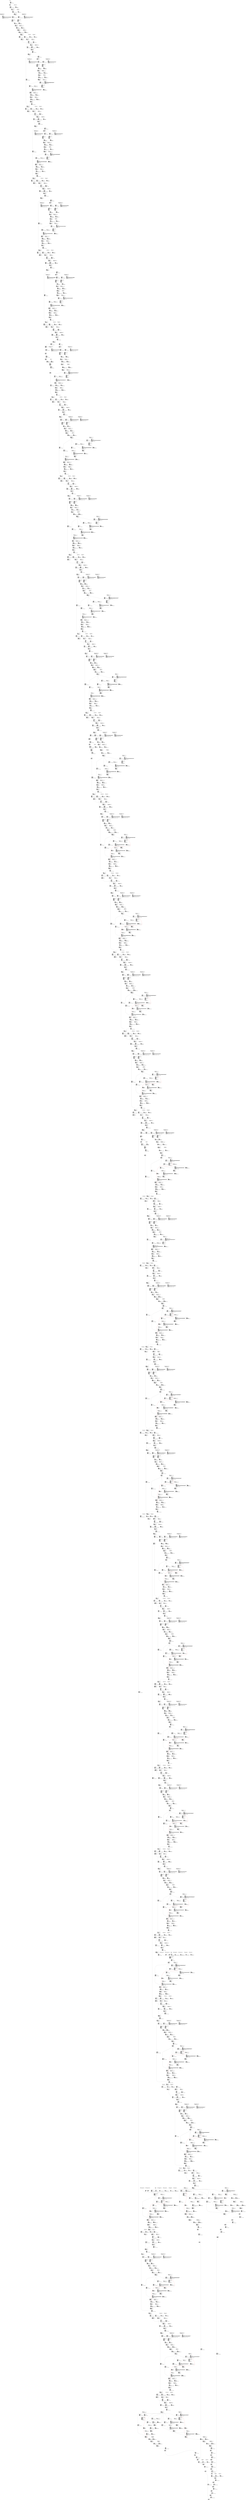 digraph G {
graph [ fontsize=11 ];
node [ fontsize=11 ];
edge [ fontsize=10 ];
rankdir=BU
ranksep=1.5
nodesep=1
splines=spline
compound=true
Graphinfo [ label="" shape=plaintext, style=rounded, color=black, fontname="Arial-Bold" ];
Conv2D_300_off_bias_525 [ label="{ { <i0> 0} |  [1349]\lConv2D_300_off_bias_525\l(bytes=256 , 0.022% of total)\l\l 0 0 0 0 ... | { <o0> 0} }", shape=record, color=black, style=rounded  ] ;
PReLU_243_alpha_bc_32_2710 [ label="{ { <i0> 0} |  [1809]\lPReLU_243_alpha_bc_32_2710\l -22096514 -22321040 4397555 -29505873 ... | { <o0> 0} }", shape=record, color=black, style=rounded  ] ;
Conv2D_11_weights_submask_0_0_3_0_32_1_2_5_620 [ label="{ { <i0> 0} |  [49]\lConv2D_11_weights_submask_0_0_3_0_32_1_2_5_620\l(bytes=320 , 0.027% of total)\l\l 0.325541 -0.723425 -0.922367 -0.253199 ... | { <o0> 0} }", shape=record, color=black, style=rounded  ] ;
PReLU_50_alpha_bc_32_2575 [ label="{ { <i0> 0} |  [1746]\lPReLU_50_alpha_bc_32_2575\l 102338178 87306820 101085565 92943579 ... | { <o0> 0} }", shape=record, color=black, style=rounded  ] ;
Conv2D_173_weights_submask_0_0_0_0_256_1_3_5_649 [ label="{ { <i0> 0} |  [766]\lConv2D_173_weights_submask_0_0_0_0_256_1_3_5_649\l(bytes=3840 , 0.33% of total)\l\l 0.180856 0.0904282 0.421998 0.120571 ... | { <o0> 0} }", shape=record, color=black, style=rounded  ] ;
Conv2D_149_weights_submask_0_0_3_0_128_1_2_5_646 [ label="{ { <i0> 0} |  [670]\lConv2D_149_weights_submask_0_0_3_0_128_1_2_5_646\l(bytes=1280 , 0.11% of total)\l\l -0.398438 -0.84375 -1.3125 -1.05469 ... | { <o0> 0} }", shape=record, color=black, style=rounded  ] ;
Conv2D_237_off_bias_426 [ label="{ { <i0> 0} |  [1068]\lConv2D_237_off_bias_426\l(bytes=1024 , 0.088% of total)\l\l 28051065 58024443 40430807 22796267 ... | { <o0> 0} }", shape=record, color=black, style=rounded  ] ;
PReLU_281_26_relu_x_activ_ROM1 [ label="{ { <i0> 0} |  [1828]\lPReLU_281_26_relu_x_activ_ROM1\l 0 0 9728 0 ... | { <o0> 0} }", shape=record, color=black, style=rounded  ] ;
PReLU_281_26_relu_x_activ_ROM0 [ label="{ { <i0> 0} |  [1827]\lPReLU_281_26_relu_x_activ_ROM0\l 0 0 0 0 ... | { <o0> 0} }", shape=record, color=black, style=rounded  ] ;
Conv2D_203_weights_submask_0_0_0_0_256_1_3_5_655 [ label="{ { <i0> 0} |  [905]\lConv2D_203_weights_submask_0_0_0_0_256_1_3_5_655\l(bytes=3840 , 0.33% of total)\l\l -0.218565 0.797121 1.52996 0.732837 ... | { <o0> 0} }", shape=record, color=black, style=rounded  ] ;
Conv2D_21_mul_scale_61 [ label="{ { <i0> 0} |  [99]\lConv2D_21_mul_scale_61\l(bytes=64 , 0.0055% of total)\l\l 0.00317375 0.00478123 0.00381949 0.00906327 ... | { <o0> 0} }", shape=record, color=black, style=rounded  ] ;
PReLU_74_alpha_bc_32_2591 [ label="{ { <i0> 0} |  [1754]\lPReLU_74_alpha_bc_32_2591\l -9623734 -15901930 -19564211 -18866633 ... | { <o0> 0} }", shape=record, color=black, style=rounded  ] ;
Conv2D_254_off_bias_453 [ label="{ { <i0> 0} |  [1148]\lConv2D_254_off_bias_453\l(bytes=512 , 0.044% of total)\l\l 0 0 0 0 ... | { <o0> 0} }", shape=record, color=black, style=rounded  ] ;
PReLU_268_25_relu_x_activ_ROM1 [ label="{ { <i0> 0} |  [1824]\lPReLU_268_25_relu_x_activ_ROM1\l 0 0 -7168 0 ... | { <o0> 0} }", shape=record, color=black, style=rounded  ] ;
PReLU_268_25_relu_x_activ_ROM0 [ label="{ { <i0> 0} |  [1823]\lPReLU_268_25_relu_x_activ_ROM0\l 0 0 0 0 ... | { <o0> 0} }", shape=record, color=black, style=rounded  ] ;
Conv2D_303_off_bias_534 [ label="{ { <i0> 0} |  [1363]\lConv2D_303_off_bias_534\l(bytes=512 , 0.044% of total)\l\l 44546920 43504307 46334998 66210673 ... | { <o0> 0} }", shape=record, color=black, style=rounded  ] ;
Conv2D_85_weights_submask_0_0_3_0_64_1_2_5_634 [ label="{ { <i0> 0} |  [382]\lConv2D_85_weights_submask_0_0_3_0_64_1_2_5_634\l(bytes=640 , 0.055% of total)\l\l 0.45128 2.04688 -0.273991 -1.36996 ... | { <o0> 0} }", shape=record, color=black, style=rounded  ] ;
Conv2D_342_mul_scale_583 [ label="{ { <i0> 0} |  [1498]\lConv2D_342_mul_scale_583\l(bytes=12 , 0.001% of total)\l\l 0.000611955 0.000566232 0.000473399 0.00065306 ... | { <o0> 0} }", shape=record, color=black, style=rounded  ] ;
Pad_161_pad_kern_715 [ label="{ { <i0> 0} |  [1610]\lPad_161_pad_kern_715\l 1 1 1 1 ... | { <o0> 0} }", shape=record, color=black, style=rounded  ] ;
PReLU_309_alpha_bc_32_2782 [ label="{ { <i0> 0} |  [1843]\lPReLU_309_alpha_bc_32_2782\l 11215317 6117107 -1166050 4660475 ... | { <o0> 0} }", shape=record, color=black, style=rounded  ] ;
Conv2D_21_weights_submask_0_0_0_0_32_1_3_5_621 [ label="{ { <i0> 0} |  [92]\lConv2D_21_weights_submask_0_0_0_0_32_1_3_5_621\l(bytes=480 , 0.041% of total)\l\l -0.362359 -0.426304 -0.511565 -0.191837 ... | { <o0> 0} }", shape=record, color=black, style=rounded  ] ;
Resize_264_1820_atonn_internal_offset [ label="{ { <i0> 0} |  [1821]\lResize_264_1820_atonn_internal_offset\l -82 | { <o0> 0} }", shape=record, color=black, style=rounded  ] ;
Conv2D_320_off_bias_561 [ label="{ { <i0> 0} |  [1438]\lConv2D_320_off_bias_561\l(bytes=144 , 0.012% of total)\l\l -10680893 -10581706 -8134000 -8137011 ... | { <o0> 0} }", shape=record, color=black, style=rounded  ] ;
PReLU_138_alpha_bc_32_2633 [ label="{ { <i0> 0} |  [1772]\lPReLU_138_alpha_bc_32_2633\l -45935561 -44040358 -42750007 -39967688 ... | { <o0> 0} }", shape=record, color=black, style=rounded  ] ;
Conv2D_272_off_bias_480 [ label="{ { <i0> 0} |  [1225]\lConv2D_272_off_bias_480\l(bytes=512 , 0.044% of total)\l\l 0 0 0 0 ... | { <o0> 0} }", shape=record, color=black, style=rounded  ] ;
Conv2D_24_mul_scale_70 [ label="{ { <i0> 0} |  [113]\lConv2D_24_mul_scale_70\l(bytes=64 , 0.0055% of total)\l\l 0.00020953 0.000371546 0.000429833 0.000305524 ... | { <o0> 0} }", shape=record, color=black, style=rounded  ] ;
Conv2D_254_weights_submask_0_0_0_0_256_1_3_5_665 [ label="{ { <i0> 0} |  [1139]\lConv2D_254_weights_submask_0_0_0_0_256_1_3_5_665\l(bytes=3840 , 0.33% of total)\l\l 0.951649 0.815699 -0.747724 0.761319 ... | { <o0> 0} }", shape=record, color=black, style=rounded  ] ;
PReLU_64_5_relu_x_activ_ROM1 [ label="{ { <i0> 0} |  [1750]\lPReLU_64_5_relu_x_activ_ROM1\l 0 0 4096 0 ... | { <o0> 0} }", shape=record, color=black, style=rounded  ] ;
PReLU_64_5_relu_x_activ_ROM0 [ label="{ { <i0> 0} |  [1749]\lPReLU_64_5_relu_x_activ_ROM0\l 0 0 0 0 ... | { <o0> 0} }", shape=record, color=black, style=rounded  ] ;
Conv2D_257_off_bias_462 [ label="{ { <i0> 0} |  [1162]\lConv2D_257_off_bias_462\l(bytes=1024 , 0.088% of total)\l\l 27995922 24425872 3631818 -5345491 ... | { <o0> 0} }", shape=record, color=black, style=rounded  ] ;
Conv2D_282_weights_submask_0_0_3_0_256_1_2_5_670 [ label="{ { <i0> 0} |  [1267]\lConv2D_282_weights_submask_0_0_3_0_256_1_2_5_670\l(bytes=2560 , 0.22% of total)\l\l -0.889379 0.112174 1.01758 -0.0640994 ... | { <o0> 0} }", shape=record, color=black, style=rounded  ] ;
Conv2D_41_off_bias_102 [ label="{ { <i0> 0} |  [195]\lConv2D_41_off_bias_102\l(bytes=64 , 0.0055% of total)\l\l 0 0 0 0 ... | { <o0> 0} }", shape=record, color=black, style=rounded  ] ;
Conv2D_95_weights_submask_0_0_0_0_64_1_3_5_635 [ label="{ { <i0> 0} |  [425]\lConv2D_95_weights_submask_0_0_0_0_64_1_3_5_635\l(bytes=960 , 0.082% of total)\l\l 0.0933809 0.0466905 -0.0466905 0.280143 ... | { <o0> 0} }", shape=record, color=black, style=rounded  ] ;
PReLU_319_alpha [ label="{ { <i0> 0} |  [1429]\lPReLU_319_alpha\l(bytes=128 , 0.011% of total)\l\l -0.340536 0.0928734 0.185747 0 ... | { <o0> 0} }", shape=record, color=black, style=rounded  ] ;
PReLU_309_alpha [ label="{ { <i0> 0} |  [1382]\lPReLU_309_alpha\l(bytes=128 , 0.011% of total)\l\l -0.963952 -0.289186 0.674766 -0.0963952 ... | { <o0> 0} }", shape=record, color=black, style=rounded  ] ;
PReLU_296_alpha [ label="{ { <i0> 0} |  [1328]\lPReLU_296_alpha\l(bytes=128 , 0.011% of total)\l\l -0.473825 -0.75812 0.884473 0.821297 ... | { <o0> 0} }", shape=record, color=black, style=rounded  ] ;
PReLU_291_alpha [ label="{ { <i0> 0} |  [1305]\lPReLU_291_alpha\l(bytes=256 , 0.022% of total)\l\l -0.0176858 0.106115 0.901975 0.0176858 ... | { <o0> 0} }", shape=record, color=black, style=rounded  ] ;
PReLU_281_alpha [ label="{ { <i0> 0} |  [1258]\lPReLU_281_alpha\l(bytes=256 , 0.022% of total)\l\l 0 0.0402928 -0.362635 0.0402928 ... | { <o0> 0} }", shape=record, color=black, style=rounded  ] ;
PReLU_268_alpha [ label="{ { <i0> 0} |  [1204]\lPReLU_268_alpha\l(bytes=256 , 0.022% of total)\l\l -0.457262 0.0554257 0.0415693 -0.609683 ... | { <o0> 0} }", shape=record, color=black, style=rounded  ] ;
PReLU_263_alpha [ label="{ { <i0> 0} |  [1181]\lPReLU_263_alpha\l(bytes=256 , 0.022% of total)\l\l -0.312946 -0.642363 0.230592 -0.642363 ... | { <o0> 0} }", shape=record, color=black, style=rounded  ] ;
PReLU_253_alpha [ label="{ { <i0> 0} |  [1134]\lPReLU_253_alpha\l(bytes=256 , 0.022% of total)\l\l 0.823004 0.752461 -1.01112 0.141086 ... | { <o0> 0} }", shape=record, color=black, style=rounded  ] ;
PReLU_243_alpha [ label="{ { <i0> 0} |  [1087]\lPReLU_243_alpha\l(bytes=256 , 0.022% of total)\l\l 0.161663 0.143701 2.28125 -0.431102 ... | { <o0> 0} }", shape=record, color=black, style=rounded  ] ;
PReLU_233_alpha [ label="{ { <i0> 0} |  [1040]\lPReLU_233_alpha\l(bytes=256 , 0.022% of total)\l\l 0.496063 0.716535 0.496063 -0.220472 ... | { <o0> 0} }", shape=record, color=black, style=rounded  ] ;
PReLU_223_alpha [ label="{ { <i0> 0} |  [995]\lPReLU_223_alpha\l(bytes=256 , 0.022% of total)\l\l 0.452464 0.387826 0.991111 -0.0215459 ... | { <o0> 0} }", shape=record, color=black, style=rounded  ] ;
PReLU_212_alpha [ label="{ { <i0> 0} |  [947]\lPReLU_212_alpha\l(bytes=256 , 0.022% of total)\l\l -0.424689 -0.226501 0.679503 1.38732 ... | { <o0> 0} }", shape=record, color=black, style=rounded  ] ;
PReLU_202_alpha [ label="{ { <i0> 0} |  [900]\lPReLU_202_alpha\l(bytes=256 , 0.022% of total)\l\l 0.457908 0.201479 0.805918 0.604438 ... | { <o0> 0} }", shape=record, color=black, style=rounded  ] ;
PReLU_192_alpha [ label="{ { <i0> 0} |  [853]\lPReLU_192_alpha\l(bytes=256 , 0.022% of total)\l\l 0 1.06961 0.877076 1.71137 ... | { <o0> 0} }", shape=record, color=black, style=rounded  ] ;
PReLU_182_alpha [ label="{ { <i0> 0} |  [806]\lPReLU_182_alpha\l(bytes=256 , 0.022% of total)\l\l -0.508797 -0.282665 1.58292 0.381598 ... | { <o0> 0} }", shape=record, color=black, style=rounded  ] ;
PReLU_172_alpha [ label="{ { <i0> 0} |  [761]\lPReLU_172_alpha\l(bytes=256 , 0.022% of total)\l\l -1.02562 0.303888 0.987635 1.02562 ... | { <o0> 0} }", shape=record, color=black, style=rounded  ] ;
PReLU_158_alpha [ label="{ { <i0> 0} |  [708]\lPReLU_158_alpha\l(bytes=128 , 0.011% of total)\l\l -0.101316 0.118203 0.692329 0.878076 ... | { <o0> 0} }", shape=record, color=black, style=rounded  ] ;
PReLU_148_alpha [ label="{ { <i0> 0} |  [661]\lPReLU_148_alpha\l(bytes=128 , 0.011% of total)\l\l -0.128629 0.278697 1.36133 0.493079 ... | { <o0> 0} }", shape=record, color=black, style=rounded  ] ;
PReLU_138_alpha [ label="{ { <i0> 0} |  [614]\lPReLU_138_alpha\l(bytes=128 , 0.011% of total)\l\l -0.305679 0.37846 0.844258 1.84863 ... | { <o0> 0} }", shape=record, color=black, style=rounded  ] ;
PReLU_128_alpha [ label="{ { <i0> 0} |  [567]\lPReLU_128_alpha\l(bytes=128 , 0.011% of total)\l\l -0.0610159 0.793207 1.31794 0.829817 ... | { <o0> 0} }", shape=record, color=black, style=rounded  ] ;
PReLU_118_alpha [ label="{ { <i0> 0} |  [520]\lPReLU_118_alpha\l(bytes=128 , 0.011% of total)\l\l 0.614696 0.19319 0.649822 0.843012 ... | { <o0> 0} }", shape=record, color=black, style=rounded  ] ;
PReLU_104_alpha [ label="{ { <i0> 0} |  [467]\lPReLU_104_alpha\l(bytes=64 , 0.0055% of total)\l\l -1.77734 0.153943 0.783711 0.825695 ... | { <o0> 0} }", shape=record, color=black, style=rounded  ] ;
Conv2D_41_mul_scale_97 [ label="{ { <i0> 0} |  [193]\lConv2D_41_mul_scale_97\l(bytes=64 , 0.0055% of total)\l\l 0.00204168 0.00218092 0.00139164 0.00455556 ... | { <o0> 0} }", shape=record, color=black, style=rounded  ] ;
PReLU_253_23_relu_x_activ_ROM1 [ label="{ { <i0> 0} |  [1812]\lPReLU_253_23_relu_x_activ_ROM1\l 0 0 -9984 0 ... | { <o0> 0} }", shape=record, color=black, style=rounded  ] ;
PReLU_253_23_relu_x_activ_ROM0 [ label="{ { <i0> 0} |  [1811]\lPReLU_253_23_relu_x_activ_ROM0\l 0 0 0 0 ... | { <o0> 0} }", shape=record, color=black, style=rounded  ] ;
Conv2D_227_mul_scale_403 [ label="{ { <i0> 0} |  [1019]\lConv2D_227_mul_scale_403\l(bytes=512 , 0.044% of total)\l\l 0.000330162 0.000348183 0.000201551 0.000237056 ... | { <o0> 0} }", shape=record, color=black, style=rounded  ] ;
Conv2D_275_off_bias_489 [ label="{ { <i0> 0} |  [1239]\lConv2D_275_off_bias_489\l(bytes=1024 , 0.088% of total)\l\l 27949690 21125872 19030124 48128338 ... | { <o0> 0} }", shape=record, color=black, style=rounded  ] ;
Conv2D_244_weights_submask_0_0_3_0_256_1_2_5_664 [ label="{ { <i0> 0} |  [1096]\lConv2D_244_weights_submask_0_0_3_0_256_1_2_5_664\l(bytes=2560 , 0.22% of total)\l\l 0.738927 1.66259 -0.329878 1.67578 ... | { <o0> 0} }", shape=record, color=black, style=rounded  ] ;
Resize_292_size [ label="{ { <i0> 0} |  [1308]\lResize_292_size\l 1 256 24 24 | { <o0> 0} }", shape=record, color=black, style=rounded  ] ;
Resize_264_size [ label="{ { <i0> 0} |  [1184]\lResize_264_size\l 1 256 12 12 | { <o0> 0} }", shape=record, color=black, style=rounded  ] ;
PReLU_138_12_relu_x_activ_ROM1 [ label="{ { <i0> 0} |  [1771]\lPReLU_138_12_relu_x_activ_ROM1\l 0 0 -11008 0 ... | { <o0> 0} }", shape=record, color=black, style=rounded  ] ;
PReLU_138_12_relu_x_activ_ROM0 [ label="{ { <i0> 0} |  [1770]\lPReLU_138_12_relu_x_activ_ROM0\l 0 0 0 0 ... | { <o0> 0} }", shape=record, color=black, style=rounded  ] ;
Quantize_5_1526_requantize_zero [ label="{ { <i0> 0} |  [1526]\lQuantize_5_1526_requantize_zero\l 0 | { <o0> 0} }", shape=record, color=black, style=rounded  ] ;
Conv2D_44_off_bias_111 [ label="{ { <i0> 0} |  [209]\lConv2D_44_off_bias_111\l(bytes=128 , 0.011% of total)\l\l 60186699 44276777 36925397 56236787 ... | { <o0> 0} }", shape=record, color=black, style=rounded  ] ;
Conv2D_163_weights_submask_0_0_3_0_128_1_2_5_648 [ label="{ { <i0> 0} |  [723]\lConv2D_163_weights_submask_0_0_3_0_128_1_2_5_648\l(bytes=1280 , 0.11% of total)\l\l -0.633489 -1.06693 -1.26698 -0.533465 ... | { <o0> 0} }", shape=record, color=black, style=rounded  ] ;
PReLU_182_alpha_bc_32_2662 [ label="{ { <i0> 0} |  [1785]\lPReLU_182_alpha_bc_32_2662\l -37662992 -29312493 39579128 -4782901 ... | { <o0> 0} }", shape=record, color=black, style=rounded  ] ;
Conv2D_112_off_bias_216 [ label="{ { <i0> 0} |  [501]\lConv2D_112_off_bias_216\l(bytes=512 , 0.044% of total)\l\l 28021437 13422259 30102221 39743703 ... | { <o0> 0} }", shape=record, color=black, style=rounded  ] ;
PReLU_182_16_relu_x_activ_ROM1 [ label="{ { <i0> 0} |  [1784]\lPReLU_182_16_relu_x_activ_ROM1\l 0 0 -2304 0 ... | { <o0> 0} }", shape=record, color=black, style=rounded  ] ;
PReLU_182_16_relu_x_activ_ROM0 [ label="{ { <i0> 0} |  [1783]\lPReLU_182_16_relu_x_activ_ROM0\l 0 0 0 0 ... | { <o0> 0} }", shape=record, color=black, style=rounded  ] ;
Conv2D_300_mul_scale_520 [ label="{ { <i0> 0} |  [1347]\lConv2D_300_mul_scale_520\l(bytes=256 , 0.022% of total)\l\l 0.00434644 0.00313827 0.00463309 0.00184623 ... | { <o0> 0} }", shape=record, color=black, style=rounded  ] ;
Conv2D_326_off_bias_570 [ label="{ { <i0> 0} |  [1456]\lConv2D_326_off_bias_570\l(bytes=8 , 0.00069% of total)\l\l 103147965 94921967 | { <o0> 0} }", shape=record, color=black, style=rounded  ] ;
Conv2D_193_weights_submask_0_0_0_0_256_1_3_5_653 [ label="{ { <i0> 0} |  [858]\lConv2D_193_weights_submask_0_0_0_0_256_1_3_5_653\l(bytes=3840 , 0.33% of total)\l\l 0.176704 0.353408 0.318067 0.318067 ... | { <o0> 0} }", shape=record, color=black, style=rounded  ] ;
Conv2D_293_off_bias_516 [ label="{ { <i0> 0} |  [1316]\lConv2D_293_off_bias_516\l(bytes=512 , 0.044% of total)\l\l 20058270 26223885 36141702 40070283 ... | { <o0> 0} }", shape=record, color=black, style=rounded  ] ;
Conv2D_21_weights_submask_0_0_3_0_32_1_2_5_622 [ label="{ { <i0> 0} |  [96]\lConv2D_21_weights_submask_0_0_3_0_32_1_2_5_622\l(bytes=320 , 0.027% of total)\l\l -0.191837 0.127891 -0.575511 -0.149206 ... | { <o0> 0} }", shape=record, color=black, style=rounded  ] ;
PReLU_233_alpha_bc_32_2702 [ label="{ { <i0> 0} |  [1805]\lPReLU_233_alpha_bc_32_2702\l -4377658 -4575657 -4377658 -3734162 ... | { <o0> 0} }", shape=record, color=black, style=rounded  ] ;
Conv2D_342_off_bias_588 [ label="{ { <i0> 0} |  [1500]\lConv2D_342_off_bias_588\l(bytes=24 , 0.0021% of total)\l\l 101138473 101553635 99335375 98413060 ... | { <o0> 0} }", shape=record, color=black, style=rounded  ] ;
Conv2D_206_mul_scale_370 [ label="{ { <i0> 0} |  [926]\lConv2D_206_mul_scale_370\l(bytes=512 , 0.044% of total)\l\l 0.00011814 0.000164986 8.09131e-05 0.000132454 ... | { <o0> 0} }", shape=record, color=black, style=rounded  ] ;
Conv2D_58_mul_scale_124 [ label="{ { <i0> 0} |  [260]\lConv2D_58_mul_scale_124\l(bytes=128 , 0.011% of total)\l\l 0.000440072 0.000574066 0.000212044 0.000366953 ... | { <o0> 0} }", shape=record, color=black, style=rounded  ] ;
PReLU_10_0_relu_x_activ_ROM1 [ label="{ { <i0> 0} |  [1729]\lPReLU_10_0_relu_x_activ_ROM1\l 0 0 -4096 0 ... | { <o0> 0} }", shape=record, color=black, style=rounded  ] ;
PReLU_10_0_relu_x_activ_ROM0 [ label="{ { <i0> 0} |  [1728]\lPReLU_10_0_relu_x_activ_ROM0\l 0 0 0 0 ... | { <o0> 0} }", shape=record, color=black, style=rounded  ] ;
PReLU_40_alpha_bc_32_2567 [ label="{ { <i0> 0} |  [1742]\lPReLU_40_alpha_bc_32_2567\l -76786812 -82670277 -67541368 -28458354 ... | { <o0> 0} }", shape=record, color=black, style=rounded  ] ;
Conv2D_166_mul_scale_301 [ label="{ { <i0> 0} |  [740]\lConv2D_166_mul_scale_301\l(bytes=512 , 0.044% of total)\l\l 0.000194092 0.000200889 0.000209143 0.000245923 ... | { <o0> 0} }", shape=record, color=black, style=rounded  ] ;
Conv2D_109_weights_submask_0_0_0_0_64_1_3_5_637 [ label="{ { <i0> 0} |  [478]\lConv2D_109_weights_submask_0_0_0_0_64_1_3_5_637\l(bytes=960 , 0.082% of total)\l\l 0.539616 0.916093 0.865896 0.401575 ... | { <o0> 0} }", shape=record, color=black, style=rounded  ] ;
Conv2D_234_mul_scale_412 [ label="{ { <i0> 0} |  [1052]\lConv2D_234_mul_scale_412\l(bytes=512 , 0.044% of total)\l\l 0.00519716 0.00184654 0.00696123 0.00318148 ... | { <o0> 0} }", shape=record, color=black, style=rounded  ] ;
PReLU_64_alpha_bc_32_2584 [ label="{ { <i0> 0} |  [1751]\lPReLU_64_alpha_bc_32_2584\l 17912316 22641899 21317616 25858016 ... | { <o0> 0} }", shape=record, color=black, style=rounded  ] ;
Conv2D_183_weights_submask_0_0_3_0_256_1_2_5_652 [ label="{ { <i0> 0} |  [815]\lConv2D_183_weights_submask_0_0_3_0_256_1_2_5_652\l(bytes=2560 , 0.22% of total)\l\l 0 0.544414 -0.408311 0.510388 ... | { <o0> 0} }", shape=record, color=black, style=rounded  ] ;
Conv2D_95_weights_submask_0_0_3_0_64_1_2_5_636 [ label="{ { <i0> 0} |  [429]\lConv2D_95_weights_submask_0_0_3_0_64_1_2_5_636\l(bytes=640 , 0.055% of total)\l\l 0.0933809 0.326833 -0.840428 -0.420214 ... | { <o0> 0} }", shape=record, color=black, style=rounded  ] ;
PReLU_104_alpha_bc_32_2612 [ label="{ { <i0> 0} |  [1763]\lPReLU_104_alpha_bc_32_2612\l -45660512 -57572620 -61457003 -61715962 ... | { <o0> 0} }", shape=record, color=black, style=rounded  ] ;
Conv2D_257_mul_scale_457 [ label="{ { <i0> 0} |  [1160]\lConv2D_257_mul_scale_457\l(bytes=512 , 0.044% of total)\l\l 0.000595662 0.00036604 0.000522793 0.000484664 ... | { <o0> 0} }", shape=record, color=black, style=rounded  ] ;
Conv2D_122_mul_scale_229 [ label="{ { <i0> 0} |  [546]\lConv2D_122_mul_scale_229\l(bytes=256 , 0.022% of total)\l\l 0.000509076 0.000546746 5.6277e-05 0.000405482 ... | { <o0> 0} }", shape=record, color=black, style=rounded  ] ;
Conv2D_31_weights_submask_0_0_0_0_32_1_3_5_623 [ label="{ { <i0> 0} |  [139]\lConv2D_31_weights_submask_0_0_0_0_32_1_3_5_623\l(bytes=480 , 0.041% of total)\l\l 0.0333723 -0.667446 -1.16803 0.333723 ... | { <o0> 0} }", shape=record, color=black, style=rounded  ] ;
Conv2D_132_off_bias_252 [ label="{ { <i0> 0} |  [595]\lConv2D_132_off_bias_252\l(bytes=512 , 0.044% of total)\l\l 42546272 54254970 42085243 45085424 ... | { <o0> 0} }", shape=record, color=black, style=rounded  ] ;
Conv2D_129_weights_submask_0_0_0_0_128_1_3_5_641 [ label="{ { <i0> 0} |  [572]\lConv2D_129_weights_submask_0_0_0_0_128_1_3_5_641\l(bytes=1920 , 0.16% of total)\l\l 0.0723887 -0.0241296 0.265425 0 ... | { <o0> 0} }", shape=record, color=black, style=rounded  ] ;
Conv2D_65_off_bias_138 [ label="{ { <i0> 0} |  [295]\lConv2D_65_off_bias_138\l(bytes=128 , 0.011% of total)\l\l 0 0 0 0 ... | { <o0> 0} }", shape=record, color=black, style=rounded  ] ;
PReLU_291_27_relu_x_activ_ROM1 [ label="{ { <i0> 0} |  [1832]\lPReLU_291_27_relu_x_activ_ROM1\l 0 0 -11264 0 ... | { <o0> 0} }", shape=record, color=black, style=rounded  ] ;
PReLU_291_27_relu_x_activ_ROM0 [ label="{ { <i0> 0} |  [1831]\lPReLU_291_27_relu_x_activ_ROM0\l 0 0 0 0 ... | { <o0> 0} }", shape=record, color=black, style=rounded  ] ;
PReLU_128_alpha_bc_32_2626 [ label="{ { <i0> 0} |  [1769]\lPReLU_128_alpha_bc_32_2626\l -53019735 -44746657 -39664624 -44392097 ... | { <o0> 0} }", shape=record, color=black, style=rounded  ] ;
Conv2D_310_weights_submask_0_0_0_0_128_1_3_5_673 [ label="{ { <i0> 0} |  [1387]\lConv2D_310_weights_submask_0_0_0_0_128_1_3_5_673\l(bytes=1920 , 0.16% of total)\l\l 0.0598856 -0.0798474 -0.199619 -0.0199619 ... | { <o0> 0} }", shape=record, color=black, style=rounded  ] ;
Conv2D_285_mul_scale_502 [ label="{ { <i0> 0} |  [1284]\lConv2D_285_mul_scale_502\l(bytes=512 , 0.044% of total)\l\l 0.000304444 0.000352321 0.000353008 0.000496639 ... | { <o0> 0} }", shape=record, color=black, style=rounded  ] ;
Conv2D_65_mul_scale_133 [ label="{ { <i0> 0} |  [293]\lConv2D_65_mul_scale_133\l(bytes=128 , 0.011% of total)\l\l 0.00182392 0.00207542 0.00178415 0.00360055 ... | { <o0> 0} }", shape=record, color=black, style=rounded  ] ;
Conv2D_119_off_bias_225 [ label="{ { <i0> 0} |  [534]\lConv2D_119_off_bias_225\l(bytes=256 , 0.022% of total)\l\l 0 0 0 0 ... | { <o0> 0} }", shape=record, color=black, style=rounded  ] ;
Conv2D_119_mul_scale_220 [ label="{ { <i0> 0} |  [532]\lConv2D_119_mul_scale_220\l(bytes=256 , 0.022% of total)\l\l 0.00149561 0.00151955 0.0025284 0.00233917 ... | { <o0> 0} }", shape=record, color=black, style=rounded  ] ;
Conv2D_173_mul_scale_310 [ label="{ { <i0> 0} |  [773]\lConv2D_173_mul_scale_310\l(bytes=512 , 0.044% of total)\l\l 0.00238524 0.00239862 0.00128754 0.000686973 ... | { <o0> 0} }", shape=record, color=black, style=rounded  ] ;
Conv2D_119_weights_submask_0_0_3_0_128_1_2_5_640 [ label="{ { <i0> 0} |  [529]\lConv2D_119_weights_submask_0_0_3_0_128_1_2_5_640\l(bytes=1280 , 0.11% of total)\l\l -0.0605315 0 0.383366 0.181594 ... | { <o0> 0} }", shape=record, color=black, style=rounded  ] ;
Conv2D_88_mul_scale_175 [ label="{ { <i0> 0} |  [399]\lConv2D_88_mul_scale_175\l(bytes=128 , 0.011% of total)\l\l 0.000398099 0.000288756 0.000236048 0.000237909 ... | { <o0> 0} }", shape=record, color=black, style=rounded  ] ;
PReLU_74_6_relu_x_activ_ROM1 [ label="{ { <i0> 0} |  [1753]\lPReLU_74_6_relu_x_activ_ROM1\l 0 0 -7424 0 ... | { <o0> 0} }", shape=record, color=black, style=rounded  ] ;
PReLU_74_6_relu_x_activ_ROM0 [ label="{ { <i0> 0} |  [1752]\lPReLU_74_6_relu_x_activ_ROM0\l 0 0 0 0 ... | { <o0> 0} }", shape=record, color=black, style=rounded  ] ;
Conv2D_68_off_bias_147 [ label="{ { <i0> 0} |  [309]\lConv2D_68_off_bias_147\l(bytes=256 , 0.022% of total)\l\l 15753836 55051553 50434252 42127401 ... | { <o0> 0} }", shape=record, color=black, style=rounded  ] ;
Conv2D_196_mul_scale_352 [ label="{ { <i0> 0} |  [879]\lConv2D_196_mul_scale_352\l(bytes=512 , 0.044% of total)\l\l 0.000185994 0.000128941 7.26351e-05 0.000129041 ... | { <o0> 0} }", shape=record, color=black, style=rounded  ] ;
PReLU_263_24_add_x_1818_atonn_internal_offset [ label="{ { <i0> 0} |  [1819]\lPReLU_263_24_add_x_1818_atonn_internal_offset\l -82 | { <o0> 0} }", shape=record, color=black, style=rounded  ] ;
Conv2D_300_weights_submask_0_0_3_0_128_1_2_5_672 [ label="{ { <i0> 0} |  [1344]\lConv2D_300_weights_submask_0_0_3_0_128_1_2_5_672\l(bytes=1280 , 0.11% of total)\l\l 0.188884 0.0629614 -1.22775 -0.125923 ... | { <o0> 0} }", shape=record, color=black, style=rounded  ] ;
PReLU_94_alpha [ label="{ { <i0> 0} |  [420]\lPReLU_94_alpha\l(bytes=64 , 0.0055% of total)\l\l 0.121309 0.576218 1.06145 0.818836 ... | { <o0> 0} }", shape=record, color=black, style=rounded  ] ;
PReLU_84_alpha [ label="{ { <i0> 0} |  [373]\lPReLU_84_alpha\l(bytes=64 , 0.0055% of total)\l\l -0.544999 0.225517 1.03362 0.958446 ... | { <o0> 0} }", shape=record, color=black, style=rounded  ] ;
PReLU_74_alpha [ label="{ { <i0> 0} |  [328]\lPReLU_74_alpha\l(bytes=64 , 0.0055% of total)\l\l -0.89813 0.112266 0.701664 0.589398 ... | { <o0> 0} }", shape=record, color=black, style=rounded  ] ;
PReLU_64_alpha [ label="{ { <i0> 0} |  [281]\lPReLU_64_alpha\l(bytes=64 , 0.0055% of total)\l\l 0.164708 0.850994 0.658834 1.31767 ... | { <o0> 0} }", shape=record, color=black, style=rounded  ] ;
PReLU_50_alpha [ label="{ { <i0> 0} |  [228]\lPReLU_50_alpha\l(bytes=32 , 0.0027% of total)\l\l -0.064284 1.47853 0.064284 0.899975 ... | { <o0> 0} }", shape=record, color=black, style=rounded  ] ;
PReLU_40_alpha [ label="{ { <i0> 0} |  [181]\lPReLU_40_alpha\l(bytes=32 , 0.0027% of total)\l\l -0.501999 -0.686946 -0.211368 1.01721 ... | { <o0> 0} }", shape=record, color=black, style=rounded  ] ;
PReLU_30_alpha [ label="{ { <i0> 0} |  [134]\lPReLU_30_alpha\l(bytes=32 , 0.0027% of total)\l\l 0.143332 -0.25083 -0.0716658 0.429995 ... | { <o0> 0} }", shape=record, color=black, style=rounded  ] ;
PReLU_20_alpha [ label="{ { <i0> 0} |  [87]\lPReLU_20_alpha\l(bytes=32 , 0.0027% of total)\l\l -1.07374 0.0842151 0.357914 0.0842151 ... | { <o0> 0} }", shape=record, color=black, style=rounded  ] ;
PReLU_10_alpha [ label="{ { <i0> 0} |  [40]\lPReLU_10_alpha\l(bytes=32 , 0.0027% of total)\l\l 1.57142 0.483514 -0.33846 1.08791 ... | { <o0> 0} }", shape=record, color=black, style=rounded  ] ;
Conv2D_152_off_bias_288 [ label="{ { <i0> 0} |  [689]\lConv2D_152_off_bias_288\l(bytes=512 , 0.044% of total)\l\l 79831047 30194411 91208263 61033896 ... | { <o0> 0} }", shape=record, color=black, style=rounded  ] ;
Conv2D_109_weights_submask_0_0_3_0_64_1_2_5_638 [ label="{ { <i0> 0} |  [482]\lConv2D_109_weights_submask_0_0_3_0_64_1_2_5_638\l(bytes=640 , 0.055% of total)\l\l 0.464321 0.916093 0.978839 0.489419 ... | { <o0> 0} }", shape=record, color=black, style=rounded  ] ;
PReLU_309_29_relu_x_activ_ROM1 [ label="{ { <i0> 0} |  [1842]\lPReLU_309_29_relu_x_activ_ROM1\l 0 0 3840 0 ... | { <o0> 0} }", shape=record, color=black, style=rounded  ] ;
PReLU_309_29_relu_x_activ_ROM0 [ label="{ { <i0> 0} |  [1841]\lPReLU_309_29_relu_x_activ_ROM0\l 0 0 0 0 ... | { <o0> 0} }", shape=record, color=black, style=rounded  ] ;
Conv2D_85_off_bias_171 [ label="{ { <i0> 0} |  [387]\lConv2D_85_off_bias_171\l(bytes=128 , 0.011% of total)\l\l 0 0 0 0 ... | { <o0> 0} }", shape=record, color=black, style=rounded  ] ;
Dequantize_340_x_zero_point [ label="{ { <i0> 0} |  [1491]\lDequantize_340_x_zero_point\l -10 | { <o0> 0} }", shape=record, color=black, style=rounded  ] ;
Conv2D_44_mul_scale_106 [ label="{ { <i0> 0} |  [207]\lConv2D_44_mul_scale_106\l(bytes=64 , 0.0055% of total)\l\l 0.000845846 0.00016518 0.000492728 0.000488637 ... | { <o0> 0} }", shape=record, color=black, style=rounded  ] ;
Resize_264_1820_atonn_internal_scale [ label="{ { <i0> 0} |  [1820]\lResize_264_1820_atonn_internal_scale\l 0.258591 | { <o0> 0} }", shape=record, color=black, style=rounded  ] ;
PReLU_172_alpha_bc_32_2655 [ label="{ { <i0> 0} |  [1782]\lPReLU_172_alpha_bc_32_2655\l -79327839 -43099450 -24467706 -23432609 ... | { <o0> 0} }", shape=record, color=black, style=rounded  ] ;
PReLU_263_24_relu_x_activ_ROM1 [ label="{ { <i0> 0} |  [1816]\lPReLU_263_24_relu_x_activ_ROM1\l 0 0 -20992 0 ... | { <o0> 0} }", shape=record, color=black, style=rounded  ] ;
PReLU_263_24_relu_x_activ_ROM0 [ label="{ { <i0> 0} |  [1815]\lPReLU_263_24_relu_x_activ_ROM0\l 0 0 0 0 ... | { <o0> 0} }", shape=record, color=black, style=rounded  ] ;
Conv2D_152_mul_scale_283 [ label="{ { <i0> 0} |  [687]\lConv2D_152_mul_scale_283\l(bytes=256 , 0.022% of total)\l\l 0.000106256 0.000149833 0.000175858 0.000157364 ... | { <o0> 0} }", shape=record, color=black, style=rounded  ] ;
Conv2D_31_weights_submask_0_0_3_0_32_1_2_5_624 [ label="{ { <i0> 0} |  [143]\lConv2D_31_weights_submask_0_0_3_0_32_1_2_5_624\l(bytes=320 , 0.027% of total)\l\l 0.166861 -0.367095 -0.767563 0.266978 ... | { <o0> 0} }", shape=record, color=black, style=rounded  ] ;
Conv2D_203_off_bias_366 [ label="{ { <i0> 0} |  [914]\lConv2D_203_off_bias_366\l(bytes=512 , 0.044% of total)\l\l 0 0 0 0 ... | { <o0> 0} }", shape=record, color=black, style=rounded  ] ;
Conv2D_139_off_bias_261 [ label="{ { <i0> 0} |  [628]\lConv2D_139_off_bias_261\l(bytes=256 , 0.022% of total)\l\l 0 0 0 0 ... | { <o0> 0} }", shape=record, color=black, style=rounded  ] ;
PReLU_223_alpha_bc_32_2694 [ label="{ { <i0> 0} |  [1801]\lPReLU_223_alpha_bc_32_2694\l 5987700 5132315 13115916 -285129 ... | { <o0> 0} }", shape=record, color=black, style=rounded  ] ;
Conv2D_332_mul_scale_574 [ label="{ { <i0> 0} |  [1472]\lConv2D_332_mul_scale_574\l(bytes=216 , 0.019% of total)\l\l 0.0020728 0.00211898 0.00135692 0.00135692 ... | { <o0> 0} }", shape=record, color=black, style=rounded  ] ;
Conv2D_224_weights_submask_0_0_0_0_256_1_3_5_659 [ label="{ { <i0> 0} |  [998]\lConv2D_224_weights_submask_0_0_0_0_256_1_3_5_659\l(bytes=3840 , 0.33% of total)\l\l -0.481668 -0.361251 0.42146 -0.441529 ... | { <o0> 0} }", shape=record, color=black, style=rounded  ] ;
PReLU_30_alpha_bc_32_2559 [ label="{ { <i0> 0} |  [1738]\lPReLU_30_alpha_bc_32_2559\l -13694905 -544382 -6521892 -23258922 ... | { <o0> 0} }", shape=record, color=black, style=rounded  ] ;
PReLU_148_13_relu_x_activ_ROM1 [ label="{ { <i0> 0} |  [1774]\lPReLU_148_13_relu_x_activ_ROM1\l 0 0 -11008 0 ... | { <o0> 0} }", shape=record, color=black, style=rounded  ] ;
PReLU_148_13_relu_x_activ_ROM0 [ label="{ { <i0> 0} |  [1773]\lPReLU_148_13_relu_x_activ_ROM0\l 0 0 0 0 ... | { <o0> 0} }", shape=record, color=black, style=rounded  ] ;
Conv2D_88_off_bias_180 [ label="{ { <i0> 0} |  [401]\lConv2D_88_off_bias_180\l(bytes=256 , 0.022% of total)\l\l 1676272 17335818 26736697 36856060 ... | { <o0> 0} }", shape=record, color=black, style=rounded  ] ;
PReLU_192_17_relu_x_activ_ROM1 [ label="{ { <i0> 0} |  [1788]\lPReLU_192_17_relu_x_activ_ROM1\l 0 0 -9728 0 ... | { <o0> 0} }", shape=record, color=black, style=rounded  ] ;
PReLU_192_17_relu_x_activ_ROM0 [ label="{ { <i0> 0} |  [1787]\lPReLU_192_17_relu_x_activ_ROM0\l 0 0 0 0 ... | { <o0> 0} }", shape=record, color=black, style=rounded  ] ;
Conv2D_95_mul_scale_184 [ label="{ { <i0> 0} |  [432]\lConv2D_95_mul_scale_184\l(bytes=128 , 0.011% of total)\l\l 0.00409955 0.00170004 0.000985729 0.00224152 ... | { <o0> 0} }", shape=record, color=black, style=rounded  ] ;
PReLU_20_1_relu_x_activ_ROM1 [ label="{ { <i0> 0} |  [1733]\lPReLU_20_1_relu_x_activ_ROM1\l 0 0 1024 0 ... | { <o0> 0} }", shape=record, color=black, style=rounded  ] ;
PReLU_20_1_relu_x_activ_ROM0 [ label="{ { <i0> 0} |  [1732]\lPReLU_20_1_relu_x_activ_ROM0\l 0 0 0 0 ... | { <o0> 0} }", shape=record, color=black, style=rounded  ] ;
Conv2D_149_mul_scale_274 [ label="{ { <i0> 0} |  [673]\lConv2D_149_mul_scale_274\l(bytes=256 , 0.022% of total)\l\l 0.00130093 0.000692718 0.00238845 0.00173628 ... | { <o0> 0} }", shape=record, color=black, style=rounded  ] ;
Conv2D_206_off_bias_375 [ label="{ { <i0> 0} |  [928]\lConv2D_206_off_bias_375\l(bytes=1024 , 0.088% of total)\l\l 69773982 43424857 58673453 57734540 ... | { <o0> 0} }", shape=record, color=black, style=rounded  ] ;
Conv2D_149_weights_submask_0_0_0_0_128_1_3_5_645 [ label="{ { <i0> 0} |  [666]\lConv2D_149_weights_submask_0_0_0_0_128_1_3_5_645\l(bytes=1920 , 0.16% of total)\l\l 0.09375 -0.28125 -0.492188 -0.164062 ... | { <o0> 0} }", shape=record, color=black, style=rounded  ] ;
Conv2D_173_off_bias_315 [ label="{ { <i0> 0} |  [775]\lConv2D_173_off_bias_315\l(bytes=512 , 0.044% of total)\l\l 0 0 0 0 ... | { <o0> 0} }", shape=record, color=black, style=rounded  ] ;
Conv2D_214_weights_submask_0_0_3_0_256_1_2_5_658 [ label="{ { <i0> 0} |  [957]\lConv2D_214_weights_submask_0_0_3_0_256_1_2_5_658\l(bytes=2560 , 0.22% of total)\l\l 0.714751 0.962929 0.893439 0.714751 ... | { <o0> 0} }", shape=record, color=black, style=rounded  ] ;
Conv2D_41_weights_submask_0_0_0_0_32_1_3_5_625 [ label="{ { <i0> 0} |  [186]\lConv2D_41_weights_submask_0_0_0_0_32_1_3_5_625\l(bytes=480 , 0.041% of total)\l\l 0.0207462 0.311193 0.186716 0.124477 ... | { <o0> 0} }", shape=record, color=black, style=rounded  ] ;
Conv2D_217_mul_scale_388 [ label="{ { <i0> 0} |  [974]\lConv2D_217_mul_scale_388\l(bytes=512 , 0.044% of total)\l\l 0.000605442 0.000681001 0.000373161 0.000268111 ... | { <o0> 0} }", shape=record, color=black, style=rounded  ] ;
PReLU_118_alpha_bc_32_2619 [ label="{ { <i0> 0} |  [1766]\lPReLU_118_alpha_bc_32_2619\l -47313216 -38597645 -48039514 -52034150 ... | { <o0> 0} }", shape=record, color=black, style=rounded  ] ;
Conv2D_224_off_bias_399 [ label="{ { <i0> 0} |  [1007]\lConv2D_224_off_bias_399\l(bytes=512 , 0.044% of total)\l\l 0 0 0 0 ... | { <o0> 0} }", shape=record, color=black, style=rounded  ] ;
Conv2D_55_weights_submask_0_0_0_0_32_1_3_5_627 [ label="{ { <i0> 0} |  [239]\lConv2D_55_weights_submask_0_0_0_0_32_1_3_5_627\l(bytes=480 , 0.041% of total)\l\l 0.5 1.125 1 0.546875 ... | { <o0> 0} }", shape=record, color=black, style=rounded  ] ;
Conv2D_139_weights_submask_0_0_3_0_128_1_2_5_644 [ label="{ { <i0> 0} |  [623]\lConv2D_139_weights_submask_0_0_3_0_128_1_2_5_644\l(bytes=1280 , 0.11% of total)\l\l 0.287709 -0.0479515 -0.671321 0.0959031 ... | { <o0> 0} }", shape=record, color=black, style=rounded  ] ;
Conv2D_7_zero_off_33 [ label="{ { <i0> 0} |  [17]\lConv2D_7_zero_off_33\l(bytes=1 , 8.6e-05% of total)\l\l 0 | { <o0> 0} }", shape=record, color=black, style=rounded  ] ;
Conv2D_7_off_bias_39 [ label="{ { <i0> 0} |  [28]\lConv2D_7_off_bias_39\l(bytes=128 , 0.011% of total)\l\l -858054 -14920333 8245158 6970336 ... | { <o0> 0} }", shape=record, color=black, style=rounded  ] ;
Conv2D_176_off_bias_321 [ label="{ { <i0> 0} |  [787]\lConv2D_176_off_bias_321\l(bytes=1024 , 0.088% of total)\l\l 22547470 32866033 35494260 43636856 ... | { <o0> 0} }", shape=record, color=black, style=rounded  ] ;
PReLU_291_alpha_bc_32_2758 [ label="{ { <i0> 0} |  [1833]\lPReLU_291_alpha_bc_32_2758\l -44796423 -54182873 -114524335 -47478266 ... | { <o0> 0} }", shape=record, color=black, style=rounded  ] ;
PReLU_223_20_relu_x_activ_ROM1 [ label="{ { <i0> 0} |  [1800]\lPReLU_223_20_relu_x_activ_ROM1\l 0 0 0 0 ... | { <o0> 0} }", shape=record, color=black, style=rounded  ] ;
PReLU_223_20_relu_x_activ_ROM0 [ label="{ { <i0> 0} |  [1799]\lPReLU_223_20_relu_x_activ_ROM0\l 0 0 0 0 ... | { <o0> 0} }", shape=record, color=black, style=rounded  ] ;
Conv2D_193_off_bias_348 [ label="{ { <i0> 0} |  [867]\lConv2D_193_off_bias_348\l(bytes=512 , 0.044% of total)\l\l 0 0 0 0 ... | { <o0> 0} }", shape=record, color=black, style=rounded  ] ;
Conv2D_313_mul_scale_547 [ label="{ { <i0> 0} |  [1408]\lConv2D_313_mul_scale_547\l(bytes=256 , 0.022% of total)\l\l 0.00139541 0.000540773 0.00101529 0.00611827 ... | { <o0> 0} }", shape=record, color=black, style=rounded  ] ;
Conv2D_282_weights_submask_0_0_0_0_256_1_3_5_669 [ label="{ { <i0> 0} |  [1263]\lConv2D_282_weights_submask_0_0_0_0_256_1_3_5_669\l(bytes=3840 , 0.33% of total)\l\l -0.104162 -0.897392 -0.56087 -0.817267 ... | { <o0> 0} }", shape=record, color=black, style=rounded  ] ;
Conv2D_227_off_bias_408 [ label="{ { <i0> 0} |  [1021]\lConv2D_227_off_bias_408\l(bytes=1024 , 0.088% of total)\l\l 31963043 -4392436 22745602 24254327 ... | { <o0> 0} }", shape=record, color=black, style=rounded  ] ;
PReLU_84_7_relu_x_activ_ROM1 [ label="{ { <i0> 0} |  [1756]\lPReLU_84_7_relu_x_activ_ROM1\l 0 0 -6400 0 ... | { <o0> 0} }", shape=record, color=black, style=rounded  ] ;
PReLU_84_7_relu_x_activ_ROM0 [ label="{ { <i0> 0} |  [1755]\lPReLU_84_7_relu_x_activ_ROM0\l 0 0 0 0 ... | { <o0> 0} }", shape=record, color=black, style=rounded  ] ;
Conv2D_14_off_bias_57 [ label="{ { <i0> 0} |  [68]\lConv2D_14_off_bias_57\l(bytes=128 , 0.011% of total)\l\l 39992801 35734804 27385485 35304827 ... | { <o0> 0} }", shape=record, color=black, style=rounded  ] ;
Conv2D_11_mul_scale_43 [ label="{ { <i0> 0} |  [52]\lConv2D_11_mul_scale_43\l(bytes=64 , 0.0055% of total)\l\l 0.00108294 0.00119345 0.00102124 0.00161428 ... | { <o0> 0} }", shape=record, color=black, style=rounded  ] ;
Conv2D_244_off_bias_435 [ label="{ { <i0> 0} |  [1101]\lConv2D_244_off_bias_435\l(bytes=512 , 0.044% of total)\l\l 0 0 0 0 ... | { <o0> 0} }", shape=record, color=black, style=rounded  ] ;
Conv2D_244_weights_submask_0_0_0_0_256_1_3_5_663 [ label="{ { <i0> 0} |  [1092]\lConv2D_244_weights_submask_0_0_0_0_256_1_3_5_663\l(bytes=3840 , 0.33% of total)\l\l -0.910464 0.791708 1.41188 0.738927 ... | { <o0> 0} }", shape=record, color=black, style=rounded  ] ;
Conv2D_41_weights_submask_0_0_3_0_32_1_2_5_626 [ label="{ { <i0> 0} |  [190]\lConv2D_41_weights_submask_0_0_3_0_32_1_2_5_626\l(bytes=320 , 0.027% of total)\l\l 0.228208 0.43567 0.539401 0.43567 ... | { <o0> 0} }", shape=record, color=black, style=rounded  ] ;
Conv2D_224_mul_scale_394 [ label="{ { <i0> 0} |  [1005]\lConv2D_224_mul_scale_394\l(bytes=512 , 0.044% of total)\l\l 0.0035572 0.00657468 0.00210297 0.00291118 ... | { <o0> 0} }", shape=record, color=black, style=rounded  ] ;
Conv2D_24_off_bias_75 [ label="{ { <i0> 0} |  [115]\lConv2D_24_off_bias_75\l(bytes=128 , 0.011% of total)\l\l 62983987 54265389 61217769 59470793 ... | { <o0> 0} }", shape=record, color=black, style=rounded  ] ;
Conv2D_196_off_bias_357 [ label="{ { <i0> 0} |  [881]\lConv2D_196_off_bias_357\l(bytes=1024 , 0.088% of total)\l\l 39401349 45313181 31784859 28930949 ... | { <o0> 0} }", shape=record, color=black, style=rounded  ] ;
Conv2D_272_weights_submask_0_0_3_0_256_1_2_5_668 [ label="{ { <i0> 0} |  [1220]\lConv2D_272_weights_submask_0_0_3_0_256_1_2_5_668\l(bytes=2560 , 0.22% of total)\l\l -0.0698511 0.94299 1.42031 0.919707 ... | { <o0> 0} }", shape=record, color=black, style=rounded  ] ;
Conv2D_247_mul_scale_439 [ label="{ { <i0> 0} |  [1113]\lConv2D_247_mul_scale_439\l(bytes=512 , 0.044% of total)\l\l 0.000326652 0.000340855 0.000330581 0.000455681 ... | { <o0> 0} }", shape=record, color=black, style=rounded  ] ;
Conv2D_112_mul_scale_211 [ label="{ { <i0> 0} |  [499]\lConv2D_112_mul_scale_211\l(bytes=256 , 0.022% of total)\l\l 0.000398918 0.000377749 6.31542e-05 0.000255675 ... | { <o0> 0} }", shape=record, color=black, style=rounded  ] ;
PReLU_291_27_add_x_1834_atonn_internal_offset [ label="{ { <i0> 0} |  [1835]\lPReLU_291_27_add_x_1834_atonn_internal_offset\l -88 | { <o0> 0} }", shape=record, color=black, style=rounded  ] ;
PReLU_20_alpha_bc_32_2551 [ label="{ { <i0> 0} |  [1734]\lPReLU_20_alpha_bc_32_2551\l 36395075 1668753 -6539287 1668753 ... | { <o0> 0} }", shape=record, color=black, style=rounded  ] ;
Conv2D_34_off_bias_93 [ label="{ { <i0> 0} |  [162]\lConv2D_34_off_bias_93\l(bytes=128 , 0.011% of total)\l\l -6470401 2291058 4748804 3537796 ... | { <o0> 0} }", shape=record, color=black, style=rounded  ] ;
Conv2D_310_off_bias_543 [ label="{ { <i0> 0} |  [1396]\lConv2D_310_off_bias_543\l(bytes=256 , 0.022% of total)\l\l 0 0 0 0 ... | { <o0> 0} }", shape=record, color=black, style=rounded  ] ;
Conv2D_163_weights_submask_0_0_0_0_128_1_3_5_647 [ label="{ { <i0> 0} |  [719]\lConv2D_163_weights_submask_0_0_0_0_128_1_3_5_647\l(bytes=1920 , 0.16% of total)\l\l -0.566806 -1.16695 -1.18362 -0.766855 ... | { <o0> 0} }", shape=record, color=black, style=rounded  ] ;
Conv2D_55_weights_submask_0_0_3_0_32_1_2_5_628 [ label="{ { <i0> 0} |  [243]\lConv2D_55_weights_submask_0_0_3_0_32_1_2_5_628\l(bytes=320 , 0.027% of total)\l\l 0.578125 1.17188 1.14062 0.640625 ... | { <o0> 0} }", shape=record, color=black, style=rounded  ] ;
Conv2D_14_mul_scale_52 [ label="{ { <i0> 0} |  [66]\lConv2D_14_mul_scale_52\l(bytes=64 , 0.0055% of total)\l\l 0.000797622 0.000872791 0.000943319 0.000183629 ... | { <o0> 0} }", shape=record, color=black, style=rounded  ] ;
Conv2D_234_weights_submask_0_0_3_0_256_1_2_5_662 [ label="{ { <i0> 0} |  [1049]\lConv2D_234_weights_submask_0_0_3_0_256_1_2_5_662\l(bytes=2560 , 0.22% of total)\l\l -0.0571789 -0.686147 0.857683 -0.657557 ... | { <o0> 0} }", shape=record, color=black, style=rounded  ] ;
Conv2D_247_off_bias_444 [ label="{ { <i0> 0} |  [1115]\lConv2D_247_off_bias_444\l(bytes=1024 , 0.088% of total)\l\l 30014602 28000400 31748560 29520476 ... | { <o0> 0} }", shape=record, color=black, style=rounded  ] ;
Input_0_out_0 [ label="{ { <i0> 0} |  [0]\lInput_0_out_0 | { <o0> 0} }", shape=record, color=black, style=rounded  ] ;
Conv2D_275_mul_scale_484 [ label="{ { <i0> 0} |  [1237]\lConv2D_275_mul_scale_484\l(bytes=512 , 0.044% of total)\l\l 0.00045029 0.000468345 0.000208534 0.000555008 ... | { <o0> 0} }", shape=record, color=black, style=rounded  ] ;
PReLU_319_30_relu_x_activ_ROM1 [ label="{ { <i0> 0} |  [1845]\lPReLU_319_30_relu_x_activ_ROM1\l 0 0 -12416 0 ... | { <o0> 0} }", shape=record, color=black, style=rounded  ] ;
PReLU_319_30_relu_x_activ_ROM0 [ label="{ { <i0> 0} |  [1844]\lPReLU_319_30_relu_x_activ_ROM0\l 0 0 0 0 ... | { <o0> 0} }", shape=record, color=black, style=rounded  ] ;
Conv2D_203_mul_scale_361 [ label="{ { <i0> 0} |  [912]\lConv2D_203_mul_scale_361\l(bytes=512 , 0.044% of total)\l\l 0.000670687 0.00217572 0.00187568 0.00129645 ... | { <o0> 0} }", shape=record, color=black, style=rounded  ] ;
Conv2D_55_mul_scale_115 [ label="{ { <i0> 0} |  [246]\lConv2D_55_mul_scale_115\l(bytes=64 , 0.0055% of total)\l\l 0.00475933 0.00985594 0.0107928 0.00701721 ... | { <o0> 0} }", shape=record, color=black, style=rounded  ] ;
Conv2D_320_mul_scale_556 [ label="{ { <i0> 0} |  [1436]\lConv2D_320_mul_scale_556\l(bytes=72 , 0.0062% of total)\l\l 0.00131948 0.00123102 0.00301354 0.00301354 ... | { <o0> 0} }", shape=record, color=black, style=rounded  ] ;
Conv2D_31_mul_scale_79 [ label="{ { <i0> 0} |  [146]\lConv2D_31_mul_scale_79\l(bytes=64 , 0.0055% of total)\l\l 0.00315322 0.00255745 0.00255891 0.00496669 ... | { <o0> 0} }", shape=record, color=black, style=rounded  ] ;
Conv2D_109_mul_scale_202 [ label="{ { <i0> 0} |  [485]\lConv2D_109_mul_scale_202\l(bytes=128 , 0.011% of total)\l\l 0.000928084 0.000858705 0.00115385 0.00100315 ... | { <o0> 0} }", shape=record, color=black, style=rounded  ] ;
Conv2D_163_mul_scale_292 [ label="{ { <i0> 0} |  [726]\lConv2D_163_mul_scale_292\l(bytes=256 , 0.022% of total)\l\l 0.000757674 0.00199623 0.00037709 0.000445938 ... | { <o0> 0} }", shape=record, color=black, style=rounded  ] ;
Conv2D_313_off_bias_552 [ label="{ { <i0> 0} |  [1410]\lConv2D_313_off_bias_552\l(bytes=512 , 0.044% of total)\l\l 14054100 8628079 -3501997 14286239 ... | { <o0> 0} }", shape=record, color=black, style=rounded  ] ;
PReLU_158_14_relu_x_activ_ROM1 [ label="{ { <i0> 0} |  [1777]\lPReLU_158_14_relu_x_activ_ROM1\l 0 0 -9728 0 ... | { <o0> 0} }", shape=record, color=black, style=rounded  ] ;
PReLU_158_14_relu_x_activ_ROM0 [ label="{ { <i0> 0} |  [1776]\lPReLU_158_14_relu_x_activ_ROM0\l 0 0 0 0 ... | { <o0> 0} }", shape=record, color=black, style=rounded  ] ;
Conv2D_78_mul_scale_157 [ label="{ { <i0> 0} |  [352]\lConv2D_78_mul_scale_157\l(bytes=128 , 0.011% of total)\l\l 0.000429666 0.000371206 9.83919e-05 0.000267862 ... | { <o0> 0} }", shape=record, color=black, style=rounded  ] ;
Dequantize_350_x_scale [ label="{ { <i0> 0} |  [1516]\lDequantize_350_x_scale\l 0.108032 | { <o0> 0} }", shape=record, color=black, style=rounded  ] ;
Dequantize_340_x_scale [ label="{ { <i0> 0} |  [1490]\lDequantize_340_x_scale\l 1.04939 | { <o0> 0} }", shape=record, color=black, style=rounded  ] ;
PReLU_30_2_relu_x_activ_ROM1 [ label="{ { <i0> 0} |  [1737]\lPReLU_30_2_relu_x_activ_ROM1\l 0 0 -4352 0 ... | { <o0> 0} }", shape=record, color=black, style=rounded  ] ;
PReLU_30_2_relu_x_activ_ROM0 [ label="{ { <i0> 0} |  [1736]\lPReLU_30_2_relu_x_activ_ROM0\l 0 0 0 0 ... | { <o0> 0} }", shape=record, color=black, style=rounded  ] ;
Conv2D_183_weights_submask_0_0_0_0_256_1_3_5_651 [ label="{ { <i0> 0} |  [811]\lConv2D_183_weights_submask_0_0_0_0_256_1_3_5_651\l(bytes=3840 , 0.33% of total)\l\l 0.896015 0.272207 -1.44043 0.136104 ... | { <o0> 0} }", shape=record, color=black, style=rounded  ] ;
Conv2D_265_off_bias_471 [ label="{ { <i0> 0} |  [1192]\lConv2D_265_off_bias_471\l(bytes=1024 , 0.088% of total)\l\l 5914531 4455597 23133761 19805393 ... | { <o0> 0} }", shape=record, color=black, style=rounded  ] ;
Conv2D_186_mul_scale_334 [ label="{ { <i0> 0} |  [832]\lConv2D_186_mul_scale_334\l(bytes=512 , 0.044% of total)\l\l 9.41647e-05 9.10441e-05 6.71323e-05 7.71183e-05 ... | { <o0> 0} }", shape=record, color=black, style=rounded  ] ;
Conv2D_7_weights_submask_0_0_0_0_32_3_3_5_617 [ label="{ { <i0> 0} |  [19]\lConv2D_7_weights_submask_0_0_0_0_32_3_3_5_617\l(bytes=1440 , 0.12% of total)\l\l 0.0220534 -0.0330801 0.0551335 0.0661602 ... | { <o0> 0} }", shape=record, color=black, style=rounded  ] ;
Conv2D_65_weights_submask_0_0_0_0_64_1_3_5_629 [ label="{ { <i0> 0} |  [286]\lConv2D_65_weights_submask_0_0_0_0_64_1_3_5_629\l(bytes=960 , 0.082% of total)\l\l 0.0913432 0.0782942 0.548059 0.208784 ... | { <o0> 0} }", shape=record, color=black, style=rounded  ] ;
PReLU_202_18_relu_x_activ_ROM1 [ label="{ { <i0> 0} |  [1792]\lPReLU_202_18_relu_x_activ_ROM1\l 0 0 -13312 0 ... | { <o0> 0} }", shape=record, color=black, style=rounded  ] ;
PReLU_202_18_relu_x_activ_ROM0 [ label="{ { <i0> 0} |  [1791]\lPReLU_202_18_relu_x_activ_ROM0\l 0 0 0 0 ... | { <o0> 0} }", shape=record, color=black, style=rounded  ] ;
Conv2D_282_off_bias_498 [ label="{ { <i0> 0} |  [1272]\lConv2D_282_off_bias_498\l(bytes=512 , 0.044% of total)\l\l 0 0 0 0 ... | { <o0> 0} }", shape=record, color=black, style=rounded  ] ;
Conv2D_254_mul_scale_448 [ label="{ { <i0> 0} |  [1146]\lConv2D_254_mul_scale_448\l(bytes=512 , 0.044% of total)\l\l 0.00376185 0.00330013 0.00336184 0.00343844 ... | { <o0> 0} }", shape=record, color=black, style=rounded  ] ;
Conv2D_34_mul_scale_88 [ label="{ { <i0> 0} |  [160]\lConv2D_34_mul_scale_88\l(bytes=64 , 0.0055% of total)\l\l 0.000621515 0.00035443 0.000498576 0.000917884 ... | { <o0> 0} }", shape=record, color=black, style=rounded  ] ;
PReLU_281_alpha_bc_32_2750 [ label="{ { <i0> 0} |  [1829]\lPReLU_281_alpha_bc_32_2750\l 39845888 40311817 35652523 40311817 ... | { <o0> 0} }", shape=record, color=black, style=rounded  ] ;
Conv2D_142_mul_scale_265 [ label="{ { <i0> 0} |  [640]\lConv2D_142_mul_scale_265\l(bytes=256 , 0.022% of total)\l\l 0.000307284 0.000225898 5.817e-05 0.00012234 ... | { <o0> 0} }", shape=record, color=black, style=rounded  ] ;
Conv2D_173_weights_submask_0_0_3_0_256_1_2_5_650 [ label="{ { <i0> 0} |  [770]\lConv2D_173_weights_submask_0_0_3_0_256_1_2_5_650\l(bytes=2560 , 0.22% of total)\l\l 0.0602854 -0.120571 -0.602854 -0.301427 ... | { <o0> 0} }", shape=record, color=black, style=rounded  ] ;
Conv2D_332_off_bias_579 [ label="{ { <i0> 0} |  [1474]\lConv2D_332_off_bias_579\l(bytes=432 , 0.037% of total)\l\l -10651456 -10331194 -6651344 -6640497 ... | { <o0> 0} }", shape=record, color=black, style=rounded  ] ;
Conv2D_203_weights_submask_0_0_3_0_256_1_2_5_656 [ label="{ { <i0> 0} |  [909]\lConv2D_203_weights_submask_0_0_3_0_256_1_2_5_656\l(bytes=2560 , 0.22% of total)\l\l 0.629983 0.218565 -0.565699 0.0514272 ... | { <o0> 0} }", shape=record, color=black, style=rounded  ] ;
Conv2D_282_mul_scale_493 [ label="{ { <i0> 0} |  [1270]\lConv2D_282_mul_scale_493\l(bytes=512 , 0.044% of total)\l\l 0.00241633 0.00357348 0.00907632 0.00241401 ... | { <o0> 0} }", shape=record, color=black, style=rounded  ] ;
PReLU_263_alpha_bc_32_2726 [ label="{ { <i0> 0} |  [1817]\lPReLU_263_alpha_bc_32_2726\l -96087367 -106723297 -78538081 -106723297 ... | { <o0> 0} }", shape=record, color=black, style=rounded  ] ;
Conv2D_119_weights_submask_0_0_0_0_128_1_3_5_639 [ label="{ { <i0> 0} |  [525]\lConv2D_119_weights_submask_0_0_0_0_128_1_3_5_639\l(bytes=1920 , 0.16% of total)\l\l -0.121063 -0.0605315 -0.201772 -0.0807087 ... | { <o0> 0} }", shape=record, color=black, style=rounded  ] ;
Conv2D_285_off_bias_507 [ label="{ { <i0> 0} |  [1286]\lConv2D_285_off_bias_507\l(bytes=1024 , 0.088% of total)\l\l 47164196 61640923 54194361 73585133 ... | { <o0> 0} }", shape=record, color=black, style=rounded  ] ;
Conv2D_7_mul_scale_34 [ label="{ { <i0> 0} |  [26]\lConv2D_7_mul_scale_34\l(bytes=64 , 0.0055% of total)\l\l 4.3242e-05 3.62046e-06 1.26952e-05 3.74522e-05 ... | { <o0> 0} }", shape=record, color=black, style=rounded  ] ;
PReLU_296_alpha_bc_32_2775 [ label="{ { <i0> 0} |  [1840]\lPReLU_296_alpha_bc_32_2775\l 20654554 25182967 -981196 25118 ... | { <o0> 0} }", shape=record, color=black, style=rounded  ] ;
PReLU_263_24_add_x_1818_atonn_internal_scale [ label="{ { <i0> 0} |  [1818]\lPReLU_263_24_add_x_1818_atonn_internal_scale\l 0.258591 | { <o0> 0} }", shape=record, color=black, style=rounded  ] ;
PReLU_212_alpha_bc_32_2686 [ label="{ { <i0> 0} |  [1797]\lPReLU_212_alpha_bc_32_2686\l -34411374 -32054126 -21278135 -12859392 ... | { <o0> 0} }", shape=record, color=black, style=rounded  ] ;
Conv2D_85_mul_scale_166 [ label="{ { <i0> 0} |  [385]\lConv2D_85_mul_scale_166\l(bytes=128 , 0.011% of total)\l\l 0.00170611 0.00141552 0.00530391 0.00198449 ... | { <o0> 0} }", shape=record, color=black, style=rounded  ] ;
Conv2D_300_weights_submask_0_0_0_0_128_1_3_5_671 [ label="{ { <i0> 0} |  [1340]\lConv2D_300_weights_submask_0_0_0_0_128_1_3_5_671\l(bytes=1920 , 0.16% of total)\l\l -0.188884 0.283326 0.125923 0.283326 ... | { <o0> 0} }", shape=record, color=black, style=rounded  ] ;
PReLU_233_21_relu_x_activ_ROM1 [ label="{ { <i0> 0} |  [1804]\lPReLU_233_21_relu_x_activ_ROM1\l 0 0 -3840 0 ... | { <o0> 0} }", shape=record, color=black, style=rounded  ] ;
PReLU_233_21_relu_x_activ_ROM0 [ label="{ { <i0> 0} |  [1803]\lPReLU_233_21_relu_x_activ_ROM0\l 0 0 0 0 ... | { <o0> 0} }", shape=record, color=black, style=rounded  ] ;
Resize_292_1836_atonn_internal_scale [ label="{ { <i0> 0} |  [1836]\lResize_292_1836_atonn_internal_scale\l 0.120126 | { <o0> 0} }", shape=record, color=black, style=rounded  ] ;
Conv2D_139_mul_scale_256 [ label="{ { <i0> 0} |  [626]\lConv2D_139_mul_scale_256\l(bytes=256 , 0.022% of total)\l\l 0.00388158 0.00205283 0.00135942 0.000992181 ... | { <o0> 0} }", shape=record, color=black, style=rounded  ] ;
Conv2D_193_mul_scale_343 [ label="{ { <i0> 0} |  [865]\lConv2D_193_mul_scale_343\l(bytes=512 , 0.044% of total)\l\l 0.00245491 0.00069652 0.00178083 0.00199769 ... | { <o0> 0} }", shape=record, color=black, style=rounded  ] ;
PReLU_94_alpha_bc_32_2605 [ label="{ { <i0> 0} |  [1760]\lPReLU_94_alpha_bc_32_2605\l -16871029 -13290667 -9471613 -11381140 ... | { <o0> 0} }", shape=record, color=black, style=rounded  ] ;
Conv2D_122_off_bias_234 [ label="{ { <i0> 0} |  [548]\lConv2D_122_off_bias_234\l(bytes=512 , 0.044% of total)\l\l 50094517 32305677 42326889 34691178 ... | { <o0> 0} }", shape=record, color=black, style=rounded  ] ;
PReLU_94_8_relu_x_activ_ROM1 [ label="{ { <i0> 0} |  [1759]\lPReLU_94_8_relu_x_activ_ROM1\l 0 0 -8704 0 ... | { <o0> 0} }", shape=record, color=black, style=rounded  ] ;
PReLU_94_8_relu_x_activ_ROM0 [ label="{ { <i0> 0} |  [1758]\lPReLU_94_8_relu_x_activ_ROM0\l 0 0 0 0 ... | { <o0> 0} }", shape=record, color=black, style=rounded  ] ;
PReLU_10_alpha_bc_32_2543 [ label="{ { <i0> 0} |  [1730]\lPReLU_10_alpha_bc_32_2543\l -38526533 -23469314 -12092748 -31834436 ... | { <o0> 0} }", shape=record, color=black, style=rounded  ] ;
PReLU_118_10_relu_x_activ_ROM1 [ label="{ { <i0> 0} |  [1765]\lPReLU_118_10_relu_x_activ_ROM1\l 0 0 -8448 0 ... | { <o0> 0} }", shape=record, color=black, style=rounded  ] ;
PReLU_118_10_relu_x_activ_ROM0 [ label="{ { <i0> 0} |  [1764]\lPReLU_118_10_relu_x_activ_ROM0\l 0 0 0 0 ... | { <o0> 0} }", shape=record, color=black, style=rounded  ] ;
Conv2D_55_off_bias_120 [ label="{ { <i0> 0} |  [248]\lConv2D_55_off_bias_120\l(bytes=64 , 0.0055% of total)\l\l 0 0 0 0 ... | { <o0> 0} }", shape=record, color=black, style=rounded  ] ;
Conv2D_7_weights_submask_0_0_3_0_32_3_2_5_618 [ label="{ { <i0> 0} |  [23]\lConv2D_7_weights_submask_0_0_3_0_32_3_2_5_618\l(bytes=960 , 0.082% of total)\l\l 0.0330801 0.0771869 -0.407988 -0.694682 ... | { <o0> 0} }", shape=record, color=black, style=rounded  ] ;
Conv2D_65_weights_submask_0_0_3_0_64_1_2_5_630 [ label="{ { <i0> 0} |  [290]\lConv2D_65_weights_submask_0_0_3_0_64_1_2_5_630\l(bytes=640 , 0.055% of total)\l\l 0.27403 0.587206 0.600255 0.548059 ... | { <o0> 0} }", shape=record, color=black, style=rounded  ] ;
Conv2D_254_weights_submask_0_0_3_0_256_1_2_5_666 [ label="{ { <i0> 0} |  [1143]\lConv2D_254_weights_submask_0_0_3_0_256_1_2_5_666\l(bytes=2560 , 0.22% of total)\l\l 0.679749 -1.57702 -1.68578 -1.52264 ... | { <o0> 0} }", shape=record, color=black, style=rounded  ] ;
PReLU_291_27_add_x_1834_atonn_internal_scale [ label="{ { <i0> 0} |  [1834]\lPReLU_291_27_add_x_1834_atonn_internal_scale\l 0.120126 | { <o0> 0} }", shape=record, color=black, style=rounded  ] ;
Conv2D_342_weights_9953 [ label="{ { <i0> 0} |  [1496]\lConv2D_342_weights\l(bytes=1536 , 0.13% of total)\l\l -0.483956 -0.0916969 -0.00509427 -0.0407542 ... | { <o0> 0} }", shape=record, color=black, style=rounded  ] ;
Conv2D_342_weights_11640 [ label="{ { <i0> 0} |  [1496]\lConv2D_342_weights\l(bytes=1536 , 0.13% of total)\l\l -0.483956 -0.0916969 -0.00509427 -0.0407542 ... | { <o0> 0} }", shape=record, color=black, style=rounded  ] ;
Conv2D_342_weights_11650 [ label="{ { <i0> 0} |  [1496]\lConv2D_342_weights\l(bytes=1536 , 0.13% of total)\l\l -0.483956 -0.0916969 -0.00509427 -0.0407542 ... | { <o0> 0} }", shape=record, color=black, style=rounded  ] ;
Conv2D_342_weights_11660 [ label="{ { <i0> 0} |  [1496]\lConv2D_342_weights\l(bytes=1536 , 0.13% of total)\l\l -0.483956 -0.0916969 -0.00509427 -0.0407542 ... | { <o0> 0} }", shape=record, color=black, style=rounded  ] ;
Conv2D_332_weights_9782 [ label="{ { <i0> 0} |  [1470]\lConv2D_332_weights\l(bytes=27648 , 2.4% of total)\l\l 0.793738 -0.0172552 0.0345103 -0.0345103 ... | { <o0> 0} }", shape=record, color=black, style=rounded  ] ;
Conv2D_332_weights_11676 [ label="{ { <i0> 0} |  [1470]\lConv2D_332_weights\l(bytes=27648 , 2.4% of total)\l\l 0.793738 -0.0172552 0.0345103 -0.0345103 ... | { <o0> 0} }", shape=record, color=black, style=rounded  ] ;
Conv2D_332_weights_11686 [ label="{ { <i0> 0} |  [1470]\lConv2D_332_weights\l(bytes=27648 , 2.4% of total)\l\l 0.793738 -0.0172552 0.0345103 -0.0345103 ... | { <o0> 0} }", shape=record, color=black, style=rounded  ] ;
Conv2D_332_weights_11696 [ label="{ { <i0> 0} |  [1470]\lConv2D_332_weights\l(bytes=27648 , 2.4% of total)\l\l 0.793738 -0.0172552 0.0345103 -0.0345103 ... | { <o0> 0} }", shape=record, color=black, style=rounded  ] ;
Conv2D_326_weights_9667 [ label="{ { <i0> 0} |  [1452]\lConv2D_326_weights\l(bytes=256 , 0.022% of total)\l\l 0.00716274 0.0179069 0.0214882 -0.0322323 ... | { <o0> 0} }", shape=record, color=black, style=rounded  ] ;
Conv2D_326_weights_11896 [ label="{ { <i0> 0} |  [1452]\lConv2D_326_weights\l(bytes=256 , 0.022% of total)\l\l 0.00716274 0.0179069 0.0214882 -0.0322323 ... | { <o0> 0} }", shape=record, color=black, style=rounded  ] ;
Conv2D_326_weights_11906 [ label="{ { <i0> 0} |  [1452]\lConv2D_326_weights\l(bytes=256 , 0.022% of total)\l\l 0.00716274 0.0179069 0.0214882 -0.0322323 ... | { <o0> 0} }", shape=record, color=black, style=rounded  ] ;
Conv2D_326_weights_11916 [ label="{ { <i0> 0} |  [1452]\lConv2D_326_weights\l(bytes=256 , 0.022% of total)\l\l 0.00716274 0.0179069 0.0214882 -0.0322323 ... | { <o0> 0} }", shape=record, color=black, style=rounded  ] ;
Conv2D_320_weights_9552 [ label="{ { <i0> 0} |  [1434]\lConv2D_320_weights\l(bytes=4608 , 0.4% of total)\l\l 0.00539032 -0.0377322 0 0.0215613 ... | { <o0> 0} }", shape=record, color=black, style=rounded  ] ;
Conv2D_320_weights_11932 [ label="{ { <i0> 0} |  [1434]\lConv2D_320_weights\l(bytes=4608 , 0.4% of total)\l\l 0.00539032 -0.0377322 0 0.0215613 ... | { <o0> 0} }", shape=record, color=black, style=rounded  ] ;
Conv2D_320_weights_11942 [ label="{ { <i0> 0} |  [1434]\lConv2D_320_weights\l(bytes=4608 , 0.4% of total)\l\l 0.00539032 -0.0377322 0 0.0215613 ... | { <o0> 0} }", shape=record, color=black, style=rounded  ] ;
Conv2D_320_weights_11952 [ label="{ { <i0> 0} |  [1434]\lConv2D_320_weights\l(bytes=4608 , 0.4% of total)\l\l 0.00539032 -0.0377322 0 0.0215613 ... | { <o0> 0} }", shape=record, color=black, style=rounded  ] ;
Conv2D_313_weights_9365 [ label="{ { <i0> 0} |  [1406]\lConv2D_313_weights\l(bytes=16384 , 1.4% of total)\l\l 0.149003 0.0372507 -0.00647838 0 ... | { <o0> 0} }", shape=record, color=black, style=rounded  ] ;
Conv2D_313_weights_11844 [ label="{ { <i0> 0} |  [1406]\lConv2D_313_weights\l(bytes=16384 , 1.4% of total)\l\l 0.149003 0.0372507 -0.00647838 0 ... | { <o0> 0} }", shape=record, color=black, style=rounded  ] ;
Conv2D_313_weights_11854 [ label="{ { <i0> 0} |  [1406]\lConv2D_313_weights\l(bytes=16384 , 1.4% of total)\l\l 0.149003 0.0372507 -0.00647838 0 ... | { <o0> 0} }", shape=record, color=black, style=rounded  ] ;
Conv2D_313_weights_11864 [ label="{ { <i0> 0} |  [1406]\lConv2D_313_weights\l(bytes=16384 , 1.4% of total)\l\l 0.149003 0.0372507 -0.00647838 0 ... | { <o0> 0} }", shape=record, color=black, style=rounded  ] ;
Conv2D_303_weights_9052 [ label="{ { <i0> 0} |  [1359]\lConv2D_303_weights\l(bytes=16384 , 1.4% of total)\l\l 0.136475 -0.00752222 0.00644762 0.00429841 ... | { <o0> 0} }", shape=record, color=black, style=rounded  ] ;
Conv2D_303_weights_11786 [ label="{ { <i0> 0} |  [1359]\lConv2D_303_weights\l(bytes=16384 , 1.4% of total)\l\l 0.136475 -0.00752222 0.00644762 0.00429841 ... | { <o0> 0} }", shape=record, color=black, style=rounded  ] ;
Conv2D_303_weights_11796 [ label="{ { <i0> 0} |  [1359]\lConv2D_303_weights\l(bytes=16384 , 1.4% of total)\l\l 0.136475 -0.00752222 0.00644762 0.00429841 ... | { <o0> 0} }", shape=record, color=black, style=rounded  ] ;
Conv2D_303_weights_11806 [ label="{ { <i0> 0} |  [1359]\lConv2D_303_weights\l(bytes=16384 , 1.4% of total)\l\l 0.136475 -0.00752222 0.00644762 0.00429841 ... | { <o0> 0} }", shape=record, color=black, style=rounded  ] ;
Conv2D_293_weights_8739 [ label="{ { <i0> 0} |  [1312]\lConv2D_293_weights\l(bytes=32768 , 2.8% of total)\l\l -0.0642311 -0.0415231 0.00454159 -0.0175176 ... | { <o0> 0} }", shape=record, color=black, style=rounded  ] ;
Conv2D_293_weights_11712 [ label="{ { <i0> 0} |  [1312]\lConv2D_293_weights\l(bytes=32768 , 2.8% of total)\l\l -0.0642311 -0.0415231 0.00454159 -0.0175176 ... | { <o0> 0} }", shape=record, color=black, style=rounded  ] ;
Conv2D_293_weights_11722 [ label="{ { <i0> 0} |  [1312]\lConv2D_293_weights\l(bytes=32768 , 2.8% of total)\l\l -0.0642311 -0.0415231 0.00454159 -0.0175176 ... | { <o0> 0} }", shape=record, color=black, style=rounded  ] ;
Conv2D_293_weights_11732 [ label="{ { <i0> 0} |  [1312]\lConv2D_293_weights\l(bytes=32768 , 2.8% of total)\l\l -0.0642311 -0.0415231 0.00454159 -0.0175176 ... | { <o0> 0} }", shape=record, color=black, style=rounded  ] ;
Conv2D_285_weights_8539 [ label="{ { <i0> 0} |  [1282]\lConv2D_285_weights\l(bytes=65536 , 5.6% of total)\l\l 0.00095806 -0.00095806 0.00606771 -0.00255483 ... | { <o0> 0} }", shape=record, color=black, style=rounded  ] ;
Conv2D_285_weights_11588 [ label="{ { <i0> 0} |  [1282]\lConv2D_285_weights\l(bytes=65536 , 5.6% of total)\l\l 0.00095806 -0.00095806 0.00606771 -0.00255483 ... | { <o0> 0} }", shape=record, color=black, style=rounded  ] ;
Conv2D_285_weights_11598 [ label="{ { <i0> 0} |  [1282]\lConv2D_285_weights\l(bytes=65536 , 5.6% of total)\l\l 0.00095806 -0.00095806 0.00606771 -0.00255483 ... | { <o0> 0} }", shape=record, color=black, style=rounded  ] ;
Conv2D_285_weights_11608 [ label="{ { <i0> 0} |  [1282]\lConv2D_285_weights\l(bytes=65536 , 5.6% of total)\l\l 0.00095806 -0.00095806 0.00606771 -0.00255483 ... | { <o0> 0} }", shape=record, color=black, style=rounded  ] ;
Conv2D_275_weights_8226 [ label="{ { <i0> 0} |  [1235]\lConv2D_275_weights\l(bytes=65536 , 5.6% of total)\l\l -0.0245712 0.0269684 0.00179789 -0.00599298 ... | { <o0> 0} }", shape=record, color=black, style=rounded  ] ;
Conv2D_275_weights_11530 [ label="{ { <i0> 0} |  [1235]\lConv2D_275_weights\l(bytes=65536 , 5.6% of total)\l\l -0.0245712 0.0269684 0.00179789 -0.00599298 ... | { <o0> 0} }", shape=record, color=black, style=rounded  ] ;
Conv2D_275_weights_11540 [ label="{ { <i0> 0} |  [1235]\lConv2D_275_weights\l(bytes=65536 , 5.6% of total)\l\l -0.0245712 0.0269684 0.00179789 -0.00599298 ... | { <o0> 0} }", shape=record, color=black, style=rounded  ] ;
Conv2D_275_weights_11550 [ label="{ { <i0> 0} |  [1235]\lConv2D_275_weights\l(bytes=65536 , 5.6% of total)\l\l -0.0245712 0.0269684 0.00179789 -0.00599298 ... | { <o0> 0} }", shape=record, color=black, style=rounded  ] ;
Conv2D_265_weights_7913 [ label="{ { <i0> 0} |  [1188]\lConv2D_265_weights\l(bytes=65536 , 5.6% of total)\l\l -0.0241036 -0.00525335 0.0126698 0.015451 ... | { <o0> 0} }", shape=record, color=black, style=rounded  ] ;
Conv2D_265_weights_11472 [ label="{ { <i0> 0} |  [1188]\lConv2D_265_weights\l(bytes=65536 , 5.6% of total)\l\l -0.0241036 -0.00525335 0.0126698 0.015451 ... | { <o0> 0} }", shape=record, color=black, style=rounded  ] ;
Conv2D_265_weights_11482 [ label="{ { <i0> 0} |  [1188]\lConv2D_265_weights\l(bytes=65536 , 5.6% of total)\l\l -0.0241036 -0.00525335 0.0126698 0.015451 ... | { <o0> 0} }", shape=record, color=black, style=rounded  ] ;
Conv2D_265_weights_11492 [ label="{ { <i0> 0} |  [1188]\lConv2D_265_weights\l(bytes=65536 , 5.6% of total)\l\l -0.0241036 -0.00525335 0.0126698 0.015451 ... | { <o0> 0} }", shape=record, color=black, style=rounded  ] ;
Conv2D_257_weights_7713 [ label="{ { <i0> 0} |  [1158]\lConv2D_257_weights\l(bytes=65536 , 5.6% of total)\l\l -0.0152035 -0.00709498 0.0222985 0.00608141 ... | { <o0> 0} }", shape=record, color=black, style=rounded  ] ;
Conv2D_257_weights_11420 [ label="{ { <i0> 0} |  [1158]\lConv2D_257_weights\l(bytes=65536 , 5.6% of total)\l\l -0.0152035 -0.00709498 0.0222985 0.00608141 ... | { <o0> 0} }", shape=record, color=black, style=rounded  ] ;
Conv2D_257_weights_11430 [ label="{ { <i0> 0} |  [1158]\lConv2D_257_weights\l(bytes=65536 , 5.6% of total)\l\l -0.0152035 -0.00709498 0.0222985 0.00608141 ... | { <o0> 0} }", shape=record, color=black, style=rounded  ] ;
Conv2D_257_weights_11440 [ label="{ { <i0> 0} |  [1158]\lConv2D_257_weights\l(bytes=65536 , 5.6% of total)\l\l -0.0152035 -0.00709498 0.0222985 0.00608141 ... | { <o0> 0} }", shape=record, color=black, style=rounded  ] ;
Conv2D_247_weights_7400 [ label="{ { <i0> 0} |  [1111]\lConv2D_247_weights\l(bytes=65536 , 5.6% of total)\l\l -0.0231186 -0.00753304 0.00441592 -0.0116892 ... | { <o0> 0} }", shape=record, color=black, style=rounded  ] ;
Conv2D_247_weights_11362 [ label="{ { <i0> 0} |  [1111]\lConv2D_247_weights\l(bytes=65536 , 5.6% of total)\l\l -0.0231186 -0.00753304 0.00441592 -0.0116892 ... | { <o0> 0} }", shape=record, color=black, style=rounded  ] ;
Conv2D_247_weights_11372 [ label="{ { <i0> 0} |  [1111]\lConv2D_247_weights\l(bytes=65536 , 5.6% of total)\l\l -0.0231186 -0.00753304 0.00441592 -0.0116892 ... | { <o0> 0} }", shape=record, color=black, style=rounded  ] ;
Conv2D_247_weights_11382 [ label="{ { <i0> 0} |  [1111]\lConv2D_247_weights\l(bytes=65536 , 5.6% of total)\l\l -0.0231186 -0.00753304 0.00441592 -0.0116892 ... | { <o0> 0} }", shape=record, color=black, style=rounded  ] ;
Conv2D_237_weights_7087 [ label="{ { <i0> 0} |  [1064]\lConv2D_237_weights\l(bytes=65536 , 5.6% of total)\l\l -0.00656008 0.000624769 -0.00718485 0.00937154 ... | { <o0> 0} }", shape=record, color=black, style=rounded  ] ;
Conv2D_237_weights_11304 [ label="{ { <i0> 0} |  [1064]\lConv2D_237_weights\l(bytes=65536 , 5.6% of total)\l\l -0.00656008 0.000624769 -0.00718485 0.00937154 ... | { <o0> 0} }", shape=record, color=black, style=rounded  ] ;
Conv2D_237_weights_11314 [ label="{ { <i0> 0} |  [1064]\lConv2D_237_weights\l(bytes=65536 , 5.6% of total)\l\l -0.00656008 0.000624769 -0.00718485 0.00937154 ... | { <o0> 0} }", shape=record, color=black, style=rounded  ] ;
Conv2D_237_weights_11324 [ label="{ { <i0> 0} |  [1064]\lConv2D_237_weights\l(bytes=65536 , 5.6% of total)\l\l -0.00656008 0.000624769 -0.00718485 0.00937154 ... | { <o0> 0} }", shape=record, color=black, style=rounded  ] ;
Conv2D_227_weights_6774 [ label="{ { <i0> 0} |  [1017]\lConv2D_227_weights\l(bytes=65536 , 5.6% of total)\l\l 0.0244078 0.00702649 0.00295852 0.0203398 ... | { <o0> 0} }", shape=record, color=black, style=rounded  ] ;
Conv2D_227_weights_11246 [ label="{ { <i0> 0} |  [1017]\lConv2D_227_weights\l(bytes=65536 , 5.6% of total)\l\l 0.0244078 0.00702649 0.00295852 0.0203398 ... | { <o0> 0} }", shape=record, color=black, style=rounded  ] ;
Conv2D_227_weights_11256 [ label="{ { <i0> 0} |  [1017]\lConv2D_227_weights\l(bytes=65536 , 5.6% of total)\l\l 0.0244078 0.00702649 0.00295852 0.0203398 ... | { <o0> 0} }", shape=record, color=black, style=rounded  ] ;
Conv2D_227_weights_11266 [ label="{ { <i0> 0} |  [1017]\lConv2D_227_weights\l(bytes=65536 , 5.6% of total)\l\l 0.0244078 0.00702649 0.00295852 0.0203398 ... | { <o0> 0} }", shape=record, color=black, style=rounded  ] ;
Conv2D_217_weights_6472 [ label="{ { <i0> 0} |  [972]\lConv2D_217_weights\l(bytes=65536 , 5.6% of total)\l\l 0.121767 -0.0477516 0.00358137 -0.0191006 ... | { <o0> 0} }", shape=record, color=black, style=rounded  ] ;
Conv2D_217_weights_11192 [ label="{ { <i0> 0} |  [972]\lConv2D_217_weights\l(bytes=65536 , 5.6% of total)\l\l 0.121767 -0.0477516 0.00358137 -0.0191006 ... | { <o0> 0} }", shape=record, color=black, style=rounded  ] ;
Conv2D_217_weights_11202 [ label="{ { <i0> 0} |  [972]\lConv2D_217_weights\l(bytes=65536 , 5.6% of total)\l\l 0.121767 -0.0477516 0.00358137 -0.0191006 ... | { <o0> 0} }", shape=record, color=black, style=rounded  ] ;
Conv2D_217_weights_11212 [ label="{ { <i0> 0} |  [972]\lConv2D_217_weights\l(bytes=65536 , 5.6% of total)\l\l 0.121767 -0.0477516 0.00358137 -0.0191006 ... | { <o0> 0} }", shape=record, color=black, style=rounded  ] ;
Conv2D_206_weights_6155 [ label="{ { <i0> 0} |  [924]\lConv2D_206_weights\l(bytes=65536 , 5.6% of total)\l\l -0.0125221 0.00397041 -0.00397041 -0.00732999 ... | { <o0> 0} }", shape=record, color=black, style=rounded  ] ;
Conv2D_206_weights_11134 [ label="{ { <i0> 0} |  [924]\lConv2D_206_weights\l(bytes=65536 , 5.6% of total)\l\l -0.0125221 0.00397041 -0.00397041 -0.00732999 ... | { <o0> 0} }", shape=record, color=black, style=rounded  ] ;
Conv2D_206_weights_11144 [ label="{ { <i0> 0} |  [924]\lConv2D_206_weights\l(bytes=65536 , 5.6% of total)\l\l -0.0125221 0.00397041 -0.00397041 -0.00732999 ... | { <o0> 0} }", shape=record, color=black, style=rounded  ] ;
Conv2D_206_weights_11154 [ label="{ { <i0> 0} |  [924]\lConv2D_206_weights\l(bytes=65536 , 5.6% of total)\l\l -0.0125221 0.00397041 -0.00397041 -0.00732999 ... | { <o0> 0} }", shape=record, color=black, style=rounded  ] ;
Conv2D_196_weights_5842 [ label="{ { <i0> 0} |  [877]\lConv2D_196_weights\l(bytes=65536 , 5.6% of total)\l\l 0.0570068 0.00673309 -0.0098752 -0.00763084 ... | { <o0> 0} }", shape=record, color=black, style=rounded  ] ;
Conv2D_196_weights_11076 [ label="{ { <i0> 0} |  [877]\lConv2D_196_weights\l(bytes=65536 , 5.6% of total)\l\l 0.0570068 0.00673309 -0.0098752 -0.00763084 ... | { <o0> 0} }", shape=record, color=black, style=rounded  ] ;
Conv2D_196_weights_11086 [ label="{ { <i0> 0} |  [877]\lConv2D_196_weights\l(bytes=65536 , 5.6% of total)\l\l 0.0570068 0.00673309 -0.0098752 -0.00763084 ... | { <o0> 0} }", shape=record, color=black, style=rounded  ] ;
Conv2D_196_weights_11096 [ label="{ { <i0> 0} |  [877]\lConv2D_196_weights\l(bytes=65536 , 5.6% of total)\l\l 0.0570068 0.00673309 -0.0098752 -0.00763084 ... | { <o0> 0} }", shape=record, color=black, style=rounded  ] ;
Conv2D_186_weights_5529 [ label="{ { <i0> 0} |  [830]\lConv2D_186_weights\l(bytes=65536 , 5.6% of total)\l\l 0.00725093 0.0147919 -0.0255233 -0.0130517 ... | { <o0> 0} }", shape=record, color=black, style=rounded  ] ;
Conv2D_186_weights_11018 [ label="{ { <i0> 0} |  [830]\lConv2D_186_weights\l(bytes=65536 , 5.6% of total)\l\l 0.00725093 0.0147919 -0.0255233 -0.0130517 ... | { <o0> 0} }", shape=record, color=black, style=rounded  ] ;
Conv2D_186_weights_11028 [ label="{ { <i0> 0} |  [830]\lConv2D_186_weights\l(bytes=65536 , 5.6% of total)\l\l 0.00725093 0.0147919 -0.0255233 -0.0130517 ... | { <o0> 0} }", shape=record, color=black, style=rounded  ] ;
Conv2D_186_weights_11038 [ label="{ { <i0> 0} |  [830]\lConv2D_186_weights\l(bytes=65536 , 5.6% of total)\l\l 0.00725093 0.0147919 -0.0255233 -0.0130517 ... | { <o0> 0} }", shape=record, color=black, style=rounded  ] ;
Conv2D_176_weights_5216 [ label="{ { <i0> 0} |  [783]\lConv2D_176_weights\l(bytes=65536 , 5.6% of total)\l\l 0.0980835 0.0069508 -0.0254863 -0.00308924 ... | { <o0> 0} }", shape=record, color=black, style=rounded  ] ;
Conv2D_176_weights_10982 [ label="{ { <i0> 0} |  [783]\lConv2D_176_weights\l(bytes=65536 , 5.6% of total)\l\l 0.0980835 0.0069508 -0.0254863 -0.00308924 ... | { <o0> 0} }", shape=record, color=black, style=rounded  ] ;
Conv2D_166_weights_4914 [ label="{ { <i0> 0} |  [738]\lConv2D_166_weights\l(bytes=32768 , 2.8% of total)\l\l 0.0203644 0.0134482 -0.023054 0.00153693 ... | { <o0> 0} }", shape=record, color=black, style=rounded  ] ;
Conv2D_166_weights_10926 [ label="{ { <i0> 0} |  [738]\lConv2D_166_weights\l(bytes=32768 , 2.8% of total)\l\l 0.0203644 0.0134482 -0.023054 0.00153693 ... | { <o0> 0} }", shape=record, color=black, style=rounded  ] ;
Conv2D_166_weights_10936 [ label="{ { <i0> 0} |  [738]\lConv2D_166_weights\l(bytes=32768 , 2.8% of total)\l\l 0.0203644 0.0134482 -0.023054 0.00153693 ... | { <o0> 0} }", shape=record, color=black, style=rounded  ] ;
Conv2D_166_weights_10946 [ label="{ { <i0> 0} |  [738]\lConv2D_166_weights\l(bytes=32768 , 2.8% of total)\l\l 0.0203644 0.0134482 -0.023054 0.00153693 ... | { <o0> 0} }", shape=record, color=black, style=rounded  ] ;
Conv2D_152_weights_4565 [ label="{ { <i0> 0} |  [685]\lConv2D_152_weights\l(bytes=16384 , 1.4% of total)\l\l 0.0585632 0.0129116 -0.0368902 0.00276677 ... | { <o0> 0} }", shape=record, color=black, style=rounded  ] ;
Conv2D_152_weights_10851 [ label="{ { <i0> 0} |  [685]\lConv2D_152_weights\l(bytes=16384 , 1.4% of total)\l\l 0.0585632 0.0129116 -0.0368902 0.00276677 ... | { <o0> 0} }", shape=record, color=black, style=rounded  ] ;
Conv2D_152_weights_10861 [ label="{ { <i0> 0} |  [685]\lConv2D_152_weights\l(bytes=16384 , 1.4% of total)\l\l 0.0585632 0.0129116 -0.0368902 0.00276677 ... | { <o0> 0} }", shape=record, color=black, style=rounded  ] ;
Conv2D_152_weights_10871 [ label="{ { <i0> 0} |  [685]\lConv2D_152_weights\l(bytes=16384 , 1.4% of total)\l\l 0.0585632 0.0129116 -0.0368902 0.00276677 ... | { <o0> 0} }", shape=record, color=black, style=rounded  ] ;
Conv2D_142_weights_4252 [ label="{ { <i0> 0} |  [638]\lConv2D_142_weights\l(bytes=16384 , 1.4% of total)\l\l 0.107849 0.0127381 -0.0186825 0.00849206 ... | { <o0> 0} }", shape=record, color=black, style=rounded  ] ;
Conv2D_142_weights_10793 [ label="{ { <i0> 0} |  [638]\lConv2D_142_weights\l(bytes=16384 , 1.4% of total)\l\l 0.107849 0.0127381 -0.0186825 0.00849206 ... | { <o0> 0} }", shape=record, color=black, style=rounded  ] ;
Conv2D_142_weights_10803 [ label="{ { <i0> 0} |  [638]\lConv2D_142_weights\l(bytes=16384 , 1.4% of total)\l\l 0.107849 0.0127381 -0.0186825 0.00849206 ... | { <o0> 0} }", shape=record, color=black, style=rounded  ] ;
Conv2D_142_weights_10813 [ label="{ { <i0> 0} |  [638]\lConv2D_142_weights\l(bytes=16384 , 1.4% of total)\l\l 0.107849 0.0127381 -0.0186825 0.00849206 ... | { <o0> 0} }", shape=record, color=black, style=rounded  ] ;
Conv2D_132_weights_3939 [ label="{ { <i0> 0} |  [591]\lConv2D_132_weights\l(bytes=16384 , 1.4% of total)\l\l -0.145142 0.0182856 0.0114285 0.0159999 ... | { <o0> 0} }", shape=record, color=black, style=rounded  ] ;
Conv2D_132_weights_10735 [ label="{ { <i0> 0} |  [591]\lConv2D_132_weights\l(bytes=16384 , 1.4% of total)\l\l -0.145142 0.0182856 0.0114285 0.0159999 ... | { <o0> 0} }", shape=record, color=black, style=rounded  ] ;
Conv2D_132_weights_10745 [ label="{ { <i0> 0} |  [591]\lConv2D_132_weights\l(bytes=16384 , 1.4% of total)\l\l -0.145142 0.0182856 0.0114285 0.0159999 ... | { <o0> 0} }", shape=record, color=black, style=rounded  ] ;
Conv2D_132_weights_10755 [ label="{ { <i0> 0} |  [591]\lConv2D_132_weights\l(bytes=16384 , 1.4% of total)\l\l -0.145142 0.0182856 0.0114285 0.0159999 ... | { <o0> 0} }", shape=record, color=black, style=rounded  ] ;
Conv2D_122_weights_3626 [ label="{ { <i0> 0} |  [544]\lConv2D_122_weights\l(bytes=16384 , 1.4% of total)\l\l -0.237549 0.024316 -0.0411502 -0.048632 ... | { <o0> 0} }", shape=record, color=black, style=rounded  ] ;
Conv2D_122_weights_10677 [ label="{ { <i0> 0} |  [544]\lConv2D_122_weights\l(bytes=16384 , 1.4% of total)\l\l -0.237549 0.024316 -0.0411502 -0.048632 ... | { <o0> 0} }", shape=record, color=black, style=rounded  ] ;
Conv2D_122_weights_10687 [ label="{ { <i0> 0} |  [544]\lConv2D_122_weights\l(bytes=16384 , 1.4% of total)\l\l -0.237549 0.024316 -0.0411502 -0.048632 ... | { <o0> 0} }", shape=record, color=black, style=rounded  ] ;
Conv2D_122_weights_10697 [ label="{ { <i0> 0} |  [544]\lConv2D_122_weights\l(bytes=16384 , 1.4% of total)\l\l -0.237549 0.024316 -0.0411502 -0.048632 ... | { <o0> 0} }", shape=record, color=black, style=rounded  ] ;
Conv2D_112_weights_3311 [ label="{ { <i0> 0} |  [497]\lConv2D_112_weights\l(bytes=8192 , 0.7% of total)\l\l 0.103516 0.0252676 -0.0228223 0.0277128 ... | { <o0> 0} }", shape=record, color=black, style=rounded  ] ;
Conv2D_112_weights_10621 [ label="{ { <i0> 0} |  [497]\lConv2D_112_weights\l(bytes=8192 , 0.7% of total)\l\l 0.103516 0.0252676 -0.0228223 0.0277128 ... | { <o0> 0} }", shape=record, color=black, style=rounded  ] ;
Conv2D_112_weights_10631 [ label="{ { <i0> 0} |  [497]\lConv2D_112_weights\l(bytes=8192 , 0.7% of total)\l\l 0.103516 0.0252676 -0.0228223 0.0277128 ... | { <o0> 0} }", shape=record, color=black, style=rounded  ] ;
Conv2D_112_weights_10641 [ label="{ { <i0> 0} |  [497]\lConv2D_112_weights\l(bytes=8192 , 0.7% of total)\l\l 0.103516 0.0252676 -0.0228223 0.0277128 ... | { <o0> 0} }", shape=record, color=black, style=rounded  ] ;
PReLU_158_alpha_bc_32_2647 [ label="{ { <i0> 0} |  [1778]\lPReLU_158_alpha_bc_32_2647\l -34850668 -45673645 -73979892 -83137796 ... | { <o0> 0} }", shape=record, color=black, style=rounded  ] ;
Conv2D_109_off_bias_207 [ label="{ { <i0> 0} |  [487]\lConv2D_109_off_bias_207\l(bytes=128 , 0.011% of total)\l\l 0 0 0 0 ... | { <o0> 0} }", shape=record, color=black, style=rounded  ] ;
Conv2D_98_weights_2962 [ label="{ { <i0> 0} |  [444]\lConv2D_98_weights\l(bytes=4096 , 0.35% of total)\l\l 0.0769043 -0.00242218 0 -0.0296717 ... | { <o0> 0} }", shape=record, color=black, style=rounded  ] ;
Conv2D_98_weights_10548 [ label="{ { <i0> 0} |  [444]\lConv2D_98_weights\l(bytes=4096 , 0.35% of total)\l\l 0.0769043 -0.00242218 0 -0.0296717 ... | { <o0> 0} }", shape=record, color=black, style=rounded  ] ;
Conv2D_98_weights_10558 [ label="{ { <i0> 0} |  [444]\lConv2D_98_weights\l(bytes=4096 , 0.35% of total)\l\l 0.0769043 -0.00242218 0 -0.0296717 ... | { <o0> 0} }", shape=record, color=black, style=rounded  ] ;
Conv2D_98_weights_10568 [ label="{ { <i0> 0} |  [444]\lConv2D_98_weights\l(bytes=4096 , 0.35% of total)\l\l 0.0769043 -0.00242218 0 -0.0296717 ... | { <o0> 0} }", shape=record, color=black, style=rounded  ] ;
Conv2D_88_weights_2649 [ label="{ { <i0> 0} |  [397]\lConv2D_88_weights\l(bytes=4096 , 0.35% of total)\l\l -0.0314711 0.0101818 -0.0092562 0.0101818 ... | { <o0> 0} }", shape=record, color=black, style=rounded  ] ;
Conv2D_88_weights_10492 [ label="{ { <i0> 0} |  [397]\lConv2D_88_weights\l(bytes=4096 , 0.35% of total)\l\l -0.0314711 0.0101818 -0.0092562 0.0101818 ... | { <o0> 0} }", shape=record, color=black, style=rounded  ] ;
Conv2D_88_weights_10502 [ label="{ { <i0> 0} |  [397]\lConv2D_88_weights\l(bytes=4096 , 0.35% of total)\l\l -0.0314711 0.0101818 -0.0092562 0.0101818 ... | { <o0> 0} }", shape=record, color=black, style=rounded  ] ;
Conv2D_88_weights_10512 [ label="{ { <i0> 0} |  [397]\lConv2D_88_weights\l(bytes=4096 , 0.35% of total)\l\l -0.0314711 0.0101818 -0.0092562 0.0101818 ... | { <o0> 0} }", shape=record, color=black, style=rounded  ] ;
Conv2D_78_weights_2336 [ label="{ { <i0> 0} |  [350]\lConv2D_78_weights\l(bytes=4096 , 0.35% of total)\l\l 0.164185 0.00387838 0.0168063 0.0232703 ... | { <o0> 0} }", shape=record, color=black, style=rounded  ] ;
Conv2D_78_weights_10436 [ label="{ { <i0> 0} |  [350]\lConv2D_78_weights\l(bytes=4096 , 0.35% of total)\l\l 0.164185 0.00387838 0.0168063 0.0232703 ... | { <o0> 0} }", shape=record, color=black, style=rounded  ] ;
Conv2D_78_weights_10446 [ label="{ { <i0> 0} |  [350]\lConv2D_78_weights\l(bytes=4096 , 0.35% of total)\l\l 0.164185 0.00387838 0.0168063 0.0232703 ... | { <o0> 0} }", shape=record, color=black, style=rounded  ] ;
Conv2D_78_weights_10456 [ label="{ { <i0> 0} |  [350]\lConv2D_78_weights\l(bytes=4096 , 0.35% of total)\l\l 0.164185 0.00387838 0.0168063 0.0232703 ... | { <o0> 0} }", shape=record, color=black, style=rounded  ] ;
Conv2D_68_weights_2036 [ label="{ { <i0> 0} |  [305]\lConv2D_68_weights\l(bytes=4096 , 0.35% of total)\l\l -0.0866002 0.0253464 -0.0218261 0.0042244 ... | { <o0> 0} }", shape=record, color=black, style=rounded  ] ;
Conv2D_68_weights_10382 [ label="{ { <i0> 0} |  [305]\lConv2D_68_weights\l(bytes=4096 , 0.35% of total)\l\l -0.0866002 0.0253464 -0.0218261 0.0042244 ... | { <o0> 0} }", shape=record, color=black, style=rounded  ] ;
Conv2D_68_weights_10392 [ label="{ { <i0> 0} |  [305]\lConv2D_68_weights\l(bytes=4096 , 0.35% of total)\l\l -0.0866002 0.0253464 -0.0218261 0.0042244 ... | { <o0> 0} }", shape=record, color=black, style=rounded  ] ;
Conv2D_68_weights_10402 [ label="{ { <i0> 0} |  [305]\lConv2D_68_weights\l(bytes=4096 , 0.35% of total)\l\l -0.0866002 0.0253464 -0.0218261 0.0042244 ... | { <o0> 0} }", shape=record, color=black, style=rounded  ] ;
Conv2D_58_weights_1721 [ label="{ { <i0> 0} |  [258]\lConv2D_58_weights\l(bytes=2048 , 0.18% of total)\l\l -0.0634324 0.021766 -0.0789795 0.0404226 ... | { <o0> 0} }", shape=record, color=black, style=rounded  ] ;
Conv2D_58_weights_10346 [ label="{ { <i0> 0} |  [258]\lConv2D_58_weights\l(bytes=2048 , 0.18% of total)\l\l -0.0634324 0.021766 -0.0789795 0.0404226 ... | { <o0> 0} }", shape=record, color=black, style=rounded  ] ;
Conv2D_44_weights_1372 [ label="{ { <i0> 0} |  [205]\lConv2D_44_weights\l(bytes=1024 , 0.088% of total)\l\l -0.0922083 -0.0556429 -0.031796 -0.0747205 ... | { <o0> 0} }", shape=record, color=black, style=rounded  ] ;
Conv2D_44_weights_10293 [ label="{ { <i0> 0} |  [205]\lConv2D_44_weights\l(bytes=1024 , 0.088% of total)\l\l -0.0922083 -0.0556429 -0.031796 -0.0747205 ... | { <o0> 0} }", shape=record, color=black, style=rounded  ] ;
Conv2D_34_weights_1059 [ label="{ { <i0> 0} |  [158]\lConv2D_34_weights\l(bytes=1024 , 0.088% of total)\l\l -0.118322 0.0425958 -0.0118322 0.0153818 ... | { <o0> 0} }", shape=record, color=black, style=rounded  ] ;
Conv2D_34_weights_10257 [ label="{ { <i0> 0} |  [158]\lConv2D_34_weights\l(bytes=1024 , 0.088% of total)\l\l -0.118322 0.0425958 -0.0118322 0.0153818 ... | { <o0> 0} }", shape=record, color=black, style=rounded  ] ;
Conv2D_24_weights_746 [ label="{ { <i0> 0} |  [111]\lConv2D_24_weights\l(bytes=1024 , 0.088% of total)\l\l 0.00473888 -0.0116649 -0.00656152 -0.0160393 ... | { <o0> 0} }", shape=record, color=black, style=rounded  ] ;
Conv2D_24_weights_10221 [ label="{ { <i0> 0} |  [111]\lConv2D_24_weights\l(bytes=1024 , 0.088% of total)\l\l 0.00473888 -0.0116649 -0.00656152 -0.0160393 ... | { <o0> 0} }", shape=record, color=black, style=rounded  ] ;
Conv2D_14_weights_433 [ label="{ { <i0> 0} |  [64]\lConv2D_14_weights\l(bytes=1024 , 0.088% of total)\l\l 0.122268 -0.00165227 -0.0297409 -0.047916 ... | { <o0> 0} }", shape=record, color=black, style=rounded  ] ;
Conv2D_14_weights_10185 [ label="{ { <i0> 0} |  [64]\lConv2D_14_weights\l(bytes=1024 , 0.088% of total)\l\l 0.122268 -0.00165227 -0.0297409 -0.047916 ... | { <o0> 0} }", shape=record, color=black, style=rounded  ] ;
Conv2D_58_off_bias_129 [ label="{ { <i0> 0} |  [262]\lConv2D_58_off_bias_129\l(bytes=256 , 0.022% of total)\l\l 18607356 38473113 21623765 19687782 ... | { <o0> 0} }", shape=record, color=black, style=rounded  ] ;
Resize_292_1836_atonn_internal_offset [ label="{ { <i0> 0} |  [1837]\lResize_292_1836_atonn_internal_offset\l -88 | { <o0> 0} }", shape=record, color=black, style=rounded  ] ;
Conv2D_75_weights_submask_0_0_0_0_64_1_3_5_631 [ label="{ { <i0> 0} |  [333]\lConv2D_75_weights_submask_0_0_0_0_64_1_3_5_631\l(bytes=960 , 0.082% of total)\l\l 0 0.041923 0.041923 0 ... | { <o0> 0} }", shape=record, color=black, style=rounded  ] ;
Conv2D_11_off_bias_48 [ label="{ { <i0> 0} |  [54]\lConv2D_11_off_bias_48\l(bytes=64 , 0.0055% of total)\l\l 0 0 0 0 ... | { <o0> 0} }", shape=record, color=black, style=rounded  ] ;
Conv2D_142_off_bias_270 [ label="{ { <i0> 0} |  [642]\lConv2D_142_off_bias_270\l(bytes=512 , 0.044% of total)\l\l 60113582 29036201 66386791 66787657 ... | { <o0> 0} }", shape=record, color=black, style=rounded  ] ;
Conv2D_303_mul_scale_529 [ label="{ { <i0> 0} |  [1361]\lConv2D_303_mul_scale_529\l(bytes=256 , 0.022% of total)\l\l 0.000528897 0.000227549 0.00077726 0.00339478 ... | { <o0> 0} }", shape=record, color=black, style=rounded  ] ;
Conv2D_214_weights_submask_0_0_0_0_256_1_3_5_657 [ label="{ { <i0> 0} |  [953]\lConv2D_214_weights_submask_0_0_0_0_256_1_3_5_657\l(bytes=3840 , 0.33% of total)\l\l 0.625408 1.09198 0.863658 0.694897 ... | { <o0> 0} }", shape=record, color=black, style=rounded  ] ;
Conv2D_75_off_bias_156 [ label="{ { <i0> 0} |  [342]\lConv2D_75_off_bias_156\l(bytes=128 , 0.011% of total)\l\l 0 0 0 0 ... | { <o0> 0} }", shape=record, color=black, style=rounded  ] ;
Conv2D_21_off_bias_66 [ label="{ { <i0> 0} |  [101]\lConv2D_21_off_bias_66\l(bytes=64 , 0.0055% of total)\l\l 0 0 0 0 ... | { <o0> 0} }", shape=record, color=black, style=rounded  ] ;
Canoninc_default_init_for_ROI_optional_input_1523 [ label="{ { <i0> 0} |  [1523]\lCanoninc_default_init_for_ROI_optional_input_1523\l 0 0 0 0 ... | { <o0> 0} }", shape=record, color=black, style=rounded  ] ;
Canoninc_default_init_for_ROI_optional_input_1521 [ label="{ { <i0> 0} |  [1521]\lCanoninc_default_init_for_ROI_optional_input_1521\l 0 0 0 0 ... | { <o0> 0} }", shape=record, color=black, style=rounded  ] ;
PReLU_40_3_relu_x_activ_ROM1 [ label="{ { <i0> 0} |  [1741]\lPReLU_40_3_relu_x_activ_ROM1\l 0 0 -14848 0 ... | { <o0> 0} }", shape=record, color=black, style=rounded  ] ;
PReLU_40_3_relu_x_activ_ROM0 [ label="{ { <i0> 0} |  [1740]\lPReLU_40_3_relu_x_activ_ROM0\l 0 0 0 0 ... | { <o0> 0} }", shape=record, color=black, style=rounded  ] ;
Conv2D_326_mul_scale_565 [ label="{ { <i0> 0} |  [1454]\lConv2D_326_mul_scale_565\l(bytes=4 , 0.00034% of total)\l\l 0.000876676 0.00191429 | { <o0> 0} }", shape=record, color=black, style=rounded  ] ;
Conv2D_193_weights_submask_0_0_3_0_256_1_2_5_654 [ label="{ { <i0> 0} |  [862]\lConv2D_193_weights_submask_0_0_3_0_256_1_2_5_654\l(bytes=2560 , 0.22% of total)\l\l 0.353408 -0.494771 -0.812838 -0.530112 ... | { <o0> 0} }", shape=record, color=black, style=rounded  ] ;
Conv2D_31_off_bias_84 [ label="{ { <i0> 0} |  [148]\lConv2D_31_off_bias_84\l(bytes=64 , 0.0055% of total)\l\l 0 0 0 0 ... | { <o0> 0} }", shape=record, color=black, style=rounded  ] ;
Conv2D_214_mul_scale_379 [ label="{ { <i0> 0} |  [960]\lConv2D_214_mul_scale_379\l(bytes=512 , 0.044% of total)\l\l 0.000528977 0.000816207 0.000729341 0.000676894 ... | { <o0> 0} }", shape=record, color=black, style=rounded  ] ;
Conv2D_129_off_bias_243 [ label="{ { <i0> 0} |  [581]\lConv2D_129_off_bias_243\l(bytes=256 , 0.022% of total)\l\l 0 0 0 0 ... | { <o0> 0} }", shape=record, color=black, style=rounded  ] ;
Conv2D_139_weights_submask_0_0_0_0_128_1_3_5_643 [ label="{ { <i0> 0} |  [619]\lConv2D_139_weights_submask_0_0_0_0_128_1_3_5_643\l(bytes=1920 , 0.16% of total)\l\l 0.239758 0.239758 0.431564 0.383612 ... | { <o0> 0} }", shape=record, color=black, style=rounded  ] ;
Conv2D_237_mul_scale_421 [ label="{ { <i0> 0} |  [1066]\lConv2D_237_mul_scale_421\l(bytes=512 , 0.044% of total)\l\l 0.000402468 0.000411446 0.00027182 0.000582649 ... | { <o0> 0} }", shape=record, color=black, style=rounded  ] ;
Conv2D_78_off_bias_162 [ label="{ { <i0> 0} |  [354]\lConv2D_78_off_bias_162\l(bytes=256 , 0.022% of total)\l\l 69030289 51880268 63334358 44110985 ... | { <o0> 0} }", shape=record, color=black, style=rounded  ] ;
PReLU_253_alpha_bc_32_2718 [ label="{ { <i0> 0} |  [1813]\lPReLU_253_alpha_bc_32_2718\l -32418387 -33144908 -51307932 -39441423 ... | { <o0> 0} }", shape=record, color=black, style=rounded  ] ;
PReLU_212_19_relu_x_activ_ROM1 [ label="{ { <i0> 0} |  [1796]\lPReLU_212_19_relu_x_activ_ROM1\l 0 0 -14336 0 ... | { <o0> 0} }", shape=record, color=black, style=rounded  ] ;
PReLU_212_19_relu_x_activ_ROM0 [ label="{ { <i0> 0} |  [1795]\lPReLU_212_19_relu_x_activ_ROM0\l 0 0 0 0 ... | { <o0> 0} }", shape=record, color=black, style=rounded  ] ;
Canoninc_default_init_for_SCALES_optional_input_1524 [ label="{ { <i0> 0} |  [1524]\lCanoninc_default_init_for_SCALES_optional_input_1524\l 1 1 2 2 | { <o0> 0} }", shape=record, color=black, style=rounded  ] ;
Canoninc_default_init_for_SCALES_optional_input_1522 [ label="{ { <i0> 0} |  [1522]\lCanoninc_default_init_for_SCALES_optional_input_1522\l 1 1 2 2 | { <o0> 0} }", shape=record, color=black, style=rounded  ] ;
PReLU_202_alpha_bc_32_2678 [ label="{ { <i0> 0} |  [1793]\lPReLU_202_alpha_bc_32_2678\l -50039432 -52551883 -46629676 -48603745 ... | { <o0> 0} }", shape=record, color=black, style=rounded  ] ;
Conv2D_95_off_bias_189 [ label="{ { <i0> 0} |  [434]\lConv2D_95_off_bias_189\l(bytes=128 , 0.011% of total)\l\l 0 0 0 0 ... | { <o0> 0} }", shape=record, color=black, style=rounded  ] ;
Dequantize_350_x_zero_point [ label="{ { <i0> 0} |  [1517]\lDequantize_350_x_zero_point\l 96 | { <o0> 0} }", shape=record, color=black, style=rounded  ] ;
Conv2D_163_off_bias_297 [ label="{ { <i0> 0} |  [728]\lConv2D_163_off_bias_297\l(bytes=256 , 0.022% of total)\l\l 0 0 0 0 ... | { <o0> 0} }", shape=record, color=black, style=rounded  ] ;
Conv2D_265_mul_scale_466 [ label="{ { <i0> 0} |  [1190]\lConv2D_265_mul_scale_466\l(bytes=512 , 0.044% of total)\l\l 7.991e-05 0.000136704 0.000151245 9.03492e-05 ... | { <o0> 0} }", shape=record, color=black, style=rounded  ] ;
Conv2D_129_weights_submask_0_0_3_0_128_1_2_5_642 [ label="{ { <i0> 0} |  [576]\lConv2D_129_weights_submask_0_0_3_0_128_1_2_5_642\l(bytes=1280 , 0.11% of total)\l\l 0.0723887 0.458461 0.482591 0.241296 ... | { <o0> 0} }", shape=record, color=black, style=rounded  ] ;
Conv2D_310_mul_scale_538 [ label="{ { <i0> 0} |  [1394]\lConv2D_310_mul_scale_538\l(bytes=256 , 0.022% of total)\l\l 0.00514 0.00837923 0.0017691 0.00240368 ... | { <o0> 0} }", shape=record, color=black, style=rounded  ] ;
PReLU_84_alpha_bc_32_2598 [ label="{ { <i0> 0} |  [1757]\lPReLU_84_alpha_bc_32_2598\l -25527676 -26498562 -27516808 -27422088 ... | { <o0> 0} }", shape=record, color=black, style=rounded  ] ;
PReLU_268_alpha_bc_32_2742 [ label="{ { <i0> 0} |  [1825]\lPReLU_268_alpha_bc_32_2742\l -26942455 -29653180 -29579917 -26136563 ... | { <o0> 0} }", shape=record, color=black, style=rounded  ] ;
Conv2D_75_weights_submask_0_0_3_0_64_1_2_5_632 [ label="{ { <i0> 0} |  [337]\lConv2D_75_weights_submask_0_0_3_0_64_1_2_5_632\l(bytes=640 , 0.055% of total)\l\l 0 -0.125769 -0.335384 -0.125769 ... | { <o0> 0} }", shape=record, color=black, style=rounded  ] ;
Conv2D_310_weights_submask_0_0_3_0_128_1_2_5_674 [ label="{ { <i0> 0} |  [1391]\lConv2D_310_weights_submask_0_0_3_0_128_1_2_5_674\l(bytes=1280 , 0.11% of total)\l\l -0.0598856 -0.21958 -0.359313 -0.119771 ... | { <o0> 0} }", shape=record, color=black, style=rounded  ] ;
Conv2D_68_mul_scale_142 [ label="{ { <i0> 0} |  [307]\lConv2D_68_mul_scale_142\l(bytes=128 , 0.011% of total)\l\l 0.000347598 0.000410475 0.00025625 0.00027191 ... | { <o0> 0} }", shape=record, color=black, style=rounded  ] ;
Conv2D_149_off_bias_279 [ label="{ { <i0> 0} |  [675]\lConv2D_149_off_bias_279\l(bytes=256 , 0.022% of total)\l\l 0 0 0 0 ... | { <o0> 0} }", shape=record, color=black, style=rounded  ] ;
PReLU_319_alpha_bc_32_2789 [ label="{ { <i0> 0} |  [1846]\lPReLU_319_alpha_bc_32_2789\l -21246287 -26568427 -27708886 -25427968 ... | { <o0> 0} }", shape=record, color=black, style=rounded  ] ;
Conv2D_176_mul_scale_316 [ label="{ { <i0> 0} |  [785]\lConv2D_176_mul_scale_316\l(bytes=512 , 0.044% of total)\l\l 0.000184097 5.63346e-05 4.92319e-05 0.000151562 ... | { <o0> 0} }", shape=record, color=black, style=rounded  ] ;
Conv2D_11_weights_submask_0_0_0_0_32_1_3_5_619 [ label="{ { <i0> 0} |  [45]\lConv2D_11_weights_submask_0_0_0_0_32_1_3_5_619\l(bytes=480 , 0.041% of total)\l\l 0.0361713 -0.0723425 -0.0904282 0.253199 ... | { <o0> 0} }", shape=record, color=black, style=rounded  ] ;
Conv2D_214_off_bias_384 [ label="{ { <i0> 0} |  [962]\lConv2D_214_off_bias_384\l(bytes=512 , 0.044% of total)\l\l 0 0 0 0 ... | { <o0> 0} }", shape=record, color=black, style=rounded  ] ;
Conv2D_293_mul_scale_511 [ label="{ { <i0> 0} |  [1314]\lConv2D_293_mul_scale_511\l(bytes=256 , 0.022% of total)\l\l 7.79377e-05 7.6148e-05 0.000271108 0.000192593 ... | { <o0> 0} }", shape=record, color=black, style=rounded  ] ;
PReLU_243_22_relu_x_activ_ROM1 [ label="{ { <i0> 0} |  [1808]\lPReLU_243_22_relu_x_activ_ROM1\l 0 0 -5888 0 ... | { <o0> 0} }", shape=record, color=black, style=rounded  ] ;
PReLU_243_22_relu_x_activ_ROM0 [ label="{ { <i0> 0} |  [1807]\lPReLU_243_22_relu_x_activ_ROM0\l 0 0 0 0 ... | { <o0> 0} }", shape=record, color=black, style=rounded  ] ;
Conv2D_98_off_bias_198 [ label="{ { <i0> 0} |  [448]\lConv2D_98_off_bias_198\l(bytes=256 , 0.022% of total)\l\l 33863192 24615348 39873517 43205043 ... | { <o0> 0} }", shape=record, color=black, style=rounded  ] ;
Conv2D_272_weights_submask_0_0_0_0_256_1_3_5_667 [ label="{ { <i0> 0} |  [1216]\lConv2D_272_weights_submask_0_0_0_0_256_1_3_5_667\l(bytes=3840 , 0.33% of total)\l\l -0.0698511 -0.104777 0.465674 -0.139702 ... | { <o0> 0} }", shape=record, color=black, style=rounded  ] ;
Conv2D_166_off_bias_306 [ label="{ { <i0> 0} |  [742]\lConv2D_166_off_bias_306\l(bytes=1024 , 0.088% of total)\l\l -21174831 7161059 -17471800 9265244 ... | { <o0> 0} }", shape=record, color=black, style=rounded  ] ;
PReLU_148_alpha_bc_32_2640 [ label="{ { <i0> 0} |  [1775]\lPReLU_148_alpha_bc_32_2640\l -39447637 -57311219 -104790738 -66713104 ... | { <o0> 0} }", shape=record, color=black, style=rounded  ] ;
Conv2D_244_mul_scale_430 [ label="{ { <i0> 0} |  [1099]\lConv2D_244_mul_scale_430\l(bytes=512 , 0.044% of total)\l\l 0.00265106 0.00368306 0.00293069 0.00316706 ... | { <o0> 0} }", shape=record, color=black, style=rounded  ] ;
PReLU_128_11_relu_x_activ_ROM1 [ label="{ { <i0> 0} |  [1768]\lPReLU_128_11_relu_x_activ_ROM1\l 0 0 -12800 0 ... | { <o0> 0} }", shape=record, color=black, style=rounded  ] ;
PReLU_128_11_relu_x_activ_ROM0 [ label="{ { <i0> 0} |  [1767]\lPReLU_128_11_relu_x_activ_ROM0\l 0 0 0 0 ... | { <o0> 0} }", shape=record, color=black, style=rounded  ] ;
Conv2D_234_weights_submask_0_0_0_0_256_1_3_5_661 [ label="{ { <i0> 0} |  [1045]\lConv2D_234_weights_submask_0_0_0_0_256_1_3_5_661\l(bytes=3840 , 0.33% of total)\l\l -0.0571789 -0.171537 -0.285894 -0.0285894 ... | { <o0> 0} }", shape=record, color=black, style=rounded  ] ;
Conv2D_183_off_bias_330 [ label="{ { <i0> 0} |  [820]\lConv2D_183_off_bias_330\l(bytes=512 , 0.044% of total)\l\l 0 0 0 0 ... | { <o0> 0} }", shape=record, color=black, style=rounded  ] ;
Conv2D_132_mul_scale_247 [ label="{ { <i0> 0} |  [593]\lConv2D_132_mul_scale_247\l(bytes=256 , 0.022% of total)\l\l 0.0003726 0.000389209 5.82874e-05 0.000110464 ... | { <o0> 0} }", shape=record, color=black, style=rounded  ] ;
Pad_107_pad_kern_474 [ label="{ { <i0> 0} |  [1577]\lPad_107_pad_kern_474\l 1 1 1 1 ... | { <o0> 0} }", shape=record, color=black, style=rounded  ] ;
Conv2D_85_weights_submask_0_0_0_0_64_1_3_5_633 [ label="{ { <i0> 0} |  [378]\lConv2D_85_weights_submask_0_0_0_0_64_1_3_5_633\l(bytes=960 , 0.082% of total)\l\l -0.22564 -0.531865 0.128937 0.547982 ... | { <o0> 0} }", shape=record, color=black, style=rounded  ] ;
PReLU_172_15_relu_x_activ_ROM1 [ label="{ { <i0> 0} |  [1781]\lPReLU_172_15_relu_x_activ_ROM1\l 0 0 -12544 0 ... | { <o0> 0} }", shape=record, color=black, style=rounded  ] ;
PReLU_172_15_relu_x_activ_ROM0 [ label="{ { <i0> 0} |  [1780]\lPReLU_172_15_relu_x_activ_ROM0\l 0 0 0 0 ... | { <o0> 0} }", shape=record, color=black, style=rounded  ] ;
Conv2D_217_off_bias_393 [ label="{ { <i0> 0} |  [976]\lConv2D_217_off_bias_393\l(bytes=1024 , 0.088% of total)\l\l -37010105 23561417 12883733 15668610 ... | { <o0> 0} }", shape=record, color=black, style=rounded  ] ;
PReLU_296_28_relu_x_activ_ROM1 [ label="{ { <i0> 0} |  [1839]\lPReLU_296_28_relu_x_activ_ROM1\l 0 0 6400 0 ... | { <o0> 0} }", shape=record, color=black, style=rounded  ] ;
PReLU_296_28_relu_x_activ_ROM0 [ label="{ { <i0> 0} |  [1838]\lPReLU_296_28_relu_x_activ_ROM0\l 0 0 0 0 ... | { <o0> 0} }", shape=record, color=black, style=rounded  ] ;
Pad_53_pad_kern_235 [ label="{ { <i0> 0} |  [1546]\lPad_53_pad_kern_235\l 1 1 1 1 ... | { <o0> 0} }", shape=record, color=black, style=rounded  ] ;
Conv2D_272_mul_scale_475 [ label="{ { <i0> 0} |  [1223]\lConv2D_272_mul_scale_475\l(bytes=512 , 0.044% of total)\l\l 0.00102649 0.00146855 0.00248961 0.00133769 ... | { <o0> 0} }", shape=record, color=black, style=rounded  ] ;
Conv2D_234_off_bias_417 [ label="{ { <i0> 0} |  [1054]\lConv2D_234_off_bias_417\l(bytes=512 , 0.044% of total)\l\l 0 0 0 0 ... | { <o0> 0} }", shape=record, color=black, style=rounded  ] ;
Conv2D_75_mul_scale_151 [ label="{ { <i0> 0} |  [340]\lConv2D_75_mul_scale_151\l(bytes=128 , 0.011% of total)\l\l 0.00376974 0.00209507 0.00226931 0.00427588 ... | { <o0> 0} }", shape=record, color=black, style=rounded  ] ;
Conv2D_224_weights_submask_0_0_3_0_256_1_2_5_660 [ label="{ { <i0> 0} |  [1002]\lConv2D_224_weights_submask_0_0_3_0_256_1_2_5_660\l(bytes=2560 , 0.22% of total)\l\l -0.381321 -1.46507 -0.140487 -1.36473 ... | { <o0> 0} }", shape=record, color=black, style=rounded  ] ;
Conv2D_186_off_bias_339 [ label="{ { <i0> 0} |  [834]\lConv2D_186_off_bias_339\l(bytes=1024 , 0.088% of total)\l\l 32517740 34982242 32673891 12814988 ... | { <o0> 0} }", shape=record, color=black, style=rounded  ] ;
Conv2D_129_mul_scale_238 [ label="{ { <i0> 0} |  [579]\lConv2D_129_mul_scale_238\l(bytes=256 , 0.022% of total)\l\l 0.0017798 0.000606881 0.00259087 0.000706137 ... | { <o0> 0} }", shape=record, color=black, style=rounded  ] ;
Conv2D_183_mul_scale_325 [ label="{ { <i0> 0} |  [818]\lConv2D_183_mul_scale_325\l(bytes=512 , 0.044% of total)\l\l 0.00102453 0.00373137 0.00208101 0.000789756 ... | { <o0> 0} }", shape=record, color=black, style=rounded  ] ;
PReLU_192_alpha_bc_32_2670 [ label="{ { <i0> 0} |  [1789]\lPReLU_192_alpha_bc_32_2670\l -39845888 -12529107 -17446127 3860962 ... | { <o0> 0} }", shape=record, color=black, style=rounded  ] ;
PReLU_104_9_relu_x_activ_ROM1 [ label="{ { <i0> 0} |  [1762]\lPReLU_104_9_relu_x_activ_ROM1\l 0 0 -13824 0 ... | { <o0> 0} }", shape=record, color=black, style=rounded  ] ;
PReLU_104_9_relu_x_activ_ROM0 [ label="{ { <i0> 0} |  [1761]\lPReLU_104_9_relu_x_activ_ROM0\l 0 0 0 0 ... | { <o0> 0} }", shape=record, color=black, style=rounded  ] ;
Conv2D_98_mul_scale_193 [ label="{ { <i0> 0} |  [446]\lConv2D_98_mul_scale_193\l(bytes=128 , 0.011% of total)\l\l 0.000258136 0.000547003 9.60328e-05 0.00018131 ... | { <o0> 0} }", shape=record, color=black, style=rounded  ] ;
PReLU_50_4_relu_x_activ_ROM1 [ label="{ { <i0> 0} |  [1745]\lPReLU_50_4_relu_x_activ_ROM1\l 0 0 24832 0 ... | { <o0> 0} }", shape=record, color=black, style=rounded  ] ;
PReLU_50_4_relu_x_activ_ROM0 [ label="{ { <i0> 0} |  [1744]\lPReLU_50_4_relu_x_activ_ROM0\l 0 0 0 0 ... | { <o0> 0} }", shape=record, color=black, style=rounded  ] ;
Transpose_1 [ label="{ { < i0>  0 S } | id=[1] tid=[366]\lTranspose_1\lkind=Transpose\lhw unit=NULL_UNIT\lperm is 0 3 1 2\l | { < o0>  0 S } }", shape=record, color=black, style=rounded  ] ;
Quantize_5 [ label="{ { < i0>  0 S  | < i1>  1 P } | id=[13] tid=[367]\lQuantize_5\lkind=Add\lhw conf name=Scalar arithmetic unit\lhw unit=ARITH_ACC_V2\l | { < o0>  0 S } }", shape=record, color=black, style=rounded  ] ;
Conv2D_7_suboff_31 [ label="{ { < i0>  0 S  | < i1>  1 P } | id=[18] tid=[368]\lConv2D_7_suboff_31\lkind=Sub\lNUM_OPS = 110.59 KOPS\lhw conf name=Scalar arithmetic unit\lhw unit=ARITH_ACC_V2\l | { < o0>  0 S } }", shape=record, color=black, style=rounded  ] ;
Conv2D_7_subm_1 [ label="{ { < i0>  0 M  | < i1>  1 S } | id=[24] tid=[369]\lConv2D_7_subm_1\lkind=Conv\lNUM_OPS = 17.69 MOPS( 2.6% of total )\lhw conf name=4f\lhw unit=CONV_ACC_V2\ldilations is 1 1\lgroup i 1\lstrides is 2 2\lkernel_shape is 2 5\lpads is 0 1 3 3\lcrops is -2 0 0 0\l | { < o0>  0 S } }", shape=record, color=black, style=rounded  ] ;
Conv2D_7_subm_0 [ label="{ { < i0>  0 M  | < i1>  1 S } | id=[20] tid=[370]\lConv2D_7_subm_0\lkind=Conv\lNUM_OPS = 26.54 MOPS( 3.9% of total )\lhw conf name=4f\lhw unit=CONV_ACC_V2\ldilations is 1 1\lgroup i 1\lstrides is 2 2\lpads is 1 1 1 3\lkernel_shape is 3 5\l | { < o0>  0 S } }", shape=record, color=black, style=rounded  ] ;
Conv2D_7_add_0 [ label="{ { < i0>  0 S  | < i1>  1 S } | id=[25] tid=[371]\lConv2D_7_add_0\lkind=Add\lNUM_OPS = 294.91 KOPS\lhw conf name=Scalar arithmetic unit\lhw unit=ARITH_ACC_V2\l | { < o0>  0 S } }", shape=record, color=black, style=rounded  ] ;
Conv2D_7_mul_scale_35 [ label="{ { < i0>  0 S  | < i1>  1 P } | id=[27] tid=[372]\lConv2D_7_mul_scale_35\lkind=Mul\lNUM_OPS = 294.91 KOPS\lhw conf name=Scalar arithmetic unit\lhw unit=ARITH_ACC_V2\l | { < o0>  0 S } }", shape=record, color=black, style=rounded  ] ;
Conv2D_7_off_bias_37 [ label="{ { < i0>  0 S  | < i1>  1 P } | id=[29] tid=[373]\lConv2D_7_off_bias_37\lkind=Add\lNUM_OPS = 294.91 KOPS\lhw conf name=Scalar arithmetic unit\lhw unit=ARITH_ACC_V2\l | { < o0>  0 S } }", shape=record, color=black, style=rounded  ] ;
PReLU_10_0_relu_x [ label="{ { < i0>  0 S  | < i1>  1 P  | < i2>  2 P } | id=[36] tid=[374]\lPReLU_10_0_relu_x\lkind=Relu\lhw conf name=Scalar arithmetic unit\lhw unit=ACTIV_ACC_V2\l | { < o0>  0 S } }", shape=record, color=black, style=rounded  ] ;
PReLU_10_0_clip_x [ label="{ { < i0>  0 S } | id=[39] tid=[375]\lPReLU_10_0_clip_x\lkind=Clip\lhw conf name=Scalar arithmetic unit\lhw unit=ARITH_ACC_V2\lmin f -3.40282e+38\lmax f 0\l | { < o0>  0 S } }", shape=record, color=black, style=rounded  ] ;
PReLU_10_0_mul_x [ label="{ { < i0>  0 S  | < i1>  1 P } | id=[41] tid=[376]\lPReLU_10_0_mul_x\lkind=Mul\lNUM_OPS = 294.91 KOPS\lhw conf name=Scalar arithmetic unit\lhw unit=ARITH_ACC_V2\l | { < o0>  0 S } }", shape=record, color=black, style=rounded  ] ;
PReLU_10_0_mul_x_mul_sub2_ [ label="{ { < i0>  0 S  | < i1>  1 P } | id=[1528] tid=[377]\lPReLU_10_0_mul_x_mul_sub2_\lkind=Sub\lhw conf name=Scalar arithmetic unit\lhw unit=ARITH_ACC_V2\l | { < o0>  0 S } }", shape=record, color=black, style=rounded  ] ;
PReLU_10_0_add_x [ label="{ { < i0>  0 S  | < i1>  1 S } | id=[42] tid=[378]\lPReLU_10_0_add_x\lkind=Add\lNUM_OPS = 294.91 KOPS\lhw conf name=Scalar arithmetic unit\lhw unit=ARITH_ACC_V2\l | { < o0>  0 S } }", shape=record, color=black, style=rounded  ] ;
Conv2D_11_subm_1_conv_identity [ label="{ { < i0>  0 M (no clone) } | id=[1731] tid=[379]\lConv2D_11_subm_1_conv_identity\lkind=Identity\lhw conf name=\lhw unit=NULL_UNIT\l | { < o0>  0 M } }", shape=record, color=black, style=rounded  ] ;
Conv2D_11_subm_1 [ label="{ { < i0>  0 M (no clone)  | < i1>  1 S } | id=[50] tid=[380]\lConv2D_11_subm_1\lkind=Conv\lNUM_OPS = 5.90 MOPS( 0.87% of total )\lhw conf name=6f3\lhw unit=CONV_ACC_V2\ldilations is 1 1\lgroup i 32\lstrides is 1 1\lkernel_shape is 2 5\lpads is 0 2 2 2\lcrops is -1 0 0 0\lConv_fsub f -16\lpad_constant_value f 0\l | { < o0>  0 S } }", shape=record, color=black, style=rounded  ] ;
Conv2D_11_subm_0 [ label="{ { < i0>  0 M (no clone)  | < i1>  1 S } | id=[46] tid=[381]\lConv2D_11_subm_0\lkind=Conv\lNUM_OPS = 8.85 MOPS( 1.3% of total )\lhw conf name=6f3\lhw unit=CONV_ACC_V2\ldilations is 1 1\lgroup i 32\lstrides is 1 1\lpads is 2 2 0 2\lkernel_shape is 3 5\lConv_fsub f -16\lpad_constant_value f 0\l | { < o0>  0 S } }", shape=record, color=black, style=rounded  ] ;
Conv2D_11_add_0 [ label="{ { < i0>  0 S  | < i1>  1 S } | id=[51] tid=[382]\lConv2D_11_add_0\lkind=Add\lNUM_OPS = 294.91 KOPS\lhw conf name=Scalar arithmetic unit\lhw unit=ARITH_ACC_V2\l | { < o0>  0 S } }", shape=record, color=black, style=rounded  ] ;
Conv2D_11_mul_scale_44 [ label="{ { < i0>  0 S  | < i1>  1 P } | id=[53] tid=[383]\lConv2D_11_mul_scale_44\lkind=Mul\lNUM_OPS = 294.91 KOPS\lhw conf name=Scalar arithmetic unit\lhw unit=ARITH_ACC_V2\l | { < o0>  0 S } }", shape=record, color=black, style=rounded  ] ;
Conv2D_11_off_bias_46 [ label="{ { < i0>  0 S  | < i1>  1 P } | id=[55] tid=[384]\lConv2D_11_off_bias_46\lkind=Add\lNUM_OPS = 294.91 KOPS\lhw conf name=Scalar arithmetic unit\lhw unit=ARITH_ACC_V2\l | { < o0>  0 S } }", shape=record, color=black, style=rounded  ] ;
Conv2D_14 [ label="{ { < i0>  0 M (no clone)  | < i1>  1 S } | id=[65] tid=[385]\lConv2D_14\lkind=Conv\lNUM_OPS = 18.87 MOPS( 2.8% of total )\lhw conf name=5a\lhw unit=CONV_ACC_V2\ldilations is 1 1\lgroup i 1\lkernel_shape is 1 1\lpads is 0 0 0 0\lstrides is 1 1\lConv_fsub f -17\lpad_constant_value f 0\lConv_pipe_node_lead s Conv2D?14\l | { < o0>  0 S } }", shape=record, color=black, style=rounded  ] ;
Conv2D_14_ca_pipe_1 [ label="{ { < i0>  0 M (no clone)  | < i1>  1 S  | < i2>  2 S } | id=[1530] tid=[386]\lConv2D_14_ca_pipe_1\lkind=Conv\lhw conf name=5a\lhw unit=CONV_ACC_V2\lConv_pipe_node s Conv2D?14\l | { < o0>  0 S } }", shape=record, color=black, style=rounded  ] ;
Conv2D_14_mul_scale_53 [ label="{ { < i0>  0 S  | < i1>  1 P } | id=[67] tid=[387]\lConv2D_14_mul_scale_53\lkind=Mul\lNUM_OPS = 294.91 KOPS\lhw conf name=Scalar arithmetic unit\lhw unit=ARITH_ACC_V2\l | { < o0>  0 S } }", shape=record, color=black, style=rounded  ] ;
Conv2D_14_off_bias_55 [ label="{ { < i0>  0 S  | < i1>  1 P } | id=[69] tid=[388]\lConv2D_14_off_bias_55\lkind=Add\lNUM_OPS = 294.91 KOPS\lhw conf name=Scalar arithmetic unit\lhw unit=ARITH_ACC_V2\l | { < o0>  0 S } }", shape=record, color=black, style=rounded  ] ;
Add_17 [ label="{ { < i0>  0 S  | < i1>  1 M } | id=[76] tid=[389]\lAdd_17\lkind=Add\lNUM_OPS = 294.91 KOPS\lhw conf name=Scalar arithmetic unit\lhw unit=ARITH_ACC_V2\l | { < o0>  0 S } }", shape=record, color=black, style=rounded  ] ;
PReLU_20_1_relu_x [ label="{ { < i0>  0 S  | < i1>  1 P  | < i2>  2 P } | id=[83] tid=[390]\lPReLU_20_1_relu_x\lkind=Relu\lhw conf name=Scalar arithmetic unit\lhw unit=ACTIV_ACC_V2\l | { < o0>  0 S } }", shape=record, color=black, style=rounded  ] ;
PReLU_20_1_clip_x [ label="{ { < i0>  0 S } | id=[86] tid=[391]\lPReLU_20_1_clip_x\lkind=Clip\lhw conf name=Scalar arithmetic unit\lhw unit=ARITH_ACC_V2\lmin f -3.40282e+38\lmax f 0\l | { < o0>  0 S } }", shape=record, color=black, style=rounded  ] ;
PReLU_20_1_mul_x [ label="{ { < i0>  0 S  | < i1>  1 P } | id=[88] tid=[392]\lPReLU_20_1_mul_x\lkind=Mul\lNUM_OPS = 294.91 KOPS\lhw conf name=Scalar arithmetic unit\lhw unit=ARITH_ACC_V2\l | { < o0>  0 S } }", shape=record, color=black, style=rounded  ] ;
PReLU_20_1_mul_x_mul_sub2_ [ label="{ { < i0>  0 S  | < i1>  1 P } | id=[1532] tid=[393]\lPReLU_20_1_mul_x_mul_sub2_\lkind=Sub\lhw conf name=Scalar arithmetic unit\lhw unit=ARITH_ACC_V2\l | { < o0>  0 S } }", shape=record, color=black, style=rounded  ] ;
PReLU_20_1_add_x [ label="{ { < i0>  0 S  | < i1>  1 S } | id=[89] tid=[394]\lPReLU_20_1_add_x\lkind=Add\lNUM_OPS = 294.91 KOPS\lhw conf name=Scalar arithmetic unit\lhw unit=ARITH_ACC_V2\l | { < o0>  0 S } }", shape=record, color=black, style=rounded  ] ;
Conv2D_21_subm_1_conv_identity [ label="{ { < i0>  0 M (no clone) } | id=[1735] tid=[395]\lConv2D_21_subm_1_conv_identity\lkind=Identity\lhw conf name=\lhw unit=NULL_UNIT\l | { < o0>  0 M } }", shape=record, color=black, style=rounded  ] ;
Conv2D_21_subm_1 [ label="{ { < i0>  0 M (no clone)  | < i1>  1 S } | id=[97] tid=[396]\lConv2D_21_subm_1\lkind=Conv\lNUM_OPS = 5.90 MOPS( 0.87% of total )\lhw conf name=6f3\lhw unit=CONV_ACC_V2\ldilations is 1 1\lgroup i 32\lstrides is 1 1\lkernel_shape is 2 5\lpads is 0 2 2 2\lcrops is -1 0 0 0\lConv_fsub f 4\lpad_constant_value f 0\l | { < o0>  0 S } }", shape=record, color=black, style=rounded  ] ;
Conv2D_21_subm_0 [ label="{ { < i0>  0 M (no clone)  | < i1>  1 S } | id=[93] tid=[397]\lConv2D_21_subm_0\lkind=Conv\lNUM_OPS = 8.85 MOPS( 1.3% of total )\lhw conf name=6f3\lhw unit=CONV_ACC_V2\ldilations is 1 1\lgroup i 32\lstrides is 1 1\lpads is 2 2 0 2\lkernel_shape is 3 5\lConv_fsub f 4\lpad_constant_value f 0\l | { < o0>  0 S } }", shape=record, color=black, style=rounded  ] ;
Conv2D_21_add_0 [ label="{ { < i0>  0 S  | < i1>  1 S } | id=[98] tid=[398]\lConv2D_21_add_0\lkind=Add\lNUM_OPS = 294.91 KOPS\lhw conf name=Scalar arithmetic unit\lhw unit=ARITH_ACC_V2\l | { < o0>  0 S } }", shape=record, color=black, style=rounded  ] ;
Conv2D_21_mul_scale_62 [ label="{ { < i0>  0 S  | < i1>  1 P } | id=[100] tid=[399]\lConv2D_21_mul_scale_62\lkind=Mul\lNUM_OPS = 294.91 KOPS\lhw conf name=Scalar arithmetic unit\lhw unit=ARITH_ACC_V2\l | { < o0>  0 S } }", shape=record, color=black, style=rounded  ] ;
Conv2D_21_off_bias_64 [ label="{ { < i0>  0 S  | < i1>  1 P } | id=[102] tid=[400]\lConv2D_21_off_bias_64\lkind=Add\lNUM_OPS = 294.91 KOPS\lhw conf name=Scalar arithmetic unit\lhw unit=ARITH_ACC_V2\l | { < o0>  0 S } }", shape=record, color=black, style=rounded  ] ;
Conv2D_24 [ label="{ { < i0>  0 M (no clone)  | < i1>  1 S } | id=[112] tid=[401]\lConv2D_24\lkind=Conv\lNUM_OPS = 18.87 MOPS( 2.8% of total )\lhw conf name=5a\lhw unit=CONV_ACC_V2\ldilations is 1 1\lgroup i 1\lkernel_shape is 1 1\lpads is 0 0 0 0\lstrides is 1 1\lConv_fsub f 21\lpad_constant_value f 0\lConv_pipe_node_lead s Conv2D?24\l | { < o0>  0 S } }", shape=record, color=black, style=rounded  ] ;
Conv2D_24_ca_pipe_1 [ label="{ { < i0>  0 M (no clone)  | < i1>  1 S  | < i2>  2 S } | id=[1534] tid=[402]\lConv2D_24_ca_pipe_1\lkind=Conv\lhw conf name=5a\lhw unit=CONV_ACC_V2\lConv_pipe_node s Conv2D?24\l | { < o0>  0 S } }", shape=record, color=black, style=rounded  ] ;
Conv2D_24_mul_scale_71 [ label="{ { < i0>  0 S  | < i1>  1 P } | id=[114] tid=[403]\lConv2D_24_mul_scale_71\lkind=Mul\lNUM_OPS = 294.91 KOPS\lhw conf name=Scalar arithmetic unit\lhw unit=ARITH_ACC_V2\l | { < o0>  0 S } }", shape=record, color=black, style=rounded  ] ;
Conv2D_24_off_bias_73 [ label="{ { < i0>  0 S  | < i1>  1 P } | id=[116] tid=[404]\lConv2D_24_off_bias_73\lkind=Add\lNUM_OPS = 294.91 KOPS\lhw conf name=Scalar arithmetic unit\lhw unit=ARITH_ACC_V2\l | { < o0>  0 S } }", shape=record, color=black, style=rounded  ] ;
Add_27 [ label="{ { < i0>  0 S  | < i1>  1 M } | id=[123] tid=[405]\lAdd_27\lkind=Add\lNUM_OPS = 294.91 KOPS\lhw conf name=Scalar arithmetic unit\lhw unit=ARITH_ACC_V2\l | { < o0>  0 S } }", shape=record, color=black, style=rounded  ] ;
PReLU_30_2_relu_x [ label="{ { < i0>  0 S  | < i1>  1 P  | < i2>  2 P } | id=[130] tid=[406]\lPReLU_30_2_relu_x\lkind=Relu\lhw conf name=Scalar arithmetic unit\lhw unit=ACTIV_ACC_V2\l | { < o0>  0 S } }", shape=record, color=black, style=rounded  ] ;
PReLU_30_2_clip_x [ label="{ { < i0>  0 S } | id=[133] tid=[407]\lPReLU_30_2_clip_x\lkind=Clip\lhw conf name=Scalar arithmetic unit\lhw unit=ARITH_ACC_V2\lmin f -3.40282e+38\lmax f 0\l | { < o0>  0 S } }", shape=record, color=black, style=rounded  ] ;
PReLU_30_2_mul_x [ label="{ { < i0>  0 S  | < i1>  1 P } | id=[135] tid=[408]\lPReLU_30_2_mul_x\lkind=Mul\lNUM_OPS = 294.91 KOPS\lhw conf name=Scalar arithmetic unit\lhw unit=ARITH_ACC_V2\l | { < o0>  0 S } }", shape=record, color=black, style=rounded  ] ;
PReLU_30_2_mul_x_mul_sub2_ [ label="{ { < i0>  0 S  | < i1>  1 P } | id=[1536] tid=[409]\lPReLU_30_2_mul_x_mul_sub2_\lkind=Sub\lhw conf name=Scalar arithmetic unit\lhw unit=ARITH_ACC_V2\l | { < o0>  0 S } }", shape=record, color=black, style=rounded  ] ;
PReLU_30_2_add_x [ label="{ { < i0>  0 S  | < i1>  1 S } | id=[136] tid=[410]\lPReLU_30_2_add_x\lkind=Add\lNUM_OPS = 294.91 KOPS\lhw conf name=Scalar arithmetic unit\lhw unit=ARITH_ACC_V2\l | { < o0>  0 S } }", shape=record, color=black, style=rounded  ] ;
Conv2D_31_subm_1_conv_identity [ label="{ { < i0>  0 M (no clone) } | id=[1739] tid=[411]\lConv2D_31_subm_1_conv_identity\lkind=Identity\lhw conf name=\lhw unit=NULL_UNIT\l | { < o0>  0 M } }", shape=record, color=black, style=rounded  ] ;
Conv2D_31_subm_1 [ label="{ { < i0>  0 M (no clone)  | < i1>  1 S } | id=[144] tid=[412]\lConv2D_31_subm_1\lkind=Conv\lNUM_OPS = 5.90 MOPS( 0.87% of total )\lhw conf name=6f3\lhw unit=CONV_ACC_V2\ldilations is 1 1\lgroup i 32\lstrides is 1 1\lkernel_shape is 2 5\lpads is 0 2 2 2\lcrops is -1 0 0 0\lConv_fsub f -34\lpad_constant_value f 0\l | { < o0>  0 S } }", shape=record, color=black, style=rounded  ] ;
Conv2D_31_subm_0 [ label="{ { < i0>  0 M (no clone)  | < i1>  1 S } | id=[140] tid=[413]\lConv2D_31_subm_0\lkind=Conv\lNUM_OPS = 8.85 MOPS( 1.3% of total )\lhw conf name=6f3\lhw unit=CONV_ACC_V2\ldilations is 1 1\lgroup i 32\lstrides is 1 1\lpads is 2 2 0 2\lkernel_shape is 3 5\lConv_fsub f -34\lpad_constant_value f 0\l | { < o0>  0 S } }", shape=record, color=black, style=rounded  ] ;
Conv2D_31_add_0 [ label="{ { < i0>  0 S  | < i1>  1 S } | id=[145] tid=[414]\lConv2D_31_add_0\lkind=Add\lNUM_OPS = 294.91 KOPS\lhw conf name=Scalar arithmetic unit\lhw unit=ARITH_ACC_V2\l | { < o0>  0 S } }", shape=record, color=black, style=rounded  ] ;
Conv2D_31_mul_scale_80 [ label="{ { < i0>  0 S  | < i1>  1 P } | id=[147] tid=[415]\lConv2D_31_mul_scale_80\lkind=Mul\lNUM_OPS = 294.91 KOPS\lhw conf name=Scalar arithmetic unit\lhw unit=ARITH_ACC_V2\l | { < o0>  0 S } }", shape=record, color=black, style=rounded  ] ;
Conv2D_31_off_bias_82 [ label="{ { < i0>  0 S  | < i1>  1 P } | id=[149] tid=[416]\lConv2D_31_off_bias_82\lkind=Add\lNUM_OPS = 294.91 KOPS\lhw conf name=Scalar arithmetic unit\lhw unit=ARITH_ACC_V2\l | { < o0>  0 S } }", shape=record, color=black, style=rounded  ] ;
Conv2D_34 [ label="{ { < i0>  0 M (no clone)  | < i1>  1 S } | id=[159] tid=[417]\lConv2D_34\lkind=Conv\lNUM_OPS = 18.87 MOPS( 2.8% of total )\lhw conf name=5a\lhw unit=CONV_ACC_V2\ldilations is 1 1\lgroup i 1\lkernel_shape is 1 1\lpads is 0 0 0 0\lstrides is 1 1\lConv_fsub f -41\lpad_constant_value f 0\lConv_pipe_node_lead s Conv2D?34\l | { < o0>  0 S } }", shape=record, color=black, style=rounded  ] ;
Conv2D_34_ca_pipe_1 [ label="{ { < i0>  0 M (no clone)  | < i1>  1 S  | < i2>  2 S } | id=[1538] tid=[418]\lConv2D_34_ca_pipe_1\lkind=Conv\lhw conf name=5a\lhw unit=CONV_ACC_V2\lConv_pipe_node s Conv2D?34\l | { < o0>  0 S } }", shape=record, color=black, style=rounded  ] ;
Conv2D_34_mul_scale_89 [ label="{ { < i0>  0 S  | < i1>  1 P } | id=[161] tid=[419]\lConv2D_34_mul_scale_89\lkind=Mul\lNUM_OPS = 294.91 KOPS\lhw conf name=Scalar arithmetic unit\lhw unit=ARITH_ACC_V2\l | { < o0>  0 S } }", shape=record, color=black, style=rounded  ] ;
Conv2D_34_off_bias_91 [ label="{ { < i0>  0 S  | < i1>  1 P } | id=[163] tid=[420]\lConv2D_34_off_bias_91\lkind=Add\lNUM_OPS = 294.91 KOPS\lhw conf name=Scalar arithmetic unit\lhw unit=ARITH_ACC_V2\l | { < o0>  0 S } }", shape=record, color=black, style=rounded  ] ;
Add_37 [ label="{ { < i0>  0 S  | < i1>  1 M } | id=[170] tid=[421]\lAdd_37\lkind=Add\lNUM_OPS = 294.91 KOPS\lhw conf name=Scalar arithmetic unit\lhw unit=ARITH_ACC_V2\l | { < o0>  0 S } }", shape=record, color=black, style=rounded  ] ;
PReLU_40_3_relu_x [ label="{ { < i0>  0 S  | < i1>  1 P  | < i2>  2 P } | id=[177] tid=[422]\lPReLU_40_3_relu_x\lkind=Relu\lhw conf name=Scalar arithmetic unit\lhw unit=ACTIV_ACC_V2\l | { < o0>  0 S } }", shape=record, color=black, style=rounded  ] ;
PReLU_40_3_clip_x [ label="{ { < i0>  0 S } | id=[180] tid=[423]\lPReLU_40_3_clip_x\lkind=Clip\lhw conf name=Scalar arithmetic unit\lhw unit=ARITH_ACC_V2\lmin f -3.40282e+38\lmax f 0\l | { < o0>  0 S } }", shape=record, color=black, style=rounded  ] ;
PReLU_40_3_mul_x [ label="{ { < i0>  0 S  | < i1>  1 P } | id=[182] tid=[424]\lPReLU_40_3_mul_x\lkind=Mul\lNUM_OPS = 294.91 KOPS\lhw conf name=Scalar arithmetic unit\lhw unit=ARITH_ACC_V2\l | { < o0>  0 S } }", shape=record, color=black, style=rounded  ] ;
PReLU_40_3_mul_x_mul_sub2_ [ label="{ { < i0>  0 S  | < i1>  1 P } | id=[1540] tid=[425]\lPReLU_40_3_mul_x_mul_sub2_\lkind=Add\lhw conf name=Scalar arithmetic unit\lhw unit=ARITH_ACC_V2\l | { < o0>  0 S } }", shape=record, color=black, style=rounded  ] ;
PReLU_40_3_add_x [ label="{ { < i0>  0 S  | < i1>  1 S } | id=[183] tid=[426]\lPReLU_40_3_add_x\lkind=Add\lNUM_OPS = 294.91 KOPS\lhw conf name=Scalar arithmetic unit\lhw unit=ARITH_ACC_V2\l | { < o0>  0 S } }", shape=record, color=black, style=rounded  ] ;
Conv2D_41_subm_1_conv_identity [ label="{ { < i0>  0 M (no clone) } | id=[1743] tid=[427]\lConv2D_41_subm_1_conv_identity\lkind=Identity\lhw conf name=\lhw unit=NULL_UNIT\l | { < o0>  0 M } }", shape=record, color=black, style=rounded  ] ;
Conv2D_41_subm_1 [ label="{ { < i0>  0 M (no clone)  | < i1>  1 S } | id=[191] tid=[428]\lConv2D_41_subm_1\lkind=Conv\lNUM_OPS = 5.90 MOPS( 0.87% of total )\lhw conf name=6f3\lhw unit=CONV_ACC_V2\ldilations is 1 1\lgroup i 32\lstrides is 1 1\lkernel_shape is 2 5\lpads is 0 2 2 2\lcrops is -1 0 0 0\lConv_fsub f -58\lpad_constant_value f 0\l | { < o0>  0 S } }", shape=record, color=black, style=rounded  ] ;
Conv2D_41_subm_0 [ label="{ { < i0>  0 M (no clone)  | < i1>  1 S } | id=[187] tid=[429]\lConv2D_41_subm_0\lkind=Conv\lNUM_OPS = 8.85 MOPS( 1.3% of total )\lhw conf name=6f3\lhw unit=CONV_ACC_V2\ldilations is 1 1\lgroup i 32\lstrides is 1 1\lpads is 2 2 0 2\lkernel_shape is 3 5\lConv_fsub f -58\lpad_constant_value f 0\l | { < o0>  0 S } }", shape=record, color=black, style=rounded  ] ;
Conv2D_41_add_0 [ label="{ { < i0>  0 S  | < i1>  1 S } | id=[192] tid=[430]\lConv2D_41_add_0\lkind=Add\lNUM_OPS = 294.91 KOPS\lhw conf name=Scalar arithmetic unit\lhw unit=ARITH_ACC_V2\l | { < o0>  0 S } }", shape=record, color=black, style=rounded  ] ;
Conv2D_41_mul_scale_98 [ label="{ { < i0>  0 S  | < i1>  1 P } | id=[194] tid=[431]\lConv2D_41_mul_scale_98\lkind=Mul\lNUM_OPS = 294.91 KOPS\lhw conf name=Scalar arithmetic unit\lhw unit=ARITH_ACC_V2\l | { < o0>  0 S } }", shape=record, color=black, style=rounded  ] ;
Conv2D_41_off_bias_100 [ label="{ { < i0>  0 S  | < i1>  1 P } | id=[196] tid=[432]\lConv2D_41_off_bias_100\lkind=Add\lNUM_OPS = 294.91 KOPS\lhw conf name=Scalar arithmetic unit\lhw unit=ARITH_ACC_V2\l | { < o0>  0 S } }", shape=record, color=black, style=rounded  ] ;
Conv2D_44 [ label="{ { < i0>  0 M (no clone)  | < i1>  1 S } | id=[206] tid=[433]\lConv2D_44\lkind=Conv\lNUM_OPS = 18.87 MOPS( 2.8% of total )\lhw conf name=5a\lhw unit=CONV_ACC_V2\ldilations is 1 1\lgroup i 1\lkernel_shape is 1 1\lpads is 0 0 0 0\lstrides is 1 1\lConv_fsub f -23\lpad_constant_value f 0\lConv_pipe_node_lead s Conv2D?44\l | { < o0>  0 S } }", shape=record, color=black, style=rounded  ] ;
Conv2D_44_ca_pipe_1 [ label="{ { < i0>  0 M (no clone)  | < i1>  1 S  | < i2>  2 S } | id=[1542] tid=[434]\lConv2D_44_ca_pipe_1\lkind=Conv\lhw conf name=5a\lhw unit=CONV_ACC_V2\lConv_pipe_node s Conv2D?44\l | { < o0>  0 S } }", shape=record, color=black, style=rounded  ] ;
Conv2D_44_mul_scale_107 [ label="{ { < i0>  0 S  | < i1>  1 P } | id=[208] tid=[435]\lConv2D_44_mul_scale_107\lkind=Mul\lNUM_OPS = 294.91 KOPS\lhw conf name=Scalar arithmetic unit\lhw unit=ARITH_ACC_V2\l | { < o0>  0 S } }", shape=record, color=black, style=rounded  ] ;
Conv2D_44_off_bias_109 [ label="{ { < i0>  0 S  | < i1>  1 P } | id=[210] tid=[436]\lConv2D_44_off_bias_109\lkind=Add\lNUM_OPS = 294.91 KOPS\lhw conf name=Scalar arithmetic unit\lhw unit=ARITH_ACC_V2\l | { < o0>  0 S } }", shape=record, color=black, style=rounded  ] ;
Add_47 [ label="{ { < i0>  0 S  | < i1>  1 M } | id=[217] tid=[437]\lAdd_47\lkind=Add\lNUM_OPS = 294.91 KOPS\lhw conf name=Scalar arithmetic unit\lhw unit=ARITH_ACC_V2\l | { < o0>  0 S } }", shape=record, color=black, style=rounded  ] ;
PReLU_50_4_relu_x [ label="{ { < i0>  0 S  | < i1>  1 P  | < i2>  2 P } | id=[224] tid=[438]\lPReLU_50_4_relu_x\lkind=Relu\lhw conf name=Scalar arithmetic unit\lhw unit=ACTIV_ACC_V2\l | { < o0>  0 S } }", shape=record, color=black, style=rounded  ] ;
PReLU_50_4_clip_x [ label="{ { < i0>  0 S } | id=[227] tid=[439]\lPReLU_50_4_clip_x\lkind=Clip\lhw conf name=Scalar arithmetic unit\lhw unit=ARITH_ACC_V2\lmin f -3.40282e+38\lmax f 0\l | { < o0>  0 S } }", shape=record, color=black, style=rounded  ] ;
PReLU_50_4_mul_x [ label="{ { < i0>  0 S  | < i1>  1 P } | id=[229] tid=[440]\lPReLU_50_4_mul_x\lkind=Mul\lNUM_OPS = 294.91 KOPS\lhw conf name=Scalar arithmetic unit\lhw unit=ARITH_ACC_V2\l | { < o0>  0 S } }", shape=record, color=black, style=rounded  ] ;
PReLU_50_4_mul_x_mul_sub2_ [ label="{ { < i0>  0 S  | < i1>  1 P } | id=[1544] tid=[441]\lPReLU_50_4_mul_x_mul_sub2_\lkind=Sub\lhw conf name=Scalar arithmetic unit\lhw unit=ARITH_ACC_V2\l | { < o0>  0 S } }", shape=record, color=black, style=rounded  ] ;
PReLU_50_4_add_x [ label="{ { < i0>  0 S  | < i1>  1 S } | id=[230] tid=[442]\lPReLU_50_4_add_x\lkind=Add\lNUM_OPS = 294.91 KOPS\lhw conf name=Scalar arithmetic unit\lhw unit=ARITH_ACC_V2\l | { < o0>  0 S } }", shape=record, color=black, style=rounded  ] ;
Conv2D_55_subm_1_conv_identity [ label="{ { < i0>  0 M (no clone) } | id=[1747] tid=[443]\lConv2D_55_subm_1_conv_identity\lkind=Identity\lhw conf name=\lhw unit=NULL_UNIT\l | { < o0>  0 M } }", shape=record, color=black, style=rounded  ] ;
MaxPool_51 [ label="{ { < i0>  0 S } | id=[231] tid=[444]\lMaxPool_51\lkind=MaxPool\lhw conf name=Pooling unit\lhw unit=POOL_ACC_V2\lkernel_shape is 2 2\lpads is 0 0 1 1\lstrides is 2 2\l | { < o0>  0 M } }", shape=record, color=black, style=rounded  ] ;
Conv2D_55_subm_1 [ label="{ { < i0>  0 M (no clone)  | < i1>  1 S } | id=[244] tid=[445]\lConv2D_55_subm_1\lkind=Conv\lNUM_OPS = 1.47 MOPS( 0.22% of total )\lhw conf name=6f\lhw unit=CONV_ACC_V2\ldilations is 1 1\lgroup i 32\lstrides is 2 2\lkernel_shape is 2 5\lpads is 0 1 3 3\lcrops is -2 0 0 0\lConv_fsub f 97\lpad_constant_value f 0\l | { < o0>  0 S } }", shape=record, color=black, style=rounded  ] ;
Conv2D_55_subm_0 [ label="{ { < i0>  0 M (no clone)  | < i1>  1 S } | id=[240] tid=[446]\lConv2D_55_subm_0\lkind=Conv\lNUM_OPS = 2.21 MOPS( 0.33% of total )\lhw conf name=6f\lhw unit=CONV_ACC_V2\ldilations is 1 1\lgroup i 32\lstrides is 2 2\lpads is 1 1 1 3\lkernel_shape is 3 5\lConv_fsub f 97\lpad_constant_value f 0\l | { < o0>  0 S } }", shape=record, color=black, style=rounded  ] ;
Transpose_52 [ label="{ { < i0>  0 M } | id=[232] tid=[447]\lTranspose_52\lkind=Transpose\lhw unit=NULL_UNIT\lperm is 0 2 1 3\l | { < o0>  0 M } }", shape=record, color=black, style=rounded  ] ;
Conv2D_55_add_0 [ label="{ { < i0>  0 S  | < i1>  1 S } | id=[245] tid=[448]\lConv2D_55_add_0\lkind=Add\lNUM_OPS = 73.73 KOPS\lhw conf name=Scalar arithmetic unit\lhw unit=ARITH_ACC_V2\l | { < o0>  0 S } }", shape=record, color=black, style=rounded  ] ;
Pad_53_conv_identity [ label="{ { < i0>  0 M } | id=[1748] tid=[449]\lPad_53_conv_identity\lkind=Identity\lhw conf name=\lhw unit=NULL_UNIT\l | { < o0>  0 M } }", shape=record, color=black, style=rounded  ] ;
Conv2D_55_mul_scale_116 [ label="{ { < i0>  0 S  | < i1>  1 P } | id=[247] tid=[450]\lConv2D_55_mul_scale_116\lkind=Mul\lNUM_OPS = 73.73 KOPS\lhw conf name=Scalar arithmetic unit\lhw unit=ARITH_ACC_V2\l | { < o0>  0 S } }", shape=record, color=black, style=rounded  ] ;
Pad_53 [ label="{ { < i0>  0 M  | < i1>  1 S } | id=[235] tid=[451]\lPad_53\lkind=Conv\lhw conf name=3a\lhw unit=CONV_ACC_V2\lmode s constant\lpads is 0 0 32 0\lcrops is 0 0 0 0\lpad_constant_value f 97\lgroup i 48\lkernel_shape is 1 1\l | { < o0>  0 S } }", shape=record, color=black, style=rounded  ] ;
Conv2D_55_off_bias_118 [ label="{ { < i0>  0 S  | < i1>  1 P } | id=[249] tid=[452]\lConv2D_55_off_bias_118\lkind=Add\lNUM_OPS = 73.73 KOPS\lhw conf name=Scalar arithmetic unit\lhw unit=ARITH_ACC_V2\l | { < o0>  0 S } }", shape=record, color=black, style=rounded  ] ;
Transpose_54 [ label="{ { < i0>  0 M } | id=[236] tid=[453]\lTranspose_54\lkind=Transpose\lhw unit=NULL_UNIT\lperm is 0 2 1 3\l | { < o0>  0 M } }", shape=record, color=black, style=rounded  ] ;
Conv2D_58 [ label="{ { < i0>  0 M (no clone)  | < i1>  1 S } | id=[259] tid=[454]\lConv2D_58\lkind=Conv\lNUM_OPS = 9.44 MOPS( 1.4% of total )\lhw conf name=5a\lhw unit=CONV_ACC_V2\ldilations is 1 1\lgroup i 1\lkernel_shape is 1 1\lpads is 0 0 0 0\lstrides is 1 1\lConv_fsub f -27\lpad_constant_value f 0\lConv_pipe_node_lead s Conv2D?58\l | { < o0>  0 S } }", shape=record, color=black, style=rounded  ] ;
Conv2D_58_ca_pipe_1 [ label="{ { < i0>  0 M (no clone)  | < i1>  1 S  | < i2>  2 S } | id=[1549] tid=[455]\lConv2D_58_ca_pipe_1\lkind=Conv\lhw conf name=5a\lhw unit=CONV_ACC_V2\lConv_pipe_node s Conv2D?58\l | { < o0>  0 S } }", shape=record, color=black, style=rounded  ] ;
Conv2D_58_mul_scale_125 [ label="{ { < i0>  0 S  | < i1>  1 P } | id=[261] tid=[456]\lConv2D_58_mul_scale_125\lkind=Mul\lNUM_OPS = 147.46 KOPS\lhw conf name=Scalar arithmetic unit\lhw unit=ARITH_ACC_V2\l | { < o0>  0 S } }", shape=record, color=black, style=rounded  ] ;
Conv2D_58_off_bias_127 [ label="{ { < i0>  0 S  | < i1>  1 P } | id=[263] tid=[457]\lConv2D_58_off_bias_127\lkind=Add\lNUM_OPS = 147.46 KOPS\lhw conf name=Scalar arithmetic unit\lhw unit=ARITH_ACC_V2\l | { < o0>  0 S } }", shape=record, color=black, style=rounded  ] ;
Add_61 [ label="{ { < i0>  0 S  | < i1>  1 M } | id=[270] tid=[458]\lAdd_61\lkind=Add\lNUM_OPS = 147.46 KOPS\lhw conf name=Scalar arithmetic unit\lhw unit=ARITH_ACC_V2\l | { < o0>  0 S } }", shape=record, color=black, style=rounded  ] ;
PReLU_64_5_relu_x [ label="{ { < i0>  0 S  | < i1>  1 P  | < i2>  2 P } | id=[277] tid=[459]\lPReLU_64_5_relu_x\lkind=Relu\lhw conf name=Scalar arithmetic unit\lhw unit=ACTIV_ACC_V2\l | { < o0>  0 S } }", shape=record, color=black, style=rounded  ] ;
PReLU_64_5_clip_x [ label="{ { < i0>  0 S } | id=[280] tid=[460]\lPReLU_64_5_clip_x\lkind=Clip\lhw conf name=Scalar arithmetic unit\lhw unit=ARITH_ACC_V2\lmin f -3.40282e+38\lmax f 0\l | { < o0>  0 S } }", shape=record, color=black, style=rounded  ] ;
PReLU_64_5_mul_x [ label="{ { < i0>  0 S  | < i1>  1 P } | id=[282] tid=[461]\lPReLU_64_5_mul_x\lkind=Mul\lNUM_OPS = 147.46 KOPS\lhw conf name=Scalar arithmetic unit\lhw unit=ARITH_ACC_V2\l | { < o0>  0 S } }", shape=record, color=black, style=rounded  ] ;
PReLU_64_5_mul_x_mul_sub2_ [ label="{ { < i0>  0 S  | < i1>  1 P } | id=[1551] tid=[462]\lPReLU_64_5_mul_x_mul_sub2_\lkind=Add\lhw conf name=Scalar arithmetic unit\lhw unit=ARITH_ACC_V2\l | { < o0>  0 S } }", shape=record, color=black, style=rounded  ] ;
PReLU_64_5_add_x [ label="{ { < i0>  0 S  | < i1>  1 S } | id=[283] tid=[463]\lPReLU_64_5_add_x\lkind=Add\lNUM_OPS = 147.46 KOPS\lhw conf name=Scalar arithmetic unit\lhw unit=ARITH_ACC_V2\l | { < o0>  0 S } }", shape=record, color=black, style=rounded  ] ;
Conv2D_65_subm_1 [ label="{ { < i0>  0 S  | < i1>  1 S } | id=[291] tid=[464]\lConv2D_65_subm_1\lkind=Conv\lNUM_OPS = 2.95 MOPS( 0.44% of total )\lhw conf name=6f3\lhw unit=CONV_ACC_V2\ldilations is 1 1\lgroup i 64\lstrides is 1 1\lkernel_shape is 2 5\lpads is 0 2 2 2\lcrops is -1 0 0 0\lConv_fsub f 16\lpad_constant_value f 0\l | { < o0>  0 S } }", shape=record, color=black, style=rounded  ] ;
Conv2D_65_subm_0 [ label="{ { < i0>  0 S  | < i1>  1 S } | id=[287] tid=[465]\lConv2D_65_subm_0\lkind=Conv\lNUM_OPS = 4.42 MOPS( 0.66% of total )\lhw conf name=6f3\lhw unit=CONV_ACC_V2\ldilations is 1 1\lgroup i 64\lstrides is 1 1\lpads is 2 2 0 2\lkernel_shape is 3 5\lConv_fsub f 16\lpad_constant_value f 0\l | { < o0>  0 S } }", shape=record, color=black, style=rounded  ] ;
Conv2D_65_add_0 [ label="{ { < i0>  0 S  | < i1>  1 S } | id=[292] tid=[466]\lConv2D_65_add_0\lkind=Add\lNUM_OPS = 147.46 KOPS\lhw conf name=Scalar arithmetic unit\lhw unit=ARITH_ACC_V2\l | { < o0>  0 S } }", shape=record, color=black, style=rounded  ] ;
Conv2D_65_mul_scale_134 [ label="{ { < i0>  0 S  | < i1>  1 P } | id=[294] tid=[467]\lConv2D_65_mul_scale_134\lkind=Mul\lNUM_OPS = 147.46 KOPS\lhw conf name=Scalar arithmetic unit\lhw unit=ARITH_ACC_V2\l | { < o0>  0 S } }", shape=record, color=black, style=rounded  ] ;
Conv2D_65_off_bias_136 [ label="{ { < i0>  0 S  | < i1>  1 P } | id=[296] tid=[468]\lConv2D_65_off_bias_136\lkind=Add\lNUM_OPS = 147.46 KOPS\lhw conf name=Scalar arithmetic unit\lhw unit=ARITH_ACC_V2\l | { < o0>  0 S } }", shape=record, color=black, style=rounded  ] ;
Conv2D_68 [ label="{ { < i0>  0 M (no clone)  | < i1>  1 S } | id=[306] tid=[469]\lConv2D_68\lkind=Conv\lNUM_OPS = 18.87 MOPS( 2.8% of total )\lhw conf name=5a\lhw unit=CONV_ACC_V2\ldilations is 1 1\lgroup i 1\lkernel_shape is 1 1\lpads is 0 0 0 0\lstrides is 1 1\lConv_fsub f -26\lpad_constant_value f 0\lConv_pipe_node_lead s Conv2D?68\l | { < o0>  0 S } }", shape=record, color=black, style=rounded  ] ;
Conv2D_68_ca_pipe_1 [ label="{ { < i0>  0 M (no clone)  | < i1>  1 S  | < i2>  2 S } | id=[1553] tid=[470]\lConv2D_68_ca_pipe_1\lkind=Conv\lhw conf name=5a\lhw unit=CONV_ACC_V2\lConv_pipe_node s Conv2D?68\l | { < o0>  0 S } }", shape=record, color=black, style=rounded  ] ;
Conv2D_68_ca_pipe_2 [ label="{ { < i0>  0 M (no clone)  | < i1>  1 S  | < i2>  2 S } | id=[1554] tid=[471]\lConv2D_68_ca_pipe_2\lkind=Conv\lhw conf name=5a\lhw unit=CONV_ACC_V2\lConv_pipe_node s Conv2D?68\l | { < o0>  0 S } }", shape=record, color=black, style=rounded  ] ;
Conv2D_68_ca_pipe_3 [ label="{ { < i0>  0 M (no clone)  | < i1>  1 S  | < i2>  2 S } | id=[1555] tid=[472]\lConv2D_68_ca_pipe_3\lkind=Conv\lhw conf name=5a\lhw unit=CONV_ACC_V2\lConv_pipe_node s Conv2D?68\l | { < o0>  0 S } }", shape=record, color=black, style=rounded  ] ;
Conv2D_68_mul_scale_143 [ label="{ { < i0>  0 S  | < i1>  1 P } | id=[308] tid=[473]\lConv2D_68_mul_scale_143\lkind=Mul\lNUM_OPS = 147.46 KOPS\lhw conf name=Scalar arithmetic unit\lhw unit=ARITH_ACC_V2\l | { < o0>  0 S } }", shape=record, color=black, style=rounded  ] ;
Conv2D_68_off_bias_145 [ label="{ { < i0>  0 S  | < i1>  1 P } | id=[310] tid=[474]\lConv2D_68_off_bias_145\lkind=Add\lNUM_OPS = 147.46 KOPS\lhw conf name=Scalar arithmetic unit\lhw unit=ARITH_ACC_V2\l | { < o0>  0 S } }", shape=record, color=black, style=rounded  ] ;
Add_71 [ label="{ { < i0>  0 S  | < i1>  1 M } | id=[317] tid=[475]\lAdd_71\lkind=Add\lNUM_OPS = 147.46 KOPS\lhw conf name=Scalar arithmetic unit\lhw unit=ARITH_ACC_V2\l | { < o0>  0 S } }", shape=record, color=black, style=rounded  ] ;
PReLU_74_6_relu_x [ label="{ { < i0>  0 S  | < i1>  1 P  | < i2>  2 P } | id=[324] tid=[476]\lPReLU_74_6_relu_x\lkind=Relu\lhw conf name=Scalar arithmetic unit\lhw unit=ACTIV_ACC_V2\l | { < o0>  0 S } }", shape=record, color=black, style=rounded  ] ;
PReLU_74_6_clip_x [ label="{ { < i0>  0 S } | id=[327] tid=[477]\lPReLU_74_6_clip_x\lkind=Clip\lhw conf name=Scalar arithmetic unit\lhw unit=ARITH_ACC_V2\lmin f -3.40282e+38\lmax f 0\l | { < o0>  0 S } }", shape=record, color=black, style=rounded  ] ;
PReLU_74_6_mul_x [ label="{ { < i0>  0 S  | < i1>  1 P } | id=[329] tid=[478]\lPReLU_74_6_mul_x\lkind=Mul\lNUM_OPS = 147.46 KOPS\lhw conf name=Scalar arithmetic unit\lhw unit=ARITH_ACC_V2\l | { < o0>  0 S } }", shape=record, color=black, style=rounded  ] ;
PReLU_74_6_mul_x_mul_sub2_ [ label="{ { < i0>  0 S  | < i1>  1 P } | id=[1557] tid=[479]\lPReLU_74_6_mul_x_mul_sub2_\lkind=Sub\lhw conf name=Scalar arithmetic unit\lhw unit=ARITH_ACC_V2\l | { < o0>  0 S } }", shape=record, color=black, style=rounded  ] ;
PReLU_74_6_add_x [ label="{ { < i0>  0 S  | < i1>  1 S } | id=[330] tid=[480]\lPReLU_74_6_add_x\lkind=Add\lNUM_OPS = 147.46 KOPS\lhw conf name=Scalar arithmetic unit\lhw unit=ARITH_ACC_V2\l | { < o0>  0 S } }", shape=record, color=black, style=rounded  ] ;
Conv2D_75_subm_1 [ label="{ { < i0>  0 S  | < i1>  1 S } | id=[338] tid=[481]\lConv2D_75_subm_1\lkind=Conv\lNUM_OPS = 2.95 MOPS( 0.44% of total )\lhw conf name=6f3\lhw unit=CONV_ACC_V2\ldilations is 1 1\lgroup i 64\lstrides is 1 1\lkernel_shape is 2 5\lpads is 0 2 2 2\lcrops is -1 0 0 0\lConv_fsub f -29\lpad_constant_value f 0\l | { < o0>  0 S } }", shape=record, color=black, style=rounded  ] ;
Conv2D_75_subm_0 [ label="{ { < i0>  0 S  | < i1>  1 S } | id=[334] tid=[482]\lConv2D_75_subm_0\lkind=Conv\lNUM_OPS = 4.42 MOPS( 0.66% of total )\lhw conf name=6f3\lhw unit=CONV_ACC_V2\ldilations is 1 1\lgroup i 64\lstrides is 1 1\lpads is 2 2 0 2\lkernel_shape is 3 5\lConv_fsub f -29\lpad_constant_value f 0\l | { < o0>  0 S } }", shape=record, color=black, style=rounded  ] ;
Conv2D_75_add_0 [ label="{ { < i0>  0 S  | < i1>  1 S } | id=[339] tid=[483]\lConv2D_75_add_0\lkind=Add\lNUM_OPS = 147.46 KOPS\lhw conf name=Scalar arithmetic unit\lhw unit=ARITH_ACC_V2\l | { < o0>  0 S } }", shape=record, color=black, style=rounded  ] ;
Conv2D_75_mul_scale_152 [ label="{ { < i0>  0 S  | < i1>  1 P } | id=[341] tid=[484]\lConv2D_75_mul_scale_152\lkind=Mul\lNUM_OPS = 147.46 KOPS\lhw conf name=Scalar arithmetic unit\lhw unit=ARITH_ACC_V2\l | { < o0>  0 S } }", shape=record, color=black, style=rounded  ] ;
Conv2D_75_off_bias_154 [ label="{ { < i0>  0 S  | < i1>  1 P } | id=[343] tid=[485]\lConv2D_75_off_bias_154\lkind=Add\lNUM_OPS = 147.46 KOPS\lhw conf name=Scalar arithmetic unit\lhw unit=ARITH_ACC_V2\l | { < o0>  0 S } }", shape=record, color=black, style=rounded  ] ;
Conv2D_78 [ label="{ { < i0>  0 M  | < i1>  1 S } | id=[351] tid=[486]\lConv2D_78\lkind=Conv\lNUM_OPS = 18.87 MOPS( 2.8% of total )\lhw conf name=3a\lhw unit=CONV_ACC_V2\ldilations is 1 1\lgroup i 1\lkernel_shape is 1 1\lpads is 0 0 0 0\lstrides is 1 1\lConv_pipe_node_lead s Conv2D?78\l | { < o0>  0 S } }", shape=record, color=black, style=rounded  ] ;
Conv2D_78_ca_pipe_1 [ label="{ { < i0>  0 M  | < i1>  1 S  | < i2>  2 S } | id=[1559] tid=[487]\lConv2D_78_ca_pipe_1\lkind=Conv\lhw conf name=3a\lhw unit=CONV_ACC_V2\lConv_pipe_node s Conv2D?78\l | { < o0>  0 S } }", shape=record, color=black, style=rounded  ] ;
Conv2D_78_ca_pipe_2 [ label="{ { < i0>  0 M  | < i1>  1 S  | < i2>  2 S } | id=[1560] tid=[488]\lConv2D_78_ca_pipe_2\lkind=Conv\lhw conf name=3a\lhw unit=CONV_ACC_V2\lConv_pipe_node s Conv2D?78\l | { < o0>  0 S } }", shape=record, color=black, style=rounded  ] ;
Conv2D_78_ca_pipe_3 [ label="{ { < i0>  0 M  | < i1>  1 S  | < i2>  2 S } | id=[1561] tid=[489]\lConv2D_78_ca_pipe_3\lkind=Conv\lhw conf name=3a\lhw unit=CONV_ACC_V2\lConv_pipe_node s Conv2D?78\l | { < o0>  0 S } }", shape=record, color=black, style=rounded  ] ;
Conv2D_78_mul_scale_158 [ label="{ { < i0>  0 S  | < i1>  1 P } | id=[353] tid=[490]\lConv2D_78_mul_scale_158\lkind=Mul\lNUM_OPS = 147.46 KOPS\lhw conf name=Scalar arithmetic unit\lhw unit=ARITH_ACC_V2\l | { < o0>  0 S } }", shape=record, color=black, style=rounded  ] ;
Conv2D_78_off_bias_160 [ label="{ { < i0>  0 S  | < i1>  1 P } | id=[355] tid=[491]\lConv2D_78_off_bias_160\lkind=Add\lNUM_OPS = 147.46 KOPS\lhw conf name=Scalar arithmetic unit\lhw unit=ARITH_ACC_V2\l | { < o0>  0 S } }", shape=record, color=black, style=rounded  ] ;
Add_81 [ label="{ { < i0>  0 S  | < i1>  1 M } | id=[362] tid=[492]\lAdd_81\lkind=Add\lNUM_OPS = 147.46 KOPS\lhw conf name=Scalar arithmetic unit\lhw unit=ARITH_ACC_V2\l | { < o0>  0 S } }", shape=record, color=black, style=rounded  ] ;
PReLU_84_7_relu_x [ label="{ { < i0>  0 S  | < i1>  1 P  | < i2>  2 P } | id=[369] tid=[493]\lPReLU_84_7_relu_x\lkind=Relu\lhw conf name=Scalar arithmetic unit\lhw unit=ACTIV_ACC_V2\l | { < o0>  0 S } }", shape=record, color=black, style=rounded  ] ;
PReLU_84_7_clip_x [ label="{ { < i0>  0 S } | id=[372] tid=[494]\lPReLU_84_7_clip_x\lkind=Clip\lhw conf name=Scalar arithmetic unit\lhw unit=ARITH_ACC_V2\lmin f -3.40282e+38\lmax f 0\l | { < o0>  0 S } }", shape=record, color=black, style=rounded  ] ;
PReLU_84_7_mul_x [ label="{ { < i0>  0 S  | < i1>  1 P } | id=[374] tid=[495]\lPReLU_84_7_mul_x\lkind=Mul\lNUM_OPS = 147.46 KOPS\lhw conf name=Scalar arithmetic unit\lhw unit=ARITH_ACC_V2\l | { < o0>  0 S } }", shape=record, color=black, style=rounded  ] ;
PReLU_84_7_mul_x_mul_sub2_ [ label="{ { < i0>  0 S  | < i1>  1 P } | id=[1563] tid=[496]\lPReLU_84_7_mul_x_mul_sub2_\lkind=Sub\lhw conf name=Scalar arithmetic unit\lhw unit=ARITH_ACC_V2\l | { < o0>  0 S } }", shape=record, color=black, style=rounded  ] ;
PReLU_84_7_add_x [ label="{ { < i0>  0 S  | < i1>  1 S } | id=[375] tid=[497]\lPReLU_84_7_add_x\lkind=Add\lNUM_OPS = 147.46 KOPS\lhw conf name=Scalar arithmetic unit\lhw unit=ARITH_ACC_V2\l | { < o0>  0 S } }", shape=record, color=black, style=rounded  ] ;
Conv2D_85_subm_1 [ label="{ { < i0>  0 S  | < i1>  1 S } | id=[383] tid=[498]\lConv2D_85_subm_1\lkind=Conv\lNUM_OPS = 2.95 MOPS( 0.44% of total )\lhw conf name=6f3\lhw unit=CONV_ACC_V2\ldilations is 1 1\lgroup i 64\lstrides is 1 1\lkernel_shape is 2 5\lpads is 0 2 2 2\lcrops is -1 0 0 0\lConv_fsub f -25\lpad_constant_value f 0\l | { < o0>  0 S } }", shape=record, color=black, style=rounded  ] ;
Conv2D_85_subm_0 [ label="{ { < i0>  0 S  | < i1>  1 S } | id=[379] tid=[499]\lConv2D_85_subm_0\lkind=Conv\lNUM_OPS = 4.42 MOPS( 0.66% of total )\lhw conf name=6f3\lhw unit=CONV_ACC_V2\ldilations is 1 1\lgroup i 64\lstrides is 1 1\lpads is 2 2 0 2\lkernel_shape is 3 5\lConv_fsub f -25\lpad_constant_value f 0\l | { < o0>  0 S } }", shape=record, color=black, style=rounded  ] ;
Conv2D_85_add_0 [ label="{ { < i0>  0 S  | < i1>  1 S } | id=[384] tid=[500]\lConv2D_85_add_0\lkind=Add\lNUM_OPS = 147.46 KOPS\lhw conf name=Scalar arithmetic unit\lhw unit=ARITH_ACC_V2\l | { < o0>  0 S } }", shape=record, color=black, style=rounded  ] ;
Conv2D_85_mul_scale_167 [ label="{ { < i0>  0 S  | < i1>  1 P } | id=[386] tid=[501]\lConv2D_85_mul_scale_167\lkind=Mul\lNUM_OPS = 147.46 KOPS\lhw conf name=Scalar arithmetic unit\lhw unit=ARITH_ACC_V2\l | { < o0>  0 S } }", shape=record, color=black, style=rounded  ] ;
Conv2D_85_off_bias_169 [ label="{ { < i0>  0 S  | < i1>  1 P } | id=[388] tid=[502]\lConv2D_85_off_bias_169\lkind=Add\lNUM_OPS = 147.46 KOPS\lhw conf name=Scalar arithmetic unit\lhw unit=ARITH_ACC_V2\l | { < o0>  0 S } }", shape=record, color=black, style=rounded  ] ;
Conv2D_88 [ label="{ { < i0>  0 M (no clone)  | < i1>  1 S } | id=[398] tid=[503]\lConv2D_88\lkind=Conv\lNUM_OPS = 18.87 MOPS( 2.8% of total )\lhw conf name=5a\lhw unit=CONV_ACC_V2\ldilations is 1 1\lgroup i 1\lkernel_shape is 1 1\lpads is 0 0 0 0\lstrides is 1 1\lConv_fsub f -25\lpad_constant_value f 0\lConv_pipe_node_lead s Conv2D?88\l | { < o0>  0 S } }", shape=record, color=black, style=rounded  ] ;
Conv2D_88_ca_pipe_1 [ label="{ { < i0>  0 M (no clone)  | < i1>  1 S  | < i2>  2 S } | id=[1565] tid=[504]\lConv2D_88_ca_pipe_1\lkind=Conv\lhw conf name=5a\lhw unit=CONV_ACC_V2\lConv_pipe_node s Conv2D?88\l | { < o0>  0 S } }", shape=record, color=black, style=rounded  ] ;
Conv2D_88_ca_pipe_2 [ label="{ { < i0>  0 M (no clone)  | < i1>  1 S  | < i2>  2 S } | id=[1566] tid=[505]\lConv2D_88_ca_pipe_2\lkind=Conv\lhw conf name=5a\lhw unit=CONV_ACC_V2\lConv_pipe_node s Conv2D?88\l | { < o0>  0 S } }", shape=record, color=black, style=rounded  ] ;
Conv2D_88_ca_pipe_3 [ label="{ { < i0>  0 M (no clone)  | < i1>  1 S  | < i2>  2 S } | id=[1567] tid=[506]\lConv2D_88_ca_pipe_3\lkind=Conv\lhw conf name=5a\lhw unit=CONV_ACC_V2\lConv_pipe_node s Conv2D?88\l | { < o0>  0 S } }", shape=record, color=black, style=rounded  ] ;
Conv2D_88_mul_scale_176 [ label="{ { < i0>  0 S  | < i1>  1 P } | id=[400] tid=[507]\lConv2D_88_mul_scale_176\lkind=Mul\lNUM_OPS = 147.46 KOPS\lhw conf name=Scalar arithmetic unit\lhw unit=ARITH_ACC_V2\l | { < o0>  0 S } }", shape=record, color=black, style=rounded  ] ;
Conv2D_88_off_bias_178 [ label="{ { < i0>  0 S  | < i1>  1 P } | id=[402] tid=[508]\lConv2D_88_off_bias_178\lkind=Add\lNUM_OPS = 147.46 KOPS\lhw conf name=Scalar arithmetic unit\lhw unit=ARITH_ACC_V2\l | { < o0>  0 S } }", shape=record, color=black, style=rounded  ] ;
Add_91 [ label="{ { < i0>  0 S  | < i1>  1 M } | id=[409] tid=[509]\lAdd_91\lkind=Add\lNUM_OPS = 147.46 KOPS\lhw conf name=Scalar arithmetic unit\lhw unit=ARITH_ACC_V2\l | { < o0>  0 S } }", shape=record, color=black, style=rounded  ] ;
PReLU_94_8_relu_x [ label="{ { < i0>  0 S  | < i1>  1 P  | < i2>  2 P } | id=[416] tid=[510]\lPReLU_94_8_relu_x\lkind=Relu\lhw conf name=Scalar arithmetic unit\lhw unit=ACTIV_ACC_V2\l | { < o0>  0 S } }", shape=record, color=black, style=rounded  ] ;
PReLU_94_8_clip_x [ label="{ { < i0>  0 S } | id=[419] tid=[511]\lPReLU_94_8_clip_x\lkind=Clip\lhw conf name=Scalar arithmetic unit\lhw unit=ARITH_ACC_V2\lmin f -3.40282e+38\lmax f 0\l | { < o0>  0 S } }", shape=record, color=black, style=rounded  ] ;
PReLU_94_8_mul_x [ label="{ { < i0>  0 S  | < i1>  1 P } | id=[421] tid=[512]\lPReLU_94_8_mul_x\lkind=Mul\lNUM_OPS = 147.46 KOPS\lhw conf name=Scalar arithmetic unit\lhw unit=ARITH_ACC_V2\l | { < o0>  0 S } }", shape=record, color=black, style=rounded  ] ;
PReLU_94_8_mul_x_mul_sub2_ [ label="{ { < i0>  0 S  | < i1>  1 P } | id=[1569] tid=[513]\lPReLU_94_8_mul_x_mul_sub2_\lkind=Add\lhw conf name=Scalar arithmetic unit\lhw unit=ARITH_ACC_V2\l | { < o0>  0 S } }", shape=record, color=black, style=rounded  ] ;
PReLU_94_8_add_x [ label="{ { < i0>  0 S  | < i1>  1 S } | id=[422] tid=[514]\lPReLU_94_8_add_x\lkind=Add\lNUM_OPS = 147.46 KOPS\lhw conf name=Scalar arithmetic unit\lhw unit=ARITH_ACC_V2\l | { < o0>  0 S } }", shape=record, color=black, style=rounded  ] ;
Conv2D_95_subm_1 [ label="{ { < i0>  0 S  | < i1>  1 S } | id=[430] tid=[515]\lConv2D_95_subm_1\lkind=Conv\lNUM_OPS = 2.95 MOPS( 0.44% of total )\lhw conf name=6f3\lhw unit=CONV_ACC_V2\ldilations is 1 1\lgroup i 64\lstrides is 1 1\lkernel_shape is 2 5\lpads is 0 2 2 2\lcrops is -1 0 0 0\lConv_fsub f -34\lpad_constant_value f 0\l | { < o0>  0 S } }", shape=record, color=black, style=rounded  ] ;
Conv2D_95_subm_0 [ label="{ { < i0>  0 S  | < i1>  1 S } | id=[426] tid=[516]\lConv2D_95_subm_0\lkind=Conv\lNUM_OPS = 4.42 MOPS( 0.66% of total )\lhw conf name=6f3\lhw unit=CONV_ACC_V2\ldilations is 1 1\lgroup i 64\lstrides is 1 1\lpads is 2 2 0 2\lkernel_shape is 3 5\lConv_fsub f -34\lpad_constant_value f 0\l | { < o0>  0 S } }", shape=record, color=black, style=rounded  ] ;
Conv2D_95_add_0 [ label="{ { < i0>  0 S  | < i1>  1 S } | id=[431] tid=[517]\lConv2D_95_add_0\lkind=Add\lNUM_OPS = 147.46 KOPS\lhw conf name=Scalar arithmetic unit\lhw unit=ARITH_ACC_V2\l | { < o0>  0 S } }", shape=record, color=black, style=rounded  ] ;
Conv2D_95_mul_scale_185 [ label="{ { < i0>  0 S  | < i1>  1 P } | id=[433] tid=[518]\lConv2D_95_mul_scale_185\lkind=Mul\lNUM_OPS = 147.46 KOPS\lhw conf name=Scalar arithmetic unit\lhw unit=ARITH_ACC_V2\l | { < o0>  0 S } }", shape=record, color=black, style=rounded  ] ;
Conv2D_95_off_bias_187 [ label="{ { < i0>  0 S  | < i1>  1 P } | id=[435] tid=[519]\lConv2D_95_off_bias_187\lkind=Add\lNUM_OPS = 147.46 KOPS\lhw conf name=Scalar arithmetic unit\lhw unit=ARITH_ACC_V2\l | { < o0>  0 S } }", shape=record, color=black, style=rounded  ] ;
Conv2D_98 [ label="{ { < i0>  0 M (no clone)  | < i1>  1 S } | id=[445] tid=[520]\lConv2D_98\lkind=Conv\lNUM_OPS = 18.87 MOPS( 2.8% of total )\lhw conf name=5a\lhw unit=CONV_ACC_V2\ldilations is 1 1\lgroup i 1\lkernel_shape is 1 1\lpads is 0 0 0 0\lstrides is 1 1\lConv_fsub f -36\lpad_constant_value f 0\lConv_pipe_node_lead s Conv2D?98\l | { < o0>  0 S } }", shape=record, color=black, style=rounded  ] ;
Conv2D_98_ca_pipe_1 [ label="{ { < i0>  0 M (no clone)  | < i1>  1 S  | < i2>  2 S } | id=[1571] tid=[521]\lConv2D_98_ca_pipe_1\lkind=Conv\lhw conf name=5a\lhw unit=CONV_ACC_V2\lConv_pipe_node s Conv2D?98\l | { < o0>  0 S } }", shape=record, color=black, style=rounded  ] ;
Conv2D_98_ca_pipe_2 [ label="{ { < i0>  0 M (no clone)  | < i1>  1 S  | < i2>  2 S } | id=[1572] tid=[522]\lConv2D_98_ca_pipe_2\lkind=Conv\lhw conf name=5a\lhw unit=CONV_ACC_V2\lConv_pipe_node s Conv2D?98\l | { < o0>  0 S } }", shape=record, color=black, style=rounded  ] ;
Conv2D_98_ca_pipe_3 [ label="{ { < i0>  0 M (no clone)  | < i1>  1 S  | < i2>  2 S } | id=[1573] tid=[523]\lConv2D_98_ca_pipe_3\lkind=Conv\lhw conf name=5a\lhw unit=CONV_ACC_V2\lConv_pipe_node s Conv2D?98\l | { < o0>  0 S } }", shape=record, color=black, style=rounded  ] ;
Conv2D_98_mul_scale_194 [ label="{ { < i0>  0 S  | < i1>  1 P } | id=[447] tid=[524]\lConv2D_98_mul_scale_194\lkind=Mul\lNUM_OPS = 147.46 KOPS\lhw conf name=Scalar arithmetic unit\lhw unit=ARITH_ACC_V2\l | { < o0>  0 S } }", shape=record, color=black, style=rounded  ] ;
Conv2D_98_off_bias_196 [ label="{ { < i0>  0 S  | < i1>  1 P } | id=[449] tid=[525]\lConv2D_98_off_bias_196\lkind=Add\lNUM_OPS = 147.46 KOPS\lhw conf name=Scalar arithmetic unit\lhw unit=ARITH_ACC_V2\l | { < o0>  0 S } }", shape=record, color=black, style=rounded  ] ;
Add_101 [ label="{ { < i0>  0 S  | < i1>  1 M } | id=[456] tid=[526]\lAdd_101\lkind=Add\lNUM_OPS = 147.46 KOPS\lhw conf name=Scalar arithmetic unit\lhw unit=ARITH_ACC_V2\l | { < o0>  0 S } }", shape=record, color=black, style=rounded  ] ;
PReLU_104_9_relu_x [ label="{ { < i0>  0 S  | < i1>  1 P  | < i2>  2 P } | id=[463] tid=[527]\lPReLU_104_9_relu_x\lkind=Relu\lhw conf name=Scalar arithmetic unit\lhw unit=ACTIV_ACC_V2\l | { < o0>  0 S } }", shape=record, color=black, style=rounded  ] ;
PReLU_104_9_clip_x [ label="{ { < i0>  0 S } | id=[466] tid=[528]\lPReLU_104_9_clip_x\lkind=Clip\lhw conf name=Scalar arithmetic unit\lhw unit=ARITH_ACC_V2\lmin f -3.40282e+38\lmax f 0\l | { < o0>  0 S } }", shape=record, color=black, style=rounded  ] ;
PReLU_104_9_mul_x [ label="{ { < i0>  0 S  | < i1>  1 P } | id=[468] tid=[529]\lPReLU_104_9_mul_x\lkind=Mul\lNUM_OPS = 147.46 KOPS\lhw conf name=Scalar arithmetic unit\lhw unit=ARITH_ACC_V2\l | { < o0>  0 S } }", shape=record, color=black, style=rounded  ] ;
PReLU_104_9_mul_x_mul_sub2_ [ label="{ { < i0>  0 S  | < i1>  1 P } | id=[1575] tid=[530]\lPReLU_104_9_mul_x_mul_sub2_\lkind=Sub\lhw conf name=Scalar arithmetic unit\lhw unit=ARITH_ACC_V2\l | { < o0>  0 S } }", shape=record, color=black, style=rounded  ] ;
PReLU_104_9_add_x [ label="{ { < i0>  0 S  | < i1>  1 S } | id=[469] tid=[531]\lPReLU_104_9_add_x\lkind=Add\lNUM_OPS = 147.46 KOPS\lhw conf name=Scalar arithmetic unit\lhw unit=ARITH_ACC_V2\l | { < o0>  0 S } }", shape=record, color=black, style=rounded  ] ;
MaxPool_105 [ label="{ { < i0>  0 S } | id=[470] tid=[532]\lMaxPool_105\lkind=MaxPool\lhw conf name=Pooling unit\lhw unit=POOL_ACC_V2\lkernel_shape is 2 2\lpads is 0 0 1 1\lstrides is 2 2\l | { < o0>  0 S } }", shape=record, color=black, style=rounded  ] ;
Conv2D_109_subm_1 [ label="{ { < i0>  0 S  | < i1>  1 S } | id=[483] tid=[533]\lConv2D_109_subm_1\lkind=Conv\lNUM_OPS = 737.28 KOPS( 0.11% of total )\lhw conf name=6f\lhw unit=CONV_ACC_V2\ldilations is 1 1\lgroup i 64\lstrides is 2 2\lkernel_shape is 2 5\lpads is 0 1 3 3\lcrops is -2 0 0 0\lConv_fsub f -54\lpad_constant_value f 0\l | { < o0>  0 S } }", shape=record, color=black, style=rounded  ] ;
Conv2D_109_subm_0 [ label="{ { < i0>  0 S  | < i1>  1 S } | id=[479] tid=[534]\lConv2D_109_subm_0\lkind=Conv\lNUM_OPS = 1.11 MOPS( 0.16% of total )\lhw conf name=6f\lhw unit=CONV_ACC_V2\ldilations is 1 1\lgroup i 64\lstrides is 2 2\lpads is 1 1 1 3\lkernel_shape is 3 5\lConv_fsub f -54\lpad_constant_value f 0\l | { < o0>  0 S } }", shape=record, color=black, style=rounded  ] ;
Transpose_106 [ label="{ { < i0>  0 S } | id=[471] tid=[535]\lTranspose_106\lkind=Transpose\lhw unit=NULL_UNIT\lperm is 0 2 1 3\l | { < o0>  0 M } }", shape=record, color=black, style=rounded  ] ;
Conv2D_109_add_0 [ label="{ { < i0>  0 S  | < i1>  1 S } | id=[484] tid=[536]\lConv2D_109_add_0\lkind=Add\lNUM_OPS = 36.86 KOPS\lhw conf name=Scalar arithmetic unit\lhw unit=ARITH_ACC_V2\l | { < o0>  0 S } }", shape=record, color=black, style=rounded  ] ;
Pad_107 [ label="{ { < i0>  0 S  | < i1>  1 S } | id=[474] tid=[537]\lPad_107\lkind=Conv\lhw conf name=3a\lhw unit=CONV_ACC_V2\lmode s constant\lpads is 0 0 64 0\lcrops is 0 0 0 0\lpad_constant_value f -54\lgroup i 24\lkernel_shape is 1 1\l | { < o0>  0 S } }", shape=record, color=black, style=rounded  ] ;
Conv2D_109_mul_scale_203 [ label="{ { < i0>  0 S  | < i1>  1 P } | id=[486] tid=[538]\lConv2D_109_mul_scale_203\lkind=Mul\lNUM_OPS = 36.86 KOPS\lhw conf name=Scalar arithmetic unit\lhw unit=ARITH_ACC_V2\l | { < o0>  0 S } }", shape=record, color=black, style=rounded  ] ;
Transpose_108 [ label="{ { < i0>  0 M } | id=[475] tid=[539]\lTranspose_108\lkind=Transpose\lhw unit=NULL_UNIT\lperm is 0 2 1 3\l | { < o0>  0 M } }", shape=record, color=black, style=rounded  ] ;
Conv2D_109_off_bias_205 [ label="{ { < i0>  0 S  | < i1>  1 P } | id=[488] tid=[540]\lConv2D_109_off_bias_205\lkind=Add\lNUM_OPS = 36.86 KOPS\lhw conf name=Scalar arithmetic unit\lhw unit=ARITH_ACC_V2\l | { < o0>  0 S } }", shape=record, color=black, style=rounded  ] ;
Conv2D_112 [ label="{ { < i0>  0 M (no clone)  | < i1>  1 S } | id=[498] tid=[541]\lConv2D_112\lkind=Conv\lNUM_OPS = 9.44 MOPS( 1.4% of total )\lhw conf name=5a\lhw unit=CONV_ACC_V2\ldilations is 1 1\lgroup i 1\lkernel_shape is 1 1\lpads is 0 0 0 0\lstrides is 1 1\lConv_fsub f 17\lpad_constant_value f 0\lConv_pipe_node_lead s Conv2D?112\l | { < o0>  0 S } }", shape=record, color=black, style=rounded  ] ;
Conv2D_112_ca_pipe_1 [ label="{ { < i0>  0 M (no clone)  | < i1>  1 S  | < i2>  2 S } | id=[1580] tid=[542]\lConv2D_112_ca_pipe_1\lkind=Conv\lhw conf name=5a\lhw unit=CONV_ACC_V2\lConv_pipe_node s Conv2D?112\l | { < o0>  0 S } }", shape=record, color=black, style=rounded  ] ;
Conv2D_112_ca_pipe_2 [ label="{ { < i0>  0 M (no clone)  | < i1>  1 S  | < i2>  2 S } | id=[1581] tid=[543]\lConv2D_112_ca_pipe_2\lkind=Conv\lhw conf name=5a\lhw unit=CONV_ACC_V2\lConv_pipe_node s Conv2D?112\l | { < o0>  0 S } }", shape=record, color=black, style=rounded  ] ;
Conv2D_112_ca_pipe_3 [ label="{ { < i0>  0 M (no clone)  | < i1>  1 S  | < i2>  2 S } | id=[1582] tid=[544]\lConv2D_112_ca_pipe_3\lkind=Conv\lhw conf name=5a\lhw unit=CONV_ACC_V2\lConv_pipe_node s Conv2D?112\l | { < o0>  0 S } }", shape=record, color=black, style=rounded  ] ;
Conv2D_112_mul_scale_212 [ label="{ { < i0>  0 S  | < i1>  1 P } | id=[500] tid=[545]\lConv2D_112_mul_scale_212\lkind=Mul\lNUM_OPS = 73.73 KOPS\lhw conf name=Scalar arithmetic unit\lhw unit=ARITH_ACC_V2\l | { < o0>  0 S } }", shape=record, color=black, style=rounded  ] ;
Conv2D_112_off_bias_214 [ label="{ { < i0>  0 S  | < i1>  1 P } | id=[502] tid=[546]\lConv2D_112_off_bias_214\lkind=Add\lNUM_OPS = 73.73 KOPS\lhw conf name=Scalar arithmetic unit\lhw unit=ARITH_ACC_V2\l | { < o0>  0 S } }", shape=record, color=black, style=rounded  ] ;
Add_115 [ label="{ { < i0>  0 S  | < i1>  1 M } | id=[509] tid=[547]\lAdd_115\lkind=Add\lNUM_OPS = 73.73 KOPS\lhw conf name=Scalar arithmetic unit\lhw unit=ARITH_ACC_V2\l | { < o0>  0 S } }", shape=record, color=black, style=rounded  ] ;
PReLU_118_10_relu_x [ label="{ { < i0>  0 S  | < i1>  1 P  | < i2>  2 P } | id=[516] tid=[548]\lPReLU_118_10_relu_x\lkind=Relu\lhw conf name=Scalar arithmetic unit\lhw unit=ACTIV_ACC_V2\l | { < o0>  0 S } }", shape=record, color=black, style=rounded  ] ;
PReLU_118_10_clip_x [ label="{ { < i0>  0 S } | id=[519] tid=[549]\lPReLU_118_10_clip_x\lkind=Clip\lhw conf name=Scalar arithmetic unit\lhw unit=ARITH_ACC_V2\lmin f -3.40282e+38\lmax f 0\l | { < o0>  0 S } }", shape=record, color=black, style=rounded  ] ;
PReLU_118_10_mul_x [ label="{ { < i0>  0 S  | < i1>  1 P } | id=[521] tid=[550]\lPReLU_118_10_mul_x\lkind=Mul\lNUM_OPS = 73.73 KOPS\lhw conf name=Scalar arithmetic unit\lhw unit=ARITH_ACC_V2\l | { < o0>  0 S } }", shape=record, color=black, style=rounded  ] ;
PReLU_118_10_mul_x_mul_sub2_ [ label="{ { < i0>  0 S  | < i1>  1 P } | id=[1584] tid=[551]\lPReLU_118_10_mul_x_mul_sub2_\lkind=Sub\lhw conf name=Scalar arithmetic unit\lhw unit=ARITH_ACC_V2\l | { < o0>  0 S } }", shape=record, color=black, style=rounded  ] ;
PReLU_118_10_add_x [ label="{ { < i0>  0 S  | < i1>  1 S } | id=[522] tid=[552]\lPReLU_118_10_add_x\lkind=Add\lNUM_OPS = 73.73 KOPS\lhw conf name=Scalar arithmetic unit\lhw unit=ARITH_ACC_V2\l | { < o0>  0 S } }", shape=record, color=black, style=rounded  ] ;
Conv2D_119_subm_1 [ label="{ { < i0>  0 S  | < i1>  1 S } | id=[530] tid=[553]\lConv2D_119_subm_1\lkind=Conv\lNUM_OPS = 1.47 MOPS( 0.22% of total )\lhw conf name=6f3\lhw unit=CONV_ACC_V2\ldilations is 1 1\lgroup i 128\lstrides is 1 1\lkernel_shape is 2 5\lpads is 0 2 2 2\lcrops is -1 0 0 0\lConv_fsub f -33\lpad_constant_value f 0\l | { < o0>  0 S } }", shape=record, color=black, style=rounded  ] ;
Conv2D_119_subm_0 [ label="{ { < i0>  0 S  | < i1>  1 S } | id=[526] tid=[554]\lConv2D_119_subm_0\lkind=Conv\lNUM_OPS = 2.21 MOPS( 0.33% of total )\lhw conf name=6f3\lhw unit=CONV_ACC_V2\ldilations is 1 1\lgroup i 128\lstrides is 1 1\lpads is 2 2 0 2\lkernel_shape is 3 5\lConv_fsub f -33\lpad_constant_value f 0\l | { < o0>  0 S } }", shape=record, color=black, style=rounded  ] ;
Conv2D_119_add_0 [ label="{ { < i0>  0 S  | < i1>  1 S } | id=[531] tid=[555]\lConv2D_119_add_0\lkind=Add\lNUM_OPS = 73.73 KOPS\lhw conf name=Scalar arithmetic unit\lhw unit=ARITH_ACC_V2\l | { < o0>  0 S } }", shape=record, color=black, style=rounded  ] ;
Conv2D_119_mul_scale_221 [ label="{ { < i0>  0 S  | < i1>  1 P } | id=[533] tid=[556]\lConv2D_119_mul_scale_221\lkind=Mul\lNUM_OPS = 73.73 KOPS\lhw conf name=Scalar arithmetic unit\lhw unit=ARITH_ACC_V2\l | { < o0>  0 S } }", shape=record, color=black, style=rounded  ] ;
Conv2D_119_off_bias_223 [ label="{ { < i0>  0 S  | < i1>  1 P } | id=[535] tid=[557]\lConv2D_119_off_bias_223\lkind=Add\lNUM_OPS = 73.73 KOPS\lhw conf name=Scalar arithmetic unit\lhw unit=ARITH_ACC_V2\l | { < o0>  0 S } }", shape=record, color=black, style=rounded  ] ;
Conv2D_122 [ label="{ { < i0>  0 M (no clone)  | < i1>  1 S  | < i2>  2 M (no clone) } | id=[545] tid=[558]\lConv2D_122\lkind=Conv\lNUM_OPS = 18.87 MOPS( 2.8% of total )\lhw conf name=5a\lhw unit=CONV_ACC_V2\ldilations is 1 1\lgroup i 1\lkernel_shape is 1 1\lpads is 0 0 0 0\lstrides is 1 1\lConv_fsub f -1\lpad_constant_value f 0\lConv_pipe_node_lead s Conv2D?122\l | { < o0>  0 S } }", shape=record, color=black, style=rounded  ] ;
Conv2D_122_ca_pipe_1 [ label="{ { < i0>  0 M (no clone)  | < i1>  1 S  | < i2>  2 S } | id=[1586] tid=[559]\lConv2D_122_ca_pipe_1\lkind=Conv\lhw conf name=5a\lhw unit=CONV_ACC_V2\lConv_pipe_node s Conv2D?122\l | { < o0>  0 S } }", shape=record, color=black, style=rounded  ] ;
Conv2D_122_ca_pipe_2 [ label="{ { < i0>  0 M (no clone)  | < i1>  1 S  | < i2>  2 S } | id=[1587] tid=[560]\lConv2D_122_ca_pipe_2\lkind=Conv\lhw conf name=5a\lhw unit=CONV_ACC_V2\lConv_pipe_node s Conv2D?122\l | { < o0>  0 S } }", shape=record, color=black, style=rounded  ] ;
Conv2D_122_ca_pipe_3 [ label="{ { < i0>  0 M (no clone)  | < i1>  1 S  | < i2>  2 S } | id=[1588] tid=[561]\lConv2D_122_ca_pipe_3\lkind=Conv\lhw conf name=5a\lhw unit=CONV_ACC_V2\lConv_pipe_node s Conv2D?122\l | { < o0>  0 S } }", shape=record, color=black, style=rounded  ] ;
Conv2D_122_mul_scale_230 [ label="{ { < i0>  0 S  | < i1>  1 P } | id=[547] tid=[562]\lConv2D_122_mul_scale_230\lkind=Mul\lNUM_OPS = 73.73 KOPS\lhw conf name=Scalar arithmetic unit\lhw unit=ARITH_ACC_V2\l | { < o0>  0 S } }", shape=record, color=black, style=rounded  ] ;
Conv2D_122_off_bias_232 [ label="{ { < i0>  0 S  | < i1>  1 P } | id=[549] tid=[563]\lConv2D_122_off_bias_232\lkind=Add\lNUM_OPS = 73.73 KOPS\lhw conf name=Scalar arithmetic unit\lhw unit=ARITH_ACC_V2\l | { < o0>  0 S } }", shape=record, color=black, style=rounded  ] ;
Add_125 [ label="{ { < i0>  0 S  | < i1>  1 M } | id=[556] tid=[564]\lAdd_125\lkind=Add\lNUM_OPS = 73.73 KOPS\lhw conf name=Scalar arithmetic unit\lhw unit=ARITH_ACC_V2\l | { < o0>  0 S } }", shape=record, color=black, style=rounded  ] ;
PReLU_128_11_relu_x [ label="{ { < i0>  0 S  | < i1>  1 P  | < i2>  2 P } | id=[563] tid=[565]\lPReLU_128_11_relu_x\lkind=Relu\lhw conf name=Scalar arithmetic unit\lhw unit=ACTIV_ACC_V2\l | { < o0>  0 S } }", shape=record, color=black, style=rounded  ] ;
PReLU_128_11_clip_x [ label="{ { < i0>  0 S } | id=[566] tid=[566]\lPReLU_128_11_clip_x\lkind=Clip\lhw conf name=Scalar arithmetic unit\lhw unit=ARITH_ACC_V2\lmin f -3.40282e+38\lmax f 0\l | { < o0>  0 S } }", shape=record, color=black, style=rounded  ] ;
PReLU_128_11_mul_x [ label="{ { < i0>  0 S  | < i1>  1 P } | id=[568] tid=[567]\lPReLU_128_11_mul_x\lkind=Mul\lNUM_OPS = 73.73 KOPS\lhw conf name=Scalar arithmetic unit\lhw unit=ARITH_ACC_V2\l | { < o0>  0 S } }", shape=record, color=black, style=rounded  ] ;
PReLU_128_11_mul_x_mul_sub2_ [ label="{ { < i0>  0 S  | < i1>  1 P } | id=[1590] tid=[568]\lPReLU_128_11_mul_x_mul_sub2_\lkind=Add\lhw conf name=Scalar arithmetic unit\lhw unit=ARITH_ACC_V2\l | { < o0>  0 S } }", shape=record, color=black, style=rounded  ] ;
PReLU_128_11_add_x [ label="{ { < i0>  0 S  | < i1>  1 S } | id=[569] tid=[569]\lPReLU_128_11_add_x\lkind=Add\lNUM_OPS = 73.73 KOPS\lhw conf name=Scalar arithmetic unit\lhw unit=ARITH_ACC_V2\l | { < o0>  0 S } }", shape=record, color=black, style=rounded  ] ;
Conv2D_129_subm_1 [ label="{ { < i0>  0 S  | < i1>  1 S } | id=[577] tid=[570]\lConv2D_129_subm_1\lkind=Conv\lNUM_OPS = 1.47 MOPS( 0.22% of total )\lhw conf name=6f3\lhw unit=CONV_ACC_V2\ldilations is 1 1\lgroup i 128\lstrides is 1 1\lkernel_shape is 2 5\lpads is 0 2 2 2\lcrops is -1 0 0 0\lConv_fsub f -50\lpad_constant_value f 0\l | { < o0>  0 S } }", shape=record, color=black, style=rounded  ] ;
Conv2D_129_subm_0 [ label="{ { < i0>  0 S  | < i1>  1 S } | id=[573] tid=[571]\lConv2D_129_subm_0\lkind=Conv\lNUM_OPS = 2.21 MOPS( 0.33% of total )\lhw conf name=6f3\lhw unit=CONV_ACC_V2\ldilations is 1 1\lgroup i 128\lstrides is 1 1\lpads is 2 2 0 2\lkernel_shape is 3 5\lConv_fsub f -50\lpad_constant_value f 0\l | { < o0>  0 S } }", shape=record, color=black, style=rounded  ] ;
Conv2D_129_add_0 [ label="{ { < i0>  0 S  | < i1>  1 S } | id=[578] tid=[572]\lConv2D_129_add_0\lkind=Add\lNUM_OPS = 73.73 KOPS\lhw conf name=Scalar arithmetic unit\lhw unit=ARITH_ACC_V2\l | { < o0>  0 S } }", shape=record, color=black, style=rounded  ] ;
Conv2D_129_mul_scale_239 [ label="{ { < i0>  0 S  | < i1>  1 P } | id=[580] tid=[573]\lConv2D_129_mul_scale_239\lkind=Mul\lNUM_OPS = 73.73 KOPS\lhw conf name=Scalar arithmetic unit\lhw unit=ARITH_ACC_V2\l | { < o0>  0 S } }", shape=record, color=black, style=rounded  ] ;
Conv2D_129_off_bias_241 [ label="{ { < i0>  0 S  | < i1>  1 P } | id=[582] tid=[574]\lConv2D_129_off_bias_241\lkind=Add\lNUM_OPS = 73.73 KOPS\lhw conf name=Scalar arithmetic unit\lhw unit=ARITH_ACC_V2\l | { < o0>  0 S } }", shape=record, color=black, style=rounded  ] ;
Conv2D_132 [ label="{ { < i0>  0 M (no clone)  | < i1>  1 S  | < i2>  2 M (no clone) } | id=[592] tid=[575]\lConv2D_132\lkind=Conv\lNUM_OPS = 18.87 MOPS( 2.8% of total )\lhw conf name=5a\lhw unit=CONV_ACC_V2\ldilations is 1 1\lgroup i 1\lkernel_shape is 1 1\lpads is 0 0 0 0\lstrides is 1 1\lConv_fsub f -5\lpad_constant_value f 0\lConv_pipe_node_lead s Conv2D?132\l | { < o0>  0 S } }", shape=record, color=black, style=rounded  ] ;
Conv2D_132_ca_pipe_1 [ label="{ { < i0>  0 M (no clone)  | < i1>  1 S  | < i2>  2 S } | id=[1592] tid=[576]\lConv2D_132_ca_pipe_1\lkind=Conv\lhw conf name=5a\lhw unit=CONV_ACC_V2\lConv_pipe_node s Conv2D?132\l | { < o0>  0 S } }", shape=record, color=black, style=rounded  ] ;
Conv2D_132_ca_pipe_2 [ label="{ { < i0>  0 M (no clone)  | < i1>  1 S  | < i2>  2 S } | id=[1593] tid=[577]\lConv2D_132_ca_pipe_2\lkind=Conv\lhw conf name=5a\lhw unit=CONV_ACC_V2\lConv_pipe_node s Conv2D?132\l | { < o0>  0 S } }", shape=record, color=black, style=rounded  ] ;
Conv2D_132_ca_pipe_3 [ label="{ { < i0>  0 M (no clone)  | < i1>  1 S  | < i2>  2 S } | id=[1594] tid=[578]\lConv2D_132_ca_pipe_3\lkind=Conv\lhw conf name=5a\lhw unit=CONV_ACC_V2\lConv_pipe_node s Conv2D?132\l | { < o0>  0 S } }", shape=record, color=black, style=rounded  ] ;
Conv2D_132_mul_scale_248 [ label="{ { < i0>  0 S  | < i1>  1 P } | id=[594] tid=[579]\lConv2D_132_mul_scale_248\lkind=Mul\lNUM_OPS = 73.73 KOPS\lhw conf name=Scalar arithmetic unit\lhw unit=ARITH_ACC_V2\l | { < o0>  0 S } }", shape=record, color=black, style=rounded  ] ;
Conv2D_132_off_bias_250 [ label="{ { < i0>  0 S  | < i1>  1 P } | id=[596] tid=[580]\lConv2D_132_off_bias_250\lkind=Add\lNUM_OPS = 73.73 KOPS\lhw conf name=Scalar arithmetic unit\lhw unit=ARITH_ACC_V2\l | { < o0>  0 S } }", shape=record, color=black, style=rounded  ] ;
Add_135 [ label="{ { < i0>  0 S  | < i1>  1 M } | id=[603] tid=[581]\lAdd_135\lkind=Add\lNUM_OPS = 73.73 KOPS\lhw conf name=Scalar arithmetic unit\lhw unit=ARITH_ACC_V2\l | { < o0>  0 S } }", shape=record, color=black, style=rounded  ] ;
PReLU_138_12_relu_x [ label="{ { < i0>  0 S  | < i1>  1 P  | < i2>  2 P } | id=[610] tid=[582]\lPReLU_138_12_relu_x\lkind=Relu\lhw conf name=Scalar arithmetic unit\lhw unit=ACTIV_ACC_V2\l | { < o0>  0 S } }", shape=record, color=black, style=rounded  ] ;
PReLU_138_12_clip_x [ label="{ { < i0>  0 S } | id=[613] tid=[583]\lPReLU_138_12_clip_x\lkind=Clip\lhw conf name=Scalar arithmetic unit\lhw unit=ARITH_ACC_V2\lmin f -3.40282e+38\lmax f 0\l | { < o0>  0 S } }", shape=record, color=black, style=rounded  ] ;
PReLU_138_12_mul_x [ label="{ { < i0>  0 S  | < i1>  1 P } | id=[615] tid=[584]\lPReLU_138_12_mul_x\lkind=Mul\lNUM_OPS = 73.73 KOPS\lhw conf name=Scalar arithmetic unit\lhw unit=ARITH_ACC_V2\l | { < o0>  0 S } }", shape=record, color=black, style=rounded  ] ;
PReLU_138_12_mul_x_mul_sub2_ [ label="{ { < i0>  0 S  | < i1>  1 P } | id=[1596] tid=[585]\lPReLU_138_12_mul_x_mul_sub2_\lkind=Add\lhw conf name=Scalar arithmetic unit\lhw unit=ARITH_ACC_V2\l | { < o0>  0 S } }", shape=record, color=black, style=rounded  ] ;
PReLU_138_12_add_x [ label="{ { < i0>  0 S  | < i1>  1 S } | id=[616] tid=[586]\lPReLU_138_12_add_x\lkind=Add\lNUM_OPS = 73.73 KOPS\lhw conf name=Scalar arithmetic unit\lhw unit=ARITH_ACC_V2\l | { < o0>  0 S } }", shape=record, color=black, style=rounded  ] ;
Conv2D_139_subm_1 [ label="{ { < i0>  0 S  | < i1>  1 S } | id=[624] tid=[587]\lConv2D_139_subm_1\lkind=Conv\lNUM_OPS = 1.47 MOPS( 0.22% of total )\lhw conf name=6f3\lhw unit=CONV_ACC_V2\ldilations is 1 1\lgroup i 128\lstrides is 1 1\lkernel_shape is 2 5\lpads is 0 2 2 2\lcrops is -1 0 0 0\lConv_fsub f -43\lpad_constant_value f 0\l | { < o0>  0 S } }", shape=record, color=black, style=rounded  ] ;
Conv2D_139_subm_0 [ label="{ { < i0>  0 S  | < i1>  1 S } | id=[620] tid=[588]\lConv2D_139_subm_0\lkind=Conv\lNUM_OPS = 2.21 MOPS( 0.33% of total )\lhw conf name=6f3\lhw unit=CONV_ACC_V2\ldilations is 1 1\lgroup i 128\lstrides is 1 1\lpads is 2 2 0 2\lkernel_shape is 3 5\lConv_fsub f -43\lpad_constant_value f 0\l | { < o0>  0 S } }", shape=record, color=black, style=rounded  ] ;
Conv2D_139_add_0 [ label="{ { < i0>  0 S  | < i1>  1 S } | id=[625] tid=[589]\lConv2D_139_add_0\lkind=Add\lNUM_OPS = 73.73 KOPS\lhw conf name=Scalar arithmetic unit\lhw unit=ARITH_ACC_V2\l | { < o0>  0 S } }", shape=record, color=black, style=rounded  ] ;
Conv2D_139_mul_scale_257 [ label="{ { < i0>  0 S  | < i1>  1 P } | id=[627] tid=[590]\lConv2D_139_mul_scale_257\lkind=Mul\lNUM_OPS = 73.73 KOPS\lhw conf name=Scalar arithmetic unit\lhw unit=ARITH_ACC_V2\l | { < o0>  0 S } }", shape=record, color=black, style=rounded  ] ;
Conv2D_139_off_bias_259 [ label="{ { < i0>  0 S  | < i1>  1 P } | id=[629] tid=[591]\lConv2D_139_off_bias_259\lkind=Add\lNUM_OPS = 73.73 KOPS\lhw conf name=Scalar arithmetic unit\lhw unit=ARITH_ACC_V2\l | { < o0>  0 S } }", shape=record, color=black, style=rounded  ] ;
Conv2D_142 [ label="{ { < i0>  0 M (no clone)  | < i1>  1 S  | < i2>  2 M (no clone) } | id=[639] tid=[592]\lConv2D_142\lkind=Conv\lNUM_OPS = 18.87 MOPS( 2.8% of total )\lhw conf name=5a\lhw unit=CONV_ACC_V2\ldilations is 1 1\lgroup i 1\lkernel_shape is 1 1\lpads is 0 0 0 0\lstrides is 1 1\lConv_fsub f 8\lpad_constant_value f 0\lConv_pipe_node_lead s Conv2D?142\l | { < o0>  0 S } }", shape=record, color=black, style=rounded  ] ;
Conv2D_142_ca_pipe_1 [ label="{ { < i0>  0 M (no clone)  | < i1>  1 S  | < i2>  2 S } | id=[1598] tid=[593]\lConv2D_142_ca_pipe_1\lkind=Conv\lhw conf name=5a\lhw unit=CONV_ACC_V2\lConv_pipe_node s Conv2D?142\l | { < o0>  0 S } }", shape=record, color=black, style=rounded  ] ;
Conv2D_142_ca_pipe_2 [ label="{ { < i0>  0 M (no clone)  | < i1>  1 S  | < i2>  2 S } | id=[1599] tid=[594]\lConv2D_142_ca_pipe_2\lkind=Conv\lhw conf name=5a\lhw unit=CONV_ACC_V2\lConv_pipe_node s Conv2D?142\l | { < o0>  0 S } }", shape=record, color=black, style=rounded  ] ;
Conv2D_142_ca_pipe_3 [ label="{ { < i0>  0 M (no clone)  | < i1>  1 S  | < i2>  2 S } | id=[1600] tid=[595]\lConv2D_142_ca_pipe_3\lkind=Conv\lhw conf name=5a\lhw unit=CONV_ACC_V2\lConv_pipe_node s Conv2D?142\l | { < o0>  0 S } }", shape=record, color=black, style=rounded  ] ;
Conv2D_142_mul_scale_266 [ label="{ { < i0>  0 S  | < i1>  1 P } | id=[641] tid=[596]\lConv2D_142_mul_scale_266\lkind=Mul\lNUM_OPS = 73.73 KOPS\lhw conf name=Scalar arithmetic unit\lhw unit=ARITH_ACC_V2\l | { < o0>  0 S } }", shape=record, color=black, style=rounded  ] ;
Conv2D_142_off_bias_268 [ label="{ { < i0>  0 S  | < i1>  1 P } | id=[643] tid=[597]\lConv2D_142_off_bias_268\lkind=Add\lNUM_OPS = 73.73 KOPS\lhw conf name=Scalar arithmetic unit\lhw unit=ARITH_ACC_V2\l | { < o0>  0 S } }", shape=record, color=black, style=rounded  ] ;
Add_145 [ label="{ { < i0>  0 S  | < i1>  1 M } | id=[650] tid=[598]\lAdd_145\lkind=Add\lNUM_OPS = 73.73 KOPS\lhw conf name=Scalar arithmetic unit\lhw unit=ARITH_ACC_V2\l | { < o0>  0 S } }", shape=record, color=black, style=rounded  ] ;
PReLU_148_13_relu_x [ label="{ { < i0>  0 S  | < i1>  1 P  | < i2>  2 P } | id=[657] tid=[599]\lPReLU_148_13_relu_x\lkind=Relu\lhw conf name=Scalar arithmetic unit\lhw unit=ACTIV_ACC_V2\l | { < o0>  0 S } }", shape=record, color=black, style=rounded  ] ;
PReLU_148_13_clip_x [ label="{ { < i0>  0 S } | id=[660] tid=[600]\lPReLU_148_13_clip_x\lkind=Clip\lhw conf name=Scalar arithmetic unit\lhw unit=ARITH_ACC_V2\lmin f -3.40282e+38\lmax f 0\l | { < o0>  0 S } }", shape=record, color=black, style=rounded  ] ;
PReLU_148_13_mul_x [ label="{ { < i0>  0 S  | < i1>  1 P } | id=[662] tid=[601]\lPReLU_148_13_mul_x\lkind=Mul\lNUM_OPS = 73.73 KOPS\lhw conf name=Scalar arithmetic unit\lhw unit=ARITH_ACC_V2\l | { < o0>  0 S } }", shape=record, color=black, style=rounded  ] ;
PReLU_148_13_mul_x_mul_sub2_ [ label="{ { < i0>  0 S  | < i1>  1 P } | id=[1602] tid=[602]\lPReLU_148_13_mul_x_mul_sub2_\lkind=Sub\lhw conf name=Scalar arithmetic unit\lhw unit=ARITH_ACC_V2\l | { < o0>  0 S } }", shape=record, color=black, style=rounded  ] ;
PReLU_148_13_add_x [ label="{ { < i0>  0 S  | < i1>  1 S } | id=[663] tid=[603]\lPReLU_148_13_add_x\lkind=Add\lNUM_OPS = 73.73 KOPS\lhw conf name=Scalar arithmetic unit\lhw unit=ARITH_ACC_V2\l | { < o0>  0 S } }", shape=record, color=black, style=rounded  ] ;
Conv2D_149_subm_1 [ label="{ { < i0>  0 S  | < i1>  1 S } | id=[671] tid=[604]\lConv2D_149_subm_1\lkind=Conv\lNUM_OPS = 1.47 MOPS( 0.22% of total )\lhw conf name=6f3\lhw unit=CONV_ACC_V2\ldilations is 1 1\lgroup i 128\lstrides is 1 1\lkernel_shape is 2 5\lpads is 0 2 2 2\lcrops is -1 0 0 0\lConv_fsub f -43\lpad_constant_value f 0\l | { < o0>  0 S } }", shape=record, color=black, style=rounded  ] ;
Conv2D_149_subm_0 [ label="{ { < i0>  0 S  | < i1>  1 S } | id=[667] tid=[605]\lConv2D_149_subm_0\lkind=Conv\lNUM_OPS = 2.21 MOPS( 0.33% of total )\lhw conf name=6f3\lhw unit=CONV_ACC_V2\ldilations is 1 1\lgroup i 128\lstrides is 1 1\lpads is 2 2 0 2\lkernel_shape is 3 5\lConv_fsub f -43\lpad_constant_value f 0\l | { < o0>  0 S } }", shape=record, color=black, style=rounded  ] ;
Conv2D_149_add_0 [ label="{ { < i0>  0 S  | < i1>  1 S } | id=[672] tid=[606]\lConv2D_149_add_0\lkind=Add\lNUM_OPS = 73.73 KOPS\lhw conf name=Scalar arithmetic unit\lhw unit=ARITH_ACC_V2\l | { < o0>  0 S } }", shape=record, color=black, style=rounded  ] ;
Conv2D_149_mul_scale_275 [ label="{ { < i0>  0 S  | < i1>  1 P } | id=[674] tid=[607]\lConv2D_149_mul_scale_275\lkind=Mul\lNUM_OPS = 73.73 KOPS\lhw conf name=Scalar arithmetic unit\lhw unit=ARITH_ACC_V2\l | { < o0>  0 S } }", shape=record, color=black, style=rounded  ] ;
Conv2D_149_off_bias_277 [ label="{ { < i0>  0 S  | < i1>  1 P } | id=[676] tid=[608]\lConv2D_149_off_bias_277\lkind=Add\lNUM_OPS = 73.73 KOPS\lhw conf name=Scalar arithmetic unit\lhw unit=ARITH_ACC_V2\l | { < o0>  0 S } }", shape=record, color=black, style=rounded  ] ;
Conv2D_152 [ label="{ { < i0>  0 M (no clone)  | < i1>  1 S  | < i2>  2 M (no clone) } | id=[686] tid=[609]\lConv2D_152\lkind=Conv\lNUM_OPS = 18.87 MOPS( 2.8% of total )\lhw conf name=5a\lhw unit=CONV_ACC_V2\ldilations is 1 1\lgroup i 1\lkernel_shape is 1 1\lpads is 0 0 0 0\lstrides is 1 1\lConv_fsub f 4\lpad_constant_value f 0\lConv_pipe_node_lead s Conv2D?152\l | { < o0>  0 S } }", shape=record, color=black, style=rounded  ] ;
Conv2D_152_ca_pipe_1 [ label="{ { < i0>  0 M (no clone)  | < i1>  1 S  | < i2>  2 S } | id=[1604] tid=[610]\lConv2D_152_ca_pipe_1\lkind=Conv\lhw conf name=5a\lhw unit=CONV_ACC_V2\lConv_pipe_node s Conv2D?152\l | { < o0>  0 S } }", shape=record, color=black, style=rounded  ] ;
Conv2D_152_ca_pipe_2 [ label="{ { < i0>  0 M (no clone)  | < i1>  1 S  | < i2>  2 S } | id=[1605] tid=[611]\lConv2D_152_ca_pipe_2\lkind=Conv\lhw conf name=5a\lhw unit=CONV_ACC_V2\lConv_pipe_node s Conv2D?152\l | { < o0>  0 S } }", shape=record, color=black, style=rounded  ] ;
Conv2D_152_ca_pipe_3 [ label="{ { < i0>  0 M (no clone)  | < i1>  1 S  | < i2>  2 S } | id=[1606] tid=[612]\lConv2D_152_ca_pipe_3\lkind=Conv\lhw conf name=5a\lhw unit=CONV_ACC_V2\lConv_pipe_node s Conv2D?152\l | { < o0>  0 S } }", shape=record, color=black, style=rounded  ] ;
Conv2D_152_mul_scale_284 [ label="{ { < i0>  0 S  | < i1>  1 P } | id=[688] tid=[613]\lConv2D_152_mul_scale_284\lkind=Mul\lNUM_OPS = 73.73 KOPS\lhw conf name=Scalar arithmetic unit\lhw unit=ARITH_ACC_V2\l | { < o0>  0 S } }", shape=record, color=black, style=rounded  ] ;
Conv2D_152_off_bias_286 [ label="{ { < i0>  0 S  | < i1>  1 P } | id=[690] tid=[614]\lConv2D_152_off_bias_286\lkind=Add\lNUM_OPS = 73.73 KOPS\lhw conf name=Scalar arithmetic unit\lhw unit=ARITH_ACC_V2\l | { < o0>  0 S } }", shape=record, color=black, style=rounded  ] ;
Add_155 [ label="{ { < i0>  0 S  | < i1>  1 M } | id=[697] tid=[615]\lAdd_155\lkind=Add\lNUM_OPS = 73.73 KOPS\lhw conf name=Scalar arithmetic unit\lhw unit=ARITH_ACC_V2\l | { < o0>  0 S } }", shape=record, color=black, style=rounded  ] ;
PReLU_158_14_relu_x [ label="{ { < i0>  0 S  | < i1>  1 P  | < i2>  2 P } | id=[704] tid=[616]\lPReLU_158_14_relu_x\lkind=Relu\lhw conf name=Scalar arithmetic unit\lhw unit=ACTIV_ACC_V2\l | { < o0>  0 S } }", shape=record, color=black, style=rounded  ] ;
PReLU_158_14_clip_x [ label="{ { < i0>  0 S } | id=[707] tid=[617]\lPReLU_158_14_clip_x\lkind=Clip\lhw conf name=Scalar arithmetic unit\lhw unit=ARITH_ACC_V2\lmin f -3.40282e+38\lmax f 0\l | { < o0>  0 S } }", shape=record, color=black, style=rounded  ] ;
PReLU_158_14_mul_x [ label="{ { < i0>  0 S  | < i1>  1 P } | id=[709] tid=[618]\lPReLU_158_14_mul_x\lkind=Mul\lNUM_OPS = 73.73 KOPS\lhw conf name=Scalar arithmetic unit\lhw unit=ARITH_ACC_V2\l | { < o0>  0 S } }", shape=record, color=black, style=rounded  ] ;
PReLU_158_14_mul_x_mul_sub2_ [ label="{ { < i0>  0 S  | < i1>  1 P } | id=[1608] tid=[619]\lPReLU_158_14_mul_x_mul_sub2_\lkind=Sub\lhw conf name=Scalar arithmetic unit\lhw unit=ARITH_ACC_V2\l | { < o0>  0 S } }", shape=record, color=black, style=rounded  ] ;
PReLU_158_14_add_x [ label="{ { < i0>  0 S  | < i1>  1 S } | id=[710] tid=[620]\lPReLU_158_14_add_x\lkind=Add\lNUM_OPS = 73.73 KOPS\lhw conf name=Scalar arithmetic unit\lhw unit=ARITH_ACC_V2\l | { < o0>  0 S } }", shape=record, color=black, style=rounded  ] ;
MaxPool_159 [ label="{ { < i0>  0 S } | id=[711] tid=[621]\lMaxPool_159\lkind=MaxPool\lhw conf name=Pooling unit\lhw unit=POOL_ACC_V2\lkernel_shape is 2 2\lpads is 0 0 1 1\lstrides is 2 2\l | { < o0>  0 S } }", shape=record, color=black, style=rounded  ] ;
Conv2D_163_subm_1 [ label="{ { < i0>  0 S  | < i1>  1 S } | id=[724] tid=[622]\lConv2D_163_subm_1\lkind=Conv\lNUM_OPS = 368.64 KOPS( 0.055% of total )\lhw conf name=6f\lhw unit=CONV_ACC_V2\ldilations is 1 1\lgroup i 128\lstrides is 2 2\lkernel_shape is 2 5\lpads is 0 1 3 3\lcrops is -2 0 0 0\lConv_fsub f -38\lpad_constant_value f 0\l | { < o0>  0 S } }", shape=record, color=black, style=rounded  ] ;
Conv2D_163_subm_0 [ label="{ { < i0>  0 S  | < i1>  1 S } | id=[720] tid=[623]\lConv2D_163_subm_0\lkind=Conv\lNUM_OPS = 552.96 KOPS( 0.082% of total )\lhw conf name=6f\lhw unit=CONV_ACC_V2\ldilations is 1 1\lgroup i 128\lstrides is 2 2\lpads is 1 1 1 3\lkernel_shape is 3 5\lConv_fsub f -38\lpad_constant_value f 0\l | { < o0>  0 S } }", shape=record, color=black, style=rounded  ] ;
Transpose_160 [ label="{ { < i0>  0 S } | id=[712] tid=[624]\lTranspose_160\lkind=Transpose\lhw unit=NULL_UNIT\lperm is 0 2 1 3\l | { < o0>  0 M } }", shape=record, color=black, style=rounded  ] ;
Conv2D_163_add_0 [ label="{ { < i0>  0 S  | < i1>  1 S } | id=[725] tid=[625]\lConv2D_163_add_0\lkind=Add\lNUM_OPS = 18.43 KOPS\lhw conf name=Scalar arithmetic unit\lhw unit=ARITH_ACC_V2\l | { < o0>  0 S } }", shape=record, color=black, style=rounded  ] ;
Pad_161 [ label="{ { < i0>  0 S  | < i1>  1 S } | id=[715] tid=[626]\lPad_161\lkind=Conv\lhw conf name=3a\lhw unit=CONV_ACC_V2\lmode s constant\lpads is 0 0 128 0\lcrops is 0 0 0 0\lpad_constant_value f -38\lgroup i 12\lkernel_shape is 1 1\l | { < o0>  0 S } }", shape=record, color=black, style=rounded  ] ;
Conv2D_163_mul_scale_293 [ label="{ { < i0>  0 S  | < i1>  1 P } | id=[727] tid=[627]\lConv2D_163_mul_scale_293\lkind=Mul\lNUM_OPS = 18.43 KOPS\lhw conf name=Scalar arithmetic unit\lhw unit=ARITH_ACC_V2\l | { < o0>  0 S } }", shape=record, color=black, style=rounded  ] ;
Transpose_162 [ label="{ { < i0>  0 M } | id=[716] tid=[628]\lTranspose_162\lkind=Transpose\lhw unit=NULL_UNIT\lperm is 0 2 1 3\l | { < o0>  0 M } }", shape=record, color=black, style=rounded  ] ;
Conv2D_163_off_bias_295 [ label="{ { < i0>  0 S  | < i1>  1 P } | id=[729] tid=[629]\lConv2D_163_off_bias_295\lkind=Add\lNUM_OPS = 18.43 KOPS\lhw conf name=Scalar arithmetic unit\lhw unit=ARITH_ACC_V2\l | { < o0>  0 S } }", shape=record, color=black, style=rounded  ] ;
Conv2D_166_conv_identity [ label="{ { < i0>  0 M (no clone) } | id=[1779] tid=[630]\lConv2D_166_conv_identity\lkind=Identity\lhw conf name=\lhw unit=NULL_UNIT\l | { < o0>  0 M } }", shape=record, color=black, style=rounded  ] ;
Conv2D_166 [ label="{ { < i0>  0 M (no clone)  | < i1>  1 S  | < i2>  2 M (no clone) } | id=[739] tid=[631]\lConv2D_166\lkind=Conv\lNUM_OPS = 9.44 MOPS( 1.4% of total )\lhw conf name=5a\lhw unit=CONV_ACC_V2\ldilations is 1 1\lgroup i 1\lkernel_shape is 1 1\lpads is 0 0 0 0\lstrides is 1 1\lConv_fsub f 40\lpad_constant_value f 0\lConv_pipe_node_lead s Conv2D?166\l | { < o0>  0 S } }", shape=record, color=black, style=rounded  ] ;
Conv2D_166_ca_pipe_1 [ label="{ { < i0>  0 M (no clone)  | < i1>  1 S  | < i2>  2 S } | id=[1613] tid=[632]\lConv2D_166_ca_pipe_1\lkind=Conv\lhw conf name=5a\lhw unit=CONV_ACC_V2\lConv_pipe_node s Conv2D?166\l | { < o0>  0 S } }", shape=record, color=black, style=rounded  ] ;
Conv2D_166_ca_pipe_2 [ label="{ { < i0>  0 M (no clone)  | < i1>  1 S  | < i2>  2 S } | id=[1614] tid=[633]\lConv2D_166_ca_pipe_2\lkind=Conv\lhw conf name=5a\lhw unit=CONV_ACC_V2\lConv_pipe_node s Conv2D?166\l | { < o0>  0 S } }", shape=record, color=black, style=rounded  ] ;
Conv2D_166_ca_pipe_3 [ label="{ { < i0>  0 M (no clone)  | < i1>  1 S  | < i2>  2 S } | id=[1615] tid=[634]\lConv2D_166_ca_pipe_3\lkind=Conv\lhw conf name=5a\lhw unit=CONV_ACC_V2\lConv_pipe_node s Conv2D?166\l | { < o0>  0 S } }", shape=record, color=black, style=rounded  ] ;
Conv2D_166_mul_scale_302 [ label="{ { < i0>  0 S  | < i1>  1 P } | id=[741] tid=[635]\lConv2D_166_mul_scale_302\lkind=Mul\lNUM_OPS = 36.86 KOPS\lhw conf name=Scalar arithmetic unit\lhw unit=ARITH_ACC_V2\l | { < o0>  0 S } }", shape=record, color=black, style=rounded  ] ;
Conv2D_166_off_bias_304 [ label="{ { < i0>  0 S  | < i1>  1 P } | id=[743] tid=[636]\lConv2D_166_off_bias_304\lkind=Add\lNUM_OPS = 36.86 KOPS\lhw conf name=Scalar arithmetic unit\lhw unit=ARITH_ACC_V2\l | { < o0>  0 S } }", shape=record, color=black, style=rounded  ] ;
Add_169 [ label="{ { < i0>  0 S  | < i1>  1 M } | id=[750] tid=[637]\lAdd_169\lkind=Add\lNUM_OPS = 36.86 KOPS\lhw conf name=Scalar arithmetic unit\lhw unit=ARITH_ACC_V2\l | { < o0>  0 S } }", shape=record, color=black, style=rounded  ] ;
PReLU_172_15_relu_x [ label="{ { < i0>  0 S  | < i1>  1 P  | < i2>  2 P } | id=[757] tid=[638]\lPReLU_172_15_relu_x\lkind=Relu\lhw conf name=Scalar arithmetic unit\lhw unit=ACTIV_ACC_V2\l | { < o0>  0 S } }", shape=record, color=black, style=rounded  ] ;
PReLU_172_15_clip_x [ label="{ { < i0>  0 S } | id=[760] tid=[639]\lPReLU_172_15_clip_x\lkind=Clip\lhw conf name=Scalar arithmetic unit\lhw unit=ARITH_ACC_V2\lmin f -3.40282e+38\lmax f 0\l | { < o0>  0 S } }", shape=record, color=black, style=rounded  ] ;
PReLU_172_15_mul_x [ label="{ { < i0>  0 S  | < i1>  1 P } | id=[762] tid=[640]\lPReLU_172_15_mul_x\lkind=Mul\lNUM_OPS = 36.86 KOPS\lhw conf name=Scalar arithmetic unit\lhw unit=ARITH_ACC_V2\l | { < o0>  0 S } }", shape=record, color=black, style=rounded  ] ;
PReLU_172_15_mul_x_mul_sub2_ [ label="{ { < i0>  0 S  | < i1>  1 P } | id=[1617] tid=[641]\lPReLU_172_15_mul_x_mul_sub2_\lkind=Add\lhw conf name=Scalar arithmetic unit\lhw unit=ARITH_ACC_V2\l | { < o0>  0 S } }", shape=record, color=black, style=rounded  ] ;
PReLU_172_15_add_x [ label="{ { < i0>  0 S  | < i1>  1 S } | id=[763] tid=[642]\lPReLU_172_15_add_x\lkind=Add\lNUM_OPS = 36.86 KOPS\lhw conf name=Scalar arithmetic unit\lhw unit=ARITH_ACC_V2\l | { < o0>  0 S } }", shape=record, color=black, style=rounded  ] ;
Conv2D_173_subm_1 [ label="{ { < i0>  0 S  | < i1>  1 S } | id=[771] tid=[643]\lConv2D_173_subm_1\lkind=Conv\lNUM_OPS = 737.28 KOPS( 0.11% of total )\lhw conf name=6f3\lhw unit=CONV_ACC_V2\ldilations is 1 1\lgroup i 256\lstrides is 1 1\lkernel_shape is 2 5\lpads is 0 2 2 2\lcrops is -1 0 0 0\lConv_fsub f -49\lpad_constant_value f 0\l | { < o0>  0 S } }", shape=record, color=black, style=rounded  ] ;
Conv2D_173_subm_0 [ label="{ { < i0>  0 S  | < i1>  1 S } | id=[767] tid=[644]\lConv2D_173_subm_0\lkind=Conv\lNUM_OPS = 1.11 MOPS( 0.16% of total )\lhw conf name=6f3\lhw unit=CONV_ACC_V2\ldilations is 1 1\lgroup i 256\lstrides is 1 1\lpads is 2 2 0 2\lkernel_shape is 3 5\lConv_fsub f -49\lpad_constant_value f 0\l | { < o0>  0 S } }", shape=record, color=black, style=rounded  ] ;
Conv2D_173_add_0 [ label="{ { < i0>  0 S  | < i1>  1 S } | id=[772] tid=[645]\lConv2D_173_add_0\lkind=Add\lNUM_OPS = 36.86 KOPS\lhw conf name=Scalar arithmetic unit\lhw unit=ARITH_ACC_V2\l | { < o0>  0 S } }", shape=record, color=black, style=rounded  ] ;
Conv2D_173_mul_scale_311 [ label="{ { < i0>  0 S  | < i1>  1 P } | id=[774] tid=[646]\lConv2D_173_mul_scale_311\lkind=Mul\lNUM_OPS = 36.86 KOPS\lhw conf name=Scalar arithmetic unit\lhw unit=ARITH_ACC_V2\l | { < o0>  0 S } }", shape=record, color=black, style=rounded  ] ;
Conv2D_173_off_bias_313 [ label="{ { < i0>  0 S  | < i1>  1 P } | id=[776] tid=[647]\lConv2D_173_off_bias_313\lkind=Add\lNUM_OPS = 36.86 KOPS\lhw conf name=Scalar arithmetic unit\lhw unit=ARITH_ACC_V2\l | { < o0>  0 S } }", shape=record, color=black, style=rounded  ] ;
Conv2D_176 [ label="{ { < i0>  0 M (no clone)  | < i1>  1 S } | id=[784] tid=[648]\lConv2D_176\lkind=Conv\lNUM_OPS = 18.87 MOPS( 2.8% of total )\lhw conf name=3a_d\lhw unit=CONV_ACC_V2\ldilations is 1 1\lgroup i 1\lkernel_shape is 1 1\lpads is 0 0 0 0\lstrides is 1 1\lConv_pipe_node_lead s Conv2D?176\l | { < o0>  0 S } }", shape=record, color=black, style=rounded  ] ;
Conv2D_176_ca_pipe_1 [ label="{ { < i0>  0 M (no clone)  | < i1>  1 S  | < i2>  2 S } | id=[1619] tid=[649]\lConv2D_176_ca_pipe_1\lkind=Conv\lhw conf name=3a_d\lhw unit=CONV_ACC_V2\lConv_pipe_node s Conv2D?176\l | { < o0>  0 S } }", shape=record, color=black, style=rounded  ] ;
Conv2D_176_mul_scale_317 [ label="{ { < i0>  0 S  | < i1>  1 P } | id=[786] tid=[650]\lConv2D_176_mul_scale_317\lkind=Mul\lNUM_OPS = 36.86 KOPS\lhw conf name=Scalar arithmetic unit\lhw unit=ARITH_ACC_V2\l | { < o0>  0 S } }", shape=record, color=black, style=rounded  ] ;
Conv2D_176_off_bias_319 [ label="{ { < i0>  0 S  | < i1>  1 P } | id=[788] tid=[651]\lConv2D_176_off_bias_319\lkind=Add\lNUM_OPS = 36.86 KOPS\lhw conf name=Scalar arithmetic unit\lhw unit=ARITH_ACC_V2\l | { < o0>  0 S } }", shape=record, color=black, style=rounded  ] ;
Add_179 [ label="{ { < i0>  0 S  | < i1>  1 M } | id=[795] tid=[652]\lAdd_179\lkind=Add\lNUM_OPS = 36.86 KOPS\lhw conf name=Scalar arithmetic unit\lhw unit=ARITH_ACC_V2\l | { < o0>  0 S } }", shape=record, color=black, style=rounded  ] ;
PReLU_182_16_relu_x [ label="{ { < i0>  0 S  | < i1>  1 P  | < i2>  2 P } | id=[802] tid=[653]\lPReLU_182_16_relu_x\lkind=Relu\lhw conf name=Scalar arithmetic unit\lhw unit=ACTIV_ACC_V2\l | { < o0>  0 S } }", shape=record, color=black, style=rounded  ] ;
PReLU_182_16_clip_x [ label="{ { < i0>  0 S } | id=[805] tid=[654]\lPReLU_182_16_clip_x\lkind=Clip\lhw conf name=Scalar arithmetic unit\lhw unit=ARITH_ACC_V2\lmin f -3.40282e+38\lmax f 0\l | { < o0>  0 S } }", shape=record, color=black, style=rounded  ] ;
PReLU_182_16_mul_x [ label="{ { < i0>  0 S  | < i1>  1 P } | id=[807] tid=[655]\lPReLU_182_16_mul_x\lkind=Mul\lNUM_OPS = 36.86 KOPS\lhw conf name=Scalar arithmetic unit\lhw unit=ARITH_ACC_V2\l | { < o0>  0 S } }", shape=record, color=black, style=rounded  ] ;
PReLU_182_16_mul_x_mul_sub2_ [ label="{ { < i0>  0 S  | < i1>  1 P } | id=[1621] tid=[656]\lPReLU_182_16_mul_x_mul_sub2_\lkind=Add\lhw conf name=Scalar arithmetic unit\lhw unit=ARITH_ACC_V2\l | { < o0>  0 S } }", shape=record, color=black, style=rounded  ] ;
PReLU_182_16_add_x [ label="{ { < i0>  0 S  | < i1>  1 S } | id=[808] tid=[657]\lPReLU_182_16_add_x\lkind=Add\lNUM_OPS = 36.86 KOPS\lhw conf name=Scalar arithmetic unit\lhw unit=ARITH_ACC_V2\l | { < o0>  0 S } }", shape=record, color=black, style=rounded  ] ;
Conv2D_183_subm_1 [ label="{ { < i0>  0 S  | < i1>  1 S } | id=[816] tid=[658]\lConv2D_183_subm_1\lkind=Conv\lNUM_OPS = 737.28 KOPS( 0.11% of total )\lhw conf name=6f3\lhw unit=CONV_ACC_V2\ldilations is 1 1\lgroup i 256\lstrides is 1 1\lkernel_shape is 2 5\lpads is 0 2 2 2\lcrops is -1 0 0 0\lConv_fsub f -9\lpad_constant_value f 0\l | { < o0>  0 S } }", shape=record, color=black, style=rounded  ] ;
Conv2D_183_subm_0 [ label="{ { < i0>  0 S  | < i1>  1 S } | id=[812] tid=[659]\lConv2D_183_subm_0\lkind=Conv\lNUM_OPS = 1.11 MOPS( 0.16% of total )\lhw conf name=6f3\lhw unit=CONV_ACC_V2\ldilations is 1 1\lgroup i 256\lstrides is 1 1\lpads is 2 2 0 2\lkernel_shape is 3 5\lConv_fsub f -9\lpad_constant_value f 0\l | { < o0>  0 S } }", shape=record, color=black, style=rounded  ] ;
Conv2D_183_add_0 [ label="{ { < i0>  0 S  | < i1>  1 S } | id=[817] tid=[660]\lConv2D_183_add_0\lkind=Add\lNUM_OPS = 36.86 KOPS\lhw conf name=Scalar arithmetic unit\lhw unit=ARITH_ACC_V2\l | { < o0>  0 S } }", shape=record, color=black, style=rounded  ] ;
Conv2D_183_mul_scale_326 [ label="{ { < i0>  0 S  | < i1>  1 P } | id=[819] tid=[661]\lConv2D_183_mul_scale_326\lkind=Mul\lNUM_OPS = 36.86 KOPS\lhw conf name=Scalar arithmetic unit\lhw unit=ARITH_ACC_V2\l | { < o0>  0 S } }", shape=record, color=black, style=rounded  ] ;
Conv2D_183_off_bias_328 [ label="{ { < i0>  0 S  | < i1>  1 P } | id=[821] tid=[662]\lConv2D_183_off_bias_328\lkind=Add\lNUM_OPS = 36.86 KOPS\lhw conf name=Scalar arithmetic unit\lhw unit=ARITH_ACC_V2\l | { < o0>  0 S } }", shape=record, color=black, style=rounded  ] ;
Conv2D_186_conv_identity [ label="{ { < i0>  0 M (no clone) } | id=[1786] tid=[663]\lConv2D_186_conv_identity\lkind=Identity\lhw conf name=\lhw unit=NULL_UNIT\l | { < o0>  0 M } }", shape=record, color=black, style=rounded  ] ;
Conv2D_186 [ label="{ { < i0>  0 M (no clone)  | < i1>  1 S  | < i2>  2 M (no clone) } | id=[831] tid=[664]\lConv2D_186\lkind=Conv\lNUM_OPS = 18.87 MOPS( 2.8% of total )\lhw conf name=5a\lhw unit=CONV_ACC_V2\ldilations is 1 1\lgroup i 1\lkernel_shape is 1 1\lpads is 0 0 0 0\lstrides is 1 1\lConv_fsub f 2\lpad_constant_value f 0\lConv_pipe_node_lead s Conv2D?186\l | { < o0>  0 S } }", shape=record, color=black, style=rounded  ] ;
Conv2D_186_ca_pipe_1 [ label="{ { < i0>  0 M (no clone)  | < i1>  1 S  | < i2>  2 S } | id=[1623] tid=[665]\lConv2D_186_ca_pipe_1\lkind=Conv\lhw conf name=5a\lhw unit=CONV_ACC_V2\lConv_pipe_node s Conv2D?186\l | { < o0>  0 S } }", shape=record, color=black, style=rounded  ] ;
Conv2D_186_ca_pipe_2 [ label="{ { < i0>  0 M (no clone)  | < i1>  1 S  | < i2>  2 S } | id=[1624] tid=[666]\lConv2D_186_ca_pipe_2\lkind=Conv\lhw conf name=5a\lhw unit=CONV_ACC_V2\lConv_pipe_node s Conv2D?186\l | { < o0>  0 S } }", shape=record, color=black, style=rounded  ] ;
Conv2D_186_ca_pipe_3 [ label="{ { < i0>  0 M (no clone)  | < i1>  1 S  | < i2>  2 S } | id=[1625] tid=[667]\lConv2D_186_ca_pipe_3\lkind=Conv\lhw conf name=5a\lhw unit=CONV_ACC_V2\lConv_pipe_node s Conv2D?186\l | { < o0>  0 S } }", shape=record, color=black, style=rounded  ] ;
Conv2D_186_mul_scale_335 [ label="{ { < i0>  0 S  | < i1>  1 P } | id=[833] tid=[668]\lConv2D_186_mul_scale_335\lkind=Mul\lNUM_OPS = 36.86 KOPS\lhw conf name=Scalar arithmetic unit\lhw unit=ARITH_ACC_V2\l | { < o0>  0 S } }", shape=record, color=black, style=rounded  ] ;
Conv2D_186_off_bias_337 [ label="{ { < i0>  0 S  | < i1>  1 P } | id=[835] tid=[669]\lConv2D_186_off_bias_337\lkind=Add\lNUM_OPS = 36.86 KOPS\lhw conf name=Scalar arithmetic unit\lhw unit=ARITH_ACC_V2\l | { < o0>  0 S } }", shape=record, color=black, style=rounded  ] ;
Add_189 [ label="{ { < i0>  0 S  | < i1>  1 M } | id=[842] tid=[670]\lAdd_189\lkind=Add\lNUM_OPS = 36.86 KOPS\lhw conf name=Scalar arithmetic unit\lhw unit=ARITH_ACC_V2\l | { < o0>  0 S } }", shape=record, color=black, style=rounded  ] ;
PReLU_192_17_relu_x [ label="{ { < i0>  0 S  | < i1>  1 P  | < i2>  2 P } | id=[849] tid=[671]\lPReLU_192_17_relu_x\lkind=Relu\lhw conf name=Scalar arithmetic unit\lhw unit=ACTIV_ACC_V2\l | { < o0>  0 S } }", shape=record, color=black, style=rounded  ] ;
PReLU_192_17_clip_x [ label="{ { < i0>  0 S } | id=[852] tid=[672]\lPReLU_192_17_clip_x\lkind=Clip\lhw conf name=Scalar arithmetic unit\lhw unit=ARITH_ACC_V2\lmin f -3.40282e+38\lmax f 0\l | { < o0>  0 S } }", shape=record, color=black, style=rounded  ] ;
PReLU_192_17_mul_x [ label="{ { < i0>  0 S  | < i1>  1 P } | id=[854] tid=[673]\lPReLU_192_17_mul_x\lkind=Mul\lNUM_OPS = 36.86 KOPS\lhw conf name=Scalar arithmetic unit\lhw unit=ARITH_ACC_V2\l | { < o0>  0 S } }", shape=record, color=black, style=rounded  ] ;
PReLU_192_17_mul_x_mul_sub2_ [ label="{ { < i0>  0 S  | < i1>  1 P } | id=[1627] tid=[674]\lPReLU_192_17_mul_x_mul_sub2_\lkind=Add\lhw conf name=Scalar arithmetic unit\lhw unit=ARITH_ACC_V2\l | { < o0>  0 S } }", shape=record, color=black, style=rounded  ] ;
PReLU_192_17_add_x [ label="{ { < i0>  0 S  | < i1>  1 S } | id=[855] tid=[675]\lPReLU_192_17_add_x\lkind=Add\lNUM_OPS = 36.86 KOPS\lhw conf name=Scalar arithmetic unit\lhw unit=ARITH_ACC_V2\l | { < o0>  0 S } }", shape=record, color=black, style=rounded  ] ;
Conv2D_193_subm_1 [ label="{ { < i0>  0 S  | < i1>  1 S } | id=[863] tid=[676]\lConv2D_193_subm_1\lkind=Conv\lNUM_OPS = 737.28 KOPS( 0.11% of total )\lhw conf name=6f3\lhw unit=CONV_ACC_V2\ldilations is 1 1\lgroup i 256\lstrides is 1 1\lkernel_shape is 2 5\lpads is 0 2 2 2\lcrops is -1 0 0 0\lConv_fsub f -38\lpad_constant_value f 0\l | { < o0>  0 S } }", shape=record, color=black, style=rounded  ] ;
Conv2D_193_subm_0 [ label="{ { < i0>  0 S  | < i1>  1 S } | id=[859] tid=[677]\lConv2D_193_subm_0\lkind=Conv\lNUM_OPS = 1.11 MOPS( 0.16% of total )\lhw conf name=6f3\lhw unit=CONV_ACC_V2\ldilations is 1 1\lgroup i 256\lstrides is 1 1\lpads is 2 2 0 2\lkernel_shape is 3 5\lConv_fsub f -38\lpad_constant_value f 0\l | { < o0>  0 S } }", shape=record, color=black, style=rounded  ] ;
Conv2D_193_add_0 [ label="{ { < i0>  0 S  | < i1>  1 S } | id=[864] tid=[678]\lConv2D_193_add_0\lkind=Add\lNUM_OPS = 36.86 KOPS\lhw conf name=Scalar arithmetic unit\lhw unit=ARITH_ACC_V2\l | { < o0>  0 S } }", shape=record, color=black, style=rounded  ] ;
Conv2D_193_mul_scale_344 [ label="{ { < i0>  0 S  | < i1>  1 P } | id=[866] tid=[679]\lConv2D_193_mul_scale_344\lkind=Mul\lNUM_OPS = 36.86 KOPS\lhw conf name=Scalar arithmetic unit\lhw unit=ARITH_ACC_V2\l | { < o0>  0 S } }", shape=record, color=black, style=rounded  ] ;
Conv2D_193_off_bias_346 [ label="{ { < i0>  0 S  | < i1>  1 P } | id=[868] tid=[680]\lConv2D_193_off_bias_346\lkind=Add\lNUM_OPS = 36.86 KOPS\lhw conf name=Scalar arithmetic unit\lhw unit=ARITH_ACC_V2\l | { < o0>  0 S } }", shape=record, color=black, style=rounded  ] ;
Conv2D_196_conv_identity [ label="{ { < i0>  0 M (no clone) } | id=[1790] tid=[681]\lConv2D_196_conv_identity\lkind=Identity\lhw conf name=\lhw unit=NULL_UNIT\l | { < o0>  0 M } }", shape=record, color=black, style=rounded  ] ;
Conv2D_196 [ label="{ { < i0>  0 M (no clone)  | < i1>  1 S  | < i2>  2 M (no clone) } | id=[878] tid=[682]\lConv2D_196\lkind=Conv\lNUM_OPS = 18.87 MOPS( 2.8% of total )\lhw conf name=5a\lhw unit=CONV_ACC_V2\ldilations is 1 1\lgroup i 1\lkernel_shape is 1 1\lpads is 0 0 0 0\lstrides is 1 1\lConv_fsub f -9\lpad_constant_value f 0\lConv_pipe_node_lead s Conv2D?196\l | { < o0>  0 S } }", shape=record, color=black, style=rounded  ] ;
Conv2D_196_ca_pipe_1 [ label="{ { < i0>  0 M (no clone)  | < i1>  1 S  | < i2>  2 S } | id=[1629] tid=[683]\lConv2D_196_ca_pipe_1\lkind=Conv\lhw conf name=5a\lhw unit=CONV_ACC_V2\lConv_pipe_node s Conv2D?196\l | { < o0>  0 S } }", shape=record, color=black, style=rounded  ] ;
Conv2D_196_ca_pipe_2 [ label="{ { < i0>  0 M (no clone)  | < i1>  1 S  | < i2>  2 S } | id=[1630] tid=[684]\lConv2D_196_ca_pipe_2\lkind=Conv\lhw conf name=5a\lhw unit=CONV_ACC_V2\lConv_pipe_node s Conv2D?196\l | { < o0>  0 S } }", shape=record, color=black, style=rounded  ] ;
Conv2D_196_ca_pipe_3 [ label="{ { < i0>  0 M (no clone)  | < i1>  1 S  | < i2>  2 S } | id=[1631] tid=[685]\lConv2D_196_ca_pipe_3\lkind=Conv\lhw conf name=5a\lhw unit=CONV_ACC_V2\lConv_pipe_node s Conv2D?196\l | { < o0>  0 S } }", shape=record, color=black, style=rounded  ] ;
Conv2D_196_mul_scale_353 [ label="{ { < i0>  0 S  | < i1>  1 P } | id=[880] tid=[686]\lConv2D_196_mul_scale_353\lkind=Mul\lNUM_OPS = 36.86 KOPS\lhw conf name=Scalar arithmetic unit\lhw unit=ARITH_ACC_V2\l | { < o0>  0 S } }", shape=record, color=black, style=rounded  ] ;
Conv2D_196_off_bias_355 [ label="{ { < i0>  0 S  | < i1>  1 P } | id=[882] tid=[687]\lConv2D_196_off_bias_355\lkind=Add\lNUM_OPS = 36.86 KOPS\lhw conf name=Scalar arithmetic unit\lhw unit=ARITH_ACC_V2\l | { < o0>  0 S } }", shape=record, color=black, style=rounded  ] ;
Add_199 [ label="{ { < i0>  0 S  | < i1>  1 M } | id=[889] tid=[688]\lAdd_199\lkind=Add\lNUM_OPS = 36.86 KOPS\lhw conf name=Scalar arithmetic unit\lhw unit=ARITH_ACC_V2\l | { < o0>  0 S } }", shape=record, color=black, style=rounded  ] ;
PReLU_202_18_relu_x [ label="{ { < i0>  0 S  | < i1>  1 P  | < i2>  2 P } | id=[896] tid=[689]\lPReLU_202_18_relu_x\lkind=Relu\lhw conf name=Scalar arithmetic unit\lhw unit=ACTIV_ACC_V2\l | { < o0>  0 S } }", shape=record, color=black, style=rounded  ] ;
PReLU_202_18_clip_x [ label="{ { < i0>  0 S } | id=[899] tid=[690]\lPReLU_202_18_clip_x\lkind=Clip\lhw conf name=Scalar arithmetic unit\lhw unit=ARITH_ACC_V2\lmin f -3.40282e+38\lmax f 0\l | { < o0>  0 S } }", shape=record, color=black, style=rounded  ] ;
PReLU_202_18_mul_x [ label="{ { < i0>  0 S  | < i1>  1 P } | id=[901] tid=[691]\lPReLU_202_18_mul_x\lkind=Mul\lNUM_OPS = 36.86 KOPS\lhw conf name=Scalar arithmetic unit\lhw unit=ARITH_ACC_V2\l | { < o0>  0 S } }", shape=record, color=black, style=rounded  ] ;
PReLU_202_18_mul_x_mul_sub2_ [ label="{ { < i0>  0 S  | < i1>  1 P } | id=[1633] tid=[692]\lPReLU_202_18_mul_x_mul_sub2_\lkind=Add\lhw conf name=Scalar arithmetic unit\lhw unit=ARITH_ACC_V2\l | { < o0>  0 S } }", shape=record, color=black, style=rounded  ] ;
PReLU_202_18_add_x [ label="{ { < i0>  0 S  | < i1>  1 S } | id=[902] tid=[693]\lPReLU_202_18_add_x\lkind=Add\lNUM_OPS = 36.86 KOPS\lhw conf name=Scalar arithmetic unit\lhw unit=ARITH_ACC_V2\l | { < o0>  0 S } }", shape=record, color=black, style=rounded  ] ;
Conv2D_203_subm_1 [ label="{ { < i0>  0 S  | < i1>  1 S } | id=[910] tid=[694]\lConv2D_203_subm_1\lkind=Conv\lNUM_OPS = 737.28 KOPS( 0.11% of total )\lhw conf name=6f3\lhw unit=CONV_ACC_V2\ldilations is 1 1\lgroup i 256\lstrides is 1 1\lkernel_shape is 2 5\lpads is 0 2 2 2\lcrops is -1 0 0 0\lConv_fsub f -52\lpad_constant_value f 0\l | { < o0>  0 S } }", shape=record, color=black, style=rounded  ] ;
Conv2D_203_subm_0 [ label="{ { < i0>  0 S  | < i1>  1 S } | id=[906] tid=[695]\lConv2D_203_subm_0\lkind=Conv\lNUM_OPS = 1.11 MOPS( 0.16% of total )\lhw conf name=6f3\lhw unit=CONV_ACC_V2\ldilations is 1 1\lgroup i 256\lstrides is 1 1\lpads is 2 2 0 2\lkernel_shape is 3 5\lConv_fsub f -52\lpad_constant_value f 0\l | { < o0>  0 S } }", shape=record, color=black, style=rounded  ] ;
Conv2D_203_add_0 [ label="{ { < i0>  0 S  | < i1>  1 S } | id=[911] tid=[696]\lConv2D_203_add_0\lkind=Add\lNUM_OPS = 36.86 KOPS\lhw conf name=Scalar arithmetic unit\lhw unit=ARITH_ACC_V2\l | { < o0>  0 S } }", shape=record, color=black, style=rounded  ] ;
Conv2D_203_mul_scale_362 [ label="{ { < i0>  0 S  | < i1>  1 P } | id=[913] tid=[697]\lConv2D_203_mul_scale_362\lkind=Mul\lNUM_OPS = 36.86 KOPS\lhw conf name=Scalar arithmetic unit\lhw unit=ARITH_ACC_V2\l | { < o0>  0 S } }", shape=record, color=black, style=rounded  ] ;
Conv2D_203_off_bias_364 [ label="{ { < i0>  0 S  | < i1>  1 P } | id=[915] tid=[698]\lConv2D_203_off_bias_364\lkind=Add\lNUM_OPS = 36.86 KOPS\lhw conf name=Scalar arithmetic unit\lhw unit=ARITH_ACC_V2\l | { < o0>  0 S } }", shape=record, color=black, style=rounded  ] ;
Conv2D_206_conv_identity [ label="{ { < i0>  0 M (no clone) } | id=[1794] tid=[699]\lConv2D_206_conv_identity\lkind=Identity\lhw conf name=\lhw unit=NULL_UNIT\l | { < o0>  0 M } }", shape=record, color=black, style=rounded  ] ;
Conv2D_206 [ label="{ { < i0>  0 M (no clone)  | < i1>  1 S  | < i2>  2 M (no clone) } | id=[925] tid=[700]\lConv2D_206\lkind=Conv\lNUM_OPS = 18.87 MOPS( 2.8% of total )\lhw conf name=5a\lhw unit=CONV_ACC_V2\ldilations is 1 1\lgroup i 1\lkernel_shape is 1 1\lpads is 0 0 0 0\lstrides is 1 1\lConv_fsub f -18\lpad_constant_value f 0\lConv_pipe_node_lead s Conv2D?206\l | { < o0>  0 S } }", shape=record, color=black, style=rounded  ] ;
Conv2D_206_ca_pipe_1 [ label="{ { < i0>  0 M (no clone)  | < i1>  1 S  | < i2>  2 S } | id=[1635] tid=[701]\lConv2D_206_ca_pipe_1\lkind=Conv\lhw conf name=5a\lhw unit=CONV_ACC_V2\lConv_pipe_node s Conv2D?206\l | { < o0>  0 S } }", shape=record, color=black, style=rounded  ] ;
Conv2D_206_ca_pipe_2 [ label="{ { < i0>  0 M (no clone)  | < i1>  1 S  | < i2>  2 S } | id=[1636] tid=[702]\lConv2D_206_ca_pipe_2\lkind=Conv\lhw conf name=5a\lhw unit=CONV_ACC_V2\lConv_pipe_node s Conv2D?206\l | { < o0>  0 S } }", shape=record, color=black, style=rounded  ] ;
Conv2D_206_ca_pipe_3 [ label="{ { < i0>  0 M (no clone)  | < i1>  1 S  | < i2>  2 S } | id=[1637] tid=[703]\lConv2D_206_ca_pipe_3\lkind=Conv\lhw conf name=5a\lhw unit=CONV_ACC_V2\lConv_pipe_node s Conv2D?206\l | { < o0>  0 S } }", shape=record, color=black, style=rounded  ] ;
Conv2D_206_mul_scale_371 [ label="{ { < i0>  0 S  | < i1>  1 P } | id=[927] tid=[704]\lConv2D_206_mul_scale_371\lkind=Mul\lNUM_OPS = 36.86 KOPS\lhw conf name=Scalar arithmetic unit\lhw unit=ARITH_ACC_V2\l | { < o0>  0 S } }", shape=record, color=black, style=rounded  ] ;
Conv2D_206_off_bias_373 [ label="{ { < i0>  0 S  | < i1>  1 P } | id=[929] tid=[705]\lConv2D_206_off_bias_373\lkind=Add\lNUM_OPS = 36.86 KOPS\lhw conf name=Scalar arithmetic unit\lhw unit=ARITH_ACC_V2\l | { < o0>  0 S } }", shape=record, color=black, style=rounded  ] ;
Add_209 [ label="{ { < i0>  0 S  | < i1>  1 M } | id=[936] tid=[706]\lAdd_209\lkind=Add\lNUM_OPS = 36.86 KOPS\lhw conf name=Scalar arithmetic unit\lhw unit=ARITH_ACC_V2\l | { < o0>  0 S } }", shape=record, color=black, style=rounded  ] ;
PReLU_212_19_relu_x [ label="{ { < i0>  0 S  | < i1>  1 P  | < i2>  2 P } | id=[943] tid=[707]\lPReLU_212_19_relu_x\lkind=Relu\lhw conf name=Scalar arithmetic unit\lhw unit=ACTIV_ACC_V2\l | { < o0>  0 S } }", shape=record, color=black, style=rounded  ] ;
PReLU_212_19_clip_x [ label="{ { < i0>  0 S } | id=[946] tid=[708]\lPReLU_212_19_clip_x\lkind=Clip\lhw conf name=Scalar arithmetic unit\lhw unit=ARITH_ACC_V2\lmin f -3.40282e+38\lmax f 0\l | { < o0>  0 S } }", shape=record, color=black, style=rounded  ] ;
PReLU_212_19_mul_x [ label="{ { < i0>  0 S  | < i1>  1 P } | id=[948] tid=[709]\lPReLU_212_19_mul_x\lkind=Mul\lNUM_OPS = 36.86 KOPS\lhw conf name=Scalar arithmetic unit\lhw unit=ARITH_ACC_V2\l | { < o0>  0 S } }", shape=record, color=black, style=rounded  ] ;
PReLU_212_19_mul_x_mul_sub2_ [ label="{ { < i0>  0 S  | < i1>  1 P } | id=[1639] tid=[710]\lPReLU_212_19_mul_x_mul_sub2_\lkind=Add\lhw conf name=Scalar arithmetic unit\lhw unit=ARITH_ACC_V2\l | { < o0>  0 S } }", shape=record, color=black, style=rounded  ] ;
PReLU_212_19_add_x [ label="{ { < i0>  0 S  | < i1>  1 S } | id=[949] tid=[711]\lPReLU_212_19_add_x\lkind=Add\lNUM_OPS = 36.86 KOPS\lhw conf name=Scalar arithmetic unit\lhw unit=ARITH_ACC_V2\l | { < o0>  0 S } }", shape=record, color=black, style=rounded  ] ;
MaxPool_213 [ label="{ { < i0>  0 S } | id=[950] tid=[712]\lMaxPool_213\lkind=MaxPool\lhw conf name=Pooling unit\lhw unit=POOL_ACC_V2\lkernel_shape is 2 2\lpads is 0 0 1 1\lstrides is 2 2\l | { < o0>  0 S } }", shape=record, color=black, style=rounded  ] ;
Conv2D_214_subm_1 [ label="{ { < i0>  0 S  | < i1>  1 S } | id=[958] tid=[713]\lConv2D_214_subm_1\lkind=Conv\lNUM_OPS = 184.32 KOPS( 0.027% of total )\lhw conf name=6f\lhw unit=CONV_ACC_V2\ldilations is 1 1\lgroup i 256\lstrides is 2 2\lkernel_shape is 2 5\lpads is 0 1 3 3\lcrops is -2 0 0 0\lConv_fsub f -56\lpad_constant_value f 0\l | { < o0>  0 S } }", shape=record, color=black, style=rounded  ] ;
Conv2D_214_subm_0 [ label="{ { < i0>  0 S  | < i1>  1 S } | id=[954] tid=[714]\lConv2D_214_subm_0\lkind=Conv\lNUM_OPS = 276.48 KOPS( 0.041% of total )\lhw conf name=6f\lhw unit=CONV_ACC_V2\ldilations is 1 1\lgroup i 256\lstrides is 2 2\lpads is 1 1 1 3\lkernel_shape is 3 5\lConv_fsub f -56\lpad_constant_value f 0\l | { < o0>  0 S } }", shape=record, color=black, style=rounded  ] ;
Conv2D_214_add_0 [ label="{ { < i0>  0 S  | < i1>  1 S } | id=[959] tid=[715]\lConv2D_214_add_0\lkind=Add\lNUM_OPS = 9.22 KOPS\lhw conf name=Scalar arithmetic unit\lhw unit=ARITH_ACC_V2\l | { < o0>  0 S } }", shape=record, color=black, style=rounded  ] ;
Conv2D_214_mul_scale_380 [ label="{ { < i0>  0 S  | < i1>  1 P } | id=[961] tid=[716]\lConv2D_214_mul_scale_380\lkind=Mul\lNUM_OPS = 9.22 KOPS\lhw conf name=Scalar arithmetic unit\lhw unit=ARITH_ACC_V2\l | { < o0>  0 S } }", shape=record, color=black, style=rounded  ] ;
Conv2D_214_off_bias_382 [ label="{ { < i0>  0 S  | < i1>  1 P } | id=[963] tid=[717]\lConv2D_214_off_bias_382\lkind=Add\lNUM_OPS = 9.22 KOPS\lhw conf name=Scalar arithmetic unit\lhw unit=ARITH_ACC_V2\l | { < o0>  0 S } }", shape=record, color=black, style=rounded  ] ;
Conv2D_217_conv_identity [ label="{ { < i0>  0 M (no clone) } | id=[1798] tid=[718]\lConv2D_217_conv_identity\lkind=Identity\lhw conf name=\lhw unit=NULL_UNIT\l | { < o0>  0 M } }", shape=record, color=black, style=rounded  ] ;
Conv2D_217 [ label="{ { < i0>  0 M (no clone)  | < i1>  1 S  | < i2>  2 M (no clone) } | id=[973] tid=[719]\lConv2D_217\lkind=Conv\lNUM_OPS = 4.72 MOPS( 0.7% of total )\lhw conf name=5a\lhw unit=CONV_ACC_V2\ldilations is 1 1\lgroup i 1\lkernel_shape is 1 1\lpads is 0 0 0 0\lstrides is 1 1\lConv_fsub f 10\lpad_constant_value f 0\lConv_pipe_node_lead s Conv2D?217\l | { < o0>  0 S } }", shape=record, color=black, style=rounded  ] ;
Conv2D_217_ca_pipe_1 [ label="{ { < i0>  0 M (no clone)  | < i1>  1 S  | < i2>  2 S } | id=[1641] tid=[720]\lConv2D_217_ca_pipe_1\lkind=Conv\lhw conf name=5a\lhw unit=CONV_ACC_V2\lConv_pipe_node s Conv2D?217\l | { < o0>  0 S } }", shape=record, color=black, style=rounded  ] ;
Conv2D_217_ca_pipe_2 [ label="{ { < i0>  0 M (no clone)  | < i1>  1 S  | < i2>  2 S } | id=[1642] tid=[721]\lConv2D_217_ca_pipe_2\lkind=Conv\lhw conf name=5a\lhw unit=CONV_ACC_V2\lConv_pipe_node s Conv2D?217\l | { < o0>  0 S } }", shape=record, color=black, style=rounded  ] ;
Conv2D_217_ca_pipe_3 [ label="{ { < i0>  0 M (no clone)  | < i1>  1 S  | < i2>  2 S } | id=[1643] tid=[722]\lConv2D_217_ca_pipe_3\lkind=Conv\lhw conf name=5a\lhw unit=CONV_ACC_V2\lConv_pipe_node s Conv2D?217\l | { < o0>  0 S } }", shape=record, color=black, style=rounded  ] ;
Conv2D_217_mul_scale_389 [ label="{ { < i0>  0 S  | < i1>  1 P } | id=[975] tid=[723]\lConv2D_217_mul_scale_389\lkind=Mul\lNUM_OPS = 9.22 KOPS\lhw conf name=Scalar arithmetic unit\lhw unit=ARITH_ACC_V2\l | { < o0>  0 S } }", shape=record, color=black, style=rounded  ] ;
Conv2D_217_off_bias_391 [ label="{ { < i0>  0 S  | < i1>  1 P } | id=[977] tid=[724]\lConv2D_217_off_bias_391\lkind=Add\lNUM_OPS = 9.22 KOPS\lhw conf name=Scalar arithmetic unit\lhw unit=ARITH_ACC_V2\l | { < o0>  0 S } }", shape=record, color=black, style=rounded  ] ;
Add_220 [ label="{ { < i0>  0 S  | < i1>  1 M } | id=[984] tid=[725]\lAdd_220\lkind=Add\lNUM_OPS = 9.22 KOPS\lhw conf name=Scalar arithmetic unit\lhw unit=ARITH_ACC_V2\l | { < o0>  0 S } }", shape=record, color=black, style=rounded  ] ;
PReLU_223_20_relu_x [ label="{ { < i0>  0 S  | < i1>  1 P  | < i2>  2 P } | id=[991] tid=[726]\lPReLU_223_20_relu_x\lkind=Relu\lhw conf name=Scalar arithmetic unit\lhw unit=ACTIV_ACC_V2\l | { < o0>  0 S } }", shape=record, color=black, style=rounded  ] ;
PReLU_223_20_clip_x [ label="{ { < i0>  0 S } | id=[994] tid=[727]\lPReLU_223_20_clip_x\lkind=Clip\lhw conf name=Scalar arithmetic unit\lhw unit=ARITH_ACC_V2\lmin f -3.40282e+38\lmax f 0\l | { < o0>  0 S } }", shape=record, color=black, style=rounded  ] ;
PReLU_223_20_mul_x [ label="{ { < i0>  0 S  | < i1>  1 P } | id=[996] tid=[728]\lPReLU_223_20_mul_x\lkind=Mul\lNUM_OPS = 9.22 KOPS\lhw conf name=Scalar arithmetic unit\lhw unit=ARITH_ACC_V2\l | { < o0>  0 S } }", shape=record, color=black, style=rounded  ] ;
PReLU_223_20_mul_x_mul_sub2_ [ label="{ { < i0>  0 S  | < i1>  1 P } | id=[1645] tid=[729]\lPReLU_223_20_mul_x_mul_sub2_\lkind=Add\lhw conf name=Scalar arithmetic unit\lhw unit=ARITH_ACC_V2\l | { < o0>  0 S } }", shape=record, color=black, style=rounded  ] ;
PReLU_223_20_add_x [ label="{ { < i0>  0 S  | < i1>  1 S } | id=[997] tid=[730]\lPReLU_223_20_add_x\lkind=Add\lNUM_OPS = 9.22 KOPS\lhw conf name=Scalar arithmetic unit\lhw unit=ARITH_ACC_V2\l | { < o0>  0 S } }", shape=record, color=black, style=rounded  ] ;
Conv2D_224_subm_1 [ label="{ { < i0>  0 S  | < i1>  1 S } | id=[1003] tid=[731]\lConv2D_224_subm_1\lkind=Conv\lNUM_OPS = 184.32 KOPS( 0.027% of total )\lhw conf name=4f3\lhw unit=CONV_ACC_V2\ldilations is 1 1\lgroup i 256\lstrides is 1 1\lkernel_shape is 2 5\lpads is 0 2 2 2\lcrops is -1 0 0 0\l | { < o0>  0 S } }", shape=record, color=black, style=rounded  ] ;
Conv2D_224_subm_0 [ label="{ { < i0>  0 S  | < i1>  1 S } | id=[999] tid=[732]\lConv2D_224_subm_0\lkind=Conv\lNUM_OPS = 276.48 KOPS( 0.041% of total )\lhw conf name=4f3\lhw unit=CONV_ACC_V2\ldilations is 1 1\lgroup i 256\lstrides is 1 1\lpads is 2 2 0 2\lkernel_shape is 3 5\l | { < o0>  0 S } }", shape=record, color=black, style=rounded  ] ;
Conv2D_224_add_0 [ label="{ { < i0>  0 S  | < i1>  1 S } | id=[1004] tid=[733]\lConv2D_224_add_0\lkind=Add\lNUM_OPS = 9.22 KOPS\lhw conf name=Scalar arithmetic unit\lhw unit=ARITH_ACC_V2\l | { < o0>  0 S } }", shape=record, color=black, style=rounded  ] ;
Conv2D_224_mul_scale_395 [ label="{ { < i0>  0 S  | < i1>  1 P } | id=[1006] tid=[734]\lConv2D_224_mul_scale_395\lkind=Mul\lNUM_OPS = 9.22 KOPS\lhw conf name=Scalar arithmetic unit\lhw unit=ARITH_ACC_V2\l | { < o0>  0 S } }", shape=record, color=black, style=rounded  ] ;
Conv2D_224_off_bias_397 [ label="{ { < i0>  0 S  | < i1>  1 P } | id=[1008] tid=[735]\lConv2D_224_off_bias_397\lkind=Add\lNUM_OPS = 9.22 KOPS\lhw conf name=Scalar arithmetic unit\lhw unit=ARITH_ACC_V2\l | { < o0>  0 S } }", shape=record, color=black, style=rounded  ] ;
Conv2D_227_conv_identity [ label="{ { < i0>  0 M (no clone) } | id=[1802] tid=[736]\lConv2D_227_conv_identity\lkind=Identity\lhw conf name=\lhw unit=NULL_UNIT\l | { < o0>  0 M } }", shape=record, color=black, style=rounded  ] ;
Conv2D_227 [ label="{ { < i0>  0 M (no clone)  | < i1>  1 S  | < i2>  2 M (no clone) } | id=[1018] tid=[737]\lConv2D_227\lkind=Conv\lNUM_OPS = 4.72 MOPS( 0.7% of total )\lhw conf name=5a\lhw unit=CONV_ACC_V2\ldilations is 1 1\lgroup i 1\lkernel_shape is 1 1\lpads is 0 0 0 0\lstrides is 1 1\lConv_fsub f 7\lpad_constant_value f 0\lConv_pipe_node_lead s Conv2D?227\l | { < o0>  0 S } }", shape=record, color=black, style=rounded  ] ;
Conv2D_227_ca_pipe_1 [ label="{ { < i0>  0 M (no clone)  | < i1>  1 S  | < i2>  2 S } | id=[1647] tid=[738]\lConv2D_227_ca_pipe_1\lkind=Conv\lhw conf name=5a\lhw unit=CONV_ACC_V2\lConv_pipe_node s Conv2D?227\l | { < o0>  0 S } }", shape=record, color=black, style=rounded  ] ;
Conv2D_227_ca_pipe_2 [ label="{ { < i0>  0 M (no clone)  | < i1>  1 S  | < i2>  2 S } | id=[1648] tid=[739]\lConv2D_227_ca_pipe_2\lkind=Conv\lhw conf name=5a\lhw unit=CONV_ACC_V2\lConv_pipe_node s Conv2D?227\l | { < o0>  0 S } }", shape=record, color=black, style=rounded  ] ;
Conv2D_227_ca_pipe_3 [ label="{ { < i0>  0 M (no clone)  | < i1>  1 S  | < i2>  2 S } | id=[1649] tid=[740]\lConv2D_227_ca_pipe_3\lkind=Conv\lhw conf name=5a\lhw unit=CONV_ACC_V2\lConv_pipe_node s Conv2D?227\l | { < o0>  0 S } }", shape=record, color=black, style=rounded  ] ;
Conv2D_227_mul_scale_404 [ label="{ { < i0>  0 S  | < i1>  1 P } | id=[1020] tid=[741]\lConv2D_227_mul_scale_404\lkind=Mul\lNUM_OPS = 9.22 KOPS\lhw conf name=Scalar arithmetic unit\lhw unit=ARITH_ACC_V2\l | { < o0>  0 S } }", shape=record, color=black, style=rounded  ] ;
Conv2D_227_off_bias_406 [ label="{ { < i0>  0 S  | < i1>  1 P } | id=[1022] tid=[742]\lConv2D_227_off_bias_406\lkind=Add\lNUM_OPS = 9.22 KOPS\lhw conf name=Scalar arithmetic unit\lhw unit=ARITH_ACC_V2\l | { < o0>  0 S } }", shape=record, color=black, style=rounded  ] ;
Add_230 [ label="{ { < i0>  0 S  | < i1>  1 M } | id=[1029] tid=[743]\lAdd_230\lkind=Add\lNUM_OPS = 9.22 KOPS\lhw conf name=Scalar arithmetic unit\lhw unit=ARITH_ACC_V2\l | { < o0>  0 S } }", shape=record, color=black, style=rounded  ] ;
PReLU_233_21_relu_x [ label="{ { < i0>  0 S  | < i1>  1 P  | < i2>  2 P } | id=[1036] tid=[744]\lPReLU_233_21_relu_x\lkind=Relu\lhw conf name=Scalar arithmetic unit\lhw unit=ACTIV_ACC_V2\l | { < o0>  0 S } }", shape=record, color=black, style=rounded  ] ;
PReLU_233_21_clip_x [ label="{ { < i0>  0 S } | id=[1039] tid=[745]\lPReLU_233_21_clip_x\lkind=Clip\lhw conf name=Scalar arithmetic unit\lhw unit=ARITH_ACC_V2\lmin f -3.40282e+38\lmax f 0\l | { < o0>  0 S } }", shape=record, color=black, style=rounded  ] ;
PReLU_233_21_mul_x [ label="{ { < i0>  0 S  | < i1>  1 P } | id=[1041] tid=[746]\lPReLU_233_21_mul_x\lkind=Mul\lNUM_OPS = 9.22 KOPS\lhw conf name=Scalar arithmetic unit\lhw unit=ARITH_ACC_V2\l | { < o0>  0 S } }", shape=record, color=black, style=rounded  ] ;
PReLU_233_21_mul_x_mul_sub2_ [ label="{ { < i0>  0 S  | < i1>  1 P } | id=[1651] tid=[747]\lPReLU_233_21_mul_x_mul_sub2_\lkind=Sub\lhw conf name=Scalar arithmetic unit\lhw unit=ARITH_ACC_V2\l | { < o0>  0 S } }", shape=record, color=black, style=rounded  ] ;
PReLU_233_21_add_x [ label="{ { < i0>  0 S  | < i1>  1 S } | id=[1042] tid=[748]\lPReLU_233_21_add_x\lkind=Add\lNUM_OPS = 9.22 KOPS\lhw conf name=Scalar arithmetic unit\lhw unit=ARITH_ACC_V2\l | { < o0>  0 S } }", shape=record, color=black, style=rounded  ] ;
Conv2D_234_subm_1 [ label="{ { < i0>  0 S  | < i1>  1 S } | id=[1050] tid=[749]\lConv2D_234_subm_1\lkind=Conv\lNUM_OPS = 184.32 KOPS( 0.027% of total )\lhw conf name=6f3\lhw unit=CONV_ACC_V2\ldilations is 1 1\lgroup i 256\lstrides is 1 1\lkernel_shape is 2 5\lpads is 0 2 2 2\lcrops is -1 0 0 0\lConv_fsub f -15\lpad_constant_value f 0\l | { < o0>  0 S } }", shape=record, color=black, style=rounded  ] ;
Conv2D_234_subm_0 [ label="{ { < i0>  0 S  | < i1>  1 S } | id=[1046] tid=[750]\lConv2D_234_subm_0\lkind=Conv\lNUM_OPS = 276.48 KOPS( 0.041% of total )\lhw conf name=6f3\lhw unit=CONV_ACC_V2\ldilations is 1 1\lgroup i 256\lstrides is 1 1\lpads is 2 2 0 2\lkernel_shape is 3 5\lConv_fsub f -15\lpad_constant_value f 0\l | { < o0>  0 S } }", shape=record, color=black, style=rounded  ] ;
Conv2D_234_add_0 [ label="{ { < i0>  0 S  | < i1>  1 S } | id=[1051] tid=[751]\lConv2D_234_add_0\lkind=Add\lNUM_OPS = 9.22 KOPS\lhw conf name=Scalar arithmetic unit\lhw unit=ARITH_ACC_V2\l | { < o0>  0 S } }", shape=record, color=black, style=rounded  ] ;
Conv2D_234_mul_scale_413 [ label="{ { < i0>  0 S  | < i1>  1 P } | id=[1053] tid=[752]\lConv2D_234_mul_scale_413\lkind=Mul\lNUM_OPS = 9.22 KOPS\lhw conf name=Scalar arithmetic unit\lhw unit=ARITH_ACC_V2\l | { < o0>  0 S } }", shape=record, color=black, style=rounded  ] ;
Conv2D_234_off_bias_415 [ label="{ { < i0>  0 S  | < i1>  1 P } | id=[1055] tid=[753]\lConv2D_234_off_bias_415\lkind=Add\lNUM_OPS = 9.22 KOPS\lhw conf name=Scalar arithmetic unit\lhw unit=ARITH_ACC_V2\l | { < o0>  0 S } }", shape=record, color=black, style=rounded  ] ;
Conv2D_237_conv_identity [ label="{ { < i0>  0 M (no clone) } | id=[1806] tid=[754]\lConv2D_237_conv_identity\lkind=Identity\lhw conf name=\lhw unit=NULL_UNIT\l | { < o0>  0 M } }", shape=record, color=black, style=rounded  ] ;
Conv2D_237 [ label="{ { < i0>  0 M (no clone)  | < i1>  1 S  | < i2>  2 M (no clone) } | id=[1065] tid=[755]\lConv2D_237\lkind=Conv\lNUM_OPS = 4.72 MOPS( 0.7% of total )\lhw conf name=5a\lhw unit=CONV_ACC_V2\ldilations is 1 1\lgroup i 1\lkernel_shape is 1 1\lpads is 0 0 0 0\lstrides is 1 1\lConv_fsub f -14\lpad_constant_value f 0\lConv_pipe_node_lead s Conv2D?237\l | { < o0>  0 S } }", shape=record, color=black, style=rounded  ] ;
Conv2D_237_ca_pipe_1 [ label="{ { < i0>  0 M (no clone)  | < i1>  1 S  | < i2>  2 S } | id=[1653] tid=[756]\lConv2D_237_ca_pipe_1\lkind=Conv\lhw conf name=5a\lhw unit=CONV_ACC_V2\lConv_pipe_node s Conv2D?237\l | { < o0>  0 S } }", shape=record, color=black, style=rounded  ] ;
Conv2D_237_ca_pipe_2 [ label="{ { < i0>  0 M (no clone)  | < i1>  1 S  | < i2>  2 S } | id=[1654] tid=[757]\lConv2D_237_ca_pipe_2\lkind=Conv\lhw conf name=5a\lhw unit=CONV_ACC_V2\lConv_pipe_node s Conv2D?237\l | { < o0>  0 S } }", shape=record, color=black, style=rounded  ] ;
Conv2D_237_ca_pipe_3 [ label="{ { < i0>  0 M (no clone)  | < i1>  1 S  | < i2>  2 S } | id=[1655] tid=[758]\lConv2D_237_ca_pipe_3\lkind=Conv\lhw conf name=5a\lhw unit=CONV_ACC_V2\lConv_pipe_node s Conv2D?237\l | { < o0>  0 S } }", shape=record, color=black, style=rounded  ] ;
Conv2D_237_mul_scale_422 [ label="{ { < i0>  0 S  | < i1>  1 P } | id=[1067] tid=[759]\lConv2D_237_mul_scale_422\lkind=Mul\lNUM_OPS = 9.22 KOPS\lhw conf name=Scalar arithmetic unit\lhw unit=ARITH_ACC_V2\l | { < o0>  0 S } }", shape=record, color=black, style=rounded  ] ;
Conv2D_237_off_bias_424 [ label="{ { < i0>  0 S  | < i1>  1 P } | id=[1069] tid=[760]\lConv2D_237_off_bias_424\lkind=Add\lNUM_OPS = 9.22 KOPS\lhw conf name=Scalar arithmetic unit\lhw unit=ARITH_ACC_V2\l | { < o0>  0 S } }", shape=record, color=black, style=rounded  ] ;
Add_240 [ label="{ { < i0>  0 S  | < i1>  1 M } | id=[1076] tid=[761]\lAdd_240\lkind=Add\lNUM_OPS = 9.22 KOPS\lhw conf name=Scalar arithmetic unit\lhw unit=ARITH_ACC_V2\l | { < o0>  0 S } }", shape=record, color=black, style=rounded  ] ;
PReLU_243_22_relu_x [ label="{ { < i0>  0 S  | < i1>  1 P  | < i2>  2 P } | id=[1083] tid=[762]\lPReLU_243_22_relu_x\lkind=Relu\lhw conf name=Scalar arithmetic unit\lhw unit=ACTIV_ACC_V2\l | { < o0>  0 S } }", shape=record, color=black, style=rounded  ] ;
PReLU_243_22_clip_x [ label="{ { < i0>  0 S } | id=[1086] tid=[763]\lPReLU_243_22_clip_x\lkind=Clip\lhw conf name=Scalar arithmetic unit\lhw unit=ARITH_ACC_V2\lmin f -3.40282e+38\lmax f 0\l | { < o0>  0 S } }", shape=record, color=black, style=rounded  ] ;
PReLU_243_22_mul_x [ label="{ { < i0>  0 S  | < i1>  1 P } | id=[1088] tid=[764]\lPReLU_243_22_mul_x\lkind=Mul\lNUM_OPS = 9.22 KOPS\lhw conf name=Scalar arithmetic unit\lhw unit=ARITH_ACC_V2\l | { < o0>  0 S } }", shape=record, color=black, style=rounded  ] ;
PReLU_243_22_mul_x_mul_sub2_ [ label="{ { < i0>  0 S  | < i1>  1 P } | id=[1657] tid=[765]\lPReLU_243_22_mul_x_mul_sub2_\lkind=Add\lhw conf name=Scalar arithmetic unit\lhw unit=ARITH_ACC_V2\l | { < o0>  0 S } }", shape=record, color=black, style=rounded  ] ;
PReLU_243_22_add_x [ label="{ { < i0>  0 S  | < i1>  1 S } | id=[1089] tid=[766]\lPReLU_243_22_add_x\lkind=Add\lNUM_OPS = 9.22 KOPS\lhw conf name=Scalar arithmetic unit\lhw unit=ARITH_ACC_V2\l | { < o0>  0 S } }", shape=record, color=black, style=rounded  ] ;
Conv2D_244_subm_1 [ label="{ { < i0>  0 S  | < i1>  1 S } | id=[1097] tid=[767]\lConv2D_244_subm_1\lkind=Conv\lNUM_OPS = 184.32 KOPS( 0.027% of total )\lhw conf name=6f3\lhw unit=CONV_ACC_V2\ldilations is 1 1\lgroup i 256\lstrides is 1 1\lkernel_shape is 2 5\lpads is 0 2 2 2\lcrops is -1 0 0 0\lConv_fsub f -23\lpad_constant_value f 0\l | { < o0>  0 S } }", shape=record, color=black, style=rounded  ] ;
Conv2D_244_subm_0 [ label="{ { < i0>  0 S  | < i1>  1 S } | id=[1093] tid=[768]\lConv2D_244_subm_0\lkind=Conv\lNUM_OPS = 276.48 KOPS( 0.041% of total )\lhw conf name=6f3\lhw unit=CONV_ACC_V2\ldilations is 1 1\lgroup i 256\lstrides is 1 1\lpads is 2 2 0 2\lkernel_shape is 3 5\lConv_fsub f -23\lpad_constant_value f 0\l | { < o0>  0 S } }", shape=record, color=black, style=rounded  ] ;
Conv2D_244_add_0 [ label="{ { < i0>  0 S  | < i1>  1 S } | id=[1098] tid=[769]\lConv2D_244_add_0\lkind=Add\lNUM_OPS = 9.22 KOPS\lhw conf name=Scalar arithmetic unit\lhw unit=ARITH_ACC_V2\l | { < o0>  0 S } }", shape=record, color=black, style=rounded  ] ;
Conv2D_244_mul_scale_431 [ label="{ { < i0>  0 S  | < i1>  1 P } | id=[1100] tid=[770]\lConv2D_244_mul_scale_431\lkind=Mul\lNUM_OPS = 9.22 KOPS\lhw conf name=Scalar arithmetic unit\lhw unit=ARITH_ACC_V2\l | { < o0>  0 S } }", shape=record, color=black, style=rounded  ] ;
Conv2D_244_off_bias_433 [ label="{ { < i0>  0 S  | < i1>  1 P } | id=[1102] tid=[771]\lConv2D_244_off_bias_433\lkind=Add\lNUM_OPS = 9.22 KOPS\lhw conf name=Scalar arithmetic unit\lhw unit=ARITH_ACC_V2\l | { < o0>  0 S } }", shape=record, color=black, style=rounded  ] ;
Conv2D_247_conv_identity [ label="{ { < i0>  0 M (no clone) } | id=[1810] tid=[772]\lConv2D_247_conv_identity\lkind=Identity\lhw conf name=\lhw unit=NULL_UNIT\l | { < o0>  0 M } }", shape=record, color=black, style=rounded  ] ;
Conv2D_247 [ label="{ { < i0>  0 M (no clone)  | < i1>  1 S  | < i2>  2 M (no clone) } | id=[1112] tid=[773]\lConv2D_247\lkind=Conv\lNUM_OPS = 4.72 MOPS( 0.7% of total )\lhw conf name=5a\lhw unit=CONV_ACC_V2\ldilations is 1 1\lgroup i 1\lkernel_shape is 1 1\lpads is 0 0 0 0\lstrides is 1 1\lConv_fsub f -21\lpad_constant_value f 0\lConv_pipe_node_lead s Conv2D?247\l | { < o0>  0 S } }", shape=record, color=black, style=rounded  ] ;
Conv2D_247_ca_pipe_1 [ label="{ { < i0>  0 M (no clone)  | < i1>  1 S  | < i2>  2 S } | id=[1659] tid=[774]\lConv2D_247_ca_pipe_1\lkind=Conv\lhw conf name=5a\lhw unit=CONV_ACC_V2\lConv_pipe_node s Conv2D?247\l | { < o0>  0 S } }", shape=record, color=black, style=rounded  ] ;
Conv2D_247_ca_pipe_2 [ label="{ { < i0>  0 M (no clone)  | < i1>  1 S  | < i2>  2 S } | id=[1660] tid=[775]\lConv2D_247_ca_pipe_2\lkind=Conv\lhw conf name=5a\lhw unit=CONV_ACC_V2\lConv_pipe_node s Conv2D?247\l | { < o0>  0 S } }", shape=record, color=black, style=rounded  ] ;
Conv2D_247_ca_pipe_3 [ label="{ { < i0>  0 M (no clone)  | < i1>  1 S  | < i2>  2 S } | id=[1661] tid=[776]\lConv2D_247_ca_pipe_3\lkind=Conv\lhw conf name=5a\lhw unit=CONV_ACC_V2\lConv_pipe_node s Conv2D?247\l | { < o0>  0 S } }", shape=record, color=black, style=rounded  ] ;
Conv2D_247_mul_scale_440 [ label="{ { < i0>  0 S  | < i1>  1 P } | id=[1114] tid=[777]\lConv2D_247_mul_scale_440\lkind=Mul\lNUM_OPS = 9.22 KOPS\lhw conf name=Scalar arithmetic unit\lhw unit=ARITH_ACC_V2\l | { < o0>  0 S } }", shape=record, color=black, style=rounded  ] ;
Conv2D_247_off_bias_442 [ label="{ { < i0>  0 S  | < i1>  1 P } | id=[1116] tid=[778]\lConv2D_247_off_bias_442\lkind=Add\lNUM_OPS = 9.22 KOPS\lhw conf name=Scalar arithmetic unit\lhw unit=ARITH_ACC_V2\l | { < o0>  0 S } }", shape=record, color=black, style=rounded  ] ;
Add_250 [ label="{ { < i0>  0 S  | < i1>  1 M } | id=[1123] tid=[779]\lAdd_250\lkind=Add\lNUM_OPS = 9.22 KOPS\lhw conf name=Scalar arithmetic unit\lhw unit=ARITH_ACC_V2\l | { < o0>  0 S } }", shape=record, color=black, style=rounded  ] ;
PReLU_253_23_relu_x [ label="{ { < i0>  0 S  | < i1>  1 P  | < i2>  2 P } | id=[1130] tid=[780]\lPReLU_253_23_relu_x\lkind=Relu\lhw conf name=Scalar arithmetic unit\lhw unit=ACTIV_ACC_V2\l | { < o0>  0 S } }", shape=record, color=black, style=rounded  ] ;
PReLU_253_23_clip_x [ label="{ { < i0>  0 S } | id=[1133] tid=[781]\lPReLU_253_23_clip_x\lkind=Clip\lhw conf name=Scalar arithmetic unit\lhw unit=ARITH_ACC_V2\lmin f -3.40282e+38\lmax f 0\l | { < o0>  0 S } }", shape=record, color=black, style=rounded  ] ;
PReLU_253_23_mul_x [ label="{ { < i0>  0 S  | < i1>  1 P } | id=[1135] tid=[782]\lPReLU_253_23_mul_x\lkind=Mul\lNUM_OPS = 9.22 KOPS\lhw conf name=Scalar arithmetic unit\lhw unit=ARITH_ACC_V2\l | { < o0>  0 S } }", shape=record, color=black, style=rounded  ] ;
PReLU_253_23_mul_x_mul_sub2_ [ label="{ { < i0>  0 S  | < i1>  1 P } | id=[1663] tid=[783]\lPReLU_253_23_mul_x_mul_sub2_\lkind=Add\lhw conf name=Scalar arithmetic unit\lhw unit=ARITH_ACC_V2\l | { < o0>  0 S } }", shape=record, color=black, style=rounded  ] ;
PReLU_253_23_add_x [ label="{ { < i0>  0 S  | < i1>  1 S } | id=[1136] tid=[784]\lPReLU_253_23_add_x\lkind=Add\lNUM_OPS = 9.22 KOPS\lhw conf name=Scalar arithmetic unit\lhw unit=ARITH_ACC_V2\l | { < o0>  0 S } }", shape=record, color=black, style=rounded  ] ;
Conv2D_254_subm_1 [ label="{ { < i0>  0 S  | < i1>  1 S } | id=[1144] tid=[785]\lConv2D_254_subm_1\lkind=Conv\lNUM_OPS = 184.32 KOPS( 0.027% of total )\lhw conf name=6f3\lhw unit=CONV_ACC_V2\ldilations is 1 1\lgroup i 256\lstrides is 1 1\lkernel_shape is 2 5\lpads is 0 2 2 2\lcrops is -1 0 0 0\lConv_fsub f -39\lpad_constant_value f 0\l | { < o0>  0 S } }", shape=record, color=black, style=rounded  ] ;
Conv2D_254_subm_0 [ label="{ { < i0>  0 S  | < i1>  1 S } | id=[1140] tid=[786]\lConv2D_254_subm_0\lkind=Conv\lNUM_OPS = 276.48 KOPS( 0.041% of total )\lhw conf name=6f3\lhw unit=CONV_ACC_V2\ldilations is 1 1\lgroup i 256\lstrides is 1 1\lpads is 2 2 0 2\lkernel_shape is 3 5\lConv_fsub f -39\lpad_constant_value f 0\l | { < o0>  0 S } }", shape=record, color=black, style=rounded  ] ;
Conv2D_254_add_0 [ label="{ { < i0>  0 S  | < i1>  1 S } | id=[1145] tid=[787]\lConv2D_254_add_0\lkind=Add\lNUM_OPS = 9.22 KOPS\lhw conf name=Scalar arithmetic unit\lhw unit=ARITH_ACC_V2\l | { < o0>  0 S } }", shape=record, color=black, style=rounded  ] ;
Conv2D_254_mul_scale_449 [ label="{ { < i0>  0 S  | < i1>  1 P } | id=[1147] tid=[788]\lConv2D_254_mul_scale_449\lkind=Mul\lNUM_OPS = 9.22 KOPS\lhw conf name=Scalar arithmetic unit\lhw unit=ARITH_ACC_V2\l | { < o0>  0 S } }", shape=record, color=black, style=rounded  ] ;
Conv2D_254_off_bias_451 [ label="{ { < i0>  0 S  | < i1>  1 P } | id=[1149] tid=[789]\lConv2D_254_off_bias_451\lkind=Add\lNUM_OPS = 9.22 KOPS\lhw conf name=Scalar arithmetic unit\lhw unit=ARITH_ACC_V2\l | { < o0>  0 S } }", shape=record, color=black, style=rounded  ] ;
Conv2D_257_conv_identity [ label="{ { < i0>  0 M (no clone) } | id=[1814] tid=[790]\lConv2D_257_conv_identity\lkind=Identity\lhw conf name=\lhw unit=NULL_UNIT\l | { < o0>  0 M } }", shape=record, color=black, style=rounded  ] ;
Conv2D_257 [ label="{ { < i0>  0 M (no clone)  | < i1>  1 S  | < i2>  2 M (no clone) } | id=[1159] tid=[791]\lConv2D_257\lkind=Conv\lNUM_OPS = 4.72 MOPS( 0.7% of total )\lhw conf name=5a\lhw unit=CONV_ACC_V2\ldilations is 1 1\lgroup i 1\lkernel_shape is 1 1\lpads is 0 0 0 0\lstrides is 1 1\lConv_fsub f 12\lpad_constant_value f 0\lConv_pipe_node_lead s Conv2D?257\l | { < o0>  0 S } }", shape=record, color=black, style=rounded  ] ;
Conv2D_257_ca_pipe_1 [ label="{ { < i0>  0 M (no clone)  | < i1>  1 S  | < i2>  2 S } | id=[1665] tid=[792]\lConv2D_257_ca_pipe_1\lkind=Conv\lhw conf name=5a\lhw unit=CONV_ACC_V2\lConv_pipe_node s Conv2D?257\l | { < o0>  0 S } }", shape=record, color=black, style=rounded  ] ;
Conv2D_257_ca_pipe_2 [ label="{ { < i0>  0 M (no clone)  | < i1>  1 S  | < i2>  2 S } | id=[1666] tid=[793]\lConv2D_257_ca_pipe_2\lkind=Conv\lhw conf name=5a\lhw unit=CONV_ACC_V2\lConv_pipe_node s Conv2D?257\l | { < o0>  0 S } }", shape=record, color=black, style=rounded  ] ;
Conv2D_257_ca_pipe_3 [ label="{ { < i0>  0 M (no clone)  | < i1>  1 S  | < i2>  2 S } | id=[1667] tid=[794]\lConv2D_257_ca_pipe_3\lkind=Conv\lhw conf name=5a\lhw unit=CONV_ACC_V2\lConv_pipe_node s Conv2D?257\l | { < o0>  0 S } }", shape=record, color=black, style=rounded  ] ;
Conv2D_257_mul_scale_458 [ label="{ { < i0>  0 S  | < i1>  1 P } | id=[1161] tid=[795]\lConv2D_257_mul_scale_458\lkind=Mul\lNUM_OPS = 9.22 KOPS\lhw conf name=Scalar arithmetic unit\lhw unit=ARITH_ACC_V2\l | { < o0>  0 S } }", shape=record, color=black, style=rounded  ] ;
Conv2D_257_off_bias_460 [ label="{ { < i0>  0 S  | < i1>  1 P } | id=[1163] tid=[796]\lConv2D_257_off_bias_460\lkind=Add\lNUM_OPS = 9.22 KOPS\lhw conf name=Scalar arithmetic unit\lhw unit=ARITH_ACC_V2\l | { < o0>  0 S } }", shape=record, color=black, style=rounded  ] ;
Add_260 [ label="{ { < i0>  0 S  | < i1>  1 M } | id=[1170] tid=[797]\lAdd_260\lkind=Add\lNUM_OPS = 9.22 KOPS\lhw conf name=Scalar arithmetic unit\lhw unit=ARITH_ACC_V2\l | { < o0>  0 S } }", shape=record, color=black, style=rounded  ] ;
PReLU_263_24_relu_x [ label="{ { < i0>  0 S  | < i1>  1 P  | < i2>  2 P } | id=[1177] tid=[798]\lPReLU_263_24_relu_x\lkind=Relu\lhw conf name=Scalar arithmetic unit\lhw unit=ACTIV_ACC_V2\l | { < o0>  0 S } }", shape=record, color=black, style=rounded  ] ;
PReLU_263_24_clip_x [ label="{ { < i0>  0 S } | id=[1180] tid=[799]\lPReLU_263_24_clip_x\lkind=Clip\lhw conf name=Scalar arithmetic unit\lhw unit=ARITH_ACC_V2\lmin f -3.40282e+38\lmax f 0\l | { < o0>  0 S } }", shape=record, color=black, style=rounded  ] ;
PReLU_263_24_mul_x [ label="{ { < i0>  0 S  | < i1>  1 P } | id=[1182] tid=[800]\lPReLU_263_24_mul_x\lkind=Mul\lNUM_OPS = 9.22 KOPS\lhw conf name=Scalar arithmetic unit\lhw unit=ARITH_ACC_V2\l | { < o0>  0 S } }", shape=record, color=black, style=rounded  ] ;
PReLU_263_24_mul_x_mul_sub2_ [ label="{ { < i0>  0 S  | < i1>  1 P } | id=[1669] tid=[801]\lPReLU_263_24_mul_x_mul_sub2_\lkind=Add\lhw conf name=Scalar arithmetic unit\lhw unit=ARITH_ACC_V2\l | { < o0>  0 S } }", shape=record, color=black, style=rounded  ] ;
PReLU_263_24_add_x [ label="{ { < i0>  0 S  | < i1>  1 S } | id=[1183] tid=[802]\lPReLU_263_24_add_x\lkind=Add\lNUM_OPS = 9.22 KOPS\lhw conf name=Scalar arithmetic unit\lhw unit=ARITH_ACC_V2\l | { < o0>  0 M } }", shape=record, color=black, style=rounded  ] ;
Resize_264 [ label="{ { < i0>  0 M  | < i1>  1 M  | < i2>  2 M  | < i3>  3 M  | < i4>  4 M  | < i5>  5 M  | < i6>  6 M  | < i7>  7 M } | id=[1185] tid=[803]\lResize_264\lkind=Resize\lhw unit=NULL_UNIT\lcoordinate_transformation_mode s half?pixel\lcubic_coeff_a f -0.75\lexclude_outside i 0\lextrapolation_value f 0\lmode s linear\lnearest_mode s ceil\l | { < o0>  0 M } }", shape=record, color=black, style=rounded  ] ;
Conv2D_265_conv_identity [ label="{ { < i0>  0 M (no clone) } | id=[1822] tid=[804]\lConv2D_265_conv_identity\lkind=Identity\lhw conf name=\lhw unit=NULL_UNIT\l | { < o0>  0 M } }", shape=record, color=black, style=rounded  ] ;
Conv2D_265 [ label="{ { < i0>  0 M (no clone)  | < i1>  1 S  | < i2>  2 M (no clone) } | id=[1189] tid=[805]\lConv2D_265\lkind=Conv\lNUM_OPS = 18.87 MOPS( 2.8% of total )\lhw conf name=5a\lhw unit=CONV_ACC_V2\ldilations is 1 1\lgroup i 1\lkernel_shape is 1 1\lpads is 0 0 0 0\lstrides is 1 1\lConv_fsub f -82\lpad_constant_value f 0\l | { < o0>  0 S } }", shape=record, color=black, style=rounded  ] ;
Conv2D_265_ca_pipe_1 [ label="{ { < i0>  0 M (no clone)  | < i1>  1 S  | < i2>  2 S } | id=[1671] tid=[806]\lConv2D_265_ca_pipe_1\lkind=Conv\lhw conf name=5a\lhw unit=CONV_ACC_V2\lConv_pipe_node s Conv2D?265\l | { < o0>  0 S } }", shape=record, color=black, style=rounded  ] ;
Conv2D_265_ca_pipe_2 [ label="{ { < i0>  0 M (no clone)  | < i1>  1 S  | < i2>  2 S } | id=[1672] tid=[807]\lConv2D_265_ca_pipe_2\lkind=Conv\lhw conf name=5a\lhw unit=CONV_ACC_V2\lConv_pipe_node s Conv2D?265\l | { < o0>  0 S } }", shape=record, color=black, style=rounded  ] ;
Conv2D_265_ca_pipe_3 [ label="{ { < i0>  0 M (no clone)  | < i1>  1 S  | < i2>  2 S } | id=[1673] tid=[808]\lConv2D_265_ca_pipe_3\lkind=Conv\lhw conf name=5a\lhw unit=CONV_ACC_V2\lConv_pipe_node s Conv2D?265\l | { < o0>  0 S } }", shape=record, color=black, style=rounded  ] ;
Conv2D_265_mul_scale_467 [ label="{ { < i0>  0 S  | < i1>  1 P } | id=[1191] tid=[809]\lConv2D_265_mul_scale_467\lkind=Mul\lNUM_OPS = 36.86 KOPS\lhw conf name=Scalar arithmetic unit\lhw unit=ARITH_ACC_V2\l | { < o0>  0 S } }", shape=record, color=black, style=rounded  ] ;
Conv2D_265_off_bias_469 [ label="{ { < i0>  0 S  | < i1>  1 P } | id=[1193] tid=[810]\lConv2D_265_off_bias_469\lkind=Add\lNUM_OPS = 36.86 KOPS\lhw conf name=Scalar arithmetic unit\lhw unit=ARITH_ACC_V2\l | { < o0>  0 S } }", shape=record, color=black, style=rounded  ] ;
PReLU_268_25_relu_x [ label="{ { < i0>  0 S  | < i1>  1 P  | < i2>  2 P } | id=[1200] tid=[811]\lPReLU_268_25_relu_x\lkind=Relu\lhw conf name=Scalar arithmetic unit\lhw unit=ACTIV_ACC_V2\l | { < o0>  0 S } }", shape=record, color=black, style=rounded  ] ;
PReLU_268_25_clip_x [ label="{ { < i0>  0 S } | id=[1203] tid=[812]\lPReLU_268_25_clip_x\lkind=Clip\lhw conf name=Scalar arithmetic unit\lhw unit=ARITH_ACC_V2\lmin f -3.40282e+38\lmax f 0\l | { < o0>  0 S } }", shape=record, color=black, style=rounded  ] ;
PReLU_268_25_mul_x [ label="{ { < i0>  0 S  | < i1>  1 P } | id=[1205] tid=[813]\lPReLU_268_25_mul_x\lkind=Mul\lNUM_OPS = 36.86 KOPS\lhw conf name=Scalar arithmetic unit\lhw unit=ARITH_ACC_V2\l | { < o0>  0 S } }", shape=record, color=black, style=rounded  ] ;
PReLU_268_25_mul_x_mul_sub2_ [ label="{ { < i0>  0 S  | < i1>  1 P } | id=[1675] tid=[814]\lPReLU_268_25_mul_x_mul_sub2_\lkind=Sub\lhw conf name=Scalar arithmetic unit\lhw unit=ARITH_ACC_V2\l | { < o0>  0 S } }", shape=record, color=black, style=rounded  ] ;
PReLU_268_25_add_x [ label="{ { < i0>  0 S  | < i1>  1 S } | id=[1206] tid=[815]\lPReLU_268_25_add_x\lkind=Add\lNUM_OPS = 36.86 KOPS\lhw conf name=Scalar arithmetic unit\lhw unit=ARITH_ACC_V2\l | { < o0>  0 S } }", shape=record, color=black, style=rounded  ] ;
Add_269 [ label="{ { < i0>  0 S  | < i1>  1 M } | id=[1207] tid=[816]\lAdd_269\lkind=Add\lNUM_OPS = 36.86 KOPS\lhw conf name=Scalar arithmetic unit\lhw unit=ARITH_ACC_V2\l | { < o0>  0 S } }", shape=record, color=black, style=rounded  ] ;
Conv2D_272_subm_1 [ label="{ { < i0>  0 S  | < i1>  1 S } | id=[1221] tid=[817]\lConv2D_272_subm_1\lkind=Conv\lNUM_OPS = 737.28 KOPS( 0.11% of total )\lhw conf name=6f3\lhw unit=CONV_ACC_V2\ldilations is 1 1\lgroup i 256\lstrides is 1 1\lkernel_shape is 2 5\lpads is 0 2 2 2\lcrops is -1 0 0 0\lConv_fsub f -31\lpad_constant_value f 0\l | { < o0>  0 S } }", shape=record, color=black, style=rounded  ] ;
Conv2D_272_subm_0 [ label="{ { < i0>  0 S  | < i1>  1 S } | id=[1217] tid=[818]\lConv2D_272_subm_0\lkind=Conv\lNUM_OPS = 1.11 MOPS( 0.16% of total )\lhw conf name=6f3\lhw unit=CONV_ACC_V2\ldilations is 1 1\lgroup i 256\lstrides is 1 1\lpads is 2 2 0 2\lkernel_shape is 3 5\lConv_fsub f -31\lpad_constant_value f 0\l | { < o0>  0 S } }", shape=record, color=black, style=rounded  ] ;
Conv2D_272_add_0 [ label="{ { < i0>  0 S  | < i1>  1 S } | id=[1222] tid=[819]\lConv2D_272_add_0\lkind=Add\lNUM_OPS = 36.86 KOPS\lhw conf name=Scalar arithmetic unit\lhw unit=ARITH_ACC_V2\l | { < o0>  0 S } }", shape=record, color=black, style=rounded  ] ;
Conv2D_272_mul_scale_476 [ label="{ { < i0>  0 S  | < i1>  1 P } | id=[1224] tid=[820]\lConv2D_272_mul_scale_476\lkind=Mul\lNUM_OPS = 36.86 KOPS\lhw conf name=Scalar arithmetic unit\lhw unit=ARITH_ACC_V2\l | { < o0>  0 S } }", shape=record, color=black, style=rounded  ] ;
Conv2D_272_off_bias_478 [ label="{ { < i0>  0 S  | < i1>  1 P } | id=[1226] tid=[821]\lConv2D_272_off_bias_478\lkind=Add\lNUM_OPS = 36.86 KOPS\lhw conf name=Scalar arithmetic unit\lhw unit=ARITH_ACC_V2\l | { < o0>  0 S } }", shape=record, color=black, style=rounded  ] ;
Conv2D_275_conv_identity [ label="{ { < i0>  0 M (no clone) } | id=[1826] tid=[822]\lConv2D_275_conv_identity\lkind=Identity\lhw conf name=\lhw unit=NULL_UNIT\l | { < o0>  0 M } }", shape=record, color=black, style=rounded  ] ;
Conv2D_275 [ label="{ { < i0>  0 M (no clone)  | < i1>  1 S  | < i2>  2 M (no clone) } | id=[1236] tid=[823]\lConv2D_275\lkind=Conv\lNUM_OPS = 18.87 MOPS( 2.8% of total )\lhw conf name=5a\lhw unit=CONV_ACC_V2\ldilations is 1 1\lgroup i 1\lkernel_shape is 1 1\lpads is 0 0 0 0\lstrides is 1 1\lConv_fsub f -25\lpad_constant_value f 0\lConv_pipe_node_lead s Conv2D?275\l | { < o0>  0 S } }", shape=record, color=black, style=rounded  ] ;
Conv2D_275_ca_pipe_1 [ label="{ { < i0>  0 M (no clone)  | < i1>  1 S  | < i2>  2 S } | id=[1677] tid=[824]\lConv2D_275_ca_pipe_1\lkind=Conv\lhw conf name=5a\lhw unit=CONV_ACC_V2\lConv_pipe_node s Conv2D?275\l | { < o0>  0 S } }", shape=record, color=black, style=rounded  ] ;
Conv2D_275_ca_pipe_2 [ label="{ { < i0>  0 M (no clone)  | < i1>  1 S  | < i2>  2 S } | id=[1678] tid=[825]\lConv2D_275_ca_pipe_2\lkind=Conv\lhw conf name=5a\lhw unit=CONV_ACC_V2\lConv_pipe_node s Conv2D?275\l | { < o0>  0 S } }", shape=record, color=black, style=rounded  ] ;
Conv2D_275_ca_pipe_3 [ label="{ { < i0>  0 M (no clone)  | < i1>  1 S  | < i2>  2 S } | id=[1679] tid=[826]\lConv2D_275_ca_pipe_3\lkind=Conv\lhw conf name=5a\lhw unit=CONV_ACC_V2\lConv_pipe_node s Conv2D?275\l | { < o0>  0 S } }", shape=record, color=black, style=rounded  ] ;
Conv2D_275_mul_scale_485 [ label="{ { < i0>  0 S  | < i1>  1 P } | id=[1238] tid=[827]\lConv2D_275_mul_scale_485\lkind=Mul\lNUM_OPS = 36.86 KOPS\lhw conf name=Scalar arithmetic unit\lhw unit=ARITH_ACC_V2\l | { < o0>  0 S } }", shape=record, color=black, style=rounded  ] ;
Conv2D_275_off_bias_487 [ label="{ { < i0>  0 S  | < i1>  1 P } | id=[1240] tid=[828]\lConv2D_275_off_bias_487\lkind=Add\lNUM_OPS = 36.86 KOPS\lhw conf name=Scalar arithmetic unit\lhw unit=ARITH_ACC_V2\l | { < o0>  0 S } }", shape=record, color=black, style=rounded  ] ;
Add_278 [ label="{ { < i0>  0 S  | < i1>  1 M } | id=[1247] tid=[829]\lAdd_278\lkind=Add\lNUM_OPS = 36.86 KOPS\lhw conf name=Scalar arithmetic unit\lhw unit=ARITH_ACC_V2\l | { < o0>  0 S } }", shape=record, color=black, style=rounded  ] ;
PReLU_281_26_relu_x [ label="{ { < i0>  0 S  | < i1>  1 P  | < i2>  2 P } | id=[1254] tid=[830]\lPReLU_281_26_relu_x\lkind=Relu\lhw conf name=Scalar arithmetic unit\lhw unit=ACTIV_ACC_V2\l | { < o0>  0 S } }", shape=record, color=black, style=rounded  ] ;
PReLU_281_26_clip_x [ label="{ { < i0>  0 S } | id=[1257] tid=[831]\lPReLU_281_26_clip_x\lkind=Clip\lhw conf name=Scalar arithmetic unit\lhw unit=ARITH_ACC_V2\lmin f -3.40282e+38\lmax f 0\l | { < o0>  0 S } }", shape=record, color=black, style=rounded  ] ;
PReLU_281_26_mul_x [ label="{ { < i0>  0 S  | < i1>  1 P } | id=[1259] tid=[832]\lPReLU_281_26_mul_x\lkind=Mul\lNUM_OPS = 36.86 KOPS\lhw conf name=Scalar arithmetic unit\lhw unit=ARITH_ACC_V2\l | { < o0>  0 S } }", shape=record, color=black, style=rounded  ] ;
PReLU_281_26_mul_x_mul_sub2_ [ label="{ { < i0>  0 S  | < i1>  1 P } | id=[1681] tid=[833]\lPReLU_281_26_mul_x_mul_sub2_\lkind=Add\lhw conf name=Scalar arithmetic unit\lhw unit=ARITH_ACC_V2\l | { < o0>  0 S } }", shape=record, color=black, style=rounded  ] ;
PReLU_281_26_add_x [ label="{ { < i0>  0 S  | < i1>  1 S } | id=[1260] tid=[834]\lPReLU_281_26_add_x\lkind=Add\lNUM_OPS = 36.86 KOPS\lhw conf name=Scalar arithmetic unit\lhw unit=ARITH_ACC_V2\l | { < o0>  0 S } }", shape=record, color=black, style=rounded  ] ;
Conv2D_282_subm_1 [ label="{ { < i0>  0 S  | < i1>  1 S } | id=[1268] tid=[835]\lConv2D_282_subm_1\lkind=Conv\lNUM_OPS = 737.28 KOPS( 0.11% of total )\lhw conf name=6f3\lhw unit=CONV_ACC_V2\ldilations is 1 1\lgroup i 256\lstrides is 1 1\lkernel_shape is 2 5\lpads is 0 2 2 2\lcrops is -1 0 0 0\lConv_fsub f 38\lpad_constant_value f 0\l | { < o0>  0 S } }", shape=record, color=black, style=rounded  ] ;
Conv2D_282_subm_0 [ label="{ { < i0>  0 S  | < i1>  1 S } | id=[1264] tid=[836]\lConv2D_282_subm_0\lkind=Conv\lNUM_OPS = 1.11 MOPS( 0.16% of total )\lhw conf name=6f3\lhw unit=CONV_ACC_V2\ldilations is 1 1\lgroup i 256\lstrides is 1 1\lpads is 2 2 0 2\lkernel_shape is 3 5\lConv_fsub f 38\lpad_constant_value f 0\l | { < o0>  0 S } }", shape=record, color=black, style=rounded  ] ;
Conv2D_282_add_0 [ label="{ { < i0>  0 S  | < i1>  1 S } | id=[1269] tid=[837]\lConv2D_282_add_0\lkind=Add\lNUM_OPS = 36.86 KOPS\lhw conf name=Scalar arithmetic unit\lhw unit=ARITH_ACC_V2\l | { < o0>  0 S } }", shape=record, color=black, style=rounded  ] ;
Conv2D_282_mul_scale_494 [ label="{ { < i0>  0 S  | < i1>  1 P } | id=[1271] tid=[838]\lConv2D_282_mul_scale_494\lkind=Mul\lNUM_OPS = 36.86 KOPS\lhw conf name=Scalar arithmetic unit\lhw unit=ARITH_ACC_V2\l | { < o0>  0 S } }", shape=record, color=black, style=rounded  ] ;
Conv2D_282_off_bias_496 [ label="{ { < i0>  0 S  | < i1>  1 P } | id=[1273] tid=[839]\lConv2D_282_off_bias_496\lkind=Add\lNUM_OPS = 36.86 KOPS\lhw conf name=Scalar arithmetic unit\lhw unit=ARITH_ACC_V2\l | { < o0>  0 S } }", shape=record, color=black, style=rounded  ] ;
Conv2D_285_conv_identity [ label="{ { < i0>  0 M (no clone) } | id=[1830] tid=[840]\lConv2D_285_conv_identity\lkind=Identity\lhw conf name=\lhw unit=NULL_UNIT\l | { < o0>  0 M } }", shape=record, color=black, style=rounded  ] ;
Conv2D_285 [ label="{ { < i0>  0 M (no clone)  | < i1>  1 S  | < i2>  2 M (no clone) } | id=[1283] tid=[841]\lConv2D_285\lkind=Conv\lNUM_OPS = 18.87 MOPS( 2.8% of total )\lhw conf name=5a\lhw unit=CONV_ACC_V2\ldilations is 1 1\lgroup i 1\lkernel_shape is 1 1\lpads is 0 0 0 0\lstrides is 1 1\lConv_fsub f -51\lpad_constant_value f 0\lConv_pipe_node_lead s Conv2D?285\l | { < o0>  0 S } }", shape=record, color=black, style=rounded  ] ;
Conv2D_285_ca_pipe_1 [ label="{ { < i0>  0 M (no clone)  | < i1>  1 S  | < i2>  2 S } | id=[1683] tid=[842]\lConv2D_285_ca_pipe_1\lkind=Conv\lhw conf name=5a\lhw unit=CONV_ACC_V2\lConv_pipe_node s Conv2D?285\l | { < o0>  0 S } }", shape=record, color=black, style=rounded  ] ;
Conv2D_285_ca_pipe_2 [ label="{ { < i0>  0 M (no clone)  | < i1>  1 S  | < i2>  2 S } | id=[1684] tid=[843]\lConv2D_285_ca_pipe_2\lkind=Conv\lhw conf name=5a\lhw unit=CONV_ACC_V2\lConv_pipe_node s Conv2D?285\l | { < o0>  0 S } }", shape=record, color=black, style=rounded  ] ;
Conv2D_285_ca_pipe_3 [ label="{ { < i0>  0 M (no clone)  | < i1>  1 S  | < i2>  2 S } | id=[1685] tid=[844]\lConv2D_285_ca_pipe_3\lkind=Conv\lhw conf name=5a\lhw unit=CONV_ACC_V2\lConv_pipe_node s Conv2D?285\l | { < o0>  0 S } }", shape=record, color=black, style=rounded  ] ;
Conv2D_285_mul_scale_503 [ label="{ { < i0>  0 S  | < i1>  1 P } | id=[1285] tid=[845]\lConv2D_285_mul_scale_503\lkind=Mul\lNUM_OPS = 36.86 KOPS\lhw conf name=Scalar arithmetic unit\lhw unit=ARITH_ACC_V2\l | { < o0>  0 S } }", shape=record, color=black, style=rounded  ] ;
Conv2D_285_off_bias_505 [ label="{ { < i0>  0 S  | < i1>  1 P } | id=[1287] tid=[846]\lConv2D_285_off_bias_505\lkind=Add\lNUM_OPS = 36.86 KOPS\lhw conf name=Scalar arithmetic unit\lhw unit=ARITH_ACC_V2\l | { < o0>  0 S } }", shape=record, color=black, style=rounded  ] ;
Add_288 [ label="{ { < i0>  0 S  | < i1>  1 M } | id=[1294] tid=[847]\lAdd_288\lkind=Add\lNUM_OPS = 36.86 KOPS\lhw conf name=Scalar arithmetic unit\lhw unit=ARITH_ACC_V2\l | { < o0>  0 S } }", shape=record, color=black, style=rounded  ] ;
PReLU_291_27_relu_x [ label="{ { < i0>  0 S  | < i1>  1 P  | < i2>  2 P } | id=[1301] tid=[848]\lPReLU_291_27_relu_x\lkind=Relu\lhw conf name=Scalar arithmetic unit\lhw unit=ACTIV_ACC_V2\l | { < o0>  0 S } }", shape=record, color=black, style=rounded  ] ;
PReLU_291_27_clip_x [ label="{ { < i0>  0 S } | id=[1304] tid=[849]\lPReLU_291_27_clip_x\lkind=Clip\lhw conf name=Scalar arithmetic unit\lhw unit=ARITH_ACC_V2\lmin f -3.40282e+38\lmax f 0\l | { < o0>  0 S } }", shape=record, color=black, style=rounded  ] ;
PReLU_291_27_mul_x [ label="{ { < i0>  0 S  | < i1>  1 P } | id=[1306] tid=[850]\lPReLU_291_27_mul_x\lkind=Mul\lNUM_OPS = 36.86 KOPS\lhw conf name=Scalar arithmetic unit\lhw unit=ARITH_ACC_V2\l | { < o0>  0 S } }", shape=record, color=black, style=rounded  ] ;
PReLU_291_27_mul_x_mul_sub2_ [ label="{ { < i0>  0 S  | < i1>  1 P } | id=[1687] tid=[851]\lPReLU_291_27_mul_x_mul_sub2_\lkind=Sub\lhw conf name=Scalar arithmetic unit\lhw unit=ARITH_ACC_V2\l | { < o0>  0 S } }", shape=record, color=black, style=rounded  ] ;
PReLU_291_27_add_x [ label="{ { < i0>  0 S  | < i1>  1 S } | id=[1307] tid=[852]\lPReLU_291_27_add_x\lkind=Add\lNUM_OPS = 36.86 KOPS\lhw conf name=Scalar arithmetic unit\lhw unit=ARITH_ACC_V2\l | { < o0>  0 M } }", shape=record, color=black, style=rounded  ] ;
Resize_292 [ label="{ { < i0>  0 M  | < i1>  1 M  | < i2>  2 M  | < i3>  3 M  | < i4>  4 M  | < i5>  5 M  | < i6>  6 M  | < i7>  7 M } | id=[1309] tid=[853]\lResize_292\lkind=Resize\lhw unit=NULL_UNIT\lcoordinate_transformation_mode s half?pixel\lcubic_coeff_a f -0.75\lexclude_outside i 0\lextrapolation_value f 0\lmode s linear\lnearest_mode s ceil\l | { < o0>  0 M } }", shape=record, color=black, style=rounded  ] ;
Conv2D_342 [ label="{ { < i0>  0 M (no clone)  | < i1>  1 S  | < i2>  2 M (no clone) } | id=[1497] tid=[854]\lConv2D_342\lkind=Conv\lNUM_OPS = 442.37 KOPS( 0.066% of total )\lhw conf name=5a\lhw unit=CONV_ACC_V2\ldilations is 1 1\lgroup i 1\lkernel_shape is 1 1\lpads is 0 0 0 0\lstrides is 1 1\lConv_fsub f -88\lpad_constant_value f 0\lConv_pipe_node_lead s Conv2D?342\l | { < o0>  0 S } }", shape=record, color=black, style=rounded  ] ;
Conv2D_332 [ label="{ { < i0>  0 M (no clone)  | < i1>  1 S  | < i2>  2 M (no clone) } | id=[1471] tid=[855]\lConv2D_332\lkind=Conv\lNUM_OPS = 7.96 MOPS( 1.2% of total )\lhw conf name=5a\lhw unit=CONV_ACC_V2\ldilations is 1 1\lgroup i 1\lkernel_shape is 1 1\lpads is 0 0 0 0\lstrides is 1 1\lConv_fsub f -88\lpad_constant_value f 0\lConv_pipe_node_lead s Conv2D?332\l | { < o0>  0 S } }", shape=record, color=black, style=rounded  ] ;
Conv2D_293 [ label="{ { < i0>  0 M (no clone)  | < i1>  1 S  | < i2>  2 M (no clone) } | id=[1313] tid=[856]\lConv2D_293\lkind=Conv\lNUM_OPS = 37.75 MOPS( 5.6% of total )\lhw conf name=5a\lhw unit=CONV_ACC_V2\ldilations is 1 1\lgroup i 1\lkernel_shape is 1 1\lpads is 0 0 0 0\lstrides is 1 1\lConv_fsub f -88\lpad_constant_value f 0\l | { < o0>  0 S } }", shape=record, color=black, style=rounded  ] ;
Conv2D_342_ca_pipe_1 [ label="{ { < i0>  0 M (no clone)  | < i1>  1 S  | < i2>  2 S } | id=[1689] tid=[857]\lConv2D_342_ca_pipe_1\lkind=Conv\lhw conf name=5a\lhw unit=CONV_ACC_V2\lConv_pipe_node s Conv2D?342\l | { < o0>  0 S } }", shape=record, color=black, style=rounded  ] ;
Conv2D_332_ca_pipe_1 [ label="{ { < i0>  0 M (no clone)  | < i1>  1 S  | < i2>  2 S } | id=[1692] tid=[858]\lConv2D_332_ca_pipe_1\lkind=Conv\lhw conf name=5a\lhw unit=CONV_ACC_V2\lConv_pipe_node s Conv2D?332\l | { < o0>  0 S } }", shape=record, color=black, style=rounded  ] ;
Conv2D_293_ca_pipe_1 [ label="{ { < i0>  0 M (no clone)  | < i1>  1 S  | < i2>  2 S } | id=[1695] tid=[859]\lConv2D_293_ca_pipe_1\lkind=Conv\lhw conf name=5a\lhw unit=CONV_ACC_V2\lConv_pipe_node s Conv2D?293\l | { < o0>  0 S } }", shape=record, color=black, style=rounded  ] ;
Conv2D_342_ca_pipe_2 [ label="{ { < i0>  0 M (no clone)  | < i1>  1 S  | < i2>  2 S } | id=[1690] tid=[860]\lConv2D_342_ca_pipe_2\lkind=Conv\lhw conf name=5a\lhw unit=CONV_ACC_V2\lConv_pipe_node s Conv2D?342\l | { < o0>  0 S } }", shape=record, color=black, style=rounded  ] ;
Conv2D_332_ca_pipe_2 [ label="{ { < i0>  0 M (no clone)  | < i1>  1 S  | < i2>  2 S } | id=[1693] tid=[861]\lConv2D_332_ca_pipe_2\lkind=Conv\lhw conf name=5a\lhw unit=CONV_ACC_V2\lConv_pipe_node s Conv2D?332\l | { < o0>  0 S } }", shape=record, color=black, style=rounded  ] ;
Conv2D_293_ca_pipe_2 [ label="{ { < i0>  0 M (no clone)  | < i1>  1 S  | < i2>  2 S } | id=[1696] tid=[862]\lConv2D_293_ca_pipe_2\lkind=Conv\lhw conf name=5a\lhw unit=CONV_ACC_V2\lConv_pipe_node s Conv2D?293\l | { < o0>  0 S } }", shape=record, color=black, style=rounded  ] ;
Conv2D_342_ca_pipe_3 [ label="{ { < i0>  0 M (no clone)  | < i1>  1 S  | < i2>  2 S } | id=[1691] tid=[863]\lConv2D_342_ca_pipe_3\lkind=Conv\lhw conf name=5a\lhw unit=CONV_ACC_V2\lConv_pipe_node s Conv2D?342\l | { < o0>  0 S } }", shape=record, color=black, style=rounded  ] ;
Conv2D_332_ca_pipe_3 [ label="{ { < i0>  0 M (no clone)  | < i1>  1 S  | < i2>  2 S } | id=[1694] tid=[864]\lConv2D_332_ca_pipe_3\lkind=Conv\lhw conf name=5a\lhw unit=CONV_ACC_V2\lConv_pipe_node s Conv2D?332\l | { < o0>  0 S } }", shape=record, color=black, style=rounded  ] ;
Conv2D_293_ca_pipe_3 [ label="{ { < i0>  0 M (no clone)  | < i1>  1 S  | < i2>  2 S } | id=[1697] tid=[865]\lConv2D_293_ca_pipe_3\lkind=Conv\lhw conf name=5a\lhw unit=CONV_ACC_V2\lConv_pipe_node s Conv2D?293\l | { < o0>  0 S } }", shape=record, color=black, style=rounded  ] ;
Conv2D_342_mul_scale_584 [ label="{ { < i0>  0 S  | < i1>  1 P } | id=[1499] tid=[866]\lConv2D_342_mul_scale_584\lkind=Mul\lNUM_OPS = 864 OPS\lhw conf name=Scalar arithmetic unit\lhw unit=ARITH_ACC_V2\l | { < o0>  0 S } }", shape=record, color=black, style=rounded  ] ;
Conv2D_332_mul_scale_575 [ label="{ { < i0>  0 S  | < i1>  1 P } | id=[1473] tid=[867]\lConv2D_332_mul_scale_575\lkind=Mul\lNUM_OPS = 15.55 KOPS\lhw conf name=Scalar arithmetic unit\lhw unit=ARITH_ACC_V2\l | { < o0>  0 S } }", shape=record, color=black, style=rounded  ] ;
Conv2D_293_mul_scale_512 [ label="{ { < i0>  0 S  | < i1>  1 P } | id=[1315] tid=[868]\lConv2D_293_mul_scale_512\lkind=Mul\lNUM_OPS = 73.73 KOPS\lhw conf name=Scalar arithmetic unit\lhw unit=ARITH_ACC_V2\l | { < o0>  0 S } }", shape=record, color=black, style=rounded  ] ;
Conv2D_342_off_bias_586 [ label="{ { < i0>  0 S  | < i1>  1 P } | id=[1501] tid=[869]\lConv2D_342_off_bias_586\lkind=Add\lNUM_OPS = 864 OPS\lhw conf name=Scalar arithmetic unit\lhw unit=ARITH_ACC_V2\l | { < o0>  0 S } }", shape=record, color=black, style=rounded  ] ;
Conv2D_332_off_bias_577 [ label="{ { < i0>  0 S  | < i1>  1 P } | id=[1475] tid=[870]\lConv2D_332_off_bias_577\lkind=Add\lNUM_OPS = 15.55 KOPS\lhw conf name=Scalar arithmetic unit\lhw unit=ARITH_ACC_V2\l | { < o0>  0 M } }", shape=record, color=black, style=rounded  ] ;
Conv2D_293_off_bias_514 [ label="{ { < i0>  0 S  | < i1>  1 P } | id=[1317] tid=[871]\lConv2D_293_off_bias_514\lkind=Add\lNUM_OPS = 73.73 KOPS\lhw conf name=Scalar arithmetic unit\lhw unit=ARITH_ACC_V2\l | { < o0>  0 S } }", shape=record, color=black, style=rounded  ] ;
Transpose_345 [ label="{ { < i0>  0 S } | id=[1508] tid=[872]\lTranspose_345\lkind=Transpose\lhw unit=NULL_UNIT\lperm is 0 2 3 1\l | { < o0>  0 S } }", shape=record, color=black, style=rounded  ] ;
Transpose_335 [ label="{ { < i0>  0 M } | id=[1482] tid=[873]\lTranspose_335\lkind=Transpose\lhw unit=NULL_UNIT\lperm is 0 2 3 1\l | { < o0>  0 S } }", shape=record, color=black, style=rounded  ] ;
PReLU_296_28_relu_x [ label="{ { < i0>  0 S  | < i1>  1 P  | < i2>  2 P } | id=[1324] tid=[874]\lPReLU_296_28_relu_x\lkind=Relu\lhw conf name=Scalar arithmetic unit\lhw unit=ACTIV_ACC_V2\l | { < o0>  0 S } }", shape=record, color=black, style=rounded  ] ;
PReLU_296_28_clip_x [ label="{ { < i0>  0 S } | id=[1327] tid=[875]\lPReLU_296_28_clip_x\lkind=Clip\lhw conf name=Scalar arithmetic unit\lhw unit=ARITH_ACC_V2\lmin f -3.40282e+38\lmax f 0\l | { < o0>  0 S } }", shape=record, color=black, style=rounded  ] ;
Transpose_347 [ label="{ { < i0>  0 S } | id=[1511] tid=[876]\lTranspose_347\lkind=Reshape\lhw unit=NULL_UNIT\l | { < o0>  0 S } }", shape=record, color=black, style=rounded  ] ;
Reshape_inserted_id1701 [ label="{ { < i0>  0 S } | id=[1701] tid=[877]\lReshape_inserted_id1701\lkind=Reshape\lhw unit=NULL_UNIT\l | { < o0>  0 M } }", shape=record, color=black, style=rounded  ] ;
PReLU_296_28_mul_x [ label="{ { < i0>  0 S  | < i1>  1 P } | id=[1329] tid=[878]\lPReLU_296_28_mul_x\lkind=Mul\lNUM_OPS = 73.73 KOPS\lhw conf name=Scalar arithmetic unit\lhw unit=ARITH_ACC_V2\l | { < o0>  0 S } }", shape=record, color=black, style=rounded  ] ;
Identity_inserted_id1703 [ label="{ { < i0>  0 M } | id=[1703] tid=[879]\lIdentity_inserted_id1703\lkind=Identity\lhw conf name=\lhw unit=NULL_UNIT\l | { < o0>  0 M } }", shape=record, color=black, style=rounded  ] ;
PReLU_296_28_mul_x_mul_sub2_ [ label="{ { < i0>  0 S  | < i1>  1 P } | id=[1699] tid=[880]\lPReLU_296_28_mul_x_mul_sub2_\lkind=Sub\lhw conf name=Scalar arithmetic unit\lhw unit=ARITH_ACC_V2\l | { < o0>  0 S } }", shape=record, color=black, style=rounded  ] ;
Transpose_337 [ label="{ { < i0>  0 M } | id=[1485] tid=[881]\lTranspose_337\lkind=Transpose\lhw unit=NULL_UNIT\lperm is 0 2 3 1\l | { < o0>  0 S } }", shape=record, color=black, style=rounded  ] ;
PReLU_296_28_add_x [ label="{ { < i0>  0 S  | < i1>  1 S } | id=[1330] tid=[882]\lPReLU_296_28_add_x\lkind=Add\lNUM_OPS = 73.73 KOPS\lhw conf name=Scalar arithmetic unit\lhw unit=ARITH_ACC_V2\l | { < o0>  0 S } }", shape=record, color=black, style=rounded  ] ;
Reshape_inserted_id1702 [ label="{ { < i0>  0 M } | id=[1702] tid=[883]\lReshape_inserted_id1702\lkind=Reshape\lhw conf name=\lhw unit=NULL_UNIT\l | { < o0>  0 M } }", shape=record, color=black, style=rounded  ] ;
Add_297 [ label="{ { < i0>  0 S  | < i1>  1 M } | id=[1331] tid=[884]\lAdd_297\lkind=Add\lNUM_OPS = 73.73 KOPS\lhw conf name=Scalar arithmetic unit\lhw unit=ARITH_ACC_V2\l | { < o0>  0 S } }", shape=record, color=black, style=rounded  ] ;
Conv2D_300_subm_1 [ label="{ { < i0>  0 S  | < i1>  1 S } | id=[1345] tid=[885]\lConv2D_300_subm_1\lkind=Conv\lNUM_OPS = 1.47 MOPS( 0.22% of total )\lhw conf name=6f3\lhw unit=CONV_ACC_V2\ldilations is 1 1\lgroup i 128\lstrides is 1 1\lkernel_shape is 2 5\lpads is 0 2 2 2\lcrops is -1 0 0 0\lConv_fsub f 25\lpad_constant_value f 0\l | { < o0>  0 S } }", shape=record, color=black, style=rounded  ] ;
Conv2D_300_subm_0 [ label="{ { < i0>  0 S  | < i1>  1 S } | id=[1341] tid=[886]\lConv2D_300_subm_0\lkind=Conv\lNUM_OPS = 2.21 MOPS( 0.33% of total )\lhw conf name=6f3\lhw unit=CONV_ACC_V2\ldilations is 1 1\lgroup i 128\lstrides is 1 1\lpads is 2 2 0 2\lkernel_shape is 3 5\lConv_fsub f 25\lpad_constant_value f 0\l | { < o0>  0 S } }", shape=record, color=black, style=rounded  ] ;
Conv2D_300_add_0 [ label="{ { < i0>  0 S  | < i1>  1 S } | id=[1346] tid=[887]\lConv2D_300_add_0\lkind=Add\lNUM_OPS = 73.73 KOPS\lhw conf name=Scalar arithmetic unit\lhw unit=ARITH_ACC_V2\l | { < o0>  0 S } }", shape=record, color=black, style=rounded  ] ;
Conv2D_300_mul_scale_521 [ label="{ { < i0>  0 S  | < i1>  1 P } | id=[1348] tid=[888]\lConv2D_300_mul_scale_521\lkind=Mul\lNUM_OPS = 73.73 KOPS\lhw conf name=Scalar arithmetic unit\lhw unit=ARITH_ACC_V2\l | { < o0>  0 S } }", shape=record, color=black, style=rounded  ] ;
Conv2D_300_off_bias_523 [ label="{ { < i0>  0 S  | < i1>  1 P } | id=[1350] tid=[889]\lConv2D_300_off_bias_523\lkind=Add\lNUM_OPS = 73.73 KOPS\lhw conf name=Scalar arithmetic unit\lhw unit=ARITH_ACC_V2\l | { < o0>  0 S } }", shape=record, color=black, style=rounded  ] ;
Conv2D_303 [ label="{ { < i0>  0 M (no clone)  | < i1>  1 S  | < i2>  2 M (no clone) } | id=[1360] tid=[890]\lConv2D_303\lkind=Conv\lNUM_OPS = 18.87 MOPS( 2.8% of total )\lhw conf name=5a\lhw unit=CONV_ACC_V2\ldilations is 1 1\lgroup i 1\lkernel_shape is 1 1\lpads is 0 0 0 0\lstrides is 1 1\lConv_fsub f 21\lpad_constant_value f 0\lConv_pipe_node_lead s Conv2D?303\l | { < o0>  0 S } }", shape=record, color=black, style=rounded  ] ;
Conv2D_303_ca_pipe_1 [ label="{ { < i0>  0 M (no clone)  | < i1>  1 S  | < i2>  2 S } | id=[1704] tid=[891]\lConv2D_303_ca_pipe_1\lkind=Conv\lhw conf name=5a\lhw unit=CONV_ACC_V2\lConv_pipe_node s Conv2D?303\l | { < o0>  0 S } }", shape=record, color=black, style=rounded  ] ;
Conv2D_303_ca_pipe_2 [ label="{ { < i0>  0 M (no clone)  | < i1>  1 S  | < i2>  2 S } | id=[1705] tid=[892]\lConv2D_303_ca_pipe_2\lkind=Conv\lhw conf name=5a\lhw unit=CONV_ACC_V2\lConv_pipe_node s Conv2D?303\l | { < o0>  0 S } }", shape=record, color=black, style=rounded  ] ;
Conv2D_303_ca_pipe_3 [ label="{ { < i0>  0 M (no clone)  | < i1>  1 S  | < i2>  2 S } | id=[1706] tid=[893]\lConv2D_303_ca_pipe_3\lkind=Conv\lhw conf name=5a\lhw unit=CONV_ACC_V2\lConv_pipe_node s Conv2D?303\l | { < o0>  0 S } }", shape=record, color=black, style=rounded  ] ;
Conv2D_303_mul_scale_530 [ label="{ { < i0>  0 S  | < i1>  1 P } | id=[1362] tid=[894]\lConv2D_303_mul_scale_530\lkind=Mul\lNUM_OPS = 73.73 KOPS\lhw conf name=Scalar arithmetic unit\lhw unit=ARITH_ACC_V2\l | { < o0>  0 S } }", shape=record, color=black, style=rounded  ] ;
Conv2D_303_off_bias_532 [ label="{ { < i0>  0 S  | < i1>  1 P } | id=[1364] tid=[895]\lConv2D_303_off_bias_532\lkind=Add\lNUM_OPS = 73.73 KOPS\lhw conf name=Scalar arithmetic unit\lhw unit=ARITH_ACC_V2\l | { < o0>  0 S } }", shape=record, color=black, style=rounded  ] ;
Add_306 [ label="{ { < i0>  0 S  | < i1>  1 M } | id=[1371] tid=[896]\lAdd_306\lkind=Add\lNUM_OPS = 73.73 KOPS\lhw conf name=Scalar arithmetic unit\lhw unit=ARITH_ACC_V2\l | { < o0>  0 S } }", shape=record, color=black, style=rounded  ] ;
PReLU_309_29_relu_x [ label="{ { < i0>  0 S  | < i1>  1 P  | < i2>  2 P } | id=[1378] tid=[897]\lPReLU_309_29_relu_x\lkind=Relu\lhw conf name=Scalar arithmetic unit\lhw unit=ACTIV_ACC_V2\l | { < o0>  0 S } }", shape=record, color=black, style=rounded  ] ;
PReLU_309_29_clip_x [ label="{ { < i0>  0 S } | id=[1381] tid=[898]\lPReLU_309_29_clip_x\lkind=Clip\lhw conf name=Scalar arithmetic unit\lhw unit=ARITH_ACC_V2\lmin f -3.40282e+38\lmax f 0\l | { < o0>  0 S } }", shape=record, color=black, style=rounded  ] ;
PReLU_309_29_mul_x [ label="{ { < i0>  0 S  | < i1>  1 P } | id=[1383] tid=[899]\lPReLU_309_29_mul_x\lkind=Mul\lNUM_OPS = 73.73 KOPS\lhw conf name=Scalar arithmetic unit\lhw unit=ARITH_ACC_V2\l | { < o0>  0 S } }", shape=record, color=black, style=rounded  ] ;
PReLU_309_29_mul_x_mul_sub2_ [ label="{ { < i0>  0 S  | < i1>  1 P } | id=[1708] tid=[900]\lPReLU_309_29_mul_x_mul_sub2_\lkind=Sub\lhw conf name=Scalar arithmetic unit\lhw unit=ARITH_ACC_V2\l | { < o0>  0 S } }", shape=record, color=black, style=rounded  ] ;
PReLU_309_29_add_x [ label="{ { < i0>  0 S  | < i1>  1 S } | id=[1384] tid=[901]\lPReLU_309_29_add_x\lkind=Add\lNUM_OPS = 73.73 KOPS\lhw conf name=Scalar arithmetic unit\lhw unit=ARITH_ACC_V2\l | { < o0>  0 S } }", shape=record, color=black, style=rounded  ] ;
Conv2D_310_subm_1 [ label="{ { < i0>  0 S  | < i1>  1 S } | id=[1392] tid=[902]\lConv2D_310_subm_1\lkind=Conv\lNUM_OPS = 1.47 MOPS( 0.22% of total )\lhw conf name=6f3\lhw unit=CONV_ACC_V2\ldilations is 1 1\lgroup i 128\lstrides is 1 1\lkernel_shape is 2 5\lpads is 0 2 2 2\lcrops is -1 0 0 0\lConv_fsub f 15\lpad_constant_value f 0\l | { < o0>  0 S } }", shape=record, color=black, style=rounded  ] ;
Conv2D_310_subm_0 [ label="{ { < i0>  0 S  | < i1>  1 S } | id=[1388] tid=[903]\lConv2D_310_subm_0\lkind=Conv\lNUM_OPS = 2.21 MOPS( 0.33% of total )\lhw conf name=6f3\lhw unit=CONV_ACC_V2\ldilations is 1 1\lgroup i 128\lstrides is 1 1\lpads is 2 2 0 2\lkernel_shape is 3 5\lConv_fsub f 15\lpad_constant_value f 0\l | { < o0>  0 S } }", shape=record, color=black, style=rounded  ] ;
Conv2D_310_add_0 [ label="{ { < i0>  0 S  | < i1>  1 S } | id=[1393] tid=[904]\lConv2D_310_add_0\lkind=Add\lNUM_OPS = 73.73 KOPS\lhw conf name=Scalar arithmetic unit\lhw unit=ARITH_ACC_V2\l | { < o0>  0 S } }", shape=record, color=black, style=rounded  ] ;
Conv2D_310_mul_scale_539 [ label="{ { < i0>  0 S  | < i1>  1 P } | id=[1395] tid=[905]\lConv2D_310_mul_scale_539\lkind=Mul\lNUM_OPS = 73.73 KOPS\lhw conf name=Scalar arithmetic unit\lhw unit=ARITH_ACC_V2\l | { < o0>  0 S } }", shape=record, color=black, style=rounded  ] ;
Conv2D_310_off_bias_541 [ label="{ { < i0>  0 S  | < i1>  1 P } | id=[1397] tid=[906]\lConv2D_310_off_bias_541\lkind=Add\lNUM_OPS = 73.73 KOPS\lhw conf name=Scalar arithmetic unit\lhw unit=ARITH_ACC_V2\l | { < o0>  0 S } }", shape=record, color=black, style=rounded  ] ;
Conv2D_313 [ label="{ { < i0>  0 M (no clone)  | < i1>  1 S  | < i2>  2 M (no clone) } | id=[1407] tid=[907]\lConv2D_313\lkind=Conv\lNUM_OPS = 18.87 MOPS( 2.8% of total )\lhw conf name=5a\lhw unit=CONV_ACC_V2\ldilations is 1 1\lgroup i 1\lkernel_shape is 1 1\lpads is 0 0 0 0\lstrides is 1 1\lConv_fsub f -25\lpad_constant_value f 0\lConv_pipe_node_lead s Conv2D?313\l | { < o0>  0 S } }", shape=record, color=black, style=rounded  ] ;
Conv2D_313_ca_pipe_1 [ label="{ { < i0>  0 M (no clone)  | < i1>  1 S  | < i2>  2 S } | id=[1710] tid=[908]\lConv2D_313_ca_pipe_1\lkind=Conv\lhw conf name=5a\lhw unit=CONV_ACC_V2\lConv_pipe_node s Conv2D?313\l | { < o0>  0 S } }", shape=record, color=black, style=rounded  ] ;
Conv2D_313_ca_pipe_2 [ label="{ { < i0>  0 M (no clone)  | < i1>  1 S  | < i2>  2 S } | id=[1711] tid=[909]\lConv2D_313_ca_pipe_2\lkind=Conv\lhw conf name=5a\lhw unit=CONV_ACC_V2\lConv_pipe_node s Conv2D?313\l | { < o0>  0 S } }", shape=record, color=black, style=rounded  ] ;
Conv2D_313_ca_pipe_3 [ label="{ { < i0>  0 M (no clone)  | < i1>  1 S  | < i2>  2 S } | id=[1712] tid=[910]\lConv2D_313_ca_pipe_3\lkind=Conv\lhw conf name=5a\lhw unit=CONV_ACC_V2\lConv_pipe_node s Conv2D?313\l | { < o0>  0 S } }", shape=record, color=black, style=rounded  ] ;
Conv2D_313_mul_scale_548 [ label="{ { < i0>  0 S  | < i1>  1 P } | id=[1409] tid=[911]\lConv2D_313_mul_scale_548\lkind=Mul\lNUM_OPS = 73.73 KOPS\lhw conf name=Scalar arithmetic unit\lhw unit=ARITH_ACC_V2\l | { < o0>  0 S } }", shape=record, color=black, style=rounded  ] ;
Conv2D_313_off_bias_550 [ label="{ { < i0>  0 S  | < i1>  1 P } | id=[1411] tid=[912]\lConv2D_313_off_bias_550\lkind=Add\lNUM_OPS = 73.73 KOPS\lhw conf name=Scalar arithmetic unit\lhw unit=ARITH_ACC_V2\l | { < o0>  0 S } }", shape=record, color=black, style=rounded  ] ;
Add_316 [ label="{ { < i0>  0 S  | < i1>  1 M } | id=[1418] tid=[913]\lAdd_316\lkind=Add\lNUM_OPS = 73.73 KOPS\lhw conf name=Scalar arithmetic unit\lhw unit=ARITH_ACC_V2\l | { < o0>  0 S } }", shape=record, color=black, style=rounded  ] ;
PReLU_319_30_relu_x [ label="{ { < i0>  0 S  | < i1>  1 P  | < i2>  2 P } | id=[1425] tid=[914]\lPReLU_319_30_relu_x\lkind=Relu\lhw conf name=Scalar arithmetic unit\lhw unit=ACTIV_ACC_V2\l | { < o0>  0 S } }", shape=record, color=black, style=rounded  ] ;
PReLU_319_30_clip_x [ label="{ { < i0>  0 S } | id=[1428] tid=[915]\lPReLU_319_30_clip_x\lkind=Clip\lhw conf name=Scalar arithmetic unit\lhw unit=ARITH_ACC_V2\lmin f -3.40282e+38\lmax f 0\l | { < o0>  0 S } }", shape=record, color=black, style=rounded  ] ;
PReLU_319_30_mul_x [ label="{ { < i0>  0 S  | < i1>  1 P } | id=[1430] tid=[916]\lPReLU_319_30_mul_x\lkind=Mul\lNUM_OPS = 73.73 KOPS\lhw conf name=Scalar arithmetic unit\lhw unit=ARITH_ACC_V2\l | { < o0>  0 S } }", shape=record, color=black, style=rounded  ] ;
PReLU_319_30_mul_x_mul_sub2_ [ label="{ { < i0>  0 S  | < i1>  1 P } | id=[1714] tid=[917]\lPReLU_319_30_mul_x_mul_sub2_\lkind=Sub\lhw conf name=Scalar arithmetic unit\lhw unit=ARITH_ACC_V2\l | { < o0>  0 S } }", shape=record, color=black, style=rounded  ] ;
PReLU_319_30_add_x [ label="{ { < i0>  0 S  | < i1>  1 S } | id=[1431] tid=[918]\lPReLU_319_30_add_x\lkind=Add\lNUM_OPS = 73.73 KOPS\lhw conf name=Scalar arithmetic unit\lhw unit=ARITH_ACC_V2\l | { < o0>  0 S } }", shape=record, color=black, style=rounded  ] ;
Conv2D_326 [ label="{ { < i0>  0 M (no clone)  | < i1>  1 S  | < i2>  2 M (no clone) } | id=[1453] tid=[919]\lConv2D_326\lkind=Conv\lNUM_OPS = 294.91 KOPS( 0.044% of total )\lhw conf name=5a\lhw unit=CONV_ACC_V2\ldilations is 1 1\lgroup i 1\lkernel_shape is 1 1\lpads is 0 0 0 0\lstrides is 1 1\lConv_fsub f -97\lpad_constant_value f 0\lConv_pipe_node_lead s Conv2D?326\l | { < o0>  0 S } }", shape=record, color=black, style=rounded  ] ;
Conv2D_320 [ label="{ { < i0>  0 M (no clone)  | < i1>  1 S  | < i2>  2 M (no clone) } | id=[1435] tid=[920]\lConv2D_320\lkind=Conv\lNUM_OPS = 5.31 MOPS( 0.79% of total )\lhw conf name=5a\lhw unit=CONV_ACC_V2\ldilations is 1 1\lgroup i 1\lkernel_shape is 1 1\lpads is 0 0 0 0\lstrides is 1 1\lConv_fsub f -97\lpad_constant_value f 0\lConv_pipe_node_lead s Conv2D?320\l | { < o0>  0 S } }", shape=record, color=black, style=rounded  ] ;
Conv2D_326_ca_pipe_1 [ label="{ { < i0>  0 M (no clone)  | < i1>  1 S  | < i2>  2 S } | id=[1716] tid=[921]\lConv2D_326_ca_pipe_1\lkind=Conv\lhw conf name=5a\lhw unit=CONV_ACC_V2\lConv_pipe_node s Conv2D?326\l | { < o0>  0 S } }", shape=record, color=black, style=rounded  ] ;
Conv2D_320_ca_pipe_1 [ label="{ { < i0>  0 M (no clone)  | < i1>  1 S  | < i2>  2 S } | id=[1719] tid=[922]\lConv2D_320_ca_pipe_1\lkind=Conv\lhw conf name=5a\lhw unit=CONV_ACC_V2\lConv_pipe_node s Conv2D?320\l | { < o0>  0 S } }", shape=record, color=black, style=rounded  ] ;
Conv2D_326_ca_pipe_2 [ label="{ { < i0>  0 M (no clone)  | < i1>  1 S  | < i2>  2 S } | id=[1717] tid=[923]\lConv2D_326_ca_pipe_2\lkind=Conv\lhw conf name=5a\lhw unit=CONV_ACC_V2\lConv_pipe_node s Conv2D?326\l | { < o0>  0 S } }", shape=record, color=black, style=rounded  ] ;
Conv2D_320_ca_pipe_2 [ label="{ { < i0>  0 M (no clone)  | < i1>  1 S  | < i2>  2 S } | id=[1720] tid=[924]\lConv2D_320_ca_pipe_2\lkind=Conv\lhw conf name=5a\lhw unit=CONV_ACC_V2\lConv_pipe_node s Conv2D?320\l | { < o0>  0 S } }", shape=record, color=black, style=rounded  ] ;
Conv2D_326_ca_pipe_3 [ label="{ { < i0>  0 M (no clone)  | < i1>  1 S  | < i2>  2 S } | id=[1718] tid=[925]\lConv2D_326_ca_pipe_3\lkind=Conv\lhw conf name=5a\lhw unit=CONV_ACC_V2\lConv_pipe_node s Conv2D?326\l | { < o0>  0 S } }", shape=record, color=black, style=rounded  ] ;
Conv2D_320_ca_pipe_3 [ label="{ { < i0>  0 M (no clone)  | < i1>  1 S  | < i2>  2 S } | id=[1721] tid=[926]\lConv2D_320_ca_pipe_3\lkind=Conv\lhw conf name=5a\lhw unit=CONV_ACC_V2\lConv_pipe_node s Conv2D?320\l | { < o0>  0 S } }", shape=record, color=black, style=rounded  ] ;
Conv2D_326_mul_scale_566 [ label="{ { < i0>  0 S  | < i1>  1 P } | id=[1455] tid=[927]\lConv2D_326_mul_scale_566\lkind=Mul\lNUM_OPS = 1.15 KOPS\lhw conf name=Scalar arithmetic unit\lhw unit=ARITH_ACC_V2\l | { < o0>  0 S } }", shape=record, color=black, style=rounded  ] ;
Conv2D_320_mul_scale_557 [ label="{ { < i0>  0 S  | < i1>  1 P } | id=[1437] tid=[928]\lConv2D_320_mul_scale_557\lkind=Mul\lNUM_OPS = 20.74 KOPS\lhw conf name=Scalar arithmetic unit\lhw unit=ARITH_ACC_V2\l | { < o0>  0 S } }", shape=record, color=black, style=rounded  ] ;
Conv2D_326_off_bias_568 [ label="{ { < i0>  0 S  | < i1>  1 P } | id=[1457] tid=[929]\lConv2D_326_off_bias_568\lkind=Add\lNUM_OPS = 1.15 KOPS\lhw conf name=Scalar arithmetic unit\lhw unit=ARITH_ACC_V2\l | { < o0>  0 S } }", shape=record, color=black, style=rounded  ] ;
Conv2D_320_off_bias_559 [ label="{ { < i0>  0 S  | < i1>  1 P } | id=[1439] tid=[930]\lConv2D_320_off_bias_559\lkind=Add\lNUM_OPS = 20.74 KOPS\lhw conf name=Scalar arithmetic unit\lhw unit=ARITH_ACC_V2\l | { < o0>  0 M } }", shape=record, color=black, style=rounded  ] ;
Transpose_329 [ label="{ { < i0>  0 S } | id=[1464] tid=[931]\lTranspose_329\lkind=Transpose\lhw unit=NULL_UNIT\lperm is 0 2 3 1\l | { < o0>  0 S } }", shape=record, color=black, style=rounded  ] ;
Transpose_323 [ label="{ { < i0>  0 M } | id=[1446] tid=[932]\lTranspose_323\lkind=Transpose\lhw unit=NULL_UNIT\lperm is 0 2 3 1\l | { < o0>  0 S } }", shape=record, color=black, style=rounded  ] ;
Transpose_331 [ label="{ { < i0>  0 S } | id=[1467] tid=[933]\lTranspose_331\lkind=Reshape\lhw unit=NULL_UNIT\l | { < o0>  0 S } }", shape=record, color=black, style=rounded  ] ;
Reshape_inserted_id1722 [ label="{ { < i0>  0 S } | id=[1722] tid=[934]\lReshape_inserted_id1722\lkind=Reshape\lhw unit=NULL_UNIT\l | { < o0>  0 M } }", shape=record, color=black, style=rounded  ] ;
Concat_348 [ label="{ { < i0>  0 M  | < i1>  1 M } | id=[1512] tid=[935]\lConcat_348\lkind=Concat\lhw conf name=\lhw unit=NULL_UNIT\laxis i 2\l | { < o0>  0 M } }", shape=record, color=black, style=rounded  ] ;
Identity_inserted_id1724 [ label="{ { < i0>  0 M } | id=[1724] tid=[936]\lIdentity_inserted_id1724\lkind=Identity\lhw conf name=\lhw unit=NULL_UNIT\l | { < o0>  0 M } }", shape=record, color=black, style=rounded  ] ;
Dequantize_350 [ label="{ { < i0>  0 M  | < i1>  1 M  | < i2>  2 M } | id=[1518] tid=[937]\lDequantize_350\lkind=DequantizeLinear\lhw unit=NULL_UNIT\l | { < o0>  0 M } }", shape=record, color=black, style=rounded  ] ;
Transpose_325 [ label="{ { < i0>  0 M } | id=[1449] tid=[938]\lTranspose_325\lkind=Transpose\lhw unit=NULL_UNIT\lperm is 0 2 3 1\l | { < o0>  0 S } }", shape=record, color=black, style=rounded  ] ;
Transpose_351 [ label="{ { < i0>  0 S } | id=[1519] tid=[939]\lTranspose_351\lkind=Reshape\lhw unit=NULL_UNIT\l | { < o0>  0 S } }", shape=record, color=black, style=rounded  ] ;
Reshape_inserted_id1723 [ label="{ { < i0>  0 M } | id=[1723] tid=[940]\lReshape_inserted_id1723\lkind=Reshape\lhw conf name=\lhw unit=NULL_UNIT\l | { < o0>  0 M } }", shape=record, color=black, style=rounded  ] ;
Concat_338 [ label="{ { < i0>  0 M  | < i1>  1 M } | id=[1486] tid=[941]\lConcat_338\lkind=Concat\lhw unit=NULL_UNIT\laxis i 2\l | { < o0>  0 M } }", shape=record, color=black, style=rounded  ] ;
Dequantize_340 [ label="{ { < i0>  0 M  | < i1>  1 M  | < i2>  2 M } | id=[1492] tid=[942]\lDequantize_340\lkind=DequantizeLinear\lhw unit=NULL_UNIT\l | { < o0>  0 M } }", shape=record, color=black, style=rounded  ] ;
Reshape_inserted_id1725 [ label="{ { < i0>  0 M } | id=[1725] tid=[943]\lReshape_inserted_id1725\lkind=Reshape\lhw conf name=\lhw unit=NULL_UNIT\l | { < o0>  0 M } }", shape=record, color=black, style=rounded  ] ;
Identity_inserted_id1727 [ label="{ { < i0>  0 M } | id=[1727] tid=[944]\lIdentity_inserted_id1727\lkind=Identity\lhw conf name=\lhw unit=NULL_UNIT\l | { < o0>  0 M } }", shape=record, color=black, style=rounded  ] ;
Transpose_341 [ label="{ { < i0>  0 M } | id=[1493] tid=[945]\lTranspose_341\lkind=Transpose\lhw unit=NULL_UNIT\lperm is 0 2 3 1\l | { < o0>  0 S } }", shape=record, color=black, style=rounded  ] ;
Reshape_inserted_id1726 [ label="{ { < i0>  0 M } | id=[1726] tid=[946]\lReshape_inserted_id1726\lkind=Reshape\lhw conf name=\lhw unit=NULL_UNIT\l | { < o0>  0 M } }", shape=record, color=black, style=rounded  ] ;
__NN__RETURN__ [ label="{ { < i0>  0 M  | < i1>  1 M } | id=[1520] tid=[947]\l__NN__RETURN__\lkind=Return\lhw unit=NULL_UNIT\l}", shape=record, color=black, style=rounded  ] ;
Conv2D_7_zero_off_33:o0:s->Conv2D_7_suboff_31:i1:n [ label="edge id=[17]\ltid=120 121\l1\lbits=8\lin=out: (S8)\lscale=(0.00392157, )\loffset=(0, )\lConv2D_7_zero_off_33 FLOAT( 1 ) edge bs=1\lout bw=?\l" ]; 
Conv2D_7_suboff_31:o0:s->Conv2D_7_subm_0:i0:n [ label="edge id=[18]\ltid=10154 130\lbatch: 3(in,L) 3(out,L) 0(mem,L) \l1x3x192x192\lbits=8\lin=out: (U8)\lscale=(0.00392157, )\loffset=(0, )\lConv2D_7_zero_off_out_32 FLOAT( 1 3 192 192 ) edge bs=110592\lout bw=?\l" ]; 
Conv2D_7_weights_submask_0_0_0_0_32_3_3_5_617:o0:s->Conv2D_7_subm_0:i1:n [ label="edge id=[19]\ltid=133 134\lbatch: 3(in,L) 3(out,L) 3(mem,L) \l32(nkern) \l32x3x3x5\lbits=8\lin=out: (S8)\lscale=(0.0110267, 0.000923217, 0.00323727, 0.00955032, 0.0023722, 0.00176281, 0.00522499, 0.00198388, 0.00363135, 0.0055095, \l0.00286817, 0.0191468, 0.00225686, 0.0184701, 0.00527882, 0.00314499, 0.0134181, 0.00484052, 0.0034468, 0.00180606, \l0.0173013, 0.00107364, 0.0029393, 0.00396392, 0.0052173, 0.00655143, 0.00554411, 0.0236374, 0.00384666, 0.0128952, \l0.00493279,  ... )\loffset=(0, 0, 0, 0, 0, 0, 0, 0, 0, 0, \l0, 0, 0, 0, 0, 0, 0, 0, 0, 0, \l0, 0, 0, 0, 0, 0, 0, 0, 0, 0, \l0,  ... )\lConv2D_7_weights_submask_0_0_0_0_32_3_3_5_617 FLOAT( 32 3 3 5 ) edge bs=1440\lout bw=?\l" ]; 
Conv2D_7_weights_submask_0_0_3_0_32_3_2_5_618:o0:s->Conv2D_7_subm_1:i1:n [ label="edge id=[23]\ltid=157 158\lbatch: 3(in,L) 3(out,L) 3(mem,L) \l32(nkern) \l32x3x2x5\lbits=8\lin=out: (S8)\lscale=(0.0110267, 0.000923217, 0.00323727, 0.00955032, 0.0023722, 0.00176281, 0.00522499, 0.00198388, 0.00363135, 0.0055095, \l0.00286817, 0.0191468, 0.00225686, 0.0184701, 0.00527882, 0.00314499, 0.0134181, 0.00484052, 0.0034468, 0.00180606, \l0.0173013, 0.00107364, 0.0029393, 0.00396392, 0.0052173, 0.00655143, 0.00554411, 0.0236374, 0.00384666, 0.0128952, \l0.00493279,  ... )\loffset=(0, 0, 0, 0, 0, 0, 0, 0, 0, 0, \l0, 0, 0, 0, 0, 0, 0, 0, 0, 0, \l0, 0, 0, 0, 0, 0, 0, 0, 0, 0, \l0,  ... )\lConv2D_7_weights_submask_0_0_3_0_32_3_2_5_618 FLOAT( 32 3 2 5 ) edge bs=960\lout bw=?\l" ]; 
Conv2D_7_subm_0:o0:s->Conv2D_7_add_0:i0:n [ label="edge id=[24]\ltid=163 164\lbatch: 8(in) 8(out,L) 8(mem) \l1x32x96x96\lin=out Q[19S.-4]\lin=out: (S16) M=19 N=-4 sign=true\l???_1597 FLOAT( 1 32 96 96 ) edge bs=589824\lout bw=?\l" ]; 
Conv2D_7_subm_1:o0:s->Conv2D_7_add_0:i1:n [ label="edge id=[25]\ltid=167 168\lbatch: 8(in) 8(out,L) 8(mem) \l1x32x96x96\lin=out Q[19S.-4]\lin=out: (S16) M=19 N=-4 sign=true\l???_1598 FLOAT( 1 32 96 96 ) edge bs=589824\lout bw=?\l" ]; 
Conv2D_7_add_0:o0:s->Conv2D_7_mul_scale_35:i0:n [ label="edge id=[26]\ltid=176 177\lbatch: 8(in) 8(out,L) 8(mem) \l1x32x96x96\lin=out Q[19S.-4]\lin=out: (S16) M=19 N=-4 sign=true\lConv2D_7_out_0 FLOAT( 1 32 96 96 ) edge bs=589824\lout bw=?\l" ]; 
Conv2D_7_mul_scale_34:o0:s->Conv2D_7_mul_scale_35:i1:n [ label="edge id=[27]\ltid=180 181\lbatch: 8(in,L) 8(out,L) 8(mem,L) \l32x1x1\lin=out Q[-13S.28]\lin=out: (S16) M=-13 N=28 sign=true\lConv2D_7_mul_scale_34 FLOAT( 32 1 1 ) edge bs=64\lout bw=?\l" ]; 
Conv2D_7_mul_scale_35:o0:s->Conv2D_7_off_bias_37:i0:n [ label="edge id=[28]\ltid=189 190\lbatch: 8(in) 8(out,L) 8(mem) \l1x32x96x96\lin=out Q[6S.9]\lin=out: (S16) M=6 N=9 sign=true\lConv2D_7_mul_scale_out_36 FLOAT( 1 32 96 96 ) edge bs=589824\lout bw=?\l" ]; 
Conv2D_7_off_bias_39:o0:s->Conv2D_7_off_bias_37:i1:n [ label="edge id=[29]\ltid=193 194\lbatch: 8(in,L) 8(out,L) 8(mem,L) \l32x1x1\lin=out Q[11S.20]\lin=out: (S32) M=11 N=20 sign=true\lConv2D_7_off_bias_39 FLOAT( 32 1 1 ) edge bs=128\lout bw=?\l" ]; 
PReLU_10_alpha:o0:s->PReLU_10_0_mul_x:i1:n [ label="edge id=[41]\ltid=10164 271\lbatch: 8(in,L) 8(out,L) 8(mem,L) \l1x32x1x1\lbits=8\lin=out: (S8)\lscale=(0.0241757, )\loffset=(0, )\lPReLU_10_alpha FLOAT( 1 32 1 1 ) edge bs=32\lout bw=?\l" ]; 
PReLU_10_0_relu_x:o0:s->PReLU_10_0_add_x:i0:n [ label="edge id=[42]\ltid=276 277\lbatch: 8(in) 8(out,L) 8(mem) \l1x32x96x96\lbits=8\lin=out: (S8)\lscale=(0.0598786, )\loffset=(-16, )\lPReLU_10_0_relu_x FLOAT( 1 32 96 96 ) edge bs=294912\lout bw=?\l" ]; 
Conv2D_11_weights_submask_0_0_0_0_32_1_3_5_619:o0:s->Conv2D_11_subm_0:i1:n [ label="edge id=[47]\ltid=306 307\lbatch: 1(in,L) 1(out,L) 1(mem,L) \l1(nkern) \l32x1x3x5\lbits=8\lin=out: (S8)\lscale=(0.0180856, 0.0199311, 0.0170552, 0.0269593, 0.0139948, 0.03328, 0.0526575, 0.0247447, 0.051704, 0.0416154, \l0.0266209, 0.0279128, 0.0127953, 0.0400775, 0.0335261, 0.0631767, 0.0340797, 0.0433378, 0.0286971, 0.011019, \l0.0449988, 0.0454909, 0.0126415, 0.0220226, 0.0118956, 0.0483514, 0.0510581, 0.0461983, 0.0218842, 0.0562562, \l0.0435224,  ... )\loffset=(0, 0, 0, 0, 0, 0, 0, 0, 0, 0, \l0, 0, 0, 0, 0, 0, 0, 0, 0, 0, \l0, 0, 0, 0, 0, 0, 0, 0, 0, 0, \l0,  ... )\lConv2D_11_weights_submask_0_0_0_0_32_1_3_5_619 FLOAT( 32 1 3 5 ) edge bs=480\lout bw=?\l" ]; 
Conv2D_11_weights_submask_0_0_3_0_32_1_2_5_620:o0:s->Conv2D_11_subm_1:i1:n [ label="edge id=[51]\ltid=330 331\lbatch: 1(in,L) 1(out,L) 1(mem,L) \l1(nkern) \l32x1x2x5\lbits=8\lin=out: (S8)\lscale=(0.0180856, 0.0199311, 0.0170552, 0.0269593, 0.0139948, 0.03328, 0.0526575, 0.0247447, 0.051704, 0.0416154, \l0.0266209, 0.0279128, 0.0127953, 0.0400775, 0.0335261, 0.0631767, 0.0340797, 0.0433378, 0.0286971, 0.011019, \l0.0449988, 0.0454909, 0.0126415, 0.0220226, 0.0118956, 0.0483514, 0.0510581, 0.0461983, 0.0218842, 0.0562562, \l0.0435224,  ... )\loffset=(0, 0, 0, 0, 0, 0, 0, 0, 0, 0, \l0, 0, 0, 0, 0, 0, 0, 0, 0, 0, \l0, 0, 0, 0, 0, 0, 0, 0, 0, 0, \l0,  ... )\lConv2D_11_weights_submask_0_0_3_0_32_1_2_5_620 FLOAT( 32 1 2 5 ) edge bs=320\lout bw=?\l" ]; 
Conv2D_11_subm_0:o0:s->Conv2D_11_add_0:i0:n [ label="edge id=[52]\ltid=336 337\lbatch: 1(in) 1(out,L) 1(mem) \l1x32x96x96\lin=out Q[18S.-3]\lin=out: (S16) M=18 N=-3 sign=true\l???_1604 FLOAT( 1 32 96 96 ) edge bs=589824\lout bw=?\l" ]; 
Conv2D_11_subm_1:o0:s->Conv2D_11_add_0:i1:n [ label="edge id=[53]\ltid=340 341\lbatch: 1(in) 1(out,L) 1(mem) \l1x32x96x96\lin=out Q[18S.-3]\lin=out: (S16) M=18 N=-3 sign=true\l???_1605 FLOAT( 1 32 96 96 ) edge bs=589824\lout bw=?\l" ]; 
Conv2D_11_add_0:o0:s->Conv2D_11_mul_scale_44:i0:n [ label="edge id=[54]\ltid=349 350\lbatch: 1(in) 1(out,L) 1(mem) \l1x32x96x96\lin=out Q[18S.-3]\lin=out: (S16) M=18 N=-3 sign=true\lConv2D_11_out_0 FLOAT( 1 32 96 96 ) edge bs=589824\lout bw=?\l" ]; 
Conv2D_11_mul_scale_43:o0:s->Conv2D_11_mul_scale_44:i1:n [ label="edge id=[55]\ltid=353 354\lbatch: 1(in,L) 1(out,L) 1(mem,L) \l32x1x1\lin=out Q[-7S.22]\lin=out: (S16) M=-7 N=22 sign=true\lConv2D_11_mul_scale_43 FLOAT( 32 1 1 ) edge bs=64\lout bw=?\l" ]; 
Conv2D_11_mul_scale_44:o0:s->Conv2D_11_off_bias_46:i0:n [ label="edge id=[56]\ltid=362 363\lbatch: 1(in) 1(out,L) 1(mem) \l1x32x96x96\lin=out Q[8S.7]\lin=out: (S16) M=8 N=7 sign=true\lConv2D_11_mul_scale_out_45 FLOAT( 1 32 96 96 ) edge bs=589824\lout bw=?\l" ]; 
Conv2D_11_off_bias_48:o0:s->Conv2D_11_off_bias_46:i1:n [ label="edge id=[57]\ltid=366 367\lbatch: 1(in,L) 1(out,L) 1(mem,L) \l32x1x1\lin=out Q[8S.7]\lin=out: (S16) M=8 N=7 sign=true\lConv2D_11_off_bias_48 FLOAT( 32 1 1 ) edge bs=64\lout bw=?\l" ]; 
Conv2D_14_weights_433:o0:s->Conv2D_14:i1:n [ label="edge id=[67]\ltid=10184 433\lbatch: 16(in,L) 16(out,L) 16(mem,L) \l16(nkern) \l32x32x1x1\lbits=8\lin=out: (S8)\lscale=(0.00165227, 0.00180799, 0.00195409, 0.000380388, 0.000783365, 0.00162632, 0.00299889, 0.00241065, 0.000759335, 0.000994825, \l0.00118129, 0.00322958, 0.000793938, 0.00156385, 0.00110536, 0.00183202, 0.000660333, 0.00207039, 0.000759816, 0.000581516, \l0.00164651, 0.00101309, 0.0033007, 0.000964548, 0.000705509, 0.00123704, 0.0308963, 0.00341412, 0.000731461, 0.0028624, \l0.00366595,  ... )\loffset=(0, 0, 0, 0, 0, 0, 0, 0, 0, 0, \l0, 0, 0, 0, 0, 0, 0, 0, 0, 0, \l0, 0, 0, 0, 0, 0, 0, 0, 0, 0, \l0,  ... )\lConv2D_14_weights FLOAT( 32 32 1 1 ) edge bs=1024\lout bw=?\l" ]; 
Conv2D_14_mul_scale_52:o0:s->Conv2D_14_mul_scale_53:i1:n [ label="edge id=[69]\ltid=445 446\lbatch: 16(in,L) 16(out,L) 16(mem,L) \l32x1x1\lin=out Q[-6S.21]\lin=out: (S16) M=-6 N=21 sign=true\lConv2D_14_mul_scale_52 FLOAT( 32 1 1 ) edge bs=64\lout bw=?\l" ]; 
Conv2D_14_mul_scale_53:o0:s->Conv2D_14_off_bias_55:i0:n [ label="edge id=[70]\ltid=454 455\lbatch: 16(in) 16(out,L) 16(mem) \l1x32x96x96\lin=out Q[7S.8]\lin=out: (S16) M=7 N=8 sign=true\lConv2D_14_mul_scale_out_54 FLOAT( 1 32 96 96 ) edge bs=589824\lout bw=?\l" ]; 
Conv2D_14_off_bias_57:o0:s->Conv2D_14_off_bias_55:i1:n [ label="edge id=[71]\ltid=458 459\lbatch: 16(in,L) 16(out,L) 16(mem,L) \l32x1x1\lin=out Q[11S.20]\lin=out: (S32) M=11 N=20 sign=true\lConv2D_14_off_bias_57 FLOAT( 32 1 1 ) edge bs=128\lout bw=?\l" ]; 
PReLU_10_0_add_x:o0:s->Add_17:i0:n [ label="edge id=[78]\ltid=12015 503\lbatch: 8(in) 8(out,L) 0(mem,L) \l1x32x96x96\lbits=8\lin=out: (S8)\lscale=(0.0598786, )\loffset=(-16, )\lPReLU_10_out_0 FLOAT( 1 32 96 96 ) edge bs=294912\lout bw=?\l" ]; 
PReLU_20_alpha:o0:s->PReLU_20_1_mul_x:i1:n [ label="edge id=[91]\ltid=10200 584\lbatch: 8(in,L) 8(out,L) 8(mem,L) \l1x32x1x1\lbits=8\lin=out: (S8)\lscale=(0.0210538, )\loffset=(0, )\lPReLU_20_alpha FLOAT( 1 32 1 1 ) edge bs=32\lout bw=?\l" ]; 
PReLU_20_1_relu_x:o0:s->PReLU_20_1_add_x:i0:n [ label="edge id=[92]\ltid=589 590\lbatch: 8(in) 8(out,L) 8(mem) \l1x32x96x96\lbits=8\lin=out: (S8)\lscale=(0.148896, )\loffset=(4, )\lPReLU_20_1_relu_x FLOAT( 1 32 96 96 ) edge bs=294912\lout bw=?\l" ]; 
Conv2D_21_weights_submask_0_0_0_0_32_1_3_5_621:o0:s->Conv2D_21_subm_0:i1:n [ label="edge id=[97]\ltid=619 620\lbatch: 1(in,L) 1(out,L) 1(mem,L) \l1(nkern) \l32x1x3x5\lbits=8\lin=out: (S8)\lscale=(0.0213152, 0.0321112, 0.0256521, 0.0608698, 0.044845, 0.0176089, 0.0189007, 0.0287125, 0.0197619, 0.0222533, \l0.0129644, 0.0403851, 0.0182856, 0.0501353, 0.0237297, 0.0424766, 0.0394008, 0.0293123, 0.0156481, 0.0161171, \l0.0143947, 0.0485359, 0.0218381, 0.0254675, 0.0446297, 0.0328802, 0.0208385, 0.0325726, 0.0520731, 0.0145177, \l0.0353716,  ... )\loffset=(0, 0, 0, 0, 0, 0, 0, 0, 0, 0, \l0, 0, 0, 0, 0, 0, 0, 0, 0, 0, \l0, 0, 0, 0, 0, 0, 0, 0, 0, 0, \l0,  ... )\lConv2D_21_weights_submask_0_0_0_0_32_1_3_5_621 FLOAT( 32 1 3 5 ) edge bs=480\lout bw=?\l" ]; 
Conv2D_21_weights_submask_0_0_3_0_32_1_2_5_622:o0:s->Conv2D_21_subm_1:i1:n [ label="edge id=[101]\ltid=643 644\lbatch: 1(in,L) 1(out,L) 1(mem,L) \l1(nkern) \l32x1x2x5\lbits=8\lin=out: (S8)\lscale=(0.0213152, 0.0321112, 0.0256521, 0.0608698, 0.044845, 0.0176089, 0.0189007, 0.0287125, 0.0197619, 0.0222533, \l0.0129644, 0.0403851, 0.0182856, 0.0501353, 0.0237297, 0.0424766, 0.0394008, 0.0293123, 0.0156481, 0.0161171, \l0.0143947, 0.0485359, 0.0218381, 0.0254675, 0.0446297, 0.0328802, 0.0208385, 0.0325726, 0.0520731, 0.0145177, \l0.0353716,  ... )\loffset=(0, 0, 0, 0, 0, 0, 0, 0, 0, 0, \l0, 0, 0, 0, 0, 0, 0, 0, 0, 0, \l0, 0, 0, 0, 0, 0, 0, 0, 0, 0, \l0,  ... )\lConv2D_21_weights_submask_0_0_3_0_32_1_2_5_622 FLOAT( 32 1 2 5 ) edge bs=320\lout bw=?\l" ]; 
Conv2D_21_subm_0:o0:s->Conv2D_21_add_0:i0:n [ label="edge id=[102]\ltid=649 650\lbatch: 1(in) 1(out,L) 1(mem) \l1x32x96x96\lin=out Q[18S.-3]\lin=out: (S16) M=18 N=-3 sign=true\l???_1611 FLOAT( 1 32 96 96 ) edge bs=589824\lout bw=?\l" ]; 
Conv2D_21_subm_1:o0:s->Conv2D_21_add_0:i1:n [ label="edge id=[103]\ltid=653 654\lbatch: 1(in) 1(out,L) 1(mem) \l1x32x96x96\lin=out Q[18S.-3]\lin=out: (S16) M=18 N=-3 sign=true\l???_1612 FLOAT( 1 32 96 96 ) edge bs=589824\lout bw=?\l" ]; 
Conv2D_21_add_0:o0:s->Conv2D_21_mul_scale_62:i0:n [ label="edge id=[104]\ltid=662 663\lbatch: 1(in) 1(out,L) 1(mem) \l1x32x96x96\lin=out Q[18S.-3]\lin=out: (S16) M=18 N=-3 sign=true\lConv2D_21_out_0 FLOAT( 1 32 96 96 ) edge bs=589824\lout bw=?\l" ]; 
Conv2D_21_mul_scale_61:o0:s->Conv2D_21_mul_scale_62:i1:n [ label="edge id=[105]\ltid=666 667\lbatch: 1(in,L) 1(out,L) 1(mem,L) \l32x1x1\lin=out Q[-6S.21]\lin=out: (S16) M=-6 N=21 sign=true\lConv2D_21_mul_scale_61 FLOAT( 32 1 1 ) edge bs=64\lout bw=?\l" ]; 
Conv2D_21_mul_scale_62:o0:s->Conv2D_21_off_bias_64:i0:n [ label="edge id=[106]\ltid=675 676\lbatch: 1(in) 1(out,L) 1(mem) \l1x32x96x96\lin=out Q[9S.6]\lin=out: (S16) M=9 N=6 sign=true\lConv2D_21_mul_scale_out_63 FLOAT( 1 32 96 96 ) edge bs=589824\lout bw=?\l" ]; 
Conv2D_21_off_bias_66:o0:s->Conv2D_21_off_bias_64:i1:n [ label="edge id=[107]\ltid=679 680\lbatch: 1(in,L) 1(out,L) 1(mem,L) \l32x1x1\lin=out Q[9S.6]\lin=out: (S16) M=9 N=6 sign=true\lConv2D_21_off_bias_66 FLOAT( 32 1 1 ) edge bs=64\lout bw=?\l" ]; 
Conv2D_24_weights_746:o0:s->Conv2D_24:i1:n [ label="edge id=[117]\ltid=10220 746\lbatch: 16(in,L) 16(out,L) 16(mem,L) \l16(nkern) \l32x32x1x1\lbits=8\lin=out: (S8)\lscale=(0.000364529, 0.000646396, 0.000747801, 0.000531534, 0.0013447, 0.000424122, 0.000612755, 0.00128702, 0.00154751, 0.000578152, \l0.000400573, 0.000590647, 0.000429409, 0.00101501, 0.00137161, 0.000287154, 0.000264566, 0.000907838, 0.000434695, 0.000762699, \l0.0010054, 0.000486599, 0.00114189, 0.000281146, 0.000857376, 0.000815084, 0.000752607, 0.00246447, 0.000305656, 0.000673309, \l0.000759335,  ... )\loffset=(0, 0, 0, 0, 0, 0, 0, 0, 0, 0, \l0, 0, 0, 0, 0, 0, 0, 0, 0, 0, \l0, 0, 0, 0, 0, 0, 0, 0, 0, 0, \l0,  ... )\lConv2D_24_weights FLOAT( 32 32 1 1 ) edge bs=1024\lout bw=?\l" ]; 
Conv2D_24_mul_scale_70:o0:s->Conv2D_24_mul_scale_71:i1:n [ label="edge id=[119]\ltid=758 759\lbatch: 16(in,L) 16(out,L) 16(mem,L) \l32x1x1\lin=out Q[-9S.24]\lin=out: (S16) M=-9 N=24 sign=true\lConv2D_24_mul_scale_70 FLOAT( 32 1 1 ) edge bs=64\lout bw=?\l" ]; 
Conv2D_24_mul_scale_71:o0:s->Conv2D_24_off_bias_73:i0:n [ label="edge id=[120]\ltid=767 768\lbatch: 16(in) 16(out,L) 16(mem) \l1x32x96x96\lin=out Q[7S.8]\lin=out: (S16) M=7 N=8 sign=true\lConv2D_24_mul_scale_out_72 FLOAT( 1 32 96 96 ) edge bs=589824\lout bw=?\l" ]; 
Conv2D_24_off_bias_75:o0:s->Conv2D_24_off_bias_73:i1:n [ label="edge id=[121]\ltid=771 772\lbatch: 16(in,L) 16(out,L) 16(mem,L) \l32x1x1\lin=out Q[11S.20]\lin=out: (S32) M=11 N=20 sign=true\lConv2D_24_off_bias_75 FLOAT( 32 1 1 ) edge bs=128\lout bw=?\l" ]; 
PReLU_20_1_add_x:o0:s->Add_27:i0:n [ label="edge id=[128]\ltid=12045 816\lbatch: 8(in) 8(out,L) 0(mem,L) \l1x32x96x96\lbits=8\lin=out: (S8)\lscale=(0.148896, )\loffset=(4, )\lPReLU_20_out_0 FLOAT( 1 32 96 96 ) edge bs=294912\lout bw=?\l" ]; 
PReLU_30_alpha:o0:s->PReLU_30_2_mul_x:i1:n [ label="edge id=[141]\ltid=10236 897\lbatch: 8(in,L) 8(out,L) 8(mem,L) \l1x32x1x1\lbits=8\lin=out: (S8)\lscale=(0.0358329, )\loffset=(0, )\lPReLU_30_alpha FLOAT( 1 32 1 1 ) edge bs=32\lout bw=?\l" ]; 
PReLU_30_2_relu_x:o0:s->PReLU_30_2_add_x:i0:n [ label="edge id=[142]\ltid=902 903\lbatch: 8(in) 8(out,L) 8(mem) \l1x32x96x96\lbits=8\lin=out: (S8)\lscale=(0.0944863, )\loffset=(-34, )\lPReLU_30_2_relu_x FLOAT( 1 32 96 96 ) edge bs=294912\lout bw=?\l" ]; 
Conv2D_31_weights_submask_0_0_0_0_32_1_3_5_623:o0:s->Conv2D_31_subm_0:i1:n [ label="edge id=[147]\ltid=932 933\lbatch: 1(in,L) 1(out,L) 1(mem,L) \l1(nkern) \l32x1x3x5\lbits=8\lin=out: (S8)\lscale=(0.0333723, 0.0270669, 0.0270823, 0.0525652, 0.0287586, 0.0404466, 0.034049, 0.0570559, 0.0397084, 0.0304811, \l0.0247908, 0.0181625, 0.0320189, 0.0389087, 0.0355561, 0.0435224, 0.0258674, 0.0265594, 0.0475824, 0.0059132, \l0.0422306, 0.030112, 0.0444759, 0.0105807, 0.0315268, 0.0457985, 0.0483821, 0.0175935, 0.0186854, 0.0335261, \l0.0393393,  ... )\loffset=(0, 0, 0, 0, 0, 0, 0, 0, 0, 0, \l0, 0, 0, 0, 0, 0, 0, 0, 0, 0, \l0, 0, 0, 0, 0, 0, 0, 0, 0, 0, \l0,  ... )\lConv2D_31_weights_submask_0_0_0_0_32_1_3_5_623 FLOAT( 32 1 3 5 ) edge bs=480\lout bw=?\l" ]; 
Conv2D_31_weights_submask_0_0_3_0_32_1_2_5_624:o0:s->Conv2D_31_subm_1:i1:n [ label="edge id=[151]\ltid=956 957\lbatch: 1(in,L) 1(out,L) 1(mem,L) \l1(nkern) \l32x1x2x5\lbits=8\lin=out: (S8)\lscale=(0.0333723, 0.0270669, 0.0270823, 0.0525652, 0.0287586, 0.0404466, 0.034049, 0.0570559, 0.0397084, 0.0304811, \l0.0247908, 0.0181625, 0.0320189, 0.0389087, 0.0355561, 0.0435224, 0.0258674, 0.0265594, 0.0475824, 0.0059132, \l0.0422306, 0.030112, 0.0444759, 0.0105807, 0.0315268, 0.0457985, 0.0483821, 0.0175935, 0.0186854, 0.0335261, \l0.0393393,  ... )\loffset=(0, 0, 0, 0, 0, 0, 0, 0, 0, 0, \l0, 0, 0, 0, 0, 0, 0, 0, 0, 0, \l0, 0, 0, 0, 0, 0, 0, 0, 0, 0, \l0,  ... )\lConv2D_31_weights_submask_0_0_3_0_32_1_2_5_624 FLOAT( 32 1 2 5 ) edge bs=320\lout bw=?\l" ]; 
Conv2D_31_subm_0:o0:s->Conv2D_31_add_0:i0:n [ label="edge id=[152]\ltid=962 963\lbatch: 1(in) 1(out,L) 1(mem) \l1x32x96x96\lin=out Q[19S.-4]\lin=out: (S16) M=19 N=-4 sign=true\l???_1618 FLOAT( 1 32 96 96 ) edge bs=589824\lout bw=?\l" ]; 
Conv2D_31_subm_1:o0:s->Conv2D_31_add_0:i1:n [ label="edge id=[153]\ltid=966 967\lbatch: 1(in) 1(out,L) 1(mem) \l1x32x96x96\lin=out Q[19S.-4]\lin=out: (S16) M=19 N=-4 sign=true\l???_1619 FLOAT( 1 32 96 96 ) edge bs=589824\lout bw=?\l" ]; 
Conv2D_31_add_0:o0:s->Conv2D_31_mul_scale_80:i0:n [ label="edge id=[154]\ltid=975 976\lbatch: 1(in) 1(out,L) 1(mem) \l1x32x96x96\lin=out Q[19S.-4]\lin=out: (S16) M=19 N=-4 sign=true\lConv2D_31_out_0 FLOAT( 1 32 96 96 ) edge bs=589824\lout bw=?\l" ]; 
Conv2D_31_mul_scale_79:o0:s->Conv2D_31_mul_scale_80:i1:n [ label="edge id=[155]\ltid=979 980\lbatch: 1(in,L) 1(out,L) 1(mem,L) \l32x1x1\lin=out Q[-7S.22]\lin=out: (S16) M=-7 N=22 sign=true\lConv2D_31_mul_scale_79 FLOAT( 32 1 1 ) edge bs=64\lout bw=?\l" ]; 
Conv2D_31_mul_scale_80:o0:s->Conv2D_31_off_bias_82:i0:n [ label="edge id=[156]\ltid=988 989\lbatch: 1(in) 1(out,L) 1(mem) \l1x32x96x96\lin=out Q[9S.6]\lin=out: (S16) M=9 N=6 sign=true\lConv2D_31_mul_scale_out_81 FLOAT( 1 32 96 96 ) edge bs=589824\lout bw=?\l" ]; 
Conv2D_31_off_bias_84:o0:s->Conv2D_31_off_bias_82:i1:n [ label="edge id=[157]\ltid=992 993\lbatch: 1(in,L) 1(out,L) 1(mem,L) \l32x1x1\lin=out Q[9S.6]\lin=out: (S16) M=9 N=6 sign=true\lConv2D_31_off_bias_84 FLOAT( 32 1 1 ) edge bs=64\lout bw=?\l" ]; 
Conv2D_34_weights_1059:o0:s->Conv2D_34:i1:n [ label="edge id=[167]\ltid=10256 1059\lbatch: 16(in,L) 16(out,L) 16(mem,L) \l16(nkern) \l32x32x1x1\lbits=8\lin=out: (S8)\lscale=(0.00118322, 0.000674751, 0.000949169, 0.00174743, 0.00110921, 0.00179934, 0.000817487, 0.000416913, 0.000423642, 0.00170706, \l0.000226599, 0.00133124, 0.00137065, 0.00100924, 0.000861701, 0.000869871, 0.00121974, 0.00182817, 0.000452717, 0.000809317, \l0.000656969, 0.000841036, 0.00160614, 0.000321276, 0.00104481, 0.000758854, 0.000855453, 0.000801146, 0.00139083, 0.00183298, \l0.000874196,  ... )\loffset=(0, 0, 0, 0, 0, 0, 0, 0, 0, 0, \l0, 0, 0, 0, 0, 0, 0, 0, 0, 0, \l0, 0, 0, 0, 0, 0, 0, 0, 0, 0, \l0,  ... )\lConv2D_34_weights FLOAT( 32 32 1 1 ) edge bs=1024\lout bw=?\l" ]; 
Conv2D_34_mul_scale_88:o0:s->Conv2D_34_mul_scale_89:i1:n [ label="edge id=[169]\ltid=1071 1072\lbatch: 16(in,L) 16(out,L) 16(mem,L) \l32x1x1\lin=out Q[-10S.25]\lin=out: (S16) M=-10 N=25 sign=true\lConv2D_34_mul_scale_88 FLOAT( 32 1 1 ) edge bs=64\lout bw=?\l" ]; 
Conv2D_34_mul_scale_89:o0:s->Conv2D_34_off_bias_91:i0:n [ label="edge id=[170]\ltid=1080 1081\lbatch: 16(in) 16(out,L) 16(mem) \l1x32x96x96\lin=out Q[6S.9]\lin=out: (S16) M=6 N=9 sign=true\lConv2D_34_mul_scale_out_90 FLOAT( 1 32 96 96 ) edge bs=589824\lout bw=?\l" ]; 
Conv2D_34_off_bias_93:o0:s->Conv2D_34_off_bias_91:i1:n [ label="edge id=[171]\ltid=1084 1085\lbatch: 16(in,L) 16(out,L) 16(mem,L) \l32x1x1\lin=out Q[11S.20]\lin=out: (S32) M=11 N=20 sign=true\lConv2D_34_off_bias_93 FLOAT( 32 1 1 ) edge bs=128\lout bw=?\l" ]; 
PReLU_30_2_add_x:o0:s->Add_37:i0:n [ label="edge id=[178]\ltid=12075 1129\lbatch: 8(in) 8(out,L) 0(mem,L) \l1x32x96x96\lbits=8\lin=out: (S8)\lscale=(0.0944863, )\loffset=(-34, )\lPReLU_30_out_0 FLOAT( 1 32 96 96 ) edge bs=294912\lout bw=?\l" ]; 
PReLU_40_alpha:o0:s->PReLU_40_3_mul_x:i1:n [ label="edge id=[191]\ltid=10272 1210\lbatch: 8(in,L) 8(out,L) 8(mem,L) \l1x32x1x1\lbits=8\lin=out: (S8)\lscale=(0.0132105, )\loffset=(0, )\lPReLU_40_alpha FLOAT( 1 32 1 1 ) edge bs=32\lout bw=?\l" ]; 
PReLU_40_3_relu_x:o0:s->PReLU_40_3_add_x:i0:n [ label="edge id=[192]\ltid=1215 1216\lbatch: 8(in) 8(out,L) 8(mem) \l1x32x96x96\lbits=8\lin=out: (S8)\lscale=(0.0984122, )\loffset=(-58, )\lPReLU_40_3_relu_x FLOAT( 1 32 96 96 ) edge bs=294912\lout bw=?\l" ]; 
Conv2D_41_weights_submask_0_0_0_0_32_1_3_5_625:o0:s->Conv2D_41_subm_0:i1:n [ label="edge id=[197]\ltid=1245 1246\lbatch: 1(in,L) 1(out,L) 1(mem,L) \l1(nkern) \l32x1x3x5\lbits=8\lin=out: (S8)\lscale=(0.0207462, 0.022161, 0.0141409, 0.0462906, 0.0216689, 0.0275437, 0.00792015, 0.0188238, 0.0550874, 0.0218688, \l0.0376784, 0.0211614, 0.0150252, 0.0449065, 0.0239911, 0.0403543, 0.0256367, 0.0270823, 0.0235605, 0.0209307, \l0.0181318, 0.00955032, 0.0327879, 0.025083, 0.0322343, 0.0229915, 0.0300043, 0.0247601, 0.0298813, 0.0366019, \l0.0279743,  ... )\loffset=(0, 0, 0, 0, 0, 0, 0, 0, 0, 0, \l0, 0, 0, 0, 0, 0, 0, 0, 0, 0, \l0, 0, 0, 0, 0, 0, 0, 0, 0, 0, \l0,  ... )\lConv2D_41_weights_submask_0_0_0_0_32_1_3_5_625 FLOAT( 32 1 3 5 ) edge bs=480\lout bw=?\l" ]; 
Conv2D_41_weights_submask_0_0_3_0_32_1_2_5_626:o0:s->Conv2D_41_subm_1:i1:n [ label="edge id=[201]\ltid=1269 1270\lbatch: 1(in,L) 1(out,L) 1(mem,L) \l1(nkern) \l32x1x2x5\lbits=8\lin=out: (S8)\lscale=(0.0207462, 0.022161, 0.0141409, 0.0462906, 0.0216689, 0.0275437, 0.00792015, 0.0188238, 0.0550874, 0.0218688, \l0.0376784, 0.0211614, 0.0150252, 0.0449065, 0.0239911, 0.0403543, 0.0256367, 0.0270823, 0.0235605, 0.0209307, \l0.0181318, 0.00955032, 0.0327879, 0.025083, 0.0322343, 0.0229915, 0.0300043, 0.0247601, 0.0298813, 0.0366019, \l0.0279743,  ... )\loffset=(0, 0, 0, 0, 0, 0, 0, 0, 0, 0, \l0, 0, 0, 0, 0, 0, 0, 0, 0, 0, \l0, 0, 0, 0, 0, 0, 0, 0, 0, 0, \l0,  ... )\lConv2D_41_weights_submask_0_0_3_0_32_1_2_5_626 FLOAT( 32 1 2 5 ) edge bs=320\lout bw=?\l" ]; 
Conv2D_41_subm_0:o0:s->Conv2D_41_add_0:i0:n [ label="edge id=[202]\ltid=1275 1276\lbatch: 1(in) 1(out,L) 1(mem) \l1x32x96x96\lin=out Q[19S.-4]\lin=out: (S16) M=19 N=-4 sign=true\l???_1625 FLOAT( 1 32 96 96 ) edge bs=589824\lout bw=?\l" ]; 
Conv2D_41_subm_1:o0:s->Conv2D_41_add_0:i1:n [ label="edge id=[203]\ltid=1279 1280\lbatch: 1(in) 1(out,L) 1(mem) \l1x32x96x96\lin=out Q[19S.-4]\lin=out: (S16) M=19 N=-4 sign=true\l???_1626 FLOAT( 1 32 96 96 ) edge bs=589824\lout bw=?\l" ]; 
Conv2D_41_add_0:o0:s->Conv2D_41_mul_scale_98:i0:n [ label="edge id=[204]\ltid=1288 1289\lbatch: 1(in) 1(out,L) 1(mem) \l1x32x96x96\lin=out Q[19S.-4]\lin=out: (S16) M=19 N=-4 sign=true\lConv2D_41_out_0 FLOAT( 1 32 96 96 ) edge bs=589824\lout bw=?\l" ]; 
Conv2D_41_mul_scale_97:o0:s->Conv2D_41_mul_scale_98:i1:n [ label="edge id=[205]\ltid=1292 1293\lbatch: 1(in,L) 1(out,L) 1(mem,L) \l32x1x1\lin=out Q[-7S.22]\lin=out: (S16) M=-7 N=22 sign=true\lConv2D_41_mul_scale_97 FLOAT( 32 1 1 ) edge bs=64\lout bw=?\l" ]; 
Conv2D_41_mul_scale_98:o0:s->Conv2D_41_off_bias_100:i0:n [ label="edge id=[206]\ltid=1301 1302\lbatch: 1(in) 1(out,L) 1(mem) \l1x32x96x96\lin=out Q[9S.6]\lin=out: (S16) M=9 N=6 sign=true\lConv2D_41_mul_scale_out_99 FLOAT( 1 32 96 96 ) edge bs=589824\lout bw=?\l" ]; 
Conv2D_41_off_bias_102:o0:s->Conv2D_41_off_bias_100:i1:n [ label="edge id=[207]\ltid=1305 1306\lbatch: 1(in,L) 1(out,L) 1(mem,L) \l32x1x1\lin=out Q[9S.6]\lin=out: (S16) M=9 N=6 sign=true\lConv2D_41_off_bias_102 FLOAT( 32 1 1 ) edge bs=64\lout bw=?\l" ]; 
Conv2D_44_weights_1372:o0:s->Conv2D_44:i1:n [ label="edge id=[217]\ltid=10292 1372\lbatch: 16(in,L) 16(out,L) 16(mem,L) \l16(nkern) \l32x32x1x1\lbits=8\lin=out: (S8)\lscale=(0.0015898, 0.000310462, 0.0009261, 0.000918411, 0.000976082, 0.0013149, 0.00111305, 0.00116399, 0.000845842, 0.000892459, \l0.000531054, 0.000445749, 0.00133989, 0.00115438, 0.000502699, 0.000520961, 0.00166573, 0.00127934, 0.00086891, 0.000364048, \l0.000534899, 0.000640148, 0.00121205, 0.00121301, 0.00110824, 0.000922256, 0.000814603, 0.000664178, 0.00229915, 0.00159268, \l0.00094244,  ... )\loffset=(0, 0, 0, 0, 0, 0, 0, 0, 0, 0, \l0, 0, 0, 0, 0, 0, 0, 0, 0, 0, \l0, 0, 0, 0, 0, 0, 0, 0, 0, 0, \l0,  ... )\lConv2D_44_weights FLOAT( 32 32 1 1 ) edge bs=1024\lout bw=?\l" ]; 
Conv2D_44_mul_scale_106:o0:s->Conv2D_44_mul_scale_107:i1:n [ label="edge id=[219]\ltid=1384 1385\lbatch: 16(in,L) 16(out,L) 16(mem,L) \l32x1x1\lin=out Q[-9S.24]\lin=out: (S16) M=-9 N=24 sign=true\lConv2D_44_mul_scale_106 FLOAT( 32 1 1 ) edge bs=64\lout bw=?\l" ]; 
Conv2D_44_mul_scale_107:o0:s->Conv2D_44_off_bias_109:i0:n [ label="edge id=[220]\ltid=1393 1394\lbatch: 16(in) 16(out,L) 16(mem) \l1x32x96x96\lin=out Q[6S.9]\lin=out: (S16) M=6 N=9 sign=true\lConv2D_44_mul_scale_out_108 FLOAT( 1 32 96 96 ) edge bs=589824\lout bw=?\l" ]; 
Conv2D_44_off_bias_111:o0:s->Conv2D_44_off_bias_109:i1:n [ label="edge id=[221]\ltid=1397 1398\lbatch: 16(in,L) 16(out,L) 16(mem,L) \l32x1x1\lin=out Q[11S.20]\lin=out: (S32) M=11 N=20 sign=true\lConv2D_44_off_bias_111 FLOAT( 32 1 1 ) edge bs=128\lout bw=?\l" ]; 
PReLU_40_3_add_x:o0:s->Add_47:i0:n [ label="edge id=[228]\ltid=12105 1442\lbatch: 8(in) 8(out,L) 0(mem,L) \l1x32x96x96\lbits=8\lin=out: (S8)\lscale=(0.0984122, )\loffset=(-58, )\lPReLU_40_out_0 FLOAT( 1 32 96 96 ) edge bs=294912\lout bw=?\l" ]; 
PReLU_50_alpha:o0:s->PReLU_50_4_mul_x:i1:n [ label="edge id=[241]\ltid=10308 1523\lbatch: 8(in,L) 8(out,L) 8(mem,L) \l1x32x1x1\lbits=8\lin=out: (S8)\lscale=(0.064284, )\loffset=(0, )\lPReLU_50_alpha FLOAT( 1 32 1 1 ) edge bs=32\lout bw=?\l" ]; 
PReLU_50_4_relu_x:o0:s->PReLU_50_4_add_x:i0:n [ label="edge id=[242]\ltid=1528 1529\lbatch: 8(in) 8(out,L) 8(mem) \l1x32x96x96\lbits=8\lin=out: (S8)\lscale=(0.304597, )\loffset=(97, )\lPReLU_50_4_relu_x FLOAT( 1 32 96 96 ) edge bs=294912\lout bw=?\l" ]; 
PReLU_50_4_add_x:o0:s->MaxPool_51:i0:n [ label="edge id=[244]\ltid=12135 1539\lbatch: 8(in) 8(out,L) 0(mem,L) \l1x32x96x96\lbits=8\lin=out: (S8)\lscale=(0.304597, )\loffset=(97, )\lPReLU_50_out_0 FLOAT( 1 32 96 96 ) edge bs=294912\lout bw=?\l" ]; 
MaxPool_51:o0:s->Transpose_52:i0:n [ label="edge id=[245]\ltid=1544 1545\lbatch: 0(in,L) 8(out,L) 0(mem,L) \l1x32x48x48\lbits=8\lin=out: (S8)\lscale=(0.304597, )\loffset=(97, )\lMaxPool_51_out_0 FLOAT( 1 32 48 48 ) edge bs=73728\lout bw=?\l" ]; 
Conv2D_55_weights_submask_0_0_0_0_32_1_3_5_627:o0:s->Conv2D_55_subm_0:i1:n [ label="edge id=[253]\ltid=1594 1595\lbatch: 1(in,L) 1(out,L) 1(mem,L) \l1(nkern) \l32x1x3x5\lbits=8\lin=out: (S8)\lscale=(0.015625, 0.0323573, 0.0354331, 0.0230376, 0.0207, 0.0131105, 0.0158095, 0.0146946, 0.0185778, 0.0139256, \l0.0243295, 0.011119, 0.0157788, 0.0173474, 0.0148868, 0.0280358, 0.0147868, 0.0240988, 0.0130413, 0.0213306, \l0.00982714, 0.0166246, 0.0226993, 0.0118572, 0.0141717, 0.0189776, 0.0151098, 0.0398007, 0.0110036, 0.021346, \l0.0082508,  ... )\loffset=(0, 0, 0, 0, 0, 0, 0, 0, 0, 0, \l0, 0, 0, 0, 0, 0, 0, 0, 0, 0, \l0, 0, 0, 0, 0, 0, 0, 0, 0, 0, \l0,  ... )\lConv2D_55_weights_submask_0_0_0_0_32_1_3_5_627 FLOAT( 32 1 3 5 ) edge bs=480\lout bw=?\l" ]; 
Conv2D_55_weights_submask_0_0_3_0_32_1_2_5_628:o0:s->Conv2D_55_subm_1:i1:n [ label="edge id=[257]\ltid=1618 1619\lbatch: 1(in,L) 1(out,L) 1(mem,L) \l1(nkern) \l32x1x2x5\lbits=8\lin=out: (S8)\lscale=(0.015625, 0.0323573, 0.0354331, 0.0230376, 0.0207, 0.0131105, 0.0158095, 0.0146946, 0.0185778, 0.0139256, \l0.0243295, 0.011119, 0.0157788, 0.0173474, 0.0148868, 0.0280358, 0.0147868, 0.0240988, 0.0130413, 0.0213306, \l0.00982714, 0.0166246, 0.0226993, 0.0118572, 0.0141717, 0.0189776, 0.0151098, 0.0398007, 0.0110036, 0.021346, \l0.0082508,  ... )\loffset=(0, 0, 0, 0, 0, 0, 0, 0, 0, 0, \l0, 0, 0, 0, 0, 0, 0, 0, 0, 0, \l0, 0, 0, 0, 0, 0, 0, 0, 0, 0, \l0,  ... )\lConv2D_55_weights_submask_0_0_3_0_32_1_2_5_628 FLOAT( 32 1 2 5 ) edge bs=320\lout bw=?\l" ]; 
Conv2D_55_subm_0:o0:s->Conv2D_55_add_0:i0:n [ label="edge id=[258]\ltid=1624 1625\lbatch: 1(in) 1(out,L) 1(mem) \l1x32x48x48\lin=out Q[20S.-5]\lin=out: (S16) M=20 N=-5 sign=true\l???_1632 FLOAT( 1 32 48 48 ) edge bs=147456\lout bw=?\l" ]; 
Conv2D_55_subm_1:o0:s->Conv2D_55_add_0:i1:n [ label="edge id=[259]\ltid=1628 1629\lbatch: 1(in) 1(out,L) 1(mem) \l1x32x48x48\lin=out Q[20S.-5]\lin=out: (S16) M=20 N=-5 sign=true\l???_1633 FLOAT( 1 32 48 48 ) edge bs=147456\lout bw=?\l" ]; 
Conv2D_55_add_0:o0:s->Conv2D_55_mul_scale_116:i0:n [ label="edge id=[260]\ltid=1637 1638\lbatch: 1(in) 1(out,L) 1(mem) \l1x32x48x48\lin=out Q[20S.-5]\lin=out: (S16) M=20 N=-5 sign=true\lConv2D_55_out_0 FLOAT( 1 32 48 48 ) edge bs=147456\lout bw=?\l" ]; 
Conv2D_55_mul_scale_115:o0:s->Conv2D_55_mul_scale_116:i1:n [ label="edge id=[261]\ltid=1641 1642\lbatch: 1(in,L) 1(out,L) 1(mem,L) \l32x1x1\lin=out Q[-6S.21]\lin=out: (S16) M=-6 N=21 sign=true\lConv2D_55_mul_scale_115 FLOAT( 32 1 1 ) edge bs=64\lout bw=?\l" ]; 
Conv2D_55_mul_scale_116:o0:s->Conv2D_55_off_bias_118:i0:n [ label="edge id=[262]\ltid=1650 1651\lbatch: 1(in) 1(out,L) 1(mem) \l1x32x48x48\lin=out Q[9S.6]\lin=out: (S16) M=9 N=6 sign=true\lConv2D_55_mul_scale_out_117 FLOAT( 1 32 48 48 ) edge bs=147456\lout bw=?\l" ]; 
Conv2D_55_off_bias_120:o0:s->Conv2D_55_off_bias_118:i1:n [ label="edge id=[263]\ltid=1654 1655\lbatch: 1(in,L) 1(out,L) 1(mem,L) \l32x1x1\lin=out Q[9S.6]\lin=out: (S16) M=9 N=6 sign=true\lConv2D_55_off_bias_120 FLOAT( 32 1 1 ) edge bs=64\lout bw=?\l" ]; 
Conv2D_58_weights_1721:o0:s->Conv2D_58:i1:n [ label="edge id=[273]\ltid=10345 1721\lbatch: 16(in,L) 16(out,L) 16(mem,L) \l16(nkern) \l64x32x1x1\lbits=8\lin=out: (S8)\lscale=(0.000621886, 0.000811239, 0.000299649, 0.000518559, 0.000457043, 0.000192837, 0.000866026, 0.000898226, 0.000777117, 0.000394085, \l0.000314788, 0.000427006, 0.00101597, 0.000204732, 0.0010871, 0.000937154, 0.00101597, 0.000468817, 0.000396008, 0.000431331, \l0.000405379, 0.000916489, 0.000266008, 0.000697339, 0.000477708, 0.000680037, 0.000439501, 0.000334252, 0.00118514, 0.00113612, \l0.000821331,  ... )\loffset=(0, 0, 0, 0, 0, 0, 0, 0, 0, 0, \l0, 0, 0, 0, 0, 0, 0, 0, 0, 0, \l0, 0, 0, 0, 0, 0, 0, 0, 0, 0, \l0,  ... )\lConv2D_58_weights FLOAT( 64 32 1 1 ) edge bs=2048\lout bw=?\l" ]; 
Conv2D_58_mul_scale_124:o0:s->Conv2D_58_mul_scale_125:i1:n [ label="edge id=[275]\ltid=1733 1734\lbatch: 16(in,L) 16(out,L) 16(mem,L) \l64x1x1\lin=out Q[-10S.25]\lin=out: (S16) M=-10 N=25 sign=true\lConv2D_58_mul_scale_124 FLOAT( 64 1 1 ) edge bs=128\lout bw=?\l" ]; 
Conv2D_58_mul_scale_125:o0:s->Conv2D_58_off_bias_127:i0:n [ label="edge id=[276]\ltid=1742 1743\lbatch: 16(in) 16(out,L) 16(mem) \l1x64x48x48\lin=out Q[6S.9]\lin=out: (S16) M=6 N=9 sign=true\lConv2D_58_mul_scale_out_126 FLOAT( 1 64 48 48 ) edge bs=294912\lout bw=?\l" ]; 
Conv2D_58_off_bias_129:o0:s->Conv2D_58_off_bias_127:i1:n [ label="edge id=[277]\ltid=1746 1747\lbatch: 16(in,L) 16(out,L) 16(mem,L) \l64x1x1\lin=out Q[11S.20]\lin=out: (S32) M=11 N=20 sign=true\lConv2D_58_off_bias_129 FLOAT( 64 1 1 ) edge bs=256\lout bw=?\l" ]; 
Transpose_54:o0:s->Add_61:i0:n [ label="edge id=[284]\ltid=1792 1793\lbatch: 1(in) 1(out,L) 1(mem,L) \l1x64x48x48\lbits=8\lin=out: (S8)\lscale=(0.304597, )\loffset=(97, )\lTranspose_54_out_0 FLOAT( 1 64 48 48 ) edge bs=147456\lout bw=?\l" ]; 
PReLU_64_alpha:o0:s->PReLU_64_5_mul_x:i1:n [ label="edge id=[297]\ltid=10361 1874\lbatch: 1(in,L) 1(out,L) 1(mem,L) \l1x64x1x1\lbits=8\lin=out: (S8)\lscale=(0.0274514, )\loffset=(0, )\lPReLU_64_alpha FLOAT( 1 64 1 1 ) edge bs=64\lout bw=?\l" ]; 
PReLU_64_5_relu_x:o0:s->PReLU_64_5_add_x:i0:n [ label="edge id=[298]\ltid=1879 1880\lbatch: 1(in) 1(out,L) 1(mem) \l1x64x48x48\lbits=8\lin=out: (S8)\lscale=(0.139775, )\loffset=(16, )\lPReLU_64_5_relu_x FLOAT( 1 64 48 48 ) edge bs=147456\lout bw=?\l" ]; 
Conv2D_65_weights_submask_0_0_0_0_64_1_3_5_629:o0:s->Conv2D_65_subm_0:i1:n [ label="edge id=[303]\ltid=1909 1910\lbatch: 1(in,L) 1(out,L) 1(mem,L) \l1(nkern) \l64x1x3x5\lbits=8\lin=out: (S8)\lscale=(0.013049, 0.0148484, 0.0127645, 0.0257597, 0.0149099, 0.0302504, 0.0162402, 0.0235759, 0.0416154, 0.0152405, \l0.0265594, 0.025283, 0.00560562, 0.0134489, 0.0139871, 0.0209769, 0.00483283, 0.0251599, 0.011242, 0.033034, \l0.0294507, 0.0219611, 0.019239, 0.0346949, 0.0261903, 0.0264979, 0.0496432, 0.0182702, 0.00841997, 0.0353716, \l0.0244833,  ... )\loffset=(0, 0, 0, 0, 0, 0, 0, 0, 0, 0, \l0, 0, 0, 0, 0, 0, 0, 0, 0, 0, \l0, 0, 0, 0, 0, 0, 0, 0, 0, 0, \l0,  ... )\lConv2D_65_weights_submask_0_0_0_0_64_1_3_5_629 FLOAT( 64 1 3 5 ) edge bs=960\lout bw=?\l" ]; 
Conv2D_65_weights_submask_0_0_3_0_64_1_2_5_630:o0:s->Conv2D_65_subm_1:i1:n [ label="edge id=[307]\ltid=1933 1934\lbatch: 1(in,L) 1(out,L) 1(mem,L) \l1(nkern) \l64x1x2x5\lbits=8\lin=out: (S8)\lscale=(0.013049, 0.0148484, 0.0127645, 0.0257597, 0.0149099, 0.0302504, 0.0162402, 0.0235759, 0.0416154, 0.0152405, \l0.0265594, 0.025283, 0.00560562, 0.0134489, 0.0139871, 0.0209769, 0.00483283, 0.0251599, 0.011242, 0.033034, \l0.0294507, 0.0219611, 0.019239, 0.0346949, 0.0261903, 0.0264979, 0.0496432, 0.0182702, 0.00841997, 0.0353716, \l0.0244833,  ... )\loffset=(0, 0, 0, 0, 0, 0, 0, 0, 0, 0, \l0, 0, 0, 0, 0, 0, 0, 0, 0, 0, \l0, 0, 0, 0, 0, 0, 0, 0, 0, 0, \l0,  ... )\lConv2D_65_weights_submask_0_0_3_0_64_1_2_5_630 FLOAT( 64 1 2 5 ) edge bs=640\lout bw=?\l" ]; 
Conv2D_65_subm_0:o0:s->Conv2D_65_add_0:i0:n [ label="edge id=[308]\ltid=1939 1940\lbatch: 1(in) 1(out,L) 1(mem) \l1x64x48x48\lin=out Q[19S.-4]\lin=out: (S16) M=19 N=-4 sign=true\l???_1639 FLOAT( 1 64 48 48 ) edge bs=294912\lout bw=?\l" ]; 
Conv2D_65_subm_1:o0:s->Conv2D_65_add_0:i1:n [ label="edge id=[309]\ltid=1943 1944\lbatch: 1(in) 1(out,L) 1(mem) \l1x64x48x48\lin=out Q[19S.-4]\lin=out: (S16) M=19 N=-4 sign=true\l???_1640 FLOAT( 1 64 48 48 ) edge bs=294912\lout bw=?\l" ]; 
Conv2D_65_add_0:o0:s->Conv2D_65_mul_scale_134:i0:n [ label="edge id=[310]\ltid=1952 1953\lbatch: 1(in) 1(out,L) 1(mem) \l1x64x48x48\lin=out Q[19S.-4]\lin=out: (S16) M=19 N=-4 sign=true\lConv2D_65_out_0 FLOAT( 1 64 48 48 ) edge bs=294912\lout bw=?\l" ]; 
Conv2D_65_mul_scale_133:o0:s->Conv2D_65_mul_scale_134:i1:n [ label="edge id=[311]\ltid=1956 1957\lbatch: 1(in,L) 1(out,L) 1(mem,L) \l64x1x1\lin=out Q[-7S.22]\lin=out: (S16) M=-7 N=22 sign=true\lConv2D_65_mul_scale_133 FLOAT( 64 1 1 ) edge bs=128\lout bw=?\l" ]; 
Conv2D_65_mul_scale_134:o0:s->Conv2D_65_off_bias_136:i0:n [ label="edge id=[312]\ltid=1965 1966\lbatch: 1(in) 1(out,L) 1(mem) \l1x64x48x48\lin=out Q[8S.7]\lin=out: (S16) M=8 N=7 sign=true\lConv2D_65_mul_scale_out_135 FLOAT( 1 64 48 48 ) edge bs=294912\lout bw=?\l" ]; 
Conv2D_65_off_bias_138:o0:s->Conv2D_65_off_bias_136:i1:n [ label="edge id=[313]\ltid=1969 1970\lbatch: 1(in,L) 1(out,L) 1(mem,L) \l64x1x1\lin=out Q[8S.7]\lin=out: (S16) M=8 N=7 sign=true\lConv2D_65_off_bias_138 FLOAT( 64 1 1 ) edge bs=128\lout bw=?\l" ]; 
Conv2D_68_weights_2036:o0:s->Conv2D_68:i1:n [ label="edge id=[323]\ltid=10401 2036\lbatch: 16(in,L) 16(out,L) 16(mem,L) \l16(nkern) \l64x64x1x1\lbits=8\lin=out: (S8)\lscale=(0.000704067, 0.000831424, 0.000519039, 0.000550758, 0.00193294, 0.000569501, 0.00114092, 0.00166477, 0.000884289, 0.00162728, \l0.000883808, 0.00119091, 0.00233183, 0.000392163, 0.000388799, 0.000777117, 0.0015773, 0.00102943, 0.000938596, 0.0021742, \l0.000859779, 0.00194736, 0.00250484, 0.0010102, 0.000494048, 0.00154558, 0.000582958, 0.000623328, 0.00143024, 0.000907357, \l0.000890537,  ... )\loffset=(0, 0, 0, 0, 0, 0, 0, 0, 0, 0, \l0, 0, 0, 0, 0, 0, 0, 0, 0, 0, \l0, 0, 0, 0, 0, 0, 0, 0, 0, 0, \l0,  ... )\lConv2D_68_weights FLOAT( 64 64 1 1 ) edge bs=4096\lout bw=?\l" ]; 
Conv2D_68_mul_scale_142:o0:s->Conv2D_68_mul_scale_143:i1:n [ label="edge id=[325]\ltid=2048 2049\lbatch: 16(in,L) 16(out,L) 16(mem,L) \l64x1x1\lin=out Q[-9S.24]\lin=out: (S16) M=-9 N=24 sign=true\lConv2D_68_mul_scale_142 FLOAT( 64 1 1 ) edge bs=128\lout bw=?\l" ]; 
Conv2D_68_mul_scale_143:o0:s->Conv2D_68_off_bias_145:i0:n [ label="edge id=[326]\ltid=2057 2058\lbatch: 16(in) 16(out,L) 16(mem) \l1x64x48x48\lin=out Q[6S.9]\lin=out: (S16) M=6 N=9 sign=true\lConv2D_68_mul_scale_out_144 FLOAT( 1 64 48 48 ) edge bs=294912\lout bw=?\l" ]; 
Conv2D_68_off_bias_147:o0:s->Conv2D_68_off_bias_145:i1:n [ label="edge id=[327]\ltid=2061 2062\lbatch: 16(in,L) 16(out,L) 16(mem,L) \l64x1x1\lin=out Q[11S.20]\lin=out: (S32) M=11 N=20 sign=true\lConv2D_68_off_bias_147 FLOAT( 64 1 1 ) edge bs=256\lout bw=?\l" ]; 
PReLU_64_5_add_x:o0:s->Add_71:i0:n [ label="edge id=[334]\ltid=10373 2106\lbatch: 1(in) 1(out,L) 1(mem,L) \l1x64x48x48\lbits=8\lin=out: (S8)\lscale=(0.139775, )\loffset=(16, )\lPReLU_64_out_0 FLOAT( 1 64 48 48 ) edge bs=147456\lout bw=?\l" ]; 
PReLU_74_alpha:o0:s->PReLU_74_6_mul_x:i1:n [ label="edge id=[347]\ltid=10417 2187\lbatch: 1(in,L) 1(out,L) 1(mem,L) \l1x64x1x1\lbits=8\lin=out: (S8)\lscale=(0.0280666, )\loffset=(0, )\lPReLU_74_alpha FLOAT( 1 64 1 1 ) edge bs=64\lout bw=?\l" ]; 
PReLU_74_6_relu_x:o0:s->PReLU_74_6_add_x:i0:n [ label="edge id=[348]\ltid=2192 2193\lbatch: 1(in) 1(out,L) 1(mem) \l1x64x48x48\lbits=8\lin=out: (S8)\lscale=(0.0899206, )\loffset=(-29, )\lPReLU_74_6_relu_x FLOAT( 1 64 48 48 ) edge bs=147456\lout bw=?\l" ]; 
Conv2D_75_weights_submask_0_0_0_0_64_1_3_5_631:o0:s->Conv2D_75_subm_0:i1:n [ label="edge id=[353]\ltid=2222 2223\lbatch: 1(in,L) 1(out,L) 1(mem,L) \l1(nkern) \l64x1x3x5\lbits=8\lin=out: (S8)\lscale=(0.041923, 0.0232991, 0.0252368, 0.0475517, 0.0247755, 0.0189007, 0.0372785, 0.0451833, 0.0208846, 0.0112036, \l0.0290047, 0.00951956, 0.0316806, 0.0360175, 0.0112728, 0.0130952, 0.0251138, 0.0120802, 0.0312192, 0.0281281, \l0.0373401, 0.0431533, 0.0293738, 0.0146484, 0.0158864, 0.0143716, 0.0106422, 0.0218996, 0.0172859, 0.0136104, \l0.0268824,  ... )\loffset=(0, 0, 0, 0, 0, 0, 0, 0, 0, 0, \l0, 0, 0, 0, 0, 0, 0, 0, 0, 0, \l0, 0, 0, 0, 0, 0, 0, 0, 0, 0, \l0,  ... )\lConv2D_75_weights_submask_0_0_0_0_64_1_3_5_631 FLOAT( 64 1 3 5 ) edge bs=960\lout bw=?\l" ]; 
Conv2D_75_weights_submask_0_0_3_0_64_1_2_5_632:o0:s->Conv2D_75_subm_1:i1:n [ label="edge id=[357]\ltid=2246 2247\lbatch: 1(in,L) 1(out,L) 1(mem,L) \l1(nkern) \l64x1x2x5\lbits=8\lin=out: (S8)\lscale=(0.041923, 0.0232991, 0.0252368, 0.0475517, 0.0247755, 0.0189007, 0.0372785, 0.0451833, 0.0208846, 0.0112036, \l0.0290047, 0.00951956, 0.0316806, 0.0360175, 0.0112728, 0.0130952, 0.0251138, 0.0120802, 0.0312192, 0.0281281, \l0.0373401, 0.0431533, 0.0293738, 0.0146484, 0.0158864, 0.0143716, 0.0106422, 0.0218996, 0.0172859, 0.0136104, \l0.0268824,  ... )\loffset=(0, 0, 0, 0, 0, 0, 0, 0, 0, 0, \l0, 0, 0, 0, 0, 0, 0, 0, 0, 0, \l0, 0, 0, 0, 0, 0, 0, 0, 0, 0, \l0,  ... )\lConv2D_75_weights_submask_0_0_3_0_64_1_2_5_632 FLOAT( 64 1 2 5 ) edge bs=640\lout bw=?\l" ]; 
Conv2D_75_subm_0:o0:s->Conv2D_75_add_0:i0:n [ label="edge id=[358]\ltid=2252 2253\lbatch: 1(in) 1(out,L) 1(mem) \l1x64x48x48\lin=out Q[19S.-4]\lin=out: (S16) M=19 N=-4 sign=true\l???_1646 FLOAT( 1 64 48 48 ) edge bs=294912\lout bw=?\l" ]; 
Conv2D_75_subm_1:o0:s->Conv2D_75_add_0:i1:n [ label="edge id=[359]\ltid=2256 2257\lbatch: 1(in) 1(out,L) 1(mem) \l1x64x48x48\lin=out Q[19S.-4]\lin=out: (S16) M=19 N=-4 sign=true\l???_1647 FLOAT( 1 64 48 48 ) edge bs=294912\lout bw=?\l" ]; 
Conv2D_75_add_0:o0:s->Conv2D_75_mul_scale_152:i0:n [ label="edge id=[360]\ltid=2265 2266\lbatch: 1(in) 1(out,L) 1(mem) \l1x64x48x48\lin=out Q[19S.-4]\lin=out: (S16) M=19 N=-4 sign=true\lConv2D_75_out_0 FLOAT( 1 64 48 48 ) edge bs=294912\lout bw=?\l" ]; 
Conv2D_75_mul_scale_151:o0:s->Conv2D_75_mul_scale_152:i1:n [ label="edge id=[361]\ltid=2269 2270\lbatch: 1(in,L) 1(out,L) 1(mem,L) \l64x1x1\lin=out Q[-7S.22]\lin=out: (S16) M=-7 N=22 sign=true\lConv2D_75_mul_scale_151 FLOAT( 64 1 1 ) edge bs=128\lout bw=?\l" ]; 
Conv2D_75_mul_scale_152:o0:s->Conv2D_75_off_bias_154:i0:n [ label="edge id=[362]\ltid=2278 2279\lbatch: 1(in) 1(out,L) 1(mem) \l1x64x48x48\lin=out Q[8S.7]\lin=out: (S16) M=8 N=7 sign=true\lConv2D_75_mul_scale_out_153 FLOAT( 1 64 48 48 ) edge bs=294912\lout bw=?\l" ]; 
Conv2D_75_off_bias_156:o0:s->Conv2D_75_off_bias_154:i1:n [ label="edge id=[363]\ltid=2282 2283\lbatch: 1(in,L) 1(out,L) 1(mem,L) \l64x1x1\lin=out Q[8S.7]\lin=out: (S16) M=8 N=7 sign=true\lConv2D_75_off_bias_156 FLOAT( 64 1 1 ) edge bs=128\lout bw=?\l" ]; 
Conv2D_78_weights_2336:o0:s->Conv2D_78:i1:n [ label="edge id=[371]\ltid=10455 2336\lbatch: 16(in,L) 16(out,L) 16(mem,L) \l16(nkern) \l64x64x1x1\lbits=8\lin=out: (S8)\lscale=(0.00129279, 0.0011169, 0.000296045, 0.000805952, 0.0006983, 0.000424122, 0.000639187, 0.00116688, 0.000955897, 0.00190795, \l0.000505583, 0.000602662, 0.00155231, 0.000242579, 0.000359723, 0.000541627, 0.00206847, 0.000732422, 0.000470499, 0.0008444, \l0.000364289, 0.000678596, 0.00124858, 0.000750684, 0.000545472, 0.000628614, 0.000419316, 0.000301571, 0.00163401, 0.000513272, \l0.000585841,  ... )\loffset=(0, 0, 0, 0, 0, 0, 0, 0, 0, 0, \l0, 0, 0, 0, 0, 0, 0, 0, 0, 0, \l0, 0, 0, 0, 0, 0, 0, 0, 0, 0, \l0,  ... )\lConv2D_78_weights FLOAT( 64 64 1 1 ) edge bs=4096\lout bw=?\l" ]; 
Conv2D_78_mul_scale_157:o0:s->Conv2D_78_mul_scale_158:i1:n [ label="edge id=[373]\ltid=2348 2349\lbatch: 16(in,L) 16(out,L) 16(mem,L) \l64x1x1\lin=out Q[-10S.25]\lin=out: (S16) M=-10 N=25 sign=true\lConv2D_78_mul_scale_157 FLOAT( 64 1 1 ) edge bs=128\lout bw=?\l" ]; 
Conv2D_78_mul_scale_158:o0:s->Conv2D_78_off_bias_160:i0:n [ label="edge id=[374]\ltid=2357 2358\lbatch: 16(in) 16(out,L) 16(mem) \l1x64x48x48\lin=out Q[6S.9]\lin=out: (S16) M=6 N=9 sign=true\lConv2D_78_mul_scale_out_159 FLOAT( 1 64 48 48 ) edge bs=294912\lout bw=?\l" ]; 
Conv2D_78_off_bias_162:o0:s->Conv2D_78_off_bias_160:i1:n [ label="edge id=[375]\ltid=2361 2362\lbatch: 16(in,L) 16(out,L) 16(mem,L) \l64x1x1\lin=out Q[11S.20]\lin=out: (S32) M=11 N=20 sign=true\lConv2D_78_off_bias_162 FLOAT( 64 1 1 ) edge bs=256\lout bw=?\l" ]; 
PReLU_74_6_add_x:o0:s->Add_81:i0:n [ label="edge id=[382]\ltid=10429 2406\lbatch: 1(in) 1(out,L) 1(mem,L) \l1x64x48x48\lbits=8\lin=out: (S8)\lscale=(0.0899206, )\loffset=(-29, )\lPReLU_74_out_0 FLOAT( 1 64 48 48 ) edge bs=147456\lout bw=?\l" ]; 
PReLU_84_alpha:o0:s->PReLU_84_7_mul_x:i1:n [ label="edge id=[395]\ltid=10471 2487\lbatch: 1(in,L) 1(out,L) 1(mem,L) \l1x64x1x1\lbits=8\lin=out: (S8)\lscale=(0.0187931, )\loffset=(0, )\lPReLU_84_alpha FLOAT( 1 64 1 1 ) edge bs=64\lout bw=?\l" ]; 
PReLU_84_7_relu_x:o0:s->PReLU_84_7_add_x:i0:n [ label="edge id=[396]\ltid=2492 2493\lbatch: 1(in) 1(out,L) 1(mem) \l1x64x48x48\lbits=8\lin=out: (S8)\lscale=(0.105857, )\loffset=(-25, )\lPReLU_84_7_relu_x FLOAT( 1 64 48 48 ) edge bs=147456\lout bw=?\l" ]; 
Conv2D_85_weights_submask_0_0_0_0_64_1_3_5_633:o0:s->Conv2D_85_subm_0:i1:n [ label="edge id=[401]\ltid=2522 2523\lbatch: 1(in,L) 1(out,L) 1(mem,L) \l1(nkern) \l64x1x3x5\lbits=8\lin=out: (S8)\lscale=(0.0161171, 0.013372, 0.0501046, 0.0187469, 0.0104654, 0.0357714, 0.0139102, 0.0184701, 0.0076318, 0.0153789, \l0.0544722, 0.0300812, 0.0390933, 0.0573327, 0.0168707, 0.0110113, 0.0383858, 0.0194236, 0.0394008, 0.0288816, \l0.0094196, 0.0290969, 0.0423843, 0.0202079, 0.0320189, 0.038878, 0.0195005, 0.0377399, 0.0266209, 0.017978, \l0.0114189,  ... )\loffset=(0, 0, 0, 0, 0, 0, 0, 0, 0, 0, \l0, 0, 0, 0, 0, 0, 0, 0, 0, 0, \l0, 0, 0, 0, 0, 0, 0, 0, 0, 0, \l0,  ... )\lConv2D_85_weights_submask_0_0_0_0_64_1_3_5_633 FLOAT( 64 1 3 5 ) edge bs=960\lout bw=?\l" ]; 
Conv2D_85_weights_submask_0_0_3_0_64_1_2_5_634:o0:s->Conv2D_85_subm_1:i1:n [ label="edge id=[405]\ltid=2546 2547\lbatch: 1(in,L) 1(out,L) 1(mem,L) \l1(nkern) \l64x1x2x5\lbits=8\lin=out: (S8)\lscale=(0.0161171, 0.013372, 0.0501046, 0.0187469, 0.0104654, 0.0357714, 0.0139102, 0.0184701, 0.0076318, 0.0153789, \l0.0544722, 0.0300812, 0.0390933, 0.0573327, 0.0168707, 0.0110113, 0.0383858, 0.0194236, 0.0394008, 0.0288816, \l0.0094196, 0.0290969, 0.0423843, 0.0202079, 0.0320189, 0.038878, 0.0195005, 0.0377399, 0.0266209, 0.017978, \l0.0114189,  ... )\loffset=(0, 0, 0, 0, 0, 0, 0, 0, 0, 0, \l0, 0, 0, 0, 0, 0, 0, 0, 0, 0, \l0, 0, 0, 0, 0, 0, 0, 0, 0, 0, \l0,  ... )\lConv2D_85_weights_submask_0_0_3_0_64_1_2_5_634 FLOAT( 64 1 2 5 ) edge bs=640\lout bw=?\l" ]; 
Conv2D_85_subm_0:o0:s->Conv2D_85_add_0:i0:n [ label="edge id=[406]\ltid=2552 2553\lbatch: 1(in) 1(out,L) 1(mem) \l1x64x48x48\lin=out Q[20S.-5]\lin=out: (S16) M=20 N=-5 sign=true\l???_1653 FLOAT( 1 64 48 48 ) edge bs=294912\lout bw=?\l" ]; 
Conv2D_85_subm_1:o0:s->Conv2D_85_add_0:i1:n [ label="edge id=[407]\ltid=2556 2557\lbatch: 1(in) 1(out,L) 1(mem) \l1x64x48x48\lin=out Q[20S.-5]\lin=out: (S16) M=20 N=-5 sign=true\l???_1654 FLOAT( 1 64 48 48 ) edge bs=294912\lout bw=?\l" ]; 
Conv2D_85_add_0:o0:s->Conv2D_85_mul_scale_167:i0:n [ label="edge id=[408]\ltid=2565 2566\lbatch: 1(in) 1(out,L) 1(mem) \l1x64x48x48\lin=out Q[20S.-5]\lin=out: (S16) M=20 N=-5 sign=true\lConv2D_85_out_0 FLOAT( 1 64 48 48 ) edge bs=294912\lout bw=?\l" ]; 
Conv2D_85_mul_scale_166:o0:s->Conv2D_85_mul_scale_167:i1:n [ label="edge id=[409]\ltid=2569 2570\lbatch: 1(in,L) 1(out,L) 1(mem,L) \l64x1x1\lin=out Q[-7S.22]\lin=out: (S16) M=-7 N=22 sign=true\lConv2D_85_mul_scale_166 FLOAT( 64 1 1 ) edge bs=128\lout bw=?\l" ]; 
Conv2D_85_mul_scale_167:o0:s->Conv2D_85_off_bias_169:i0:n [ label="edge id=[410]\ltid=2578 2579\lbatch: 1(in) 1(out,L) 1(mem) \l1x64x48x48\lin=out Q[8S.7]\lin=out: (S16) M=8 N=7 sign=true\lConv2D_85_mul_scale_out_168 FLOAT( 1 64 48 48 ) edge bs=294912\lout bw=?\l" ]; 
Conv2D_85_off_bias_171:o0:s->Conv2D_85_off_bias_169:i1:n [ label="edge id=[411]\ltid=2582 2583\lbatch: 1(in,L) 1(out,L) 1(mem,L) \l64x1x1\lin=out Q[8S.7]\lin=out: (S16) M=8 N=7 sign=true\lConv2D_85_off_bias_171 FLOAT( 64 1 1 ) edge bs=128\lout bw=?\l" ]; 
Conv2D_88_weights_2649:o0:s->Conv2D_88:i1:n [ label="edge id=[421]\ltid=10511 2649\lbatch: 16(in,L) 16(out,L) 16(mem,L) \l16(nkern) \l64x64x1x1\lbits=8\lin=out: (S8)\lscale=(0.00092562, 0.000671387, 0.000548836, 0.000553161, 0.000586803, 0.000966951, 0.000797302, 0.000843919, 0.000363327, 0.000590167, \l0.000722329, 0.0013495, 0.000350592, 0.0008122, 0.00064159, 0.000443827, 0.00151963, 0.000924178, 0.000727135, 0.000803549, \l0.000331128, 0.00105442, 0.00153982, 0.00026, 0.00183778, 0.000838633, 0.000544991, 0.000277301, 0.0016244, 0.000410425, \l0.000678596,  ... )\loffset=(0, 0, 0, 0, 0, 0, 0, 0, 0, 0, \l0, 0, 0, 0, 0, 0, 0, 0, 0, 0, \l0, 0, 0, 0, 0, 0, 0, 0, 0, 0, \l0,  ... )\lConv2D_88_weights FLOAT( 64 64 1 1 ) edge bs=4096\lout bw=?\l" ]; 
Conv2D_88_mul_scale_175:o0:s->Conv2D_88_mul_scale_176:i1:n [ label="edge id=[423]\ltid=2661 2662\lbatch: 16(in,L) 16(out,L) 16(mem,L) \l64x1x1\lin=out Q[-10S.25]\lin=out: (S16) M=-10 N=25 sign=true\lConv2D_88_mul_scale_175 FLOAT( 64 1 1 ) edge bs=128\lout bw=?\l" ]; 
Conv2D_88_mul_scale_176:o0:s->Conv2D_88_off_bias_178:i0:n [ label="edge id=[424]\ltid=2670 2671\lbatch: 16(in) 16(out,L) 16(mem) \l1x64x48x48\lin=out Q[6S.9]\lin=out: (S16) M=6 N=9 sign=true\lConv2D_88_mul_scale_out_177 FLOAT( 1 64 48 48 ) edge bs=294912\lout bw=?\l" ]; 
Conv2D_88_off_bias_180:o0:s->Conv2D_88_off_bias_178:i1:n [ label="edge id=[425]\ltid=2674 2675\lbatch: 16(in,L) 16(out,L) 16(mem,L) \l64x1x1\lin=out Q[11S.20]\lin=out: (S32) M=11 N=20 sign=true\lConv2D_88_off_bias_180 FLOAT( 64 1 1 ) edge bs=256\lout bw=?\l" ]; 
PReLU_84_7_add_x:o0:s->Add_91:i0:n [ label="edge id=[432]\ltid=10483 2719\lbatch: 1(in) 1(out,L) 1(mem,L) \l1x64x48x48\lbits=8\lin=out: (S8)\lscale=(0.105857, )\loffset=(-25, )\lPReLU_84_out_0 FLOAT( 1 64 48 48 ) edge bs=147456\lout bw=?\l" ]; 
PReLU_94_alpha:o0:s->PReLU_94_8_mul_x:i1:n [ label="edge id=[445]\ltid=10527 2800\lbatch: 1(in,L) 1(out,L) 1(mem,L) \l1x64x1x1\lbits=8\lin=out: (S8)\lscale=(0.0303273, )\loffset=(0, )\lPReLU_94_alpha FLOAT( 1 64 1 1 ) edge bs=64\lout bw=?\l" ]; 
PReLU_94_8_relu_x:o0:s->PReLU_94_8_add_x:i0:n [ label="edge id=[446]\ltid=2805 2806\lbatch: 1(in) 1(out,L) 1(mem) \l1x64x48x48\lbits=8\lin=out: (S8)\lscale=(0.0878028, )\loffset=(-34, )\lPReLU_94_8_relu_x FLOAT( 1 64 48 48 ) edge bs=147456\lout bw=?\l" ]; 
Conv2D_95_weights_submask_0_0_0_0_64_1_3_5_635:o0:s->Conv2D_95_subm_0:i1:n [ label="edge id=[451]\ltid=2835 2836\lbatch: 1(in,L) 1(out,L) 1(mem,L) \l1(nkern) \l64x1x3x5\lbits=8\lin=out: (S8)\lscale=(0.0466905, 0.0193621, 0.0112266, 0.025529, 0.0395546, 0.0428457, 0.0355869, 0.0195466, 0.0248216, 0.0584092, \l0.0109883, 0.00762026, 0.0298044, 0.0118418, 0.0230376, 0.0175166, 0.019116, 0.0129644, 0.0209615, 0.00790477, \l0.0514579, 0.0198235, 0.0181933, 0.0111267, 0.0201156, 0.0325111, 0.0453986, 0.049797, 0.0243295, 0.0250369, \l0.0126415,  ... )\loffset=(0, 0, 0, 0, 0, 0, 0, 0, 0, 0, \l0, 0, 0, 0, 0, 0, 0, 0, 0, 0, \l0, 0, 0, 0, 0, 0, 0, 0, 0, 0, \l0,  ... )\lConv2D_95_weights_submask_0_0_0_0_64_1_3_5_635 FLOAT( 64 1 3 5 ) edge bs=960\lout bw=?\l" ]; 
Conv2D_95_weights_submask_0_0_3_0_64_1_2_5_636:o0:s->Conv2D_95_subm_1:i1:n [ label="edge id=[455]\ltid=2859 2860\lbatch: 1(in,L) 1(out,L) 1(mem,L) \l1(nkern) \l64x1x2x5\lbits=8\lin=out: (S8)\lscale=(0.0466905, 0.0193621, 0.0112266, 0.025529, 0.0395546, 0.0428457, 0.0355869, 0.0195466, 0.0248216, 0.0584092, \l0.0109883, 0.00762026, 0.0298044, 0.0118418, 0.0230376, 0.0175166, 0.019116, 0.0129644, 0.0209615, 0.00790477, \l0.0514579, 0.0198235, 0.0181933, 0.0111267, 0.0201156, 0.0325111, 0.0453986, 0.049797, 0.0243295, 0.0250369, \l0.0126415,  ... )\loffset=(0, 0, 0, 0, 0, 0, 0, 0, 0, 0, \l0, 0, 0, 0, 0, 0, 0, 0, 0, 0, \l0, 0, 0, 0, 0, 0, 0, 0, 0, 0, \l0,  ... )\lConv2D_95_weights_submask_0_0_3_0_64_1_2_5_636 FLOAT( 64 1 2 5 ) edge bs=640\lout bw=?\l" ]; 
Conv2D_95_subm_0:o0:s->Conv2D_95_add_0:i0:n [ label="edge id=[456]\ltid=2865 2866\lbatch: 1(in) 1(out,L) 1(mem) \l1x64x48x48\lin=out Q[19S.-4]\lin=out: (S16) M=19 N=-4 sign=true\l???_1660 FLOAT( 1 64 48 48 ) edge bs=294912\lout bw=?\l" ]; 
Conv2D_95_subm_1:o0:s->Conv2D_95_add_0:i1:n [ label="edge id=[457]\ltid=2869 2870\lbatch: 1(in) 1(out,L) 1(mem) \l1x64x48x48\lin=out Q[19S.-4]\lin=out: (S16) M=19 N=-4 sign=true\l???_1661 FLOAT( 1 64 48 48 ) edge bs=294912\lout bw=?\l" ]; 
Conv2D_95_add_0:o0:s->Conv2D_95_mul_scale_185:i0:n [ label="edge id=[458]\ltid=2878 2879\lbatch: 1(in) 1(out,L) 1(mem) \l1x64x48x48\lin=out Q[19S.-4]\lin=out: (S16) M=19 N=-4 sign=true\lConv2D_95_out_0 FLOAT( 1 64 48 48 ) edge bs=294912\lout bw=?\l" ]; 
Conv2D_95_mul_scale_184:o0:s->Conv2D_95_mul_scale_185:i1:n [ label="edge id=[459]\ltid=2882 2883\lbatch: 1(in,L) 1(out,L) 1(mem,L) \l64x1x1\lin=out Q[-7S.22]\lin=out: (S16) M=-7 N=22 sign=true\lConv2D_95_mul_scale_184 FLOAT( 64 1 1 ) edge bs=128\lout bw=?\l" ]; 
Conv2D_95_mul_scale_185:o0:s->Conv2D_95_off_bias_187:i0:n [ label="edge id=[460]\ltid=2891 2892\lbatch: 1(in) 1(out,L) 1(mem) \l1x64x48x48\lin=out Q[8S.7]\lin=out: (S16) M=8 N=7 sign=true\lConv2D_95_mul_scale_out_186 FLOAT( 1 64 48 48 ) edge bs=294912\lout bw=?\l" ]; 
Conv2D_95_off_bias_189:o0:s->Conv2D_95_off_bias_187:i1:n [ label="edge id=[461]\ltid=2895 2896\lbatch: 1(in,L) 1(out,L) 1(mem,L) \l64x1x1\lin=out Q[8S.7]\lin=out: (S16) M=8 N=7 sign=true\lConv2D_95_off_bias_189 FLOAT( 64 1 1 ) edge bs=128\lout bw=?\l" ]; 
Conv2D_98_weights_2962:o0:s->Conv2D_98:i1:n [ label="edge id=[471]\ltid=10567 2962\lbatch: 16(in,L) 16(out,L) 16(mem,L) \l16(nkern) \l64x64x1x1\lbits=8\lin=out: (S8)\lscale=(0.000605546, 0.00128318, 0.000225277, 0.000425324, 0.000915527, 0.000551239, 0.000452958, 0.00046305, 0.000327764, 0.000879964, \l0.000206054, 0.000473623, 0.00166093, 0.000172893, 0.000590647, 0.000933309, 0.000538743, 0.000675712, 0.000424603, 0.000623328, \l0.000946285, 0.00034074, 0.000301812, 0.000116303, 0.000960703, 0.00056854, 0.000656008, 0.000497413, 0.000666581, 0.000821812, \l0.000561331,  ... )\loffset=(0, 0, 0, 0, 0, 0, 0, 0, 0, 0, \l0, 0, 0, 0, 0, 0, 0, 0, 0, 0, \l0, 0, 0, 0, 0, 0, 0, 0, 0, 0, \l0,  ... )\lConv2D_98_weights FLOAT( 64 64 1 1 ) edge bs=4096\lout bw=?\l" ]; 
Conv2D_98_mul_scale_193:o0:s->Conv2D_98_mul_scale_194:i1:n [ label="edge id=[473]\ltid=2974 2975\lbatch: 16(in,L) 16(out,L) 16(mem,L) \l64x1x1\lin=out Q[-10S.25]\lin=out: (S16) M=-10 N=25 sign=true\lConv2D_98_mul_scale_193 FLOAT( 64 1 1 ) edge bs=128\lout bw=?\l" ]; 
Conv2D_98_mul_scale_194:o0:s->Conv2D_98_off_bias_196:i0:n [ label="edge id=[474]\ltid=2983 2984\lbatch: 16(in) 16(out,L) 16(mem) \l1x64x48x48\lin=out Q[6S.9]\lin=out: (S16) M=6 N=9 sign=true\lConv2D_98_mul_scale_out_195 FLOAT( 1 64 48 48 ) edge bs=294912\lout bw=?\l" ]; 
Conv2D_98_off_bias_198:o0:s->Conv2D_98_off_bias_196:i1:n [ label="edge id=[475]\ltid=2987 2988\lbatch: 16(in,L) 16(out,L) 16(mem,L) \l64x1x1\lin=out Q[11S.20]\lin=out: (S32) M=11 N=20 sign=true\lConv2D_98_off_bias_198 FLOAT( 64 1 1 ) edge bs=256\lout bw=?\l" ]; 
PReLU_94_8_add_x:o0:s->Add_101:i0:n [ label="edge id=[482]\ltid=10539 3032\lbatch: 1(in) 1(out,L) 1(mem,L) \l1x64x48x48\lbits=8\lin=out: (S8)\lscale=(0.0878028, )\loffset=(-34, )\lPReLU_94_out_0 FLOAT( 1 64 48 48 ) edge bs=147456\lout bw=?\l" ]; 
PReLU_104_alpha:o0:s->PReLU_104_9_mul_x:i1:n [ label="edge id=[495]\ltid=10583 3113\lbatch: 1(in,L) 1(out,L) 1(mem,L) \l1x64x1x1\lbits=8\lin=out: (S8)\lscale=(0.0139948, )\loffset=(0, )\lPReLU_104_alpha FLOAT( 1 64 1 1 ) edge bs=64\lout bw=?\l" ]; 
PReLU_104_9_relu_x:o0:s->PReLU_104_9_add_x:i0:n [ label="edge id=[496]\ltid=3118 3119\lbatch: 1(in) 1(out,L) 1(mem) \l1x64x48x48\lbits=8\lin=out: (S8)\lscale=(0.0739555, )\loffset=(-54, )\lPReLU_104_9_relu_x FLOAT( 1 64 48 48 ) edge bs=147456\lout bw=?\l" ]; 
PReLU_104_9_add_x:o0:s->MaxPool_105:i0:n [ label="edge id=[498]\ltid=10595 3129\lbatch: 1(in) 1(out,L) 1(mem,L) \l1x64x48x48\lbits=8\lin=out: (S8)\lscale=(0.0739555, )\loffset=(-54, )\lPReLU_104_out_0 FLOAT( 1 64 48 48 ) edge bs=147456\lout bw=?\l" ]; 
MaxPool_105:o0:s->Transpose_106:i0:n [ label="edge id=[499]\ltid=3134 3135\lbatch: 1(in,L) 1(out,L) 1(mem,L) \l1x64x24x24\lbits=8\lin=out: (S8)\lscale=(0.0739555, )\loffset=(-54, )\lMaxPool_105_out_0 FLOAT( 1 64 24 24 ) edge bs=36864\lout bw=?\l" ]; 
Conv2D_109_weights_submask_0_0_0_0_64_1_3_5_637:o0:s->Conv2D_109_subm_0:i1:n [ label="edge id=[507]\ltid=3184 3185\lbatch: 1(in,L) 1(out,L) 1(mem,L) \l1(nkern) \l64x1x3x5\lbits=8\lin=out: (S8)\lscale=(0.0125492, 0.0116111, 0.0156019, 0.0135642, 0.00888903, 0.0224379, 0.0191006, 0.0167169, 0.0191006, 0.047767, \l0.0195466, 0.0195159, 0.0136104, 0.0148176, 0.0136257, 0.00748954, 0.0159326, 0.0138487, 0.0149868, 0.0159018, \l0.0120802, 0.0192852, 0.0168553, 0.0187162, 0.0126799, 0.0138564, 0.0252676, 0.0196543, 0.0152636, 0.0120878, \l0.0130567,  ... )\loffset=(0, 0, 0, 0, 0, 0, 0, 0, 0, 0, \l0, 0, 0, 0, 0, 0, 0, 0, 0, 0, \l0, 0, 0, 0, 0, 0, 0, 0, 0, 0, \l0,  ... )\lConv2D_109_weights_submask_0_0_0_0_64_1_3_5_637 FLOAT( 64 1 3 5 ) edge bs=960\lout bw=?\l" ]; 
Conv2D_109_weights_submask_0_0_3_0_64_1_2_5_638:o0:s->Conv2D_109_subm_1:i1:n [ label="edge id=[511]\ltid=3208 3209\lbatch: 1(in,L) 1(out,L) 1(mem,L) \l1(nkern) \l64x1x2x5\lbits=8\lin=out: (S8)\lscale=(0.0125492, 0.0116111, 0.0156019, 0.0135642, 0.00888903, 0.0224379, 0.0191006, 0.0167169, 0.0191006, 0.047767, \l0.0195466, 0.0195159, 0.0136104, 0.0148176, 0.0136257, 0.00748954, 0.0159326, 0.0138487, 0.0149868, 0.0159018, \l0.0120802, 0.0192852, 0.0168553, 0.0187162, 0.0126799, 0.0138564, 0.0252676, 0.0196543, 0.0152636, 0.0120878, \l0.0130567,  ... )\loffset=(0, 0, 0, 0, 0, 0, 0, 0, 0, 0, \l0, 0, 0, 0, 0, 0, 0, 0, 0, 0, \l0, 0, 0, 0, 0, 0, 0, 0, 0, 0, \l0,  ... )\lConv2D_109_weights_submask_0_0_3_0_64_1_2_5_638 FLOAT( 64 1 2 5 ) edge bs=640\lout bw=?\l" ]; 
Conv2D_109_subm_0:o0:s->Conv2D_109_add_0:i0:n [ label="edge id=[512]\ltid=3214 3215\lbatch: 1(in) 1(out,L) 1(mem) \l1x64x24x24\lin=out Q[19S.-4]\lin=out: (S16) M=19 N=-4 sign=true\l???_1667 FLOAT( 1 64 24 24 ) edge bs=73728\lout bw=?\l" ]; 
Conv2D_109_subm_1:o0:s->Conv2D_109_add_0:i1:n [ label="edge id=[513]\ltid=3218 3219\lbatch: 1(in) 1(out,L) 1(mem) \l1x64x24x24\lin=out Q[19S.-4]\lin=out: (S16) M=19 N=-4 sign=true\l???_1668 FLOAT( 1 64 24 24 ) edge bs=73728\lout bw=?\l" ]; 
Conv2D_109_add_0:o0:s->Conv2D_109_mul_scale_203:i0:n [ label="edge id=[514]\ltid=3227 3228\lbatch: 1(in) 1(out,L) 1(mem) \l1x64x24x24\lin=out Q[19S.-4]\lin=out: (S16) M=19 N=-4 sign=true\lConv2D_109_out_0 FLOAT( 1 64 24 24 ) edge bs=73728\lout bw=?\l" ]; 
Conv2D_109_mul_scale_202:o0:s->Conv2D_109_mul_scale_203:i1:n [ label="edge id=[515]\ltid=3231 3232\lbatch: 1(in,L) 1(out,L) 1(mem,L) \l64x1x1\lin=out Q[-8S.23]\lin=out: (S16) M=-8 N=23 sign=true\lConv2D_109_mul_scale_202 FLOAT( 64 1 1 ) edge bs=128\lout bw=?\l" ]; 
Conv2D_109_mul_scale_203:o0:s->Conv2D_109_off_bias_205:i0:n [ label="edge id=[516]\ltid=3240 3241\lbatch: 1(in) 1(out,L) 1(mem) \l1x64x24x24\lin=out Q[8S.7]\lin=out: (S16) M=8 N=7 sign=true\lConv2D_109_mul_scale_out_204 FLOAT( 1 64 24 24 ) edge bs=73728\lout bw=?\l" ]; 
Conv2D_109_off_bias_207:o0:s->Conv2D_109_off_bias_205:i1:n [ label="edge id=[517]\ltid=3244 3245\lbatch: 1(in,L) 1(out,L) 1(mem,L) \l64x1x1\lin=out Q[8S.7]\lin=out: (S16) M=8 N=7 sign=true\lConv2D_109_off_bias_207 FLOAT( 64 1 1 ) edge bs=128\lout bw=?\l" ]; 
Conv2D_112_weights_3311:o0:s->Conv2D_112:i1:n [ label="edge id=[527]\ltid=10640 3311\lbatch: 16(in,L) 16(out,L) 16(mem,L) \l16(nkern) \l128x64x1x1\lbits=8\lin=out: (S8)\lscale=(0.000815084, 0.00077183, 0.000129039, 0.000522403, 0.0011342, 0.000504621, 0.000492126, 0.00109671, 0.000434215, 0.000864104, \l0.00032488, 0.000710315, 0.000497893, 0.000139612, 0.00130048, 0.00222226, 0.000539224, 0.000695897, 0.000469778, 0.000912644, \l0.000102126, 0.000418355, 0.00103519, 0.000324159, 0.000356119, 0.000859779, 0.000556525, 0.000287154, 0.000191876, 0.000581997, \l0.000491886,  ... )\loffset=(0, 0, 0, 0, 0, 0, 0, 0, 0, 0, \l0, 0, 0, 0, 0, 0, 0, 0, 0, 0, \l0, 0, 0, 0, 0, 0, 0, 0, 0, 0, \l0,  ... )\lConv2D_112_weights FLOAT( 128 64 1 1 ) edge bs=8192\lout bw=?\l" ]; 
Conv2D_112_mul_scale_211:o0:s->Conv2D_112_mul_scale_212:i1:n [ label="edge id=[529]\ltid=3323 3324\lbatch: 16(in,L) 16(out,L) 16(mem,L) \l128x1x1\lin=out Q[-9S.24]\lin=out: (S16) M=-9 N=24 sign=true\lConv2D_112_mul_scale_211 FLOAT( 128 1 1 ) edge bs=256\lout bw=?\l" ]; 
Conv2D_112_mul_scale_212:o0:s->Conv2D_112_off_bias_214:i0:n [ label="edge id=[530]\ltid=3332 3333\lbatch: 16(in) 16(out,L) 16(mem) \l1x128x24x24\lin=out Q[6S.9]\lin=out: (S16) M=6 N=9 sign=true\lConv2D_112_mul_scale_out_213 FLOAT( 1 128 24 24 ) edge bs=147456\lout bw=?\l" ]; 
Conv2D_112_off_bias_216:o0:s->Conv2D_112_off_bias_214:i1:n [ label="edge id=[531]\ltid=3336 3337\lbatch: 16(in,L) 16(out,L) 16(mem,L) \l128x1x1\lin=out Q[11S.20]\lin=out: (S32) M=11 N=20 sign=true\lConv2D_112_off_bias_216 FLOAT( 128 1 1 ) edge bs=512\lout bw=?\l" ]; 
Transpose_108:o0:s->Add_115:i0:n [ label="edge id=[538]\ltid=3382 3383\lbatch: 1(in) 1(out,L) 1(mem,L) \l1x128x24x24\lbits=8\lin=out: (S8)\lscale=(0.0739555, )\loffset=(-54, )\lTranspose_108_out_0 FLOAT( 1 128 24 24 ) edge bs=73728\lout bw=?\l" ]; 
PReLU_118_alpha:o0:s->PReLU_118_10_mul_x:i1:n [ label="edge id=[551]\ltid=10656 3464\lbatch: 1(in,L) 1(out,L) 1(mem,L) \l1x128x1x1\lbits=8\lin=out: (S8)\lscale=(0.0175627, )\loffset=(0, )\lPReLU_118_alpha FLOAT( 1 128 1 1 ) edge bs=128\lout bw=?\l" ]; 
PReLU_118_10_relu_x:o0:s->PReLU_118_10_add_x:i0:n [ label="edge id=[552]\ltid=3469 3470\lbatch: 1(in) 1(out,L) 1(mem) \l1x128x24x24\lbits=8\lin=out: (S8)\lscale=(0.0741239, )\loffset=(-33, )\lPReLU_118_10_relu_x FLOAT( 1 128 24 24 ) edge bs=73728\lout bw=?\l" ]; 
Conv2D_119_weights_submask_0_0_0_0_128_1_3_5_639:o0:s->Conv2D_119_subm_0:i1:n [ label="edge id=[557]\ltid=3499 3500\lbatch: 1(in,L) 1(out,L) 1(mem,L) \l1(nkern) \l128x1x3x5\lbits=8\lin=out: (S8)\lscale=(0.0201772, 0.0205001, 0.0341105, 0.0315576, 0.015948, 0.0035064, 0.0220995, 0.0259596, 0.0119648, 0.00760873, \l0.0230992, 0.00805856, 0.019885, 0.0241911, 0.0335876, 0.020008, 0.0118956, 0.0262518, 0.017409, 0.00838152, \l0.0300351, 0.0231914, 0.0263595, 0.00680902, 0.0358637, 0.0357407, 0.0117649, 0.0219611, 0.00921967, 0.022607, \l0.0419845,  ... )\loffset=(0, 0, 0, 0, 0, 0, 0, 0, 0, 0, \l0, 0, 0, 0, 0, 0, 0, 0, 0, 0, \l0, 0, 0, 0, 0, 0, 0, 0, 0, 0, \l0,  ... )\lConv2D_119_weights_submask_0_0_0_0_128_1_3_5_639 FLOAT( 128 1 3 5 ) edge bs=1920\lout bw=?\l" ]; 
Conv2D_119_weights_submask_0_0_3_0_128_1_2_5_640:o0:s->Conv2D_119_subm_1:i1:n [ label="edge id=[561]\ltid=3523 3524\lbatch: 1(in,L) 1(out,L) 1(mem,L) \l1(nkern) \l128x1x2x5\lbits=8\lin=out: (S8)\lscale=(0.0201772, 0.0205001, 0.0341105, 0.0315576, 0.015948, 0.0035064, 0.0220995, 0.0259596, 0.0119648, 0.00760873, \l0.0230992, 0.00805856, 0.019885, 0.0241911, 0.0335876, 0.020008, 0.0118956, 0.0262518, 0.017409, 0.00838152, \l0.0300351, 0.0231914, 0.0263595, 0.00680902, 0.0358637, 0.0357407, 0.0117649, 0.0219611, 0.00921967, 0.022607, \l0.0419845,  ... )\loffset=(0, 0, 0, 0, 0, 0, 0, 0, 0, 0, \l0, 0, 0, 0, 0, 0, 0, 0, 0, 0, \l0, 0, 0, 0, 0, 0, 0, 0, 0, 0, \l0,  ... )\lConv2D_119_weights_submask_0_0_3_0_128_1_2_5_640 FLOAT( 128 1 2 5 ) edge bs=1280\lout bw=?\l" ]; 
Conv2D_119_subm_0:o0:s->Conv2D_119_add_0:i0:n [ label="edge id=[562]\ltid=3529 3530\lbatch: 1(in) 1(out,L) 1(mem) \l1x128x24x24\lin=out Q[19S.-4]\lin=out: (S16) M=19 N=-4 sign=true\l???_1674 FLOAT( 1 128 24 24 ) edge bs=147456\lout bw=?\l" ]; 
Conv2D_119_subm_1:o0:s->Conv2D_119_add_0:i1:n [ label="edge id=[563]\ltid=3533 3534\lbatch: 1(in) 1(out,L) 1(mem) \l1x128x24x24\lin=out Q[19S.-4]\lin=out: (S16) M=19 N=-4 sign=true\l???_1675 FLOAT( 1 128 24 24 ) edge bs=147456\lout bw=?\l" ]; 
Conv2D_119_add_0:o0:s->Conv2D_119_mul_scale_221:i0:n [ label="edge id=[564]\ltid=3542 3543\lbatch: 1(in) 1(out,L) 1(mem) \l1x128x24x24\lin=out Q[19S.-4]\lin=out: (S16) M=19 N=-4 sign=true\lConv2D_119_out_0 FLOAT( 1 128 24 24 ) edge bs=147456\lout bw=?\l" ]; 
Conv2D_119_mul_scale_220:o0:s->Conv2D_119_mul_scale_221:i1:n [ label="edge id=[565]\ltid=3546 3547\lbatch: 1(in,L) 1(out,L) 1(mem,L) \l128x1x1\lin=out Q[-7S.22]\lin=out: (S16) M=-7 N=22 sign=true\lConv2D_119_mul_scale_220 FLOAT( 128 1 1 ) edge bs=256\lout bw=?\l" ]; 
Conv2D_119_mul_scale_221:o0:s->Conv2D_119_off_bias_223:i0:n [ label="edge id=[566]\ltid=3555 3556\lbatch: 1(in) 1(out,L) 1(mem) \l1x128x24x24\lin=out Q[8S.7]\lin=out: (S16) M=8 N=7 sign=true\lConv2D_119_mul_scale_out_222 FLOAT( 1 128 24 24 ) edge bs=147456\lout bw=?\l" ]; 
Conv2D_119_off_bias_225:o0:s->Conv2D_119_off_bias_223:i1:n [ label="edge id=[567]\ltid=3559 3560\lbatch: 1(in,L) 1(out,L) 1(mem,L) \l128x1x1\lin=out Q[8S.7]\lin=out: (S16) M=8 N=7 sign=true\lConv2D_119_off_bias_225 FLOAT( 128 1 1 ) edge bs=256\lout bw=?\l" ]; 
Conv2D_122_weights_3626:o0:s->Conv2D_122:i1:n [ label="edge id=[577]\ltid=10696 3626\lbatch: 16(in,L) 16(out,L) 16(mem,L) \l16(nkern) \l128x128x1x1\lbits=8\lin=out: (S8)\lscale=(0.00187046, 0.00200887, 0.000206775, 0.00148983, 0.0016244, 0.000421479, 0.00140044, 0.00224725, 0.000910721, 0.000244141, \l0.000551239, 0.000753568, 0.00268939, 0.000215545, 0.000824696, 0.00196081, 0.00105538, 0.00169072, 0.00117745, 0.00158403, \l0.000337856, 0.000816045, 0.00168399, 0.000496451, 0.00169168, 0.00106787, 0.000730019, 0.000327764, 0.000319353, 0.00228377, \l0.00119283,  ... )\loffset=(0, 0, 0, 0, 0, 0, 0, 0, 0, 0, \l0, 0, 0, 0, 0, 0, 0, 0, 0, 0, \l0, 0, 0, 0, 0, 0, 0, 0, 0, 0, \l0,  ... )\lConv2D_122_weights FLOAT( 128 128 1 1 ) edge bs=16384\lout bw=?\l" ]; 
Conv2D_122_mul_scale_229:o0:s->Conv2D_122_mul_scale_230:i1:n [ label="edge id=[579]\ltid=3638 3639\lbatch: 16(in,L) 16(out,L) 16(mem,L) \l128x1x1\lin=out Q[-10S.25]\lin=out: (S16) M=-10 N=25 sign=true\lConv2D_122_mul_scale_229 FLOAT( 128 1 1 ) edge bs=256\lout bw=?\l" ]; 
Conv2D_122_mul_scale_230:o0:s->Conv2D_122_off_bias_232:i0:n [ label="edge id=[580]\ltid=3647 3648\lbatch: 16(in) 16(out,L) 16(mem) \l1x128x24x24\lin=out Q[6S.9]\lin=out: (S16) M=6 N=9 sign=true\lConv2D_122_mul_scale_out_231 FLOAT( 1 128 24 24 ) edge bs=147456\lout bw=?\l" ]; 
Conv2D_122_off_bias_234:o0:s->Conv2D_122_off_bias_232:i1:n [ label="edge id=[581]\ltid=3651 3652\lbatch: 16(in,L) 16(out,L) 16(mem,L) \l128x1x1\lin=out Q[11S.20]\lin=out: (S32) M=11 N=20 sign=true\lConv2D_122_off_bias_234 FLOAT( 128 1 1 ) edge bs=512\lout bw=?\l" ]; 
PReLU_118_10_add_x:o0:s->Add_125:i0:n [ label="edge id=[588]\ltid=10668 3696\lbatch: 1(in) 1(out,L) 1(mem,L) \l1x128x24x24\lbits=8\lin=out: (S8)\lscale=(0.0741239, )\loffset=(-33, )\lPReLU_118_out_0 FLOAT( 1 128 24 24 ) edge bs=73728\lout bw=?\l" ]; 
PReLU_128_alpha:o0:s->PReLU_128_11_mul_x:i1:n [ label="edge id=[601]\ltid=10714 3777\lbatch: 1(in,L) 1(out,L) 1(mem,L) \l1x128x1x1\lbits=8\lin=out: (S8)\lscale=(0.0122032, )\loffset=(0, )\lPReLU_128_alpha FLOAT( 1 128 1 1 ) edge bs=128\lout bw=?\l" ]; 
PReLU_128_11_relu_x:o0:s->PReLU_128_11_add_x:i0:n [ label="edge id=[602]\ltid=3782 3783\lbatch: 1(in) 1(out,L) 1(mem) \l1x128x24x24\lbits=8\lin=out: (S8)\lscale=(0.0737604, )\loffset=(-50, )\lPReLU_128_11_relu_x FLOAT( 1 128 24 24 ) edge bs=73728\lout bw=?\l" ]; 
Conv2D_129_weights_submask_0_0_0_0_128_1_3_5_641:o0:s->Conv2D_129_subm_0:i1:n [ label="edge id=[607]\ltid=3812 3813\lbatch: 1(in,L) 1(out,L) 1(mem,L) \l1(nkern) \l128x1x3x5\lbits=8\lin=out: (S8)\lscale=(0.0241296, 0.00822773, 0.0351255, 0.00957339, 0.0175012, 0.0346949, 0.0130644, 0.0421383, 0.0309424, 0.00593627, \l0.0179626, 0.01664, 0.0173474, 0.0318344, 0.035956, 0.0121186, 0.0223764, 0.024268, 0.0357407, 0.0149637, \l0.028451, 0.0411233, 0.0164708, 0.0399545, 0.0532111, 0.0434916, 0.0401698, 0.0268824, 0.0449373, 0.0305579, \l0.012257,  ... )\loffset=(0, 0, 0, 0, 0, 0, 0, 0, 0, 0, \l0, 0, 0, 0, 0, 0, 0, 0, 0, 0, \l0, 0, 0, 0, 0, 0, 0, 0, 0, 0, \l0,  ... )\lConv2D_129_weights_submask_0_0_0_0_128_1_3_5_641 FLOAT( 128 1 3 5 ) edge bs=1920\lout bw=?\l" ]; 
Conv2D_129_weights_submask_0_0_3_0_128_1_2_5_642:o0:s->Conv2D_129_subm_1:i1:n [ label="edge id=[611]\ltid=3836 3837\lbatch: 1(in,L) 1(out,L) 1(mem,L) \l1(nkern) \l128x1x2x5\lbits=8\lin=out: (S8)\lscale=(0.0241296, 0.00822773, 0.0351255, 0.00957339, 0.0175012, 0.0346949, 0.0130644, 0.0421383, 0.0309424, 0.00593627, \l0.0179626, 0.01664, 0.0173474, 0.0318344, 0.035956, 0.0121186, 0.0223764, 0.024268, 0.0357407, 0.0149637, \l0.028451, 0.0411233, 0.0164708, 0.0399545, 0.0532111, 0.0434916, 0.0401698, 0.0268824, 0.0449373, 0.0305579, \l0.012257,  ... )\loffset=(0, 0, 0, 0, 0, 0, 0, 0, 0, 0, \l0, 0, 0, 0, 0, 0, 0, 0, 0, 0, \l0, 0, 0, 0, 0, 0, 0, 0, 0, 0, \l0,  ... )\lConv2D_129_weights_submask_0_0_3_0_128_1_2_5_642 FLOAT( 128 1 2 5 ) edge bs=1280\lout bw=?\l" ]; 
Conv2D_129_subm_0:o0:s->Conv2D_129_add_0:i0:n [ label="edge id=[612]\ltid=3842 3843\lbatch: 1(in) 1(out,L) 1(mem) \l1x128x24x24\lin=out Q[19S.-4]\lin=out: (S16) M=19 N=-4 sign=true\l???_1681 FLOAT( 1 128 24 24 ) edge bs=147456\lout bw=?\l" ]; 
Conv2D_129_subm_1:o0:s->Conv2D_129_add_0:i1:n [ label="edge id=[613]\ltid=3846 3847\lbatch: 1(in) 1(out,L) 1(mem) \l1x128x24x24\lin=out Q[19S.-4]\lin=out: (S16) M=19 N=-4 sign=true\l???_1682 FLOAT( 1 128 24 24 ) edge bs=147456\lout bw=?\l" ]; 
Conv2D_129_add_0:o0:s->Conv2D_129_mul_scale_239:i0:n [ label="edge id=[614]\ltid=3855 3856\lbatch: 1(in) 1(out,L) 1(mem) \l1x128x24x24\lin=out Q[19S.-4]\lin=out: (S16) M=19 N=-4 sign=true\lConv2D_129_out_0 FLOAT( 1 128 24 24 ) edge bs=147456\lout bw=?\l" ]; 
Conv2D_129_mul_scale_238:o0:s->Conv2D_129_mul_scale_239:i1:n [ label="edge id=[615]\ltid=3859 3860\lbatch: 1(in,L) 1(out,L) 1(mem,L) \l128x1x1\lin=out Q[-7S.22]\lin=out: (S16) M=-7 N=22 sign=true\lConv2D_129_mul_scale_238 FLOAT( 128 1 1 ) edge bs=256\lout bw=?\l" ]; 
Conv2D_129_mul_scale_239:o0:s->Conv2D_129_off_bias_241:i0:n [ label="edge id=[616]\ltid=3868 3869\lbatch: 1(in) 1(out,L) 1(mem) \l1x128x24x24\lin=out Q[8S.7]\lin=out: (S16) M=8 N=7 sign=true\lConv2D_129_mul_scale_out_240 FLOAT( 1 128 24 24 ) edge bs=147456\lout bw=?\l" ]; 
Conv2D_129_off_bias_243:o0:s->Conv2D_129_off_bias_241:i1:n [ label="edge id=[617]\ltid=3872 3873\lbatch: 1(in,L) 1(out,L) 1(mem,L) \l128x1x1\lin=out Q[8S.7]\lin=out: (S16) M=8 N=7 sign=true\lConv2D_129_off_bias_243 FLOAT( 128 1 1 ) edge bs=256\lout bw=?\l" ]; 
Conv2D_132_weights_3939:o0:s->Conv2D_132:i1:n [ label="edge id=[627]\ltid=10754 3939\lbatch: 16(in,L) 16(out,L) 16(mem,L) \l16(nkern) \l128x128x1x1\lbits=8\lin=out: (S8)\lscale=(0.00114285, 0.00119379, 0.00017878, 0.000338817, 0.00108518, 0.000534899, 0.000981368, 0.000862662, 0.00106787, 0.00021903, \l0.000229483, 0.000716562, 0.000372699, 0.000270573, 0.00043037, 0.00132836, 0.00136104, 0.00103904, 0.0011342, 0.000995786, \l0.000192717, 0.000713198, 0.00142832, 0.000255435, 0.000686766, 0.000506063, 0.000863143, 0.000281386, 0.000221673, 0.00119571, \l0.000321516,  ... )\loffset=(0, 0, 0, 0, 0, 0, 0, 0, 0, 0, \l0, 0, 0, 0, 0, 0, 0, 0, 0, 0, \l0, 0, 0, 0, 0, 0, 0, 0, 0, 0, \l0,  ... )\lConv2D_132_weights FLOAT( 128 128 1 1 ) edge bs=16384\lout bw=?\l" ]; 
Conv2D_132_mul_scale_247:o0:s->Conv2D_132_mul_scale_248:i1:n [ label="edge id=[629]\ltid=3951 3952\lbatch: 16(in,L) 16(out,L) 16(mem,L) \l128x1x1\lin=out Q[-10S.25]\lin=out: (S16) M=-10 N=25 sign=true\lConv2D_132_mul_scale_247 FLOAT( 128 1 1 ) edge bs=256\lout bw=?\l" ]; 
Conv2D_132_mul_scale_248:o0:s->Conv2D_132_off_bias_250:i0:n [ label="edge id=[630]\ltid=3960 3961\lbatch: 16(in) 16(out,L) 16(mem) \l1x128x24x24\lin=out Q[6S.9]\lin=out: (S16) M=6 N=9 sign=true\lConv2D_132_mul_scale_out_249 FLOAT( 1 128 24 24 ) edge bs=147456\lout bw=?\l" ]; 
Conv2D_132_off_bias_252:o0:s->Conv2D_132_off_bias_250:i1:n [ label="edge id=[631]\ltid=3964 3965\lbatch: 16(in,L) 16(out,L) 16(mem,L) \l128x1x1\lin=out Q[11S.20]\lin=out: (S32) M=11 N=20 sign=true\lConv2D_132_off_bias_252 FLOAT( 128 1 1 ) edge bs=512\lout bw=?\l" ]; 
PReLU_128_11_add_x:o0:s->Add_135:i0:n [ label="edge id=[638]\ltid=10726 4009\lbatch: 1(in) 1(out,L) 1(mem,L) \l1x128x24x24\lbits=8\lin=out: (S8)\lscale=(0.0737604, )\loffset=(-50, )\lPReLU_128_out_0 FLOAT( 1 128 24 24 ) edge bs=73728\lout bw=?\l" ]; 
PReLU_138_alpha:o0:s->PReLU_138_12_mul_x:i1:n [ label="edge id=[651]\ltid=10772 4090\lbatch: 1(in,L) 1(out,L) 1(mem,L) \l1x128x1x1\lbits=8\lin=out: (S8)\lscale=(0.0145562, )\loffset=(0, )\lPReLU_138_alpha FLOAT( 1 128 1 1 ) edge bs=128\lout bw=?\l" ]; 
PReLU_138_12_relu_x:o0:s->PReLU_138_12_add_x:i0:n [ label="edge id=[652]\ltid=4095 4096\lbatch: 1(in) 1(out,L) 1(mem) \l1x128x24x24\lbits=8\lin=out: (S8)\lscale=(0.080948, )\loffset=(-43, )\lPReLU_138_12_relu_x FLOAT( 1 128 24 24 ) edge bs=73728\lout bw=?\l" ]; 
Conv2D_139_weights_submask_0_0_0_0_128_1_3_5_643:o0:s->Conv2D_139_subm_0:i1:n [ label="edge id=[657]\ltid=4125 4126\lbatch: 1(in,L) 1(out,L) 1(mem,L) \l1(nkern) \l128x1x3x5\lbits=8\lin=out: (S8)\lscale=(0.0479515, 0.0253599, 0.0167938, 0.012257, 0.0335261, 0.0164555, 0.0158557, 0.0462906, 0.00902744, 0.0111728, \l0.0133874, 0.0244986, 0.0192544, 0.0251292, 0.0353408, 0.0294507, 0.0428457, 0.0122416, 0.0192083, 0.0108883, \l0.0187469, 0.0284818, 0.0301427, 0.0284357, 0.0325418, 0.0111574, 0.0406004, 0.0140563, 0.0233298, 0.0443836, \l0.0282972,  ... )\loffset=(0, 0, 0, 0, 0, 0, 0, 0, 0, 0, \l0, 0, 0, 0, 0, 0, 0, 0, 0, 0, \l0, 0, 0, 0, 0, 0, 0, 0, 0, 0, \l0,  ... )\lConv2D_139_weights_submask_0_0_0_0_128_1_3_5_643 FLOAT( 128 1 3 5 ) edge bs=1920\lout bw=?\l" ]; 
Conv2D_139_weights_submask_0_0_3_0_128_1_2_5_644:o0:s->Conv2D_139_subm_1:i1:n [ label="edge id=[661]\ltid=4149 4150\lbatch: 1(in,L) 1(out,L) 1(mem,L) \l1(nkern) \l128x1x2x5\lbits=8\lin=out: (S8)\lscale=(0.0479515, 0.0253599, 0.0167938, 0.012257, 0.0335261, 0.0164555, 0.0158557, 0.0462906, 0.00902744, 0.0111728, \l0.0133874, 0.0244986, 0.0192544, 0.0251292, 0.0353408, 0.0294507, 0.0428457, 0.0122416, 0.0192083, 0.0108883, \l0.0187469, 0.0284818, 0.0301427, 0.0284357, 0.0325418, 0.0111574, 0.0406004, 0.0140563, 0.0233298, 0.0443836, \l0.0282972,  ... )\loffset=(0, 0, 0, 0, 0, 0, 0, 0, 0, 0, \l0, 0, 0, 0, 0, 0, 0, 0, 0, 0, \l0, 0, 0, 0, 0, 0, 0, 0, 0, 0, \l0,  ... )\lConv2D_139_weights_submask_0_0_3_0_128_1_2_5_644 FLOAT( 128 1 2 5 ) edge bs=1280\lout bw=?\l" ]; 
Conv2D_139_subm_0:o0:s->Conv2D_139_add_0:i0:n [ label="edge id=[662]\ltid=4155 4156\lbatch: 1(in) 1(out,L) 1(mem) \l1x128x24x24\lin=out Q[20S.-5]\lin=out: (S16) M=20 N=-5 sign=true\l???_1688 FLOAT( 1 128 24 24 ) edge bs=147456\lout bw=?\l" ]; 
Conv2D_139_subm_1:o0:s->Conv2D_139_add_0:i1:n [ label="edge id=[663]\ltid=4159 4160\lbatch: 1(in) 1(out,L) 1(mem) \l1x128x24x24\lin=out Q[20S.-5]\lin=out: (S16) M=20 N=-5 sign=true\l???_1689 FLOAT( 1 128 24 24 ) edge bs=147456\lout bw=?\l" ]; 
Conv2D_139_add_0:o0:s->Conv2D_139_mul_scale_257:i0:n [ label="edge id=[664]\ltid=4168 4169\lbatch: 1(in) 1(out,L) 1(mem) \l1x128x24x24\lin=out Q[20S.-5]\lin=out: (S16) M=20 N=-5 sign=true\lConv2D_139_out_0 FLOAT( 1 128 24 24 ) edge bs=147456\lout bw=?\l" ]; 
Conv2D_139_mul_scale_256:o0:s->Conv2D_139_mul_scale_257:i1:n [ label="edge id=[665]\ltid=4172 4173\lbatch: 1(in,L) 1(out,L) 1(mem,L) \l128x1x1\lin=out Q[-7S.22]\lin=out: (S16) M=-7 N=22 sign=true\lConv2D_139_mul_scale_256 FLOAT( 128 1 1 ) edge bs=256\lout bw=?\l" ]; 
Conv2D_139_mul_scale_257:o0:s->Conv2D_139_off_bias_259:i0:n [ label="edge id=[666]\ltid=4181 4182\lbatch: 1(in) 1(out,L) 1(mem) \l1x128x24x24\lin=out Q[8S.7]\lin=out: (S16) M=8 N=7 sign=true\lConv2D_139_mul_scale_out_258 FLOAT( 1 128 24 24 ) edge bs=147456\lout bw=?\l" ]; 
Conv2D_139_off_bias_261:o0:s->Conv2D_139_off_bias_259:i1:n [ label="edge id=[667]\ltid=4185 4186\lbatch: 1(in,L) 1(out,L) 1(mem,L) \l128x1x1\lin=out Q[8S.7]\lin=out: (S16) M=8 N=7 sign=true\lConv2D_139_off_bias_261 FLOAT( 128 1 1 ) edge bs=256\lout bw=?\l" ]; 
Conv2D_142_weights_4252:o0:s->Conv2D_142:i1:n [ label="edge id=[677]\ltid=10812 4252\lbatch: 16(in,L) 16(out,L) 16(mem,L) \l16(nkern) \l128x128x1x1\lbits=8\lin=out: (S8)\lscale=(0.000849206, 0.000624289, 0.000160758, 0.000338096, 0.00125819, 0.000259039, 0.000558928, 0.000375102, 0.000406581, 0.0001789, \l0.000192958, 0.000580074, 0.00143216, 9.92422e-05, 0.000504621, 0.00078769, 0.000795379, 0.000829501, 0.000393845, 0.00131682, \l0.0002111, 0.000191516, 0.000935712, 0.000139612, 0.000456082, 0.000266969, 0.000376063, 0.000301812, 0.000205093, 0.00081172, \l0.000214584,  ... )\loffset=(0, 0, 0, 0, 0, 0, 0, 0, 0, 0, \l0, 0, 0, 0, 0, 0, 0, 0, 0, 0, \l0, 0, 0, 0, 0, 0, 0, 0, 0, 0, \l0,  ... )\lConv2D_142_weights FLOAT( 128 128 1 1 ) edge bs=16384\lout bw=?\l" ]; 
Conv2D_142_mul_scale_265:o0:s->Conv2D_142_mul_scale_266:i1:n [ label="edge id=[679]\ltid=4264 4265\lbatch: 16(in,L) 16(out,L) 16(mem,L) \l128x1x1\lin=out Q[-10S.25]\lin=out: (S16) M=-10 N=25 sign=true\lConv2D_142_mul_scale_265 FLOAT( 128 1 1 ) edge bs=256\lout bw=?\l" ]; 
Conv2D_142_mul_scale_266:o0:s->Conv2D_142_off_bias_268:i0:n [ label="edge id=[680]\ltid=4273 4274\lbatch: 16(in) 16(out,L) 16(mem) \l1x128x24x24\lin=out Q[6S.9]\lin=out: (S16) M=6 N=9 sign=true\lConv2D_142_mul_scale_out_267 FLOAT( 1 128 24 24 ) edge bs=147456\lout bw=?\l" ]; 
Conv2D_142_off_bias_270:o0:s->Conv2D_142_off_bias_268:i1:n [ label="edge id=[681]\ltid=4277 4278\lbatch: 16(in,L) 16(out,L) 16(mem,L) \l128x1x1\lin=out Q[11S.20]\lin=out: (S32) M=11 N=20 sign=true\lConv2D_142_off_bias_270 FLOAT( 128 1 1 ) edge bs=512\lout bw=?\l" ]; 
PReLU_138_12_add_x:o0:s->Add_145:i0:n [ label="edge id=[688]\ltid=10784 4322\lbatch: 1(in) 1(out,L) 1(mem,L) \l1x128x24x24\lbits=8\lin=out: (S8)\lscale=(0.080948, )\loffset=(-43, )\lPReLU_138_out_0 FLOAT( 1 128 24 24 ) edge bs=73728\lout bw=?\l" ]; 
PReLU_148_alpha:o0:s->PReLU_148_13_mul_x:i1:n [ label="edge id=[701]\ltid=10830 4403\lbatch: 1(in,L) 1(out,L) 1(mem,L) \l1x128x1x1\lbits=8\lin=out: (S8)\lscale=(0.0107191, )\loffset=(0, )\lPReLU_148_alpha FLOAT( 1 128 1 1 ) edge bs=128\lout bw=?\l" ]; 
PReLU_148_13_relu_x:o0:s->PReLU_148_13_add_x:i0:n [ label="edge id=[702]\ltid=4408 4409\lbatch: 1(in) 1(out,L) 1(mem) \l1x128x24x24\lbits=8\lin=out: (S8)\lscale=(0.0555062, )\loffset=(-43, )\lPReLU_148_13_relu_x FLOAT( 1 128 24 24 ) edge bs=73728\lout bw=?\l" ]; 
Conv2D_149_weights_submask_0_0_0_0_128_1_3_5_645:o0:s->Conv2D_149_subm_0:i1:n [ label="edge id=[707]\ltid=4438 4439\lbatch: 1(in,L) 1(out,L) 1(mem,L) \l1(nkern) \l128x1x3x5\lbits=8\lin=out: (S8)\lscale=(0.0234375, 0.01248, 0.0430303, 0.0312808, 0.0145331, 0.0460138, 0.0460753, 0.0304503, 0.0160402, 0.0370017, \l0.0368787, 0.0179011, 0.0337106, 0.0161171, 0.0397084, 0.00863527, 0.0290662, 0.0115803, 0.0356791, 0.0543184, \l0.0476747, 0.0344181, 0.00758566, 0.0298659, 0.0550258, 0.039247, 0.01867, 0.0126492, 0.0361405, 0.0167938, \l0.0197927,  ... )\loffset=(0, 0, 0, 0, 0, 0, 0, 0, 0, 0, \l0, 0, 0, 0, 0, 0, 0, 0, 0, 0, \l0, 0, 0, 0, 0, 0, 0, 0, 0, 0, \l0,  ... )\lConv2D_149_weights_submask_0_0_0_0_128_1_3_5_645 FLOAT( 128 1 3 5 ) edge bs=1920\lout bw=?\l" ]; 
Conv2D_149_weights_submask_0_0_3_0_128_1_2_5_646:o0:s->Conv2D_149_subm_1:i1:n [ label="edge id=[711]\ltid=4462 4463\lbatch: 1(in,L) 1(out,L) 1(mem,L) \l1(nkern) \l128x1x2x5\lbits=8\lin=out: (S8)\lscale=(0.0234375, 0.01248, 0.0430303, 0.0312808, 0.0145331, 0.0460138, 0.0460753, 0.0304503, 0.0160402, 0.0370017, \l0.0368787, 0.0179011, 0.0337106, 0.0161171, 0.0397084, 0.00863527, 0.0290662, 0.0115803, 0.0356791, 0.0543184, \l0.0476747, 0.0344181, 0.00758566, 0.0298659, 0.0550258, 0.039247, 0.01867, 0.0126492, 0.0361405, 0.0167938, \l0.0197927,  ... )\loffset=(0, 0, 0, 0, 0, 0, 0, 0, 0, 0, \l0, 0, 0, 0, 0, 0, 0, 0, 0, 0, \l0, 0, 0, 0, 0, 0, 0, 0, 0, 0, \l0,  ... )\lConv2D_149_weights_submask_0_0_3_0_128_1_2_5_646 FLOAT( 128 1 2 5 ) edge bs=1280\lout bw=?\l" ]; 
Conv2D_149_subm_0:o0:s->Conv2D_149_add_0:i0:n [ label="edge id=[712]\ltid=4468 4469\lbatch: 1(in) 1(out,L) 1(mem) \l1x128x24x24\lin=out Q[20S.-5]\lin=out: (S16) M=20 N=-5 sign=true\l???_1695 FLOAT( 1 128 24 24 ) edge bs=147456\lout bw=?\l" ]; 
Conv2D_149_subm_1:o0:s->Conv2D_149_add_0:i1:n [ label="edge id=[713]\ltid=4472 4473\lbatch: 1(in) 1(out,L) 1(mem) \l1x128x24x24\lin=out Q[20S.-5]\lin=out: (S16) M=20 N=-5 sign=true\l???_1696 FLOAT( 1 128 24 24 ) edge bs=147456\lout bw=?\l" ]; 
Conv2D_149_add_0:o0:s->Conv2D_149_mul_scale_275:i0:n [ label="edge id=[714]\ltid=4481 4482\lbatch: 1(in) 1(out,L) 1(mem) \l1x128x24x24\lin=out Q[20S.-5]\lin=out: (S16) M=20 N=-5 sign=true\lConv2D_149_out_0 FLOAT( 1 128 24 24 ) edge bs=147456\lout bw=?\l" ]; 
Conv2D_149_mul_scale_274:o0:s->Conv2D_149_mul_scale_275:i1:n [ label="edge id=[715]\ltid=4485 4486\lbatch: 1(in,L) 1(out,L) 1(mem,L) \l128x1x1\lin=out Q[-8S.23]\lin=out: (S16) M=-8 N=23 sign=true\lConv2D_149_mul_scale_274 FLOAT( 128 1 1 ) edge bs=256\lout bw=?\l" ]; 
Conv2D_149_mul_scale_275:o0:s->Conv2D_149_off_bias_277:i0:n [ label="edge id=[716]\ltid=4494 4495\lbatch: 1(in) 1(out,L) 1(mem) \l1x128x24x24\lin=out Q[7S.8]\lin=out: (S16) M=7 N=8 sign=true\lConv2D_149_mul_scale_out_276 FLOAT( 1 128 24 24 ) edge bs=147456\lout bw=?\l" ]; 
Conv2D_149_off_bias_279:o0:s->Conv2D_149_off_bias_277:i1:n [ label="edge id=[717]\ltid=4498 4499\lbatch: 1(in,L) 1(out,L) 1(mem,L) \l128x1x1\lin=out Q[7S.8]\lin=out: (S16) M=7 N=8 sign=true\lConv2D_149_off_bias_279 FLOAT( 128 1 1 ) edge bs=256\lout bw=?\l" ]; 
Conv2D_152_weights_4565:o0:s->Conv2D_152:i1:n [ label="edge id=[727]\ltid=10870 4565\lbatch: 16(in,L) 16(out,L) 16(mem,L) \l16(nkern) \l128x128x1x1\lbits=8\lin=out: (S8)\lscale=(0.000461128, 0.000650241, 0.00076318, 0.000682921, 0.00118129, 0.000597856, 0.00127165, 0.000394806, 0.000397209, 0.00095013, \l0.000842477, 0.00147157, 0.000718485, 0.000157874, 0.00112555, 0.000512791, 0.000875638, 0.00121013, 0.000789132, 0.000671867, \l0.0010054, 0.000389279, 0.00137449, 0.000427967, 0.00076318, 0.000473383, 0.000216026, 0.00034146, 0.000390961, 0.000596895, \l0.000453919,  ... )\loffset=(0, 0, 0, 0, 0, 0, 0, 0, 0, 0, \l0, 0, 0, 0, 0, 0, 0, 0, 0, 0, \l0, 0, 0, 0, 0, 0, 0, 0, 0, 0, \l0,  ... )\lConv2D_152_weights FLOAT( 128 128 1 1 ) edge bs=16384\lout bw=?\l" ]; 
Conv2D_152_mul_scale_283:o0:s->Conv2D_152_mul_scale_284:i1:n [ label="edge id=[729]\ltid=4577 4578\lbatch: 16(in,L) 16(out,L) 16(mem,L) \l128x1x1\lin=out Q[-10S.25]\lin=out: (S16) M=-10 N=25 sign=true\lConv2D_152_mul_scale_283 FLOAT( 128 1 1 ) edge bs=256\lout bw=?\l" ]; 
Conv2D_152_mul_scale_284:o0:s->Conv2D_152_off_bias_286:i0:n [ label="edge id=[730]\ltid=4586 4587\lbatch: 16(in) 16(out,L) 16(mem) \l1x128x24x24\lin=out Q[6S.9]\lin=out: (S16) M=6 N=9 sign=true\lConv2D_152_mul_scale_out_285 FLOAT( 1 128 24 24 ) edge bs=147456\lout bw=?\l" ]; 
Conv2D_152_off_bias_288:o0:s->Conv2D_152_off_bias_286:i1:n [ label="edge id=[731]\ltid=4590 4591\lbatch: 16(in,L) 16(out,L) 16(mem,L) \l128x1x1\lin=out Q[11S.20]\lin=out: (S32) M=11 N=20 sign=true\lConv2D_152_off_bias_288 FLOAT( 128 1 1 ) edge bs=512\lout bw=?\l" ]; 
PReLU_148_13_add_x:o0:s->Add_155:i0:n [ label="edge id=[738]\ltid=10842 4635\lbatch: 1(in) 1(out,L) 1(mem,L) \l1x128x24x24\lbits=8\lin=out: (S8)\lscale=(0.0555062, )\loffset=(-43, )\lPReLU_148_out_0 FLOAT( 1 128 24 24 ) edge bs=73728\lout bw=?\l" ]; 
PReLU_158_alpha:o0:s->PReLU_158_14_mul_x:i1:n [ label="edge id=[751]\ltid=10888 4716\lbatch: 1(in,L) 1(out,L) 1(mem,L) \l1x128x1x1\lbits=8\lin=out: (S8)\lscale=(0.0168861, )\loffset=(0, )\lPReLU_158_alpha FLOAT( 1 128 1 1 ) edge bs=128\lout bw=?\l" ]; 
PReLU_158_14_relu_x:o0:s->PReLU_158_14_add_x:i0:n [ label="edge id=[752]\ltid=4721 4722\lbatch: 1(in) 1(out,L) 1(mem) \l1x128x24x24\lbits=8\lin=out: (S8)\lscale=(0.0454493, )\loffset=(-38, )\lPReLU_158_14_relu_x FLOAT( 1 128 24 24 ) edge bs=73728\lout bw=?\l" ]; 
PReLU_158_14_add_x:o0:s->MaxPool_159:i0:n [ label="edge id=[754]\ltid=10900 4732\lbatch: 1(in) 1(out,L) 1(mem,L) \l1x128x24x24\lbits=8\lin=out: (S8)\lscale=(0.0454493, )\loffset=(-38, )\lPReLU_158_out_0 FLOAT( 1 128 24 24 ) edge bs=73728\lout bw=?\l" ]; 
MaxPool_159:o0:s->Transpose_160:i0:n [ label="edge id=[755]\ltid=4737 4738\lbatch: 1(in,L) 1(out,L) 1(mem,L) \l1x128x12x12\lbits=8\lin=out: (S8)\lscale=(0.0454493, )\loffset=(-38, )\lMaxPool_159_out_0 FLOAT( 1 128 12 12 ) edge bs=18432\lout bw=?\l" ]; 
Conv2D_163_weights_submask_0_0_0_0_128_1_3_5_647:o0:s->Conv2D_163_subm_0:i1:n [ label="edge id=[763]\ltid=4787 4788\lbatch: 1(in,L) 1(out,L) 1(mem,L) \l1(nkern) \l128x1x3x5\lbits=8\lin=out: (S8)\lscale=(0.0166708, 0.0439222, 0.00829694, 0.00981176, 0.0196697, 0.0119417, 0.0208692, 0.0272207, 0.013495, 0.0102808, \l0.01035, 0.0257597, 0.0203925, 0.00955801, 0.0303734, 0.013272, 0.0111728, 0.0253599, 0.0145946, 0.0291738, \l0.0140717, 0.0107883, 0.0324496, 0.0114804, 0.0102578, 0.00958877, 0.0148561, 0.00633997, 0.0282357, 0.0139256, \l0.0154635,  ... )\loffset=(0, 0, 0, 0, 0, 0, 0, 0, 0, 0, \l0, 0, 0, 0, 0, 0, 0, 0, 0, 0, \l0, 0, 0, 0, 0, 0, 0, 0, 0, 0, \l0,  ... )\lConv2D_163_weights_submask_0_0_0_0_128_1_3_5_647 FLOAT( 128 1 3 5 ) edge bs=1920\lout bw=?\l" ]; 
Conv2D_163_weights_submask_0_0_3_0_128_1_2_5_648:o0:s->Conv2D_163_subm_1:i1:n [ label="edge id=[767]\ltid=4811 4812\lbatch: 1(in,L) 1(out,L) 1(mem,L) \l1(nkern) \l128x1x2x5\lbits=8\lin=out: (S8)\lscale=(0.0166708, 0.0439222, 0.00829694, 0.00981176, 0.0196697, 0.0119417, 0.0208692, 0.0272207, 0.013495, 0.0102808, \l0.01035, 0.0257597, 0.0203925, 0.00955801, 0.0303734, 0.013272, 0.0111728, 0.0253599, 0.0145946, 0.0291738, \l0.0140717, 0.0107883, 0.0324496, 0.0114804, 0.0102578, 0.00958877, 0.0148561, 0.00633997, 0.0282357, 0.0139256, \l0.0154635,  ... )\loffset=(0, 0, 0, 0, 0, 0, 0, 0, 0, 0, \l0, 0, 0, 0, 0, 0, 0, 0, 0, 0, \l0, 0, 0, 0, 0, 0, 0, 0, 0, 0, \l0,  ... )\lConv2D_163_weights_submask_0_0_3_0_128_1_2_5_648 FLOAT( 128 1 2 5 ) edge bs=1280\lout bw=?\l" ]; 
Conv2D_163_subm_0:o0:s->Conv2D_163_add_0:i0:n [ label="edge id=[768]\ltid=4817 4818\lbatch: 1(in) 1(out,L) 1(mem) \l1x128x12x12\lin=out Q[19S.-4]\lin=out: (S16) M=19 N=-4 sign=true\l???_1702 FLOAT( 1 128 12 12 ) edge bs=36864\lout bw=?\l" ]; 
Conv2D_163_subm_1:o0:s->Conv2D_163_add_0:i1:n [ label="edge id=[769]\ltid=4821 4822\lbatch: 1(in) 1(out,L) 1(mem) \l1x128x12x12\lin=out Q[19S.-4]\lin=out: (S16) M=19 N=-4 sign=true\l???_1703 FLOAT( 1 128 12 12 ) edge bs=36864\lout bw=?\l" ]; 
Conv2D_163_add_0:o0:s->Conv2D_163_mul_scale_293:i0:n [ label="edge id=[770]\ltid=4830 4831\lbatch: 1(in) 1(out,L) 1(mem) \l1x128x12x12\lin=out Q[19S.-4]\lin=out: (S16) M=19 N=-4 sign=true\lConv2D_163_out_0 FLOAT( 1 128 12 12 ) edge bs=36864\lout bw=?\l" ]; 
Conv2D_163_mul_scale_292:o0:s->Conv2D_163_mul_scale_293:i1:n [ label="edge id=[771]\ltid=4834 4835\lbatch: 1(in,L) 1(out,L) 1(mem,L) \l128x1x1\lin=out Q[-8S.23]\lin=out: (S16) M=-8 N=23 sign=true\lConv2D_163_mul_scale_292 FLOAT( 128 1 1 ) edge bs=256\lout bw=?\l" ]; 
Conv2D_163_mul_scale_293:o0:s->Conv2D_163_off_bias_295:i0:n [ label="edge id=[772]\ltid=4843 4844\lbatch: 1(in) 1(out,L) 1(mem) \l1x128x12x12\lin=out Q[9S.6]\lin=out: (S16) M=9 N=6 sign=true\lConv2D_163_mul_scale_out_294 FLOAT( 1 128 12 12 ) edge bs=36864\lout bw=?\l" ]; 
Conv2D_163_off_bias_297:o0:s->Conv2D_163_off_bias_295:i1:n [ label="edge id=[773]\ltid=4847 4848\lbatch: 1(in,L) 1(out,L) 1(mem,L) \l128x1x1\lin=out Q[9S.6]\lin=out: (S16) M=9 N=6 sign=true\lConv2D_163_off_bias_297 FLOAT( 128 1 1 ) edge bs=256\lout bw=?\l" ]; 
Conv2D_166_weights_4914:o0:s->Conv2D_166:i1:n [ label="edge id=[783]\ltid=10945 4914\lbatch: 16(in,L) 16(out,L) 16(mem,L) \l16(nkern) \l256x128x1x1\lbits=8\lin=out: (S8)\lscale=(0.000384233, 0.00039769, 0.00041403, 0.000486839, 0.000692052, 0.000516156, 0.000635342, 0.00103039, 0.00151194, 0.000793457, \l0.000702625, 0.000435176, 0.000251109, 0.0013447, 0.000362126, 0.000744437, 0.00030085, 0.000518078, 0.000705509, 0.000363327, \l0.000250388, 0.000692533, 0.000631978, 0.000796341, 0.00135142, 0.000954455, 0.00190122, 0.000776156, 0.00121494, 0.00114381, \l0.000591128,  ... )\loffset=(0, 0, 0, 0, 0, 0, 0, 0, 0, 0, \l0, 0, 0, 0, 0, 0, 0, 0, 0, 0, \l0, 0, 0, 0, 0, 0, 0, 0, 0, 0, \l0,  ... )\lConv2D_166_weights FLOAT( 256 128 1 1 ) edge bs=32768\lout bw=?\l" ]; 
Conv2D_166_mul_scale_301:o0:s->Conv2D_166_mul_scale_302:i1:n [ label="edge id=[785]\ltid=4926 4927\lbatch: 16(in,L) 16(out,L) 16(mem,L) \l256x1x1\lin=out Q[-9S.24]\lin=out: (S16) M=-9 N=24 sign=true\lConv2D_166_mul_scale_301 FLOAT( 256 1 1 ) edge bs=512\lout bw=?\l" ]; 
Conv2D_166_mul_scale_302:o0:s->Conv2D_166_off_bias_304:i0:n [ label="edge id=[786]\ltid=4935 4936\lbatch: 16(in) 16(out,L) 16(mem) \l1x256x12x12\lin=out Q[6S.9]\lin=out: (S16) M=6 N=9 sign=true\lConv2D_166_mul_scale_out_303 FLOAT( 1 256 12 12 ) edge bs=73728\lout bw=?\l" ]; 
Conv2D_166_off_bias_306:o0:s->Conv2D_166_off_bias_304:i1:n [ label="edge id=[787]\ltid=4939 4940\lbatch: 16(in,L) 16(out,L) 16(mem,L) \l256x1x1\lin=out Q[11S.20]\lin=out: (S32) M=11 N=20 sign=true\lConv2D_166_off_bias_306 FLOAT( 256 1 1 ) edge bs=1024\lout bw=?\l" ]; 
Transpose_162:o0:s->Add_169:i0:n [ label="edge id=[794]\ltid=4985 4986\lbatch: 1(in) 1(out,L) 1(mem,L) \l1x256x12x12\lbits=8\lin=out: (S8)\lscale=(0.0454493, )\loffset=(-38, )\lTranspose_162_out_0 FLOAT( 1 256 12 12 ) edge bs=36864\lout bw=?\l" ]; 
PReLU_172_alpha:o0:s->PReLU_172_15_mul_x:i1:n [ label="edge id=[807]\ltid=10963 5067\lbatch: 1(in,L) 1(out,L) 1(mem,L) \l1x256x1x1\lbits=8\lin=out: (S8)\lscale=(0.018993, )\loffset=(0, )\lPReLU_172_alpha FLOAT( 1 256 1 1 ) edge bs=256\lout bw=?\l" ]; 
PReLU_172_15_relu_x:o0:s->PReLU_172_15_add_x:i0:n [ label="edge id=[808]\ltid=5072 5073\lbatch: 1(in) 1(out,L) 1(mem) \l1x256x12x12\lbits=8\lin=out: (S8)\lscale=(0.0791315, )\loffset=(-49, )\lPReLU_172_15_relu_x FLOAT( 1 256 12 12 ) edge bs=36864\lout bw=?\l" ]; 
Conv2D_173_weights_submask_0_0_0_0_256_1_3_5_649:o0:s->Conv2D_173_subm_0:i1:n [ label="edge id=[813]\ltid=5102 5103\lbatch: 1(in,L) 1(out,L) 1(mem,L) \l1(nkern) \l256x1x3x5\lbits=8\lin=out: (S8)\lscale=(0.0301427, 0.0303119, 0.0162709, 0.00868141, 0.0259135, 0.0102424, 0.0133335, 0.0131029, 0.013618, 0.00486743, \l0.0236682, 0.0159326, 0.0187162, 0.0184855, 0.0165324, 0.0300197, 0.0182702, 0.00863527, 0.00815084, 0.0252676, \l0.0101193, 0.0109421, 0.0399852, 0.0117726, 0.0125723, 0.0116957, 0.00892747, 0.0214229, 0.0122878, 0.00611697, \l0.0228223,  ... )\loffset=(0, 0, 0, 0, 0, 0, 0, 0, 0, 0, \l0, 0, 0, 0, 0, 0, 0, 0, 0, 0, \l0, 0, 0, 0, 0, 0, 0, 0, 0, 0, \l0,  ... )\lConv2D_173_weights_submask_0_0_0_0_256_1_3_5_649 FLOAT( 256 1 3 5 ) edge bs=3840\lout bw=?\l" ]; 
Conv2D_173_weights_submask_0_0_3_0_256_1_2_5_650:o0:s->Conv2D_173_subm_1:i1:n [ label="edge id=[817]\ltid=5126 5127\lbatch: 1(in,L) 1(out,L) 1(mem,L) \l1(nkern) \l256x1x2x5\lbits=8\lin=out: (S8)\lscale=(0.0301427, 0.0303119, 0.0162709, 0.00868141, 0.0259135, 0.0102424, 0.0133335, 0.0131029, 0.013618, 0.00486743, \l0.0236682, 0.0159326, 0.0187162, 0.0184855, 0.0165324, 0.0300197, 0.0182702, 0.00863527, 0.00815084, 0.0252676, \l0.0101193, 0.0109421, 0.0399852, 0.0117726, 0.0125723, 0.0116957, 0.00892747, 0.0214229, 0.0122878, 0.00611697, \l0.0228223,  ... )\loffset=(0, 0, 0, 0, 0, 0, 0, 0, 0, 0, \l0, 0, 0, 0, 0, 0, 0, 0, 0, 0, \l0, 0, 0, 0, 0, 0, 0, 0, 0, 0, \l0,  ... )\lConv2D_173_weights_submask_0_0_3_0_256_1_2_5_650 FLOAT( 256 1 2 5 ) edge bs=2560\lout bw=?\l" ]; 
Conv2D_173_subm_0:o0:s->Conv2D_173_add_0:i0:n [ label="edge id=[818]\ltid=5132 5133\lbatch: 1(in) 1(out,L) 1(mem) \l1x256x12x12\lin=out Q[19S.-4]\lin=out: (S16) M=19 N=-4 sign=true\l???_1709 FLOAT( 1 256 12 12 ) edge bs=73728\lout bw=?\l" ]; 
Conv2D_173_subm_1:o0:s->Conv2D_173_add_0:i1:n [ label="edge id=[819]\ltid=5136 5137\lbatch: 1(in) 1(out,L) 1(mem) \l1x256x12x12\lin=out Q[19S.-4]\lin=out: (S16) M=19 N=-4 sign=true\l???_1710 FLOAT( 1 256 12 12 ) edge bs=73728\lout bw=?\l" ]; 
Conv2D_173_add_0:o0:s->Conv2D_173_mul_scale_311:i0:n [ label="edge id=[820]\ltid=5145 5146\lbatch: 1(in) 1(out,L) 1(mem) \l1x256x12x12\lin=out Q[19S.-4]\lin=out: (S16) M=19 N=-4 sign=true\lConv2D_173_out_0 FLOAT( 1 256 12 12 ) edge bs=73728\lout bw=?\l" ]; 
Conv2D_173_mul_scale_310:o0:s->Conv2D_173_mul_scale_311:i1:n [ label="edge id=[821]\ltid=5149 5150\lbatch: 1(in,L) 1(out,L) 1(mem,L) \l256x1x1\lin=out Q[-7S.22]\lin=out: (S16) M=-7 N=22 sign=true\lConv2D_173_mul_scale_310 FLOAT( 256 1 1 ) edge bs=512\lout bw=?\l" ]; 
Conv2D_173_mul_scale_311:o0:s->Conv2D_173_off_bias_313:i0:n [ label="edge id=[822]\ltid=5158 5159\lbatch: 1(in) 1(out,L) 1(mem) \l1x256x12x12\lin=out Q[7S.8]\lin=out: (S16) M=7 N=8 sign=true\lConv2D_173_mul_scale_out_312 FLOAT( 1 256 12 12 ) edge bs=73728\lout bw=?\l" ]; 
Conv2D_173_off_bias_315:o0:s->Conv2D_173_off_bias_313:i1:n [ label="edge id=[823]\ltid=5162 5163\lbatch: 1(in,L) 1(out,L) 1(mem,L) \l256x1x1\lin=out Q[7S.8]\lin=out: (S16) M=7 N=8 sign=true\lConv2D_173_off_bias_315 FLOAT( 256 1 1 ) edge bs=512\lout bw=?\l" ]; 
Conv2D_176_weights_5216:o0:s->Conv2D_176:i1:n [ label="edge id=[831]\ltid=10981 5216\lbatch: 128(in,L) 128(out,L) 128(mem,L) \l16(nkern) 1(kern groups) (deep knr=16 nk=8) (pad dim val=1 off=2048)\l256x256x1x1\lbits=8\lin=out: (S8)\lscale=(0.000772311, 0.000236331, 0.000206534, 0.000635823, 0.000310703, 0.000252311, 0.00052817, 0.000403457, 0.000740592, 0.000451756, \l0.000321996, 0.000307338, 0.000245222, 0.000320555, 0.000347468, 0.000654085, 0.000190434, 0.000143096, 0.000199085, 0.000454159, \l0.000151867, 0.000564695, 0.000872274, 0.000315509, 0.000574307, 0.000751646, 0.000329446, 0.000587283, 0.00041427, 0.00071464, \l0.000459446,  ... )\loffset=(0, 0, 0, 0, 0, 0, 0, 0, 0, 0, \l0, 0, 0, 0, 0, 0, 0, 0, 0, 0, \l0, 0, 0, 0, 0, 0, 0, 0, 0, 0, \l0,  ... )\lConv2D_176_weights FLOAT( 256 256 1 1 ) edge bs=65568\lout bw=?\l" ]; 
Conv2D_176_mul_scale_316:o0:s->Conv2D_176_mul_scale_317:i1:n [ label="edge id=[833]\ltid=5228 5229\lbatch: 16(in,L) 16(out,L) 16(mem,L) \l256x1x1\lin=out Q[-10S.25]\lin=out: (S16) M=-10 N=25 sign=true\lConv2D_176_mul_scale_316 FLOAT( 256 1 1 ) edge bs=512\lout bw=?\l" ]; 
Conv2D_176_mul_scale_317:o0:s->Conv2D_176_off_bias_319:i0:n [ label="edge id=[834]\ltid=5237 5238\lbatch: 16(in) 16(out,L) 16(mem) \l1x256x12x12\lin=out Q[5S.10]\lin=out: (S16) M=5 N=10 sign=true\lConv2D_176_mul_scale_out_318 FLOAT( 1 256 12 12 ) edge bs=73728\lout bw=?\l" ]; 
Conv2D_176_off_bias_321:o0:s->Conv2D_176_off_bias_319:i1:n [ label="edge id=[835]\ltid=5241 5242\lbatch: 16(in,L) 16(out,L) 16(mem,L) \l256x1x1\lin=out Q[11S.20]\lin=out: (S32) M=11 N=20 sign=true\lConv2D_176_off_bias_321 FLOAT( 256 1 1 ) edge bs=1024\lout bw=?\l" ]; 
PReLU_172_15_add_x:o0:s->Add_179:i0:n [ label="edge id=[842]\ltid=10975 5286\lbatch: 1(in) 1(out,L) 1(mem,L) \l1x256x12x12\lbits=8\lin=out: (S8)\lscale=(0.0791315, )\loffset=(-49, )\lPReLU_172_out_0 FLOAT( 1 256 12 12 ) edge bs=36864\lout bw=?\l" ]; 
PReLU_182_alpha:o0:s->PReLU_182_16_mul_x:i1:n [ label="edge id=[855]\ltid=10997 5367\lbatch: 1(in,L) 1(out,L) 1(mem,L) \l1x256x1x1\lbits=8\lin=out: (S8)\lscale=(0.0141332, )\loffset=(0, )\lPReLU_182_alpha FLOAT( 1 256 1 1 ) edge bs=256\lout bw=?\l" ]; 
PReLU_182_16_relu_x:o0:s->PReLU_182_16_add_x:i0:n [ label="edge id=[856]\ltid=5372 5373\lbatch: 1(in) 1(out,L) 1(mem) \l1x256x12x12\lbits=8\lin=out: (S8)\lscale=(0.0903309, )\loffset=(-9, )\lPReLU_182_16_relu_x FLOAT( 1 256 12 12 ) edge bs=36864\lout bw=?\l" ]; 
Conv2D_183_weights_submask_0_0_0_0_256_1_3_5_651:o0:s->Conv2D_183_subm_0:i1:n [ label="edge id=[861]\ltid=5402 5403\lbatch: 1(in,L) 1(out,L) 1(mem,L) \l1(nkern) \l256x1x3x5\lbits=8\lin=out: (S8)\lscale=(0.011342, 0.0413078, 0.0230376, 0.00874293, 0.0305272, 0.0183009, 0.0358944, 0.0316806, 0.0296813, 0.0217612, \l0.00867372, 0.0120109, 0.0173474, 0.00821235, 0.0185624, 0.0273745, 0.015748, 0.024268, 0.0354638, 0.024714, \l0.0168399, 0.0063169, 0.0463214, 0.0231299, 0.0186393, 0.0163171, 0.0139871, 0.0124569, 0.0163478, 0.0336799, \l0.0161786,  ... )\loffset=(0, 0, 0, 0, 0, 0, 0, 0, 0, 0, \l0, 0, 0, 0, 0, 0, 0, 0, 0, 0, \l0, 0, 0, 0, 0, 0, 0, 0, 0, 0, \l0,  ... )\lConv2D_183_weights_submask_0_0_0_0_256_1_3_5_651 FLOAT( 256 1 3 5 ) edge bs=3840\lout bw=?\l" ]; 
Conv2D_183_weights_submask_0_0_3_0_256_1_2_5_652:o0:s->Conv2D_183_subm_1:i1:n [ label="edge id=[865]\ltid=5426 5427\lbatch: 1(in,L) 1(out,L) 1(mem,L) \l1(nkern) \l256x1x2x5\lbits=8\lin=out: (S8)\lscale=(0.011342, 0.0413078, 0.0230376, 0.00874293, 0.0305272, 0.0183009, 0.0358944, 0.0316806, 0.0296813, 0.0217612, \l0.00867372, 0.0120109, 0.0173474, 0.00821235, 0.0185624, 0.0273745, 0.015748, 0.024268, 0.0354638, 0.024714, \l0.0168399, 0.0063169, 0.0463214, 0.0231299, 0.0186393, 0.0163171, 0.0139871, 0.0124569, 0.0163478, 0.0336799, \l0.0161786,  ... )\loffset=(0, 0, 0, 0, 0, 0, 0, 0, 0, 0, \l0, 0, 0, 0, 0, 0, 0, 0, 0, 0, \l0, 0, 0, 0, 0, 0, 0, 0, 0, 0, \l0,  ... )\lConv2D_183_weights_submask_0_0_3_0_256_1_2_5_652 FLOAT( 256 1 2 5 ) edge bs=2560\lout bw=?\l" ]; 
Conv2D_183_subm_0:o0:s->Conv2D_183_add_0:i0:n [ label="edge id=[866]\ltid=5432 5433\lbatch: 1(in) 1(out,L) 1(mem) \l1x256x12x12\lin=out Q[19S.-4]\lin=out: (S16) M=19 N=-4 sign=true\l???_1716 FLOAT( 1 256 12 12 ) edge bs=73728\lout bw=?\l" ]; 
Conv2D_183_subm_1:o0:s->Conv2D_183_add_0:i1:n [ label="edge id=[867]\ltid=5436 5437\lbatch: 1(in) 1(out,L) 1(mem) \l1x256x12x12\lin=out Q[19S.-4]\lin=out: (S16) M=19 N=-4 sign=true\l???_1717 FLOAT( 1 256 12 12 ) edge bs=73728\lout bw=?\l" ]; 
Conv2D_183_add_0:o0:s->Conv2D_183_mul_scale_326:i0:n [ label="edge id=[868]\ltid=5445 5446\lbatch: 1(in) 1(out,L) 1(mem) \l1x256x12x12\lin=out Q[19S.-4]\lin=out: (S16) M=19 N=-4 sign=true\lConv2D_183_out_0 FLOAT( 1 256 12 12 ) edge bs=73728\lout bw=?\l" ]; 
Conv2D_183_mul_scale_325:o0:s->Conv2D_183_mul_scale_326:i1:n [ label="edge id=[869]\ltid=5449 5450\lbatch: 1(in,L) 1(out,L) 1(mem,L) \l256x1x1\lin=out Q[-7S.22]\lin=out: (S16) M=-7 N=22 sign=true\lConv2D_183_mul_scale_325 FLOAT( 256 1 1 ) edge bs=512\lout bw=?\l" ]; 
Conv2D_183_mul_scale_326:o0:s->Conv2D_183_off_bias_328:i0:n [ label="edge id=[870]\ltid=5458 5459\lbatch: 1(in) 1(out,L) 1(mem) \l1x256x12x12\lin=out Q[8S.7]\lin=out: (S16) M=8 N=7 sign=true\lConv2D_183_mul_scale_out_327 FLOAT( 1 256 12 12 ) edge bs=73728\lout bw=?\l" ]; 
Conv2D_183_off_bias_330:o0:s->Conv2D_183_off_bias_328:i1:n [ label="edge id=[871]\ltid=5462 5463\lbatch: 1(in,L) 1(out,L) 1(mem,L) \l256x1x1\lin=out Q[8S.7]\lin=out: (S16) M=8 N=7 sign=true\lConv2D_183_off_bias_330 FLOAT( 256 1 1 ) edge bs=512\lout bw=?\l" ]; 
Conv2D_186_weights_5529:o0:s->Conv2D_186:i1:n [ label="edge id=[881]\ltid=11037 5529\lbatch: 16(in,L) 16(out,L) 16(mem,L) \l16(nkern) \l256x256x1x1\lbits=8\lin=out: (S8)\lscale=(0.000290037, 0.000280425, 0.000206775, 0.000237532, 0.000291479, 0.000212181, 0.000500296, 0.000483956, 0.000523364, 0.000439261, \l0.000273697, 0.000302773, 0.000310703, 0.000398891, 0.00021891, 0.000581997, 0.000150666, 0.000152468, 0.000244982, 0.000290037, \l0.000143096, 0.000450555, 0.000271054, 0.000743476, 0.000468096, 0.000296765, 0.000260721, 0.000759816, 0.000478669, 0.000774714, \l0.000309982,  ... )\loffset=(0, 0, 0, 0, 0, 0, 0, 0, 0, 0, \l0, 0, 0, 0, 0, 0, 0, 0, 0, 0, \l0, 0, 0, 0, 0, 0, 0, 0, 0, 0, \l0,  ... )\lConv2D_186_weights FLOAT( 256 256 1 1 ) edge bs=65536\lout bw=?\l" ]; 
Conv2D_186_mul_scale_334:o0:s->Conv2D_186_mul_scale_335:i1:n [ label="edge id=[883]\ltid=5541 5542\lbatch: 16(in,L) 16(out,L) 16(mem,L) \l256x1x1\lin=out Q[-11S.26]\lin=out: (S16) M=-11 N=26 sign=true\lConv2D_186_mul_scale_334 FLOAT( 256 1 1 ) edge bs=512\lout bw=?\l" ]; 
Conv2D_186_mul_scale_335:o0:s->Conv2D_186_off_bias_337:i0:n [ label="edge id=[884]\ltid=5550 5551\lbatch: 16(in) 16(out,L) 16(mem) \l1x256x12x12\lin=out Q[5S.10]\lin=out: (S16) M=5 N=10 sign=true\lConv2D_186_mul_scale_out_336 FLOAT( 1 256 12 12 ) edge bs=73728\lout bw=?\l" ]; 
Conv2D_186_off_bias_339:o0:s->Conv2D_186_off_bias_337:i1:n [ label="edge id=[885]\ltid=5554 5555\lbatch: 16(in,L) 16(out,L) 16(mem,L) \l256x1x1\lin=out Q[11S.20]\lin=out: (S32) M=11 N=20 sign=true\lConv2D_186_off_bias_339 FLOAT( 256 1 1 ) edge bs=1024\lout bw=?\l" ]; 
PReLU_182_16_add_x:o0:s->Add_189:i0:n [ label="edge id=[892]\ltid=11009 5599\lbatch: 1(in) 1(out,L) 1(mem,L) \l1x256x12x12\lbits=8\lin=out: (S8)\lscale=(0.0903309, )\loffset=(-9, )\lPReLU_182_out_0 FLOAT( 1 256 12 12 ) edge bs=36864\lout bw=?\l" ]; 
PReLU_192_alpha:o0:s->PReLU_192_17_mul_x:i1:n [ label="edge id=[905]\ltid=11055 5680\lbatch: 1(in,L) 1(out,L) 1(mem,L) \l1x256x1x1\lbits=8\lin=out: (S8)\lscale=(0.0213921, )\loffset=(0, )\lPReLU_192_alpha FLOAT( 1 256 1 1 ) edge bs=256\lout bw=?\l" ]; 
PReLU_192_17_relu_x:o0:s->PReLU_192_17_add_x:i0:n [ label="edge id=[906]\ltid=5685 5686\lbatch: 1(in) 1(out,L) 1(mem) \l1x256x12x12\lbits=8\lin=out: (S8)\lscale=(0.0694639, )\loffset=(-38, )\lPReLU_192_17_relu_x FLOAT( 1 256 12 12 ) edge bs=36864\lout bw=?\l" ]; 
Conv2D_193_weights_submask_0_0_0_0_256_1_3_5_653:o0:s->Conv2D_193_subm_0:i1:n [ label="edge id=[911]\ltid=5715 5716\lbatch: 1(in,L) 1(out,L) 1(mem,L) \l1(nkern) \l256x1x3x5\lbits=8\lin=out: (S8)\lscale=(0.0353408, 0.0100271, 0.0256367, 0.0287586, 0.0169322, 0.0142332, 0.011365, 0.0152636, 0.0106576, 0.0348487, \l0.0263441, 0.0188853, 0.0329417, 0.0239911, 0.0147023, 0.0191622, 0.0283126, 0.0357099, 0.0114189, 0.0266056, \l0.0244525, 0.0398622, 0.03328, 0.00943498, 0.015502, 0.0139641, 0.0320189, 0.0300351, 0.0207769, 0.0353408, \l0.0155404,  ... )\loffset=(0, 0, 0, 0, 0, 0, 0, 0, 0, 0, \l0, 0, 0, 0, 0, 0, 0, 0, 0, 0, \l0, 0, 0, 0, 0, 0, 0, 0, 0, 0, \l0,  ... )\lConv2D_193_weights_submask_0_0_0_0_256_1_3_5_653 FLOAT( 256 1 3 5 ) edge bs=3840\lout bw=?\l" ]; 
Conv2D_193_weights_submask_0_0_3_0_256_1_2_5_654:o0:s->Conv2D_193_subm_1:i1:n [ label="edge id=[915]\ltid=5739 5740\lbatch: 1(in,L) 1(out,L) 1(mem,L) \l1(nkern) \l256x1x2x5\lbits=8\lin=out: (S8)\lscale=(0.0353408, 0.0100271, 0.0256367, 0.0287586, 0.0169322, 0.0142332, 0.011365, 0.0152636, 0.0106576, 0.0348487, \l0.0263441, 0.0188853, 0.0329417, 0.0239911, 0.0147023, 0.0191622, 0.0283126, 0.0357099, 0.0114189, 0.0266056, \l0.0244525, 0.0398622, 0.03328, 0.00943498, 0.015502, 0.0139641, 0.0320189, 0.0300351, 0.0207769, 0.0353408, \l0.0155404,  ... )\loffset=(0, 0, 0, 0, 0, 0, 0, 0, 0, 0, \l0, 0, 0, 0, 0, 0, 0, 0, 0, 0, \l0, 0, 0, 0, 0, 0, 0, 0, 0, 0, \l0,  ... )\lConv2D_193_weights_submask_0_0_3_0_256_1_2_5_654 FLOAT( 256 1 2 5 ) edge bs=2560\lout bw=?\l" ]; 
Conv2D_193_subm_0:o0:s->Conv2D_193_add_0:i0:n [ label="edge id=[916]\ltid=5745 5746\lbatch: 1(in) 1(out,L) 1(mem) \l1x256x12x12\lin=out Q[20S.-5]\lin=out: (S16) M=20 N=-5 sign=true\l???_1723 FLOAT( 1 256 12 12 ) edge bs=73728\lout bw=?\l" ]; 
Conv2D_193_subm_1:o0:s->Conv2D_193_add_0:i1:n [ label="edge id=[917]\ltid=5749 5750\lbatch: 1(in) 1(out,L) 1(mem) \l1x256x12x12\lin=out Q[20S.-5]\lin=out: (S16) M=20 N=-5 sign=true\l???_1724 FLOAT( 1 256 12 12 ) edge bs=73728\lout bw=?\l" ]; 
Conv2D_193_add_0:o0:s->Conv2D_193_mul_scale_344:i0:n [ label="edge id=[918]\ltid=5758 5759\lbatch: 1(in) 1(out,L) 1(mem) \l1x256x12x12\lin=out Q[20S.-5]\lin=out: (S16) M=20 N=-5 sign=true\lConv2D_193_out_0 FLOAT( 1 256 12 12 ) edge bs=73728\lout bw=?\l" ]; 
Conv2D_193_mul_scale_343:o0:s->Conv2D_193_mul_scale_344:i1:n [ label="edge id=[919]\ltid=5762 5763\lbatch: 1(in,L) 1(out,L) 1(mem,L) \l256x1x1\lin=out Q[-7S.22]\lin=out: (S16) M=-7 N=22 sign=true\lConv2D_193_mul_scale_343 FLOAT( 256 1 1 ) edge bs=512\lout bw=?\l" ]; 
Conv2D_193_mul_scale_344:o0:s->Conv2D_193_off_bias_346:i0:n [ label="edge id=[920]\ltid=5771 5772\lbatch: 1(in) 1(out,L) 1(mem) \l1x256x12x12\lin=out Q[8S.7]\lin=out: (S16) M=8 N=7 sign=true\lConv2D_193_mul_scale_out_345 FLOAT( 1 256 12 12 ) edge bs=73728\lout bw=?\l" ]; 
Conv2D_193_off_bias_348:o0:s->Conv2D_193_off_bias_346:i1:n [ label="edge id=[921]\ltid=5775 5776\lbatch: 1(in,L) 1(out,L) 1(mem,L) \l256x1x1\lin=out Q[8S.7]\lin=out: (S16) M=8 N=7 sign=true\lConv2D_193_off_bias_348 FLOAT( 256 1 1 ) edge bs=512\lout bw=?\l" ]; 
Conv2D_196_weights_5842:o0:s->Conv2D_196:i1:n [ label="edge id=[931]\ltid=11095 5842\lbatch: 16(in,L) 16(out,L) 16(mem,L) \l16(nkern) \l256x256x1x1\lbits=8\lin=out: (S8)\lscale=(0.000448873, 0.000311183, 0.000175296, 0.000311423, 0.000286913, 0.000148022, 0.000299889, 0.000364529, 0.000360684, 0.000554603, \l0.0002272, 0.000322958, 0.000285712, 0.000207135, 0.000301812, 0.000571424, 0.000142976, 0.000189233, 0.00020269, 0.000225998, \l0.000183706, 0.000726174, 0.000379668, 0.000295324, 0.000321516, 0.000427727, 0.000380869, 0.00026769, 0.000436618, 0.000320314, \l0.000321276,  ... )\loffset=(0, 0, 0, 0, 0, 0, 0, 0, 0, 0, \l0, 0, 0, 0, 0, 0, 0, 0, 0, 0, \l0, 0, 0, 0, 0, 0, 0, 0, 0, 0, \l0,  ... )\lConv2D_196_weights FLOAT( 256 256 1 1 ) edge bs=65536\lout bw=?\l" ]; 
Conv2D_196_mul_scale_352:o0:s->Conv2D_196_mul_scale_353:i1:n [ label="edge id=[933]\ltid=5854 5855\lbatch: 16(in,L) 16(out,L) 16(mem,L) \l256x1x1\lin=out Q[-10S.25]\lin=out: (S16) M=-10 N=25 sign=true\lConv2D_196_mul_scale_352 FLOAT( 256 1 1 ) edge bs=512\lout bw=?\l" ]; 
Conv2D_196_mul_scale_353:o0:s->Conv2D_196_off_bias_355:i0:n [ label="edge id=[934]\ltid=5863 5864\lbatch: 16(in) 16(out,L) 16(mem) \l1x256x12x12\lin=out Q[5S.10]\lin=out: (S16) M=5 N=10 sign=true\lConv2D_196_mul_scale_out_354 FLOAT( 1 256 12 12 ) edge bs=73728\lout bw=?\l" ]; 
Conv2D_196_off_bias_357:o0:s->Conv2D_196_off_bias_355:i1:n [ label="edge id=[935]\ltid=5867 5868\lbatch: 16(in,L) 16(out,L) 16(mem,L) \l256x1x1\lin=out Q[11S.20]\lin=out: (S32) M=11 N=20 sign=true\lConv2D_196_off_bias_357 FLOAT( 256 1 1 ) edge bs=1024\lout bw=?\l" ]; 
PReLU_192_17_add_x:o0:s->Add_199:i0:n [ label="edge id=[942]\ltid=11067 5912\lbatch: 1(in) 1(out,L) 1(mem,L) \l1x256x12x12\lbits=8\lin=out: (S8)\lscale=(0.0694639, )\loffset=(-38, )\lPReLU_192_out_0 FLOAT( 1 256 12 12 ) edge bs=36864\lout bw=?\l" ]; 
PReLU_202_alpha:o0:s->PReLU_202_18_mul_x:i1:n [ label="edge id=[955]\ltid=11113 5993\lbatch: 1(in,L) 1(out,L) 1(mem,L) \l1x256x1x1\lbits=8\lin=out: (S8)\lscale=(0.0183163, )\loffset=(0, )\lPReLU_202_alpha FLOAT( 1 256 1 1 ) edge bs=256\lout bw=?\l" ]; 
PReLU_202_18_relu_x:o0:s->PReLU_202_18_add_x:i0:n [ label="edge id=[956]\ltid=5998 5999\lbatch: 1(in) 1(out,L) 1(mem) \l1x256x12x12\lbits=8\lin=out: (S8)\lscale=(0.052166, )\loffset=(-52, )\lPReLU_202_18_relu_x FLOAT( 1 256 12 12 ) edge bs=36864\lout bw=?\l" ]; 
Conv2D_203_weights_submask_0_0_0_0_256_1_3_5_655:o0:s->Conv2D_203_subm_0:i1:n [ label="edge id=[961]\ltid=6028 6029\lbatch: 1(in,L) 1(out,L) 1(mem,L) \l1(nkern) \l256x1x3x5\lbits=8\lin=out: (S8)\lscale=(0.0128568, 0.0417077, 0.035956, 0.0248524, 0.0184086, 0.00899668, 0.0149329, 0.0275437, 0.010327, 0.0108268, \l0.0255752, 0.0213767, 0.0173013, 0.0172398, 0.0270823, 0.011811, 0.00981945, 0.0306195, 0.0158864, 0.0102347, \l0.0483514, 0.0110805, 0.0230684, 0.0116649, 0.00718581, 0.0331262, 0.00842766, 0.00925812, 0.0254521, 0.0110651, \l0.0176704,  ... )\loffset=(0, 0, 0, 0, 0, 0, 0, 0, 0, 0, \l0, 0, 0, 0, 0, 0, 0, 0, 0, 0, \l0, 0, 0, 0, 0, 0, 0, 0, 0, 0, \l0,  ... )\lConv2D_203_weights_submask_0_0_0_0_256_1_3_5_655 FLOAT( 256 1 3 5 ) edge bs=3840\lout bw=?\l" ]; 
Conv2D_203_weights_submask_0_0_3_0_256_1_2_5_656:o0:s->Conv2D_203_subm_1:i1:n [ label="edge id=[965]\ltid=6052 6053\lbatch: 1(in,L) 1(out,L) 1(mem,L) \l1(nkern) \l256x1x2x5\lbits=8\lin=out: (S8)\lscale=(0.0128568, 0.0417077, 0.035956, 0.0248524, 0.0184086, 0.00899668, 0.0149329, 0.0275437, 0.010327, 0.0108268, \l0.0255752, 0.0213767, 0.0173013, 0.0172398, 0.0270823, 0.011811, 0.00981945, 0.0306195, 0.0158864, 0.0102347, \l0.0483514, 0.0110805, 0.0230684, 0.0116649, 0.00718581, 0.0331262, 0.00842766, 0.00925812, 0.0254521, 0.0110651, \l0.0176704,  ... )\loffset=(0, 0, 0, 0, 0, 0, 0, 0, 0, 0, \l0, 0, 0, 0, 0, 0, 0, 0, 0, 0, \l0, 0, 0, 0, 0, 0, 0, 0, 0, 0, \l0,  ... )\lConv2D_203_weights_submask_0_0_3_0_256_1_2_5_656 FLOAT( 256 1 2 5 ) edge bs=2560\lout bw=?\l" ]; 
Conv2D_203_subm_0:o0:s->Conv2D_203_add_0:i0:n [ label="edge id=[966]\ltid=6058 6059\lbatch: 1(in) 1(out,L) 1(mem) \l1x256x12x12\lin=out Q[19S.-4]\lin=out: (S16) M=19 N=-4 sign=true\l???_1730 FLOAT( 1 256 12 12 ) edge bs=73728\lout bw=?\l" ]; 
Conv2D_203_subm_1:o0:s->Conv2D_203_add_0:i1:n [ label="edge id=[967]\ltid=6062 6063\lbatch: 1(in) 1(out,L) 1(mem) \l1x256x12x12\lin=out Q[19S.-4]\lin=out: (S16) M=19 N=-4 sign=true\l???_1731 FLOAT( 1 256 12 12 ) edge bs=73728\lout bw=?\l" ]; 
Conv2D_203_add_0:o0:s->Conv2D_203_mul_scale_362:i0:n [ label="edge id=[968]\ltid=6071 6072\lbatch: 1(in) 1(out,L) 1(mem) \l1x256x12x12\lin=out Q[19S.-4]\lin=out: (S16) M=19 N=-4 sign=true\lConv2D_203_out_0 FLOAT( 1 256 12 12 ) edge bs=73728\lout bw=?\l" ]; 
Conv2D_203_mul_scale_361:o0:s->Conv2D_203_mul_scale_362:i1:n [ label="edge id=[969]\ltid=6075 6076\lbatch: 1(in,L) 1(out,L) 1(mem,L) \l256x1x1\lin=out Q[-8S.23]\lin=out: (S16) M=-8 N=23 sign=true\lConv2D_203_mul_scale_361 FLOAT( 256 1 1 ) edge bs=512\lout bw=?\l" ]; 
Conv2D_203_mul_scale_362:o0:s->Conv2D_203_off_bias_364:i0:n [ label="edge id=[970]\ltid=6084 6085\lbatch: 1(in) 1(out,L) 1(mem) \l1x256x12x12\lin=out Q[8S.7]\lin=out: (S16) M=8 N=7 sign=true\lConv2D_203_mul_scale_out_363 FLOAT( 1 256 12 12 ) edge bs=73728\lout bw=?\l" ]; 
Conv2D_203_off_bias_366:o0:s->Conv2D_203_off_bias_364:i1:n [ label="edge id=[971]\ltid=6088 6089\lbatch: 1(in,L) 1(out,L) 1(mem,L) \l256x1x1\lin=out Q[8S.7]\lin=out: (S16) M=8 N=7 sign=true\lConv2D_203_off_bias_366 FLOAT( 256 1 1 ) edge bs=512\lout bw=?\l" ]; 
Conv2D_206_weights_6155:o0:s->Conv2D_206:i1:n [ label="edge id=[981]\ltid=11153 6155\lbatch: 16(in,L) 16(out,L) 16(mem,L) \l16(nkern) \l256x256x1x1\lbits=8\lin=out: (S8)\lscale=(0.000305416, 0.000426525, 0.000209178, 0.000342422, 0.000253752, 0.000285952, 0.000290518, 0.000364048, 0.000182625, 0.000224677, \l0.000249667, 0.000260961, 0.000376303, 0.000320795, 0.000216146, 0.000216747, 0.000102426, 0.000144658, 0.000181063, 0.00034939, \l0.000460167, 0.000235971, 0.000251349, 0.000406581, 0.000205813, 0.000513272, 0.000195361, 0.000277782, 0.000557486, 0.000340499, \l0.000244141,  ... )\loffset=(0, 0, 0, 0, 0, 0, 0, 0, 0, 0, \l0, 0, 0, 0, 0, 0, 0, 0, 0, 0, \l0, 0, 0, 0, 0, 0, 0, 0, 0, 0, \l0,  ... )\lConv2D_206_weights FLOAT( 256 256 1 1 ) edge bs=65536\lout bw=?\l" ]; 
Conv2D_206_mul_scale_370:o0:s->Conv2D_206_mul_scale_371:i1:n [ label="edge id=[983]\ltid=6167 6168\lbatch: 16(in,L) 16(out,L) 16(mem,L) \l256x1x1\lin=out Q[-10S.25]\lin=out: (S16) M=-10 N=25 sign=true\lConv2D_206_mul_scale_370 FLOAT( 256 1 1 ) edge bs=512\lout bw=?\l" ]; 
Conv2D_206_mul_scale_371:o0:s->Conv2D_206_off_bias_373:i0:n [ label="edge id=[984]\ltid=6176 6177\lbatch: 16(in) 16(out,L) 16(mem) \l1x256x12x12\lin=out Q[5S.10]\lin=out: (S16) M=5 N=10 sign=true\lConv2D_206_mul_scale_out_372 FLOAT( 1 256 12 12 ) edge bs=73728\lout bw=?\l" ]; 
Conv2D_206_off_bias_375:o0:s->Conv2D_206_off_bias_373:i1:n [ label="edge id=[985]\ltid=6180 6181\lbatch: 16(in,L) 16(out,L) 16(mem,L) \l256x1x1\lin=out Q[11S.20]\lin=out: (S32) M=11 N=20 sign=true\lConv2D_206_off_bias_375 FLOAT( 256 1 1 ) edge bs=1024\lout bw=?\l" ]; 
PReLU_202_18_add_x:o0:s->Add_209:i0:n [ label="edge id=[992]\ltid=11125 6225\lbatch: 1(in) 1(out,L) 1(mem,L) \l1x256x12x12\lbits=8\lin=out: (S8)\lscale=(0.052166, )\loffset=(-52, )\lPReLU_202_out_0 FLOAT( 1 256 12 12 ) edge bs=36864\lout bw=?\l" ]; 
PReLU_212_alpha:o0:s->PReLU_212_19_mul_x:i1:n [ label="edge id=[1005]\ltid=11171 6306\lbatch: 1(in,L) 1(out,L) 1(mem,L) \l1x256x1x1\lbits=8\lin=out: (S8)\lscale=(0.0283126, )\loffset=(0, )\lPReLU_212_alpha FLOAT( 1 256 1 1 ) edge bs=256\lout bw=?\l" ]; 
PReLU_212_19_relu_x:o0:s->PReLU_212_19_add_x:i0:n [ label="edge id=[1006]\ltid=6311 6312\lbatch: 1(in) 1(out,L) 1(mem) \l1x256x12x12\lbits=8\lin=out: (S8)\lscale=(0.0532862, )\loffset=(-56, )\lPReLU_212_19_relu_x FLOAT( 1 256 12 12 ) edge bs=36864\lout bw=?\l" ]; 
PReLU_212_19_add_x:o0:s->MaxPool_213:i0:n [ label="edge id=[1008]\ltid=11183 6322\lbatch: 1(in) 1(out,L) 1(mem,L) \l1x256x12x12\lbits=8\lin=out: (S8)\lscale=(0.0532862, )\loffset=(-56, )\lPReLU_212_out_0 FLOAT( 1 256 12 12 ) edge bs=36864\lout bw=?\l" ]; 
Conv2D_214_weights_submask_0_0_0_0_256_1_3_5_657:o0:s->Conv2D_214_subm_0:i1:n [ label="edge id=[1012]\ltid=6345 6346\lbatch: 1(in,L) 1(out,L) 1(mem,L) \l1(nkern) \l256x1x3x5\lbits=8\lin=out: (S8)\lscale=(0.0099271, 0.0153174, 0.0136873, 0.012703, 0.0186239, 0.0136642, 0.0135104, 0.00876599, 0.018101, 0.0144408, \l0.0108883, 0.0222995, 0.016071, 0.0146484, 0.0138872, 0.0178088, 0.0192083, 0.0165324, 0.0155097, 0.015179, \l0.0173628, 0.0160402, 0.00944267, 0.00815853, 0.0117649, 0.013941, 0.0125723, 0.0153943, 0.00710891, 0.0103885, \l0.0243602,  ... )\loffset=(0, 0, 0, 0, 0, 0, 0, 0, 0, 0, \l0, 0, 0, 0, 0, 0, 0, 0, 0, 0, \l0, 0, 0, 0, 0, 0, 0, 0, 0, 0, \l0,  ... )\lConv2D_214_weights_submask_0_0_0_0_256_1_3_5_657 FLOAT( 256 1 3 5 ) edge bs=3840\lout bw=?\l" ]; 
Conv2D_214_weights_submask_0_0_3_0_256_1_2_5_658:o0:s->Conv2D_214_subm_1:i1:n [ label="edge id=[1016]\ltid=6369 6370\lbatch: 1(in,L) 1(out,L) 1(mem,L) \l1(nkern) \l256x1x2x5\lbits=8\lin=out: (S8)\lscale=(0.0099271, 0.0153174, 0.0136873, 0.012703, 0.0186239, 0.0136642, 0.0135104, 0.00876599, 0.018101, 0.0144408, \l0.0108883, 0.0222995, 0.016071, 0.0146484, 0.0138872, 0.0178088, 0.0192083, 0.0165324, 0.0155097, 0.015179, \l0.0173628, 0.0160402, 0.00944267, 0.00815853, 0.0117649, 0.013941, 0.0125723, 0.0153943, 0.00710891, 0.0103885, \l0.0243602,  ... )\loffset=(0, 0, 0, 0, 0, 0, 0, 0, 0, 0, \l0, 0, 0, 0, 0, 0, 0, 0, 0, 0, \l0, 0, 0, 0, 0, 0, 0, 0, 0, 0, \l0,  ... )\lConv2D_214_weights_submask_0_0_3_0_256_1_2_5_658 FLOAT( 256 1 2 5 ) edge bs=2560\lout bw=?\l" ]; 
Conv2D_214_subm_0:o0:s->Conv2D_214_add_0:i0:n [ label="edge id=[1017]\ltid=6375 6376\lbatch: 1(in) 1(out,L) 1(mem) \l1x256x6x6\lin=out Q[19S.-4]\lin=out: (S16) M=19 N=-4 sign=true\l???_1737 FLOAT( 1 256 6 6 ) edge bs=18432\lout bw=?\l" ]; 
Conv2D_214_subm_1:o0:s->Conv2D_214_add_0:i1:n [ label="edge id=[1018]\ltid=6379 6380\lbatch: 1(in) 1(out,L) 1(mem) \l1x256x6x6\lin=out Q[19S.-4]\lin=out: (S16) M=19 N=-4 sign=true\l???_1738 FLOAT( 1 256 6 6 ) edge bs=18432\lout bw=?\l" ]; 
Conv2D_214_add_0:o0:s->Conv2D_214_mul_scale_380:i0:n [ label="edge id=[1019]\ltid=6388 6389\lbatch: 1(in) 1(out,L) 1(mem) \l1x256x6x6\lin=out Q[19S.-4]\lin=out: (S16) M=19 N=-4 sign=true\lConv2D_214_out_0 FLOAT( 1 256 6 6 ) edge bs=18432\lout bw=?\l" ]; 
Conv2D_214_mul_scale_379:o0:s->Conv2D_214_mul_scale_380:i1:n [ label="edge id=[1020]\ltid=6392 6393\lbatch: 1(in,L) 1(out,L) 1(mem,L) \l256x1x1\lin=out Q[-7S.22]\lin=out: (S16) M=-7 N=22 sign=true\lConv2D_214_mul_scale_379 FLOAT( 256 1 1 ) edge bs=512\lout bw=?\l" ]; 
Conv2D_214_mul_scale_380:o0:s->Conv2D_214_off_bias_382:i0:n [ label="edge id=[1021]\ltid=6401 6402\lbatch: 1(in) 1(out,L) 1(mem) \l1x256x6x6\lin=out Q[9S.6]\lin=out: (S16) M=9 N=6 sign=true\lConv2D_214_mul_scale_out_381 FLOAT( 1 256 6 6 ) edge bs=18432\lout bw=?\l" ]; 
Conv2D_214_off_bias_384:o0:s->Conv2D_214_off_bias_382:i1:n [ label="edge id=[1022]\ltid=6405 6406\lbatch: 1(in,L) 1(out,L) 1(mem,L) \l256x1x1\lin=out Q[9S.6]\lin=out: (S16) M=9 N=6 sign=true\lConv2D_214_off_bias_384 FLOAT( 256 1 1 ) edge bs=512\lout bw=?\l" ]; 
Conv2D_217_weights_6472:o0:s->Conv2D_217:i1:n [ label="edge id=[1032]\ltid=11211 6472\lbatch: 16(in,L) 16(out,L) 16(mem,L) \l16(nkern) \l256x256x1x1\lbits=8\lin=out: (S8)\lscale=(0.00119379, 0.00134277, 0.000735786, 0.000528651, 0.000638226, 0.000629095, 0.000558448, 0.000684843, 0.000778559, 0.000929465, \l0.000725213, 0.000705028, 0.000734825, 0.000590647, 0.000783845, 0.000369575, 0.00041451, 0.000865065, 0.000549316, 0.000906877, \l0.00111497, 0.000685804, 0.000535379, 0.000757893, 0.0033949, 0.000980888, 0.000575268, 0.000887172, 0.000987136, 0.000719446, \l0.00060122,  ... )\loffset=(0, 0, 0, 0, 0, 0, 0, 0, 0, 0, \l0, 0, 0, 0, 0, 0, 0, 0, 0, 0, \l0, 0, 0, 0, 0, 0, 0, 0, 0, 0, \l0,  ... )\lConv2D_217_weights FLOAT( 256 256 1 1 ) edge bs=65536\lout bw=?\l" ]; 
Conv2D_217_mul_scale_388:o0:s->Conv2D_217_mul_scale_389:i1:n [ label="edge id=[1034]\ltid=6484 6485\lbatch: 16(in,L) 16(out,L) 16(mem,L) \l256x1x1\lin=out Q[-9S.24]\lin=out: (S16) M=-9 N=24 sign=true\lConv2D_217_mul_scale_388 FLOAT( 256 1 1 ) edge bs=512\lout bw=?\l" ]; 
Conv2D_217_mul_scale_389:o0:s->Conv2D_217_off_bias_391:i0:n [ label="edge id=[1035]\ltid=6493 6494\lbatch: 16(in) 16(out,L) 16(mem) \l1x256x6x6\lin=out Q[7S.8]\lin=out: (S16) M=7 N=8 sign=true\lConv2D_217_mul_scale_out_390 FLOAT( 1 256 6 6 ) edge bs=18432\lout bw=?\l" ]; 
Conv2D_217_off_bias_393:o0:s->Conv2D_217_off_bias_391:i1:n [ label="edge id=[1036]\ltid=6497 6498\lbatch: 16(in,L) 16(out,L) 16(mem,L) \l256x1x1\lin=out Q[11S.20]\lin=out: (S32) M=11 N=20 sign=true\lConv2D_217_off_bias_393 FLOAT( 256 1 1 ) edge bs=1024\lout bw=?\l" ]; 
MaxPool_213:o0:s->Add_220:i0:n [ label="edge id=[1043]\ltid=6543 6544\lbatch: 1(in) 1(out,L) 1(mem) \l1x256x6x6\lbits=8\lin=out: (S8)\lscale=(0.0532862, )\loffset=(-56, )\lMaxPool_213_out_0 FLOAT( 1 256 6 6 ) edge bs=9216\lout bw=?\l" ]; 
PReLU_223_alpha:o0:s->PReLU_223_20_mul_x:i1:n [ label="edge id=[1056]\ltid=11229 6625\lbatch: 1(in,L) 1(out,L) 1(mem,L) \l1x256x1x1\lbits=8\lin=out: (S8)\lscale=(0.0215459, )\loffset=(0, )\lPReLU_223_alpha FLOAT( 1 256 1 1 ) edge bs=256\lout bw=?\l" ]; 
PReLU_223_20_relu_x:o0:s->PReLU_223_20_add_x:i0:n [ label="edge id=[1057]\ltid=6630 6631\lbatch: 1(in) 1(out,L) 1(mem) \l1x256x6x6\lbits=8\lin=out: (S8)\lscale=(0.177244, )\loffset=(0, )\lPReLU_223_20_relu_x FLOAT( 1 256 6 6 ) edge bs=9216\lout bw=?\l" ]; 
PReLU_223_20_add_x:o0:s->Conv2D_224_subm_0:i0:n [ label="edge id=[1059]\ltid=11237 6644\lbatch: 1(in,L) 1(out,L) 1(mem,L) \l1x256x6x6\lbits=8\lin=out: (S8)\lscale=(0.177244, )\loffset=(0, )\lPReLU_223_out_0 FLOAT( 1 256 6 6 ) edge bs=9216\lout bw=?\l" ]; 
Conv2D_224_weights_submask_0_0_0_0_256_1_3_5_659:o0:s->Conv2D_224_subm_0:i1:n [ label="edge id=[1060]\ltid=6647 6648\lbatch: 1(in,L) 1(out,L) 1(mem,L) \l1(nkern) \l256x1x3x5\lbits=8\lin=out: (S8)\lscale=(0.0200695, 0.037094, 0.0118649, 0.0164247, 0.0206078, 0.0195005, 0.0336491, 0.0476132, 0.0133182, 0.0114342, \l0.0264518, 0.0172398, 0.0303426, 0.0141179, 0.0150944, 0.0111805, 0.0156634, 0.021023, 0.0165477, 0.0138718, \l0.0171168, 0.0214998, 0.0252061, 0.0127338, 0.0127491, 0.0325418, 0.0150175, 0.0120571, 0.0285125, 0.0188546, \l0.0314038,  ... )\loffset=(0, 0, 0, 0, 0, 0, 0, 0, 0, 0, \l0, 0, 0, 0, 0, 0, 0, 0, 0, 0, \l0, 0, 0, 0, 0, 0, 0, 0, 0, 0, \l0,  ... )\lConv2D_224_weights_submask_0_0_0_0_256_1_3_5_659 FLOAT( 256 1 3 5 ) edge bs=3840\lout bw=?\l" ]; 
Conv2D_224_weights_submask_0_0_3_0_256_1_2_5_660:o0:s->Conv2D_224_subm_1:i1:n [ label="edge id=[1064]\ltid=6671 6672\lbatch: 1(in,L) 1(out,L) 1(mem,L) \l1(nkern) \l256x1x2x5\lbits=8\lin=out: (S8)\lscale=(0.0200695, 0.037094, 0.0118649, 0.0164247, 0.0206078, 0.0195005, 0.0336491, 0.0476132, 0.0133182, 0.0114342, \l0.0264518, 0.0172398, 0.0303426, 0.0141179, 0.0150944, 0.0111805, 0.0156634, 0.021023, 0.0165477, 0.0138718, \l0.0171168, 0.0214998, 0.0252061, 0.0127338, 0.0127491, 0.0325418, 0.0150175, 0.0120571, 0.0285125, 0.0188546, \l0.0314038,  ... )\loffset=(0, 0, 0, 0, 0, 0, 0, 0, 0, 0, \l0, 0, 0, 0, 0, 0, 0, 0, 0, 0, \l0, 0, 0, 0, 0, 0, 0, 0, 0, 0, \l0,  ... )\lConv2D_224_weights_submask_0_0_3_0_256_1_2_5_660 FLOAT( 256 1 2 5 ) edge bs=2560\lout bw=?\l" ]; 
Conv2D_224_subm_0:o0:s->Conv2D_224_add_0:i0:n [ label="edge id=[1065]\ltid=6677 6678\lbatch: 1(in) 1(out,L) 1(mem) \l1x256x6x6\lin=out Q[20S.-5]\lin=out: (S16) M=20 N=-5 sign=true\l???_1744 FLOAT( 1 256 6 6 ) edge bs=18432\lout bw=?\l" ]; 
Conv2D_224_subm_1:o0:s->Conv2D_224_add_0:i1:n [ label="edge id=[1066]\ltid=6681 6682\lbatch: 1(in) 1(out,L) 1(mem) \l1x256x6x6\lin=out Q[20S.-5]\lin=out: (S16) M=20 N=-5 sign=true\l???_1745 FLOAT( 1 256 6 6 ) edge bs=18432\lout bw=?\l" ]; 
Conv2D_224_add_0:o0:s->Conv2D_224_mul_scale_395:i0:n [ label="edge id=[1067]\ltid=6690 6691\lbatch: 1(in) 1(out,L) 1(mem) \l1x256x6x6\lin=out Q[20S.-5]\lin=out: (S16) M=20 N=-5 sign=true\lConv2D_224_out_0 FLOAT( 1 256 6 6 ) edge bs=18432\lout bw=?\l" ]; 
Conv2D_224_mul_scale_394:o0:s->Conv2D_224_mul_scale_395:i1:n [ label="edge id=[1068]\ltid=6694 6695\lbatch: 1(in,L) 1(out,L) 1(mem,L) \l256x1x1\lin=out Q[-6S.21]\lin=out: (S16) M=-6 N=21 sign=true\lConv2D_224_mul_scale_394 FLOAT( 256 1 1 ) edge bs=512\lout bw=?\l" ]; 
Conv2D_224_mul_scale_395:o0:s->Conv2D_224_off_bias_397:i0:n [ label="edge id=[1069]\ltid=6703 6704\lbatch: 1(in) 1(out,L) 1(mem) \l1x256x6x6\lin=out Q[9S.6]\lin=out: (S16) M=9 N=6 sign=true\lConv2D_224_mul_scale_out_396 FLOAT( 1 256 6 6 ) edge bs=18432\lout bw=?\l" ]; 
Conv2D_224_off_bias_399:o0:s->Conv2D_224_off_bias_397:i1:n [ label="edge id=[1070]\ltid=6707 6708\lbatch: 1(in,L) 1(out,L) 1(mem,L) \l256x1x1\lin=out Q[9S.6]\lin=out: (S16) M=9 N=6 sign=true\lConv2D_224_off_bias_399 FLOAT( 256 1 1 ) edge bs=512\lout bw=?\l" ]; 
Conv2D_227_weights_6774:o0:s->Conv2D_227:i1:n [ label="edge id=[1080]\ltid=11265 6774\lbatch: 16(in,L) 16(out,L) 16(mem,L) \l16(nkern) \l256x256x1x1\lbits=8\lin=out: (S8)\lscale=(0.000369815, 0.00039, 0.000225758, 0.000265527, 0.000234048, 0.000248226, 0.000253752, 0.000483235, 0.000294603, 0.000310943, \l0.000218189, 0.000379908, 0.000339538, 0.000269612, 0.00030061, 0.000540666, 0.000147061, 0.000233688, 0.000255194, 0.000266728, \l0.000289797, 0.000248706, 0.00017049, 0.000347228, 7.38309e-05, 0.000317191, 0.000250869, 0.000326082, 0.000254233, 0.000277301, \l0.000312625,  ... )\loffset=(0, 0, 0, 0, 0, 0, 0, 0, 0, 0, \l0, 0, 0, 0, 0, 0, 0, 0, 0, 0, \l0, 0, 0, 0, 0, 0, 0, 0, 0, 0, \l0,  ... )\lConv2D_227_weights FLOAT( 256 256 1 1 ) edge bs=65536\lout bw=?\l" ]; 
Conv2D_227_mul_scale_403:o0:s->Conv2D_227_mul_scale_404:i1:n [ label="edge id=[1082]\ltid=6786 6787\lbatch: 16(in,L) 16(out,L) 16(mem,L) \l256x1x1\lin=out Q[-10S.25]\lin=out: (S16) M=-10 N=25 sign=true\lConv2D_227_mul_scale_403 FLOAT( 256 1 1 ) edge bs=512\lout bw=?\l" ]; 
Conv2D_227_mul_scale_404:o0:s->Conv2D_227_off_bias_406:i0:n [ label="edge id=[1083]\ltid=6795 6796\lbatch: 16(in) 16(out,L) 16(mem) \l1x256x6x6\lin=out Q[7S.8]\lin=out: (S16) M=7 N=8 sign=true\lConv2D_227_mul_scale_out_405 FLOAT( 1 256 6 6 ) edge bs=18432\lout bw=?\l" ]; 
Conv2D_227_off_bias_408:o0:s->Conv2D_227_off_bias_406:i1:n [ label="edge id=[1084]\ltid=6799 6800\lbatch: 16(in,L) 16(out,L) 16(mem,L) \l256x1x1\lin=out Q[11S.20]\lin=out: (S32) M=11 N=20 sign=true\lConv2D_227_off_bias_408 FLOAT( 256 1 1 ) edge bs=1024\lout bw=?\l" ]; 
PReLU_223_20_add_x:o0:s->Add_230:i0:n [ label="edge id=[1091]\ltid=11237 6844\lbatch: 1(in) 1(out,L) 1(mem,L) \l1x256x6x6\lbits=8\lin=out: (S8)\lscale=(0.177244, )\loffset=(0, )\lPReLU_223_out_0 FLOAT( 1 256 6 6 ) edge bs=9216\lout bw=?\l" ]; 
PReLU_233_alpha:o0:s->PReLU_233_21_mul_x:i1:n [ label="edge id=[1104]\ltid=11283 6925\lbatch: 1(in,L) 1(out,L) 1(mem,L) \l1x256x1x1\lbits=8\lin=out: (S8)\lscale=(0.0551181, )\loffset=(0, )\lPReLU_233_alpha FLOAT( 1 256 1 1 ) edge bs=256\lout bw=?\l" ]; 
PReLU_233_21_relu_x:o0:s->PReLU_233_21_add_x:i0:n [ label="edge id=[1105]\ltid=6930 6931\lbatch: 1(in) 1(out,L) 1(mem) \l1x256x6x6\lbits=8\lin=out: (S8)\lscale=(0.181786, )\loffset=(-15, )\lPReLU_233_21_relu_x FLOAT( 1 256 6 6 ) edge bs=9216\lout bw=?\l" ]; 
Conv2D_234_weights_submask_0_0_0_0_256_1_3_5_661:o0:s->Conv2D_234_subm_0:i1:n [ label="edge id=[1110]\ltid=6960 6961\lbatch: 1(in,L) 1(out,L) 1(mem,L) \l1(nkern) \l256x1x3x5\lbits=8\lin=out: (S8)\lscale=(0.0285894, 0.0101578, 0.0382936, 0.0175012, 0.0464751, 0.0140179, 0.0256674, 0.0165324, 0.0506275, 0.0272207, \l0.0173013, 0.0139641, 0.0186085, 0.0151636, 0.0174705, 0.0123877, 0.0334646, 0.040908, 0.014387, 0.0149329, \l0.0251138, 0.011811, 0.0203156, 0.0119725, 0.020331, 0.0132028, 0.0148099, 0.0133182, 0.0307271, 0.0135488, \l0.0367249,  ... )\loffset=(0, 0, 0, 0, 0, 0, 0, 0, 0, 0, \l0, 0, 0, 0, 0, 0, 0, 0, 0, 0, \l0, 0, 0, 0, 0, 0, 0, 0, 0, 0, \l0,  ... )\lConv2D_234_weights_submask_0_0_0_0_256_1_3_5_661 FLOAT( 256 1 3 5 ) edge bs=3840\lout bw=?\l" ]; 
Conv2D_234_weights_submask_0_0_3_0_256_1_2_5_662:o0:s->Conv2D_234_subm_1:i1:n [ label="edge id=[1114]\ltid=6984 6985\lbatch: 1(in,L) 1(out,L) 1(mem,L) \l1(nkern) \l256x1x2x5\lbits=8\lin=out: (S8)\lscale=(0.0285894, 0.0101578, 0.0382936, 0.0175012, 0.0464751, 0.0140179, 0.0256674, 0.0165324, 0.0506275, 0.0272207, \l0.0173013, 0.0139641, 0.0186085, 0.0151636, 0.0174705, 0.0123877, 0.0334646, 0.040908, 0.014387, 0.0149329, \l0.0251138, 0.011811, 0.0203156, 0.0119725, 0.020331, 0.0132028, 0.0148099, 0.0133182, 0.0307271, 0.0135488, \l0.0367249,  ... )\loffset=(0, 0, 0, 0, 0, 0, 0, 0, 0, 0, \l0, 0, 0, 0, 0, 0, 0, 0, 0, 0, \l0, 0, 0, 0, 0, 0, 0, 0, 0, 0, \l0,  ... )\lConv2D_234_weights_submask_0_0_3_0_256_1_2_5_662 FLOAT( 256 1 2 5 ) edge bs=2560\lout bw=?\l" ]; 
Conv2D_234_subm_0:o0:s->Conv2D_234_add_0:i0:n [ label="edge id=[1115]\ltid=6990 6991\lbatch: 1(in) 1(out,L) 1(mem) \l1x256x6x6\lin=out Q[20S.-5]\lin=out: (S16) M=20 N=-5 sign=true\l???_1751 FLOAT( 1 256 6 6 ) edge bs=18432\lout bw=?\l" ]; 
Conv2D_234_subm_1:o0:s->Conv2D_234_add_0:i1:n [ label="edge id=[1116]\ltid=6994 6995\lbatch: 1(in) 1(out,L) 1(mem) \l1x256x6x6\lin=out Q[20S.-5]\lin=out: (S16) M=20 N=-5 sign=true\l???_1752 FLOAT( 1 256 6 6 ) edge bs=18432\lout bw=?\l" ]; 
Conv2D_234_add_0:o0:s->Conv2D_234_mul_scale_413:i0:n [ label="edge id=[1117]\ltid=7003 7004\lbatch: 1(in) 1(out,L) 1(mem) \l1x256x6x6\lin=out Q[20S.-5]\lin=out: (S16) M=20 N=-5 sign=true\lConv2D_234_out_0 FLOAT( 1 256 6 6 ) edge bs=18432\lout bw=?\l" ]; 
Conv2D_234_mul_scale_412:o0:s->Conv2D_234_mul_scale_413:i1:n [ label="edge id=[1118]\ltid=7007 7008\lbatch: 1(in,L) 1(out,L) 1(mem,L) \l256x1x1\lin=out Q[-6S.21]\lin=out: (S16) M=-6 N=21 sign=true\lConv2D_234_mul_scale_412 FLOAT( 256 1 1 ) edge bs=512\lout bw=?\l" ]; 
Conv2D_234_mul_scale_413:o0:s->Conv2D_234_off_bias_415:i0:n [ label="edge id=[1119]\ltid=7016 7017\lbatch: 1(in) 1(out,L) 1(mem) \l1x256x6x6\lin=out Q[10S.5]\lin=out: (S16) M=10 N=5 sign=true\lConv2D_234_mul_scale_out_414 FLOAT( 1 256 6 6 ) edge bs=18432\lout bw=?\l" ]; 
Conv2D_234_off_bias_417:o0:s->Conv2D_234_off_bias_415:i1:n [ label="edge id=[1120]\ltid=7020 7021\lbatch: 1(in,L) 1(out,L) 1(mem,L) \l256x1x1\lin=out Q[10S.5]\lin=out: (S16) M=10 N=5 sign=true\lConv2D_234_off_bias_417 FLOAT( 256 1 1 ) edge bs=512\lout bw=?\l" ]; 
Conv2D_237_weights_7087:o0:s->Conv2D_237:i1:n [ label="edge id=[1130]\ltid=11323 7087\lbatch: 16(in,L) 16(out,L) 16(mem,L) \l16(nkern) \l256x256x1x1\lbits=8\lin=out: (S8)\lscale=(0.000312385, 0.000319353, 0.00021098, 0.000452237, 0.000367653, 0.000198364, 0.00036525, 0.000261202, 0.000372699, 0.000346747, \l0.000220592, 0.000326082, 0.000399612, 0.000231285, 0.000392403, 0.000250629, 0.000261442, 0.000386396, 0.000301091, 0.000318392, \l0.000429649, 0.000458485, 0.000192717, 0.000302292, 0.000583438, 0.000168928, 0.00023537, 0.000238253, 0.000359002, 0.000238734, \l0.000457283,  ... )\loffset=(0, 0, 0, 0, 0, 0, 0, 0, 0, 0, \l0, 0, 0, 0, 0, 0, 0, 0, 0, 0, \l0, 0, 0, 0, 0, 0, 0, 0, 0, 0, \l0,  ... )\lConv2D_237_weights FLOAT( 256 256 1 1 ) edge bs=65536\lout bw=?\l" ]; 
Conv2D_237_mul_scale_421:o0:s->Conv2D_237_mul_scale_422:i1:n [ label="edge id=[1132]\ltid=7099 7100\lbatch: 16(in,L) 16(out,L) 16(mem,L) \l256x1x1\lin=out Q[-9S.24]\lin=out: (S16) M=-9 N=24 sign=true\lConv2D_237_mul_scale_421 FLOAT( 256 1 1 ) edge bs=512\lout bw=?\l" ]; 
Conv2D_237_mul_scale_422:o0:s->Conv2D_237_off_bias_424:i0:n [ label="edge id=[1133]\ltid=7108 7109\lbatch: 16(in) 16(out,L) 16(mem) \l1x256x6x6\lin=out Q[7S.8]\lin=out: (S16) M=7 N=8 sign=true\lConv2D_237_mul_scale_out_423 FLOAT( 1 256 6 6 ) edge bs=18432\lout bw=?\l" ]; 
Conv2D_237_off_bias_426:o0:s->Conv2D_237_off_bias_424:i1:n [ label="edge id=[1134]\ltid=7112 7113\lbatch: 16(in,L) 16(out,L) 16(mem,L) \l256x1x1\lin=out Q[11S.20]\lin=out: (S32) M=11 N=20 sign=true\lConv2D_237_off_bias_426 FLOAT( 256 1 1 ) edge bs=1024\lout bw=?\l" ]; 
PReLU_233_21_add_x:o0:s->Add_240:i0:n [ label="edge id=[1141]\ltid=11295 7157\lbatch: 1(in) 1(out,L) 1(mem,L) \l1x256x6x6\lbits=8\lin=out: (S8)\lscale=(0.181786, )\loffset=(-15, )\lPReLU_233_out_0 FLOAT( 1 256 6 6 ) edge bs=9216\lout bw=?\l" ]; 
PReLU_243_alpha:o0:s->PReLU_243_22_mul_x:i1:n [ label="edge id=[1154]\ltid=11341 7238\lbatch: 1(in,L) 1(out,L) 1(mem,L) \l1x256x1x1\lbits=8\lin=out: (S8)\lscale=(0.0179626, )\loffset=(0, )\lPReLU_243_alpha FLOAT( 1 256 1 1 ) edge bs=256\lout bw=?\l" ]; 
PReLU_243_22_relu_x:o0:s->PReLU_243_22_add_x:i0:n [ label="edge id=[1155]\ltid=7243 7244\lbatch: 1(in) 1(out,L) 1(mem) \l1x256x6x6\lbits=8\lin=out: (S8)\lscale=(0.200912, )\loffset=(-23, )\lPReLU_243_22_relu_x FLOAT( 1 256 6 6 ) edge bs=9216\lout bw=?\l" ]; 
Conv2D_244_weights_submask_0_0_0_0_256_1_3_5_663:o0:s->Conv2D_244_subm_0:i1:n [ label="edge id=[1160]\ltid=7273 7274\lbatch: 1(in,L) 1(out,L) 1(mem,L) \l1(nkern) \l256x1x3x5\lbits=8\lin=out: (S8)\lscale=(0.0131951, 0.0183317, 0.0145869, 0.0157634, 0.0266978, 0.013372, 0.0255906, 0.0309732, 0.0350332, 0.0298505, \l0.0384473, 0.0138949, 0.0157788, 0.0162402, 0.0231914, 0.026298, 0.0160402, 0.0302196, 0.0104269, 0.0156788, \l0.0415231, 0.0300197, 0.0276513, 0.0137795, 0.0294814, 0.0147484, 0.0183317, 0.0137718, 0.0131721, 0.0333415, \l0.0296198,  ... )\loffset=(0, 0, 0, 0, 0, 0, 0, 0, 0, 0, \l0, 0, 0, 0, 0, 0, 0, 0, 0, 0, \l0, 0, 0, 0, 0, 0, 0, 0, 0, 0, \l0,  ... )\lConv2D_244_weights_submask_0_0_0_0_256_1_3_5_663 FLOAT( 256 1 3 5 ) edge bs=3840\lout bw=?\l" ]; 
Conv2D_244_weights_submask_0_0_3_0_256_1_2_5_664:o0:s->Conv2D_244_subm_1:i1:n [ label="edge id=[1164]\ltid=7297 7298\lbatch: 1(in,L) 1(out,L) 1(mem,L) \l1(nkern) \l256x1x2x5\lbits=8\lin=out: (S8)\lscale=(0.0131951, 0.0183317, 0.0145869, 0.0157634, 0.0266978, 0.013372, 0.0255906, 0.0309732, 0.0350332, 0.0298505, \l0.0384473, 0.0138949, 0.0157788, 0.0162402, 0.0231914, 0.026298, 0.0160402, 0.0302196, 0.0104269, 0.0156788, \l0.0415231, 0.0300197, 0.0276513, 0.0137795, 0.0294814, 0.0147484, 0.0183317, 0.0137718, 0.0131721, 0.0333415, \l0.0296198,  ... )\loffset=(0, 0, 0, 0, 0, 0, 0, 0, 0, 0, \l0, 0, 0, 0, 0, 0, 0, 0, 0, 0, \l0, 0, 0, 0, 0, 0, 0, 0, 0, 0, \l0,  ... )\lConv2D_244_weights_submask_0_0_3_0_256_1_2_5_664 FLOAT( 256 1 2 5 ) edge bs=2560\lout bw=?\l" ]; 
Conv2D_244_subm_0:o0:s->Conv2D_244_add_0:i0:n [ label="edge id=[1165]\ltid=7303 7304\lbatch: 1(in) 1(out,L) 1(mem) \l1x256x6x6\lin=out Q[20S.-5]\lin=out: (S16) M=20 N=-5 sign=true\l???_1758 FLOAT( 1 256 6 6 ) edge bs=18432\lout bw=?\l" ]; 
Conv2D_244_subm_1:o0:s->Conv2D_244_add_0:i1:n [ label="edge id=[1166]\ltid=7307 7308\lbatch: 1(in) 1(out,L) 1(mem) \l1x256x6x6\lin=out Q[20S.-5]\lin=out: (S16) M=20 N=-5 sign=true\l???_1759 FLOAT( 1 256 6 6 ) edge bs=18432\lout bw=?\l" ]; 
Conv2D_244_add_0:o0:s->Conv2D_244_mul_scale_431:i0:n [ label="edge id=[1167]\ltid=7316 7317\lbatch: 1(in) 1(out,L) 1(mem) \l1x256x6x6\lin=out Q[20S.-5]\lin=out: (S16) M=20 N=-5 sign=true\lConv2D_244_out_0 FLOAT( 1 256 6 6 ) edge bs=18432\lout bw=?\l" ]; 
Conv2D_244_mul_scale_430:o0:s->Conv2D_244_mul_scale_431:i1:n [ label="edge id=[1168]\ltid=7320 7321\lbatch: 1(in,L) 1(out,L) 1(mem,L) \l256x1x1\lin=out Q[-6S.21]\lin=out: (S16) M=-6 N=21 sign=true\lConv2D_244_mul_scale_430 FLOAT( 256 1 1 ) edge bs=512\lout bw=?\l" ]; 
Conv2D_244_mul_scale_431:o0:s->Conv2D_244_off_bias_433:i0:n [ label="edge id=[1169]\ltid=7329 7330\lbatch: 1(in) 1(out,L) 1(mem) \l1x256x6x6\lin=out Q[10S.5]\lin=out: (S16) M=10 N=5 sign=true\lConv2D_244_mul_scale_out_432 FLOAT( 1 256 6 6 ) edge bs=18432\lout bw=?\l" ]; 
Conv2D_244_off_bias_435:o0:s->Conv2D_244_off_bias_433:i1:n [ label="edge id=[1170]\ltid=7333 7334\lbatch: 1(in,L) 1(out,L) 1(mem,L) \l256x1x1\lin=out Q[10S.5]\lin=out: (S16) M=10 N=5 sign=true\lConv2D_244_off_bias_435 FLOAT( 256 1 1 ) edge bs=512\lout bw=?\l" ]; 
Conv2D_247_weights_7400:o0:s->Conv2D_247:i1:n [ label="edge id=[1180]\ltid=11381 7400\lbatch: 16(in,L) 16(out,L) 16(mem,L) \l16(nkern) \l256x256x1x1\lbits=8\lin=out: (S8)\lscale=(0.00025976, 0.000271054, 0.000262884, 0.000362366, 0.000277301, 0.000351793, 0.000197523, 0.000360924, 0.000484917, 0.000291479, \l0.000216266, 0.000270333, 0.000285712, 0.00021903, 0.000212542, 0.000312385, 0.000285472, 0.000291719, 0.000348189, 0.000347468, \l0.000383272, 0.000366692, 0.000191396, 0.000242819, 0.000306618, 0.000459446, 0.000297727, 0.000294603, 0.000326802, 0.000234769, \l0.000386876,  ... )\loffset=(0, 0, 0, 0, 0, 0, 0, 0, 0, 0, \l0, 0, 0, 0, 0, 0, 0, 0, 0, 0, \l0, 0, 0, 0, 0, 0, 0, 0, 0, 0, \l0,  ... )\lConv2D_247_weights FLOAT( 256 256 1 1 ) edge bs=65536\lout bw=?\l" ]; 
Conv2D_247_mul_scale_439:o0:s->Conv2D_247_mul_scale_440:i1:n [ label="edge id=[1182]\ltid=7412 7413\lbatch: 16(in,L) 16(out,L) 16(mem,L) \l256x1x1\lin=out Q[-10S.25]\lin=out: (S16) M=-10 N=25 sign=true\lConv2D_247_mul_scale_439 FLOAT( 256 1 1 ) edge bs=512\lout bw=?\l" ]; 
Conv2D_247_mul_scale_440:o0:s->Conv2D_247_off_bias_442:i0:n [ label="edge id=[1183]\ltid=7421 7422\lbatch: 16(in) 16(out,L) 16(mem) \l1x256x6x6\lin=out Q[8S.7]\lin=out: (S16) M=8 N=7 sign=true\lConv2D_247_mul_scale_out_441 FLOAT( 1 256 6 6 ) edge bs=18432\lout bw=?\l" ]; 
Conv2D_247_off_bias_444:o0:s->Conv2D_247_off_bias_442:i1:n [ label="edge id=[1184]\ltid=7425 7426\lbatch: 16(in,L) 16(out,L) 16(mem,L) \l256x1x1\lin=out Q[11S.20]\lin=out: (S32) M=11 N=20 sign=true\lConv2D_247_off_bias_444 FLOAT( 256 1 1 ) edge bs=1024\lout bw=?\l" ]; 
PReLU_243_22_add_x:o0:s->Add_250:i0:n [ label="edge id=[1191]\ltid=11353 7470\lbatch: 1(in) 1(out,L) 1(mem,L) \l1x256x6x6\lbits=8\lin=out: (S8)\lscale=(0.200912, )\loffset=(-23, )\lPReLU_243_out_0 FLOAT( 1 256 6 6 ) edge bs=9216\lout bw=?\l" ]; 
PReLU_253_alpha:o0:s->PReLU_253_23_mul_x:i1:n [ label="edge id=[1204]\ltid=11399 7551\lbatch: 1(in,L) 1(out,L) 1(mem,L) \l1x256x1x1\lbits=8\lin=out: (S8)\lscale=(0.0235144, )\loffset=(0, )\lPReLU_253_alpha FLOAT( 1 256 1 1 ) edge bs=256\lout bw=?\l" ]; 
PReLU_253_23_relu_x:o0:s->PReLU_253_23_add_x:i0:n [ label="edge id=[1205]\ltid=7556 7557\lbatch: 1(in) 1(out,L) 1(mem) \l1x256x6x6\lbits=8\lin=out: (S8)\lscale=(0.276709, )\loffset=(-39, )\lPReLU_253_23_relu_x FLOAT( 1 256 6 6 ) edge bs=9216\lout bw=?\l" ]; 
Conv2D_254_weights_submask_0_0_0_0_256_1_3_5_665:o0:s->Conv2D_254_subm_0:i1:n [ label="edge id=[1210]\ltid=7586 7587\lbatch: 1(in,L) 1(out,L) 1(mem,L) \l1(nkern) \l256x1x3x5\lbits=8\lin=out: (S8)\lscale=(0.013595, 0.0119264, 0.0121494, 0.0124262, 0.0175166, 0.0144793, 0.0262672, 0.010004, 0.0228223, 0.0268055, \l0.0169322, 0.0249446, 0.0185931, 0.0253906, 0.0139641, 0.0130798, 0.0247755, 0.00805856, 0.0106345, 0.0142024, \l0.01887, 0.0136488, 0.0290816, 0.0147561, 0.0114266, 0.0123493, 0.0224225, 0.0156019, 0.0124877, 0.0127568, \l0.0169168,  ... )\loffset=(0, 0, 0, 0, 0, 0, 0, 0, 0, 0, \l0, 0, 0, 0, 0, 0, 0, 0, 0, 0, \l0, 0, 0, 0, 0, 0, 0, 0, 0, 0, \l0,  ... )\lConv2D_254_weights_submask_0_0_0_0_256_1_3_5_665 FLOAT( 256 1 3 5 ) edge bs=3840\lout bw=?\l" ]; 
Conv2D_254_weights_submask_0_0_3_0_256_1_2_5_666:o0:s->Conv2D_254_subm_1:i1:n [ label="edge id=[1214]\ltid=7610 7611\lbatch: 1(in,L) 1(out,L) 1(mem,L) \l1(nkern) \l256x1x2x5\lbits=8\lin=out: (S8)\lscale=(0.013595, 0.0119264, 0.0121494, 0.0124262, 0.0175166, 0.0144793, 0.0262672, 0.010004, 0.0228223, 0.0268055, \l0.0169322, 0.0249446, 0.0185931, 0.0253906, 0.0139641, 0.0130798, 0.0247755, 0.00805856, 0.0106345, 0.0142024, \l0.01887, 0.0136488, 0.0290816, 0.0147561, 0.0114266, 0.0123493, 0.0224225, 0.0156019, 0.0124877, 0.0127568, \l0.0169168,  ... )\loffset=(0, 0, 0, 0, 0, 0, 0, 0, 0, 0, \l0, 0, 0, 0, 0, 0, 0, 0, 0, 0, \l0, 0, 0, 0, 0, 0, 0, 0, 0, 0, \l0,  ... )\lConv2D_254_weights_submask_0_0_3_0_256_1_2_5_666 FLOAT( 256 1 2 5 ) edge bs=2560\lout bw=?\l" ]; 
Conv2D_254_subm_0:o0:s->Conv2D_254_add_0:i0:n [ label="edge id=[1215]\ltid=7616 7617\lbatch: 1(in) 1(out,L) 1(mem) \l1x256x6x6\lin=out Q[20S.-5]\lin=out: (S16) M=20 N=-5 sign=true\l???_1765 FLOAT( 1 256 6 6 ) edge bs=18432\lout bw=?\l" ]; 
Conv2D_254_subm_1:o0:s->Conv2D_254_add_0:i1:n [ label="edge id=[1216]\ltid=7620 7621\lbatch: 1(in) 1(out,L) 1(mem) \l1x256x6x6\lin=out Q[20S.-5]\lin=out: (S16) M=20 N=-5 sign=true\l???_1766 FLOAT( 1 256 6 6 ) edge bs=18432\lout bw=?\l" ]; 
Conv2D_254_add_0:o0:s->Conv2D_254_mul_scale_449:i0:n [ label="edge id=[1217]\ltid=7629 7630\lbatch: 1(in) 1(out,L) 1(mem) \l1x256x6x6\lin=out Q[20S.-5]\lin=out: (S16) M=20 N=-5 sign=true\lConv2D_254_out_0 FLOAT( 1 256 6 6 ) edge bs=18432\lout bw=?\l" ]; 
Conv2D_254_mul_scale_448:o0:s->Conv2D_254_mul_scale_449:i1:n [ label="edge id=[1218]\ltid=7633 7634\lbatch: 1(in,L) 1(out,L) 1(mem,L) \l256x1x1\lin=out Q[-6S.21]\lin=out: (S16) M=-6 N=21 sign=true\lConv2D_254_mul_scale_448 FLOAT( 256 1 1 ) edge bs=512\lout bw=?\l" ]; 
Conv2D_254_mul_scale_449:o0:s->Conv2D_254_off_bias_451:i0:n [ label="edge id=[1219]\ltid=7642 7643\lbatch: 1(in) 1(out,L) 1(mem) \l1x256x6x6\lin=out Q[10S.5]\lin=out: (S16) M=10 N=5 sign=true\lConv2D_254_mul_scale_out_450 FLOAT( 1 256 6 6 ) edge bs=18432\lout bw=?\l" ]; 
Conv2D_254_off_bias_453:o0:s->Conv2D_254_off_bias_451:i1:n [ label="edge id=[1220]\ltid=7646 7647\lbatch: 1(in,L) 1(out,L) 1(mem,L) \l256x1x1\lin=out Q[10S.5]\lin=out: (S16) M=10 N=5 sign=true\lConv2D_254_off_bias_453 FLOAT( 256 1 1 ) edge bs=512\lout bw=?\l" ]; 
Conv2D_257_weights_7713:o0:s->Conv2D_257:i1:n [ label="edge id=[1230]\ltid=11439 7713\lbatch: 16(in,L) 16(out,L) 16(mem,L) \l16(nkern) \l256x256x1x1\lbits=8\lin=out: (S8)\lscale=(0.000337856, 0.000207616, 0.000296525, 0.000274899, 0.000293642, 0.000303253, 0.000332089, 0.000315028, 0.000412348, 0.000362126, \l0.000192477, 0.000261442, 0.000427006, 0.000356119, 0.000247985, 0.000401054, 0.000323679, 0.000331849, 0.00018719, 0.000270813, \l0.000295804, 0.000486119, 0.000223355, 0.000216026, 0.000342422, 0.000309741, 0.000179141, 0.000288595, 0.000255435, 0.000244741, \l0.00029244,  ... )\loffset=(0, 0, 0, 0, 0, 0, 0, 0, 0, 0, \l0, 0, 0, 0, 0, 0, 0, 0, 0, 0, \l0, 0, 0, 0, 0, 0, 0, 0, 0, 0, \l0,  ... )\lConv2D_257_weights FLOAT( 256 256 1 1 ) edge bs=65536\lout bw=?\l" ]; 
Conv2D_257_mul_scale_457:o0:s->Conv2D_257_mul_scale_458:i1:n [ label="edge id=[1232]\ltid=7725 7726\lbatch: 16(in,L) 16(out,L) 16(mem,L) \l256x1x1\lin=out Q[-7S.22]\lin=out: (S16) M=-7 N=22 sign=true\lConv2D_257_mul_scale_457 FLOAT( 256 1 1 ) edge bs=512\lout bw=?\l" ]; 
Conv2D_257_mul_scale_458:o0:s->Conv2D_257_off_bias_460:i0:n [ label="edge id=[1233]\ltid=7734 7735\lbatch: 16(in) 16(out,L) 16(mem) \l1x256x6x6\lin=out Q[8S.7]\lin=out: (S16) M=8 N=7 sign=true\lConv2D_257_mul_scale_out_459 FLOAT( 1 256 6 6 ) edge bs=18432\lout bw=?\l" ]; 
Conv2D_257_off_bias_462:o0:s->Conv2D_257_off_bias_460:i1:n [ label="edge id=[1234]\ltid=7738 7739\lbatch: 16(in,L) 16(out,L) 16(mem,L) \l256x1x1\lin=out Q[11S.20]\lin=out: (S32) M=11 N=20 sign=true\lConv2D_257_off_bias_462 FLOAT( 256 1 1 ) edge bs=1024\lout bw=?\l" ]; 
PReLU_253_23_add_x:o0:s->Add_260:i0:n [ label="edge id=[1241]\ltid=11411 7783\lbatch: 1(in) 1(out,L) 1(mem,L) \l1x256x6x6\lbits=8\lin=out: (S8)\lscale=(0.276709, )\loffset=(-39, )\lPReLU_253_out_0 FLOAT( 1 256 6 6 ) edge bs=9216\lout bw=?\l" ]; 
PReLU_263_alpha:o0:s->PReLU_263_24_mul_x:i1:n [ label="edge id=[1254]\ltid=11457 7864\lbatch: 1(in,L) 1(out,L) 1(mem,L) \l1x256x1x1\lbits=8\lin=out: (S8)\lscale=(0.0164708, )\loffset=(0, )\lPReLU_263_alpha FLOAT( 1 256 1 1 ) edge bs=256\lout bw=?\l" ]; 
PReLU_263_24_relu_x:o0:s->PReLU_263_24_add_x:i0:n [ label="edge id=[1255]\ltid=7869 7870\lbatch: 1(in) 1(out,L) 1(mem) \l1x256x6x6\lbits=8\lin=out: (S8)\lscale=(0.258591, )\loffset=(-82, )\lPReLU_263_24_relu_x FLOAT( 1 256 6 6 ) edge bs=9216\lout bw=?\l" ]; 
PReLU_263_24_add_x:o0:s->Resize_264:i0:n [ label="edge id=[1257]\ltid=7882 7883\lbatch: 0(in,L) 1(out,L) 0(mem,L) \l1x256x6x6\lbits=8\lin=out: (S8)\lscale=(0.258591, )\loffset=(-82, )\lPReLU_263_out_0 FLOAT( 1 256 6 6 ) edge bs=9216\lout bw=?\l" ]; 
Resize_264_size:o0:s->Resize_264:i3:n [ label="edge id=[1258]\ltid=7886 7887\lbatch: 0(in,L) 0(mem,L) \l4\lbits=32\lin: Float\lout: No format info\l\lResize_264_size INT64( 4 ) edge bs=32\lout bw=?\l" ]; 
Conv2D_265_weights_7913:o0:s->Conv2D_265:i1:n [ label="edge id=[1262]\ltid=11491 7913\lbatch: 16(in,L) 16(out,L) 16(mem,L) \l16(nkern) \l256x256x1x1\lbits=8\lin=out: (S8)\lscale=(0.000309021, 0.000528651, 0.00058488, 0.00034939, 0.000877561, 0.000799705, 0.000598817, 0.000510869, 0.000726174, 0.000298928, \l0.000599298, 0.000365971, 0.000290037, 0.000804511, 0.00071464, 0.000492126, 0.000358281, 0.000423882, 0.000384473, 0.000421239, \l0.000289076, 0.00065793, 0.000343863, 0.000480832, 0.000216747, 0.000439982, 0.000867949, 0.000786729, 0.00074684, 0.00049549, \l0.000467376,  ... )\loffset=(0, 0, 0, 0, 0, 0, 0, 0, 0, 0, \l0, 0, 0, 0, 0, 0, 0, 0, 0, 0, \l0, 0, 0, 0, 0, 0, 0, 0, 0, 0, \l0,  ... )\lConv2D_265_weights FLOAT( 256 256 1 1 ) edge bs=65536\lout bw=?\l" ]; 
Conv2D_265_mul_scale_466:o0:s->Conv2D_265_mul_scale_467:i1:n [ label="edge id=[1264]\ltid=7925 7926\lbatch: 16(in,L) 16(out,L) 16(mem,L) \l256x1x1\lin=out Q[-11S.26]\lin=out: (S16) M=-11 N=26 sign=true\lConv2D_265_mul_scale_466 FLOAT( 256 1 1 ) edge bs=512\lout bw=?\l" ]; 
Conv2D_265_mul_scale_467:o0:s->Conv2D_265_off_bias_469:i0:n [ label="edge id=[1265]\ltid=7934 7935\lbatch: 16(in) 16(out,L) 16(mem) \l1x256x12x12\lin=out Q[6S.9]\lin=out: (S16) M=6 N=9 sign=true\lConv2D_265_mul_scale_out_468 FLOAT( 1 256 12 12 ) edge bs=73728\lout bw=?\l" ]; 
Conv2D_265_off_bias_471:o0:s->Conv2D_265_off_bias_469:i1:n [ label="edge id=[1266]\ltid=7938 7939\lbatch: 16(in,L) 16(out,L) 16(mem,L) \l256x1x1\lin=out Q[11S.20]\lin=out: (S32) M=11 N=20 sign=true\lConv2D_265_off_bias_471 FLOAT( 256 1 1 ) edge bs=1024\lout bw=?\l" ]; 
PReLU_268_alpha:o0:s->PReLU_268_25_mul_x:i1:n [ label="edge id=[1278]\ltid=11509 8016\lbatch: 16(in,L) 16(out,L) 16(mem,L) \l1x256x1x1\lbits=8\lin=out: (S8)\lscale=(0.0138564, )\loffset=(0, )\lPReLU_268_alpha FLOAT( 1 256 1 1 ) edge bs=256\lout bw=?\l" ]; 
PReLU_268_25_relu_x:o0:s->PReLU_268_25_add_x:i0:n [ label="edge id=[1279]\ltid=8021 8022\lbatch: 16(in) 16(out,L) 16(mem) \l1x256x12x12\lbits=8\lin=out: (S8)\lscale=(0.0861682, )\loffset=(-28, )\lPReLU_268_25_relu_x FLOAT( 1 256 12 12 ) edge bs=36864\lout bw=?\l" ]; 
PReLU_212_19_add_x:o0:s->Add_269:i0:n [ label="edge id=[1281]\ltid=11183 8030\lbatch: 1(in) 1(out,L) 1(mem,L) \l1x256x12x12\lbits=8\lin=out: (S8)\lscale=(0.0532862, )\loffset=(-56, )\lPReLU_212_out_0 FLOAT( 1 256 12 12 ) edge bs=36864\lout bw=?\l" ]; 
PReLU_268_25_add_x:o0:s->Add_269:i1:n [ label="edge id=[1282]\ltid=8033 8034\lbatch: 1(in) 16(out,L) \l1x256x12x12\lbits=8\lin=out: (S8)\lscale=(0.0861682, )\loffset=(-28, )\lPReLU_268_out_0 FLOAT( 1 256 12 12 ) edge bs=36864\lout bw=?\l" ]; 
Conv2D_272_weights_submask_0_0_0_0_256_1_3_5_667:o0:s->Conv2D_272_subm_0:i1:n [ label="edge id=[1292]\ltid=8099 8100\lbatch: 1(in,L) 1(out,L) 1(mem,L) \l1(nkern) \l256x1x3x5\lbits=8\lin=out: (S8)\lscale=(0.0116419, 0.0166554, 0.0282357, 0.0151713, 0.00792015, 0.00607852, 0.0151098, 0.0384781, 0.0278974, 0.0379245, \l0.0241911, 0.0106038, 0.0180856, 0.0263441, 0.00580939, 0.00861989, 0.0140102, 0.0526575, 0.0276821, 0.0108037, \l0.0462906, 0.0190853, 0.0143562, 0.0260212, 0.0433686, 0.0195928, 0.0307425, 0.0348794, 0.0111497, 0.00763564, \l0.0214844,  ... )\loffset=(0, 0, 0, 0, 0, 0, 0, 0, 0, 0, \l0, 0, 0, 0, 0, 0, 0, 0, 0, 0, \l0, 0, 0, 0, 0, 0, 0, 0, 0, 0, \l0,  ... )\lConv2D_272_weights_submask_0_0_0_0_256_1_3_5_667 FLOAT( 256 1 3 5 ) edge bs=3840\lout bw=?\l" ]; 
Conv2D_272_weights_submask_0_0_3_0_256_1_2_5_668:o0:s->Conv2D_272_subm_1:i1:n [ label="edge id=[1296]\ltid=8123 8124\lbatch: 1(in,L) 1(out,L) 1(mem,L) \l1(nkern) \l256x1x2x5\lbits=8\lin=out: (S8)\lscale=(0.0116419, 0.0166554, 0.0282357, 0.0151713, 0.00792015, 0.00607852, 0.0151098, 0.0384781, 0.0278974, 0.0379245, \l0.0241911, 0.0106038, 0.0180856, 0.0263441, 0.00580939, 0.00861989, 0.0140102, 0.0526575, 0.0276821, 0.0108037, \l0.0462906, 0.0190853, 0.0143562, 0.0260212, 0.0433686, 0.0195928, 0.0307425, 0.0348794, 0.0111497, 0.00763564, \l0.0214844,  ... )\loffset=(0, 0, 0, 0, 0, 0, 0, 0, 0, 0, \l0, 0, 0, 0, 0, 0, 0, 0, 0, 0, \l0, 0, 0, 0, 0, 0, 0, 0, 0, 0, \l0,  ... )\lConv2D_272_weights_submask_0_0_3_0_256_1_2_5_668 FLOAT( 256 1 2 5 ) edge bs=2560\lout bw=?\l" ]; 
Conv2D_272_subm_0:o0:s->Conv2D_272_add_0:i0:n [ label="edge id=[1297]\ltid=8129 8130\lbatch: 1(in) 1(out,L) 1(mem) \l1x256x12x12\lin=out Q[20S.-5]\lin=out: (S16) M=20 N=-5 sign=true\l???_1772 FLOAT( 1 256 12 12 ) edge bs=73728\lout bw=?\l" ]; 
Conv2D_272_subm_1:o0:s->Conv2D_272_add_0:i1:n [ label="edge id=[1298]\ltid=8133 8134\lbatch: 1(in) 1(out,L) 1(mem) \l1x256x12x12\lin=out Q[20S.-5]\lin=out: (S16) M=20 N=-5 sign=true\l???_1773 FLOAT( 1 256 12 12 ) edge bs=73728\lout bw=?\l" ]; 
Conv2D_272_add_0:o0:s->Conv2D_272_mul_scale_476:i0:n [ label="edge id=[1299]\ltid=8142 8143\lbatch: 1(in) 1(out,L) 1(mem) \l1x256x12x12\lin=out Q[20S.-5]\lin=out: (S16) M=20 N=-5 sign=true\lConv2D_272_out_0 FLOAT( 1 256 12 12 ) edge bs=73728\lout bw=?\l" ]; 
Conv2D_272_mul_scale_475:o0:s->Conv2D_272_mul_scale_476:i1:n [ label="edge id=[1300]\ltid=8146 8147\lbatch: 1(in,L) 1(out,L) 1(mem,L) \l256x1x1\lin=out Q[-6S.21]\lin=out: (S16) M=-6 N=21 sign=true\lConv2D_272_mul_scale_475 FLOAT( 256 1 1 ) edge bs=512\lout bw=?\l" ]; 
Conv2D_272_mul_scale_476:o0:s->Conv2D_272_off_bias_478:i0:n [ label="edge id=[1301]\ltid=8155 8156\lbatch: 1(in) 1(out,L) 1(mem) \l1x256x12x12\lin=out Q[9S.6]\lin=out: (S16) M=9 N=6 sign=true\lConv2D_272_mul_scale_out_477 FLOAT( 1 256 12 12 ) edge bs=73728\lout bw=?\l" ]; 
Conv2D_272_off_bias_480:o0:s->Conv2D_272_off_bias_478:i1:n [ label="edge id=[1302]\ltid=8159 8160\lbatch: 1(in,L) 1(out,L) 1(mem,L) \l256x1x1\lin=out Q[9S.6]\lin=out: (S16) M=9 N=6 sign=true\lConv2D_272_off_bias_480 FLOAT( 256 1 1 ) edge bs=512\lout bw=?\l" ]; 
Conv2D_275_weights_8226:o0:s->Conv2D_275:i1:n [ label="edge id=[1312]\ltid=11549 8226\lbatch: 16(in,L) 16(out,L) 16(mem,L) \l16(nkern) \l256x256x1x1\lbits=8\lin=out: (S8)\lscale=(0.000599298, 0.000623328, 0.000277542, 0.00073867, 0.00115438, 0.000559889, 0.000562292, 0.000550758, 0.00174935, 0.000785768, \l0.00159172, 0.000664658, 0.00037318, 0.00126684, 0.000473143, 0.000591608, 0.000366932, 0.000245582, 0.000428928, 0.000482514, \l0.000537782, 0.00069061, 0.000607468, 0.000436858, 0.000947246, 0.000858337, 0.000697819, 0.00152444, 0.000489723, 0.000591128, \l0.000984252,  ... )\loffset=(0, 0, 0, 0, 0, 0, 0, 0, 0, 0, \l0, 0, 0, 0, 0, 0, 0, 0, 0, 0, \l0, 0, 0, 0, 0, 0, 0, 0, 0, 0, \l0,  ... )\lConv2D_275_weights FLOAT( 256 256 1 1 ) edge bs=65536\lout bw=?\l" ]; 
Conv2D_275_mul_scale_484:o0:s->Conv2D_275_mul_scale_485:i1:n [ label="edge id=[1314]\ltid=8238 8239\lbatch: 16(in,L) 16(out,L) 16(mem,L) \l256x1x1\lin=out Q[-8S.23]\lin=out: (S16) M=-8 N=23 sign=true\lConv2D_275_mul_scale_484 FLOAT( 256 1 1 ) edge bs=512\lout bw=?\l" ]; 
Conv2D_275_mul_scale_485:o0:s->Conv2D_275_off_bias_487:i0:n [ label="edge id=[1315]\ltid=8247 8248\lbatch: 16(in) 16(out,L) 16(mem) \l1x256x12x12\lin=out Q[7S.8]\lin=out: (S16) M=7 N=8 sign=true\lConv2D_275_mul_scale_out_486 FLOAT( 1 256 12 12 ) edge bs=73728\lout bw=?\l" ]; 
Conv2D_275_off_bias_489:o0:s->Conv2D_275_off_bias_487:i1:n [ label="edge id=[1316]\ltid=8251 8252\lbatch: 16(in,L) 16(out,L) 16(mem,L) \l256x1x1\lin=out Q[11S.20]\lin=out: (S32) M=11 N=20 sign=true\lConv2D_275_off_bias_489 FLOAT( 256 1 1 ) edge bs=1024\lout bw=?\l" ]; 
PReLU_281_alpha:o0:s->PReLU_281_26_mul_x:i1:n [ label="edge id=[1336]\ltid=11567 8377\lbatch: 1(in,L) 1(out,L) 1(mem,L) \l1x256x1x1\lbits=8\lin=out: (S8)\lscale=(0.0402928, )\loffset=(0, )\lPReLU_281_alpha FLOAT( 1 256 1 1 ) edge bs=256\lout bw=?\l" ]; 
PReLU_281_26_relu_x:o0:s->PReLU_281_26_add_x:i0:n [ label="edge id=[1337]\ltid=8382 8383\lbatch: 1(in) 1(out,L) 1(mem) \l1x256x12x12\lbits=8\lin=out: (S8)\lscale=(0.301573, )\loffset=(38, )\lPReLU_281_26_relu_x FLOAT( 1 256 12 12 ) edge bs=36864\lout bw=?\l" ]; 
Conv2D_282_weights_submask_0_0_0_0_256_1_3_5_669:o0:s->Conv2D_282_subm_0:i1:n [ label="edge id=[1342]\ltid=8412 8413\lbatch: 1(in,L) 1(out,L) 1(mem,L) \l1(nkern) \l256x1x3x5\lbits=8\lin=out: (S8)\lscale=(0.00801243, 0.0118495, 0.0300966, 0.00800474, 0.0365404, 0.0067206, 0.0366326, 0.0321112, 0.0302657, 0.00918123, \l0.00740111, 0.0128568, 0.010127, 0.0217458, 0.0059132, 0.015625, 0.00450603, 0.0325111, 0.0159633, 0.0252061, \l0.0319574, 0.0155404, 0.0113573, 0.00771638, 0.0422306, 0.0234221, 0.0162094, 0.00378899, 0.013372, 0.019439, \l0.0317729,  ... )\loffset=(0, 0, 0, 0, 0, 0, 0, 0, 0, 0, \l0, 0, 0, 0, 0, 0, 0, 0, 0, 0, \l0, 0, 0, 0, 0, 0, 0, 0, 0, 0, \l0,  ... )\lConv2D_282_weights_submask_0_0_0_0_256_1_3_5_669 FLOAT( 256 1 3 5 ) edge bs=3840\lout bw=?\l" ]; 
Conv2D_282_weights_submask_0_0_3_0_256_1_2_5_670:o0:s->Conv2D_282_subm_1:i1:n [ label="edge id=[1346]\ltid=8436 8437\lbatch: 1(in,L) 1(out,L) 1(mem,L) \l1(nkern) \l256x1x2x5\lbits=8\lin=out: (S8)\lscale=(0.00801243, 0.0118495, 0.0300966, 0.00800474, 0.0365404, 0.0067206, 0.0366326, 0.0321112, 0.0302657, 0.00918123, \l0.00740111, 0.0128568, 0.010127, 0.0217458, 0.0059132, 0.015625, 0.00450603, 0.0325111, 0.0159633, 0.0252061, \l0.0319574, 0.0155404, 0.0113573, 0.00771638, 0.0422306, 0.0234221, 0.0162094, 0.00378899, 0.013372, 0.019439, \l0.0317729,  ... )\loffset=(0, 0, 0, 0, 0, 0, 0, 0, 0, 0, \l0, 0, 0, 0, 0, 0, 0, 0, 0, 0, \l0, 0, 0, 0, 0, 0, 0, 0, 0, 0, \l0,  ... )\lConv2D_282_weights_submask_0_0_3_0_256_1_2_5_670 FLOAT( 256 1 2 5 ) edge bs=2560\lout bw=?\l" ]; 
Conv2D_282_subm_0:o0:s->Conv2D_282_add_0:i0:n [ label="edge id=[1347]\ltid=8442 8443\lbatch: 1(in) 1(out,L) 1(mem) \l1x256x12x12\lin=out Q[20S.-5]\lin=out: (S16) M=20 N=-5 sign=true\l???_1779 FLOAT( 1 256 12 12 ) edge bs=73728\lout bw=?\l" ]; 
Conv2D_282_subm_1:o0:s->Conv2D_282_add_0:i1:n [ label="edge id=[1348]\ltid=8446 8447\lbatch: 1(in) 1(out,L) 1(mem) \l1x256x12x12\lin=out Q[20S.-5]\lin=out: (S16) M=20 N=-5 sign=true\l???_1780 FLOAT( 1 256 12 12 ) edge bs=73728\lout bw=?\l" ]; 
Conv2D_282_add_0:o0:s->Conv2D_282_mul_scale_494:i0:n [ label="edge id=[1349]\ltid=8455 8456\lbatch: 1(in) 1(out,L) 1(mem) \l1x256x12x12\lin=out Q[20S.-5]\lin=out: (S16) M=20 N=-5 sign=true\lConv2D_282_out_0 FLOAT( 1 256 12 12 ) edge bs=73728\lout bw=?\l" ]; 
Conv2D_282_mul_scale_493:o0:s->Conv2D_282_mul_scale_494:i1:n [ label="edge id=[1350]\ltid=8459 8460\lbatch: 1(in,L) 1(out,L) 1(mem,L) \l256x1x1\lin=out Q[-6S.21]\lin=out: (S16) M=-6 N=21 sign=true\lConv2D_282_mul_scale_493 FLOAT( 256 1 1 ) edge bs=512\lout bw=?\l" ]; 
Conv2D_282_mul_scale_494:o0:s->Conv2D_282_off_bias_496:i0:n [ label="edge id=[1351]\ltid=8468 8469\lbatch: 1(in) 1(out,L) 1(mem) \l1x256x12x12\lin=out Q[9S.6]\lin=out: (S16) M=9 N=6 sign=true\lConv2D_282_mul_scale_out_495 FLOAT( 1 256 12 12 ) edge bs=73728\lout bw=?\l" ]; 
Conv2D_282_off_bias_498:o0:s->Conv2D_282_off_bias_496:i1:n [ label="edge id=[1352]\ltid=8472 8473\lbatch: 1(in,L) 1(out,L) 1(mem,L) \l256x1x1\lin=out Q[9S.6]\lin=out: (S16) M=9 N=6 sign=true\lConv2D_282_off_bias_498 FLOAT( 256 1 1 ) edge bs=512\lout bw=?\l" ]; 
Conv2D_285_weights_8539:o0:s->Conv2D_285:i1:n [ label="edge id=[1362]\ltid=11607 8539\lbatch: 16(in,L) 16(out,L) 16(mem,L) \l16(nkern) \l256x256x1x1\lbits=8\lin=out: (S8)\lscale=(0.000319353, 0.000369575, 0.000370296, 0.000520961, 0.00198773, 0.000249908, 0.000532015, 0.000557486, 0.00241449, 0.00083623, \l0.000585361, 0.0014908, 0.00021963, 0.000488762, 0.000333531, 0.000407061, 0.00035732, 0.000200527, 0.000360924, 0.000337616, \l0.000204732, 0.000480592, 0.000522884, 0.000482995, 0.000939076, 0.000809797, 0.000727616, 0.000597376, 0.000330167, 0.000482995, \l0.000754049,  ... )\loffset=(0, 0, 0, 0, 0, 0, 0, 0, 0, 0, \l0, 0, 0, 0, 0, 0, 0, 0, 0, 0, \l0, 0, 0, 0, 0, 0, 0, 0, 0, 0, \l0,  ... )\lConv2D_285_weights FLOAT( 256 256 1 1 ) edge bs=65536\lout bw=?\l" ]; 
Conv2D_285_mul_scale_502:o0:s->Conv2D_285_mul_scale_503:i1:n [ label="edge id=[1364]\ltid=8551 8552\lbatch: 16(in,L) 16(out,L) 16(mem,L) \l256x1x1\lin=out Q[-7S.22]\lin=out: (S16) M=-7 N=22 sign=true\lConv2D_285_mul_scale_502 FLOAT( 256 1 1 ) edge bs=512\lout bw=?\l" ]; 
Conv2D_285_mul_scale_503:o0:s->Conv2D_285_off_bias_505:i0:n [ label="edge id=[1365]\ltid=8560 8561\lbatch: 16(in) 16(out,L) 16(mem) \l1x256x12x12\lin=out Q[7S.8]\lin=out: (S16) M=7 N=8 sign=true\lConv2D_285_mul_scale_out_504 FLOAT( 1 256 12 12 ) edge bs=73728\lout bw=?\l" ]; 
Conv2D_285_off_bias_507:o0:s->Conv2D_285_off_bias_505:i1:n [ label="edge id=[1366]\ltid=8564 8565\lbatch: 16(in,L) 16(out,L) 16(mem,L) \l256x1x1\lin=out Q[11S.20]\lin=out: (S32) M=11 N=20 sign=true\lConv2D_285_off_bias_507 FLOAT( 256 1 1 ) edge bs=1024\lout bw=?\l" ]; 
PReLU_281_26_add_x:o0:s->Add_288:i0:n [ label="edge id=[1373]\ltid=11579 8609\lbatch: 1(in) 1(out,L) 1(mem,L) \l1x256x12x12\lbits=8\lin=out: (S8)\lscale=(0.301573, )\loffset=(38, )\lPReLU_281_out_0 FLOAT( 1 256 12 12 ) edge bs=36864\lout bw=?\l" ]; 
PReLU_291_alpha:o0:s->PReLU_291_27_mul_x:i1:n [ label="edge id=[1386]\ltid=11625 8690\lbatch: 1(in,L) 1(out,L) 1(mem,L) \l1x256x1x1\lbits=8\lin=out: (S8)\lscale=(0.0176858, )\loffset=(0, )\lPReLU_291_alpha FLOAT( 1 256 1 1 ) edge bs=256\lout bw=?\l" ]; 
PReLU_291_27_relu_x:o0:s->PReLU_291_27_add_x:i0:n [ label="edge id=[1387]\ltid=8695 8696\lbatch: 1(in) 1(out,L) 1(mem) \l1x256x12x12\lbits=8\lin=out: (S8)\lscale=(0.120126, )\loffset=(-88, )\lPReLU_291_27_relu_x FLOAT( 1 256 12 12 ) edge bs=36864\lout bw=?\l" ]; 
PReLU_291_27_add_x:o0:s->Resize_292:i0:n [ label="edge id=[1389]\ltid=11693 8709\lbatch: 0(in,L) 1(out,L) 0(mem,L) \l1x256x12x12\lbits=8\lin=out: (S8)\lscale=(0.120126, )\loffset=(-88, )\lPReLU_291_out_0 FLOAT( 1 256 12 12 ) edge bs=36864\lout bw=?\l" ]; 
Resize_292_size:o0:s->Resize_292:i3:n [ label="edge id=[1390]\ltid=8712 8713\lbatch: 0(in,L) 0(mem,L) \l4\lbits=32\lin: Float\lout: No format info\l\lResize_292_size INT64( 4 ) edge bs=32\lout bw=?\l" ]; 
Conv2D_293_weights_8739:o0:s->Conv2D_293:i1:n [ label="edge id=[1394]\ltid=11731 8739\lbatch: 16(in,L) 16(out,L) 16(mem,L) \l16(nkern) \l128x256x1x1\lbits=8\lin=out: (S8)\lscale=(0.000648799, 0.000633901, 0.00225686, 0.00160325, 0.00227224, 0.00206654, 0.00100251, 0.00654758, 0.00173494, 0.00118898, \l0.00212037, 0.000405619, 0.000513753, 0.00229338, 0.0018647, 0.0042715, 0.0019512, 0.000796821, 0.00497509, 0.000723291, \l0.00679365, 0.00175512, 0.00194736, 0.000658891, 0.00149272, 0.00260481, 0.00310655, 0.00661679, 0.00458292, 0.00240296, \l0.00479438,  ... )\loffset=(0, 0, 0, 0, 0, 0, 0, 0, 0, 0, \l0, 0, 0, 0, 0, 0, 0, 0, 0, 0, \l0, 0, 0, 0, 0, 0, 0, 0, 0, 0, \l0,  ... )\lConv2D_293_weights FLOAT( 128 256 1 1 ) edge bs=32768\lout bw=?\l" ]; 
Conv2D_293_mul_scale_511:o0:s->Conv2D_293_mul_scale_512:i1:n [ label="edge id=[1396]\ltid=8751 8752\lbatch: 16(in,L) 16(out,L) 16(mem,L) \l128x1x1\lin=out Q[-9S.24]\lin=out: (S16) M=-9 N=24 sign=true\lConv2D_293_mul_scale_511 FLOAT( 128 1 1 ) edge bs=256\lout bw=?\l" ]; 
Conv2D_293_mul_scale_512:o0:s->Conv2D_293_off_bias_514:i0:n [ label="edge id=[1397]\ltid=8760 8761\lbatch: 16(in) 16(out,L) 16(mem) \l1x128x24x24\lin=out Q[7S.8]\lin=out: (S16) M=7 N=8 sign=true\lConv2D_293_mul_scale_out_513 FLOAT( 1 128 24 24 ) edge bs=147456\lout bw=?\l" ]; 
Conv2D_293_off_bias_516:o0:s->Conv2D_293_off_bias_514:i1:n [ label="edge id=[1398]\ltid=8764 8765\lbatch: 16(in,L) 16(out,L) 16(mem,L) \l128x1x1\lin=out Q[11S.20]\lin=out: (S32) M=11 N=20 sign=true\lConv2D_293_off_bias_516 FLOAT( 128 1 1 ) edge bs=512\lout bw=?\l" ]; 
PReLU_296_alpha:o0:s->PReLU_296_28_mul_x:i1:n [ label="edge id=[1410]\ltid=11749 8842\lbatch: 16(in,L) 16(out,L) 16(mem,L) \l1x128x1x1\lbits=8\lin=out: (S8)\lscale=(0.0315883, )\loffset=(0, )\lPReLU_296_alpha FLOAT( 1 128 1 1 ) edge bs=128\lout bw=?\l" ]; 
PReLU_296_28_relu_x:o0:s->PReLU_296_28_add_x:i0:n [ label="edge id=[1411]\ltid=8847 8848\lbatch: 16(in) 16(out,L) 16(mem) \l1x128x24x24\lbits=8\lin=out: (S8)\lscale=(0.137688, )\loffset=(25, )\lPReLU_296_28_relu_x FLOAT( 1 128 24 24 ) edge bs=73728\lout bw=?\l" ]; 
PReLU_158_14_add_x:o0:s->Add_297:i0:n [ label="edge id=[1413]\ltid=10900 8856\lbatch: 1(in) 1(out,L) 1(mem,L) \l1x128x24x24\lbits=8\lin=out: (S8)\lscale=(0.0454493, )\loffset=(-38, )\lPReLU_158_out_0 FLOAT( 1 128 24 24 ) edge bs=73728\lout bw=?\l" ]; 
PReLU_296_28_add_x:o0:s->Add_297:i1:n [ label="edge id=[1414]\ltid=8859 8860\lbatch: 1(in) 16(out,L) \l1x128x24x24\lbits=8\lin=out: (S8)\lscale=(0.137688, )\loffset=(25, )\lPReLU_296_out_0 FLOAT( 1 128 24 24 ) edge bs=73728\lout bw=?\l" ]; 
Conv2D_300_weights_submask_0_0_0_0_128_1_3_5_671:o0:s->Conv2D_300_subm_0:i1:n [ label="edge id=[1424]\ltid=8925 8926\lbatch: 1(in,L) 1(out,L) 1(mem,L) \l1(nkern) \l128x1x3x5\lbits=8\lin=out: (S8)\lscale=(0.0314807, 0.0227301, 0.0335568, 0.013372, 0.0172705, 0.0344796, 0.0204232, 0.00792015, 0.0115726, 0.0253906, \l0.0203463, 0.0135642, 0.023499, 0.02719, 0.0296967, 0.00685132, 0.0156634, 0.0370017, 0.0266517, 0.0094888, \l0.0047444, 0.025083, 0.0158249, 0.0488127, 0.0410925, 0.0226686, 0.0285894, 0.0190699, 0.0179318, 0.00660525, \l0.0260827,  ... )\loffset=(0, 0, 0, 0, 0, 0, 0, 0, 0, 0, \l0, 0, 0, 0, 0, 0, 0, 0, 0, 0, \l0, 0, 0, 0, 0, 0, 0, 0, 0, 0, \l0,  ... )\lConv2D_300_weights_submask_0_0_0_0_128_1_3_5_671 FLOAT( 128 1 3 5 ) edge bs=1920\lout bw=?\l" ]; 
Conv2D_300_weights_submask_0_0_3_0_128_1_2_5_672:o0:s->Conv2D_300_subm_1:i1:n [ label="edge id=[1428]\ltid=8949 8950\lbatch: 1(in,L) 1(out,L) 1(mem,L) \l1(nkern) \l128x1x2x5\lbits=8\lin=out: (S8)\lscale=(0.0314807, 0.0227301, 0.0335568, 0.013372, 0.0172705, 0.0344796, 0.0204232, 0.00792015, 0.0115726, 0.0253906, \l0.0203463, 0.0135642, 0.023499, 0.02719, 0.0296967, 0.00685132, 0.0156634, 0.0370017, 0.0266517, 0.0094888, \l0.0047444, 0.025083, 0.0158249, 0.0488127, 0.0410925, 0.0226686, 0.0285894, 0.0190699, 0.0179318, 0.00660525, \l0.0260827,  ... )\loffset=(0, 0, 0, 0, 0, 0, 0, 0, 0, 0, \l0, 0, 0, 0, 0, 0, 0, 0, 0, 0, \l0, 0, 0, 0, 0, 0, 0, 0, 0, 0, \l0,  ... )\lConv2D_300_weights_submask_0_0_3_0_128_1_2_5_672 FLOAT( 128 1 2 5 ) edge bs=1280\lout bw=?\l" ]; 
Conv2D_300_subm_0:o0:s->Conv2D_300_add_0:i0:n [ label="edge id=[1429]\ltid=8955 8956\lbatch: 1(in) 1(out,L) 1(mem) \l1x128x24x24\lin=out Q[19S.-4]\lin=out: (S16) M=19 N=-4 sign=true\l???_1786 FLOAT( 1 128 24 24 ) edge bs=147456\lout bw=?\l" ]; 
Conv2D_300_subm_1:o0:s->Conv2D_300_add_0:i1:n [ label="edge id=[1430]\ltid=8959 8960\lbatch: 1(in) 1(out,L) 1(mem) \l1x128x24x24\lin=out Q[19S.-4]\lin=out: (S16) M=19 N=-4 sign=true\l???_1787 FLOAT( 1 128 24 24 ) edge bs=147456\lout bw=?\l" ]; 
Conv2D_300_add_0:o0:s->Conv2D_300_mul_scale_521:i0:n [ label="edge id=[1431]\ltid=8968 8969\lbatch: 1(in) 1(out,L) 1(mem) \l1x128x24x24\lin=out Q[19S.-4]\lin=out: (S16) M=19 N=-4 sign=true\lConv2D_300_out_0 FLOAT( 1 128 24 24 ) edge bs=147456\lout bw=?\l" ]; 
Conv2D_300_mul_scale_520:o0:s->Conv2D_300_mul_scale_521:i1:n [ label="edge id=[1432]\ltid=8972 8973\lbatch: 1(in,L) 1(out,L) 1(mem,L) \l128x1x1\lin=out Q[-6S.21]\lin=out: (S16) M=-6 N=21 sign=true\lConv2D_300_mul_scale_520 FLOAT( 128 1 1 ) edge bs=256\lout bw=?\l" ]; 
Conv2D_300_mul_scale_521:o0:s->Conv2D_300_off_bias_523:i0:n [ label="edge id=[1433]\ltid=8981 8982\lbatch: 1(in) 1(out,L) 1(mem) \l1x128x24x24\lin=out Q[8S.7]\lin=out: (S16) M=8 N=7 sign=true\lConv2D_300_mul_scale_out_522 FLOAT( 1 128 24 24 ) edge bs=147456\lout bw=?\l" ]; 
Conv2D_300_off_bias_525:o0:s->Conv2D_300_off_bias_523:i1:n [ label="edge id=[1434]\ltid=8985 8986\lbatch: 1(in,L) 1(out,L) 1(mem,L) \l128x1x1\lin=out Q[8S.7]\lin=out: (S16) M=8 N=7 sign=true\lConv2D_300_off_bias_525 FLOAT( 128 1 1 ) edge bs=256\lout bw=?\l" ]; 
Conv2D_303_weights_9052:o0:s->Conv2D_303:i1:n [ label="edge id=[1444]\ltid=11805 9052\lbatch: 16(in,L) 16(out,L) 16(mem,L) \l16(nkern) \l128x128x1x1\lbits=8\lin=out: (S8)\lscale=(0.0010746, 0.000462329, 0.00157922, 0.00689745, 0.000626692, 0.000808836, 0.00199926, 0.00429841, 0.00424843, 0.00125146, \l0.00279128, 0.000480111, 0.00056037, 0.00202425, 0.000671867, 0.00367557, 0.00124281, 0.000181664, 0.00178876, 0.00368133, \l0.000984252, 0.00191276, 0.000996747, 0.00117841, 0.00372555, 0.00183682, 0.00207808, 0.00299697, 0.00350832, 0.00351024, \l0.00222226,  ... )\loffset=(0, 0, 0, 0, 0, 0, 0, 0, 0, 0, \l0, 0, 0, 0, 0, 0, 0, 0, 0, 0, \l0, 0, 0, 0, 0, 0, 0, 0, 0, 0, \l0,  ... )\lConv2D_303_weights FLOAT( 128 128 1 1 ) edge bs=16384\lout bw=?\l" ]; 
Conv2D_303_mul_scale_529:o0:s->Conv2D_303_mul_scale_530:i1:n [ label="edge id=[1446]\ltid=9064 9065\lbatch: 16(in,L) 16(out,L) 16(mem,L) \l128x1x1\lin=out Q[-8S.23]\lin=out: (S16) M=-8 N=23 sign=true\lConv2D_303_mul_scale_529 FLOAT( 128 1 1 ) edge bs=256\lout bw=?\l" ]; 
Conv2D_303_mul_scale_530:o0:s->Conv2D_303_off_bias_532:i0:n [ label="edge id=[1447]\ltid=9073 9074\lbatch: 16(in) 16(out,L) 16(mem) \l1x128x24x24\lin=out Q[8S.7]\lin=out: (S16) M=8 N=7 sign=true\lConv2D_303_mul_scale_out_531 FLOAT( 1 128 24 24 ) edge bs=147456\lout bw=?\l" ]; 
Conv2D_303_off_bias_534:o0:s->Conv2D_303_off_bias_532:i1:n [ label="edge id=[1448]\ltid=9077 9078\lbatch: 16(in,L) 16(out,L) 16(mem,L) \l128x1x1\lin=out Q[11S.20]\lin=out: (S32) M=11 N=20 sign=true\lConv2D_303_off_bias_534 FLOAT( 128 1 1 ) edge bs=512\lout bw=?\l" ]; 
PReLU_309_alpha:o0:s->PReLU_309_29_mul_x:i1:n [ label="edge id=[1468]\ltid=11823 9203\lbatch: 1(in,L) 1(out,L) 1(mem,L) \l1x128x1x1\lbits=8\lin=out: (S8)\lscale=(0.0963952, )\loffset=(0, )\lPReLU_309_alpha FLOAT( 1 128 1 1 ) edge bs=128\lout bw=?\l" ]; 
PReLU_309_29_relu_x:o0:s->PReLU_309_29_add_x:i0:n [ label="edge id=[1469]\ltid=9208 9209\lbatch: 1(in) 1(out,L) 1(mem) \l1x128x24x24\lbits=8\lin=out: (S8)\lscale=(0.257491, )\loffset=(15, )\lPReLU_309_29_relu_x FLOAT( 1 128 24 24 ) edge bs=73728\lout bw=?\l" ]; 
Conv2D_310_weights_submask_0_0_0_0_128_1_3_5_673:o0:s->Conv2D_310_subm_0:i1:n [ label="edge id=[1474]\ltid=9238 9239\lbatch: 1(in,L) 1(out,L) 1(mem,L) \l1(nkern) \l128x1x3x5\lbits=8\lin=out: (S8)\lscale=(0.0199619, 0.0325418, 0.00687054, 0.00933501, 0.0155635, 0.00812777, 0.00895823, 0.00672444, 0.0288663, 0.0105884, \l0.0219765, 0.0393393, 0.0215305, 0.0158711, 0.0185778, 0.00753568, 0.0244833, 0.0165939, 0.0215305, 0.0208077, \l0.0196389, 0.0116188, 0.0105807, 0.021023, 0.0171783, 0.0194697, 0.00990404, 0.0447219, 0.0235913, 0.0206232, \l0.0381398,  ... )\loffset=(0, 0, 0, 0, 0, 0, 0, 0, 0, 0, \l0, 0, 0, 0, 0, 0, 0, 0, 0, 0, \l0, 0, 0, 0, 0, 0, 0, 0, 0, 0, \l0,  ... )\lConv2D_310_weights_submask_0_0_0_0_128_1_3_5_673 FLOAT( 128 1 3 5 ) edge bs=1920\lout bw=?\l" ]; 
Conv2D_310_weights_submask_0_0_3_0_128_1_2_5_674:o0:s->Conv2D_310_subm_1:i1:n [ label="edge id=[1478]\ltid=9262 9263\lbatch: 1(in,L) 1(out,L) 1(mem,L) \l1(nkern) \l128x1x2x5\lbits=8\lin=out: (S8)\lscale=(0.0199619, 0.0325418, 0.00687054, 0.00933501, 0.0155635, 0.00812777, 0.00895823, 0.00672444, 0.0288663, 0.0105884, \l0.0219765, 0.0393393, 0.0215305, 0.0158711, 0.0185778, 0.00753568, 0.0244833, 0.0165939, 0.0215305, 0.0208077, \l0.0196389, 0.0116188, 0.0105807, 0.021023, 0.0171783, 0.0194697, 0.00990404, 0.0447219, 0.0235913, 0.0206232, \l0.0381398,  ... )\loffset=(0, 0, 0, 0, 0, 0, 0, 0, 0, 0, \l0, 0, 0, 0, 0, 0, 0, 0, 0, 0, \l0, 0, 0, 0, 0, 0, 0, 0, 0, 0, \l0,  ... )\lConv2D_310_weights_submask_0_0_3_0_128_1_2_5_674 FLOAT( 128 1 2 5 ) edge bs=1280\lout bw=?\l" ]; 
Conv2D_310_subm_0:o0:s->Conv2D_310_add_0:i0:n [ label="edge id=[1479]\ltid=9268 9269\lbatch: 1(in) 1(out,L) 1(mem) \l1x128x24x24\lin=out Q[20S.-5]\lin=out: (S16) M=20 N=-5 sign=true\l???_1793 FLOAT( 1 128 24 24 ) edge bs=147456\lout bw=?\l" ]; 
Conv2D_310_subm_1:o0:s->Conv2D_310_add_0:i1:n [ label="edge id=[1480]\ltid=9272 9273\lbatch: 1(in) 1(out,L) 1(mem) \l1x128x24x24\lin=out Q[20S.-5]\lin=out: (S16) M=20 N=-5 sign=true\l???_1794 FLOAT( 1 128 24 24 ) edge bs=147456\lout bw=?\l" ]; 
Conv2D_310_add_0:o0:s->Conv2D_310_mul_scale_539:i0:n [ label="edge id=[1481]\ltid=9281 9282\lbatch: 1(in) 1(out,L) 1(mem) \l1x128x24x24\lin=out Q[20S.-5]\lin=out: (S16) M=20 N=-5 sign=true\lConv2D_310_out_0 FLOAT( 1 128 24 24 ) edge bs=147456\lout bw=?\l" ]; 
Conv2D_310_mul_scale_538:o0:s->Conv2D_310_mul_scale_539:i1:n [ label="edge id=[1482]\ltid=9285 9286\lbatch: 1(in,L) 1(out,L) 1(mem,L) \l128x1x1\lin=out Q[-6S.21]\lin=out: (S16) M=-6 N=21 sign=true\lConv2D_310_mul_scale_538 FLOAT( 128 1 1 ) edge bs=256\lout bw=?\l" ]; 
Conv2D_310_mul_scale_539:o0:s->Conv2D_310_off_bias_541:i0:n [ label="edge id=[1483]\ltid=9294 9295\lbatch: 1(in) 1(out,L) 1(mem) \l1x128x24x24\lin=out Q[9S.6]\lin=out: (S16) M=9 N=6 sign=true\lConv2D_310_mul_scale_out_540 FLOAT( 1 128 24 24 ) edge bs=147456\lout bw=?\l" ]; 
Conv2D_310_off_bias_543:o0:s->Conv2D_310_off_bias_541:i1:n [ label="edge id=[1484]\ltid=9298 9299\lbatch: 1(in,L) 1(out,L) 1(mem,L) \l128x1x1\lin=out Q[9S.6]\lin=out: (S16) M=9 N=6 sign=true\lConv2D_310_off_bias_543 FLOAT( 128 1 1 ) edge bs=256\lout bw=?\l" ]; 
Conv2D_313_weights_9365:o0:s->Conv2D_313:i1:n [ label="edge id=[1494]\ltid=11863 9365\lbatch: 16(in,L) 16(out,L) 16(mem,L) \l16(nkern) \l128x128x1x1\lbits=8\lin=out: (S8)\lscale=(0.00161959, 0.000627653, 0.00117841, 0.00710122, 0.000286433, 0.000499815, 0.000459446, 0.000410666, 0.00152732, 0.000611793, \l0.00337183, 0.00123224, 0.000824215, 0.00588244, 0.00144081, 0.000903513, 0.00137161, 0.000595934, 0.0019464, 0.00273745, \l0.000489723, 0.00132643, 0.000199085, 0.00050318, 0.00140141, 0.00154078, 0.00774714, 0.00361597, 0.00119283, 0.000867468, \l0.00110824,  ... )\loffset=(0, 0, 0, 0, 0, 0, 0, 0, 0, 0, \l0, 0, 0, 0, 0, 0, 0, 0, 0, 0, \l0, 0, 0, 0, 0, 0, 0, 0, 0, 0, \l0,  ... )\lConv2D_313_weights FLOAT( 128 128 1 1 ) edge bs=16384\lout bw=?\l" ]; 
Conv2D_313_mul_scale_547:o0:s->Conv2D_313_mul_scale_548:i1:n [ label="edge id=[1496]\ltid=9377 9378\lbatch: 16(in,L) 16(out,L) 16(mem,L) \l128x1x1\lin=out Q[-6S.21]\lin=out: (S16) M=-6 N=21 sign=true\lConv2D_313_mul_scale_547 FLOAT( 128 1 1 ) edge bs=256\lout bw=?\l" ]; 
Conv2D_313_mul_scale_548:o0:s->Conv2D_313_off_bias_550:i0:n [ label="edge id=[1497]\ltid=9386 9387\lbatch: 16(in) 16(out,L) 16(mem) \l1x128x24x24\lin=out Q[8S.7]\lin=out: (S16) M=8 N=7 sign=true\lConv2D_313_mul_scale_out_549 FLOAT( 1 128 24 24 ) edge bs=147456\lout bw=?\l" ]; 
Conv2D_313_off_bias_552:o0:s->Conv2D_313_off_bias_550:i1:n [ label="edge id=[1498]\ltid=9390 9391\lbatch: 16(in,L) 16(out,L) 16(mem,L) \l128x1x1\lin=out Q[11S.20]\lin=out: (S32) M=11 N=20 sign=true\lConv2D_313_off_bias_552 FLOAT( 128 1 1 ) edge bs=512\lout bw=?\l" ]; 
PReLU_309_29_add_x:o0:s->Add_316:i0:n [ label="edge id=[1505]\ltid=11835 9435\lbatch: 1(in) 1(out,L) 1(mem,L) \l1x128x24x24\lbits=8\lin=out: (S8)\lscale=(0.257491, )\loffset=(15, )\lPReLU_309_out_0 FLOAT( 1 128 24 24 ) edge bs=73728\lout bw=?\l" ]; 
PReLU_319_alpha:o0:s->PReLU_319_30_mul_x:i1:n [ label="edge id=[1518]\ltid=11881 9516\lbatch: 1(in,L) 1(out,L) 1(mem,L) \l1x128x1x1\lbits=8\lin=out: (S8)\lscale=(0.0309578, )\loffset=(0, )\lPReLU_319_alpha FLOAT( 1 128 1 1 ) edge bs=128\lout bw=?\l" ]; 
PReLU_319_30_relu_x:o0:s->PReLU_319_30_add_x:i0:n [ label="edge id=[1519]\ltid=9521 9522\lbatch: 1(in) 1(out,L) 1(mem) \l1x128x24x24\lbits=8\lin=out: (S8)\lscale=(0.244788, )\loffset=(-97, )\lPReLU_319_30_relu_x FLOAT( 1 128 24 24 ) edge bs=73728\lout bw=?\l" ]; 
Conv2D_320_weights_9552:o0:s->Conv2D_320:i1:n [ label="edge id=[1524]\ltid=11951 9552\lbatch: 16(in,L) 16(out,L) 16(mem,L) \l18(nkern) \l36x128x1x1\lbits=8\lin=out: (S8)\lscale=(0.00539032, 0.00502891, 0.0123108, 0.0123108, 0.0329109, 0.0321727, 0.0240527, 0.0244525, 0.0188238, 0.020131, \l0.0156481, 0.0148714, 0.0280819, 0.0250215, 0.0168861, 0.016194, 0.0271131, 0.0261134, 0.00622078, 0.004779, \l0.0157096, 0.0156788, 0.0341105, 0.0327264, 0.0232222, 0.0237143, 0.0182548, 0.0203617, 0.0155712, 0.0146715, \l0.0279281,  ... )\loffset=(0, 0, 0, 0, 0, 0, 0, 0, 0, 0, \l0, 0, 0, 0, 0, 0, 0, 0, 0, 0, \l0, 0, 0, 0, 0, 0, 0, 0, 0, 0, \l0,  ... )\lConv2D_320_weights FLOAT( 36 128 1 1 ) edge bs=4608\lout bw=?\l" ]; 
Conv2D_320_mul_scale_556:o0:s->Conv2D_320_mul_scale_557:i1:n [ label="edge id=[1526]\ltid=9564 9565\lbatch: 18(in,L) 18(out,L) 18(mem,L) \l36x1x1\lin=out Q[-6S.21]\lin=out: (S16) M=-6 N=21 sign=true\lConv2D_320_mul_scale_556 FLOAT( 36 1 1 ) edge bs=72\lout bw=?\l" ]; 
Conv2D_320_mul_scale_557:o0:s->Conv2D_320_off_bias_559:i0:n [ label="edge id=[1527]\ltid=9573 9574\lbatch: 18(in) 18(out,L) 18(mem) \l1x36x24x24\lin=out Q[10S.5]\lin=out: (S16) M=10 N=5 sign=true\lConv2D_320_mul_scale_out_558 FLOAT( 1 36 24 24 ) edge bs=41472\lout bw=?\l" ]; 
Conv2D_320_off_bias_561:o0:s->Conv2D_320_off_bias_559:i1:n [ label="edge id=[1528]\ltid=9577 9578\lbatch: 18(in,L) 18(out,L) 18(mem,L) \l36x1x1\lin=out Q[11S.20]\lin=out: (S32) M=11 N=20 sign=true\lConv2D_320_off_bias_561 FLOAT( 36 1 1 ) edge bs=144\lout bw=?\l" ]; 
Conv2D_326_weights_9667:o0:s->Conv2D_326:i1:n [ label="edge id=[1542]\ltid=11915 9667\lbatch: 16(in,L) 16(out,L) 16(mem,L) \l2(nkern) \l2x128x1x1\lbits=8\lin=out: (S8)\lscale=(0.00358137, 0.00782019, )\loffset=(0, 0, )\lConv2D_326_weights FLOAT( 2 128 1 1 ) edge bs=256\lout bw=?\l" ]; 
Conv2D_326_mul_scale_565:o0:s->Conv2D_326_mul_scale_566:i1:n [ label="edge id=[1544]\ltid=9679 9680\lbatch: 2(in,L) 2(out,L) 2(mem,L) \l2x1x1\lin=out Q[-9S.24]\lin=out: (S16) M=-9 N=24 sign=true\lConv2D_326_mul_scale_565 FLOAT( 2 1 1 ) edge bs=4\lout bw=?\l" ]; 
Conv2D_326_mul_scale_566:o0:s->Conv2D_326_off_bias_568:i0:n [ label="edge id=[1545]\ltid=9688 9689\lbatch: 2(in) 2(out,L) \l1x2x24x24\lin=out Q[6S.9]\lin=out: (S16) M=6 N=9 sign=true\lConv2D_326_mul_scale_out_567 FLOAT( 1 2 24 24 ) edge bs=2304\lout bw=?\l" ]; 
Conv2D_326_off_bias_570:o0:s->Conv2D_326_off_bias_568:i1:n [ label="edge id=[1546]\ltid=9692 9693\lbatch: 2(in,L) 2(out,L) 2(mem,L) \l2x1x1\lin=out Q[11S.20]\lin=out: (S32) M=11 N=20 sign=true\lConv2D_326_off_bias_570 FLOAT( 2 1 1 ) edge bs=8\lout bw=?\l" ]; 
Conv2D_332_weights_9782:o0:s->Conv2D_332:i1:n [ label="edge id=[1560]\ltid=11695 9782\lbatch: 16(in,L) 16(out,L) 16(mem,L) \l18(nkern) \l108x256x1x1\lbits=8\lin=out: (S8)\lscale=(0.0172552, 0.0176396, 0.0112958, 0.0112958, 0.0321112, 0.0270054, 0.0239296, 0.0219765, 0.0189776, 0.0175166, \l0.0235913, 0.0168707, 0.0353716, 0.020454, 0.0253445, 0.0165477, 0.0378937, 0.0222072, 0.0159172, 0.0169015, \l0.0117726, 0.0117726, 0.0336184, 0.0281588, 0.0264825, 0.0232837, 0.0202233, 0.0183932, 0.0220226, 0.0162709, \l0.0331262,  ... )\loffset=(0, 0, 0, 0, 0, 0, 0, 0, 0, 0, \l0, 0, 0, 0, 0, 0, 0, 0, 0, 0, \l0, 0, 0, 0, 0, 0, 0, 0, 0, 0, \l0,  ... )\lConv2D_332_weights FLOAT( 108 256 1 1 ) edge bs=27648\lout bw=?\l" ]; 
Conv2D_332_mul_scale_574:o0:s->Conv2D_332_mul_scale_575:i1:n [ label="edge id=[1562]\ltid=9794 9795\lbatch: 18(in,L) 18(out,L) 18(mem,L) \l108x1x1\lin=out Q[-7S.22]\lin=out: (S16) M=-7 N=22 sign=true\lConv2D_332_mul_scale_574 FLOAT( 108 1 1 ) edge bs=216\lout bw=?\l" ]; 
Conv2D_332_mul_scale_575:o0:s->Conv2D_332_off_bias_577:i0:n [ label="edge id=[1563]\ltid=9803 9804\lbatch: 18(in) 18(out,L) 18(mem) \l1x108x12x12\lin=out Q[10S.5]\lin=out: (S16) M=10 N=5 sign=true\lConv2D_332_mul_scale_out_576 FLOAT( 1 108 12 12 ) edge bs=31104\lout bw=?\l" ]; 
Conv2D_332_off_bias_579:o0:s->Conv2D_332_off_bias_577:i1:n [ label="edge id=[1564]\ltid=9807 9808\lbatch: 18(in,L) 18(out,L) 18(mem,L) \l108x1x1\lin=out Q[11S.20]\lin=out: (S32) M=11 N=20 sign=true\lConv2D_332_off_bias_579 FLOAT( 108 1 1 ) edge bs=432\lout bw=?\l" ]; 
Dequantize_340_x_scale:o0:s->Dequantize_340:i1:n [ label="edge id=[1581]\ltid=9918 9919\lbatch: 0(in,L) 0(mem,L) \l1\lbits=32\lin=out: Float\lDequantize_340_x_scale FLOAT( ) edge bs=4\lout bw=?\l" ]; 
Dequantize_340_x_zero_point:o0:s->Dequantize_340:i2:n [ label="edge id=[1582]\ltid=9922 9923\lbatch: 0(in,L) 0(mem,L) \l1\lbits=8\lin=out: No format info\lDequantize_340_x_zero_point INT8( ) edge bs=1\lout bw=?\l" ]; 
Conv2D_342_weights_9953:o0:s->Conv2D_342:i1:n [ label="edge id=[1587]\ltid=11659 9953\lbatch: 16(in,L) 16(out,L) 16(mem,L) \l6(nkern) \l6x256x1x1\lbits=8\lin=out: (S8)\lscale=(0.00509427, 0.00471364, 0.00394085, 0.00543645, 0.00673597, 0.00633228, )\loffset=(0, 0, 0, 0, 0, 0, )\lConv2D_342_weights FLOAT( 6 256 1 1 ) edge bs=1536\lout bw=?\l" ]; 
Conv2D_342_mul_scale_583:o0:s->Conv2D_342_mul_scale_584:i1:n [ label="edge id=[1589]\ltid=9965 9966\lbatch: 6(in,L) 6(out,L) 6(mem,L) \l6x1x1\lin=out Q[-10S.25]\lin=out: (S16) M=-10 N=25 sign=true\lConv2D_342_mul_scale_583 FLOAT( 6 1 1 ) edge bs=12\lout bw=?\l" ]; 
Conv2D_342_mul_scale_584:o0:s->Conv2D_342_off_bias_586:i0:n [ label="edge id=[1590]\ltid=9974 9975\lbatch: 6(in) 6(out,L) \l1x6x12x12\lin=out Q[6S.9]\lin=out: (S16) M=6 N=9 sign=true\lConv2D_342_mul_scale_out_585 FLOAT( 1 6 12 12 ) edge bs=1728\lout bw=?\l" ]; 
Conv2D_342_off_bias_588:o0:s->Conv2D_342_off_bias_586:i1:n [ label="edge id=[1591]\ltid=9978 9979\lbatch: 6(in,L) 6(out,L) 6(mem,L) \l6x1x1\lin=out Q[11S.20]\lin=out: (S32) M=11 N=20 sign=true\lConv2D_342_off_bias_588 FLOAT( 6 1 1 ) edge bs=24\lout bw=?\l" ]; 
Transpose_331:o0:s->Concat_348:i0:n [ label="edge id=[1602]\ltid=10049 10050\lbatch: 1(in,L) 1(out,L) 0(mem,L) \l1x1x1152\lbits=8\lin=out: (S8)\lscale=(0.108032, )\loffset=(96, )\lTranspose_331_out_0 FLOAT( 1 1 1152 ) edge bs=1152\lout bw=?\l" ]; 
Transpose_347:o0:s->Concat_348:i1:n [ label="edge id=[1603]\ltid=10053 10054\lbatch: 1(in,L) 1(out,L) 0(mem,L) \l1x1x864\lbits=8\lin=out: (S8)\lscale=(0.108032, )\loffset=(96, )\lTranspose_347_out_0 FLOAT( 1 1 864 ) edge bs=864\lout bw=?\l" ]; 
Dequantize_350_x_scale:o0:s->Dequantize_350:i1:n [ label="edge id=[1608]\ltid=10089 10090\lbatch: 0(in,L) 0(mem,L) \l1\lbits=32\lin=out: Float\lDequantize_350_x_scale FLOAT( ) edge bs=4\lout bw=?\l" ]; 
Dequantize_350_x_zero_point:o0:s->Dequantize_350:i2:n [ label="edge id=[1609]\ltid=10093 10094\lbatch: 0(in,L) 0(mem,L) \l1\lbits=8\lin=out: No format info\lDequantize_350_x_zero_point INT8( ) edge bs=1\lout bw=?\l" ]; 
Dequantize_350:o0:s->Transpose_351:i0:n [ label="edge id=[1610]\ltid=10099 10100\lbatch: 0(out,L) 0(mem,L) \l1x1x2016\lbits=32\lin=out: Float\lDequantize_350_out_0 FLOAT( 1 1 2016 ) edge bs=8064\lout bw=?\l" ]; 
Transpose_351:o0:s->__NN__RETURN__:i0:n [ label="edge id=[1611]\ltid=10105 10106\lbatch: 0(out,L) 0(mem,L) \l1x2016x1\lbits=32\lin=out: Float\lTranspose_351_out_0 FLOAT( 1 2016 1 ) edge bs=8064\lout bw=?\l" ]; 
Canoninc_default_init_for_ROI_optional_input_1521:o0:s->Resize_264:i1:n [ label="edge id=[1613]\ltid=10116 10117\lbatch: 0(in,L) 0(mem,L) \l1x8x1x1\lbits=32\lin=out: Float\l edge bs=32\lout bw=?\l" ]; 
Canoninc_default_init_for_SCALES_optional_input_1522:o0:s->Resize_264:i2:n [ label="edge id=[1614]\ltid=10123 10124\lbatch: 0(in,L) 0(mem,L) \l1x4x1x1\lbits=32\lin=out: Float\l edge bs=16\lout bw=?\l" ]; 
Canoninc_default_init_for_ROI_optional_input_1523:o0:s->Resize_292:i1:n [ label="edge id=[1615]\ltid=10130 10131\lbatch: 0(in,L) 0(mem,L) \l1x8x1x1\lbits=32\lin=out: Float\l edge bs=32\lout bw=?\l" ]; 
Canoninc_default_init_for_SCALES_optional_input_1524:o0:s->Resize_292:i2:n [ label="edge id=[1616]\ltid=10137 10138\lbatch: 0(in,L) 0(mem,L) \l1x4x1x1\lbits=32\lin=out: Float\l edge bs=16\lout bw=?\l" ]; 
Transpose_345:o0:s->Transpose_347:i0:n [ label="edge id=[1617]\ltid=10139 10140\lbatch: 1(in) 1(out,L) 1(mem,L) \l1x12x12x6\lbits=8\lin=out: (S8)\lscale=(0.108032, )\loffset=(96, )\lTranspose_345_out_0 FLOAT( 1 12 12 6 ) edge bs=864\lout bw=?\l" ]; 
Transpose_329:o0:s->Transpose_331:i0:n [ label="edge id=[1618]\ltid=10141 10142\lbatch: 1(in) 1(out,L) 1(mem,L) \l1x24x24x2\lbits=8\lin=out: (S8)\lscale=(0.108032, )\loffset=(96, )\lTranspose_329_out_0 FLOAT( 1 24 24 2 ) edge bs=1152\lout bw=?\l" ]; 
Transpose_1:o0:s->Quantize_5:i0:n [ label="edge id=[1623]\ltid=19 80\lbatch: 3(in) 3(out,L) 0(mem,L) \l1x3x192x192\lbits=8\lin=out: (U8)\lscale=(0.00392157, )\loffset=(0, )\lDequantize_4_out_0 FLOAT( 1 3 192 192 ) edge bs=110592\lout bw=?\l" ]; 
Quantize_5_1526_requantize_zero:o0:s->Quantize_5:i1:n [ label="edge id=[1624]\ltid=10152 10153\l1x1x1x1\lin=out Q[7S.0]\lin=out: (S8) M=7 N=0 sign=true\lQuantize_5_1526_requantize_zero edge bs=1\lout bw=?\l" ]; 
Quantize_5:o0:s->Conv2D_7_suboff_31:i0:n [ label="edge id=[1625]\ltid=99 117\lbatch: 3(in) 3(out,L) \l1x3x192x192\lbits=8\lin=out: (S8)\lscale=(0.00392157, )\loffset=(-128, )\lDequantize_6_out_0 FLOAT( 1 3 192 192 ) edge bs=110592\lout bw=?\l" ]; 
Conv2D_7_suboff_31:o0:s->Conv2D_7_subm_1:i0:n [ label="edge id=[1626]\ltid=10154 10155\lbatch: 3(in,L) 3(out,L) 0(mem,L) \l1x3x192x192\lbits=8\lin=out: (U8)\lscale=(0.00392157, )\loffset=(0, )\lConv2D_7_zero_off_out_32 FLOAT( 1 3 192 192 ) edge bs=110592\lout bw=?\l" ]; 
Conv2D_7_off_bias_37:o0:s->PReLU_10_0_relu_x:i0:n [ label="edge id=[1628]\ltid=205 240\lbatch: 8(in) 8(out,L) 8(mem) \l1x32x96x96\lbits=8\lin=out: (S8)\lscale=(0.0658633, )\loffset=(12, )\lDequantize_9_out_0 FLOAT( 1 32 96 96 ) edge bs=294912\lout bw=?\l" ]; 
Conv2D_7_off_bias_37:o0:s->PReLU_10_0_clip_x:i0:n [ label="edge id=[1629]\ltid=205 250\lbatch: 8(in) 8(out,L) 8(mem) \l1x32x96x96\lbits=8\lin=out: (S8)\lscale=(0.0658633, )\loffset=(12, )\lDequantize_9_out_0 FLOAT( 1 32 96 96 ) edge bs=294912\lout bw=?\l" ]; 
PReLU_10_0_mul_x:o0:s->PReLU_10_0_mul_x_mul_sub2_:i0:n [ label="edge id=[1632]\ltid=10162 10163\lbatch: 8(in) 8(out,L) 8(mem) \l1x32x96x96\lbits=16\lin=out: (S16)\lscale=(0.00159229, )\loffset=(0, )\lPReLU_10_0_mul_x FLOAT( 1 32 96 96 ) edge bs=589824\lout bw=?\l" ]; 
PReLU_10_0_mul_x_mul_sub2_:o0:s->PReLU_10_0_add_x:i1:n [ label="edge id=[1634]\ltid=10166 10167\lbatch: 8(in) 8(out,L) 8(mem) \l1x32x96x96\lbits=8\lin=out: (S8)\lscale=(0.0598786, )\loffset=(-16, )\lPReLU_10_0_mul_x FLOAT( 1 32 96 96 ) edge bs=294912\lout bw=?\l" ]; 
Conv2D_11_off_bias_46:o0:s->Conv2D_14:i0:n [ label="edge id=[1642]\ltid=10182 10179\lbatch: 16(in,L) 1(out,L) 0(mem,L) \l1x32x96x96\lbits=8\lin=out: (S8)\lscale=(0.482742, )\loffset=(-17, )\lDequantize_13_out_0 FLOAT( 1 32 96 96 ) edge bs=294912\lout bw=?\l" ]; 
Conv2D_11_off_bias_46:o0:s->Conv2D_14_ca_pipe_1:i0:n [ label="edge id=[1643]\ltid=10182 10183\lbatch: 16(in,L) 1(out,L) 0(mem,L) \l1x32x96x96\lbits=8\lin=out: (S8)\lscale=(0.482742, )\loffset=(-17, )\lDequantize_13_out_0 FLOAT( 1 32 96 96 ) edge bs=294912\lout bw=?\l" ]; 
Conv2D_14_weights_10185:o0:s->Conv2D_14_ca_pipe_1:i1:n [ label="edge id=[1644]\ltid=10184 10185\lbatch: 16(in,L) 16(out,L) 16(mem,L) \l16(nkern) \l32x32x1x1\lbits=8\lin=out: (S8)\lscale=(0.00165227, 0.00180799, 0.00195409, 0.000380388, 0.000783365, 0.00162632, 0.00299889, 0.00241065, 0.000759335, 0.000994825, \l0.00118129, 0.00322958, 0.000793938, 0.00156385, 0.00110536, 0.00183202, 0.000660333, 0.00207039, 0.000759816, 0.000581516, \l0.00164651, 0.00101309, 0.0033007, 0.000964548, 0.000705509, 0.00123704, 0.0308963, 0.00341412, 0.000731461, 0.0028624, \l0.00366595,  ... )\loffset=(0, 0, 0, 0, 0, 0, 0, 0, 0, 0, \l0, 0, 0, 0, 0, 0, 0, 0, 0, 0, \l0, 0, 0, 0, 0, 0, 0, 0, 0, 0, \l0,  ... )\lConv2D_14_weights FLOAT( 32 32 1 1 ) edge bs=1024\lout bw=?\l" ]; 
Conv2D_14:o0:s->Conv2D_14_ca_pipe_1:i2:n [ label="edge id=[1645]\ltid=10190 10191\lbatch: 16(in) 16(out,L) 16(mem) \l1x32x96x96\lin=out Q[23S.0]\lin=out: (S24) M=23 N=0 sign=true\lConv2D_14_out_0 FLOAT( 1 32 96 96 ) edge bs=884736\lout bw=?\l" ]; 
Conv2D_14_ca_pipe_1:o0:s->Conv2D_14_mul_scale_53:i0:n [ label="edge id=[1646]\ltid=10188 10189\lbatch: 16(in) 16(out,L) 16(mem) \l1x32x96x96\lin=out Q[18S.-3]\lin=out: (S16) M=18 N=-3 sign=true\lConv2D_14_out_0 FLOAT( 1 32 96 96 ) edge bs=589824\lout bw=?\l" ]; 
Conv2D_14_off_bias_55:o0:s->Add_17:i1:n [ label="edge id=[1648]\ltid=470 507\lbatch: 8(in) 16(out,L) \l1x32x96x96\lbits=8\lin=out: (S8)\lscale=(0.186567, )\loffset=(30, )\lDequantize_16_out_0 FLOAT( 1 32 96 96 ) edge bs=294912\lout bw=?\l" ]; 
Add_17:o0:s->PReLU_20_1_relu_x:i0:n [ label="edge id=[1650]\ltid=518 553\lbatch: 8(in) 8(out,L) 8(mem) \l1x32x96x96\lbits=8\lin=out: (S8)\lscale=(0.177435, )\loffset=(24, )\lDequantize_19_out_0 FLOAT( 1 32 96 96 ) edge bs=294912\lout bw=?\l" ]; 
Add_17:o0:s->PReLU_20_1_clip_x:i0:n [ label="edge id=[1651]\ltid=518 563\lbatch: 8(in) 8(out,L) 8(mem) \l1x32x96x96\lbits=8\lin=out: (S8)\lscale=(0.177435, )\loffset=(24, )\lDequantize_19_out_0 FLOAT( 1 32 96 96 ) edge bs=294912\lout bw=?\l" ]; 
PReLU_20_1_mul_x:o0:s->PReLU_20_1_mul_x_mul_sub2_:i0:n [ label="edge id=[1654]\ltid=10198 10199\lbatch: 8(in) 8(out,L) 8(mem) \l1x32x96x96\lbits=16\lin=out: (S16)\lscale=(0.00373566, )\loffset=(0, )\lPReLU_20_1_mul_x FLOAT( 1 32 96 96 ) edge bs=589824\lout bw=?\l" ]; 
PReLU_20_1_mul_x_mul_sub2_:o0:s->PReLU_20_1_add_x:i1:n [ label="edge id=[1656]\ltid=10202 10203\lbatch: 8(in) 8(out,L) 8(mem) \l1x32x96x96\lbits=8\lin=out: (S8)\lscale=(0.148896, )\loffset=(4, )\lPReLU_20_1_mul_x FLOAT( 1 32 96 96 ) edge bs=294912\lout bw=?\l" ]; 
Conv2D_21_off_bias_64:o0:s->Conv2D_24:i0:n [ label="edge id=[1664]\ltid=10218 10215\lbatch: 16(in,L) 1(out,L) 0(mem,L) \l1x32x96x96\lbits=8\lin=out: (S8)\lscale=(0.574796, )\loffset=(21, )\lDequantize_23_out_0 FLOAT( 1 32 96 96 ) edge bs=294912\lout bw=?\l" ]; 
Conv2D_21_off_bias_64:o0:s->Conv2D_24_ca_pipe_1:i0:n [ label="edge id=[1665]\ltid=10218 10219\lbatch: 16(in,L) 1(out,L) 0(mem,L) \l1x32x96x96\lbits=8\lin=out: (S8)\lscale=(0.574796, )\loffset=(21, )\lDequantize_23_out_0 FLOAT( 1 32 96 96 ) edge bs=294912\lout bw=?\l" ]; 
Conv2D_24_weights_10221:o0:s->Conv2D_24_ca_pipe_1:i1:n [ label="edge id=[1666]\ltid=10220 10221\lbatch: 16(in,L) 16(out,L) 16(mem,L) \l16(nkern) \l32x32x1x1\lbits=8\lin=out: (S8)\lscale=(0.000364529, 0.000646396, 0.000747801, 0.000531534, 0.0013447, 0.000424122, 0.000612755, 0.00128702, 0.00154751, 0.000578152, \l0.000400573, 0.000590647, 0.000429409, 0.00101501, 0.00137161, 0.000287154, 0.000264566, 0.000907838, 0.000434695, 0.000762699, \l0.0010054, 0.000486599, 0.00114189, 0.000281146, 0.000857376, 0.000815084, 0.000752607, 0.00246447, 0.000305656, 0.000673309, \l0.000759335,  ... )\loffset=(0, 0, 0, 0, 0, 0, 0, 0, 0, 0, \l0, 0, 0, 0, 0, 0, 0, 0, 0, 0, \l0, 0, 0, 0, 0, 0, 0, 0, 0, 0, \l0,  ... )\lConv2D_24_weights FLOAT( 32 32 1 1 ) edge bs=1024\lout bw=?\l" ]; 
Conv2D_24:o0:s->Conv2D_24_ca_pipe_1:i2:n [ label="edge id=[1667]\ltid=10226 10227\lbatch: 16(in) 16(out,L) 16(mem) \l1x32x96x96\lin=out Q[23S.0]\lin=out: (S24) M=23 N=0 sign=true\lConv2D_24_out_0 FLOAT( 1 32 96 96 ) edge bs=884736\lout bw=?\l" ]; 
Conv2D_24_ca_pipe_1:o0:s->Conv2D_24_mul_scale_71:i0:n [ label="edge id=[1668]\ltid=10224 10225\lbatch: 16(in) 16(out,L) 16(mem) \l1x32x96x96\lin=out Q[18S.-3]\lin=out: (S16) M=18 N=-3 sign=true\lConv2D_24_out_0 FLOAT( 1 32 96 96 ) edge bs=589824\lout bw=?\l" ]; 
Conv2D_24_off_bias_73:o0:s->Add_27:i1:n [ label="edge id=[1670]\ltid=783 820\lbatch: 8(in) 16(out,L) \l1x32x96x96\lbits=8\lin=out: (S8)\lscale=(0.182172, )\loffset=(59, )\lDequantize_26_out_0 FLOAT( 1 32 96 96 ) edge bs=294912\lout bw=?\l" ]; 
Add_27:o0:s->PReLU_30_2_relu_x:i0:n [ label="edge id=[1672]\ltid=831 866\lbatch: 8(in) 8(out,L) 8(mem) \l1x32x96x96\lbits=8\lin=out: (S8)\lscale=(0.214738, )\loffset=(56, )\lDequantize_29_out_0 FLOAT( 1 32 96 96 ) edge bs=294912\lout bw=?\l" ]; 
Add_27:o0:s->PReLU_30_2_clip_x:i0:n [ label="edge id=[1673]\ltid=831 876\lbatch: 8(in) 8(out,L) 8(mem) \l1x32x96x96\lbits=8\lin=out: (S8)\lscale=(0.214738, )\loffset=(56, )\lDequantize_29_out_0 FLOAT( 1 32 96 96 ) edge bs=294912\lout bw=?\l" ]; 
PReLU_30_2_mul_x:o0:s->PReLU_30_2_mul_x_mul_sub2_:i0:n [ label="edge id=[1676]\ltid=10234 10235\lbatch: 8(in) 8(out,L) 8(mem) \l1x32x96x96\lbits=16\lin=out: (S16)\lscale=(0.00769469, )\loffset=(0, )\lPReLU_30_2_mul_x FLOAT( 1 32 96 96 ) edge bs=589824\lout bw=?\l" ]; 
PReLU_30_2_mul_x_mul_sub2_:o0:s->PReLU_30_2_add_x:i1:n [ label="edge id=[1678]\ltid=10238 10239\lbatch: 8(in) 8(out,L) 8(mem) \l1x32x96x96\lbits=8\lin=out: (S8)\lscale=(0.0944863, )\loffset=(-34, )\lPReLU_30_2_mul_x FLOAT( 1 32 96 96 ) edge bs=294912\lout bw=?\l" ]; 
Conv2D_31_off_bias_82:o0:s->Conv2D_34:i0:n [ label="edge id=[1686]\ltid=10254 10251\lbatch: 16(in,L) 1(out,L) 0(mem,L) \l1x32x96x96\lbits=8\lin=out: (S8)\lscale=(0.525276, )\loffset=(-41, )\lDequantize_33_out_0 FLOAT( 1 32 96 96 ) edge bs=294912\lout bw=?\l" ]; 
Conv2D_31_off_bias_82:o0:s->Conv2D_34_ca_pipe_1:i0:n [ label="edge id=[1687]\ltid=10254 10255\lbatch: 16(in,L) 1(out,L) 0(mem,L) \l1x32x96x96\lbits=8\lin=out: (S8)\lscale=(0.525276, )\loffset=(-41, )\lDequantize_33_out_0 FLOAT( 1 32 96 96 ) edge bs=294912\lout bw=?\l" ]; 
Conv2D_34_weights_10257:o0:s->Conv2D_34_ca_pipe_1:i1:n [ label="edge id=[1688]\ltid=10256 10257\lbatch: 16(in,L) 16(out,L) 16(mem,L) \l16(nkern) \l32x32x1x1\lbits=8\lin=out: (S8)\lscale=(0.00118322, 0.000674751, 0.000949169, 0.00174743, 0.00110921, 0.00179934, 0.000817487, 0.000416913, 0.000423642, 0.00170706, \l0.000226599, 0.00133124, 0.00137065, 0.00100924, 0.000861701, 0.000869871, 0.00121974, 0.00182817, 0.000452717, 0.000809317, \l0.000656969, 0.000841036, 0.00160614, 0.000321276, 0.00104481, 0.000758854, 0.000855453, 0.000801146, 0.00139083, 0.00183298, \l0.000874196,  ... )\loffset=(0, 0, 0, 0, 0, 0, 0, 0, 0, 0, \l0, 0, 0, 0, 0, 0, 0, 0, 0, 0, \l0, 0, 0, 0, 0, 0, 0, 0, 0, 0, \l0,  ... )\lConv2D_34_weights FLOAT( 32 32 1 1 ) edge bs=1024\lout bw=?\l" ]; 
Conv2D_34:o0:s->Conv2D_34_ca_pipe_1:i2:n [ label="edge id=[1689]\ltid=10262 10263\lbatch: 16(in) 16(out,L) 16(mem) \l1x32x96x96\lin=out Q[23S.0]\lin=out: (S24) M=23 N=0 sign=true\lConv2D_34_out_0 FLOAT( 1 32 96 96 ) edge bs=884736\lout bw=?\l" ]; 
Conv2D_34_ca_pipe_1:o0:s->Conv2D_34_mul_scale_89:i0:n [ label="edge id=[1690]\ltid=10260 10261\lbatch: 16(in) 16(out,L) 16(mem) \l1x32x96x96\lin=out Q[18S.-3]\lin=out: (S16) M=18 N=-3 sign=true\lConv2D_34_out_0 FLOAT( 1 32 96 96 ) edge bs=589824\lout bw=?\l" ]; 
Conv2D_34_off_bias_91:o0:s->Add_37:i1:n [ label="edge id=[1692]\ltid=1096 1133\lbatch: 8(in) 16(out,L) \l1x32x96x96\lbits=8\lin=out: (S8)\lscale=(0.116915, )\loffset=(2, )\lDequantize_36_out_0 FLOAT( 1 32 96 96 ) edge bs=294912\lout bw=?\l" ]; 
Add_37:o0:s->PReLU_40_3_relu_x:i0:n [ label="edge id=[1694]\ltid=1144 1179\lbatch: 8(in) 8(out,L) 8(mem) \l1x32x96x96\lbits=8\lin=out: (S8)\lscale=(0.119425, )\loffset=(-25, )\lDequantize_39_out_0 FLOAT( 1 32 96 96 ) edge bs=294912\lout bw=?\l" ]; 
Add_37:o0:s->PReLU_40_3_clip_x:i0:n [ label="edge id=[1695]\ltid=1144 1189\lbatch: 8(in) 8(out,L) 8(mem) \l1x32x96x96\lbits=8\lin=out: (S8)\lscale=(0.119425, )\loffset=(-25, )\lDequantize_39_out_0 FLOAT( 1 32 96 96 ) edge bs=294912\lout bw=?\l" ]; 
PReLU_40_3_mul_x:o0:s->PReLU_40_3_mul_x_mul_sub2_:i0:n [ label="edge id=[1698]\ltid=10270 10271\lbatch: 8(in) 8(out,L) 8(mem) \l1x32x96x96\lbits=16\lin=out: (S16)\lscale=(0.00157766, )\loffset=(0, )\lPReLU_40_3_mul_x FLOAT( 1 32 96 96 ) edge bs=589824\lout bw=?\l" ]; 
PReLU_40_3_mul_x_mul_sub2_:o0:s->PReLU_40_3_add_x:i1:n [ label="edge id=[1700]\ltid=10274 10275\lbatch: 8(in) 8(out,L) 8(mem) \l1x32x96x96\lbits=8\lin=out: (S8)\lscale=(0.0984122, )\loffset=(-58, )\lPReLU_40_3_mul_x FLOAT( 1 32 96 96 ) edge bs=294912\lout bw=?\l" ]; 
Conv2D_41_off_bias_100:o0:s->Conv2D_44:i0:n [ label="edge id=[1708]\ltid=10290 10287\lbatch: 16(in,L) 1(out,L) 0(mem,L) \l1x32x96x96\lbits=8\lin=out: (S8)\lscale=(0.532046, )\loffset=(-23, )\lDequantize_43_out_0 FLOAT( 1 32 96 96 ) edge bs=294912\lout bw=?\l" ]; 
Conv2D_41_off_bias_100:o0:s->Conv2D_44_ca_pipe_1:i0:n [ label="edge id=[1709]\ltid=10290 10291\lbatch: 16(in,L) 1(out,L) 0(mem,L) \l1x32x96x96\lbits=8\lin=out: (S8)\lscale=(0.532046, )\loffset=(-23, )\lDequantize_43_out_0 FLOAT( 1 32 96 96 ) edge bs=294912\lout bw=?\l" ]; 
Conv2D_44_weights_10293:o0:s->Conv2D_44_ca_pipe_1:i1:n [ label="edge id=[1710]\ltid=10292 10293\lbatch: 16(in,L) 16(out,L) 16(mem,L) \l16(nkern) \l32x32x1x1\lbits=8\lin=out: (S8)\lscale=(0.0015898, 0.000310462, 0.0009261, 0.000918411, 0.000976082, 0.0013149, 0.00111305, 0.00116399, 0.000845842, 0.000892459, \l0.000531054, 0.000445749, 0.00133989, 0.00115438, 0.000502699, 0.000520961, 0.00166573, 0.00127934, 0.00086891, 0.000364048, \l0.000534899, 0.000640148, 0.00121205, 0.00121301, 0.00110824, 0.000922256, 0.000814603, 0.000664178, 0.00229915, 0.00159268, \l0.00094244,  ... )\loffset=(0, 0, 0, 0, 0, 0, 0, 0, 0, 0, \l0, 0, 0, 0, 0, 0, 0, 0, 0, 0, \l0, 0, 0, 0, 0, 0, 0, 0, 0, 0, \l0,  ... )\lConv2D_44_weights FLOAT( 32 32 1 1 ) edge bs=1024\lout bw=?\l" ]; 
Conv2D_44:o0:s->Conv2D_44_ca_pipe_1:i2:n [ label="edge id=[1711]\ltid=10298 10299\lbatch: 16(in) 16(out,L) 16(mem) \l1x32x96x96\lin=out Q[23S.0]\lin=out: (S24) M=23 N=0 sign=true\lConv2D_44_out_0 FLOAT( 1 32 96 96 ) edge bs=884736\lout bw=?\l" ]; 
Conv2D_44_ca_pipe_1:o0:s->Conv2D_44_mul_scale_107:i0:n [ label="edge id=[1712]\ltid=10296 10297\lbatch: 16(in) 16(out,L) 16(mem) \l1x32x96x96\lin=out Q[17S.-2]\lin=out: (S16) M=17 N=-2 sign=true\lConv2D_44_out_0 FLOAT( 1 32 96 96 ) edge bs=589824\lout bw=?\l" ]; 
Conv2D_44_off_bias_109:o0:s->Add_47:i1:n [ label="edge id=[1714]\ltid=1409 1446\lbatch: 8(in) 16(out,L) \l1x32x96x96\lbits=8\lin=out: (S8)\lscale=(0.0897463, )\loffset=(50, )\lDequantize_46_out_0 FLOAT( 1 32 96 96 ) edge bs=294912\lout bw=?\l" ]; 
Add_47:o0:s->PReLU_50_4_relu_x:i0:n [ label="edge id=[1716]\ltid=1457 1492\lbatch: 8(in) 8(out,L) 8(mem) \l1x32x96x96\lbits=8\lin=out: (S8)\lscale=(0.0943386, )\loffset=(30, )\lDequantize_49_out_0 FLOAT( 1 32 96 96 ) edge bs=294912\lout bw=?\l" ]; 
Add_47:o0:s->PReLU_50_4_clip_x:i0:n [ label="edge id=[1717]\ltid=1457 1502\lbatch: 8(in) 8(out,L) 8(mem) \l1x32x96x96\lbits=8\lin=out: (S8)\lscale=(0.0943386, )\loffset=(30, )\lDequantize_49_out_0 FLOAT( 1 32 96 96 ) edge bs=294912\lout bw=?\l" ]; 
PReLU_50_4_mul_x:o0:s->PReLU_50_4_mul_x_mul_sub2_:i0:n [ label="edge id=[1720]\ltid=10306 10307\lbatch: 8(in) 8(out,L) 8(mem) \l1x32x96x96\lbits=16\lin=out: (S16)\lscale=(0.00606446, )\loffset=(0, )\lPReLU_50_4_mul_x FLOAT( 1 32 96 96 ) edge bs=589824\lout bw=?\l" ]; 
PReLU_50_4_mul_x_mul_sub2_:o0:s->PReLU_50_4_add_x:i1:n [ label="edge id=[1722]\ltid=10310 10311\lbatch: 8(in) 8(out,L) 8(mem) \l1x32x96x96\lbits=8\lin=out: (S8)\lscale=(0.304597, )\loffset=(97, )\lPReLU_50_4_mul_x FLOAT( 1 32 96 96 ) edge bs=294912\lout bw=?\l" ]; 
Pad_53_pad_kern_235:o0:s->Pad_53:i1:n [ label="edge id=[1728]\ltid=10327 10328\lbatch: 1(in,L) 1(out,L) 1(mem,L) \l1(nkern) \l48x1x1x1\lin=out Q[7S.0]\lin=out: (S8) M=7 N=0 sign=true\lPad_53_pad_kern_235 edge bs=48\lout bw=?\l" ]; 
Conv2D_55_off_bias_118:o0:s->Conv2D_58:i0:n [ label="edge id=[1735]\ltid=10343 10340\lbatch: 16(in,L) 1(out,L) 0(mem,L) \l1x32x48x48\lbits=8\lin=out: (S8)\lscale=(0.707641, )\loffset=(-27, )\lDequantize_57_out_0 FLOAT( 1 32 48 48 ) edge bs=73728\lout bw=?\l" ]; 
Conv2D_55_off_bias_118:o0:s->Conv2D_58_ca_pipe_1:i0:n [ label="edge id=[1736]\ltid=10343 10344\lbatch: 16(in,L) 1(out,L) 0(mem,L) \l1x32x48x48\lbits=8\lin=out: (S8)\lscale=(0.707641, )\loffset=(-27, )\lDequantize_57_out_0 FLOAT( 1 32 48 48 ) edge bs=73728\lout bw=?\l" ]; 
Conv2D_58_weights_10346:o0:s->Conv2D_58_ca_pipe_1:i1:n [ label="edge id=[1737]\ltid=10345 10346\lbatch: 16(in,L) 16(out,L) 16(mem,L) \l16(nkern) \l64x32x1x1\lbits=8\lin=out: (S8)\lscale=(0.000621886, 0.000811239, 0.000299649, 0.000518559, 0.000457043, 0.000192837, 0.000866026, 0.000898226, 0.000777117, 0.000394085, \l0.000314788, 0.000427006, 0.00101597, 0.000204732, 0.0010871, 0.000937154, 0.00101597, 0.000468817, 0.000396008, 0.000431331, \l0.000405379, 0.000916489, 0.000266008, 0.000697339, 0.000477708, 0.000680037, 0.000439501, 0.000334252, 0.00118514, 0.00113612, \l0.000821331,  ... )\loffset=(0, 0, 0, 0, 0, 0, 0, 0, 0, 0, \l0, 0, 0, 0, 0, 0, 0, 0, 0, 0, \l0, 0, 0, 0, 0, 0, 0, 0, 0, 0, \l0,  ... )\lConv2D_58_weights FLOAT( 64 32 1 1 ) edge bs=2048\lout bw=?\l" ]; 
Conv2D_58:o0:s->Conv2D_58_ca_pipe_1:i2:n [ label="edge id=[1738]\ltid=10351 10352\lbatch: 16(in) 16(out,L) 16(mem) \l1x64x48x48\lin=out Q[23S.0]\lin=out: (S24) M=23 N=0 sign=true\lConv2D_58_out_0 FLOAT( 1 64 48 48 ) edge bs=442368\lout bw=?\l" ]; 
Conv2D_58_ca_pipe_1:o0:s->Conv2D_58_mul_scale_125:i0:n [ label="edge id=[1739]\ltid=10349 10350\lbatch: 16(in) 16(out,L) 16(mem) \l1x64x48x48\lin=out Q[18S.-3]\lin=out: (S16) M=18 N=-3 sign=true\lConv2D_58_out_0 FLOAT( 1 64 48 48 ) edge bs=294912\lout bw=?\l" ]; 
Conv2D_58_off_bias_127:o0:s->Add_61:i1:n [ label="edge id=[1741]\ltid=1758 1797\lbatch: 1(in) 16(out,L) \l1x64x48x48\lbits=8\lin=out: (S8)\lscale=(0.10664, )\loffset=(22, )\lDequantize_60_out_0 FLOAT( 1 64 48 48 ) edge bs=147456\lout bw=?\l" ]; 
Add_61:o0:s->PReLU_64_5_relu_x:i0:n [ label="edge id=[1743]\ltid=1808 1843\lbatch: 1(in) 1(out,L) 1(mem) \l1x64x48x48\lbits=8\lin=out: (S8)\lscale=(0.11483, )\loffset=(-8, )\lDequantize_63_out_0 FLOAT( 1 64 48 48 ) edge bs=147456\lout bw=?\l" ]; 
Add_61:o0:s->PReLU_64_5_clip_x:i0:n [ label="edge id=[1744]\ltid=1808 1853\lbatch: 1(in) 1(out,L) 1(mem) \l1x64x48x48\lbits=8\lin=out: (S8)\lscale=(0.11483, )\loffset=(-8, )\lDequantize_63_out_0 FLOAT( 1 64 48 48 ) edge bs=147456\lout bw=?\l" ]; 
PReLU_64_5_mul_x:o0:s->PReLU_64_5_mul_x_mul_sub2_:i0:n [ label="edge id=[1747]\ltid=10359 10360\lbatch: 1(in) 1(out,L) 1(mem) \l1x64x48x48\lbits=16\lin=out: (S16)\lscale=(0.00315225, )\loffset=(0, )\lPReLU_64_5_mul_x FLOAT( 1 64 48 48 ) edge bs=294912\lout bw=?\l" ]; 
PReLU_64_5_mul_x_mul_sub2_:o0:s->PReLU_64_5_add_x:i1:n [ label="edge id=[1749]\ltid=10363 10364\lbatch: 1(in) 1(out,L) 1(mem) \l1x64x48x48\lbits=8\lin=out: (S8)\lscale=(0.139775, )\loffset=(16, )\lPReLU_64_5_mul_x FLOAT( 1 64 48 48 ) edge bs=147456\lout bw=?\l" ]; 
PReLU_64_5_add_x:o0:s->Conv2D_65_subm_1:i0:n [ label="edge id=[1753]\ltid=10373 10372\lbatch: 1(in,L) 1(out,L) 1(mem,L) \l1x64x48x48\lbits=8\lin=out: (S8)\lscale=(0.139775, )\loffset=(16, )\lPReLU_64_out_0 FLOAT( 1 64 48 48 ) edge bs=147456\lout bw=?\l" ]; 
PReLU_64_5_add_x:o0:s->Conv2D_65_subm_0:i0:n [ label="edge id=[1754]\ltid=10373 10374\lbatch: 1(in,L) 1(out,L) 1(mem,L) \l1x64x48x48\lbits=8\lin=out: (S8)\lscale=(0.139775, )\loffset=(16, )\lPReLU_64_out_0 FLOAT( 1 64 48 48 ) edge bs=147456\lout bw=?\l" ]; 
Conv2D_65_off_bias_136:o0:s->Conv2D_68:i0:n [ label="edge id=[1757]\ltid=10399 10376\lbatch: 16(in,L) 1(out,L) 0(mem,L) \l1x64x48x48\lbits=8\lin=out: (S8)\lscale=(0.493701, )\loffset=(-26, )\lDequantize_67_out_0 FLOAT( 1 64 48 48 ) edge bs=147456\lout bw=?\l" ]; 
Conv2D_65_off_bias_136:o0:s->Conv2D_68_ca_pipe_1:i0:n [ label="edge id=[1758]\ltid=10399 10380\lbatch: 16(in,L) 1(out,L) 0(mem,L) \l1x64x48x48\lbits=8\lin=out: (S8)\lscale=(0.493701, )\loffset=(-26, )\lDequantize_67_out_0 FLOAT( 1 64 48 48 ) edge bs=147456\lout bw=?\l" ]; 
Conv2D_68_weights_10382:o0:s->Conv2D_68_ca_pipe_1:i1:n [ label="edge id=[1759]\ltid=10401 10382\lbatch: 16(in,L) 16(out,L) 16(mem,L) \l16(nkern) \l64x64x1x1\lbits=8\lin=out: (S8)\lscale=(0.000704067, 0.000831424, 0.000519039, 0.000550758, 0.00193294, 0.000569501, 0.00114092, 0.00166477, 0.000884289, 0.00162728, \l0.000883808, 0.00119091, 0.00233183, 0.000392163, 0.000388799, 0.000777117, 0.0015773, 0.00102943, 0.000938596, 0.0021742, \l0.000859779, 0.00194736, 0.00250484, 0.0010102, 0.000494048, 0.00154558, 0.000582958, 0.000623328, 0.00143024, 0.000907357, \l0.000890537,  ... )\loffset=(0, 0, 0, 0, 0, 0, 0, 0, 0, 0, \l0, 0, 0, 0, 0, 0, 0, 0, 0, 0, \l0, 0, 0, 0, 0, 0, 0, 0, 0, 0, \l0,  ... )\lConv2D_68_weights FLOAT( 64 64 1 1 ) edge bs=4096\lout bw=?\l" ]; 
Conv2D_68:o0:s->Conv2D_68_ca_pipe_1:i2:n [ label="edge id=[1760]\ltid=10407 10408\lbatch: 16(in) 16(out,L) 16(mem) \l1x64x48x48\lin=out Q[23S.0]\lin=out: (S24) M=23 N=0 sign=true\lConv2D_68_out_0 FLOAT( 1 64 48 48 ) edge bs=442368\lout bw=?\l" ]; 
Conv2D_65_off_bias_136:o0:s->Conv2D_68_ca_pipe_2:i0:n [ label="edge id=[1762]\ltid=10399 10390\lbatch: 16(in,L) 1(out,L) 0(mem,L) \l1x64x48x48\lbits=8\lin=out: (S8)\lscale=(0.493701, )\loffset=(-26, )\lDequantize_67_out_0 FLOAT( 1 64 48 48 ) edge bs=147456\lout bw=?\l" ]; 
Conv2D_68_weights_10392:o0:s->Conv2D_68_ca_pipe_2:i1:n [ label="edge id=[1763]\ltid=10401 10392\lbatch: 16(in,L) 16(out,L) 16(mem,L) \l16(nkern) \l64x64x1x1\lbits=8\lin=out: (S8)\lscale=(0.000704067, 0.000831424, 0.000519039, 0.000550758, 0.00193294, 0.000569501, 0.00114092, 0.00166477, 0.000884289, 0.00162728, \l0.000883808, 0.00119091, 0.00233183, 0.000392163, 0.000388799, 0.000777117, 0.0015773, 0.00102943, 0.000938596, 0.0021742, \l0.000859779, 0.00194736, 0.00250484, 0.0010102, 0.000494048, 0.00154558, 0.000582958, 0.000623328, 0.00143024, 0.000907357, \l0.000890537,  ... )\loffset=(0, 0, 0, 0, 0, 0, 0, 0, 0, 0, \l0, 0, 0, 0, 0, 0, 0, 0, 0, 0, \l0, 0, 0, 0, 0, 0, 0, 0, 0, 0, \l0,  ... )\lConv2D_68_weights FLOAT( 64 64 1 1 ) edge bs=4096\lout bw=?\l" ]; 
Conv2D_68_ca_pipe_1:o0:s->Conv2D_68_ca_pipe_2:i2:n [ label="edge id=[1764]\ltid=10393 10394\lbatch: 16(in) 16(out,L) 16(mem) \l1x64x48x48\lin=out Q[23S.0]\lin=out: (S24) M=23 N=0 sign=true\lConv2D_68_out_0 FLOAT( 1 64 48 48 ) edge bs=442368\lout bw=?\l" ]; 
Conv2D_65_off_bias_136:o0:s->Conv2D_68_ca_pipe_3:i0:n [ label="edge id=[1766]\ltid=10399 10400\lbatch: 16(in,L) 1(out,L) 0(mem,L) \l1x64x48x48\lbits=8\lin=out: (S8)\lscale=(0.493701, )\loffset=(-26, )\lDequantize_67_out_0 FLOAT( 1 64 48 48 ) edge bs=147456\lout bw=?\l" ]; 
Conv2D_68_weights_10402:o0:s->Conv2D_68_ca_pipe_3:i1:n [ label="edge id=[1767]\ltid=10401 10402\lbatch: 16(in,L) 16(out,L) 16(mem,L) \l16(nkern) \l64x64x1x1\lbits=8\lin=out: (S8)\lscale=(0.000704067, 0.000831424, 0.000519039, 0.000550758, 0.00193294, 0.000569501, 0.00114092, 0.00166477, 0.000884289, 0.00162728, \l0.000883808, 0.00119091, 0.00233183, 0.000392163, 0.000388799, 0.000777117, 0.0015773, 0.00102943, 0.000938596, 0.0021742, \l0.000859779, 0.00194736, 0.00250484, 0.0010102, 0.000494048, 0.00154558, 0.000582958, 0.000623328, 0.00143024, 0.000907357, \l0.000890537,  ... )\loffset=(0, 0, 0, 0, 0, 0, 0, 0, 0, 0, \l0, 0, 0, 0, 0, 0, 0, 0, 0, 0, \l0, 0, 0, 0, 0, 0, 0, 0, 0, 0, \l0,  ... )\lConv2D_68_weights FLOAT( 64 64 1 1 ) edge bs=4096\lout bw=?\l" ]; 
Conv2D_68_ca_pipe_2:o0:s->Conv2D_68_ca_pipe_3:i2:n [ label="edge id=[1768]\ltid=10403 10404\lbatch: 16(in) 16(out,L) 16(mem) \l1x64x48x48\lin=out Q[23S.0]\lin=out: (S24) M=23 N=0 sign=true\lConv2D_68_out_0 FLOAT( 1 64 48 48 ) edge bs=442368\lout bw=?\l" ]; 
Conv2D_68_ca_pipe_3:o0:s->Conv2D_68_mul_scale_143:i0:n [ label="edge id=[1769]\ltid=10405 10406\lbatch: 16(in) 16(out,L) 16(mem) \l1x64x48x48\lin=out Q[19S.-4]\lin=out: (S16) M=19 N=-4 sign=true\lConv2D_68_out_0 FLOAT( 1 64 48 48 ) edge bs=294912\lout bw=?\l" ]; 
Conv2D_68_off_bias_145:o0:s->Add_71:i1:n [ label="edge id=[1771]\ltid=2073 2110\lbatch: 1(in) 16(out,L) \l1x64x48x48\lbits=8\lin=out: (S8)\lscale=(0.103369, )\loffset=(39, )\lDequantize_70_out_0 FLOAT( 1 64 48 48 ) edge bs=147456\lout bw=?\l" ]; 
Add_71:o0:s->PReLU_74_6_relu_x:i0:n [ label="edge id=[1773]\ltid=2121 2156\lbatch: 1(in) 1(out,L) 1(mem) \l1x64x48x48\lbits=8\lin=out: (S8)\lscale=(0.11841, )\loffset=(9, )\lDequantize_73_out_0 FLOAT( 1 64 48 48 ) edge bs=147456\lout bw=?\l" ]; 
Add_71:o0:s->PReLU_74_6_clip_x:i0:n [ label="edge id=[1774]\ltid=2121 2166\lbatch: 1(in) 1(out,L) 1(mem) \l1x64x48x48\lbits=8\lin=out: (S8)\lscale=(0.11841, )\loffset=(9, )\lDequantize_73_out_0 FLOAT( 1 64 48 48 ) edge bs=147456\lout bw=?\l" ]; 
PReLU_74_6_mul_x:o0:s->PReLU_74_6_mul_x_mul_sub2_:i0:n [ label="edge id=[1777]\ltid=10415 10416\lbatch: 1(in) 1(out,L) 1(mem) \l1x64x48x48\lbits=16\lin=out: (S16)\lscale=(0.00332337, )\loffset=(0, )\lPReLU_74_6_mul_x FLOAT( 1 64 48 48 ) edge bs=294912\lout bw=?\l" ]; 
PReLU_74_6_mul_x_mul_sub2_:o0:s->PReLU_74_6_add_x:i1:n [ label="edge id=[1779]\ltid=10419 10420\lbatch: 1(in) 1(out,L) 1(mem) \l1x64x48x48\lbits=8\lin=out: (S8)\lscale=(0.0899206, )\loffset=(-29, )\lPReLU_74_6_mul_x FLOAT( 1 64 48 48 ) edge bs=147456\lout bw=?\l" ]; 
PReLU_74_6_add_x:o0:s->Conv2D_75_subm_0:i0:n [ label="edge id=[1782]\ltid=10429 10426\lbatch: 1(in,L) 1(out,L) 1(mem,L) \l1x64x48x48\lbits=8\lin=out: (S8)\lscale=(0.0899206, )\loffset=(-29, )\lPReLU_74_out_0 FLOAT( 1 64 48 48 ) edge bs=147456\lout bw=?\l" ]; 
PReLU_74_6_add_x:o0:s->Conv2D_75_subm_1:i0:n [ label="edge id=[1784]\ltid=10429 10430\lbatch: 1(in,L) 1(out,L) 1(mem,L) \l1x64x48x48\lbits=8\lin=out: (S8)\lscale=(0.0899206, )\loffset=(-29, )\lPReLU_74_out_0 FLOAT( 1 64 48 48 ) edge bs=147456\lout bw=?\l" ]; 
Conv2D_75_off_bias_154:o0:s->Conv2D_78:i0:n [ label="edge id=[1786]\ltid=10453 2332\lbatch: 16(in,L) 1(out,L) 0(mem,L) \l1x64x48x48\lbits=8\lin=out: (S8)\lscale=(0.332355, )\loffset=(0, )\lDequantize_77_out_0 FLOAT( 1 64 48 48 ) edge bs=147456\lout bw=?\l" ]; 
Conv2D_75_off_bias_154:o0:s->Conv2D_78_ca_pipe_1:i0:n [ label="edge id=[1787]\ltid=10453 10434\lbatch: 16(in,L) 1(out,L) 0(mem,L) \l1x64x48x48\lbits=8\lin=out: (S8)\lscale=(0.332355, )\loffset=(0, )\lDequantize_77_out_0 FLOAT( 1 64 48 48 ) edge bs=147456\lout bw=?\l" ]; 
Conv2D_78_weights_10436:o0:s->Conv2D_78_ca_pipe_1:i1:n [ label="edge id=[1788]\ltid=10455 10436\lbatch: 16(in,L) 16(out,L) 16(mem,L) \l16(nkern) \l64x64x1x1\lbits=8\lin=out: (S8)\lscale=(0.00129279, 0.0011169, 0.000296045, 0.000805952, 0.0006983, 0.000424122, 0.000639187, 0.00116688, 0.000955897, 0.00190795, \l0.000505583, 0.000602662, 0.00155231, 0.000242579, 0.000359723, 0.000541627, 0.00206847, 0.000732422, 0.000470499, 0.0008444, \l0.000364289, 0.000678596, 0.00124858, 0.000750684, 0.000545472, 0.000628614, 0.000419316, 0.000301571, 0.00163401, 0.000513272, \l0.000585841,  ... )\loffset=(0, 0, 0, 0, 0, 0, 0, 0, 0, 0, \l0, 0, 0, 0, 0, 0, 0, 0, 0, 0, \l0, 0, 0, 0, 0, 0, 0, 0, 0, 0, \l0,  ... )\lConv2D_78_weights FLOAT( 64 64 1 1 ) edge bs=4096\lout bw=?\l" ]; 
Conv2D_78:o0:s->Conv2D_78_ca_pipe_1:i2:n [ label="edge id=[1789]\ltid=10461 10462\lbatch: 16(in) 16(out,L) 16(mem) \l1x64x48x48\lin=out Q[23S.0]\lin=out: (S24) M=23 N=0 sign=true\lConv2D_78_out_0 FLOAT( 1 64 48 48 ) edge bs=442368\lout bw=?\l" ]; 
Conv2D_75_off_bias_154:o0:s->Conv2D_78_ca_pipe_2:i0:n [ label="edge id=[1791]\ltid=10453 10444\lbatch: 16(in,L) 1(out,L) 0(mem,L) \l1x64x48x48\lbits=8\lin=out: (S8)\lscale=(0.332355, )\loffset=(0, )\lDequantize_77_out_0 FLOAT( 1 64 48 48 ) edge bs=147456\lout bw=?\l" ]; 
Conv2D_78_weights_10446:o0:s->Conv2D_78_ca_pipe_2:i1:n [ label="edge id=[1792]\ltid=10455 10446\lbatch: 16(in,L) 16(out,L) 16(mem,L) \l16(nkern) \l64x64x1x1\lbits=8\lin=out: (S8)\lscale=(0.00129279, 0.0011169, 0.000296045, 0.000805952, 0.0006983, 0.000424122, 0.000639187, 0.00116688, 0.000955897, 0.00190795, \l0.000505583, 0.000602662, 0.00155231, 0.000242579, 0.000359723, 0.000541627, 0.00206847, 0.000732422, 0.000470499, 0.0008444, \l0.000364289, 0.000678596, 0.00124858, 0.000750684, 0.000545472, 0.000628614, 0.000419316, 0.000301571, 0.00163401, 0.000513272, \l0.000585841,  ... )\loffset=(0, 0, 0, 0, 0, 0, 0, 0, 0, 0, \l0, 0, 0, 0, 0, 0, 0, 0, 0, 0, \l0, 0, 0, 0, 0, 0, 0, 0, 0, 0, \l0,  ... )\lConv2D_78_weights FLOAT( 64 64 1 1 ) edge bs=4096\lout bw=?\l" ]; 
Conv2D_78_ca_pipe_1:o0:s->Conv2D_78_ca_pipe_2:i2:n [ label="edge id=[1793]\ltid=10447 10448\lbatch: 16(in) 16(out,L) 16(mem) \l1x64x48x48\lin=out Q[23S.0]\lin=out: (S24) M=23 N=0 sign=true\lConv2D_78_out_0 FLOAT( 1 64 48 48 ) edge bs=442368\lout bw=?\l" ]; 
Conv2D_75_off_bias_154:o0:s->Conv2D_78_ca_pipe_3:i0:n [ label="edge id=[1795]\ltid=10453 10454\lbatch: 16(in,L) 1(out,L) 0(mem,L) \l1x64x48x48\lbits=8\lin=out: (S8)\lscale=(0.332355, )\loffset=(0, )\lDequantize_77_out_0 FLOAT( 1 64 48 48 ) edge bs=147456\lout bw=?\l" ]; 
Conv2D_78_weights_10456:o0:s->Conv2D_78_ca_pipe_3:i1:n [ label="edge id=[1796]\ltid=10455 10456\lbatch: 16(in,L) 16(out,L) 16(mem,L) \l16(nkern) \l64x64x1x1\lbits=8\lin=out: (S8)\lscale=(0.00129279, 0.0011169, 0.000296045, 0.000805952, 0.0006983, 0.000424122, 0.000639187, 0.00116688, 0.000955897, 0.00190795, \l0.000505583, 0.000602662, 0.00155231, 0.000242579, 0.000359723, 0.000541627, 0.00206847, 0.000732422, 0.000470499, 0.0008444, \l0.000364289, 0.000678596, 0.00124858, 0.000750684, 0.000545472, 0.000628614, 0.000419316, 0.000301571, 0.00163401, 0.000513272, \l0.000585841,  ... )\loffset=(0, 0, 0, 0, 0, 0, 0, 0, 0, 0, \l0, 0, 0, 0, 0, 0, 0, 0, 0, 0, \l0, 0, 0, 0, 0, 0, 0, 0, 0, 0, \l0,  ... )\lConv2D_78_weights FLOAT( 64 64 1 1 ) edge bs=4096\lout bw=?\l" ]; 
Conv2D_78_ca_pipe_2:o0:s->Conv2D_78_ca_pipe_3:i2:n [ label="edge id=[1797]\ltid=10457 10458\lbatch: 16(in) 16(out,L) 16(mem) \l1x64x48x48\lin=out Q[23S.0]\lin=out: (S24) M=23 N=0 sign=true\lConv2D_78_out_0 FLOAT( 1 64 48 48 ) edge bs=442368\lout bw=?\l" ]; 
Conv2D_78_ca_pipe_3:o0:s->Conv2D_78_mul_scale_158:i0:n [ label="edge id=[1798]\ltid=10459 10460\lbatch: 16(in) 16(out,L) 16(mem) \l1x64x48x48\lin=out Q[18S.-3]\lin=out: (S16) M=18 N=-3 sign=true\lConv2D_78_out_0 FLOAT( 1 64 48 48 ) edge bs=294912\lout bw=?\l" ]; 
Conv2D_78_off_bias_160:o0:s->Add_81:i1:n [ label="edge id=[1800]\ltid=2373 2410\lbatch: 1(in) 16(out,L) \l1x64x48x48\lbits=8\lin=out: (S8)\lscale=(0.0859792, )\loffset=(61, )\lDequantize_80_out_0 FLOAT( 1 64 48 48 ) edge bs=147456\lout bw=?\l" ]; 
Add_81:o0:s->PReLU_84_7_relu_x:i0:n [ label="edge id=[1802]\ltid=2421 2456\lbatch: 1(in) 1(out,L) 1(mem) \l1x64x48x48\lbits=8\lin=out: (S8)\lscale=(0.127205, )\loffset=(1, )\lDequantize_83_out_0 FLOAT( 1 64 48 48 ) edge bs=147456\lout bw=?\l" ]; 
Add_81:o0:s->PReLU_84_7_clip_x:i0:n [ label="edge id=[1803]\ltid=2421 2466\lbatch: 1(in) 1(out,L) 1(mem) \l1x64x48x48\lbits=8\lin=out: (S8)\lscale=(0.127205, )\loffset=(1, )\lDequantize_83_out_0 FLOAT( 1 64 48 48 ) edge bs=147456\lout bw=?\l" ]; 
PReLU_84_7_mul_x:o0:s->PReLU_84_7_mul_x_mul_sub2_:i0:n [ label="edge id=[1806]\ltid=10469 10470\lbatch: 1(in) 1(out,L) 1(mem) \l1x64x48x48\lbits=16\lin=out: (S16)\lscale=(0.00239058, )\loffset=(0, )\lPReLU_84_7_mul_x FLOAT( 1 64 48 48 ) edge bs=294912\lout bw=?\l" ]; 
PReLU_84_7_mul_x_mul_sub2_:o0:s->PReLU_84_7_add_x:i1:n [ label="edge id=[1808]\ltid=10473 10474\lbatch: 1(in) 1(out,L) 1(mem) \l1x64x48x48\lbits=8\lin=out: (S8)\lscale=(0.105857, )\loffset=(-25, )\lPReLU_84_7_mul_x FLOAT( 1 64 48 48 ) edge bs=147456\lout bw=?\l" ]; 
PReLU_84_7_add_x:o0:s->Conv2D_85_subm_1:i0:n [ label="edge id=[1812]\ltid=10483 10482\lbatch: 1(in,L) 1(out,L) 1(mem,L) \l1x64x48x48\lbits=8\lin=out: (S8)\lscale=(0.105857, )\loffset=(-25, )\lPReLU_84_out_0 FLOAT( 1 64 48 48 ) edge bs=147456\lout bw=?\l" ]; 
PReLU_84_7_add_x:o0:s->Conv2D_85_subm_0:i0:n [ label="edge id=[1813]\ltid=10483 10484\lbatch: 1(in,L) 1(out,L) 1(mem,L) \l1x64x48x48\lbits=8\lin=out: (S8)\lscale=(0.105857, )\loffset=(-25, )\lPReLU_84_out_0 FLOAT( 1 64 48 48 ) edge bs=147456\lout bw=?\l" ]; 
Conv2D_85_off_bias_169:o0:s->Conv2D_88:i0:n [ label="edge id=[1816]\ltid=10509 10486\lbatch: 16(in,L) 1(out,L) 0(mem,L) \l1x64x48x48\lbits=8\lin=out: (S8)\lscale=(0.430089, )\loffset=(-25, )\lDequantize_87_out_0 FLOAT( 1 64 48 48 ) edge bs=147456\lout bw=?\l" ]; 
Conv2D_85_off_bias_169:o0:s->Conv2D_88_ca_pipe_1:i0:n [ label="edge id=[1817]\ltid=10509 10490\lbatch: 16(in,L) 1(out,L) 0(mem,L) \l1x64x48x48\lbits=8\lin=out: (S8)\lscale=(0.430089, )\loffset=(-25, )\lDequantize_87_out_0 FLOAT( 1 64 48 48 ) edge bs=147456\lout bw=?\l" ]; 
Conv2D_88_weights_10492:o0:s->Conv2D_88_ca_pipe_1:i1:n [ label="edge id=[1818]\ltid=10511 10492\lbatch: 16(in,L) 16(out,L) 16(mem,L) \l16(nkern) \l64x64x1x1\lbits=8\lin=out: (S8)\lscale=(0.00092562, 0.000671387, 0.000548836, 0.000553161, 0.000586803, 0.000966951, 0.000797302, 0.000843919, 0.000363327, 0.000590167, \l0.000722329, 0.0013495, 0.000350592, 0.0008122, 0.00064159, 0.000443827, 0.00151963, 0.000924178, 0.000727135, 0.000803549, \l0.000331128, 0.00105442, 0.00153982, 0.00026, 0.00183778, 0.000838633, 0.000544991, 0.000277301, 0.0016244, 0.000410425, \l0.000678596,  ... )\loffset=(0, 0, 0, 0, 0, 0, 0, 0, 0, 0, \l0, 0, 0, 0, 0, 0, 0, 0, 0, 0, \l0, 0, 0, 0, 0, 0, 0, 0, 0, 0, \l0,  ... )\lConv2D_88_weights FLOAT( 64 64 1 1 ) edge bs=4096\lout bw=?\l" ]; 
Conv2D_88:o0:s->Conv2D_88_ca_pipe_1:i2:n [ label="edge id=[1819]\ltid=10517 10518\lbatch: 16(in) 16(out,L) 16(mem) \l1x64x48x48\lin=out Q[23S.0]\lin=out: (S24) M=23 N=0 sign=true\lConv2D_88_out_0 FLOAT( 1 64 48 48 ) edge bs=442368\lout bw=?\l" ]; 
Conv2D_85_off_bias_169:o0:s->Conv2D_88_ca_pipe_2:i0:n [ label="edge id=[1821]\ltid=10509 10500\lbatch: 16(in,L) 1(out,L) 0(mem,L) \l1x64x48x48\lbits=8\lin=out: (S8)\lscale=(0.430089, )\loffset=(-25, )\lDequantize_87_out_0 FLOAT( 1 64 48 48 ) edge bs=147456\lout bw=?\l" ]; 
Conv2D_88_weights_10502:o0:s->Conv2D_88_ca_pipe_2:i1:n [ label="edge id=[1822]\ltid=10511 10502\lbatch: 16(in,L) 16(out,L) 16(mem,L) \l16(nkern) \l64x64x1x1\lbits=8\lin=out: (S8)\lscale=(0.00092562, 0.000671387, 0.000548836, 0.000553161, 0.000586803, 0.000966951, 0.000797302, 0.000843919, 0.000363327, 0.000590167, \l0.000722329, 0.0013495, 0.000350592, 0.0008122, 0.00064159, 0.000443827, 0.00151963, 0.000924178, 0.000727135, 0.000803549, \l0.000331128, 0.00105442, 0.00153982, 0.00026, 0.00183778, 0.000838633, 0.000544991, 0.000277301, 0.0016244, 0.000410425, \l0.000678596,  ... )\loffset=(0, 0, 0, 0, 0, 0, 0, 0, 0, 0, \l0, 0, 0, 0, 0, 0, 0, 0, 0, 0, \l0, 0, 0, 0, 0, 0, 0, 0, 0, 0, \l0,  ... )\lConv2D_88_weights FLOAT( 64 64 1 1 ) edge bs=4096\lout bw=?\l" ]; 
Conv2D_88_ca_pipe_1:o0:s->Conv2D_88_ca_pipe_2:i2:n [ label="edge id=[1823]\ltid=10503 10504\lbatch: 16(in) 16(out,L) 16(mem) \l1x64x48x48\lin=out Q[23S.0]\lin=out: (S24) M=23 N=0 sign=true\lConv2D_88_out_0 FLOAT( 1 64 48 48 ) edge bs=442368\lout bw=?\l" ]; 
Conv2D_85_off_bias_169:o0:s->Conv2D_88_ca_pipe_3:i0:n [ label="edge id=[1825]\ltid=10509 10510\lbatch: 16(in,L) 1(out,L) 0(mem,L) \l1x64x48x48\lbits=8\lin=out: (S8)\lscale=(0.430089, )\loffset=(-25, )\lDequantize_87_out_0 FLOAT( 1 64 48 48 ) edge bs=147456\lout bw=?\l" ]; 
Conv2D_88_weights_10512:o0:s->Conv2D_88_ca_pipe_3:i1:n [ label="edge id=[1826]\ltid=10511 10512\lbatch: 16(in,L) 16(out,L) 16(mem,L) \l16(nkern) \l64x64x1x1\lbits=8\lin=out: (S8)\lscale=(0.00092562, 0.000671387, 0.000548836, 0.000553161, 0.000586803, 0.000966951, 0.000797302, 0.000843919, 0.000363327, 0.000590167, \l0.000722329, 0.0013495, 0.000350592, 0.0008122, 0.00064159, 0.000443827, 0.00151963, 0.000924178, 0.000727135, 0.000803549, \l0.000331128, 0.00105442, 0.00153982, 0.00026, 0.00183778, 0.000838633, 0.000544991, 0.000277301, 0.0016244, 0.000410425, \l0.000678596,  ... )\loffset=(0, 0, 0, 0, 0, 0, 0, 0, 0, 0, \l0, 0, 0, 0, 0, 0, 0, 0, 0, 0, \l0, 0, 0, 0, 0, 0, 0, 0, 0, 0, \l0,  ... )\lConv2D_88_weights FLOAT( 64 64 1 1 ) edge bs=4096\lout bw=?\l" ]; 
Conv2D_88_ca_pipe_2:o0:s->Conv2D_88_ca_pipe_3:i2:n [ label="edge id=[1827]\ltid=10513 10514\lbatch: 16(in) 16(out,L) 16(mem) \l1x64x48x48\lin=out Q[23S.0]\lin=out: (S24) M=23 N=0 sign=true\lConv2D_88_out_0 FLOAT( 1 64 48 48 ) edge bs=442368\lout bw=?\l" ]; 
Conv2D_88_ca_pipe_3:o0:s->Conv2D_88_mul_scale_176:i0:n [ label="edge id=[1828]\ltid=10515 10516\lbatch: 16(in) 16(out,L) 16(mem) \l1x64x48x48\lin=out Q[18S.-3]\lin=out: (S16) M=18 N=-3 sign=true\lConv2D_88_out_0 FLOAT( 1 64 48 48 ) edge bs=294912\lout bw=?\l" ]; 
Conv2D_88_off_bias_178:o0:s->Add_91:i1:n [ label="edge id=[1830]\ltid=2686 2723\lbatch: 1(in) 16(out,L) \l1x64x48x48\lbits=8\lin=out: (S8)\lscale=(0.0907574, )\loffset=(24, )\lDequantize_90_out_0 FLOAT( 1 64 48 48 ) edge bs=147456\lout bw=?\l" ]; 
Add_91:o0:s->PReLU_94_8_relu_x:i0:n [ label="edge id=[1832]\ltid=2734 2769\lbatch: 1(in) 1(out,L) 1(mem) \l1x64x48x48\lbits=8\lin=out: (S8)\lscale=(0.101391, )\loffset=(-13, )\lDequantize_93_out_0 FLOAT( 1 64 48 48 ) edge bs=147456\lout bw=?\l" ]; 
Add_91:o0:s->PReLU_94_8_clip_x:i0:n [ label="edge id=[1833]\ltid=2734 2779\lbatch: 1(in) 1(out,L) 1(mem) \l1x64x48x48\lbits=8\lin=out: (S8)\lscale=(0.101391, )\loffset=(-13, )\lDequantize_93_out_0 FLOAT( 1 64 48 48 ) edge bs=147456\lout bw=?\l" ]; 
PReLU_94_8_mul_x:o0:s->PReLU_94_8_mul_x_mul_sub2_:i0:n [ label="edge id=[1836]\ltid=10525 10526\lbatch: 1(in) 1(out,L) 1(mem) \l1x64x48x48\lbits=16\lin=out: (S16)\lscale=(0.0030749, )\loffset=(0, )\lPReLU_94_8_mul_x FLOAT( 1 64 48 48 ) edge bs=294912\lout bw=?\l" ]; 
PReLU_94_8_mul_x_mul_sub2_:o0:s->PReLU_94_8_add_x:i1:n [ label="edge id=[1838]\ltid=10529 10530\lbatch: 1(in) 1(out,L) 1(mem) \l1x64x48x48\lbits=8\lin=out: (S8)\lscale=(0.0878028, )\loffset=(-34, )\lPReLU_94_8_mul_x FLOAT( 1 64 48 48 ) edge bs=147456\lout bw=?\l" ]; 
PReLU_94_8_add_x:o0:s->Conv2D_95_subm_0:i0:n [ label="edge id=[1841]\ltid=10539 10536\lbatch: 1(in,L) 1(out,L) 1(mem,L) \l1x64x48x48\lbits=8\lin=out: (S8)\lscale=(0.0878028, )\loffset=(-34, )\lPReLU_94_out_0 FLOAT( 1 64 48 48 ) edge bs=147456\lout bw=?\l" ]; 
PReLU_94_8_add_x:o0:s->Conv2D_95_subm_1:i0:n [ label="edge id=[1843]\ltid=10539 10540\lbatch: 1(in,L) 1(out,L) 1(mem,L) \l1x64x48x48\lbits=8\lin=out: (S8)\lscale=(0.0878028, )\loffset=(-34, )\lPReLU_94_out_0 FLOAT( 1 64 48 48 ) edge bs=147456\lout bw=?\l" ]; 
Conv2D_95_off_bias_187:o0:s->Conv2D_98:i0:n [ label="edge id=[1846]\ltid=10565 10542\lbatch: 16(in,L) 1(out,L) 0(mem,L) \l1x64x48x48\lbits=8\lin=out: (S8)\lscale=(0.426287, )\loffset=(-36, )\lDequantize_97_out_0 FLOAT( 1 64 48 48 ) edge bs=147456\lout bw=?\l" ]; 
Conv2D_95_off_bias_187:o0:s->Conv2D_98_ca_pipe_1:i0:n [ label="edge id=[1847]\ltid=10565 10546\lbatch: 16(in,L) 1(out,L) 0(mem,L) \l1x64x48x48\lbits=8\lin=out: (S8)\lscale=(0.426287, )\loffset=(-36, )\lDequantize_97_out_0 FLOAT( 1 64 48 48 ) edge bs=147456\lout bw=?\l" ]; 
Conv2D_98_weights_10548:o0:s->Conv2D_98_ca_pipe_1:i1:n [ label="edge id=[1848]\ltid=10567 10548\lbatch: 16(in,L) 16(out,L) 16(mem,L) \l16(nkern) \l64x64x1x1\lbits=8\lin=out: (S8)\lscale=(0.000605546, 0.00128318, 0.000225277, 0.000425324, 0.000915527, 0.000551239, 0.000452958, 0.00046305, 0.000327764, 0.000879964, \l0.000206054, 0.000473623, 0.00166093, 0.000172893, 0.000590647, 0.000933309, 0.000538743, 0.000675712, 0.000424603, 0.000623328, \l0.000946285, 0.00034074, 0.000301812, 0.000116303, 0.000960703, 0.00056854, 0.000656008, 0.000497413, 0.000666581, 0.000821812, \l0.000561331,  ... )\loffset=(0, 0, 0, 0, 0, 0, 0, 0, 0, 0, \l0, 0, 0, 0, 0, 0, 0, 0, 0, 0, \l0, 0, 0, 0, 0, 0, 0, 0, 0, 0, \l0,  ... )\lConv2D_98_weights FLOAT( 64 64 1 1 ) edge bs=4096\lout bw=?\l" ]; 
Conv2D_98:o0:s->Conv2D_98_ca_pipe_1:i2:n [ label="edge id=[1849]\ltid=10573 10574\lbatch: 16(in) 16(out,L) 16(mem) \l1x64x48x48\lin=out Q[23S.0]\lin=out: (S24) M=23 N=0 sign=true\lConv2D_98_out_0 FLOAT( 1 64 48 48 ) edge bs=442368\lout bw=?\l" ]; 
Conv2D_95_off_bias_187:o0:s->Conv2D_98_ca_pipe_2:i0:n [ label="edge id=[1851]\ltid=10565 10556\lbatch: 16(in,L) 1(out,L) 0(mem,L) \l1x64x48x48\lbits=8\lin=out: (S8)\lscale=(0.426287, )\loffset=(-36, )\lDequantize_97_out_0 FLOAT( 1 64 48 48 ) edge bs=147456\lout bw=?\l" ]; 
Conv2D_98_weights_10558:o0:s->Conv2D_98_ca_pipe_2:i1:n [ label="edge id=[1852]\ltid=10567 10558\lbatch: 16(in,L) 16(out,L) 16(mem,L) \l16(nkern) \l64x64x1x1\lbits=8\lin=out: (S8)\lscale=(0.000605546, 0.00128318, 0.000225277, 0.000425324, 0.000915527, 0.000551239, 0.000452958, 0.00046305, 0.000327764, 0.000879964, \l0.000206054, 0.000473623, 0.00166093, 0.000172893, 0.000590647, 0.000933309, 0.000538743, 0.000675712, 0.000424603, 0.000623328, \l0.000946285, 0.00034074, 0.000301812, 0.000116303, 0.000960703, 0.00056854, 0.000656008, 0.000497413, 0.000666581, 0.000821812, \l0.000561331,  ... )\loffset=(0, 0, 0, 0, 0, 0, 0, 0, 0, 0, \l0, 0, 0, 0, 0, 0, 0, 0, 0, 0, \l0, 0, 0, 0, 0, 0, 0, 0, 0, 0, \l0,  ... )\lConv2D_98_weights FLOAT( 64 64 1 1 ) edge bs=4096\lout bw=?\l" ]; 
Conv2D_98_ca_pipe_1:o0:s->Conv2D_98_ca_pipe_2:i2:n [ label="edge id=[1853]\ltid=10559 10560\lbatch: 16(in) 16(out,L) 16(mem) \l1x64x48x48\lin=out Q[23S.0]\lin=out: (S24) M=23 N=0 sign=true\lConv2D_98_out_0 FLOAT( 1 64 48 48 ) edge bs=442368\lout bw=?\l" ]; 
Conv2D_95_off_bias_187:o0:s->Conv2D_98_ca_pipe_3:i0:n [ label="edge id=[1855]\ltid=10565 10566\lbatch: 16(in,L) 1(out,L) 0(mem,L) \l1x64x48x48\lbits=8\lin=out: (S8)\lscale=(0.426287, )\loffset=(-36, )\lDequantize_97_out_0 FLOAT( 1 64 48 48 ) edge bs=147456\lout bw=?\l" ]; 
Conv2D_98_weights_10568:o0:s->Conv2D_98_ca_pipe_3:i1:n [ label="edge id=[1856]\ltid=10567 10568\lbatch: 16(in,L) 16(out,L) 16(mem,L) \l16(nkern) \l64x64x1x1\lbits=8\lin=out: (S8)\lscale=(0.000605546, 0.00128318, 0.000225277, 0.000425324, 0.000915527, 0.000551239, 0.000452958, 0.00046305, 0.000327764, 0.000879964, \l0.000206054, 0.000473623, 0.00166093, 0.000172893, 0.000590647, 0.000933309, 0.000538743, 0.000675712, 0.000424603, 0.000623328, \l0.000946285, 0.00034074, 0.000301812, 0.000116303, 0.000960703, 0.00056854, 0.000656008, 0.000497413, 0.000666581, 0.000821812, \l0.000561331,  ... )\loffset=(0, 0, 0, 0, 0, 0, 0, 0, 0, 0, \l0, 0, 0, 0, 0, 0, 0, 0, 0, 0, \l0, 0, 0, 0, 0, 0, 0, 0, 0, 0, \l0,  ... )\lConv2D_98_weights FLOAT( 64 64 1 1 ) edge bs=4096\lout bw=?\l" ]; 
Conv2D_98_ca_pipe_2:o0:s->Conv2D_98_ca_pipe_3:i2:n [ label="edge id=[1857]\ltid=10569 10570\lbatch: 16(in) 16(out,L) 16(mem) \l1x64x48x48\lin=out Q[23S.0]\lin=out: (S24) M=23 N=0 sign=true\lConv2D_98_out_0 FLOAT( 1 64 48 48 ) edge bs=442368\lout bw=?\l" ]; 
Conv2D_98_ca_pipe_3:o0:s->Conv2D_98_mul_scale_194:i0:n [ label="edge id=[1858]\ltid=10571 10572\lbatch: 16(in) 16(out,L) 16(mem) \l1x64x48x48\lin=out Q[19S.-4]\lin=out: (S16) M=19 N=-4 sign=true\lConv2D_98_out_0 FLOAT( 1 64 48 48 ) edge bs=294912\lout bw=?\l" ]; 
Conv2D_98_off_bias_196:o0:s->Add_101:i1:n [ label="edge id=[1860]\ltid=2999 3036\lbatch: 1(in) 16(out,L) \l1x64x48x48\lbits=8\lin=out: (S8)\lscale=(0.0701321, )\loffset=(32, )\lDequantize_100_out_0 FLOAT( 1 64 48 48 ) edge bs=147456\lout bw=?\l" ]; 
Add_101:o0:s->PReLU_104_9_relu_x:i0:n [ label="edge id=[1862]\ltid=3047 3082\lbatch: 1(in) 1(out,L) 1(mem) \l1x64x48x48\lbits=8\lin=out: (S8)\lscale=(0.108756, )\loffset=(4, )\lDequantize_103_out_0 FLOAT( 1 64 48 48 ) edge bs=147456\lout bw=?\l" ]; 
Add_101:o0:s->PReLU_104_9_clip_x:i0:n [ label="edge id=[1863]\ltid=3047 3092\lbatch: 1(in) 1(out,L) 1(mem) \l1x64x48x48\lbits=8\lin=out: (S8)\lscale=(0.108756, )\loffset=(4, )\lDequantize_103_out_0 FLOAT( 1 64 48 48 ) edge bs=147456\lout bw=?\l" ]; 
PReLU_104_9_mul_x:o0:s->PReLU_104_9_mul_x_mul_sub2_:i0:n [ label="edge id=[1866]\ltid=10581 10582\lbatch: 1(in) 1(out,L) 1(mem) \l1x64x48x48\lbits=16\lin=out: (S16)\lscale=(0.00152202, )\loffset=(0, )\lPReLU_104_9_mul_x FLOAT( 1 64 48 48 ) edge bs=294912\lout bw=?\l" ]; 
PReLU_104_9_mul_x_mul_sub2_:o0:s->PReLU_104_9_add_x:i1:n [ label="edge id=[1868]\ltid=10585 10586\lbatch: 1(in) 1(out,L) 1(mem) \l1x64x48x48\lbits=8\lin=out: (S8)\lscale=(0.0739555, )\loffset=(-54, )\lPReLU_104_9_mul_x FLOAT( 1 64 48 48 ) edge bs=147456\lout bw=?\l" ]; 
PReLU_104_9_add_x:o0:s->Conv2D_109_subm_1:i0:n [ label="edge id=[1872]\ltid=10595 10594\lbatch: 1(in,L) 1(out,L) 1(mem,L) \l1x64x48x48\lbits=8\lin=out: (S8)\lscale=(0.0739555, )\loffset=(-54, )\lPReLU_104_out_0 FLOAT( 1 64 48 48 ) edge bs=147456\lout bw=?\l" ]; 
PReLU_104_9_add_x:o0:s->Conv2D_109_subm_0:i0:n [ label="edge id=[1873]\ltid=10595 10596\lbatch: 1(in,L) 1(out,L) 1(mem,L) \l1x64x48x48\lbits=8\lin=out: (S8)\lscale=(0.0739555, )\loffset=(-54, )\lPReLU_104_out_0 FLOAT( 1 64 48 48 ) edge bs=147456\lout bw=?\l" ]; 
Pad_107_pad_kern_474:o0:s->Pad_107:i1:n [ label="edge id=[1874]\ltid=10602 10603\lbatch: 1(in,L) 1(out,L) 1(mem,L) \l1(nkern) \l24x1x1x1\lin=out Q[7S.0]\lin=out: (S8) M=7 N=0 sign=true\lPad_107_pad_kern_474 edge bs=24\lout bw=?\l" ]; 
Conv2D_109_off_bias_205:o0:s->Conv2D_112:i0:n [ label="edge id=[1881]\ltid=10638 10615\lbatch: 16(in,L) 1(out,L) 0(mem,L) \l1x64x24x24\lbits=8\lin=out: (S8)\lscale=(0.48942, )\loffset=(17, )\lDequantize_111_out_0 FLOAT( 1 64 24 24 ) edge bs=36864\lout bw=?\l" ]; 
Conv2D_109_off_bias_205:o0:s->Conv2D_112_ca_pipe_1:i0:n [ label="edge id=[1882]\ltid=10638 10619\lbatch: 16(in,L) 1(out,L) 0(mem,L) \l1x64x24x24\lbits=8\lin=out: (S8)\lscale=(0.48942, )\loffset=(17, )\lDequantize_111_out_0 FLOAT( 1 64 24 24 ) edge bs=36864\lout bw=?\l" ]; 
Conv2D_112_weights_10621:o0:s->Conv2D_112_ca_pipe_1:i1:n [ label="edge id=[1883]\ltid=10640 10621\lbatch: 16(in,L) 16(out,L) 16(mem,L) \l16(nkern) \l128x64x1x1\lbits=8\lin=out: (S8)\lscale=(0.000815084, 0.00077183, 0.000129039, 0.000522403, 0.0011342, 0.000504621, 0.000492126, 0.00109671, 0.000434215, 0.000864104, \l0.00032488, 0.000710315, 0.000497893, 0.000139612, 0.00130048, 0.00222226, 0.000539224, 0.000695897, 0.000469778, 0.000912644, \l0.000102126, 0.000418355, 0.00103519, 0.000324159, 0.000356119, 0.000859779, 0.000556525, 0.000287154, 0.000191876, 0.000581997, \l0.000491886,  ... )\loffset=(0, 0, 0, 0, 0, 0, 0, 0, 0, 0, \l0, 0, 0, 0, 0, 0, 0, 0, 0, 0, \l0, 0, 0, 0, 0, 0, 0, 0, 0, 0, \l0,  ... )\lConv2D_112_weights FLOAT( 128 64 1 1 ) edge bs=8192\lout bw=?\l" ]; 
Conv2D_112:o0:s->Conv2D_112_ca_pipe_1:i2:n [ label="edge id=[1884]\ltid=10646 10647\lbatch: 16(in) 16(out,L) 16(mem) \l1x128x24x24\lin=out Q[23S.0]\lin=out: (S24) M=23 N=0 sign=true\lConv2D_112_out_0 FLOAT( 1 128 24 24 ) edge bs=221184\lout bw=?\l" ]; 
Conv2D_109_off_bias_205:o0:s->Conv2D_112_ca_pipe_2:i0:n [ label="edge id=[1886]\ltid=10638 10629\lbatch: 16(in,L) 1(out,L) 0(mem,L) \l1x64x24x24\lbits=8\lin=out: (S8)\lscale=(0.48942, )\loffset=(17, )\lDequantize_111_out_0 FLOAT( 1 64 24 24 ) edge bs=36864\lout bw=?\l" ]; 
Conv2D_112_weights_10631:o0:s->Conv2D_112_ca_pipe_2:i1:n [ label="edge id=[1887]\ltid=10640 10631\lbatch: 16(in,L) 16(out,L) 16(mem,L) \l16(nkern) \l128x64x1x1\lbits=8\lin=out: (S8)\lscale=(0.000815084, 0.00077183, 0.000129039, 0.000522403, 0.0011342, 0.000504621, 0.000492126, 0.00109671, 0.000434215, 0.000864104, \l0.00032488, 0.000710315, 0.000497893, 0.000139612, 0.00130048, 0.00222226, 0.000539224, 0.000695897, 0.000469778, 0.000912644, \l0.000102126, 0.000418355, 0.00103519, 0.000324159, 0.000356119, 0.000859779, 0.000556525, 0.000287154, 0.000191876, 0.000581997, \l0.000491886,  ... )\loffset=(0, 0, 0, 0, 0, 0, 0, 0, 0, 0, \l0, 0, 0, 0, 0, 0, 0, 0, 0, 0, \l0, 0, 0, 0, 0, 0, 0, 0, 0, 0, \l0,  ... )\lConv2D_112_weights FLOAT( 128 64 1 1 ) edge bs=8192\lout bw=?\l" ]; 
Conv2D_112_ca_pipe_1:o0:s->Conv2D_112_ca_pipe_2:i2:n [ label="edge id=[1888]\ltid=10632 10633\lbatch: 16(in) 16(out,L) 16(mem) \l1x128x24x24\lin=out Q[23S.0]\lin=out: (S24) M=23 N=0 sign=true\lConv2D_112_out_0 FLOAT( 1 128 24 24 ) edge bs=221184\lout bw=?\l" ]; 
Conv2D_109_off_bias_205:o0:s->Conv2D_112_ca_pipe_3:i0:n [ label="edge id=[1890]\ltid=10638 10639\lbatch: 16(in,L) 1(out,L) 0(mem,L) \l1x64x24x24\lbits=8\lin=out: (S8)\lscale=(0.48942, )\loffset=(17, )\lDequantize_111_out_0 FLOAT( 1 64 24 24 ) edge bs=36864\lout bw=?\l" ]; 
Conv2D_112_weights_10641:o0:s->Conv2D_112_ca_pipe_3:i1:n [ label="edge id=[1891]\ltid=10640 10641\lbatch: 16(in,L) 16(out,L) 16(mem,L) \l16(nkern) \l128x64x1x1\lbits=8\lin=out: (S8)\lscale=(0.000815084, 0.00077183, 0.000129039, 0.000522403, 0.0011342, 0.000504621, 0.000492126, 0.00109671, 0.000434215, 0.000864104, \l0.00032488, 0.000710315, 0.000497893, 0.000139612, 0.00130048, 0.00222226, 0.000539224, 0.000695897, 0.000469778, 0.000912644, \l0.000102126, 0.000418355, 0.00103519, 0.000324159, 0.000356119, 0.000859779, 0.000556525, 0.000287154, 0.000191876, 0.000581997, \l0.000491886,  ... )\loffset=(0, 0, 0, 0, 0, 0, 0, 0, 0, 0, \l0, 0, 0, 0, 0, 0, 0, 0, 0, 0, \l0, 0, 0, 0, 0, 0, 0, 0, 0, 0, \l0,  ... )\lConv2D_112_weights FLOAT( 128 64 1 1 ) edge bs=8192\lout bw=?\l" ]; 
Conv2D_112_ca_pipe_2:o0:s->Conv2D_112_ca_pipe_3:i2:n [ label="edge id=[1892]\ltid=10642 10643\lbatch: 16(in) 16(out,L) 16(mem) \l1x128x24x24\lin=out Q[23S.0]\lin=out: (S24) M=23 N=0 sign=true\lConv2D_112_out_0 FLOAT( 1 128 24 24 ) edge bs=221184\lout bw=?\l" ]; 
Conv2D_112_ca_pipe_3:o0:s->Conv2D_112_mul_scale_212:i0:n [ label="edge id=[1893]\ltid=10644 10645\lbatch: 16(in) 16(out,L) 16(mem) \l1x128x24x24\lin=out Q[19S.-4]\lin=out: (S16) M=19 N=-4 sign=true\lConv2D_112_out_0 FLOAT( 1 128 24 24 ) edge bs=147456\lout bw=?\l" ]; 
Conv2D_112_off_bias_214:o0:s->Add_115:i1:n [ label="edge id=[1895]\ltid=3348 3387\lbatch: 1(in) 16(out,L) \l1x128x24x24\lbits=8\lin=out: (S8)\lscale=(0.100927, )\loffset=(28, )\lDequantize_114_out_0 FLOAT( 1 128 24 24 ) edge bs=73728\lout bw=?\l" ]; 
Add_115:o0:s->PReLU_118_10_relu_x:i0:n [ label="edge id=[1897]\ltid=3398 3433\lbatch: 1(in) 1(out,L) 1(mem) \l1x128x24x24\lbits=8\lin=out: (S8)\lscale=(0.104405, )\loffset=(14, )\lDequantize_117_out_0 FLOAT( 1 128 24 24 ) edge bs=73728\lout bw=?\l" ]; 
Add_115:o0:s->PReLU_118_10_clip_x:i0:n [ label="edge id=[1898]\ltid=3398 3443\lbatch: 1(in) 1(out,L) 1(mem) \l1x128x24x24\lbits=8\lin=out: (S8)\lscale=(0.104405, )\loffset=(14, )\lDequantize_117_out_0 FLOAT( 1 128 24 24 ) edge bs=73728\lout bw=?\l" ]; 
PReLU_118_10_mul_x:o0:s->PReLU_118_10_mul_x_mul_sub2_:i0:n [ label="edge id=[1901]\ltid=10654 10655\lbatch: 1(in) 1(out,L) 1(mem) \l1x128x24x24\lbits=16\lin=out: (S16)\lscale=(0.00183364, )\loffset=(0, )\lPReLU_118_10_mul_x FLOAT( 1 128 24 24 ) edge bs=147456\lout bw=?\l" ]; 
PReLU_118_10_mul_x_mul_sub2_:o0:s->PReLU_118_10_add_x:i1:n [ label="edge id=[1903]\ltid=10658 10659\lbatch: 1(in) 1(out,L) 1(mem) \l1x128x24x24\lbits=8\lin=out: (S8)\lscale=(0.0741239, )\loffset=(-33, )\lPReLU_118_10_mul_x FLOAT( 1 128 24 24 ) edge bs=73728\lout bw=?\l" ]; 
PReLU_118_10_add_x:o0:s->Conv2D_119_subm_1:i0:n [ label="edge id=[1907]\ltid=10668 10667\lbatch: 1(in,L) 1(out,L) 1(mem,L) \l1x128x24x24\lbits=8\lin=out: (S8)\lscale=(0.0741239, )\loffset=(-33, )\lPReLU_118_out_0 FLOAT( 1 128 24 24 ) edge bs=73728\lout bw=?\l" ]; 
PReLU_118_10_add_x:o0:s->Conv2D_119_subm_0:i0:n [ label="edge id=[1908]\ltid=10668 10669\lbatch: 1(in,L) 1(out,L) 1(mem,L) \l1x128x24x24\lbits=8\lin=out: (S8)\lscale=(0.0741239, )\loffset=(-33, )\lPReLU_118_out_0 FLOAT( 1 128 24 24 ) edge bs=73728\lout bw=?\l" ]; 
Conv2D_119_off_bias_223:o0:s->Conv2D_122:i0:n [ label="edge id=[1911]\ltid=10694 10671\lbatch: 16(in,L) 1(out,L) 0(mem,L) \l1x128x24x24\lbits=8\lin=out: (S8)\lscale=(0.272166, )\loffset=(-1, )\lDequantize_121_out_0 FLOAT( 1 128 24 24 ) edge bs=73728\lout bw=?\l" ]; 
Conv2D_119_off_bias_223:o0:s->Conv2D_122_ca_pipe_1:i0:n [ label="edge id=[1912]\ltid=10694 10675\lbatch: 16(in,L) 1(out,L) 0(mem,L) \l1x128x24x24\lbits=8\lin=out: (S8)\lscale=(0.272166, )\loffset=(-1, )\lDequantize_121_out_0 FLOAT( 1 128 24 24 ) edge bs=73728\lout bw=?\l" ]; 
Conv2D_122_weights_10677:o0:s->Conv2D_122_ca_pipe_1:i1:n [ label="edge id=[1913]\ltid=10696 10677\lbatch: 16(in,L) 16(out,L) 16(mem,L) \l16(nkern) \l128x128x1x1\lbits=8\lin=out: (S8)\lscale=(0.00187046, 0.00200887, 0.000206775, 0.00148983, 0.0016244, 0.000421479, 0.00140044, 0.00224725, 0.000910721, 0.000244141, \l0.000551239, 0.000753568, 0.00268939, 0.000215545, 0.000824696, 0.00196081, 0.00105538, 0.00169072, 0.00117745, 0.00158403, \l0.000337856, 0.000816045, 0.00168399, 0.000496451, 0.00169168, 0.00106787, 0.000730019, 0.000327764, 0.000319353, 0.00228377, \l0.00119283,  ... )\loffset=(0, 0, 0, 0, 0, 0, 0, 0, 0, 0, \l0, 0, 0, 0, 0, 0, 0, 0, 0, 0, \l0, 0, 0, 0, 0, 0, 0, 0, 0, 0, \l0,  ... )\lConv2D_122_weights FLOAT( 128 128 1 1 ) edge bs=16384\lout bw=?\l" ]; 
Conv2D_122:o0:s->Conv2D_122_ca_pipe_1:i2:n [ label="edge id=[1914]\ltid=10702 10703\lbatch: 16(in) 16(out,L) 16(mem) \l1x128x24x24\lin=out Q[23S.0]\lin=out: (S24) M=23 N=0 sign=true\lConv2D_122_out_0 FLOAT( 1 128 24 24 ) edge bs=147456\lout bw=?\l" ]; 
Conv2D_119_off_bias_223:o0:s->Conv2D_122_ca_pipe_2:i0:n [ label="edge id=[1916]\ltid=10694 10685\lbatch: 16(in,L) 1(out,L) 0(mem,L) \l1x128x24x24\lbits=8\lin=out: (S8)\lscale=(0.272166, )\loffset=(-1, )\lDequantize_121_out_0 FLOAT( 1 128 24 24 ) edge bs=73728\lout bw=?\l" ]; 
Conv2D_122_weights_10687:o0:s->Conv2D_122_ca_pipe_2:i1:n [ label="edge id=[1917]\ltid=10696 10687\lbatch: 16(in,L) 16(out,L) 16(mem,L) \l16(nkern) \l128x128x1x1\lbits=8\lin=out: (S8)\lscale=(0.00187046, 0.00200887, 0.000206775, 0.00148983, 0.0016244, 0.000421479, 0.00140044, 0.00224725, 0.000910721, 0.000244141, \l0.000551239, 0.000753568, 0.00268939, 0.000215545, 0.000824696, 0.00196081, 0.00105538, 0.00169072, 0.00117745, 0.00158403, \l0.000337856, 0.000816045, 0.00168399, 0.000496451, 0.00169168, 0.00106787, 0.000730019, 0.000327764, 0.000319353, 0.00228377, \l0.00119283,  ... )\loffset=(0, 0, 0, 0, 0, 0, 0, 0, 0, 0, \l0, 0, 0, 0, 0, 0, 0, 0, 0, 0, \l0, 0, 0, 0, 0, 0, 0, 0, 0, 0, \l0,  ... )\lConv2D_122_weights FLOAT( 128 128 1 1 ) edge bs=16384\lout bw=?\l" ]; 
Conv2D_122_ca_pipe_1:o0:s->Conv2D_122_ca_pipe_2:i2:n [ label="edge id=[1918]\ltid=10688 10689\lbatch: 16(in) 16(out,L) 16(mem) \l1x128x24x24\lin=out Q[23S.0]\lin=out: (S24) M=23 N=0 sign=true\lConv2D_122_out_0 FLOAT( 1 128 24 24 ) edge bs=221184\lout bw=?\l" ]; 
Conv2D_119_off_bias_223:o0:s->Conv2D_122_ca_pipe_3:i0:n [ label="edge id=[1920]\ltid=10694 10695\lbatch: 16(in,L) 1(out,L) 0(mem,L) \l1x128x24x24\lbits=8\lin=out: (S8)\lscale=(0.272166, )\loffset=(-1, )\lDequantize_121_out_0 FLOAT( 1 128 24 24 ) edge bs=73728\lout bw=?\l" ]; 
Conv2D_122_weights_10697:o0:s->Conv2D_122_ca_pipe_3:i1:n [ label="edge id=[1921]\ltid=10696 10697\lbatch: 16(in,L) 16(out,L) 16(mem,L) \l16(nkern) \l128x128x1x1\lbits=8\lin=out: (S8)\lscale=(0.00187046, 0.00200887, 0.000206775, 0.00148983, 0.0016244, 0.000421479, 0.00140044, 0.00224725, 0.000910721, 0.000244141, \l0.000551239, 0.000753568, 0.00268939, 0.000215545, 0.000824696, 0.00196081, 0.00105538, 0.00169072, 0.00117745, 0.00158403, \l0.000337856, 0.000816045, 0.00168399, 0.000496451, 0.00169168, 0.00106787, 0.000730019, 0.000327764, 0.000319353, 0.00228377, \l0.00119283,  ... )\loffset=(0, 0, 0, 0, 0, 0, 0, 0, 0, 0, \l0, 0, 0, 0, 0, 0, 0, 0, 0, 0, \l0, 0, 0, 0, 0, 0, 0, 0, 0, 0, \l0,  ... )\lConv2D_122_weights FLOAT( 128 128 1 1 ) edge bs=16384\lout bw=?\l" ]; 
Conv2D_122_ca_pipe_2:o0:s->Conv2D_122_ca_pipe_3:i2:n [ label="edge id=[1922]\ltid=10698 10699\lbatch: 16(in) 16(out,L) 16(mem) \l1x128x24x24\lin=out Q[23S.0]\lin=out: (S24) M=23 N=0 sign=true\lConv2D_122_out_0 FLOAT( 1 128 24 24 ) edge bs=221184\lout bw=?\l" ]; 
Conv2D_122_ca_pipe_3:o0:s->Conv2D_122_mul_scale_230:i0:n [ label="edge id=[1923]\ltid=10704 10701\lbatch: 16(in) 16(out,L) 16(mem,L) \l1x128x24x24\lin=out Q[19S.-4]\lin=out: (S16) M=19 N=-4 sign=true\lConv2D_122_out_0 FLOAT( 1 128 24 24 ) edge bs=147456\lout bw=?\l" ]; 
Conv2D_122_ca_pipe_3:o0:s->Conv2D_122:i2:n [ label="edge id=[1924]\ltid=10704 10705\lbatch: 16(in) 16(out,L) 16(mem,L) \l1x128x24x24\lin=out Q[19S.-4]\lin=out: (S16) M=19 N=-4 sign=true\lAcc input edge bs=18432\lout bw=?\l", color=red, penwidth=2  ]; 
Conv2D_122_off_bias_232:o0:s->Add_125:i1:n [ label="edge id=[1926]\ltid=3663 3700\lbatch: 1(in) 16(out,L) \l1x128x24x24\lbits=8\lin=out: (S8)\lscale=(0.103858, )\loffset=(37, )\lDequantize_124_out_0 FLOAT( 1 128 24 24 ) edge bs=73728\lout bw=?\l" ]; 
Add_125:o0:s->PReLU_128_11_relu_x:i0:n [ label="edge id=[1928]\ltid=3711 3746\lbatch: 1(in) 1(out,L) 1(mem) \l1x128x24x24\lbits=8\lin=out: (S8)\lscale=(0.0973242, )\loffset=(-7, )\lDequantize_127_out_0 FLOAT( 1 128 24 24 ) edge bs=73728\lout bw=?\l" ]; 
Add_125:o0:s->PReLU_128_11_clip_x:i0:n [ label="edge id=[1929]\ltid=3711 3756\lbatch: 1(in) 1(out,L) 1(mem) \l1x128x24x24\lbits=8\lin=out: (S8)\lscale=(0.0973242, )\loffset=(-7, )\lDequantize_127_out_0 FLOAT( 1 128 24 24 ) edge bs=73728\lout bw=?\l" ]; 
PReLU_128_11_mul_x:o0:s->PReLU_128_11_mul_x_mul_sub2_:i0:n [ label="edge id=[1932]\ltid=10712 10713\lbatch: 1(in) 1(out,L) 1(mem) \l1x128x24x24\lbits=16\lin=out: (S16)\lscale=(0.00118767, )\loffset=(0, )\lPReLU_128_11_mul_x FLOAT( 1 128 24 24 ) edge bs=147456\lout bw=?\l" ]; 
PReLU_128_11_mul_x_mul_sub2_:o0:s->PReLU_128_11_add_x:i1:n [ label="edge id=[1934]\ltid=10716 10717\lbatch: 1(in) 1(out,L) 1(mem) \l1x128x24x24\lbits=8\lin=out: (S8)\lscale=(0.0737604, )\loffset=(-50, )\lPReLU_128_11_mul_x FLOAT( 1 128 24 24 ) edge bs=73728\lout bw=?\l" ]; 
PReLU_128_11_add_x:o0:s->Conv2D_129_subm_0:i0:n [ label="edge id=[1937]\ltid=10726 10723\lbatch: 1(in,L) 1(out,L) 1(mem,L) \l1x128x24x24\lbits=8\lin=out: (S8)\lscale=(0.0737604, )\loffset=(-50, )\lPReLU_128_out_0 FLOAT( 1 128 24 24 ) edge bs=73728\lout bw=?\l" ]; 
PReLU_128_11_add_x:o0:s->Conv2D_129_subm_1:i0:n [ label="edge id=[1939]\ltid=10726 10727\lbatch: 1(in,L) 1(out,L) 1(mem,L) \l1x128x24x24\lbits=8\lin=out: (S8)\lscale=(0.0737604, )\loffset=(-50, )\lPReLU_128_out_0 FLOAT( 1 128 24 24 ) edge bs=73728\lout bw=?\l" ]; 
Conv2D_129_off_bias_241:o0:s->Conv2D_132:i0:n [ label="edge id=[1942]\ltid=10752 10729\lbatch: 16(in,L) 1(out,L) 0(mem,L) \l1x128x24x24\lbits=8\lin=out: (S8)\lscale=(0.326028, )\loffset=(-5, )\lDequantize_131_out_0 FLOAT( 1 128 24 24 ) edge bs=73728\lout bw=?\l" ]; 
Conv2D_129_off_bias_241:o0:s->Conv2D_132_ca_pipe_1:i0:n [ label="edge id=[1943]\ltid=10752 10733\lbatch: 16(in,L) 1(out,L) 0(mem,L) \l1x128x24x24\lbits=8\lin=out: (S8)\lscale=(0.326028, )\loffset=(-5, )\lDequantize_131_out_0 FLOAT( 1 128 24 24 ) edge bs=73728\lout bw=?\l" ]; 
Conv2D_132_weights_10735:o0:s->Conv2D_132_ca_pipe_1:i1:n [ label="edge id=[1944]\ltid=10754 10735\lbatch: 16(in,L) 16(out,L) 16(mem,L) \l16(nkern) \l128x128x1x1\lbits=8\lin=out: (S8)\lscale=(0.00114285, 0.00119379, 0.00017878, 0.000338817, 0.00108518, 0.000534899, 0.000981368, 0.000862662, 0.00106787, 0.00021903, \l0.000229483, 0.000716562, 0.000372699, 0.000270573, 0.00043037, 0.00132836, 0.00136104, 0.00103904, 0.0011342, 0.000995786, \l0.000192717, 0.000713198, 0.00142832, 0.000255435, 0.000686766, 0.000506063, 0.000863143, 0.000281386, 0.000221673, 0.00119571, \l0.000321516,  ... )\loffset=(0, 0, 0, 0, 0, 0, 0, 0, 0, 0, \l0, 0, 0, 0, 0, 0, 0, 0, 0, 0, \l0, 0, 0, 0, 0, 0, 0, 0, 0, 0, \l0,  ... )\lConv2D_132_weights FLOAT( 128 128 1 1 ) edge bs=16384\lout bw=?\l" ]; 
Conv2D_132:o0:s->Conv2D_132_ca_pipe_1:i2:n [ label="edge id=[1945]\ltid=10760 10761\lbatch: 16(in) 16(out,L) 16(mem) \l1x128x24x24\lin=out Q[23S.0]\lin=out: (S24) M=23 N=0 sign=true\lConv2D_132_out_0 FLOAT( 1 128 24 24 ) edge bs=147456\lout bw=?\l" ]; 
Conv2D_129_off_bias_241:o0:s->Conv2D_132_ca_pipe_2:i0:n [ label="edge id=[1947]\ltid=10752 10743\lbatch: 16(in,L) 1(out,L) 0(mem,L) \l1x128x24x24\lbits=8\lin=out: (S8)\lscale=(0.326028, )\loffset=(-5, )\lDequantize_131_out_0 FLOAT( 1 128 24 24 ) edge bs=73728\lout bw=?\l" ]; 
Conv2D_132_weights_10745:o0:s->Conv2D_132_ca_pipe_2:i1:n [ label="edge id=[1948]\ltid=10754 10745\lbatch: 16(in,L) 16(out,L) 16(mem,L) \l16(nkern) \l128x128x1x1\lbits=8\lin=out: (S8)\lscale=(0.00114285, 0.00119379, 0.00017878, 0.000338817, 0.00108518, 0.000534899, 0.000981368, 0.000862662, 0.00106787, 0.00021903, \l0.000229483, 0.000716562, 0.000372699, 0.000270573, 0.00043037, 0.00132836, 0.00136104, 0.00103904, 0.0011342, 0.000995786, \l0.000192717, 0.000713198, 0.00142832, 0.000255435, 0.000686766, 0.000506063, 0.000863143, 0.000281386, 0.000221673, 0.00119571, \l0.000321516,  ... )\loffset=(0, 0, 0, 0, 0, 0, 0, 0, 0, 0, \l0, 0, 0, 0, 0, 0, 0, 0, 0, 0, \l0, 0, 0, 0, 0, 0, 0, 0, 0, 0, \l0,  ... )\lConv2D_132_weights FLOAT( 128 128 1 1 ) edge bs=16384\lout bw=?\l" ]; 
Conv2D_132_ca_pipe_1:o0:s->Conv2D_132_ca_pipe_2:i2:n [ label="edge id=[1949]\ltid=10746 10747\lbatch: 16(in) 16(out,L) 16(mem) \l1x128x24x24\lin=out Q[23S.0]\lin=out: (S24) M=23 N=0 sign=true\lConv2D_132_out_0 FLOAT( 1 128 24 24 ) edge bs=221184\lout bw=?\l" ]; 
Conv2D_129_off_bias_241:o0:s->Conv2D_132_ca_pipe_3:i0:n [ label="edge id=[1951]\ltid=10752 10753\lbatch: 16(in,L) 1(out,L) 0(mem,L) \l1x128x24x24\lbits=8\lin=out: (S8)\lscale=(0.326028, )\loffset=(-5, )\lDequantize_131_out_0 FLOAT( 1 128 24 24 ) edge bs=73728\lout bw=?\l" ]; 
Conv2D_132_weights_10755:o0:s->Conv2D_132_ca_pipe_3:i1:n [ label="edge id=[1952]\ltid=10754 10755\lbatch: 16(in,L) 16(out,L) 16(mem,L) \l16(nkern) \l128x128x1x1\lbits=8\lin=out: (S8)\lscale=(0.00114285, 0.00119379, 0.00017878, 0.000338817, 0.00108518, 0.000534899, 0.000981368, 0.000862662, 0.00106787, 0.00021903, \l0.000229483, 0.000716562, 0.000372699, 0.000270573, 0.00043037, 0.00132836, 0.00136104, 0.00103904, 0.0011342, 0.000995786, \l0.000192717, 0.000713198, 0.00142832, 0.000255435, 0.000686766, 0.000506063, 0.000863143, 0.000281386, 0.000221673, 0.00119571, \l0.000321516,  ... )\loffset=(0, 0, 0, 0, 0, 0, 0, 0, 0, 0, \l0, 0, 0, 0, 0, 0, 0, 0, 0, 0, \l0, 0, 0, 0, 0, 0, 0, 0, 0, 0, \l0,  ... )\lConv2D_132_weights FLOAT( 128 128 1 1 ) edge bs=16384\lout bw=?\l" ]; 
Conv2D_132_ca_pipe_2:o0:s->Conv2D_132_ca_pipe_3:i2:n [ label="edge id=[1953]\ltid=10756 10757\lbatch: 16(in) 16(out,L) 16(mem) \l1x128x24x24\lin=out Q[23S.0]\lin=out: (S24) M=23 N=0 sign=true\lConv2D_132_out_0 FLOAT( 1 128 24 24 ) edge bs=221184\lout bw=?\l" ]; 
Conv2D_132_ca_pipe_3:o0:s->Conv2D_132_mul_scale_248:i0:n [ label="edge id=[1954]\ltid=10762 10759\lbatch: 16(in) 16(out,L) 16(mem,L) \l1x128x24x24\lin=out Q[19S.-4]\lin=out: (S16) M=19 N=-4 sign=true\lConv2D_132_out_0 FLOAT( 1 128 24 24 ) edge bs=147456\lout bw=?\l" ]; 
Conv2D_132_ca_pipe_3:o0:s->Conv2D_132:i2:n [ label="edge id=[1955]\ltid=10762 10763\lbatch: 16(in) 16(out,L) 16(mem,L) \l1x128x24x24\lin=out Q[19S.-4]\lin=out: (S16) M=19 N=-4 sign=true\lAcc input edge bs=18432\lout bw=?\l", color=red, penwidth=2  ]; 
Conv2D_132_off_bias_250:o0:s->Add_135:i1:n [ label="edge id=[1957]\ltid=3976 4013\lbatch: 1(in) 16(out,L) \l1x128x24x24\lbits=8\lin=out: (S8)\lscale=(0.0868527, )\loffset=(41, )\lDequantize_134_out_0 FLOAT( 1 128 24 24 ) edge bs=73728\lout bw=?\l" ]; 
Add_135:o0:s->PReLU_138_12_relu_x:i0:n [ label="edge id=[1959]\ltid=4024 4059\lbatch: 1(in) 1(out,L) 1(mem) \l1x128x24x24\lbits=8\lin=out: (S8)\lscale=(0.106927, )\loffset=(-2, )\lDequantize_137_out_0 FLOAT( 1 128 24 24 ) edge bs=73728\lout bw=?\l" ]; 
Add_135:o0:s->PReLU_138_12_clip_x:i0:n [ label="edge id=[1960]\ltid=4024 4069\lbatch: 1(in) 1(out,L) 1(mem) \l1x128x24x24\lbits=8\lin=out: (S8)\lscale=(0.106927, )\loffset=(-2, )\lDequantize_137_out_0 FLOAT( 1 128 24 24 ) edge bs=73728\lout bw=?\l" ]; 
PReLU_138_12_mul_x:o0:s->PReLU_138_12_mul_x_mul_sub2_:i0:n [ label="edge id=[1963]\ltid=10770 10771\lbatch: 1(in) 1(out,L) 1(mem) \l1x128x24x24\lbits=16\lin=out: (S16)\lscale=(0.00155645, )\loffset=(0, )\lPReLU_138_12_mul_x FLOAT( 1 128 24 24 ) edge bs=147456\lout bw=?\l" ]; 
PReLU_138_12_mul_x_mul_sub2_:o0:s->PReLU_138_12_add_x:i1:n [ label="edge id=[1965]\ltid=10774 10775\lbatch: 1(in) 1(out,L) 1(mem) \l1x128x24x24\lbits=8\lin=out: (S8)\lscale=(0.080948, )\loffset=(-43, )\lPReLU_138_12_mul_x FLOAT( 1 128 24 24 ) edge bs=73728\lout bw=?\l" ]; 
PReLU_138_12_add_x:o0:s->Conv2D_139_subm_1:i0:n [ label="edge id=[1969]\ltid=10784 10783\lbatch: 1(in,L) 1(out,L) 1(mem,L) \l1x128x24x24\lbits=8\lin=out: (S8)\lscale=(0.080948, )\loffset=(-43, )\lPReLU_138_out_0 FLOAT( 1 128 24 24 ) edge bs=73728\lout bw=?\l" ]; 
PReLU_138_12_add_x:o0:s->Conv2D_139_subm_0:i0:n [ label="edge id=[1970]\ltid=10784 10785\lbatch: 1(in,L) 1(out,L) 1(mem,L) \l1x128x24x24\lbits=8\lin=out: (S8)\lscale=(0.080948, )\loffset=(-43, )\lPReLU_138_out_0 FLOAT( 1 128 24 24 ) edge bs=73728\lout bw=?\l" ]; 
Conv2D_139_off_bias_259:o0:s->Conv2D_142:i0:n [ label="edge id=[1973]\ltid=10810 10787\lbatch: 16(in,L) 1(out,L) 0(mem,L) \l1x128x24x24\lbits=8\lin=out: (S8)\lscale=(0.361848, )\loffset=(8, )\lDequantize_141_out_0 FLOAT( 1 128 24 24 ) edge bs=73728\lout bw=?\l" ]; 
Conv2D_139_off_bias_259:o0:s->Conv2D_142_ca_pipe_1:i0:n [ label="edge id=[1974]\ltid=10810 10791\lbatch: 16(in,L) 1(out,L) 0(mem,L) \l1x128x24x24\lbits=8\lin=out: (S8)\lscale=(0.361848, )\loffset=(8, )\lDequantize_141_out_0 FLOAT( 1 128 24 24 ) edge bs=73728\lout bw=?\l" ]; 
Conv2D_142_weights_10793:o0:s->Conv2D_142_ca_pipe_1:i1:n [ label="edge id=[1975]\ltid=10812 10793\lbatch: 16(in,L) 16(out,L) 16(mem,L) \l16(nkern) \l128x128x1x1\lbits=8\lin=out: (S8)\lscale=(0.000849206, 0.000624289, 0.000160758, 0.000338096, 0.00125819, 0.000259039, 0.000558928, 0.000375102, 0.000406581, 0.0001789, \l0.000192958, 0.000580074, 0.00143216, 9.92422e-05, 0.000504621, 0.00078769, 0.000795379, 0.000829501, 0.000393845, 0.00131682, \l0.0002111, 0.000191516, 0.000935712, 0.000139612, 0.000456082, 0.000266969, 0.000376063, 0.000301812, 0.000205093, 0.00081172, \l0.000214584,  ... )\loffset=(0, 0, 0, 0, 0, 0, 0, 0, 0, 0, \l0, 0, 0, 0, 0, 0, 0, 0, 0, 0, \l0, 0, 0, 0, 0, 0, 0, 0, 0, 0, \l0,  ... )\lConv2D_142_weights FLOAT( 128 128 1 1 ) edge bs=16384\lout bw=?\l" ]; 
Conv2D_142:o0:s->Conv2D_142_ca_pipe_1:i2:n [ label="edge id=[1976]\ltid=10818 10819\lbatch: 16(in) 16(out,L) 16(mem) \l1x128x24x24\lin=out Q[23S.0]\lin=out: (S24) M=23 N=0 sign=true\lConv2D_142_out_0 FLOAT( 1 128 24 24 ) edge bs=147456\lout bw=?\l" ]; 
Conv2D_139_off_bias_259:o0:s->Conv2D_142_ca_pipe_2:i0:n [ label="edge id=[1978]\ltid=10810 10801\lbatch: 16(in,L) 1(out,L) 0(mem,L) \l1x128x24x24\lbits=8\lin=out: (S8)\lscale=(0.361848, )\loffset=(8, )\lDequantize_141_out_0 FLOAT( 1 128 24 24 ) edge bs=73728\lout bw=?\l" ]; 
Conv2D_142_weights_10803:o0:s->Conv2D_142_ca_pipe_2:i1:n [ label="edge id=[1979]\ltid=10812 10803\lbatch: 16(in,L) 16(out,L) 16(mem,L) \l16(nkern) \l128x128x1x1\lbits=8\lin=out: (S8)\lscale=(0.000849206, 0.000624289, 0.000160758, 0.000338096, 0.00125819, 0.000259039, 0.000558928, 0.000375102, 0.000406581, 0.0001789, \l0.000192958, 0.000580074, 0.00143216, 9.92422e-05, 0.000504621, 0.00078769, 0.000795379, 0.000829501, 0.000393845, 0.00131682, \l0.0002111, 0.000191516, 0.000935712, 0.000139612, 0.000456082, 0.000266969, 0.000376063, 0.000301812, 0.000205093, 0.00081172, \l0.000214584,  ... )\loffset=(0, 0, 0, 0, 0, 0, 0, 0, 0, 0, \l0, 0, 0, 0, 0, 0, 0, 0, 0, 0, \l0, 0, 0, 0, 0, 0, 0, 0, 0, 0, \l0,  ... )\lConv2D_142_weights FLOAT( 128 128 1 1 ) edge bs=16384\lout bw=?\l" ]; 
Conv2D_142_ca_pipe_1:o0:s->Conv2D_142_ca_pipe_2:i2:n [ label="edge id=[1980]\ltid=10804 10805\lbatch: 16(in) 16(out,L) 16(mem) \l1x128x24x24\lin=out Q[23S.0]\lin=out: (S24) M=23 N=0 sign=true\lConv2D_142_out_0 FLOAT( 1 128 24 24 ) edge bs=221184\lout bw=?\l" ]; 
Conv2D_139_off_bias_259:o0:s->Conv2D_142_ca_pipe_3:i0:n [ label="edge id=[1982]\ltid=10810 10811\lbatch: 16(in,L) 1(out,L) 0(mem,L) \l1x128x24x24\lbits=8\lin=out: (S8)\lscale=(0.361848, )\loffset=(8, )\lDequantize_141_out_0 FLOAT( 1 128 24 24 ) edge bs=73728\lout bw=?\l" ]; 
Conv2D_142_weights_10813:o0:s->Conv2D_142_ca_pipe_3:i1:n [ label="edge id=[1983]\ltid=10812 10813\lbatch: 16(in,L) 16(out,L) 16(mem,L) \l16(nkern) \l128x128x1x1\lbits=8\lin=out: (S8)\lscale=(0.000849206, 0.000624289, 0.000160758, 0.000338096, 0.00125819, 0.000259039, 0.000558928, 0.000375102, 0.000406581, 0.0001789, \l0.000192958, 0.000580074, 0.00143216, 9.92422e-05, 0.000504621, 0.00078769, 0.000795379, 0.000829501, 0.000393845, 0.00131682, \l0.0002111, 0.000191516, 0.000935712, 0.000139612, 0.000456082, 0.000266969, 0.000376063, 0.000301812, 0.000205093, 0.00081172, \l0.000214584,  ... )\loffset=(0, 0, 0, 0, 0, 0, 0, 0, 0, 0, \l0, 0, 0, 0, 0, 0, 0, 0, 0, 0, \l0, 0, 0, 0, 0, 0, 0, 0, 0, 0, \l0,  ... )\lConv2D_142_weights FLOAT( 128 128 1 1 ) edge bs=16384\lout bw=?\l" ]; 
Conv2D_142_ca_pipe_2:o0:s->Conv2D_142_ca_pipe_3:i2:n [ label="edge id=[1984]\ltid=10814 10815\lbatch: 16(in) 16(out,L) 16(mem) \l1x128x24x24\lin=out Q[23S.0]\lin=out: (S24) M=23 N=0 sign=true\lConv2D_142_out_0 FLOAT( 1 128 24 24 ) edge bs=221184\lout bw=?\l" ]; 
Conv2D_142_ca_pipe_3:o0:s->Conv2D_142_mul_scale_266:i0:n [ label="edge id=[1985]\ltid=10820 10817\lbatch: 16(in) 16(out,L) 16(mem,L) \l1x128x24x24\lin=out Q[18S.-3]\lin=out: (S16) M=18 N=-3 sign=true\lConv2D_142_out_0 FLOAT( 1 128 24 24 ) edge bs=147456\lout bw=?\l" ]; 
Conv2D_142_ca_pipe_3:o0:s->Conv2D_142:i2:n [ label="edge id=[1986]\ltid=10820 10821\lbatch: 16(in) 16(out,L) 16(mem,L) \l1x128x24x24\lin=out Q[18S.-3]\lin=out: (S16) M=18 N=-3 sign=true\lAcc input edge bs=18432\lout bw=?\l", color=red, penwidth=2  ]; 
Conv2D_142_off_bias_268:o0:s->Add_145:i1:n [ label="edge id=[1988]\ltid=4289 4326\lbatch: 1(in) 16(out,L) \l1x128x24x24\lbits=8\lin=out: (S8)\lscale=(0.108278, )\loffset=(62, )\lDequantize_144_out_0 FLOAT( 1 128 24 24 ) edge bs=73728\lout bw=?\l" ]; 
Add_145:o0:s->PReLU_148_13_relu_x:i0:n [ label="edge id=[1990]\ltid=4337 4372\lbatch: 1(in) 1(out,L) 1(mem) \l1x128x24x24\lbits=8\lin=out: (S8)\lscale=(0.0928598, )\loffset=(25, )\lDequantize_147_out_0 FLOAT( 1 128 24 24 ) edge bs=73728\lout bw=?\l" ]; 
Add_145:o0:s->PReLU_148_13_clip_x:i0:n [ label="edge id=[1991]\ltid=4337 4382\lbatch: 1(in) 1(out,L) 1(mem) \l1x128x24x24\lbits=8\lin=out: (S8)\lscale=(0.0928598, )\loffset=(25, )\lDequantize_147_out_0 FLOAT( 1 128 24 24 ) edge bs=73728\lout bw=?\l" ]; 
PReLU_148_13_mul_x:o0:s->PReLU_148_13_mul_x_mul_sub2_:i0:n [ label="edge id=[1994]\ltid=10828 10829\lbatch: 1(in) 1(out,L) 1(mem) \l1x128x24x24\lbits=16\lin=out: (S16)\lscale=(0.000995375, )\loffset=(0, )\lPReLU_148_13_mul_x FLOAT( 1 128 24 24 ) edge bs=147456\lout bw=?\l" ]; 
PReLU_148_13_mul_x_mul_sub2_:o0:s->PReLU_148_13_add_x:i1:n [ label="edge id=[1996]\ltid=10832 10833\lbatch: 1(in) 1(out,L) 1(mem) \l1x128x24x24\lbits=8\lin=out: (S8)\lscale=(0.0555062, )\loffset=(-43, )\lPReLU_148_13_mul_x FLOAT( 1 128 24 24 ) edge bs=73728\lout bw=?\l" ]; 
PReLU_148_13_add_x:o0:s->Conv2D_149_subm_0:i0:n [ label="edge id=[1999]\ltid=10842 10839\lbatch: 1(in,L) 1(out,L) 1(mem,L) \l1x128x24x24\lbits=8\lin=out: (S8)\lscale=(0.0555062, )\loffset=(-43, )\lPReLU_148_out_0 FLOAT( 1 128 24 24 ) edge bs=73728\lout bw=?\l" ]; 
PReLU_148_13_add_x:o0:s->Conv2D_149_subm_1:i0:n [ label="edge id=[2001]\ltid=10842 10843\lbatch: 1(in,L) 1(out,L) 1(mem,L) \l1x128x24x24\lbits=8\lin=out: (S8)\lscale=(0.0555062, )\loffset=(-43, )\lPReLU_148_out_0 FLOAT( 1 128 24 24 ) edge bs=73728\lout bw=?\l" ]; 
Conv2D_149_off_bias_277:o0:s->Conv2D_152:i0:n [ label="edge id=[2004]\ltid=10868 10845\lbatch: 16(in,L) 1(out,L) 0(mem,L) \l1x128x24x24\lbits=8\lin=out: (S8)\lscale=(0.230427, )\loffset=(4, )\lDequantize_151_out_0 FLOAT( 1 128 24 24 ) edge bs=73728\lout bw=?\l" ]; 
Conv2D_149_off_bias_277:o0:s->Conv2D_152_ca_pipe_1:i0:n [ label="edge id=[2005]\ltid=10868 10849\lbatch: 16(in,L) 1(out,L) 0(mem,L) \l1x128x24x24\lbits=8\lin=out: (S8)\lscale=(0.230427, )\loffset=(4, )\lDequantize_151_out_0 FLOAT( 1 128 24 24 ) edge bs=73728\lout bw=?\l" ]; 
Conv2D_152_weights_10851:o0:s->Conv2D_152_ca_pipe_1:i1:n [ label="edge id=[2006]\ltid=10870 10851\lbatch: 16(in,L) 16(out,L) 16(mem,L) \l16(nkern) \l128x128x1x1\lbits=8\lin=out: (S8)\lscale=(0.000461128, 0.000650241, 0.00076318, 0.000682921, 0.00118129, 0.000597856, 0.00127165, 0.000394806, 0.000397209, 0.00095013, \l0.000842477, 0.00147157, 0.000718485, 0.000157874, 0.00112555, 0.000512791, 0.000875638, 0.00121013, 0.000789132, 0.000671867, \l0.0010054, 0.000389279, 0.00137449, 0.000427967, 0.00076318, 0.000473383, 0.000216026, 0.00034146, 0.000390961, 0.000596895, \l0.000453919,  ... )\loffset=(0, 0, 0, 0, 0, 0, 0, 0, 0, 0, \l0, 0, 0, 0, 0, 0, 0, 0, 0, 0, \l0, 0, 0, 0, 0, 0, 0, 0, 0, 0, \l0,  ... )\lConv2D_152_weights FLOAT( 128 128 1 1 ) edge bs=16384\lout bw=?\l" ]; 
Conv2D_152:o0:s->Conv2D_152_ca_pipe_1:i2:n [ label="edge id=[2007]\ltid=10876 10877\lbatch: 16(in) 16(out,L) 16(mem) \l1x128x24x24\lin=out Q[23S.0]\lin=out: (S24) M=23 N=0 sign=true\lConv2D_152_out_0 FLOAT( 1 128 24 24 ) edge bs=147456\lout bw=?\l" ]; 
Conv2D_149_off_bias_277:o0:s->Conv2D_152_ca_pipe_2:i0:n [ label="edge id=[2009]\ltid=10868 10859\lbatch: 16(in,L) 1(out,L) 0(mem,L) \l1x128x24x24\lbits=8\lin=out: (S8)\lscale=(0.230427, )\loffset=(4, )\lDequantize_151_out_0 FLOAT( 1 128 24 24 ) edge bs=73728\lout bw=?\l" ]; 
Conv2D_152_weights_10861:o0:s->Conv2D_152_ca_pipe_2:i1:n [ label="edge id=[2010]\ltid=10870 10861\lbatch: 16(in,L) 16(out,L) 16(mem,L) \l16(nkern) \l128x128x1x1\lbits=8\lin=out: (S8)\lscale=(0.000461128, 0.000650241, 0.00076318, 0.000682921, 0.00118129, 0.000597856, 0.00127165, 0.000394806, 0.000397209, 0.00095013, \l0.000842477, 0.00147157, 0.000718485, 0.000157874, 0.00112555, 0.000512791, 0.000875638, 0.00121013, 0.000789132, 0.000671867, \l0.0010054, 0.000389279, 0.00137449, 0.000427967, 0.00076318, 0.000473383, 0.000216026, 0.00034146, 0.000390961, 0.000596895, \l0.000453919,  ... )\loffset=(0, 0, 0, 0, 0, 0, 0, 0, 0, 0, \l0, 0, 0, 0, 0, 0, 0, 0, 0, 0, \l0, 0, 0, 0, 0, 0, 0, 0, 0, 0, \l0,  ... )\lConv2D_152_weights FLOAT( 128 128 1 1 ) edge bs=16384\lout bw=?\l" ]; 
Conv2D_152_ca_pipe_1:o0:s->Conv2D_152_ca_pipe_2:i2:n [ label="edge id=[2011]\ltid=10862 10863\lbatch: 16(in) 16(out,L) 16(mem) \l1x128x24x24\lin=out Q[23S.0]\lin=out: (S24) M=23 N=0 sign=true\lConv2D_152_out_0 FLOAT( 1 128 24 24 ) edge bs=221184\lout bw=?\l" ]; 
Conv2D_149_off_bias_277:o0:s->Conv2D_152_ca_pipe_3:i0:n [ label="edge id=[2013]\ltid=10868 10869\lbatch: 16(in,L) 1(out,L) 0(mem,L) \l1x128x24x24\lbits=8\lin=out: (S8)\lscale=(0.230427, )\loffset=(4, )\lDequantize_151_out_0 FLOAT( 1 128 24 24 ) edge bs=73728\lout bw=?\l" ]; 
Conv2D_152_weights_10871:o0:s->Conv2D_152_ca_pipe_3:i1:n [ label="edge id=[2014]\ltid=10870 10871\lbatch: 16(in,L) 16(out,L) 16(mem,L) \l16(nkern) \l128x128x1x1\lbits=8\lin=out: (S8)\lscale=(0.000461128, 0.000650241, 0.00076318, 0.000682921, 0.00118129, 0.000597856, 0.00127165, 0.000394806, 0.000397209, 0.00095013, \l0.000842477, 0.00147157, 0.000718485, 0.000157874, 0.00112555, 0.000512791, 0.000875638, 0.00121013, 0.000789132, 0.000671867, \l0.0010054, 0.000389279, 0.00137449, 0.000427967, 0.00076318, 0.000473383, 0.000216026, 0.00034146, 0.000390961, 0.000596895, \l0.000453919,  ... )\loffset=(0, 0, 0, 0, 0, 0, 0, 0, 0, 0, \l0, 0, 0, 0, 0, 0, 0, 0, 0, 0, \l0, 0, 0, 0, 0, 0, 0, 0, 0, 0, \l0,  ... )\lConv2D_152_weights FLOAT( 128 128 1 1 ) edge bs=16384\lout bw=?\l" ]; 
Conv2D_152_ca_pipe_2:o0:s->Conv2D_152_ca_pipe_3:i2:n [ label="edge id=[2015]\ltid=10872 10873\lbatch: 16(in) 16(out,L) 16(mem) \l1x128x24x24\lin=out Q[23S.0]\lin=out: (S24) M=23 N=0 sign=true\lConv2D_152_out_0 FLOAT( 1 128 24 24 ) edge bs=221184\lout bw=?\l" ]; 
Conv2D_152_ca_pipe_3:o0:s->Conv2D_152_mul_scale_284:i0:n [ label="edge id=[2016]\ltid=10878 10875\lbatch: 16(in) 16(out,L) 16(mem,L) \l1x128x24x24\lin=out Q[19S.-4]\lin=out: (S16) M=19 N=-4 sign=true\lConv2D_152_out_0 FLOAT( 1 128 24 24 ) edge bs=147456\lout bw=?\l" ]; 
Conv2D_152_ca_pipe_3:o0:s->Conv2D_152:i2:n [ label="edge id=[2017]\ltid=10878 10879\lbatch: 16(in) 16(out,L) 16(mem,L) \l1x128x24x24\lin=out Q[19S.-4]\lin=out: (S16) M=19 N=-4 sign=true\lAcc input edge bs=18432\lout bw=?\l", color=red, penwidth=2  ]; 
Conv2D_152_off_bias_286:o0:s->Add_155:i1:n [ label="edge id=[2019]\ltid=4602 4639\lbatch: 1(in) 16(out,L) \l1x128x24x24\lbits=8\lin=out: (S8)\lscale=(0.0639675, )\loffset=(72, )\lDequantize_154_out_0 FLOAT( 1 128 24 24 ) edge bs=73728\lout bw=?\l" ]; 
Add_155:o0:s->PReLU_158_14_relu_x:i0:n [ label="edge id=[2021]\ltid=4650 4685\lbatch: 1(in) 1(out,L) 1(mem) \l1x128x24x24\lbits=8\lin=out: (S8)\lscale=(0.076321, )\loffset=(28, )\lDequantize_157_out_0 FLOAT( 1 128 24 24 ) edge bs=73728\lout bw=?\l" ]; 
Add_155:o0:s->PReLU_158_14_clip_x:i0:n [ label="edge id=[2022]\ltid=4650 4695\lbatch: 1(in) 1(out,L) 1(mem) \l1x128x24x24\lbits=8\lin=out: (S8)\lscale=(0.076321, )\loffset=(28, )\lDequantize_157_out_0 FLOAT( 1 128 24 24 ) edge bs=73728\lout bw=?\l" ]; 
PReLU_158_14_mul_x:o0:s->PReLU_158_14_mul_x_mul_sub2_:i0:n [ label="edge id=[2025]\ltid=10886 10887\lbatch: 1(in) 1(out,L) 1(mem) \l1x128x24x24\lbits=16\lin=out: (S16)\lscale=(0.00128876, )\loffset=(0, )\lPReLU_158_14_mul_x FLOAT( 1 128 24 24 ) edge bs=147456\lout bw=?\l" ]; 
PReLU_158_14_mul_x_mul_sub2_:o0:s->PReLU_158_14_add_x:i1:n [ label="edge id=[2027]\ltid=10890 10891\lbatch: 1(in) 1(out,L) 1(mem) \l1x128x24x24\lbits=8\lin=out: (S8)\lscale=(0.0454493, )\loffset=(-38, )\lPReLU_158_14_mul_x FLOAT( 1 128 24 24 ) edge bs=73728\lout bw=?\l" ]; 
PReLU_158_14_add_x:o0:s->Conv2D_163_subm_0:i0:n [ label="edge id=[2030]\ltid=10900 10897\lbatch: 1(in,L) 1(out,L) 1(mem,L) \l1x128x24x24\lbits=8\lin=out: (S8)\lscale=(0.0454493, )\loffset=(-38, )\lPReLU_158_out_0 FLOAT( 1 128 24 24 ) edge bs=73728\lout bw=?\l" ]; 
PReLU_158_14_add_x:o0:s->Conv2D_163_subm_1:i0:n [ label="edge id=[2032]\ltid=10900 10901\lbatch: 1(in,L) 1(out,L) 1(mem,L) \l1x128x24x24\lbits=8\lin=out: (S8)\lscale=(0.0454493, )\loffset=(-38, )\lPReLU_158_out_0 FLOAT( 1 128 24 24 ) edge bs=73728\lout bw=?\l" ]; 
Pad_161_pad_kern_715:o0:s->Pad_161:i1:n [ label="edge id=[2033]\ltid=10907 10908\lbatch: 1(in,L) 1(out,L) 1(mem,L) \l1(nkern) \l12x1x1x1\lin=out Q[7S.0]\lin=out: (S8) M=7 N=0 sign=true\lPad_161_pad_kern_715 edge bs=12\lout bw=?\l" ]; 
Conv2D_166_weights_10926:o0:s->Conv2D_166_ca_pipe_1:i1:n [ label="edge id=[2042]\ltid=10945 10926\lbatch: 16(in,L) 16(out,L) 16(mem,L) \l16(nkern) \l256x128x1x1\lbits=8\lin=out: (S8)\lscale=(0.000384233, 0.00039769, 0.00041403, 0.000486839, 0.000692052, 0.000516156, 0.000635342, 0.00103039, 0.00151194, 0.000793457, \l0.000702625, 0.000435176, 0.000251109, 0.0013447, 0.000362126, 0.000744437, 0.00030085, 0.000518078, 0.000705509, 0.000363327, \l0.000250388, 0.000692533, 0.000631978, 0.000796341, 0.00135142, 0.000954455, 0.00190122, 0.000776156, 0.00121494, 0.00114381, \l0.000591128,  ... )\loffset=(0, 0, 0, 0, 0, 0, 0, 0, 0, 0, \l0, 0, 0, 0, 0, 0, 0, 0, 0, 0, \l0, 0, 0, 0, 0, 0, 0, 0, 0, 0, \l0,  ... )\lConv2D_166_weights FLOAT( 256 128 1 1 ) edge bs=32768\lout bw=?\l" ]; 
Conv2D_166:o0:s->Conv2D_166_ca_pipe_1:i2:n [ label="edge id=[2043]\ltid=10951 10952\lbatch: 16(in) 16(out,L) 16(mem) \l1x256x12x12\lin=out Q[23S.0]\lin=out: (S24) M=23 N=0 sign=true\lConv2D_166_out_0 FLOAT( 1 256 12 12 ) edge bs=73728\lout bw=?\l" ]; 
Conv2D_166_weights_10936:o0:s->Conv2D_166_ca_pipe_2:i1:n [ label="edge id=[2046]\ltid=10945 10936\lbatch: 16(in,L) 16(out,L) 16(mem,L) \l16(nkern) \l256x128x1x1\lbits=8\lin=out: (S8)\lscale=(0.000384233, 0.00039769, 0.00041403, 0.000486839, 0.000692052, 0.000516156, 0.000635342, 0.00103039, 0.00151194, 0.000793457, \l0.000702625, 0.000435176, 0.000251109, 0.0013447, 0.000362126, 0.000744437, 0.00030085, 0.000518078, 0.000705509, 0.000363327, \l0.000250388, 0.000692533, 0.000631978, 0.000796341, 0.00135142, 0.000954455, 0.00190122, 0.000776156, 0.00121494, 0.00114381, \l0.000591128,  ... )\loffset=(0, 0, 0, 0, 0, 0, 0, 0, 0, 0, \l0, 0, 0, 0, 0, 0, 0, 0, 0, 0, \l0, 0, 0, 0, 0, 0, 0, 0, 0, 0, \l0,  ... )\lConv2D_166_weights FLOAT( 256 128 1 1 ) edge bs=32768\lout bw=?\l" ]; 
Conv2D_166_ca_pipe_1:o0:s->Conv2D_166_ca_pipe_2:i2:n [ label="edge id=[2047]\ltid=10937 10938\lbatch: 16(in) 16(out,L) 16(mem) \l1x256x12x12\lin=out Q[23S.0]\lin=out: (S24) M=23 N=0 sign=true\lConv2D_166_out_0 FLOAT( 1 256 12 12 ) edge bs=110592\lout bw=?\l" ]; 
Conv2D_166_weights_10946:o0:s->Conv2D_166_ca_pipe_3:i1:n [ label="edge id=[2050]\ltid=10945 10946\lbatch: 16(in,L) 16(out,L) 16(mem,L) \l16(nkern) \l256x128x1x1\lbits=8\lin=out: (S8)\lscale=(0.000384233, 0.00039769, 0.00041403, 0.000486839, 0.000692052, 0.000516156, 0.000635342, 0.00103039, 0.00151194, 0.000793457, \l0.000702625, 0.000435176, 0.000251109, 0.0013447, 0.000362126, 0.000744437, 0.00030085, 0.000518078, 0.000705509, 0.000363327, \l0.000250388, 0.000692533, 0.000631978, 0.000796341, 0.00135142, 0.000954455, 0.00190122, 0.000776156, 0.00121494, 0.00114381, \l0.000591128,  ... )\loffset=(0, 0, 0, 0, 0, 0, 0, 0, 0, 0, \l0, 0, 0, 0, 0, 0, 0, 0, 0, 0, \l0, 0, 0, 0, 0, 0, 0, 0, 0, 0, \l0,  ... )\lConv2D_166_weights FLOAT( 256 128 1 1 ) edge bs=32768\lout bw=?\l" ]; 
Conv2D_166_ca_pipe_2:o0:s->Conv2D_166_ca_pipe_3:i2:n [ label="edge id=[2051]\ltid=10947 10948\lbatch: 16(in) 16(out,L) 16(mem) \l1x256x12x12\lin=out Q[23S.0]\lin=out: (S24) M=23 N=0 sign=true\lConv2D_166_out_0 FLOAT( 1 256 12 12 ) edge bs=110592\lout bw=?\l" ]; 
Conv2D_166_ca_pipe_3:o0:s->Conv2D_166_mul_scale_302:i0:n [ label="edge id=[2052]\ltid=10953 10950\lbatch: 16(in) 16(out,L) 16(mem,L) \l1x256x12x12\lin=out Q[19S.-4]\lin=out: (S16) M=19 N=-4 sign=true\lConv2D_166_out_0 FLOAT( 1 256 12 12 ) edge bs=73728\lout bw=?\l" ]; 
Conv2D_166_ca_pipe_3:o0:s->Conv2D_166:i2:n [ label="edge id=[2053]\ltid=10953 10954\lbatch: 16(in) 16(out,L) 16(mem,L) \l1x256x12x12\lin=out Q[19S.-4]\lin=out: (S16) M=19 N=-4 sign=true\lAcc input edge bs=4608\lout bw=?\l", color=red, penwidth=2  ]; 
Conv2D_166_off_bias_304:o0:s->Add_169:i1:n [ label="edge id=[2055]\ltid=4951 4990\lbatch: 1(in) 16(out,L) \l1x256x12x12\lbits=8\lin=out: (S8)\lscale=(0.086174, )\loffset=(-14, )\lDequantize_168_out_0 FLOAT( 1 256 12 12 ) edge bs=36864\lout bw=?\l" ]; 
Add_169:o0:s->PReLU_172_15_relu_x:i0:n [ label="edge id=[2057]\ltid=5001 5036\lbatch: 1(in) 1(out,L) 1(mem) \l1x256x12x12\lbits=8\lin=out: (S8)\lscale=(0.0934726, )\loffset=(-22, )\lDequantize_171_out_0 FLOAT( 1 256 12 12 ) edge bs=36864\lout bw=?\l" ]; 
Add_169:o0:s->PReLU_172_15_clip_x:i0:n [ label="edge id=[2058]\ltid=5001 5046\lbatch: 1(in) 1(out,L) 1(mem) \l1x256x12x12\lbits=8\lin=out: (S8)\lscale=(0.0934726, )\loffset=(-22, )\lDequantize_171_out_0 FLOAT( 1 256 12 12 ) edge bs=36864\lout bw=?\l" ]; 
PReLU_172_15_mul_x:o0:s->PReLU_172_15_mul_x_mul_sub2_:i0:n [ label="edge id=[2061]\ltid=10961 10962\lbatch: 1(in) 1(out,L) 1(mem) \l1x256x12x12\lbits=16\lin=out: (S16)\lscale=(0.00177532, )\loffset=(0, )\lPReLU_172_15_mul_x FLOAT( 1 256 12 12 ) edge bs=73728\lout bw=?\l" ]; 
PReLU_172_15_mul_x_mul_sub2_:o0:s->PReLU_172_15_add_x:i1:n [ label="edge id=[2063]\ltid=10965 10966\lbatch: 1(in) 1(out,L) 1(mem) \l1x256x12x12\lbits=8\lin=out: (S8)\lscale=(0.0791315, )\loffset=(-49, )\lPReLU_172_15_mul_x FLOAT( 1 256 12 12 ) edge bs=36864\lout bw=?\l" ]; 
PReLU_172_15_add_x:o0:s->Conv2D_173_subm_1:i0:n [ label="edge id=[2067]\ltid=10975 10974\lbatch: 1(in,L) 1(out,L) 1(mem,L) \l1x256x12x12\lbits=8\lin=out: (S8)\lscale=(0.0791315, )\loffset=(-49, )\lPReLU_172_out_0 FLOAT( 1 256 12 12 ) edge bs=36864\lout bw=?\l" ]; 
PReLU_172_15_add_x:o0:s->Conv2D_173_subm_0:i0:n [ label="edge id=[2068]\ltid=10975 10976\lbatch: 1(in,L) 1(out,L) 1(mem,L) \l1x256x12x12\lbits=8\lin=out: (S8)\lscale=(0.0791315, )\loffset=(-49, )\lPReLU_172_out_0 FLOAT( 1 256 12 12 ) edge bs=36864\lout bw=?\l" ]; 
Conv2D_173_off_bias_313:o0:s->Conv2D_176:i0:n [ label="edge id=[2070]\ltid=10979 5212\lbatch: 128(in,L) 1(out,L) 0(mem,L) \l1x256x12x12\lbits=8\lin=out: (S8)\lscale=(0.238372, )\loffset=(0, )\lDequantize_175_out_0 FLOAT( 1 256 12 12 ) edge bs=36864\lout bw=?\l" ]; 
Conv2D_173_off_bias_313:o0:s->Conv2D_176_ca_pipe_1:i0:n [ label="edge id=[2071]\ltid=10979 10980\lbatch: 128(in,L) 1(out,L) 0(mem,L) \l1x256x12x12\lbits=8\lin=out: (S8)\lscale=(0.238372, )\loffset=(0, )\lDequantize_175_out_0 FLOAT( 1 256 12 12 ) edge bs=36864\lout bw=?\l" ]; 
Conv2D_176_weights_10982:o0:s->Conv2D_176_ca_pipe_1:i1:n [ label="edge id=[2072]\ltid=10981 10982\lbatch: 128(in,L) 128(out,L) 128(mem,L) \l16(nkern) 1(kern groups) (deep knr=16 nk=8) (pad dim val=1 off=2048)\l256x256x1x1\lbits=8\lin=out: (S8)\lscale=(0.000772311, 0.000236331, 0.000206534, 0.000635823, 0.000310703, 0.000252311, 0.00052817, 0.000403457, 0.000740592, 0.000451756, \l0.000321996, 0.000307338, 0.000245222, 0.000320555, 0.000347468, 0.000654085, 0.000190434, 0.000143096, 0.000199085, 0.000454159, \l0.000151867, 0.000564695, 0.000872274, 0.000315509, 0.000574307, 0.000751646, 0.000329446, 0.000587283, 0.00041427, 0.00071464, \l0.000459446,  ... )\loffset=(0, 0, 0, 0, 0, 0, 0, 0, 0, 0, \l0, 0, 0, 0, 0, 0, 0, 0, 0, 0, \l0, 0, 0, 0, 0, 0, 0, 0, 0, 0, \l0,  ... )\lConv2D_176_weights FLOAT( 256 256 1 1 ) edge bs=65536\lout bw=?\l" ]; 
Conv2D_176:o0:s->Conv2D_176_ca_pipe_1:i2:n [ label="edge id=[2073]\ltid=10987 10988\lbatch: 16(in) 16(out,L) 16(mem) \l1x256x12x12\lin=out Q[23S.0]\lin=out: (S24) M=23 N=0 sign=true\lConv2D_176_out_0 FLOAT( 1 256 12 12 ) edge bs=110592\lout bw=?\l" ]; 
Conv2D_176_ca_pipe_1:o0:s->Conv2D_176_mul_scale_317:i0:n [ label="edge id=[2074]\ltid=10985 10986\lbatch: 16(in) 16(out,L) 16(mem) \l1x256x12x12\lin=out Q[19S.-4]\lin=out: (S16) M=19 N=-4 sign=true\lConv2D_176_out_0 FLOAT( 1 256 12 12 ) edge bs=73728\lout bw=?\l" ]; 
Conv2D_176_off_bias_319:o0:s->Add_179:i1:n [ label="edge id=[2076]\ltid=5253 5290\lbatch: 1(in) 16(out,L) \l1x256x12x12\lbits=8\lin=out: (S8)\lscale=(0.0473445, )\loffset=(23, )\lDequantize_178_out_0 FLOAT( 1 256 12 12 ) edge bs=36864\lout bw=?\l" ]; 
Add_179:o0:s->PReLU_182_16_relu_x:i0:n [ label="edge id=[2078]\ltid=5301 5336\lbatch: 1(in) 1(out,L) 1(mem) \l1x256x12x12\lbits=8\lin=out: (S8)\lscale=(0.083715, )\loffset=(-19, )\lDequantize_181_out_0 FLOAT( 1 256 12 12 ) edge bs=36864\lout bw=?\l" ]; 
Add_179:o0:s->PReLU_182_16_clip_x:i0:n [ label="edge id=[2079]\ltid=5301 5346\lbatch: 1(in) 1(out,L) 1(mem) \l1x256x12x12\lbits=8\lin=out: (S8)\lscale=(0.083715, )\loffset=(-19, )\lDequantize_181_out_0 FLOAT( 1 256 12 12 ) edge bs=36864\lout bw=?\l" ]; 
PReLU_182_16_mul_x:o0:s->PReLU_182_16_mul_x_mul_sub2_:i0:n [ label="edge id=[2082]\ltid=10995 10996\lbatch: 1(in) 1(out,L) 1(mem) \l1x256x12x12\lbits=16\lin=out: (S16)\lscale=(0.00118316, )\loffset=(0, )\lPReLU_182_16_mul_x FLOAT( 1 256 12 12 ) edge bs=73728\lout bw=?\l" ]; 
PReLU_182_16_mul_x_mul_sub2_:o0:s->PReLU_182_16_add_x:i1:n [ label="edge id=[2084]\ltid=10999 11000\lbatch: 1(in) 1(out,L) 1(mem) \l1x256x12x12\lbits=8\lin=out: (S8)\lscale=(0.0903309, )\loffset=(-9, )\lPReLU_182_16_mul_x FLOAT( 1 256 12 12 ) edge bs=36864\lout bw=?\l" ]; 
PReLU_182_16_add_x:o0:s->Conv2D_183_subm_0:i0:n [ label="edge id=[2087]\ltid=11009 11006\lbatch: 1(in,L) 1(out,L) 1(mem,L) \l1x256x12x12\lbits=8\lin=out: (S8)\lscale=(0.0903309, )\loffset=(-9, )\lPReLU_182_out_0 FLOAT( 1 256 12 12 ) edge bs=36864\lout bw=?\l" ]; 
PReLU_182_16_add_x:o0:s->Conv2D_183_subm_1:i0:n [ label="edge id=[2089]\ltid=11009 11010\lbatch: 1(in,L) 1(out,L) 1(mem,L) \l1x256x12x12\lbits=8\lin=out: (S8)\lscale=(0.0903309, )\loffset=(-9, )\lPReLU_182_out_0 FLOAT( 1 256 12 12 ) edge bs=36864\lout bw=?\l" ]; 
Conv2D_186_weights_11018:o0:s->Conv2D_186_ca_pipe_1:i1:n [ label="edge id=[2094]\ltid=11037 11018\lbatch: 16(in,L) 16(out,L) 16(mem,L) \l16(nkern) \l256x256x1x1\lbits=8\lin=out: (S8)\lscale=(0.000290037, 0.000280425, 0.000206775, 0.000237532, 0.000291479, 0.000212181, 0.000500296, 0.000483956, 0.000523364, 0.000439261, \l0.000273697, 0.000302773, 0.000310703, 0.000398891, 0.00021891, 0.000581997, 0.000150666, 0.000152468, 0.000244982, 0.000290037, \l0.000143096, 0.000450555, 0.000271054, 0.000743476, 0.000468096, 0.000296765, 0.000260721, 0.000759816, 0.000478669, 0.000774714, \l0.000309982,  ... )\loffset=(0, 0, 0, 0, 0, 0, 0, 0, 0, 0, \l0, 0, 0, 0, 0, 0, 0, 0, 0, 0, \l0, 0, 0, 0, 0, 0, 0, 0, 0, 0, \l0,  ... )\lConv2D_186_weights FLOAT( 256 256 1 1 ) edge bs=65536\lout bw=?\l" ]; 
Conv2D_186:o0:s->Conv2D_186_ca_pipe_1:i2:n [ label="edge id=[2095]\ltid=11043 11044\lbatch: 16(in) 16(out,L) 16(mem) \l1x256x12x12\lin=out Q[23S.0]\lin=out: (S24) M=23 N=0 sign=true\lConv2D_186_out_0 FLOAT( 1 256 12 12 ) edge bs=73728\lout bw=?\l" ]; 
Conv2D_186_weights_11028:o0:s->Conv2D_186_ca_pipe_2:i1:n [ label="edge id=[2098]\ltid=11037 11028\lbatch: 16(in,L) 16(out,L) 16(mem,L) \l16(nkern) \l256x256x1x1\lbits=8\lin=out: (S8)\lscale=(0.000290037, 0.000280425, 0.000206775, 0.000237532, 0.000291479, 0.000212181, 0.000500296, 0.000483956, 0.000523364, 0.000439261, \l0.000273697, 0.000302773, 0.000310703, 0.000398891, 0.00021891, 0.000581997, 0.000150666, 0.000152468, 0.000244982, 0.000290037, \l0.000143096, 0.000450555, 0.000271054, 0.000743476, 0.000468096, 0.000296765, 0.000260721, 0.000759816, 0.000478669, 0.000774714, \l0.000309982,  ... )\loffset=(0, 0, 0, 0, 0, 0, 0, 0, 0, 0, \l0, 0, 0, 0, 0, 0, 0, 0, 0, 0, \l0, 0, 0, 0, 0, 0, 0, 0, 0, 0, \l0,  ... )\lConv2D_186_weights FLOAT( 256 256 1 1 ) edge bs=65536\lout bw=?\l" ]; 
Conv2D_186_ca_pipe_1:o0:s->Conv2D_186_ca_pipe_2:i2:n [ label="edge id=[2099]\ltid=11029 11030\lbatch: 16(in) 16(out,L) 16(mem) \l1x256x12x12\lin=out Q[23S.0]\lin=out: (S24) M=23 N=0 sign=true\lConv2D_186_out_0 FLOAT( 1 256 12 12 ) edge bs=110592\lout bw=?\l" ]; 
Conv2D_186_weights_11038:o0:s->Conv2D_186_ca_pipe_3:i1:n [ label="edge id=[2102]\ltid=11037 11038\lbatch: 16(in,L) 16(out,L) 16(mem,L) \l16(nkern) \l256x256x1x1\lbits=8\lin=out: (S8)\lscale=(0.000290037, 0.000280425, 0.000206775, 0.000237532, 0.000291479, 0.000212181, 0.000500296, 0.000483956, 0.000523364, 0.000439261, \l0.000273697, 0.000302773, 0.000310703, 0.000398891, 0.00021891, 0.000581997, 0.000150666, 0.000152468, 0.000244982, 0.000290037, \l0.000143096, 0.000450555, 0.000271054, 0.000743476, 0.000468096, 0.000296765, 0.000260721, 0.000759816, 0.000478669, 0.000774714, \l0.000309982,  ... )\loffset=(0, 0, 0, 0, 0, 0, 0, 0, 0, 0, \l0, 0, 0, 0, 0, 0, 0, 0, 0, 0, \l0, 0, 0, 0, 0, 0, 0, 0, 0, 0, \l0,  ... )\lConv2D_186_weights FLOAT( 256 256 1 1 ) edge bs=65536\lout bw=?\l" ]; 
Conv2D_186_ca_pipe_2:o0:s->Conv2D_186_ca_pipe_3:i2:n [ label="edge id=[2103]\ltid=11039 11040\lbatch: 16(in) 16(out,L) 16(mem) \l1x256x12x12\lin=out Q[23S.0]\lin=out: (S24) M=23 N=0 sign=true\lConv2D_186_out_0 FLOAT( 1 256 12 12 ) edge bs=110592\lout bw=?\l" ]; 
Conv2D_186_ca_pipe_3:o0:s->Conv2D_186_mul_scale_335:i0:n [ label="edge id=[2104]\ltid=11045 11042\lbatch: 16(in) 16(out,L) 16(mem,L) \l1x256x12x12\lin=out Q[19S.-4]\lin=out: (S16) M=19 N=-4 sign=true\lConv2D_186_out_0 FLOAT( 1 256 12 12 ) edge bs=73728\lout bw=?\l" ]; 
Conv2D_186_ca_pipe_3:o0:s->Conv2D_186:i2:n [ label="edge id=[2105]\ltid=11045 11046\lbatch: 16(in) 16(out,L) 16(mem,L) \l1x256x12x12\lin=out Q[19S.-4]\lin=out: (S16) M=19 N=-4 sign=true\lAcc input edge bs=4608\lout bw=?\l", color=red, penwidth=2  ]; 
Conv2D_186_off_bias_337:o0:s->Add_189:i1:n [ label="edge id=[2107]\ltid=5566 5603\lbatch: 1(in) 16(out,L) \l1x256x12x12\lbits=8\lin=out: (S8)\lscale=(0.0466001, )\loffset=(26, )\lDequantize_188_out_0 FLOAT( 1 256 12 12 ) edge bs=36864\lout bw=?\l" ]; 
Add_189:o0:s->PReLU_192_17_relu_x:i0:n [ label="edge id=[2109]\ltid=5614 5649\lbatch: 1(in) 1(out,L) 1(mem) \l1x256x12x12\lbits=8\lin=out: (S8)\lscale=(0.0769029, )\loffset=(-22, )\lDequantize_191_out_0 FLOAT( 1 256 12 12 ) edge bs=36864\lout bw=?\l" ]; 
Add_189:o0:s->PReLU_192_17_clip_x:i0:n [ label="edge id=[2110]\ltid=5614 5659\lbatch: 1(in) 1(out,L) 1(mem) \l1x256x12x12\lbits=8\lin=out: (S8)\lscale=(0.0769029, )\loffset=(-22, )\lDequantize_191_out_0 FLOAT( 1 256 12 12 ) edge bs=36864\lout bw=?\l" ]; 
PReLU_192_17_mul_x:o0:s->PReLU_192_17_mul_x_mul_sub2_:i0:n [ label="edge id=[2113]\ltid=11053 11054\lbatch: 1(in) 1(out,L) 1(mem) \l1x256x12x12\lbits=16\lin=out: (S16)\lscale=(0.00164512, )\loffset=(0, )\lPReLU_192_17_mul_x FLOAT( 1 256 12 12 ) edge bs=73728\lout bw=?\l" ]; 
PReLU_192_17_mul_x_mul_sub2_:o0:s->PReLU_192_17_add_x:i1:n [ label="edge id=[2115]\ltid=11057 11058\lbatch: 1(in) 1(out,L) 1(mem) \l1x256x12x12\lbits=8\lin=out: (S8)\lscale=(0.0694639, )\loffset=(-38, )\lPReLU_192_17_mul_x FLOAT( 1 256 12 12 ) edge bs=36864\lout bw=?\l" ]; 
PReLU_192_17_add_x:o0:s->Conv2D_193_subm_1:i0:n [ label="edge id=[2119]\ltid=11067 11066\lbatch: 1(in,L) 1(out,L) 1(mem,L) \l1x256x12x12\lbits=8\lin=out: (S8)\lscale=(0.0694639, )\loffset=(-38, )\lPReLU_192_out_0 FLOAT( 1 256 12 12 ) edge bs=36864\lout bw=?\l" ]; 
PReLU_192_17_add_x:o0:s->Conv2D_193_subm_0:i0:n [ label="edge id=[2120]\ltid=11067 11068\lbatch: 1(in,L) 1(out,L) 1(mem,L) \l1x256x12x12\lbits=8\lin=out: (S8)\lscale=(0.0694639, )\loffset=(-38, )\lPReLU_192_out_0 FLOAT( 1 256 12 12 ) edge bs=36864\lout bw=?\l" ]; 
Conv2D_196_weights_11076:o0:s->Conv2D_196_ca_pipe_1:i1:n [ label="edge id=[2125]\ltid=11095 11076\lbatch: 16(in,L) 16(out,L) 16(mem,L) \l16(nkern) \l256x256x1x1\lbits=8\lin=out: (S8)\lscale=(0.000448873, 0.000311183, 0.000175296, 0.000311423, 0.000286913, 0.000148022, 0.000299889, 0.000364529, 0.000360684, 0.000554603, \l0.0002272, 0.000322958, 0.000285712, 0.000207135, 0.000301812, 0.000571424, 0.000142976, 0.000189233, 0.00020269, 0.000225998, \l0.000183706, 0.000726174, 0.000379668, 0.000295324, 0.000321516, 0.000427727, 0.000380869, 0.00026769, 0.000436618, 0.000320314, \l0.000321276,  ... )\loffset=(0, 0, 0, 0, 0, 0, 0, 0, 0, 0, \l0, 0, 0, 0, 0, 0, 0, 0, 0, 0, \l0, 0, 0, 0, 0, 0, 0, 0, 0, 0, \l0,  ... )\lConv2D_196_weights FLOAT( 256 256 1 1 ) edge bs=65536\lout bw=?\l" ]; 
Conv2D_196:o0:s->Conv2D_196_ca_pipe_1:i2:n [ label="edge id=[2126]\ltid=11101 11102\lbatch: 16(in) 16(out,L) 16(mem) \l1x256x12x12\lin=out Q[23S.0]\lin=out: (S24) M=23 N=0 sign=true\lConv2D_196_out_0 FLOAT( 1 256 12 12 ) edge bs=73728\lout bw=?\l" ]; 
Conv2D_196_weights_11086:o0:s->Conv2D_196_ca_pipe_2:i1:n [ label="edge id=[2129]\ltid=11095 11086\lbatch: 16(in,L) 16(out,L) 16(mem,L) \l16(nkern) \l256x256x1x1\lbits=8\lin=out: (S8)\lscale=(0.000448873, 0.000311183, 0.000175296, 0.000311423, 0.000286913, 0.000148022, 0.000299889, 0.000364529, 0.000360684, 0.000554603, \l0.0002272, 0.000322958, 0.000285712, 0.000207135, 0.000301812, 0.000571424, 0.000142976, 0.000189233, 0.00020269, 0.000225998, \l0.000183706, 0.000726174, 0.000379668, 0.000295324, 0.000321516, 0.000427727, 0.000380869, 0.00026769, 0.000436618, 0.000320314, \l0.000321276,  ... )\loffset=(0, 0, 0, 0, 0, 0, 0, 0, 0, 0, \l0, 0, 0, 0, 0, 0, 0, 0, 0, 0, \l0, 0, 0, 0, 0, 0, 0, 0, 0, 0, \l0,  ... )\lConv2D_196_weights FLOAT( 256 256 1 1 ) edge bs=65536\lout bw=?\l" ]; 
Conv2D_196_ca_pipe_1:o0:s->Conv2D_196_ca_pipe_2:i2:n [ label="edge id=[2130]\ltid=11087 11088\lbatch: 16(in) 16(out,L) 16(mem) \l1x256x12x12\lin=out Q[23S.0]\lin=out: (S24) M=23 N=0 sign=true\lConv2D_196_out_0 FLOAT( 1 256 12 12 ) edge bs=110592\lout bw=?\l" ]; 
Conv2D_196_weights_11096:o0:s->Conv2D_196_ca_pipe_3:i1:n [ label="edge id=[2133]\ltid=11095 11096\lbatch: 16(in,L) 16(out,L) 16(mem,L) \l16(nkern) \l256x256x1x1\lbits=8\lin=out: (S8)\lscale=(0.000448873, 0.000311183, 0.000175296, 0.000311423, 0.000286913, 0.000148022, 0.000299889, 0.000364529, 0.000360684, 0.000554603, \l0.0002272, 0.000322958, 0.000285712, 0.000207135, 0.000301812, 0.000571424, 0.000142976, 0.000189233, 0.00020269, 0.000225998, \l0.000183706, 0.000726174, 0.000379668, 0.000295324, 0.000321516, 0.000427727, 0.000380869, 0.00026769, 0.000436618, 0.000320314, \l0.000321276,  ... )\loffset=(0, 0, 0, 0, 0, 0, 0, 0, 0, 0, \l0, 0, 0, 0, 0, 0, 0, 0, 0, 0, \l0, 0, 0, 0, 0, 0, 0, 0, 0, 0, \l0,  ... )\lConv2D_196_weights FLOAT( 256 256 1 1 ) edge bs=65536\lout bw=?\l" ]; 
Conv2D_196_ca_pipe_2:o0:s->Conv2D_196_ca_pipe_3:i2:n [ label="edge id=[2134]\ltid=11097 11098\lbatch: 16(in) 16(out,L) 16(mem) \l1x256x12x12\lin=out Q[23S.0]\lin=out: (S24) M=23 N=0 sign=true\lConv2D_196_out_0 FLOAT( 1 256 12 12 ) edge bs=110592\lout bw=?\l" ]; 
Conv2D_196_ca_pipe_3:o0:s->Conv2D_196_mul_scale_353:i0:n [ label="edge id=[2135]\ltid=11103 11100\lbatch: 16(in) 16(out,L) 16(mem,L) \l1x256x12x12\lin=out Q[20S.-5]\lin=out: (S16) M=20 N=-5 sign=true\lConv2D_196_out_0 FLOAT( 1 256 12 12 ) edge bs=73728\lout bw=?\l" ]; 
Conv2D_196_ca_pipe_3:o0:s->Conv2D_196:i2:n [ label="edge id=[2136]\ltid=11103 11104\lbatch: 16(in) 16(out,L) 16(mem,L) \l1x256x12x12\lin=out Q[20S.-5]\lin=out: (S16) M=20 N=-5 sign=true\lAcc input edge bs=4608\lout bw=?\l", color=red, penwidth=2  ]; 
Conv2D_196_off_bias_355:o0:s->Add_199:i1:n [ label="edge id=[2138]\ltid=5879 5916\lbatch: 1(in) 16(out,L) \l1x256x12x12\lbits=8\lin=out: (S8)\lscale=(0.0490153, )\loffset=(31, )\lDequantize_198_out_0 FLOAT( 1 256 12 12 ) edge bs=36864\lout bw=?\l" ]; 
Add_199:o0:s->PReLU_202_18_relu_x:i0:n [ label="edge id=[2140]\ltid=5927 5962\lbatch: 1(in) 1(out,L) 1(mem) \l1x256x12x12\lbits=8\lin=out: (S8)\lscale=(0.0696339, )\loffset=(-7, )\lDequantize_201_out_0 FLOAT( 1 256 12 12 ) edge bs=36864\lout bw=?\l" ]; 
Add_199:o0:s->PReLU_202_18_clip_x:i0:n [ label="edge id=[2141]\ltid=5927 5972\lbatch: 1(in) 1(out,L) 1(mem) \l1x256x12x12\lbits=8\lin=out: (S8)\lscale=(0.0696339, )\loffset=(-7, )\lDequantize_201_out_0 FLOAT( 1 256 12 12 ) edge bs=36864\lout bw=?\l" ]; 
PReLU_202_18_mul_x:o0:s->PReLU_202_18_mul_x_mul_sub2_:i0:n [ label="edge id=[2144]\ltid=11111 11112\lbatch: 1(in) 1(out,L) 1(mem) \l1x256x12x12\lbits=16\lin=out: (S16)\lscale=(0.00127544, )\loffset=(0, )\lPReLU_202_18_mul_x FLOAT( 1 256 12 12 ) edge bs=73728\lout bw=?\l" ]; 
PReLU_202_18_mul_x_mul_sub2_:o0:s->PReLU_202_18_add_x:i1:n [ label="edge id=[2146]\ltid=11115 11116\lbatch: 1(in) 1(out,L) 1(mem) \l1x256x12x12\lbits=8\lin=out: (S8)\lscale=(0.052166, )\loffset=(-52, )\lPReLU_202_18_mul_x FLOAT( 1 256 12 12 ) edge bs=36864\lout bw=?\l" ]; 
PReLU_202_18_add_x:o0:s->Conv2D_203_subm_1:i0:n [ label="edge id=[2150]\ltid=11125 11124\lbatch: 1(in,L) 1(out,L) 1(mem,L) \l1x256x12x12\lbits=8\lin=out: (S8)\lscale=(0.052166, )\loffset=(-52, )\lPReLU_202_out_0 FLOAT( 1 256 12 12 ) edge bs=36864\lout bw=?\l" ]; 
PReLU_202_18_add_x:o0:s->Conv2D_203_subm_0:i0:n [ label="edge id=[2151]\ltid=11125 11126\lbatch: 1(in,L) 1(out,L) 1(mem,L) \l1x256x12x12\lbits=8\lin=out: (S8)\lscale=(0.052166, )\loffset=(-52, )\lPReLU_202_out_0 FLOAT( 1 256 12 12 ) edge bs=36864\lout bw=?\l" ]; 
Conv2D_206_weights_11134:o0:s->Conv2D_206_ca_pipe_1:i1:n [ label="edge id=[2156]\ltid=11153 11134\lbatch: 16(in,L) 16(out,L) 16(mem,L) \l16(nkern) \l256x256x1x1\lbits=8\lin=out: (S8)\lscale=(0.000305416, 0.000426525, 0.000209178, 0.000342422, 0.000253752, 0.000285952, 0.000290518, 0.000364048, 0.000182625, 0.000224677, \l0.000249667, 0.000260961, 0.000376303, 0.000320795, 0.000216146, 0.000216747, 0.000102426, 0.000144658, 0.000181063, 0.00034939, \l0.000460167, 0.000235971, 0.000251349, 0.000406581, 0.000205813, 0.000513272, 0.000195361, 0.000277782, 0.000557486, 0.000340499, \l0.000244141,  ... )\loffset=(0, 0, 0, 0, 0, 0, 0, 0, 0, 0, \l0, 0, 0, 0, 0, 0, 0, 0, 0, 0, \l0, 0, 0, 0, 0, 0, 0, 0, 0, 0, \l0,  ... )\lConv2D_206_weights FLOAT( 256 256 1 1 ) edge bs=65536\lout bw=?\l" ]; 
Conv2D_206:o0:s->Conv2D_206_ca_pipe_1:i2:n [ label="edge id=[2157]\ltid=11159 11160\lbatch: 16(in) 16(out,L) 16(mem) \l1x256x12x12\lin=out Q[23S.0]\lin=out: (S24) M=23 N=0 sign=true\lConv2D_206_out_0 FLOAT( 1 256 12 12 ) edge bs=73728\lout bw=?\l" ]; 
Conv2D_206_weights_11144:o0:s->Conv2D_206_ca_pipe_2:i1:n [ label="edge id=[2160]\ltid=11153 11144\lbatch: 16(in,L) 16(out,L) 16(mem,L) \l16(nkern) \l256x256x1x1\lbits=8\lin=out: (S8)\lscale=(0.000305416, 0.000426525, 0.000209178, 0.000342422, 0.000253752, 0.000285952, 0.000290518, 0.000364048, 0.000182625, 0.000224677, \l0.000249667, 0.000260961, 0.000376303, 0.000320795, 0.000216146, 0.000216747, 0.000102426, 0.000144658, 0.000181063, 0.00034939, \l0.000460167, 0.000235971, 0.000251349, 0.000406581, 0.000205813, 0.000513272, 0.000195361, 0.000277782, 0.000557486, 0.000340499, \l0.000244141,  ... )\loffset=(0, 0, 0, 0, 0, 0, 0, 0, 0, 0, \l0, 0, 0, 0, 0, 0, 0, 0, 0, 0, \l0, 0, 0, 0, 0, 0, 0, 0, 0, 0, \l0,  ... )\lConv2D_206_weights FLOAT( 256 256 1 1 ) edge bs=65536\lout bw=?\l" ]; 
Conv2D_206_ca_pipe_1:o0:s->Conv2D_206_ca_pipe_2:i2:n [ label="edge id=[2161]\ltid=11145 11146\lbatch: 16(in) 16(out,L) 16(mem) \l1x256x12x12\lin=out Q[23S.0]\lin=out: (S24) M=23 N=0 sign=true\lConv2D_206_out_0 FLOAT( 1 256 12 12 ) edge bs=110592\lout bw=?\l" ]; 
Conv2D_206_weights_11154:o0:s->Conv2D_206_ca_pipe_3:i1:n [ label="edge id=[2164]\ltid=11153 11154\lbatch: 16(in,L) 16(out,L) 16(mem,L) \l16(nkern) \l256x256x1x1\lbits=8\lin=out: (S8)\lscale=(0.000305416, 0.000426525, 0.000209178, 0.000342422, 0.000253752, 0.000285952, 0.000290518, 0.000364048, 0.000182625, 0.000224677, \l0.000249667, 0.000260961, 0.000376303, 0.000320795, 0.000216146, 0.000216747, 0.000102426, 0.000144658, 0.000181063, 0.00034939, \l0.000460167, 0.000235971, 0.000251349, 0.000406581, 0.000205813, 0.000513272, 0.000195361, 0.000277782, 0.000557486, 0.000340499, \l0.000244141,  ... )\loffset=(0, 0, 0, 0, 0, 0, 0, 0, 0, 0, \l0, 0, 0, 0, 0, 0, 0, 0, 0, 0, \l0, 0, 0, 0, 0, 0, 0, 0, 0, 0, \l0,  ... )\lConv2D_206_weights FLOAT( 256 256 1 1 ) edge bs=65536\lout bw=?\l" ]; 
Conv2D_206_ca_pipe_2:o0:s->Conv2D_206_ca_pipe_3:i2:n [ label="edge id=[2165]\ltid=11155 11156\lbatch: 16(in) 16(out,L) 16(mem) \l1x256x12x12\lin=out Q[23S.0]\lin=out: (S24) M=23 N=0 sign=true\lConv2D_206_out_0 FLOAT( 1 256 12 12 ) edge bs=110592\lout bw=?\l" ]; 
Conv2D_206_ca_pipe_3:o0:s->Conv2D_206_mul_scale_371:i0:n [ label="edge id=[2166]\ltid=11161 11158\lbatch: 16(in) 16(out,L) 16(mem,L) \l1x256x12x12\lin=out Q[20S.-5]\lin=out: (S16) M=20 N=-5 sign=true\lConv2D_206_out_0 FLOAT( 1 256 12 12 ) edge bs=73728\lout bw=?\l" ]; 
Conv2D_206_ca_pipe_3:o0:s->Conv2D_206:i2:n [ label="edge id=[2167]\ltid=11161 11162\lbatch: 16(in) 16(out,L) 16(mem,L) \l1x256x12x12\lin=out Q[20S.-5]\lin=out: (S16) M=20 N=-5 sign=true\lAcc input edge bs=4608\lout bw=?\l", color=red, penwidth=2  ]; 
Conv2D_206_off_bias_373:o0:s->Add_209:i1:n [ label="edge id=[2169]\ltid=6192 6229\lbatch: 1(in) 16(out,L) \l1x256x12x12\lbits=8\lin=out: (S8)\lscale=(0.0476912, )\loffset=(48, )\lDequantize_208_out_0 FLOAT( 1 256 12 12 ) edge bs=36864\lout bw=?\l" ]; 
Add_209:o0:s->PReLU_212_19_relu_x:i0:n [ label="edge id=[2171]\ltid=6240 6275\lbatch: 1(in) 1(out,L) 1(mem) \l1x256x12x12\lbits=8\lin=out: (S8)\lscale=(0.0671582, )\loffset=(-18, )\lDequantize_211_out_0 FLOAT( 1 256 12 12 ) edge bs=36864\lout bw=?\l" ]; 
Add_209:o0:s->PReLU_212_19_clip_x:i0:n [ label="edge id=[2172]\ltid=6240 6285\lbatch: 1(in) 1(out,L) 1(mem) \l1x256x12x12\lbits=8\lin=out: (S8)\lscale=(0.0671582, )\loffset=(-18, )\lDequantize_211_out_0 FLOAT( 1 256 12 12 ) edge bs=36864\lout bw=?\l" ]; 
PReLU_212_19_mul_x:o0:s->PReLU_212_19_mul_x_mul_sub2_:i0:n [ label="edge id=[2175]\ltid=11169 11170\lbatch: 1(in) 1(out,L) 1(mem) \l1x256x12x12\lbits=16\lin=out: (S16)\lscale=(0.00190143, )\loffset=(0, )\lPReLU_212_19_mul_x FLOAT( 1 256 12 12 ) edge bs=73728\lout bw=?\l" ]; 
PReLU_212_19_mul_x_mul_sub2_:o0:s->PReLU_212_19_add_x:i1:n [ label="edge id=[2177]\ltid=11173 11174\lbatch: 1(in) 1(out,L) 1(mem) \l1x256x12x12\lbits=8\lin=out: (S8)\lscale=(0.0532862, )\loffset=(-56, )\lPReLU_212_19_mul_x FLOAT( 1 256 12 12 ) edge bs=36864\lout bw=?\l" ]; 
PReLU_212_19_add_x:o0:s->Conv2D_214_subm_0:i0:n [ label="edge id=[2180]\ltid=11183 11180\lbatch: 1(in,L) 1(out,L) 1(mem,L) \l1x256x12x12\lbits=8\lin=out: (S8)\lscale=(0.0532862, )\loffset=(-56, )\lPReLU_212_out_0 FLOAT( 1 256 12 12 ) edge bs=36864\lout bw=?\l" ]; 
PReLU_212_19_add_x:o0:s->Conv2D_214_subm_1:i0:n [ label="edge id=[2182]\ltid=11183 11184\lbatch: 1(in,L) 1(out,L) 1(mem,L) \l1x256x12x12\lbits=8\lin=out: (S8)\lscale=(0.0532862, )\loffset=(-56, )\lPReLU_212_out_0 FLOAT( 1 256 12 12 ) edge bs=36864\lout bw=?\l" ]; 
Conv2D_217_weights_11192:o0:s->Conv2D_217_ca_pipe_1:i1:n [ label="edge id=[2187]\ltid=11211 11192\lbatch: 16(in,L) 16(out,L) 16(mem,L) \l16(nkern) \l256x256x1x1\lbits=8\lin=out: (S8)\lscale=(0.00119379, 0.00134277, 0.000735786, 0.000528651, 0.000638226, 0.000629095, 0.000558448, 0.000684843, 0.000778559, 0.000929465, \l0.000725213, 0.000705028, 0.000734825, 0.000590647, 0.000783845, 0.000369575, 0.00041451, 0.000865065, 0.000549316, 0.000906877, \l0.00111497, 0.000685804, 0.000535379, 0.000757893, 0.0033949, 0.000980888, 0.000575268, 0.000887172, 0.000987136, 0.000719446, \l0.00060122,  ... )\loffset=(0, 0, 0, 0, 0, 0, 0, 0, 0, 0, \l0, 0, 0, 0, 0, 0, 0, 0, 0, 0, \l0, 0, 0, 0, 0, 0, 0, 0, 0, 0, \l0,  ... )\lConv2D_217_weights FLOAT( 256 256 1 1 ) edge bs=65536\lout bw=?\l" ]; 
Conv2D_217:o0:s->Conv2D_217_ca_pipe_1:i2:n [ label="edge id=[2188]\ltid=11217 11218\lbatch: 16(in) 16(out,L) 16(mem) \l1x256x6x6\lin=out Q[23S.0]\lin=out: (S24) M=23 N=0 sign=true\lConv2D_217_out_0 FLOAT( 1 256 6 6 ) edge bs=18432\lout bw=?\l" ]; 
Conv2D_217_weights_11202:o0:s->Conv2D_217_ca_pipe_2:i1:n [ label="edge id=[2191]\ltid=11211 11202\lbatch: 16(in,L) 16(out,L) 16(mem,L) \l16(nkern) \l256x256x1x1\lbits=8\lin=out: (S8)\lscale=(0.00119379, 0.00134277, 0.000735786, 0.000528651, 0.000638226, 0.000629095, 0.000558448, 0.000684843, 0.000778559, 0.000929465, \l0.000725213, 0.000705028, 0.000734825, 0.000590647, 0.000783845, 0.000369575, 0.00041451, 0.000865065, 0.000549316, 0.000906877, \l0.00111497, 0.000685804, 0.000535379, 0.000757893, 0.0033949, 0.000980888, 0.000575268, 0.000887172, 0.000987136, 0.000719446, \l0.00060122,  ... )\loffset=(0, 0, 0, 0, 0, 0, 0, 0, 0, 0, \l0, 0, 0, 0, 0, 0, 0, 0, 0, 0, \l0, 0, 0, 0, 0, 0, 0, 0, 0, 0, \l0,  ... )\lConv2D_217_weights FLOAT( 256 256 1 1 ) edge bs=65536\lout bw=?\l" ]; 
Conv2D_217_ca_pipe_1:o0:s->Conv2D_217_ca_pipe_2:i2:n [ label="edge id=[2192]\ltid=11203 11204\lbatch: 16(in) 16(out,L) 16(mem) \l1x256x6x6\lin=out Q[23S.0]\lin=out: (S24) M=23 N=0 sign=true\lConv2D_217_out_0 FLOAT( 1 256 6 6 ) edge bs=27648\lout bw=?\l" ]; 
Conv2D_217_weights_11212:o0:s->Conv2D_217_ca_pipe_3:i1:n [ label="edge id=[2195]\ltid=11211 11212\lbatch: 16(in,L) 16(out,L) 16(mem,L) \l16(nkern) \l256x256x1x1\lbits=8\lin=out: (S8)\lscale=(0.00119379, 0.00134277, 0.000735786, 0.000528651, 0.000638226, 0.000629095, 0.000558448, 0.000684843, 0.000778559, 0.000929465, \l0.000725213, 0.000705028, 0.000734825, 0.000590647, 0.000783845, 0.000369575, 0.00041451, 0.000865065, 0.000549316, 0.000906877, \l0.00111497, 0.000685804, 0.000535379, 0.000757893, 0.0033949, 0.000980888, 0.000575268, 0.000887172, 0.000987136, 0.000719446, \l0.00060122,  ... )\loffset=(0, 0, 0, 0, 0, 0, 0, 0, 0, 0, \l0, 0, 0, 0, 0, 0, 0, 0, 0, 0, \l0, 0, 0, 0, 0, 0, 0, 0, 0, 0, \l0,  ... )\lConv2D_217_weights FLOAT( 256 256 1 1 ) edge bs=65536\lout bw=?\l" ]; 
Conv2D_217_ca_pipe_2:o0:s->Conv2D_217_ca_pipe_3:i2:n [ label="edge id=[2196]\ltid=11213 11214\lbatch: 16(in) 16(out,L) 16(mem) \l1x256x6x6\lin=out Q[23S.0]\lin=out: (S24) M=23 N=0 sign=true\lConv2D_217_out_0 FLOAT( 1 256 6 6 ) edge bs=27648\lout bw=?\l" ]; 
Conv2D_217_ca_pipe_3:o0:s->Conv2D_217_mul_scale_389:i0:n [ label="edge id=[2197]\ltid=11219 11216\lbatch: 16(in) 16(out,L) 16(mem,L) \l1x256x6x6\lin=out Q[19S.-4]\lin=out: (S16) M=19 N=-4 sign=true\lConv2D_217_out_0 FLOAT( 1 256 6 6 ) edge bs=18432\lout bw=?\l" ]; 
Conv2D_217_ca_pipe_3:o0:s->Conv2D_217:i2:n [ label="edge id=[2198]\ltid=11219 11220\lbatch: 16(in) 16(out,L) 16(mem,L) \l1x256x6x6\lin=out Q[19S.-4]\lin=out: (S16) M=19 N=-4 sign=true\lAcc input edge bs=1152\lout bw=?\l", color=red, penwidth=2  ]; 
Conv2D_217_off_bias_391:o0:s->Add_220:i1:n [ label="edge id=[2200]\ltid=6509 6548\lbatch: 1(in) 16(out,L) \l1x256x6x6\lbits=8\lin=out: (S8)\lscale=(0.140153, )\loffset=(3, )\lDequantize_219_out_0 FLOAT( 1 256 6 6 ) edge bs=9216\lout bw=?\l" ]; 
Add_220:o0:s->PReLU_223_20_relu_x:i0:n [ label="edge id=[2202]\ltid=6559 6594\lbatch: 1(in) 1(out,L) 1(mem) \l1x256x6x6\lbits=8\lin=out: (S8)\lscale=(0.159779, )\loffset=(-14, )\lDequantize_222_out_0 FLOAT( 1 256 6 6 ) edge bs=9216\lout bw=?\l" ]; 
Add_220:o0:s->PReLU_223_20_clip_x:i0:n [ label="edge id=[2203]\ltid=6559 6604\lbatch: 1(in) 1(out,L) 1(mem) \l1x256x6x6\lbits=8\lin=out: (S8)\lscale=(0.159779, )\loffset=(-14, )\lDequantize_222_out_0 FLOAT( 1 256 6 6 ) edge bs=9216\lout bw=?\l" ]; 
PReLU_223_20_mul_x:o0:s->PReLU_223_20_mul_x_mul_sub2_:i0:n [ label="edge id=[2206]\ltid=11227 11228\lbatch: 1(in) 1(out,L) 1(mem) \l1x256x6x6\lbits=16\lin=out: (S16)\lscale=(0.00344258, )\loffset=(0, )\lPReLU_223_20_mul_x FLOAT( 1 256 6 6 ) edge bs=18432\lout bw=?\l" ]; 
PReLU_223_20_mul_x_mul_sub2_:o0:s->PReLU_223_20_add_x:i1:n [ label="edge id=[2208]\ltid=11231 11232\lbatch: 1(in) 1(out,L) 1(mem) \l1x256x6x6\lbits=8\lin=out: (S8)\lscale=(0.177244, )\loffset=(0, )\lPReLU_223_20_mul_x FLOAT( 1 256 6 6 ) edge bs=9216\lout bw=?\l" ]; 
PReLU_223_20_add_x:o0:s->Conv2D_224_subm_1:i0:n [ label="edge id=[2211]\ltid=11237 11238\lbatch: 1(in,L) 1(out,L) 1(mem,L) \l1x256x6x6\lbits=8\lin=out: (S8)\lscale=(0.177244, )\loffset=(0, )\lPReLU_223_out_0 FLOAT( 1 256 6 6 ) edge bs=9216\lout bw=?\l" ]; 
Conv2D_227_weights_11246:o0:s->Conv2D_227_ca_pipe_1:i1:n [ label="edge id=[2216]\ltid=11265 11246\lbatch: 16(in,L) 16(out,L) 16(mem,L) \l16(nkern) \l256x256x1x1\lbits=8\lin=out: (S8)\lscale=(0.000369815, 0.00039, 0.000225758, 0.000265527, 0.000234048, 0.000248226, 0.000253752, 0.000483235, 0.000294603, 0.000310943, \l0.000218189, 0.000379908, 0.000339538, 0.000269612, 0.00030061, 0.000540666, 0.000147061, 0.000233688, 0.000255194, 0.000266728, \l0.000289797, 0.000248706, 0.00017049, 0.000347228, 7.38309e-05, 0.000317191, 0.000250869, 0.000326082, 0.000254233, 0.000277301, \l0.000312625,  ... )\loffset=(0, 0, 0, 0, 0, 0, 0, 0, 0, 0, \l0, 0, 0, 0, 0, 0, 0, 0, 0, 0, \l0, 0, 0, 0, 0, 0, 0, 0, 0, 0, \l0,  ... )\lConv2D_227_weights FLOAT( 256 256 1 1 ) edge bs=65536\lout bw=?\l" ]; 
Conv2D_227:o0:s->Conv2D_227_ca_pipe_1:i2:n [ label="edge id=[2217]\ltid=11271 11272\lbatch: 16(in) 16(out,L) 16(mem) \l1x256x6x6\lin=out Q[23S.0]\lin=out: (S24) M=23 N=0 sign=true\lConv2D_227_out_0 FLOAT( 1 256 6 6 ) edge bs=18432\lout bw=?\l" ]; 
Conv2D_227_weights_11256:o0:s->Conv2D_227_ca_pipe_2:i1:n [ label="edge id=[2220]\ltid=11265 11256\lbatch: 16(in,L) 16(out,L) 16(mem,L) \l16(nkern) \l256x256x1x1\lbits=8\lin=out: (S8)\lscale=(0.000369815, 0.00039, 0.000225758, 0.000265527, 0.000234048, 0.000248226, 0.000253752, 0.000483235, 0.000294603, 0.000310943, \l0.000218189, 0.000379908, 0.000339538, 0.000269612, 0.00030061, 0.000540666, 0.000147061, 0.000233688, 0.000255194, 0.000266728, \l0.000289797, 0.000248706, 0.00017049, 0.000347228, 7.38309e-05, 0.000317191, 0.000250869, 0.000326082, 0.000254233, 0.000277301, \l0.000312625,  ... )\loffset=(0, 0, 0, 0, 0, 0, 0, 0, 0, 0, \l0, 0, 0, 0, 0, 0, 0, 0, 0, 0, \l0, 0, 0, 0, 0, 0, 0, 0, 0, 0, \l0,  ... )\lConv2D_227_weights FLOAT( 256 256 1 1 ) edge bs=65536\lout bw=?\l" ]; 
Conv2D_227_ca_pipe_1:o0:s->Conv2D_227_ca_pipe_2:i2:n [ label="edge id=[2221]\ltid=11257 11258\lbatch: 16(in) 16(out,L) 16(mem) \l1x256x6x6\lin=out Q[23S.0]\lin=out: (S24) M=23 N=0 sign=true\lConv2D_227_out_0 FLOAT( 1 256 6 6 ) edge bs=27648\lout bw=?\l" ]; 
Conv2D_227_weights_11266:o0:s->Conv2D_227_ca_pipe_3:i1:n [ label="edge id=[2224]\ltid=11265 11266\lbatch: 16(in,L) 16(out,L) 16(mem,L) \l16(nkern) \l256x256x1x1\lbits=8\lin=out: (S8)\lscale=(0.000369815, 0.00039, 0.000225758, 0.000265527, 0.000234048, 0.000248226, 0.000253752, 0.000483235, 0.000294603, 0.000310943, \l0.000218189, 0.000379908, 0.000339538, 0.000269612, 0.00030061, 0.000540666, 0.000147061, 0.000233688, 0.000255194, 0.000266728, \l0.000289797, 0.000248706, 0.00017049, 0.000347228, 7.38309e-05, 0.000317191, 0.000250869, 0.000326082, 0.000254233, 0.000277301, \l0.000312625,  ... )\loffset=(0, 0, 0, 0, 0, 0, 0, 0, 0, 0, \l0, 0, 0, 0, 0, 0, 0, 0, 0, 0, \l0, 0, 0, 0, 0, 0, 0, 0, 0, 0, \l0,  ... )\lConv2D_227_weights FLOAT( 256 256 1 1 ) edge bs=65536\lout bw=?\l" ]; 
Conv2D_227_ca_pipe_2:o0:s->Conv2D_227_ca_pipe_3:i2:n [ label="edge id=[2225]\ltid=11267 11268\lbatch: 16(in) 16(out,L) 16(mem) \l1x256x6x6\lin=out Q[23S.0]\lin=out: (S24) M=23 N=0 sign=true\lConv2D_227_out_0 FLOAT( 1 256 6 6 ) edge bs=27648\lout bw=?\l" ]; 
Conv2D_227_ca_pipe_3:o0:s->Conv2D_227_mul_scale_404:i0:n [ label="edge id=[2226]\ltid=11273 11270\lbatch: 16(in) 16(out,L) 16(mem,L) \l1x256x6x6\lin=out Q[20S.-5]\lin=out: (S16) M=20 N=-5 sign=true\lConv2D_227_out_0 FLOAT( 1 256 6 6 ) edge bs=18432\lout bw=?\l" ]; 
Conv2D_227_ca_pipe_3:o0:s->Conv2D_227:i2:n [ label="edge id=[2227]\ltid=11273 11274\lbatch: 16(in) 16(out,L) 16(mem,L) \l1x256x6x6\lin=out Q[20S.-5]\lin=out: (S16) M=20 N=-5 sign=true\lAcc input edge bs=1152\lout bw=?\l", color=red, penwidth=2  ]; 
Conv2D_227_off_bias_406:o0:s->Add_230:i1:n [ label="edge id=[2229]\ltid=6811 6848\lbatch: 1(in) 16(out,L) \l1x256x6x6\lbits=8\lin=out: (S8)\lscale=(0.125822, )\loffset=(17, )\lDequantize_229_out_0 FLOAT( 1 256 6 6 ) edge bs=9216\lout bw=?\l" ]; 
Add_230:o0:s->PReLU_233_21_relu_x:i0:n [ label="edge id=[2231]\ltid=6859 6894\lbatch: 1(in) 1(out,L) 1(mem) \l1x256x6x6\lbits=8\lin=out: (S8)\lscale=(0.207591, )\loffset=(3, )\lDequantize_232_out_0 FLOAT( 1 256 6 6 ) edge bs=9216\lout bw=?\l" ]; 
Add_230:o0:s->PReLU_233_21_clip_x:i0:n [ label="edge id=[2232]\ltid=6859 6904\lbatch: 1(in) 1(out,L) 1(mem) \l1x256x6x6\lbits=8\lin=out: (S8)\lscale=(0.207591, )\loffset=(3, )\lDequantize_232_out_0 FLOAT( 1 256 6 6 ) edge bs=9216\lout bw=?\l" ]; 
PReLU_233_21_mul_x:o0:s->PReLU_233_21_mul_x_mul_sub2_:i0:n [ label="edge id=[2235]\ltid=11281 11282\lbatch: 1(in) 1(out,L) 1(mem) \l1x256x6x6\lbits=16\lin=out: (S16)\lscale=(0.011442, )\loffset=(0, )\lPReLU_233_21_mul_x FLOAT( 1 256 6 6 ) edge bs=18432\lout bw=?\l" ]; 
PReLU_233_21_mul_x_mul_sub2_:o0:s->PReLU_233_21_add_x:i1:n [ label="edge id=[2237]\ltid=11285 11286\lbatch: 1(in) 1(out,L) 1(mem) \l1x256x6x6\lbits=8\lin=out: (S8)\lscale=(0.181786, )\loffset=(-15, )\lPReLU_233_21_mul_x FLOAT( 1 256 6 6 ) edge bs=9216\lout bw=?\l" ]; 
PReLU_233_21_add_x:o0:s->Conv2D_234_subm_0:i0:n [ label="edge id=[2240]\ltid=11295 11292\lbatch: 1(in,L) 1(out,L) 1(mem,L) \l1x256x6x6\lbits=8\lin=out: (S8)\lscale=(0.181786, )\loffset=(-15, )\lPReLU_233_out_0 FLOAT( 1 256 6 6 ) edge bs=9216\lout bw=?\l" ]; 
PReLU_233_21_add_x:o0:s->Conv2D_234_subm_1:i0:n [ label="edge id=[2242]\ltid=11295 11296\lbatch: 1(in,L) 1(out,L) 1(mem,L) \l1x256x6x6\lbits=8\lin=out: (S8)\lscale=(0.181786, )\loffset=(-15, )\lPReLU_233_out_0 FLOAT( 1 256 6 6 ) edge bs=9216\lout bw=?\l" ]; 
Conv2D_237_weights_11304:o0:s->Conv2D_237_ca_pipe_1:i1:n [ label="edge id=[2247]\ltid=11323 11304\lbatch: 16(in,L) 16(out,L) 16(mem,L) \l16(nkern) \l256x256x1x1\lbits=8\lin=out: (S8)\lscale=(0.000312385, 0.000319353, 0.00021098, 0.000452237, 0.000367653, 0.000198364, 0.00036525, 0.000261202, 0.000372699, 0.000346747, \l0.000220592, 0.000326082, 0.000399612, 0.000231285, 0.000392403, 0.000250629, 0.000261442, 0.000386396, 0.000301091, 0.000318392, \l0.000429649, 0.000458485, 0.000192717, 0.000302292, 0.000583438, 0.000168928, 0.00023537, 0.000238253, 0.000359002, 0.000238734, \l0.000457283,  ... )\loffset=(0, 0, 0, 0, 0, 0, 0, 0, 0, 0, \l0, 0, 0, 0, 0, 0, 0, 0, 0, 0, \l0, 0, 0, 0, 0, 0, 0, 0, 0, 0, \l0,  ... )\lConv2D_237_weights FLOAT( 256 256 1 1 ) edge bs=65536\lout bw=?\l" ]; 
Conv2D_237:o0:s->Conv2D_237_ca_pipe_1:i2:n [ label="edge id=[2248]\ltid=11329 11330\lbatch: 16(in) 16(out,L) 16(mem) \l1x256x6x6\lin=out Q[23S.0]\lin=out: (S24) M=23 N=0 sign=true\lConv2D_237_out_0 FLOAT( 1 256 6 6 ) edge bs=18432\lout bw=?\l" ]; 
Conv2D_237_weights_11314:o0:s->Conv2D_237_ca_pipe_2:i1:n [ label="edge id=[2251]\ltid=11323 11314\lbatch: 16(in,L) 16(out,L) 16(mem,L) \l16(nkern) \l256x256x1x1\lbits=8\lin=out: (S8)\lscale=(0.000312385, 0.000319353, 0.00021098, 0.000452237, 0.000367653, 0.000198364, 0.00036525, 0.000261202, 0.000372699, 0.000346747, \l0.000220592, 0.000326082, 0.000399612, 0.000231285, 0.000392403, 0.000250629, 0.000261442, 0.000386396, 0.000301091, 0.000318392, \l0.000429649, 0.000458485, 0.000192717, 0.000302292, 0.000583438, 0.000168928, 0.00023537, 0.000238253, 0.000359002, 0.000238734, \l0.000457283,  ... )\loffset=(0, 0, 0, 0, 0, 0, 0, 0, 0, 0, \l0, 0, 0, 0, 0, 0, 0, 0, 0, 0, \l0, 0, 0, 0, 0, 0, 0, 0, 0, 0, \l0,  ... )\lConv2D_237_weights FLOAT( 256 256 1 1 ) edge bs=65536\lout bw=?\l" ]; 
Conv2D_237_ca_pipe_1:o0:s->Conv2D_237_ca_pipe_2:i2:n [ label="edge id=[2252]\ltid=11315 11316\lbatch: 16(in) 16(out,L) 16(mem) \l1x256x6x6\lin=out Q[23S.0]\lin=out: (S24) M=23 N=0 sign=true\lConv2D_237_out_0 FLOAT( 1 256 6 6 ) edge bs=27648\lout bw=?\l" ]; 
Conv2D_237_weights_11324:o0:s->Conv2D_237_ca_pipe_3:i1:n [ label="edge id=[2255]\ltid=11323 11324\lbatch: 16(in,L) 16(out,L) 16(mem,L) \l16(nkern) \l256x256x1x1\lbits=8\lin=out: (S8)\lscale=(0.000312385, 0.000319353, 0.00021098, 0.000452237, 0.000367653, 0.000198364, 0.00036525, 0.000261202, 0.000372699, 0.000346747, \l0.000220592, 0.000326082, 0.000399612, 0.000231285, 0.000392403, 0.000250629, 0.000261442, 0.000386396, 0.000301091, 0.000318392, \l0.000429649, 0.000458485, 0.000192717, 0.000302292, 0.000583438, 0.000168928, 0.00023537, 0.000238253, 0.000359002, 0.000238734, \l0.000457283,  ... )\loffset=(0, 0, 0, 0, 0, 0, 0, 0, 0, 0, \l0, 0, 0, 0, 0, 0, 0, 0, 0, 0, \l0, 0, 0, 0, 0, 0, 0, 0, 0, 0, \l0,  ... )\lConv2D_237_weights FLOAT( 256 256 1 1 ) edge bs=65536\lout bw=?\l" ]; 
Conv2D_237_ca_pipe_2:o0:s->Conv2D_237_ca_pipe_3:i2:n [ label="edge id=[2256]\ltid=11325 11326\lbatch: 16(in) 16(out,L) 16(mem) \l1x256x6x6\lin=out Q[23S.0]\lin=out: (S24) M=23 N=0 sign=true\lConv2D_237_out_0 FLOAT( 1 256 6 6 ) edge bs=27648\lout bw=?\l" ]; 
Conv2D_237_ca_pipe_3:o0:s->Conv2D_237_mul_scale_422:i0:n [ label="edge id=[2257]\ltid=11331 11328\lbatch: 16(in) 16(out,L) 16(mem,L) \l1x256x6x6\lin=out Q[19S.-4]\lin=out: (S16) M=19 N=-4 sign=true\lConv2D_237_out_0 FLOAT( 1 256 6 6 ) edge bs=18432\lout bw=?\l" ]; 
Conv2D_237_ca_pipe_3:o0:s->Conv2D_237:i2:n [ label="edge id=[2258]\ltid=11331 11332\lbatch: 16(in) 16(out,L) 16(mem,L) \l1x256x6x6\lin=out Q[19S.-4]\lin=out: (S16) M=19 N=-4 sign=true\lAcc input edge bs=1152\lout bw=?\l", color=red, penwidth=2  ]; 
Conv2D_237_off_bias_424:o0:s->Add_240:i1:n [ label="edge id=[2260]\ltid=7124 7161\lbatch: 1(in) 16(out,L) \l1x256x6x6\lbits=8\lin=out: (S8)\lscale=(0.159239, )\loffset=(22, )\lDequantize_239_out_0 FLOAT( 1 256 6 6 ) edge bs=9216\lout bw=?\l" ]; 
Add_240:o0:s->PReLU_243_22_relu_x:i0:n [ label="edge id=[2262]\ltid=7172 7207\lbatch: 1(in) 1(out,L) 1(mem) \l1x256x6x6\lbits=8\lin=out: (S8)\lscale=(0.217726, )\loffset=(-11, )\lDequantize_242_out_0 FLOAT( 1 256 6 6 ) edge bs=9216\lout bw=?\l" ]; 
Add_240:o0:s->PReLU_243_22_clip_x:i0:n [ label="edge id=[2263]\ltid=7172 7217\lbatch: 1(in) 1(out,L) 1(mem) \l1x256x6x6\lbits=8\lin=out: (S8)\lscale=(0.217726, )\loffset=(-11, )\lDequantize_242_out_0 FLOAT( 1 256 6 6 ) edge bs=9216\lout bw=?\l" ]; 
PReLU_243_22_mul_x:o0:s->PReLU_243_22_mul_x_mul_sub2_:i0:n [ label="edge id=[2266]\ltid=11339 11340\lbatch: 1(in) 1(out,L) 1(mem) \l1x256x6x6\lbits=16\lin=out: (S16)\lscale=(0.00391093, )\loffset=(0, )\lPReLU_243_22_mul_x FLOAT( 1 256 6 6 ) edge bs=18432\lout bw=?\l" ]; 
PReLU_243_22_mul_x_mul_sub2_:o0:s->PReLU_243_22_add_x:i1:n [ label="edge id=[2268]\ltid=11343 11344\lbatch: 1(in) 1(out,L) 1(mem) \l1x256x6x6\lbits=8\lin=out: (S8)\lscale=(0.200912, )\loffset=(-23, )\lPReLU_243_22_mul_x FLOAT( 1 256 6 6 ) edge bs=9216\lout bw=?\l" ]; 
PReLU_243_22_add_x:o0:s->Conv2D_244_subm_1:i0:n [ label="edge id=[2272]\ltid=11353 11352\lbatch: 1(in,L) 1(out,L) 1(mem,L) \l1x256x6x6\lbits=8\lin=out: (S8)\lscale=(0.200912, )\loffset=(-23, )\lPReLU_243_out_0 FLOAT( 1 256 6 6 ) edge bs=9216\lout bw=?\l" ]; 
PReLU_243_22_add_x:o0:s->Conv2D_244_subm_0:i0:n [ label="edge id=[2273]\ltid=11353 11354\lbatch: 1(in,L) 1(out,L) 1(mem,L) \l1x256x6x6\lbits=8\lin=out: (S8)\lscale=(0.200912, )\loffset=(-23, )\lPReLU_243_out_0 FLOAT( 1 256 6 6 ) edge bs=9216\lout bw=?\l" ]; 
Conv2D_247_weights_11362:o0:s->Conv2D_247_ca_pipe_1:i1:n [ label="edge id=[2278]\ltid=11381 11362\lbatch: 16(in,L) 16(out,L) 16(mem,L) \l16(nkern) \l256x256x1x1\lbits=8\lin=out: (S8)\lscale=(0.00025976, 0.000271054, 0.000262884, 0.000362366, 0.000277301, 0.000351793, 0.000197523, 0.000360924, 0.000484917, 0.000291479, \l0.000216266, 0.000270333, 0.000285712, 0.00021903, 0.000212542, 0.000312385, 0.000285472, 0.000291719, 0.000348189, 0.000347468, \l0.000383272, 0.000366692, 0.000191396, 0.000242819, 0.000306618, 0.000459446, 0.000297727, 0.000294603, 0.000326802, 0.000234769, \l0.000386876,  ... )\loffset=(0, 0, 0, 0, 0, 0, 0, 0, 0, 0, \l0, 0, 0, 0, 0, 0, 0, 0, 0, 0, \l0, 0, 0, 0, 0, 0, 0, 0, 0, 0, \l0,  ... )\lConv2D_247_weights FLOAT( 256 256 1 1 ) edge bs=65536\lout bw=?\l" ]; 
Conv2D_247:o0:s->Conv2D_247_ca_pipe_1:i2:n [ label="edge id=[2279]\ltid=11387 11388\lbatch: 16(in) 16(out,L) 16(mem) \l1x256x6x6\lin=out Q[23S.0]\lin=out: (S24) M=23 N=0 sign=true\lConv2D_247_out_0 FLOAT( 1 256 6 6 ) edge bs=18432\lout bw=?\l" ]; 
Conv2D_247_weights_11372:o0:s->Conv2D_247_ca_pipe_2:i1:n [ label="edge id=[2282]\ltid=11381 11372\lbatch: 16(in,L) 16(out,L) 16(mem,L) \l16(nkern) \l256x256x1x1\lbits=8\lin=out: (S8)\lscale=(0.00025976, 0.000271054, 0.000262884, 0.000362366, 0.000277301, 0.000351793, 0.000197523, 0.000360924, 0.000484917, 0.000291479, \l0.000216266, 0.000270333, 0.000285712, 0.00021903, 0.000212542, 0.000312385, 0.000285472, 0.000291719, 0.000348189, 0.000347468, \l0.000383272, 0.000366692, 0.000191396, 0.000242819, 0.000306618, 0.000459446, 0.000297727, 0.000294603, 0.000326802, 0.000234769, \l0.000386876,  ... )\loffset=(0, 0, 0, 0, 0, 0, 0, 0, 0, 0, \l0, 0, 0, 0, 0, 0, 0, 0, 0, 0, \l0, 0, 0, 0, 0, 0, 0, 0, 0, 0, \l0,  ... )\lConv2D_247_weights FLOAT( 256 256 1 1 ) edge bs=65536\lout bw=?\l" ]; 
Conv2D_247_ca_pipe_1:o0:s->Conv2D_247_ca_pipe_2:i2:n [ label="edge id=[2283]\ltid=11373 11374\lbatch: 16(in) 16(out,L) 16(mem) \l1x256x6x6\lin=out Q[23S.0]\lin=out: (S24) M=23 N=0 sign=true\lConv2D_247_out_0 FLOAT( 1 256 6 6 ) edge bs=27648\lout bw=?\l" ]; 
Conv2D_247_weights_11382:o0:s->Conv2D_247_ca_pipe_3:i1:n [ label="edge id=[2286]\ltid=11381 11382\lbatch: 16(in,L) 16(out,L) 16(mem,L) \l16(nkern) \l256x256x1x1\lbits=8\lin=out: (S8)\lscale=(0.00025976, 0.000271054, 0.000262884, 0.000362366, 0.000277301, 0.000351793, 0.000197523, 0.000360924, 0.000484917, 0.000291479, \l0.000216266, 0.000270333, 0.000285712, 0.00021903, 0.000212542, 0.000312385, 0.000285472, 0.000291719, 0.000348189, 0.000347468, \l0.000383272, 0.000366692, 0.000191396, 0.000242819, 0.000306618, 0.000459446, 0.000297727, 0.000294603, 0.000326802, 0.000234769, \l0.000386876,  ... )\loffset=(0, 0, 0, 0, 0, 0, 0, 0, 0, 0, \l0, 0, 0, 0, 0, 0, 0, 0, 0, 0, \l0, 0, 0, 0, 0, 0, 0, 0, 0, 0, \l0,  ... )\lConv2D_247_weights FLOAT( 256 256 1 1 ) edge bs=65536\lout bw=?\l" ]; 
Conv2D_247_ca_pipe_2:o0:s->Conv2D_247_ca_pipe_3:i2:n [ label="edge id=[2287]\ltid=11383 11384\lbatch: 16(in) 16(out,L) 16(mem) \l1x256x6x6\lin=out Q[23S.0]\lin=out: (S24) M=23 N=0 sign=true\lConv2D_247_out_0 FLOAT( 1 256 6 6 ) edge bs=27648\lout bw=?\l" ]; 
Conv2D_247_ca_pipe_3:o0:s->Conv2D_247_mul_scale_440:i0:n [ label="edge id=[2288]\ltid=11389 11386\lbatch: 16(in) 16(out,L) 16(mem,L) \l1x256x6x6\lin=out Q[19S.-4]\lin=out: (S16) M=19 N=-4 sign=true\lConv2D_247_out_0 FLOAT( 1 256 6 6 ) edge bs=18432\lout bw=?\l" ]; 
Conv2D_247_ca_pipe_3:o0:s->Conv2D_247:i2:n [ label="edge id=[2289]\ltid=11389 11390\lbatch: 16(in) 16(out,L) 16(mem,L) \l1x256x6x6\lin=out Q[19S.-4]\lin=out: (S16) M=19 N=-4 sign=true\lAcc input edge bs=1152\lout bw=?\l", color=red, penwidth=2  ]; 
Conv2D_247_off_bias_442:o0:s->Add_250:i1:n [ label="edge id=[2291]\ltid=7437 7474\lbatch: 1(in) 16(out,L) \l1x256x6x6\lbits=8\lin=out: (S8)\lscale=(0.278117, )\loffset=(29, )\lDequantize_249_out_0 FLOAT( 1 256 6 6 ) edge bs=9216\lout bw=?\l" ]; 
Add_250:o0:s->PReLU_253_23_relu_x:i0:n [ label="edge id=[2293]\ltid=7485 7520\lbatch: 1(in) 1(out,L) 1(mem) \l1x256x6x6\lbits=8\lin=out: (S8)\lscale=(0.339724, )\loffset=(-8, )\lDequantize_252_out_0 FLOAT( 1 256 6 6 ) edge bs=9216\lout bw=?\l" ]; 
Add_250:o0:s->PReLU_253_23_clip_x:i0:n [ label="edge id=[2294]\ltid=7485 7530\lbatch: 1(in) 1(out,L) 1(mem) \l1x256x6x6\lbits=8\lin=out: (S8)\lscale=(0.339724, )\loffset=(-8, )\lDequantize_252_out_0 FLOAT( 1 256 6 6 ) edge bs=9216\lout bw=?\l" ]; 
PReLU_253_23_mul_x:o0:s->PReLU_253_23_mul_x_mul_sub2_:i0:n [ label="edge id=[2297]\ltid=11397 11398\lbatch: 1(in) 1(out,L) 1(mem) \l1x256x6x6\lbits=16\lin=out: (S16)\lscale=(0.00798841, )\loffset=(0, )\lPReLU_253_23_mul_x FLOAT( 1 256 6 6 ) edge bs=18432\lout bw=?\l" ]; 
PReLU_253_23_mul_x_mul_sub2_:o0:s->PReLU_253_23_add_x:i1:n [ label="edge id=[2299]\ltid=11401 11402\lbatch: 1(in) 1(out,L) 1(mem) \l1x256x6x6\lbits=8\lin=out: (S8)\lscale=(0.276709, )\loffset=(-39, )\lPReLU_253_23_mul_x FLOAT( 1 256 6 6 ) edge bs=9216\lout bw=?\l" ]; 
PReLU_253_23_add_x:o0:s->Conv2D_254_subm_1:i0:n [ label="edge id=[2303]\ltid=11411 11410\lbatch: 1(in,L) 1(out,L) 1(mem,L) \l1x256x6x6\lbits=8\lin=out: (S8)\lscale=(0.276709, )\loffset=(-39, )\lPReLU_253_out_0 FLOAT( 1 256 6 6 ) edge bs=9216\lout bw=?\l" ]; 
PReLU_253_23_add_x:o0:s->Conv2D_254_subm_0:i0:n [ label="edge id=[2304]\ltid=11411 11412\lbatch: 1(in,L) 1(out,L) 1(mem,L) \l1x256x6x6\lbits=8\lin=out: (S8)\lscale=(0.276709, )\loffset=(-39, )\lPReLU_253_out_0 FLOAT( 1 256 6 6 ) edge bs=9216\lout bw=?\l" ]; 
Conv2D_257_weights_11420:o0:s->Conv2D_257_ca_pipe_1:i1:n [ label="edge id=[2309]\ltid=11439 11420\lbatch: 16(in,L) 16(out,L) 16(mem,L) \l16(nkern) \l256x256x1x1\lbits=8\lin=out: (S8)\lscale=(0.000337856, 0.000207616, 0.000296525, 0.000274899, 0.000293642, 0.000303253, 0.000332089, 0.000315028, 0.000412348, 0.000362126, \l0.000192477, 0.000261442, 0.000427006, 0.000356119, 0.000247985, 0.000401054, 0.000323679, 0.000331849, 0.00018719, 0.000270813, \l0.000295804, 0.000486119, 0.000223355, 0.000216026, 0.000342422, 0.000309741, 0.000179141, 0.000288595, 0.000255435, 0.000244741, \l0.00029244,  ... )\loffset=(0, 0, 0, 0, 0, 0, 0, 0, 0, 0, \l0, 0, 0, 0, 0, 0, 0, 0, 0, 0, \l0, 0, 0, 0, 0, 0, 0, 0, 0, 0, \l0,  ... )\lConv2D_257_weights FLOAT( 256 256 1 1 ) edge bs=65536\lout bw=?\l" ]; 
Conv2D_257:o0:s->Conv2D_257_ca_pipe_1:i2:n [ label="edge id=[2310]\ltid=11445 11446\lbatch: 16(in) 16(out,L) 16(mem) \l1x256x6x6\lin=out Q[23S.0]\lin=out: (S24) M=23 N=0 sign=true\lConv2D_257_out_0 FLOAT( 1 256 6 6 ) edge bs=18432\lout bw=?\l" ]; 
Conv2D_257_weights_11430:o0:s->Conv2D_257_ca_pipe_2:i1:n [ label="edge id=[2313]\ltid=11439 11430\lbatch: 16(in,L) 16(out,L) 16(mem,L) \l16(nkern) \l256x256x1x1\lbits=8\lin=out: (S8)\lscale=(0.000337856, 0.000207616, 0.000296525, 0.000274899, 0.000293642, 0.000303253, 0.000332089, 0.000315028, 0.000412348, 0.000362126, \l0.000192477, 0.000261442, 0.000427006, 0.000356119, 0.000247985, 0.000401054, 0.000323679, 0.000331849, 0.00018719, 0.000270813, \l0.000295804, 0.000486119, 0.000223355, 0.000216026, 0.000342422, 0.000309741, 0.000179141, 0.000288595, 0.000255435, 0.000244741, \l0.00029244,  ... )\loffset=(0, 0, 0, 0, 0, 0, 0, 0, 0, 0, \l0, 0, 0, 0, 0, 0, 0, 0, 0, 0, \l0, 0, 0, 0, 0, 0, 0, 0, 0, 0, \l0,  ... )\lConv2D_257_weights FLOAT( 256 256 1 1 ) edge bs=65536\lout bw=?\l" ]; 
Conv2D_257_ca_pipe_1:o0:s->Conv2D_257_ca_pipe_2:i2:n [ label="edge id=[2314]\ltid=11431 11432\lbatch: 16(in) 16(out,L) 16(mem) \l1x256x6x6\lin=out Q[23S.0]\lin=out: (S24) M=23 N=0 sign=true\lConv2D_257_out_0 FLOAT( 1 256 6 6 ) edge bs=27648\lout bw=?\l" ]; 
Conv2D_257_weights_11440:o0:s->Conv2D_257_ca_pipe_3:i1:n [ label="edge id=[2317]\ltid=11439 11440\lbatch: 16(in,L) 16(out,L) 16(mem,L) \l16(nkern) \l256x256x1x1\lbits=8\lin=out: (S8)\lscale=(0.000337856, 0.000207616, 0.000296525, 0.000274899, 0.000293642, 0.000303253, 0.000332089, 0.000315028, 0.000412348, 0.000362126, \l0.000192477, 0.000261442, 0.000427006, 0.000356119, 0.000247985, 0.000401054, 0.000323679, 0.000331849, 0.00018719, 0.000270813, \l0.000295804, 0.000486119, 0.000223355, 0.000216026, 0.000342422, 0.000309741, 0.000179141, 0.000288595, 0.000255435, 0.000244741, \l0.00029244,  ... )\loffset=(0, 0, 0, 0, 0, 0, 0, 0, 0, 0, \l0, 0, 0, 0, 0, 0, 0, 0, 0, 0, \l0, 0, 0, 0, 0, 0, 0, 0, 0, 0, \l0,  ... )\lConv2D_257_weights FLOAT( 256 256 1 1 ) edge bs=65536\lout bw=?\l" ]; 
Conv2D_257_ca_pipe_2:o0:s->Conv2D_257_ca_pipe_3:i2:n [ label="edge id=[2318]\ltid=11441 11442\lbatch: 16(in) 16(out,L) 16(mem) \l1x256x6x6\lin=out Q[23S.0]\lin=out: (S24) M=23 N=0 sign=true\lConv2D_257_out_0 FLOAT( 1 256 6 6 ) edge bs=27648\lout bw=?\l" ]; 
Conv2D_257_ca_pipe_3:o0:s->Conv2D_257_mul_scale_458:i0:n [ label="edge id=[2319]\ltid=11447 11444\lbatch: 16(in) 16(out,L) 16(mem,L) \l1x256x6x6\lin=out Q[19S.-4]\lin=out: (S16) M=19 N=-4 sign=true\lConv2D_257_out_0 FLOAT( 1 256 6 6 ) edge bs=18432\lout bw=?\l" ]; 
Conv2D_257_ca_pipe_3:o0:s->Conv2D_257:i2:n [ label="edge id=[2320]\ltid=11447 11448\lbatch: 16(in) 16(out,L) 16(mem,L) \l1x256x6x6\lin=out Q[19S.-4]\lin=out: (S16) M=19 N=-4 sign=true\lAcc input edge bs=1152\lout bw=?\l", color=red, penwidth=2  ]; 
Conv2D_257_off_bias_460:o0:s->Add_260:i1:n [ label="edge id=[2322]\ltid=7750 7787\lbatch: 1(in) 16(out,L) \l1x256x6x6\lbits=8\lin=out: (S8)\lscale=(0.288085, )\loffset=(12, )\lDequantize_259_out_0 FLOAT( 1 256 6 6 ) edge bs=9216\lout bw=?\l" ]; 
Add_260:o0:s->PReLU_263_24_relu_x:i0:n [ label="edge id=[2324]\ltid=7798 7833\lbatch: 1(in) 1(out,L) 1(mem) \l1x256x6x6\lbits=8\lin=out: (S8)\lscale=(0.361927, )\loffset=(-22, )\lDequantize_262_out_0 FLOAT( 1 256 6 6 ) edge bs=9216\lout bw=?\l" ]; 
Add_260:o0:s->PReLU_263_24_clip_x:i0:n [ label="edge id=[2325]\ltid=7798 7843\lbatch: 1(in) 1(out,L) 1(mem) \l1x256x6x6\lbits=8\lin=out: (S8)\lscale=(0.361927, )\loffset=(-22, )\lDequantize_262_out_0 FLOAT( 1 256 6 6 ) edge bs=9216\lout bw=?\l" ]; 
PReLU_263_24_mul_x:o0:s->PReLU_263_24_mul_x_mul_sub2_:i0:n [ label="edge id=[2328]\ltid=11455 11456\lbatch: 1(in) 1(out,L) 1(mem) \l1x256x6x6\lbits=16\lin=out: (S16)\lscale=(0.00596124, )\loffset=(0, )\lPReLU_263_24_mul_x FLOAT( 1 256 6 6 ) edge bs=18432\lout bw=?\l" ]; 
PReLU_263_24_mul_x_mul_sub2_:o0:s->PReLU_263_24_add_x:i1:n [ label="edge id=[2330]\ltid=11459 11460\lbatch: 1(in) 1(out,L) 1(mem) \l1x256x6x6\lbits=8\lin=out: (S8)\lscale=(0.258591, )\loffset=(-82, )\lPReLU_263_24_mul_x FLOAT( 1 256 6 6 ) edge bs=9216\lout bw=?\l" ]; 
Conv2D_265_weights_11472:o0:s->Conv2D_265_ca_pipe_1:i1:n [ label="edge id=[2335]\ltid=11491 11472\lbatch: 16(in,L) 16(out,L) 16(mem,L) \l16(nkern) \l256x256x1x1\lbits=8\lin=out: (S8)\lscale=(0.000309021, 0.000528651, 0.00058488, 0.00034939, 0.000877561, 0.000799705, 0.000598817, 0.000510869, 0.000726174, 0.000298928, \l0.000599298, 0.000365971, 0.000290037, 0.000804511, 0.00071464, 0.000492126, 0.000358281, 0.000423882, 0.000384473, 0.000421239, \l0.000289076, 0.00065793, 0.000343863, 0.000480832, 0.000216747, 0.000439982, 0.000867949, 0.000786729, 0.00074684, 0.00049549, \l0.000467376,  ... )\loffset=(0, 0, 0, 0, 0, 0, 0, 0, 0, 0, \l0, 0, 0, 0, 0, 0, 0, 0, 0, 0, \l0, 0, 0, 0, 0, 0, 0, 0, 0, 0, \l0,  ... )\lConv2D_265_weights FLOAT( 256 256 1 1 ) edge bs=65536\lout bw=?\l" ]; 
Conv2D_265:o0:s->Conv2D_265_ca_pipe_1:i2:n [ label="edge id=[2336]\ltid=11497 11498\lbatch: 16(in) 16(out,L) 16(mem) \l1x256x12x12\lin=out Q[23S.0]\lin=out: (S24) M=23 N=0 sign=true\lConv2D_265_out_0 FLOAT( 1 256 12 12 ) edge bs=73728\lout bw=?\l" ]; 
Conv2D_265_weights_11482:o0:s->Conv2D_265_ca_pipe_2:i1:n [ label="edge id=[2339]\ltid=11491 11482\lbatch: 16(in,L) 16(out,L) 16(mem,L) \l16(nkern) \l256x256x1x1\lbits=8\lin=out: (S8)\lscale=(0.000309021, 0.000528651, 0.00058488, 0.00034939, 0.000877561, 0.000799705, 0.000598817, 0.000510869, 0.000726174, 0.000298928, \l0.000599298, 0.000365971, 0.000290037, 0.000804511, 0.00071464, 0.000492126, 0.000358281, 0.000423882, 0.000384473, 0.000421239, \l0.000289076, 0.00065793, 0.000343863, 0.000480832, 0.000216747, 0.000439982, 0.000867949, 0.000786729, 0.00074684, 0.00049549, \l0.000467376,  ... )\loffset=(0, 0, 0, 0, 0, 0, 0, 0, 0, 0, \l0, 0, 0, 0, 0, 0, 0, 0, 0, 0, \l0, 0, 0, 0, 0, 0, 0, 0, 0, 0, \l0,  ... )\lConv2D_265_weights FLOAT( 256 256 1 1 ) edge bs=65536\lout bw=?\l" ]; 
Conv2D_265_ca_pipe_1:o0:s->Conv2D_265_ca_pipe_2:i2:n [ label="edge id=[2340]\ltid=11483 11484\lbatch: 16(in) 16(out,L) 16(mem) \l1x256x12x12\lin=out Q[23S.0]\lin=out: (S24) M=23 N=0 sign=true\lConv2D_265_out_0 FLOAT( 1 256 12 12 ) edge bs=110592\lout bw=?\l" ]; 
Conv2D_265_weights_11492:o0:s->Conv2D_265_ca_pipe_3:i1:n [ label="edge id=[2343]\ltid=11491 11492\lbatch: 16(in,L) 16(out,L) 16(mem,L) \l16(nkern) \l256x256x1x1\lbits=8\lin=out: (S8)\lscale=(0.000309021, 0.000528651, 0.00058488, 0.00034939, 0.000877561, 0.000799705, 0.000598817, 0.000510869, 0.000726174, 0.000298928, \l0.000599298, 0.000365971, 0.000290037, 0.000804511, 0.00071464, 0.000492126, 0.000358281, 0.000423882, 0.000384473, 0.000421239, \l0.000289076, 0.00065793, 0.000343863, 0.000480832, 0.000216747, 0.000439982, 0.000867949, 0.000786729, 0.00074684, 0.00049549, \l0.000467376,  ... )\loffset=(0, 0, 0, 0, 0, 0, 0, 0, 0, 0, \l0, 0, 0, 0, 0, 0, 0, 0, 0, 0, \l0, 0, 0, 0, 0, 0, 0, 0, 0, 0, \l0,  ... )\lConv2D_265_weights FLOAT( 256 256 1 1 ) edge bs=65536\lout bw=?\l" ]; 
Conv2D_265_ca_pipe_2:o0:s->Conv2D_265_ca_pipe_3:i2:n [ label="edge id=[2344]\ltid=11493 11494\lbatch: 16(in) 16(out,L) 16(mem) \l1x256x12x12\lin=out Q[23S.0]\lin=out: (S24) M=23 N=0 sign=true\lConv2D_265_out_0 FLOAT( 1 256 12 12 ) edge bs=110592\lout bw=?\l" ]; 
Conv2D_265_ca_pipe_3:o0:s->Conv2D_265_mul_scale_467:i0:n [ label="edge id=[2345]\ltid=11499 11496\lbatch: 16(in) 16(out,L) 16(mem,L) \l1x256x12x12\lin=out Q[20S.-5]\lin=out: (S16) M=20 N=-5 sign=true\lConv2D_265_out_0 FLOAT( 1 256 12 12 ) edge bs=73728\lout bw=?\l" ]; 
Conv2D_265_ca_pipe_3:o0:s->Conv2D_265:i2:n [ label="edge id=[2346]\ltid=11499 11500\lbatch: 16(in) 16(out,L) 16(mem,L) \l1x256x12x12\lin=out Q[20S.-5]\lin=out: (S16) M=20 N=-5 sign=true\lAcc input edge bs=4608\lout bw=?\l", color=red, penwidth=2  ]; 
Conv2D_265_off_bias_469:o0:s->PReLU_268_25_relu_x:i0:n [ label="edge id=[2348]\ltid=7950 7985\lbatch: 16(in) 16(out,L) 16(mem) \l1x256x12x12\lbits=8\lin=out: (S8)\lscale=(0.108623, )\loffset=(4, )\lDequantize_267_out_0 FLOAT( 1 256 12 12 ) edge bs=36864\lout bw=?\l" ]; 
Conv2D_265_off_bias_469:o0:s->PReLU_268_25_clip_x:i0:n [ label="edge id=[2349]\ltid=7950 7995\lbatch: 16(in) 16(out,L) 16(mem) \l1x256x12x12\lbits=8\lin=out: (S8)\lscale=(0.108623, )\loffset=(4, )\lDequantize_267_out_0 FLOAT( 1 256 12 12 ) edge bs=36864\lout bw=?\l" ]; 
PReLU_268_25_mul_x:o0:s->PReLU_268_25_mul_x_mul_sub2_:i0:n [ label="edge id=[2352]\ltid=11507 11508\lbatch: 16(in) 16(out,L) 16(mem) \l1x256x12x12\lbits=16\lin=out: (S16)\lscale=(0.00150512, )\loffset=(0, )\lPReLU_268_25_mul_x FLOAT( 1 256 12 12 ) edge bs=73728\lout bw=?\l" ]; 
PReLU_268_25_mul_x_mul_sub2_:o0:s->PReLU_268_25_add_x:i1:n [ label="edge id=[2354]\ltid=11511 11512\lbatch: 16(in) 16(out,L) 16(mem) \l1x256x12x12\lbits=8\lin=out: (S8)\lscale=(0.0861682, )\loffset=(-28, )\lPReLU_268_25_mul_x FLOAT( 1 256 12 12 ) edge bs=36864\lout bw=?\l" ]; 
Add_269:o0:s->Add_278:i0:n [ label="edge id=[2359]\ltid=11521 8296\lbatch: 1(in) 1(out,L) 1(mem,L) \l1x256x12x12\lbits=8\lin=out: (S8)\lscale=(0.0881724, )\loffset=(-31, )\lDequantize_271_out_0 FLOAT( 1 256 12 12 ) edge bs=36864\lout bw=?\l" ]; 
Add_269:o0:s->Conv2D_272_subm_1:i0:n [ label="edge id=[2361]\ltid=11521 11520\lbatch: 1(in,L) 1(out,L) 1(mem,L) \l1x256x12x12\lbits=8\lin=out: (S8)\lscale=(0.0881724, )\loffset=(-31, )\lDequantize_271_out_0 FLOAT( 1 256 12 12 ) edge bs=36864\lout bw=?\l" ]; 
Add_269:o0:s->Conv2D_272_subm_0:i0:n [ label="edge id=[2362]\ltid=11521 11522\lbatch: 1(in,L) 1(out,L) 1(mem,L) \l1x256x12x12\lbits=8\lin=out: (S8)\lscale=(0.0881724, )\loffset=(-31, )\lDequantize_271_out_0 FLOAT( 1 256 12 12 ) edge bs=36864\lout bw=?\l" ]; 
Conv2D_275_weights_11530:o0:s->Conv2D_275_ca_pipe_1:i1:n [ label="edge id=[2367]\ltid=11549 11530\lbatch: 16(in,L) 16(out,L) 16(mem,L) \l16(nkern) \l256x256x1x1\lbits=8\lin=out: (S8)\lscale=(0.000599298, 0.000623328, 0.000277542, 0.00073867, 0.00115438, 0.000559889, 0.000562292, 0.000550758, 0.00174935, 0.000785768, \l0.00159172, 0.000664658, 0.00037318, 0.00126684, 0.000473143, 0.000591608, 0.000366932, 0.000245582, 0.000428928, 0.000482514, \l0.000537782, 0.00069061, 0.000607468, 0.000436858, 0.000947246, 0.000858337, 0.000697819, 0.00152444, 0.000489723, 0.000591128, \l0.000984252,  ... )\loffset=(0, 0, 0, 0, 0, 0, 0, 0, 0, 0, \l0, 0, 0, 0, 0, 0, 0, 0, 0, 0, \l0, 0, 0, 0, 0, 0, 0, 0, 0, 0, \l0,  ... )\lConv2D_275_weights FLOAT( 256 256 1 1 ) edge bs=65536\lout bw=?\l" ]; 
Conv2D_275:o0:s->Conv2D_275_ca_pipe_1:i2:n [ label="edge id=[2368]\ltid=11555 11556\lbatch: 16(in) 16(out,L) 16(mem) \l1x256x12x12\lin=out Q[23S.0]\lin=out: (S24) M=23 N=0 sign=true\lConv2D_275_out_0 FLOAT( 1 256 12 12 ) edge bs=73728\lout bw=?\l" ]; 
Conv2D_275_weights_11540:o0:s->Conv2D_275_ca_pipe_2:i1:n [ label="edge id=[2371]\ltid=11549 11540\lbatch: 16(in,L) 16(out,L) 16(mem,L) \l16(nkern) \l256x256x1x1\lbits=8\lin=out: (S8)\lscale=(0.000599298, 0.000623328, 0.000277542, 0.00073867, 0.00115438, 0.000559889, 0.000562292, 0.000550758, 0.00174935, 0.000785768, \l0.00159172, 0.000664658, 0.00037318, 0.00126684, 0.000473143, 0.000591608, 0.000366932, 0.000245582, 0.000428928, 0.000482514, \l0.000537782, 0.00069061, 0.000607468, 0.000436858, 0.000947246, 0.000858337, 0.000697819, 0.00152444, 0.000489723, 0.000591128, \l0.000984252,  ... )\loffset=(0, 0, 0, 0, 0, 0, 0, 0, 0, 0, \l0, 0, 0, 0, 0, 0, 0, 0, 0, 0, \l0, 0, 0, 0, 0, 0, 0, 0, 0, 0, \l0,  ... )\lConv2D_275_weights FLOAT( 256 256 1 1 ) edge bs=65536\lout bw=?\l" ]; 
Conv2D_275_ca_pipe_1:o0:s->Conv2D_275_ca_pipe_2:i2:n [ label="edge id=[2372]\ltid=11541 11542\lbatch: 16(in) 16(out,L) 16(mem) \l1x256x12x12\lin=out Q[23S.0]\lin=out: (S24) M=23 N=0 sign=true\lConv2D_275_out_0 FLOAT( 1 256 12 12 ) edge bs=110592\lout bw=?\l" ]; 
Conv2D_275_weights_11550:o0:s->Conv2D_275_ca_pipe_3:i1:n [ label="edge id=[2375]\ltid=11549 11550\lbatch: 16(in,L) 16(out,L) 16(mem,L) \l16(nkern) \l256x256x1x1\lbits=8\lin=out: (S8)\lscale=(0.000599298, 0.000623328, 0.000277542, 0.00073867, 0.00115438, 0.000559889, 0.000562292, 0.000550758, 0.00174935, 0.000785768, \l0.00159172, 0.000664658, 0.00037318, 0.00126684, 0.000473143, 0.000591608, 0.000366932, 0.000245582, 0.000428928, 0.000482514, \l0.000537782, 0.00069061, 0.000607468, 0.000436858, 0.000947246, 0.000858337, 0.000697819, 0.00152444, 0.000489723, 0.000591128, \l0.000984252,  ... )\loffset=(0, 0, 0, 0, 0, 0, 0, 0, 0, 0, \l0, 0, 0, 0, 0, 0, 0, 0, 0, 0, \l0, 0, 0, 0, 0, 0, 0, 0, 0, 0, \l0,  ... )\lConv2D_275_weights FLOAT( 256 256 1 1 ) edge bs=65536\lout bw=?\l" ]; 
Conv2D_275_ca_pipe_2:o0:s->Conv2D_275_ca_pipe_3:i2:n [ label="edge id=[2376]\ltid=11551 11552\lbatch: 16(in) 16(out,L) 16(mem) \l1x256x12x12\lin=out Q[23S.0]\lin=out: (S24) M=23 N=0 sign=true\lConv2D_275_out_0 FLOAT( 1 256 12 12 ) edge bs=110592\lout bw=?\l" ]; 
Conv2D_275_ca_pipe_3:o0:s->Conv2D_275_mul_scale_485:i0:n [ label="edge id=[2377]\ltid=11557 11554\lbatch: 16(in) 16(out,L) 16(mem,L) \l1x256x12x12\lin=out Q[19S.-4]\lin=out: (S16) M=19 N=-4 sign=true\lConv2D_275_out_0 FLOAT( 1 256 12 12 ) edge bs=73728\lout bw=?\l" ]; 
Conv2D_275_ca_pipe_3:o0:s->Conv2D_275:i2:n [ label="edge id=[2378]\ltid=11557 11558\lbatch: 16(in) 16(out,L) 16(mem,L) \l1x256x12x12\lin=out Q[19S.-4]\lin=out: (S16) M=19 N=-4 sign=true\lAcc input edge bs=4608\lout bw=?\l", color=red, penwidth=2  ]; 
Conv2D_275_off_bias_487:o0:s->Add_278:i1:n [ label="edge id=[2380]\ltid=8263 8300\lbatch: 1(in) 16(out,L) \l1x256x12x12\lbits=8\lin=out: (S8)\lscale=(0.149858, )\loffset=(16, )\lDequantize_277_out_0 FLOAT( 1 256 12 12 ) edge bs=36864\lout bw=?\l" ]; 
Add_278:o0:s->PReLU_281_26_relu_x:i0:n [ label="edge id=[2382]\ltid=8311 8346\lbatch: 1(in) 1(out,L) 1(mem) \l1x256x12x12\lbits=8\lin=out: (S8)\lscale=(0.184762, )\loffset=(-18, )\lDequantize_280_out_0 FLOAT( 1 256 12 12 ) edge bs=36864\lout bw=?\l" ]; 
Add_278:o0:s->PReLU_281_26_clip_x:i0:n [ label="edge id=[2383]\ltid=8311 8356\lbatch: 1(in) 1(out,L) 1(mem) \l1x256x12x12\lbits=8\lin=out: (S8)\lscale=(0.184762, )\loffset=(-18, )\lDequantize_280_out_0 FLOAT( 1 256 12 12 ) edge bs=36864\lout bw=?\l" ]; 
PReLU_281_26_mul_x:o0:s->PReLU_281_26_mul_x_mul_sub2_:i0:n [ label="edge id=[2386]\ltid=11565 11566\lbatch: 1(in) 1(out,L) 1(mem) \l1x256x12x12\lbits=16\lin=out: (S16)\lscale=(0.00744458, )\loffset=(0, )\lPReLU_281_26_mul_x FLOAT( 1 256 12 12 ) edge bs=73728\lout bw=?\l" ]; 
PReLU_281_26_mul_x_mul_sub2_:o0:s->PReLU_281_26_add_x:i1:n [ label="edge id=[2388]\ltid=11569 11570\lbatch: 1(in) 1(out,L) 1(mem) \l1x256x12x12\lbits=8\lin=out: (S8)\lscale=(0.301573, )\loffset=(38, )\lPReLU_281_26_mul_x FLOAT( 1 256 12 12 ) edge bs=36864\lout bw=?\l" ]; 
PReLU_281_26_add_x:o0:s->Conv2D_282_subm_1:i0:n [ label="edge id=[2392]\ltid=11579 11578\lbatch: 1(in,L) 1(out,L) 1(mem,L) \l1x256x12x12\lbits=8\lin=out: (S8)\lscale=(0.301573, )\loffset=(38, )\lPReLU_281_out_0 FLOAT( 1 256 12 12 ) edge bs=36864\lout bw=?\l" ]; 
PReLU_281_26_add_x:o0:s->Conv2D_282_subm_0:i0:n [ label="edge id=[2393]\ltid=11579 11580\lbatch: 1(in,L) 1(out,L) 1(mem,L) \l1x256x12x12\lbits=8\lin=out: (S8)\lscale=(0.301573, )\loffset=(38, )\lPReLU_281_out_0 FLOAT( 1 256 12 12 ) edge bs=36864\lout bw=?\l" ]; 
Conv2D_285_weights_11588:o0:s->Conv2D_285_ca_pipe_1:i1:n [ label="edge id=[2398]\ltid=11607 11588\lbatch: 16(in,L) 16(out,L) 16(mem,L) \l16(nkern) \l256x256x1x1\lbits=8\lin=out: (S8)\lscale=(0.000319353, 0.000369575, 0.000370296, 0.000520961, 0.00198773, 0.000249908, 0.000532015, 0.000557486, 0.00241449, 0.00083623, \l0.000585361, 0.0014908, 0.00021963, 0.000488762, 0.000333531, 0.000407061, 0.00035732, 0.000200527, 0.000360924, 0.000337616, \l0.000204732, 0.000480592, 0.000522884, 0.000482995, 0.000939076, 0.000809797, 0.000727616, 0.000597376, 0.000330167, 0.000482995, \l0.000754049,  ... )\loffset=(0, 0, 0, 0, 0, 0, 0, 0, 0, 0, \l0, 0, 0, 0, 0, 0, 0, 0, 0, 0, \l0, 0, 0, 0, 0, 0, 0, 0, 0, 0, \l0,  ... )\lConv2D_285_weights FLOAT( 256 256 1 1 ) edge bs=65536\lout bw=?\l" ]; 
Conv2D_285:o0:s->Conv2D_285_ca_pipe_1:i2:n [ label="edge id=[2399]\ltid=11613 11614\lbatch: 16(in) 16(out,L) 16(mem) \l1x256x12x12\lin=out Q[23S.0]\lin=out: (S24) M=23 N=0 sign=true\lConv2D_285_out_0 FLOAT( 1 256 12 12 ) edge bs=73728\lout bw=?\l" ]; 
Conv2D_285_weights_11598:o0:s->Conv2D_285_ca_pipe_2:i1:n [ label="edge id=[2402]\ltid=11607 11598\lbatch: 16(in,L) 16(out,L) 16(mem,L) \l16(nkern) \l256x256x1x1\lbits=8\lin=out: (S8)\lscale=(0.000319353, 0.000369575, 0.000370296, 0.000520961, 0.00198773, 0.000249908, 0.000532015, 0.000557486, 0.00241449, 0.00083623, \l0.000585361, 0.0014908, 0.00021963, 0.000488762, 0.000333531, 0.000407061, 0.00035732, 0.000200527, 0.000360924, 0.000337616, \l0.000204732, 0.000480592, 0.000522884, 0.000482995, 0.000939076, 0.000809797, 0.000727616, 0.000597376, 0.000330167, 0.000482995, \l0.000754049,  ... )\loffset=(0, 0, 0, 0, 0, 0, 0, 0, 0, 0, \l0, 0, 0, 0, 0, 0, 0, 0, 0, 0, \l0, 0, 0, 0, 0, 0, 0, 0, 0, 0, \l0,  ... )\lConv2D_285_weights FLOAT( 256 256 1 1 ) edge bs=65536\lout bw=?\l" ]; 
Conv2D_285_ca_pipe_1:o0:s->Conv2D_285_ca_pipe_2:i2:n [ label="edge id=[2403]\ltid=11599 11600\lbatch: 16(in) 16(out,L) 16(mem) \l1x256x12x12\lin=out Q[23S.0]\lin=out: (S24) M=23 N=0 sign=true\lConv2D_285_out_0 FLOAT( 1 256 12 12 ) edge bs=110592\lout bw=?\l" ]; 
Conv2D_285_weights_11608:o0:s->Conv2D_285_ca_pipe_3:i1:n [ label="edge id=[2406]\ltid=11607 11608\lbatch: 16(in,L) 16(out,L) 16(mem,L) \l16(nkern) \l256x256x1x1\lbits=8\lin=out: (S8)\lscale=(0.000319353, 0.000369575, 0.000370296, 0.000520961, 0.00198773, 0.000249908, 0.000532015, 0.000557486, 0.00241449, 0.00083623, \l0.000585361, 0.0014908, 0.00021963, 0.000488762, 0.000333531, 0.000407061, 0.00035732, 0.000200527, 0.000360924, 0.000337616, \l0.000204732, 0.000480592, 0.000522884, 0.000482995, 0.000939076, 0.000809797, 0.000727616, 0.000597376, 0.000330167, 0.000482995, \l0.000754049,  ... )\loffset=(0, 0, 0, 0, 0, 0, 0, 0, 0, 0, \l0, 0, 0, 0, 0, 0, 0, 0, 0, 0, \l0, 0, 0, 0, 0, 0, 0, 0, 0, 0, \l0,  ... )\lConv2D_285_weights FLOAT( 256 256 1 1 ) edge bs=65536\lout bw=?\l" ]; 
Conv2D_285_ca_pipe_2:o0:s->Conv2D_285_ca_pipe_3:i2:n [ label="edge id=[2407]\ltid=11609 11610\lbatch: 16(in) 16(out,L) 16(mem) \l1x256x12x12\lin=out Q[23S.0]\lin=out: (S24) M=23 N=0 sign=true\lConv2D_285_out_0 FLOAT( 1 256 12 12 ) edge bs=110592\lout bw=?\l" ]; 
Conv2D_285_ca_pipe_3:o0:s->Conv2D_285_mul_scale_503:i0:n [ label="edge id=[2408]\ltid=11615 11612\lbatch: 16(in) 16(out,L) 16(mem,L) \l1x256x12x12\lin=out Q[19S.-4]\lin=out: (S16) M=19 N=-4 sign=true\lConv2D_285_out_0 FLOAT( 1 256 12 12 ) edge bs=73728\lout bw=?\l" ]; 
Conv2D_285_ca_pipe_3:o0:s->Conv2D_285:i2:n [ label="edge id=[2409]\ltid=11615 11616\lbatch: 16(in) 16(out,L) 16(mem,L) \l1x256x12x12\lin=out Q[19S.-4]\lin=out: (S16) M=19 N=-4 sign=true\lAcc input edge bs=4608\lout bw=?\l", color=red, penwidth=2  ]; 
Conv2D_285_off_bias_505:o0:s->Add_288:i1:n [ label="edge id=[2411]\ltid=8576 8613\lbatch: 1(in) 16(out,L) \l1x256x12x12\lbits=8\lin=out: (S8)\lscale=(0.146588, )\loffset=(39, )\lDequantize_287_out_0 FLOAT( 1 256 12 12 ) edge bs=36864\lout bw=?\l" ]; 
Add_288:o0:s->PReLU_291_27_relu_x:i0:n [ label="edge id=[2413]\ltid=8624 8659\lbatch: 1(in) 1(out,L) 1(mem) \l1x256x12x12\lbits=8\lin=out: (S8)\lscale=(0.340625, )\loffset=(51, )\lDequantize_290_out_0 FLOAT( 1 256 12 12 ) edge bs=36864\lout bw=?\l" ]; 
Add_288:o0:s->PReLU_291_27_clip_x:i0:n [ label="edge id=[2414]\ltid=8624 8669\lbatch: 1(in) 1(out,L) 1(mem) \l1x256x12x12\lbits=8\lin=out: (S8)\lscale=(0.340625, )\loffset=(51, )\lDequantize_290_out_0 FLOAT( 1 256 12 12 ) edge bs=36864\lout bw=?\l" ]; 
PReLU_291_27_mul_x:o0:s->PReLU_291_27_mul_x_mul_sub2_:i0:n [ label="edge id=[2417]\ltid=11623 11624\lbatch: 1(in) 1(out,L) 1(mem) \l1x256x12x12\lbits=16\lin=out: (S16)\lscale=(0.00602422, )\loffset=(0, )\lPReLU_291_27_mul_x FLOAT( 1 256 12 12 ) edge bs=73728\lout bw=?\l" ]; 
PReLU_291_27_mul_x_mul_sub2_:o0:s->PReLU_291_27_add_x:i1:n [ label="edge id=[2419]\ltid=11627 11628\lbatch: 1(in) 1(out,L) 1(mem) \l1x256x12x12\lbits=8\lin=out: (S8)\lscale=(0.120126, )\loffset=(-88, )\lPReLU_291_27_mul_x FLOAT( 1 256 12 12 ) edge bs=36864\lout bw=?\l" ]; 
PReLU_291_27_add_x:o0:s->Conv2D_342:i0:n [ label="edge id=[2422]\ltid=11693 11634\lbatch: 16(in,L) 1(out,L) 0(mem,L) \l1x256x12x12\lbits=8\lin=out: (S8)\lscale=(0.120126, )\loffset=(-88, )\lPReLU_291_out_0 FLOAT( 1 256 12 12 ) edge bs=36864\lout bw=?\l" ]; 
PReLU_291_27_add_x:o0:s->Conv2D_342_ca_pipe_1:i0:n [ label="edge id=[2423]\ltid=11693 11638\lbatch: 16(in,L) 1(out,L) 0(mem,L) \l1x256x12x12\lbits=8\lin=out: (S8)\lscale=(0.120126, )\loffset=(-88, )\lPReLU_291_out_0 FLOAT( 1 256 12 12 ) edge bs=36864\lout bw=?\l" ]; 
Conv2D_342_weights_11640:o0:s->Conv2D_342_ca_pipe_1:i1:n [ label="edge id=[2424]\ltid=11659 11640\lbatch: 16(in,L) 16(out,L) 16(mem,L) \l6(nkern) \l6x256x1x1\lbits=8\lin=out: (S8)\lscale=(0.00509427, 0.00471364, 0.00394085, 0.00543645, 0.00673597, 0.00633228, )\loffset=(0, 0, 0, 0, 0, 0, )\lConv2D_342_weights FLOAT( 6 256 1 1 ) edge bs=1536\lout bw=?\l" ]; 
Conv2D_342:o0:s->Conv2D_342_ca_pipe_1:i2:n [ label="edge id=[2425]\ltid=11665 11666\lbatch: 6(in) 6(out,L) \l1x6x12x12\lin=out Q[23S.0]\lin=out: (S24) M=23 N=0 sign=true\lConv2D_342_out_0 FLOAT( 1 6 12 12 ) edge bs=1728\lout bw=?\l" ]; 
PReLU_291_27_add_x:o0:s->Conv2D_342_ca_pipe_2:i0:n [ label="edge id=[2427]\ltid=11693 11648\lbatch: 16(in,L) 1(out,L) 0(mem,L) \l1x256x12x12\lbits=8\lin=out: (S8)\lscale=(0.120126, )\loffset=(-88, )\lPReLU_291_out_0 FLOAT( 1 256 12 12 ) edge bs=36864\lout bw=?\l" ]; 
Conv2D_342_weights_11650:o0:s->Conv2D_342_ca_pipe_2:i1:n [ label="edge id=[2428]\ltid=11659 11650\lbatch: 16(in,L) 16(out,L) 16(mem,L) \l6(nkern) \l6x256x1x1\lbits=8\lin=out: (S8)\lscale=(0.00509427, 0.00471364, 0.00394085, 0.00543645, 0.00673597, 0.00633228, )\loffset=(0, 0, 0, 0, 0, 0, )\lConv2D_342_weights FLOAT( 6 256 1 1 ) edge bs=1536\lout bw=?\l" ]; 
Conv2D_342_ca_pipe_1:o0:s->Conv2D_342_ca_pipe_2:i2:n [ label="edge id=[2429]\ltid=11651 11652\lbatch: 6(in) 6(out,L) \l1x6x12x12\lin=out Q[23S.0]\lin=out: (S24) M=23 N=0 sign=true\lConv2D_342_out_0 FLOAT( 1 6 12 12 ) edge bs=2592\lout bw=?\l" ]; 
PReLU_291_27_add_x:o0:s->Conv2D_342_ca_pipe_3:i0:n [ label="edge id=[2431]\ltid=11693 11658\lbatch: 16(in,L) 1(out,L) 0(mem,L) \l1x256x12x12\lbits=8\lin=out: (S8)\lscale=(0.120126, )\loffset=(-88, )\lPReLU_291_out_0 FLOAT( 1 256 12 12 ) edge bs=36864\lout bw=?\l" ]; 
Conv2D_342_weights_11660:o0:s->Conv2D_342_ca_pipe_3:i1:n [ label="edge id=[2432]\ltid=11659 11660\lbatch: 16(in,L) 16(out,L) 16(mem,L) \l6(nkern) \l6x256x1x1\lbits=8\lin=out: (S8)\lscale=(0.00509427, 0.00471364, 0.00394085, 0.00543645, 0.00673597, 0.00633228, )\loffset=(0, 0, 0, 0, 0, 0, )\lConv2D_342_weights FLOAT( 6 256 1 1 ) edge bs=1536\lout bw=?\l" ]; 
Conv2D_342_ca_pipe_2:o0:s->Conv2D_342_ca_pipe_3:i2:n [ label="edge id=[2433]\ltid=11661 11662\lbatch: 6(in) 6(out,L) \l1x6x12x12\lin=out Q[23S.0]\lin=out: (S24) M=23 N=0 sign=true\lConv2D_342_out_0 FLOAT( 1 6 12 12 ) edge bs=2592\lout bw=?\l" ]; 
Conv2D_342_ca_pipe_3:o0:s->Conv2D_342_mul_scale_584:i0:n [ label="edge id=[2434]\ltid=11667 11664\lbatch: 6(in) 6(out,L) 0(mem,L) \l1x6x12x12\lin=out Q[19S.-4]\lin=out: (S16) M=19 N=-4 sign=true\lConv2D_342_out_0 FLOAT( 1 6 12 12 ) edge bs=1728\lout bw=?\l" ]; 
Conv2D_342_ca_pipe_3:o0:s->Conv2D_342:i2:n [ label="edge id=[2435]\ltid=11667 11668\lbatch: 6(in) 6(out,L) 0(mem,L) \l1x6x12x12\lin=out Q[19S.-4]\lin=out: (S16) M=19 N=-4 sign=true\lAcc input edge bs=1728\lout bw=?\l", color=red, penwidth=2  ]; 
PReLU_291_27_add_x:o0:s->Conv2D_332:i0:n [ label="edge id=[2436]\ltid=11693 11670\lbatch: 16(in,L) 1(out,L) 0(mem,L) \l1x256x12x12\lbits=8\lin=out: (S8)\lscale=(0.120126, )\loffset=(-88, )\lPReLU_291_out_0 FLOAT( 1 256 12 12 ) edge bs=36864\lout bw=?\l" ]; 
PReLU_291_27_add_x:o0:s->Conv2D_332_ca_pipe_1:i0:n [ label="edge id=[2437]\ltid=11693 11674\lbatch: 16(in,L) 1(out,L) 0(mem,L) \l1x256x12x12\lbits=8\lin=out: (S8)\lscale=(0.120126, )\loffset=(-88, )\lPReLU_291_out_0 FLOAT( 1 256 12 12 ) edge bs=36864\lout bw=?\l" ]; 
Conv2D_332_weights_11676:o0:s->Conv2D_332_ca_pipe_1:i1:n [ label="edge id=[2438]\ltid=11695 11676\lbatch: 16(in,L) 16(out,L) 16(mem,L) \l18(nkern) \l108x256x1x1\lbits=8\lin=out: (S8)\lscale=(0.0172552, 0.0176396, 0.0112958, 0.0112958, 0.0321112, 0.0270054, 0.0239296, 0.0219765, 0.0189776, 0.0175166, \l0.0235913, 0.0168707, 0.0353716, 0.020454, 0.0253445, 0.0165477, 0.0378937, 0.0222072, 0.0159172, 0.0169015, \l0.0117726, 0.0117726, 0.0336184, 0.0281588, 0.0264825, 0.0232837, 0.0202233, 0.0183932, 0.0220226, 0.0162709, \l0.0331262,  ... )\loffset=(0, 0, 0, 0, 0, 0, 0, 0, 0, 0, \l0, 0, 0, 0, 0, 0, 0, 0, 0, 0, \l0, 0, 0, 0, 0, 0, 0, 0, 0, 0, \l0,  ... )\lConv2D_332_weights FLOAT( 108 256 1 1 ) edge bs=27648\lout bw=?\l" ]; 
Conv2D_332:o0:s->Conv2D_332_ca_pipe_1:i2:n [ label="edge id=[2439]\ltid=11701 11702\lbatch: 18(in) 18(out,L) 18(mem) \l1x108x12x12\lin=out Q[23S.0]\lin=out: (S24) M=23 N=0 sign=true\lConv2D_332_out_0 FLOAT( 1 108 12 12 ) edge bs=31104\lout bw=?\l" ]; 
PReLU_291_27_add_x:o0:s->Conv2D_332_ca_pipe_2:i0:n [ label="edge id=[2441]\ltid=11693 11684\lbatch: 16(in,L) 1(out,L) 0(mem,L) \l1x256x12x12\lbits=8\lin=out: (S8)\lscale=(0.120126, )\loffset=(-88, )\lPReLU_291_out_0 FLOAT( 1 256 12 12 ) edge bs=36864\lout bw=?\l" ]; 
Conv2D_332_weights_11686:o0:s->Conv2D_332_ca_pipe_2:i1:n [ label="edge id=[2442]\ltid=11695 11686\lbatch: 16(in,L) 16(out,L) 16(mem,L) \l18(nkern) \l108x256x1x1\lbits=8\lin=out: (S8)\lscale=(0.0172552, 0.0176396, 0.0112958, 0.0112958, 0.0321112, 0.0270054, 0.0239296, 0.0219765, 0.0189776, 0.0175166, \l0.0235913, 0.0168707, 0.0353716, 0.020454, 0.0253445, 0.0165477, 0.0378937, 0.0222072, 0.0159172, 0.0169015, \l0.0117726, 0.0117726, 0.0336184, 0.0281588, 0.0264825, 0.0232837, 0.0202233, 0.0183932, 0.0220226, 0.0162709, \l0.0331262,  ... )\loffset=(0, 0, 0, 0, 0, 0, 0, 0, 0, 0, \l0, 0, 0, 0, 0, 0, 0, 0, 0, 0, \l0, 0, 0, 0, 0, 0, 0, 0, 0, 0, \l0,  ... )\lConv2D_332_weights FLOAT( 108 256 1 1 ) edge bs=27648\lout bw=?\l" ]; 
Conv2D_332_ca_pipe_1:o0:s->Conv2D_332_ca_pipe_2:i2:n [ label="edge id=[2443]\ltid=11687 11688\lbatch: 18(in) 18(out,L) 18(mem) \l1x108x12x12\lin=out Q[23S.0]\lin=out: (S24) M=23 N=0 sign=true\lConv2D_332_out_0 FLOAT( 1 108 12 12 ) edge bs=46656\lout bw=?\l" ]; 
PReLU_291_27_add_x:o0:s->Conv2D_332_ca_pipe_3:i0:n [ label="edge id=[2445]\ltid=11693 11694\lbatch: 16(in,L) 1(out,L) 0(mem,L) \l1x256x12x12\lbits=8\lin=out: (S8)\lscale=(0.120126, )\loffset=(-88, )\lPReLU_291_out_0 FLOAT( 1 256 12 12 ) edge bs=36864\lout bw=?\l" ]; 
Conv2D_332_weights_11696:o0:s->Conv2D_332_ca_pipe_3:i1:n [ label="edge id=[2446]\ltid=11695 11696\lbatch: 16(in,L) 16(out,L) 16(mem,L) \l18(nkern) \l108x256x1x1\lbits=8\lin=out: (S8)\lscale=(0.0172552, 0.0176396, 0.0112958, 0.0112958, 0.0321112, 0.0270054, 0.0239296, 0.0219765, 0.0189776, 0.0175166, \l0.0235913, 0.0168707, 0.0353716, 0.020454, 0.0253445, 0.0165477, 0.0378937, 0.0222072, 0.0159172, 0.0169015, \l0.0117726, 0.0117726, 0.0336184, 0.0281588, 0.0264825, 0.0232837, 0.0202233, 0.0183932, 0.0220226, 0.0162709, \l0.0331262,  ... )\loffset=(0, 0, 0, 0, 0, 0, 0, 0, 0, 0, \l0, 0, 0, 0, 0, 0, 0, 0, 0, 0, \l0, 0, 0, 0, 0, 0, 0, 0, 0, 0, \l0,  ... )\lConv2D_332_weights FLOAT( 108 256 1 1 ) edge bs=27648\lout bw=?\l" ]; 
Conv2D_332_ca_pipe_2:o0:s->Conv2D_332_ca_pipe_3:i2:n [ label="edge id=[2447]\ltid=11697 11698\lbatch: 18(in) 18(out,L) 18(mem) \l1x108x12x12\lin=out Q[23S.0]\lin=out: (S24) M=23 N=0 sign=true\lConv2D_332_out_0 FLOAT( 1 108 12 12 ) edge bs=46656\lout bw=?\l" ]; 
Conv2D_332_ca_pipe_3:o0:s->Conv2D_332_mul_scale_575:i0:n [ label="edge id=[2448]\ltid=11703 11700\lbatch: 18(in) 18(out,L) 18(mem,L) \l1x108x12x12\lin=out Q[20S.-5]\lin=out: (S16) M=20 N=-5 sign=true\lConv2D_332_out_0 FLOAT( 1 108 12 12 ) edge bs=31104\lout bw=?\l" ]; 
Conv2D_332_ca_pipe_3:o0:s->Conv2D_332:i2:n [ label="edge id=[2449]\ltid=11703 11704\lbatch: 18(in) 18(out,L) 18(mem,L) \l1x108x12x12\lin=out Q[20S.-5]\lin=out: (S16) M=20 N=-5 sign=true\lAcc input edge bs=5184\lout bw=?\l", color=red, penwidth=2  ]; 
Resize_292:o0:s->Conv2D_293:i0:n [ label="edge id=[2450]\ltid=11729 11706\lbatch: 16(in,L) 0(out,L) 0(mem,L) \l1x256x24x24\lbits=8\lin=out: (S8)\lscale=(0.120126, )\loffset=(-88, )\lResize_292_out_0 FLOAT( 1 256 24 24 ) edge bs=147456\lout bw=?\l" ]; 
Resize_292:o0:s->Conv2D_293_ca_pipe_1:i0:n [ label="edge id=[2451]\ltid=11729 11710\lbatch: 16(in,L) 0(out,L) 0(mem,L) \l1x256x24x24\lbits=8\lin=out: (S8)\lscale=(0.120126, )\loffset=(-88, )\lResize_292_out_0 FLOAT( 1 256 24 24 ) edge bs=147456\lout bw=?\l" ]; 
Conv2D_293_weights_11712:o0:s->Conv2D_293_ca_pipe_1:i1:n [ label="edge id=[2452]\ltid=11731 11712\lbatch: 16(in,L) 16(out,L) 16(mem,L) \l16(nkern) \l128x256x1x1\lbits=8\lin=out: (S8)\lscale=(0.000648799, 0.000633901, 0.00225686, 0.00160325, 0.00227224, 0.00206654, 0.00100251, 0.00654758, 0.00173494, 0.00118898, \l0.00212037, 0.000405619, 0.000513753, 0.00229338, 0.0018647, 0.0042715, 0.0019512, 0.000796821, 0.00497509, 0.000723291, \l0.00679365, 0.00175512, 0.00194736, 0.000658891, 0.00149272, 0.00260481, 0.00310655, 0.00661679, 0.00458292, 0.00240296, \l0.00479438,  ... )\loffset=(0, 0, 0, 0, 0, 0, 0, 0, 0, 0, \l0, 0, 0, 0, 0, 0, 0, 0, 0, 0, \l0, 0, 0, 0, 0, 0, 0, 0, 0, 0, \l0,  ... )\lConv2D_293_weights FLOAT( 128 256 1 1 ) edge bs=32768\lout bw=?\l" ]; 
Conv2D_293:o0:s->Conv2D_293_ca_pipe_1:i2:n [ label="edge id=[2453]\ltid=11737 11738\lbatch: 16(in) 16(out,L) 16(mem) \l1x128x24x24\lin=out Q[23S.0]\lin=out: (S24) M=23 N=0 sign=true\lConv2D_293_out_0 FLOAT( 1 128 24 24 ) edge bs=147456\lout bw=?\l" ]; 
Resize_292:o0:s->Conv2D_293_ca_pipe_2:i0:n [ label="edge id=[2455]\ltid=11729 11720\lbatch: 16(in,L) 0(out,L) 0(mem,L) \l1x256x24x24\lbits=8\lin=out: (S8)\lscale=(0.120126, )\loffset=(-88, )\lResize_292_out_0 FLOAT( 1 256 24 24 ) edge bs=147456\lout bw=?\l" ]; 
Conv2D_293_weights_11722:o0:s->Conv2D_293_ca_pipe_2:i1:n [ label="edge id=[2456]\ltid=11731 11722\lbatch: 16(in,L) 16(out,L) 16(mem,L) \l16(nkern) \l128x256x1x1\lbits=8\lin=out: (S8)\lscale=(0.000648799, 0.000633901, 0.00225686, 0.00160325, 0.00227224, 0.00206654, 0.00100251, 0.00654758, 0.00173494, 0.00118898, \l0.00212037, 0.000405619, 0.000513753, 0.00229338, 0.0018647, 0.0042715, 0.0019512, 0.000796821, 0.00497509, 0.000723291, \l0.00679365, 0.00175512, 0.00194736, 0.000658891, 0.00149272, 0.00260481, 0.00310655, 0.00661679, 0.00458292, 0.00240296, \l0.00479438,  ... )\loffset=(0, 0, 0, 0, 0, 0, 0, 0, 0, 0, \l0, 0, 0, 0, 0, 0, 0, 0, 0, 0, \l0, 0, 0, 0, 0, 0, 0, 0, 0, 0, \l0,  ... )\lConv2D_293_weights FLOAT( 128 256 1 1 ) edge bs=32768\lout bw=?\l" ]; 
Conv2D_293_ca_pipe_1:o0:s->Conv2D_293_ca_pipe_2:i2:n [ label="edge id=[2457]\ltid=11723 11724\lbatch: 16(in) 16(out,L) 16(mem) \l1x128x24x24\lin=out Q[23S.0]\lin=out: (S24) M=23 N=0 sign=true\lConv2D_293_out_0 FLOAT( 1 128 24 24 ) edge bs=221184\lout bw=?\l" ]; 
Resize_292:o0:s->Conv2D_293_ca_pipe_3:i0:n [ label="edge id=[2459]\ltid=11729 11730\lbatch: 16(in,L) 0(out,L) 0(mem,L) \l1x256x24x24\lbits=8\lin=out: (S8)\lscale=(0.120126, )\loffset=(-88, )\lResize_292_out_0 FLOAT( 1 256 24 24 ) edge bs=147456\lout bw=?\l" ]; 
Conv2D_293_weights_11732:o0:s->Conv2D_293_ca_pipe_3:i1:n [ label="edge id=[2460]\ltid=11731 11732\lbatch: 16(in,L) 16(out,L) 16(mem,L) \l16(nkern) \l128x256x1x1\lbits=8\lin=out: (S8)\lscale=(0.000648799, 0.000633901, 0.00225686, 0.00160325, 0.00227224, 0.00206654, 0.00100251, 0.00654758, 0.00173494, 0.00118898, \l0.00212037, 0.000405619, 0.000513753, 0.00229338, 0.0018647, 0.0042715, 0.0019512, 0.000796821, 0.00497509, 0.000723291, \l0.00679365, 0.00175512, 0.00194736, 0.000658891, 0.00149272, 0.00260481, 0.00310655, 0.00661679, 0.00458292, 0.00240296, \l0.00479438,  ... )\loffset=(0, 0, 0, 0, 0, 0, 0, 0, 0, 0, \l0, 0, 0, 0, 0, 0, 0, 0, 0, 0, \l0, 0, 0, 0, 0, 0, 0, 0, 0, 0, \l0,  ... )\lConv2D_293_weights FLOAT( 128 256 1 1 ) edge bs=32768\lout bw=?\l" ]; 
Conv2D_293_ca_pipe_2:o0:s->Conv2D_293_ca_pipe_3:i2:n [ label="edge id=[2461]\ltid=11733 11734\lbatch: 16(in) 16(out,L) 16(mem) \l1x128x24x24\lin=out Q[23S.0]\lin=out: (S24) M=23 N=0 sign=true\lConv2D_293_out_0 FLOAT( 1 128 24 24 ) edge bs=221184\lout bw=?\l" ]; 
Conv2D_293_ca_pipe_3:o0:s->Conv2D_293_mul_scale_512:i0:n [ label="edge id=[2462]\ltid=11739 11736\lbatch: 16(in) 16(out,L) 16(mem,L) \l1x128x24x24\lin=out Q[19S.-4]\lin=out: (S16) M=19 N=-4 sign=true\lConv2D_293_out_0 FLOAT( 1 128 24 24 ) edge bs=147456\lout bw=?\l" ]; 
Conv2D_293_ca_pipe_3:o0:s->Conv2D_293:i2:n [ label="edge id=[2463]\ltid=11739 11740\lbatch: 16(in) 16(out,L) 16(mem,L) \l1x128x24x24\lin=out Q[19S.-4]\lin=out: (S16) M=19 N=-4 sign=true\lAcc input edge bs=18432\lout bw=?\l", color=red, penwidth=2  ]; 
Conv2D_342_off_bias_586:o0:s->Transpose_345:i0:n [ label="edge id=[2465]\ltid=9990 10025\lbatch: 6(in) 6(out,L) \l1x6x12x12\lbits=8\lin=out: (S8)\lscale=(0.108032, )\loffset=(96, )\lDequantize_344_out_0 FLOAT( 1 6 12 12 ) edge bs=864\lout bw=?\l" ]; 
Conv2D_332_off_bias_577:o0:s->Transpose_335:i0:n [ label="edge id=[2467]\ltid=9819 9854\lbatch: 108(in,L) 18(out,L) 0(mem,L) \l1x108x12x12\lbits=8\lin=out: (S8)\lscale=(1.04939, )\loffset=(-10, )\lDequantize_334_out_0 FLOAT( 1 108 12 12 ) edge bs=15552\lout bw=?\l" ]; 
Conv2D_293_off_bias_514:o0:s->PReLU_296_28_relu_x:i0:n [ label="edge id=[2469]\ltid=8776 8811\lbatch: 16(in) 16(out,L) 16(mem) \l1x128x24x24\lbits=8\lin=out: (S8)\lscale=(0.144246, )\loffset=(29, )\lDequantize_295_out_0 FLOAT( 1 128 24 24 ) edge bs=73728\lout bw=?\l" ]; 
Conv2D_293_off_bias_514:o0:s->PReLU_296_28_clip_x:i0:n [ label="edge id=[2470]\ltid=8776 8821\lbatch: 16(in) 16(out,L) 16(mem) \l1x128x24x24\lbits=8\lin=out: (S8)\lscale=(0.144246, )\loffset=(29, )\lDequantize_295_out_0 FLOAT( 1 128 24 24 ) edge bs=73728\lout bw=?\l" ]; 
PReLU_296_28_mul_x:o0:s->PReLU_296_28_mul_x_mul_sub2_:i0:n [ label="edge id=[2473]\ltid=11747 11748\lbatch: 16(in) 16(out,L) 16(mem) \l1x128x24x24\lbits=16\lin=out: (S16)\lscale=(0.00455649, )\loffset=(0, )\lPReLU_296_28_mul_x FLOAT( 1 128 24 24 ) edge bs=147456\lout bw=?\l" ]; 
PReLU_296_28_mul_x_mul_sub2_:o0:s->PReLU_296_28_add_x:i1:n [ label="edge id=[2475]\ltid=11751 11752\lbatch: 16(in) 16(out,L) 16(mem) \l1x128x24x24\lbits=8\lin=out: (S8)\lscale=(0.137688, )\loffset=(25, )\lPReLU_296_28_mul_x FLOAT( 1 128 24 24 ) edge bs=73728\lout bw=?\l" ]; 
Transpose_337:o0:s->Reshape_inserted_id1702:i0:n [ label="edge id=[2480]\ltid=11763 11764\lbatch: 1(in) 1(out,L) 1(mem,L) \l1x18x1x864\lbits=8\lin=out: (S8)\lscale=(1.04939, )\loffset=(-10, )\lTranspose_337_out_0 FLOAT( 1 18 864 ) edge bs=15552\lout bw=?\l" ]; 
Reshape_inserted_id1702:o0:s->Concat_338:i1:n [ label="edge id=[2481]\ltid=11765 11766\lbatch: 0(in,L) 1(out,L) 0(mem,L) \l1x18x864\lbits=8\lin=out: (S8)\lscale=(1.04939, )\loffset=(-10, )\lTranspose_337_out_0 FLOAT( 1 18 864 ) edge bs=15552\lout bw=?\l" ]; 
Transpose_335:o0:s->Reshape_inserted_id1701:i0:n [ label="edge id=[2482]\ltid=11767 11768\lbatch: 1(in) 1(out,L) 1(mem,L) \l1x12x12x108\lbits=8\lin=out: (S8)\lscale=(1.04939, )\loffset=(-10, )\lTranspose_335_out_0 FLOAT( 1 12 12 108 ) edge bs=15552\lout bw=?\l" ]; 
Reshape_inserted_id1701:o0:s->Identity_inserted_id1703:i0:n [ label="edge id=[2483]\ltid=11760 11771\lbatch: 1(in) 1(out,L) 1(mem,L) \l1x864x18x1\lbits=8\lin=out: (S8)\lscale=(1.04939, )\loffset=(-10, )\lReshape_336_out_0 FLOAT( 1 864 18 ) edge bs=15552\lout bw=?\l" ]; 
Identity_inserted_id1703:o0:s->Transpose_337:i0:n [ label="edge id=[2484]\ltid=11772 9873\lbatch: 864(in,L) 1(out) 0(mem,L) \l1x864x18x1\lbits=8\lin=out: (S8)\lscale=(1.04939, )\loffset=(-10, )\lReshape_336_out_0 FLOAT( 1 864 18 ) edge bs=15552\lout bw=?\l" ]; 
Add_297:o0:s->Add_306:i0:n [ label="edge id=[2487]\ltid=11777 9122\lbatch: 1(in) 1(out,L) 1(mem,L) \l1x128x24x24\lbits=8\lin=out: (S8)\lscale=(0.138067, )\loffset=(25, )\lDequantize_299_out_0 FLOAT( 1 128 24 24 ) edge bs=73728\lout bw=?\l" ]; 
Add_297:o0:s->Conv2D_300_subm_0:i0:n [ label="edge id=[2488]\ltid=11777 11774\lbatch: 1(in,L) 1(out,L) 1(mem,L) \l1x128x24x24\lbits=8\lin=out: (S8)\lscale=(0.138067, )\loffset=(25, )\lDequantize_299_out_0 FLOAT( 1 128 24 24 ) edge bs=73728\lout bw=?\l" ]; 
Add_297:o0:s->Conv2D_300_subm_1:i0:n [ label="edge id=[2490]\ltid=11777 11778\lbatch: 1(in,L) 1(out,L) 1(mem,L) \l1x128x24x24\lbits=8\lin=out: (S8)\lscale=(0.138067, )\loffset=(25, )\lDequantize_299_out_0 FLOAT( 1 128 24 24 ) edge bs=73728\lout bw=?\l" ]; 
Conv2D_300_off_bias_523:o0:s->Conv2D_303:i0:n [ label="edge id=[2493]\ltid=11803 11780\lbatch: 16(in,L) 1(out,L) 0(mem,L) \l1x128x24x24\lbits=8\lin=out: (S8)\lscale=(0.492178, )\loffset=(21, )\lDequantize_302_out_0 FLOAT( 1 128 24 24 ) edge bs=73728\lout bw=?\l" ]; 
Conv2D_300_off_bias_523:o0:s->Conv2D_303_ca_pipe_1:i0:n [ label="edge id=[2494]\ltid=11803 11784\lbatch: 16(in,L) 1(out,L) 0(mem,L) \l1x128x24x24\lbits=8\lin=out: (S8)\lscale=(0.492178, )\loffset=(21, )\lDequantize_302_out_0 FLOAT( 1 128 24 24 ) edge bs=73728\lout bw=?\l" ]; 
Conv2D_303_weights_11786:o0:s->Conv2D_303_ca_pipe_1:i1:n [ label="edge id=[2495]\ltid=11805 11786\lbatch: 16(in,L) 16(out,L) 16(mem,L) \l16(nkern) \l128x128x1x1\lbits=8\lin=out: (S8)\lscale=(0.0010746, 0.000462329, 0.00157922, 0.00689745, 0.000626692, 0.000808836, 0.00199926, 0.00429841, 0.00424843, 0.00125146, \l0.00279128, 0.000480111, 0.00056037, 0.00202425, 0.000671867, 0.00367557, 0.00124281, 0.000181664, 0.00178876, 0.00368133, \l0.000984252, 0.00191276, 0.000996747, 0.00117841, 0.00372555, 0.00183682, 0.00207808, 0.00299697, 0.00350832, 0.00351024, \l0.00222226,  ... )\loffset=(0, 0, 0, 0, 0, 0, 0, 0, 0, 0, \l0, 0, 0, 0, 0, 0, 0, 0, 0, 0, \l0, 0, 0, 0, 0, 0, 0, 0, 0, 0, \l0,  ... )\lConv2D_303_weights FLOAT( 128 128 1 1 ) edge bs=16384\lout bw=?\l" ]; 
Conv2D_303:o0:s->Conv2D_303_ca_pipe_1:i2:n [ label="edge id=[2496]\ltid=11811 11812\lbatch: 16(in) 16(out,L) 16(mem) \l1x128x24x24\lin=out Q[23S.0]\lin=out: (S24) M=23 N=0 sign=true\lConv2D_303_out_0 FLOAT( 1 128 24 24 ) edge bs=147456\lout bw=?\l" ]; 
Conv2D_300_off_bias_523:o0:s->Conv2D_303_ca_pipe_2:i0:n [ label="edge id=[2498]\ltid=11803 11794\lbatch: 16(in,L) 1(out,L) 0(mem,L) \l1x128x24x24\lbits=8\lin=out: (S8)\lscale=(0.492178, )\loffset=(21, )\lDequantize_302_out_0 FLOAT( 1 128 24 24 ) edge bs=73728\lout bw=?\l" ]; 
Conv2D_303_weights_11796:o0:s->Conv2D_303_ca_pipe_2:i1:n [ label="edge id=[2499]\ltid=11805 11796\lbatch: 16(in,L) 16(out,L) 16(mem,L) \l16(nkern) \l128x128x1x1\lbits=8\lin=out: (S8)\lscale=(0.0010746, 0.000462329, 0.00157922, 0.00689745, 0.000626692, 0.000808836, 0.00199926, 0.00429841, 0.00424843, 0.00125146, \l0.00279128, 0.000480111, 0.00056037, 0.00202425, 0.000671867, 0.00367557, 0.00124281, 0.000181664, 0.00178876, 0.00368133, \l0.000984252, 0.00191276, 0.000996747, 0.00117841, 0.00372555, 0.00183682, 0.00207808, 0.00299697, 0.00350832, 0.00351024, \l0.00222226,  ... )\loffset=(0, 0, 0, 0, 0, 0, 0, 0, 0, 0, \l0, 0, 0, 0, 0, 0, 0, 0, 0, 0, \l0, 0, 0, 0, 0, 0, 0, 0, 0, 0, \l0,  ... )\lConv2D_303_weights FLOAT( 128 128 1 1 ) edge bs=16384\lout bw=?\l" ]; 
Conv2D_303_ca_pipe_1:o0:s->Conv2D_303_ca_pipe_2:i2:n [ label="edge id=[2500]\ltid=11797 11798\lbatch: 16(in) 16(out,L) 16(mem) \l1x128x24x24\lin=out Q[23S.0]\lin=out: (S24) M=23 N=0 sign=true\lConv2D_303_out_0 FLOAT( 1 128 24 24 ) edge bs=221184\lout bw=?\l" ]; 
Conv2D_300_off_bias_523:o0:s->Conv2D_303_ca_pipe_3:i0:n [ label="edge id=[2502]\ltid=11803 11804\lbatch: 16(in,L) 1(out,L) 0(mem,L) \l1x128x24x24\lbits=8\lin=out: (S8)\lscale=(0.492178, )\loffset=(21, )\lDequantize_302_out_0 FLOAT( 1 128 24 24 ) edge bs=73728\lout bw=?\l" ]; 
Conv2D_303_weights_11806:o0:s->Conv2D_303_ca_pipe_3:i1:n [ label="edge id=[2503]\ltid=11805 11806\lbatch: 16(in,L) 16(out,L) 16(mem,L) \l16(nkern) \l128x128x1x1\lbits=8\lin=out: (S8)\lscale=(0.0010746, 0.000462329, 0.00157922, 0.00689745, 0.000626692, 0.000808836, 0.00199926, 0.00429841, 0.00424843, 0.00125146, \l0.00279128, 0.000480111, 0.00056037, 0.00202425, 0.000671867, 0.00367557, 0.00124281, 0.000181664, 0.00178876, 0.00368133, \l0.000984252, 0.00191276, 0.000996747, 0.00117841, 0.00372555, 0.00183682, 0.00207808, 0.00299697, 0.00350832, 0.00351024, \l0.00222226,  ... )\loffset=(0, 0, 0, 0, 0, 0, 0, 0, 0, 0, \l0, 0, 0, 0, 0, 0, 0, 0, 0, 0, \l0, 0, 0, 0, 0, 0, 0, 0, 0, 0, \l0,  ... )\lConv2D_303_weights FLOAT( 128 128 1 1 ) edge bs=16384\lout bw=?\l" ]; 
Conv2D_303_ca_pipe_2:o0:s->Conv2D_303_ca_pipe_3:i2:n [ label="edge id=[2504]\ltid=11807 11808\lbatch: 16(in) 16(out,L) 16(mem) \l1x128x24x24\lin=out Q[23S.0]\lin=out: (S24) M=23 N=0 sign=true\lConv2D_303_out_0 FLOAT( 1 128 24 24 ) edge bs=221184\lout bw=?\l" ]; 
Conv2D_303_ca_pipe_3:o0:s->Conv2D_303_mul_scale_530:i0:n [ label="edge id=[2505]\ltid=11813 11810\lbatch: 16(in) 16(out,L) 16(mem,L) \l1x128x24x24\lin=out Q[18S.-3]\lin=out: (S16) M=18 N=-3 sign=true\lConv2D_303_out_0 FLOAT( 1 128 24 24 ) edge bs=147456\lout bw=?\l" ]; 
Conv2D_303_ca_pipe_3:o0:s->Conv2D_303:i2:n [ label="edge id=[2506]\ltid=11813 11814\lbatch: 16(in) 16(out,L) 16(mem,L) \l1x128x24x24\lin=out Q[18S.-3]\lin=out: (S16) M=18 N=-3 sign=true\lAcc input edge bs=18432\lout bw=?\l", color=red, penwidth=2  ]; 
Conv2D_303_off_bias_532:o0:s->Add_306:i1:n [ label="edge id=[2508]\ltid=9089 9126\lbatch: 1(in) 16(out,L) \l1x128x24x24\lbits=8\lin=out: (S8)\lscale=(0.251784, )\loffset=(43, )\lDequantize_305_out_0 FLOAT( 1 128 24 24 ) edge bs=73728\lout bw=?\l" ]; 
Add_306:o0:s->PReLU_309_29_relu_x:i0:n [ label="edge id=[2510]\ltid=9137 9172\lbatch: 1(in) 1(out,L) 1(mem) \l1x128x24x24\lbits=8\lin=out: (S8)\lscale=(0.274867, )\loffset=(27, )\lDequantize_308_out_0 FLOAT( 1 128 24 24 ) edge bs=73728\lout bw=?\l" ]; 
Add_306:o0:s->PReLU_309_29_clip_x:i0:n [ label="edge id=[2511]\ltid=9137 9182\lbatch: 1(in) 1(out,L) 1(mem) \l1x128x24x24\lbits=8\lin=out: (S8)\lscale=(0.274867, )\loffset=(27, )\lDequantize_308_out_0 FLOAT( 1 128 24 24 ) edge bs=73728\lout bw=?\l" ]; 
PReLU_309_29_mul_x:o0:s->PReLU_309_29_mul_x_mul_sub2_:i0:n [ label="edge id=[2514]\ltid=11821 11822\lbatch: 1(in) 1(out,L) 1(mem) \l1x128x24x24\lbits=16\lin=out: (S16)\lscale=(0.0264959, )\loffset=(0, )\lPReLU_309_29_mul_x FLOAT( 1 128 24 24 ) edge bs=147456\lout bw=?\l" ]; 
PReLU_309_29_mul_x_mul_sub2_:o0:s->PReLU_309_29_add_x:i1:n [ label="edge id=[2516]\ltid=11825 11826\lbatch: 1(in) 1(out,L) 1(mem) \l1x128x24x24\lbits=8\lin=out: (S8)\lscale=(0.257491, )\loffset=(15, )\lPReLU_309_29_mul_x FLOAT( 1 128 24 24 ) edge bs=73728\lout bw=?\l" ]; 
PReLU_309_29_add_x:o0:s->Conv2D_310_subm_1:i0:n [ label="edge id=[2520]\ltid=11835 11834\lbatch: 1(in,L) 1(out,L) 1(mem,L) \l1x128x24x24\lbits=8\lin=out: (S8)\lscale=(0.257491, )\loffset=(15, )\lPReLU_309_out_0 FLOAT( 1 128 24 24 ) edge bs=73728\lout bw=?\l" ]; 
PReLU_309_29_add_x:o0:s->Conv2D_310_subm_0:i0:n [ label="edge id=[2521]\ltid=11835 11836\lbatch: 1(in,L) 1(out,L) 1(mem,L) \l1x128x24x24\lbits=8\lin=out: (S8)\lscale=(0.257491, )\loffset=(15, )\lPReLU_309_out_0 FLOAT( 1 128 24 24 ) edge bs=73728\lout bw=?\l" ]; 
Conv2D_310_off_bias_541:o0:s->Conv2D_313:i0:n [ label="edge id=[2524]\ltid=11861 11838\lbatch: 16(in,L) 1(out,L) 0(mem,L) \l1x128x24x24\lbits=8\lin=out: (S8)\lscale=(0.86158, )\loffset=(-25, )\lDequantize_312_out_0 FLOAT( 1 128 24 24 ) edge bs=73728\lout bw=?\l" ]; 
Conv2D_310_off_bias_541:o0:s->Conv2D_313_ca_pipe_1:i0:n [ label="edge id=[2525]\ltid=11861 11842\lbatch: 16(in,L) 1(out,L) 0(mem,L) \l1x128x24x24\lbits=8\lin=out: (S8)\lscale=(0.86158, )\loffset=(-25, )\lDequantize_312_out_0 FLOAT( 1 128 24 24 ) edge bs=73728\lout bw=?\l" ]; 
Conv2D_313_weights_11844:o0:s->Conv2D_313_ca_pipe_1:i1:n [ label="edge id=[2526]\ltid=11863 11844\lbatch: 16(in,L) 16(out,L) 16(mem,L) \l16(nkern) \l128x128x1x1\lbits=8\lin=out: (S8)\lscale=(0.00161959, 0.000627653, 0.00117841, 0.00710122, 0.000286433, 0.000499815, 0.000459446, 0.000410666, 0.00152732, 0.000611793, \l0.00337183, 0.00123224, 0.000824215, 0.00588244, 0.00144081, 0.000903513, 0.00137161, 0.000595934, 0.0019464, 0.00273745, \l0.000489723, 0.00132643, 0.000199085, 0.00050318, 0.00140141, 0.00154078, 0.00774714, 0.00361597, 0.00119283, 0.000867468, \l0.00110824,  ... )\loffset=(0, 0, 0, 0, 0, 0, 0, 0, 0, 0, \l0, 0, 0, 0, 0, 0, 0, 0, 0, 0, \l0, 0, 0, 0, 0, 0, 0, 0, 0, 0, \l0,  ... )\lConv2D_313_weights FLOAT( 128 128 1 1 ) edge bs=16384\lout bw=?\l" ]; 
Conv2D_313:o0:s->Conv2D_313_ca_pipe_1:i2:n [ label="edge id=[2527]\ltid=11869 11870\lbatch: 16(in) 16(out,L) 16(mem) \l1x128x24x24\lin=out Q[23S.0]\lin=out: (S24) M=23 N=0 sign=true\lConv2D_313_out_0 FLOAT( 1 128 24 24 ) edge bs=147456\lout bw=?\l" ]; 
Conv2D_310_off_bias_541:o0:s->Conv2D_313_ca_pipe_2:i0:n [ label="edge id=[2529]\ltid=11861 11852\lbatch: 16(in,L) 1(out,L) 0(mem,L) \l1x128x24x24\lbits=8\lin=out: (S8)\lscale=(0.86158, )\loffset=(-25, )\lDequantize_312_out_0 FLOAT( 1 128 24 24 ) edge bs=73728\lout bw=?\l" ]; 
Conv2D_313_weights_11854:o0:s->Conv2D_313_ca_pipe_2:i1:n [ label="edge id=[2530]\ltid=11863 11854\lbatch: 16(in,L) 16(out,L) 16(mem,L) \l16(nkern) \l128x128x1x1\lbits=8\lin=out: (S8)\lscale=(0.00161959, 0.000627653, 0.00117841, 0.00710122, 0.000286433, 0.000499815, 0.000459446, 0.000410666, 0.00152732, 0.000611793, \l0.00337183, 0.00123224, 0.000824215, 0.00588244, 0.00144081, 0.000903513, 0.00137161, 0.000595934, 0.0019464, 0.00273745, \l0.000489723, 0.00132643, 0.000199085, 0.00050318, 0.00140141, 0.00154078, 0.00774714, 0.00361597, 0.00119283, 0.000867468, \l0.00110824,  ... )\loffset=(0, 0, 0, 0, 0, 0, 0, 0, 0, 0, \l0, 0, 0, 0, 0, 0, 0, 0, 0, 0, \l0, 0, 0, 0, 0, 0, 0, 0, 0, 0, \l0,  ... )\lConv2D_313_weights FLOAT( 128 128 1 1 ) edge bs=16384\lout bw=?\l" ]; 
Conv2D_313_ca_pipe_1:o0:s->Conv2D_313_ca_pipe_2:i2:n [ label="edge id=[2531]\ltid=11855 11856\lbatch: 16(in) 16(out,L) 16(mem) \l1x128x24x24\lin=out Q[23S.0]\lin=out: (S24) M=23 N=0 sign=true\lConv2D_313_out_0 FLOAT( 1 128 24 24 ) edge bs=221184\lout bw=?\l" ]; 
Conv2D_310_off_bias_541:o0:s->Conv2D_313_ca_pipe_3:i0:n [ label="edge id=[2533]\ltid=11861 11862\lbatch: 16(in,L) 1(out,L) 0(mem,L) \l1x128x24x24\lbits=8\lin=out: (S8)\lscale=(0.86158, )\loffset=(-25, )\lDequantize_312_out_0 FLOAT( 1 128 24 24 ) edge bs=73728\lout bw=?\l" ]; 
Conv2D_313_weights_11864:o0:s->Conv2D_313_ca_pipe_3:i1:n [ label="edge id=[2534]\ltid=11863 11864\lbatch: 16(in,L) 16(out,L) 16(mem,L) \l16(nkern) \l128x128x1x1\lbits=8\lin=out: (S8)\lscale=(0.00161959, 0.000627653, 0.00117841, 0.00710122, 0.000286433, 0.000499815, 0.000459446, 0.000410666, 0.00152732, 0.000611793, \l0.00337183, 0.00123224, 0.000824215, 0.00588244, 0.00144081, 0.000903513, 0.00137161, 0.000595934, 0.0019464, 0.00273745, \l0.000489723, 0.00132643, 0.000199085, 0.00050318, 0.00140141, 0.00154078, 0.00774714, 0.00361597, 0.00119283, 0.000867468, \l0.00110824,  ... )\loffset=(0, 0, 0, 0, 0, 0, 0, 0, 0, 0, \l0, 0, 0, 0, 0, 0, 0, 0, 0, 0, \l0, 0, 0, 0, 0, 0, 0, 0, 0, 0, \l0,  ... )\lConv2D_313_weights FLOAT( 128 128 1 1 ) edge bs=16384\lout bw=?\l" ]; 
Conv2D_313_ca_pipe_2:o0:s->Conv2D_313_ca_pipe_3:i2:n [ label="edge id=[2535]\ltid=11865 11866\lbatch: 16(in) 16(out,L) 16(mem) \l1x128x24x24\lin=out Q[23S.0]\lin=out: (S24) M=23 N=0 sign=true\lConv2D_313_out_0 FLOAT( 1 128 24 24 ) edge bs=221184\lout bw=?\l" ]; 
Conv2D_313_ca_pipe_3:o0:s->Conv2D_313_mul_scale_548:i0:n [ label="edge id=[2536]\ltid=11871 11868\lbatch: 16(in) 16(out,L) 16(mem,L) \l1x128x24x24\lin=out Q[18S.-3]\lin=out: (S16) M=18 N=-3 sign=true\lConv2D_313_out_0 FLOAT( 1 128 24 24 ) edge bs=147456\lout bw=?\l" ]; 
Conv2D_313_ca_pipe_3:o0:s->Conv2D_313:i2:n [ label="edge id=[2537]\ltid=11871 11872\lbatch: 16(in) 16(out,L) 16(mem,L) \l1x128x24x24\lin=out Q[18S.-3]\lin=out: (S16) M=18 N=-3 sign=true\lAcc input edge bs=18432\lout bw=?\l", color=red, penwidth=2  ]; 
Conv2D_313_off_bias_550:o0:s->Add_316:i1:n [ label="edge id=[2539]\ltid=9402 9439\lbatch: 1(in) 16(out,L) \l1x128x24x24\lbits=8\lin=out: (S8)\lscale=(0.317055, )\loffset=(11, )\lDequantize_315_out_0 FLOAT( 1 128 24 24 ) edge bs=73728\lout bw=?\l" ]; 
Add_316:o0:s->PReLU_319_30_relu_x:i0:n [ label="edge id=[2541]\ltid=9450 9485\lbatch: 1(in) 1(out,L) 1(mem) \l1x128x24x24\lbits=8\lin=out: (S8)\lscale=(0.521213, )\loffset=(22, )\lDequantize_318_out_0 FLOAT( 1 128 24 24 ) edge bs=73728\lout bw=?\l" ]; 
Add_316:o0:s->PReLU_319_30_clip_x:i0:n [ label="edge id=[2542]\ltid=9450 9495\lbatch: 1(in) 1(out,L) 1(mem) \l1x128x24x24\lbits=8\lin=out: (S8)\lscale=(0.521213, )\loffset=(22, )\lDequantize_318_out_0 FLOAT( 1 128 24 24 ) edge bs=73728\lout bw=?\l" ]; 
PReLU_319_30_mul_x:o0:s->PReLU_319_30_mul_x_mul_sub2_:i0:n [ label="edge id=[2545]\ltid=11879 11880\lbatch: 1(in) 1(out,L) 1(mem) \l1x128x24x24\lbits=16\lin=out: (S16)\lscale=(0.0161356, )\loffset=(0, )\lPReLU_319_30_mul_x FLOAT( 1 128 24 24 ) edge bs=147456\lout bw=?\l" ]; 
PReLU_319_30_mul_x_mul_sub2_:o0:s->PReLU_319_30_add_x:i1:n [ label="edge id=[2547]\ltid=11883 11884\lbatch: 1(in) 1(out,L) 1(mem) \l1x128x24x24\lbits=8\lin=out: (S8)\lscale=(0.244788, )\loffset=(-97, )\lPReLU_319_30_mul_x FLOAT( 1 128 24 24 ) edge bs=73728\lout bw=?\l" ]; 
PReLU_319_30_add_x:o0:s->Conv2D_326:i0:n [ label="edge id=[2550]\ltid=11949 11890\lbatch: 16(in,L) 1(out,L) 0(mem,L) \l1x128x24x24\lbits=8\lin=out: (S8)\lscale=(0.244788, )\loffset=(-97, )\lPReLU_319_out_0 FLOAT( 1 128 24 24 ) edge bs=73728\lout bw=?\l" ]; 
PReLU_319_30_add_x:o0:s->Conv2D_326_ca_pipe_1:i0:n [ label="edge id=[2551]\ltid=11949 11894\lbatch: 16(in,L) 1(out,L) 0(mem,L) \l1x128x24x24\lbits=8\lin=out: (S8)\lscale=(0.244788, )\loffset=(-97, )\lPReLU_319_out_0 FLOAT( 1 128 24 24 ) edge bs=73728\lout bw=?\l" ]; 
Conv2D_326_weights_11896:o0:s->Conv2D_326_ca_pipe_1:i1:n [ label="edge id=[2552]\ltid=11915 11896\lbatch: 16(in,L) 16(out,L) 16(mem,L) \l2(nkern) \l2x128x1x1\lbits=8\lin=out: (S8)\lscale=(0.00358137, 0.00782019, )\loffset=(0, 0, )\lConv2D_326_weights FLOAT( 2 128 1 1 ) edge bs=256\lout bw=?\l" ]; 
Conv2D_326:o0:s->Conv2D_326_ca_pipe_1:i2:n [ label="edge id=[2553]\ltid=11921 11922\lbatch: 2(in) 2(out,L) \l1x2x24x24\lin=out Q[23S.0]\lin=out: (S24) M=23 N=0 sign=true\lConv2D_326_out_0 FLOAT( 1 2 24 24 ) edge bs=2304\lout bw=?\l" ]; 
PReLU_319_30_add_x:o0:s->Conv2D_326_ca_pipe_2:i0:n [ label="edge id=[2555]\ltid=11949 11904\lbatch: 16(in,L) 1(out,L) 0(mem,L) \l1x128x24x24\lbits=8\lin=out: (S8)\lscale=(0.244788, )\loffset=(-97, )\lPReLU_319_out_0 FLOAT( 1 128 24 24 ) edge bs=73728\lout bw=?\l" ]; 
Conv2D_326_weights_11906:o0:s->Conv2D_326_ca_pipe_2:i1:n [ label="edge id=[2556]\ltid=11915 11906\lbatch: 16(in,L) 16(out,L) 16(mem,L) \l2(nkern) \l2x128x1x1\lbits=8\lin=out: (S8)\lscale=(0.00358137, 0.00782019, )\loffset=(0, 0, )\lConv2D_326_weights FLOAT( 2 128 1 1 ) edge bs=256\lout bw=?\l" ]; 
Conv2D_326_ca_pipe_1:o0:s->Conv2D_326_ca_pipe_2:i2:n [ label="edge id=[2557]\ltid=11907 11908\lbatch: 2(in) 2(out,L) \l1x2x24x24\lin=out Q[23S.0]\lin=out: (S24) M=23 N=0 sign=true\lConv2D_326_out_0 FLOAT( 1 2 24 24 ) edge bs=3456\lout bw=?\l" ]; 
PReLU_319_30_add_x:o0:s->Conv2D_326_ca_pipe_3:i0:n [ label="edge id=[2559]\ltid=11949 11914\lbatch: 16(in,L) 1(out,L) 0(mem,L) \l1x128x24x24\lbits=8\lin=out: (S8)\lscale=(0.244788, )\loffset=(-97, )\lPReLU_319_out_0 FLOAT( 1 128 24 24 ) edge bs=73728\lout bw=?\l" ]; 
Conv2D_326_weights_11916:o0:s->Conv2D_326_ca_pipe_3:i1:n [ label="edge id=[2560]\ltid=11915 11916\lbatch: 16(in,L) 16(out,L) 16(mem,L) \l2(nkern) \l2x128x1x1\lbits=8\lin=out: (S8)\lscale=(0.00358137, 0.00782019, )\loffset=(0, 0, )\lConv2D_326_weights FLOAT( 2 128 1 1 ) edge bs=256\lout bw=?\l" ]; 
Conv2D_326_ca_pipe_2:o0:s->Conv2D_326_ca_pipe_3:i2:n [ label="edge id=[2561]\ltid=11917 11918\lbatch: 2(in) 2(out,L) \l1x2x24x24\lin=out Q[23S.0]\lin=out: (S24) M=23 N=0 sign=true\lConv2D_326_out_0 FLOAT( 1 2 24 24 ) edge bs=3456\lout bw=?\l" ]; 
Conv2D_326_ca_pipe_3:o0:s->Conv2D_326_mul_scale_566:i0:n [ label="edge id=[2562]\ltid=11923 11920\lbatch: 2(in) 2(out,L) 0(mem,L) \l1x2x24x24\lin=out Q[18S.-3]\lin=out: (S16) M=18 N=-3 sign=true\lConv2D_326_out_0 FLOAT( 1 2 24 24 ) edge bs=2304\lout bw=?\l" ]; 
Conv2D_326_ca_pipe_3:o0:s->Conv2D_326:i2:n [ label="edge id=[2563]\ltid=11923 11924\lbatch: 2(in) 2(out,L) 0(mem,L) \l1x2x24x24\lin=out Q[18S.-3]\lin=out: (S16) M=18 N=-3 sign=true\lAcc input edge bs=2304\lout bw=?\l", color=red, penwidth=2  ]; 
PReLU_319_30_add_x:o0:s->Conv2D_320:i0:n [ label="edge id=[2564]\ltid=11949 11926\lbatch: 16(in,L) 1(out,L) 0(mem,L) \l1x128x24x24\lbits=8\lin=out: (S8)\lscale=(0.244788, )\loffset=(-97, )\lPReLU_319_out_0 FLOAT( 1 128 24 24 ) edge bs=73728\lout bw=?\l" ]; 
PReLU_319_30_add_x:o0:s->Conv2D_320_ca_pipe_1:i0:n [ label="edge id=[2565]\ltid=11949 11930\lbatch: 16(in,L) 1(out,L) 0(mem,L) \l1x128x24x24\lbits=8\lin=out: (S8)\lscale=(0.244788, )\loffset=(-97, )\lPReLU_319_out_0 FLOAT( 1 128 24 24 ) edge bs=73728\lout bw=?\l" ]; 
Conv2D_320_weights_11932:o0:s->Conv2D_320_ca_pipe_1:i1:n [ label="edge id=[2566]\ltid=11951 11932\lbatch: 16(in,L) 16(out,L) 16(mem,L) \l18(nkern) \l36x128x1x1\lbits=8\lin=out: (S8)\lscale=(0.00539032, 0.00502891, 0.0123108, 0.0123108, 0.0329109, 0.0321727, 0.0240527, 0.0244525, 0.0188238, 0.020131, \l0.0156481, 0.0148714, 0.0280819, 0.0250215, 0.0168861, 0.016194, 0.0271131, 0.0261134, 0.00622078, 0.004779, \l0.0157096, 0.0156788, 0.0341105, 0.0327264, 0.0232222, 0.0237143, 0.0182548, 0.0203617, 0.0155712, 0.0146715, \l0.0279281,  ... )\loffset=(0, 0, 0, 0, 0, 0, 0, 0, 0, 0, \l0, 0, 0, 0, 0, 0, 0, 0, 0, 0, \l0, 0, 0, 0, 0, 0, 0, 0, 0, 0, \l0,  ... )\lConv2D_320_weights FLOAT( 36 128 1 1 ) edge bs=4608\lout bw=?\l" ]; 
Conv2D_320:o0:s->Conv2D_320_ca_pipe_1:i2:n [ label="edge id=[2567]\ltid=11957 11958\lbatch: 18(in) 18(out,L) 18(mem) \l1x36x24x24\lin=out Q[23S.0]\lin=out: (S24) M=23 N=0 sign=true\lConv2D_320_out_0 FLOAT( 1 36 24 24 ) edge bs=41472\lout bw=?\l" ]; 
PReLU_319_30_add_x:o0:s->Conv2D_320_ca_pipe_2:i0:n [ label="edge id=[2569]\ltid=11949 11940\lbatch: 16(in,L) 1(out,L) 0(mem,L) \l1x128x24x24\lbits=8\lin=out: (S8)\lscale=(0.244788, )\loffset=(-97, )\lPReLU_319_out_0 FLOAT( 1 128 24 24 ) edge bs=73728\lout bw=?\l" ]; 
Conv2D_320_weights_11942:o0:s->Conv2D_320_ca_pipe_2:i1:n [ label="edge id=[2570]\ltid=11951 11942\lbatch: 16(in,L) 16(out,L) 16(mem,L) \l18(nkern) \l36x128x1x1\lbits=8\lin=out: (S8)\lscale=(0.00539032, 0.00502891, 0.0123108, 0.0123108, 0.0329109, 0.0321727, 0.0240527, 0.0244525, 0.0188238, 0.020131, \l0.0156481, 0.0148714, 0.0280819, 0.0250215, 0.0168861, 0.016194, 0.0271131, 0.0261134, 0.00622078, 0.004779, \l0.0157096, 0.0156788, 0.0341105, 0.0327264, 0.0232222, 0.0237143, 0.0182548, 0.0203617, 0.0155712, 0.0146715, \l0.0279281,  ... )\loffset=(0, 0, 0, 0, 0, 0, 0, 0, 0, 0, \l0, 0, 0, 0, 0, 0, 0, 0, 0, 0, \l0, 0, 0, 0, 0, 0, 0, 0, 0, 0, \l0,  ... )\lConv2D_320_weights FLOAT( 36 128 1 1 ) edge bs=4608\lout bw=?\l" ]; 
Conv2D_320_ca_pipe_1:o0:s->Conv2D_320_ca_pipe_2:i2:n [ label="edge id=[2571]\ltid=11943 11944\lbatch: 18(in) 18(out,L) 18(mem) \l1x36x24x24\lin=out Q[23S.0]\lin=out: (S24) M=23 N=0 sign=true\lConv2D_320_out_0 FLOAT( 1 36 24 24 ) edge bs=62208\lout bw=?\l" ]; 
PReLU_319_30_add_x:o0:s->Conv2D_320_ca_pipe_3:i0:n [ label="edge id=[2573]\ltid=11949 11950\lbatch: 16(in,L) 1(out,L) 0(mem,L) \l1x128x24x24\lbits=8\lin=out: (S8)\lscale=(0.244788, )\loffset=(-97, )\lPReLU_319_out_0 FLOAT( 1 128 24 24 ) edge bs=73728\lout bw=?\l" ]; 
Conv2D_320_weights_11952:o0:s->Conv2D_320_ca_pipe_3:i1:n [ label="edge id=[2574]\ltid=11951 11952\lbatch: 16(in,L) 16(out,L) 16(mem,L) \l18(nkern) \l36x128x1x1\lbits=8\lin=out: (S8)\lscale=(0.00539032, 0.00502891, 0.0123108, 0.0123108, 0.0329109, 0.0321727, 0.0240527, 0.0244525, 0.0188238, 0.020131, \l0.0156481, 0.0148714, 0.0280819, 0.0250215, 0.0168861, 0.016194, 0.0271131, 0.0261134, 0.00622078, 0.004779, \l0.0157096, 0.0156788, 0.0341105, 0.0327264, 0.0232222, 0.0237143, 0.0182548, 0.0203617, 0.0155712, 0.0146715, \l0.0279281,  ... )\loffset=(0, 0, 0, 0, 0, 0, 0, 0, 0, 0, \l0, 0, 0, 0, 0, 0, 0, 0, 0, 0, \l0, 0, 0, 0, 0, 0, 0, 0, 0, 0, \l0,  ... )\lConv2D_320_weights FLOAT( 36 128 1 1 ) edge bs=4608\lout bw=?\l" ]; 
Conv2D_320_ca_pipe_2:o0:s->Conv2D_320_ca_pipe_3:i2:n [ label="edge id=[2575]\ltid=11953 11954\lbatch: 18(in) 18(out,L) 18(mem) \l1x36x24x24\lin=out Q[23S.0]\lin=out: (S24) M=23 N=0 sign=true\lConv2D_320_out_0 FLOAT( 1 36 24 24 ) edge bs=62208\lout bw=?\l" ]; 
Conv2D_320_ca_pipe_3:o0:s->Conv2D_320_mul_scale_557:i0:n [ label="edge id=[2576]\ltid=11959 11956\lbatch: 18(in) 18(out,L) 18(mem,L) \l1x36x24x24\lin=out Q[18S.-3]\lin=out: (S16) M=18 N=-3 sign=true\lConv2D_320_out_0 FLOAT( 1 36 24 24 ) edge bs=41472\lout bw=?\l" ]; 
Conv2D_320_ca_pipe_3:o0:s->Conv2D_320:i2:n [ label="edge id=[2577]\ltid=11959 11960\lbatch: 18(in) 18(out,L) 18(mem,L) \l1x36x24x24\lin=out Q[18S.-3]\lin=out: (S16) M=18 N=-3 sign=true\lAcc input edge bs=20736\lout bw=?\l", color=red, penwidth=2  ]; 
Conv2D_326_off_bias_568:o0:s->Transpose_329:i0:n [ label="edge id=[2579]\ltid=9704 9739\lbatch: 2(in) 2(out,L) \l1x2x24x24\lbits=8\lin=out: (S8)\lscale=(0.108032, )\loffset=(96, )\lDequantize_328_out_0 FLOAT( 1 2 24 24 ) edge bs=1152\lout bw=?\l" ]; 
Conv2D_320_off_bias_559:o0:s->Transpose_323:i0:n [ label="edge id=[2581]\ltid=9589 9624\lbatch: 36(in,L) 18(out,L) 0(mem,L) \l1x36x24x24\lbits=8\lin=out: (S8)\lscale=(1.04939, )\loffset=(-10, )\lDequantize_322_out_0 FLOAT( 1 36 24 24 ) edge bs=20736\lout bw=?\l" ]; 
Transpose_325:o0:s->Reshape_inserted_id1723:i0:n [ label="edge id=[2584]\ltid=11967 11968\lbatch: 1(in) 1(out,L) 1(mem,L) \l1x18x1x1152\lbits=8\lin=out: (S8)\lscale=(1.04939, )\loffset=(-10, )\lTranspose_325_out_0 FLOAT( 1 18 1152 ) edge bs=20736\lout bw=?\l" ]; 
Reshape_inserted_id1723:o0:s->Concat_338:i0:n [ label="edge id=[2585]\ltid=11969 11970\lbatch: 0(in,L) 1(out,L) 0(mem,L) \l1x18x1152\lbits=8\lin=out: (S8)\lscale=(1.04939, )\loffset=(-10, )\lTranspose_325_out_0 FLOAT( 1 18 1152 ) edge bs=20736\lout bw=?\l" ]; 
Transpose_323:o0:s->Reshape_inserted_id1722:i0:n [ label="edge id=[2586]\ltid=11971 11972\lbatch: 1(in) 1(out,L) 1(mem,L) \l1x24x24x36\lbits=8\lin=out: (S8)\lscale=(1.04939, )\loffset=(-10, )\lTranspose_323_out_0 FLOAT( 1 24 24 36 ) edge bs=20736\lout bw=?\l" ]; 
Reshape_inserted_id1722:o0:s->Identity_inserted_id1724:i0:n [ label="edge id=[2587]\ltid=11964 11975\lbatch: 1(in) 1(out,L) 1(mem,L) \l1x1152x18x1\lbits=8\lin=out: (S8)\lscale=(1.04939, )\loffset=(-10, )\lReshape_324_out_0 FLOAT( 1 1152 18 ) edge bs=20736\lout bw=?\l" ]; 
Identity_inserted_id1724:o0:s->Transpose_325:i0:n [ label="edge id=[2588]\ltid=11976 9643\lbatch: 1152(in,L) 1(out) 0(mem,L) \l1x1152x18x1\lbits=8\lin=out: (S8)\lscale=(1.04939, )\loffset=(-10, )\lReshape_324_out_0 FLOAT( 1 1152 18 ) edge bs=20736\lout bw=?\l" ]; 
Concat_348:o0:s->Dequantize_350:i0:n [ label="edge id=[2589]\ltid=10065 10086\lbatch: 0(in,L) 1(out,L) \l1x1x2016\lbits=8\lin=out: (S8)\lscale=(0.108032, )\loffset=(96, )\lQuantize_349_out_0 INT8( 1 1 2016 ) edge bs=2016\lout bw=?\l" ]; 
Concat_338:o0:s->Dequantize_340:i0:n [ label="edge id=[2590]\ltid=9894 9915\lbatch: 0(in,L) 0(out,L) \l1x18x2016\lbits=8\lin=out: (S8)\lscale=(1.04939, )\loffset=(-10, )\lQuantize_339_out_0 INT8( 1 18 2016 ) edge bs=36288\lout bw=?\l" ]; 
Dequantize_340:o0:s->Reshape_inserted_id1725:i0:n [ label="edge id=[2591]\ltid=9928 11979\lbatch: 0(out,L) 0(mem,L) \l1x18x2016\lbits=32\lin=out: Float\lDequantize_340_out_0 FLOAT( 1 18 2016 ) edge bs=145152\lout bw=?\l" ]; 
Transpose_341:o0:s->Reshape_inserted_id1726:i0:n [ label="edge id=[2593]\ltid=11983 11984\lbatch: 1(in) 1(out,L) 1(mem,L) \l1x2016x1x18\lbits=32\lin=out: Float\lTranspose_341_out_0 FLOAT( 1 2016 18 ) edge bs=145152\lout bw=?\l" ]; 
Reshape_inserted_id1726:o0:s->__NN__RETURN__:i1:n [ label="edge id=[2594]\ltid=11985 11986\lbatch: 1(out,L) 0(mem,L) \l1x2016x18\lbits=32\lin=out: Float\lTranspose_341_out_0 FLOAT( 1 2016 18 ) edge bs=145152\lout bw=?\l" ]; 
Reshape_inserted_id1725:o0:s->Identity_inserted_id1727:i0:n [ label="edge id=[2595]\ltid=11980 11989\lbatch: 1(in) 1(out,L) 1(mem,L) \l1x18x2016x1\lbits=32\lin=out: Float\lDequantize_340_out_0 FLOAT( 1 18 2016 ) edge bs=145152\lout bw=?\l" ]; 
Identity_inserted_id1727:o0:s->Transpose_341:i0:n [ label="edge id=[2596]\ltid=11990 9929\lbatch: 18(in,L) 1(out) 0(mem,L) \l1x18x2016x1\lbits=32\lin=out: Float\lDequantize_340_out_0 FLOAT( 1 18 2016 ) edge bs=145152\lout bw=?\l" ]; 
Input_0_out_0:o0:s->Transpose_1:i0:n [ label="edge id=[2628]\ltid=7 8\lbatch: 1(in) 1(out,L) 1(mem,L) \l1x192x192x3\lbits=8\lin=out: (U8)\lscale=(0.00392157, )\loffset=(0, )\lInput_0_out_0 UINT8( 1 192 192 3 ) edge bs=110592\lout bw=?\l" ]; 
PReLU_10_0_relu_x_activ_ROM0:o0:s->PReLU_10_0_relu_x:i1:n [ label="edge id=[2629]\ltid=11997 11998\l32x1\lin=out Q[8U.0]\lin=out: (U8) M=8 N=0 sign=false\lPReLU_10_0_relu_x_activ_ROM0 edge bs=32\lout bw=?\l" ]; 
PReLU_10_0_relu_x_activ_ROM1:o0:s->PReLU_10_0_relu_x:i2:n [ label="edge id=[2630]\ltid=12004 12005\l18x3\lin=out Q[16U.0]\lin=out: (U16) M=16 N=0 sign=false\lPReLU_10_0_relu_x_activ_ROM1 edge bs=108\lout bw=?\l" ]; 
PReLU_10_0_clip_x:o0:s->PReLU_10_0_mul_x:i0:n [ label="edge id=[2631]\ltid=266 267\lbatch: 8(in) 8(out,L) 8(mem) \l1x32x96x96\lbits=8\lin: (S8)\lscale=(0.0658633, )\loffset=(0, )\lout: (S8)\lscale=(0.0658633, )\loffset=(12, )\l\lPReLU_10_0_clip_x FLOAT( 1 32 96 96 ) edge bs=294912\lout bw=?\l" ]; 
PReLU_10_alpha_bc_32_2543:o0:s->PReLU_10_0_mul_x_mul_sub2_:i1:n [ label="edge id=[2632]\ltid=12011 12012\l1x32x1x1\lin=out Q[11S.20]\lin=out: (S32) M=11 N=20 sign=true\lPReLU_10_alpha_copy_in_1 edge bs=128\lout bw=?\l" ]; 
PReLU_10_0_add_x:o0:s->Conv2D_11_subm_1_conv_identity:i0:n [ label="edge id=[2633]\ltid=12015 12016\lbatch: 1(in,L) 8(out,L) 0(mem,L) \l1x32x96x96\lbits=8\lin=out: (S8)\lscale=(0.0598786, )\loffset=(-16, )\lPReLU_10_out_0 FLOAT( 1 32 96 96 ) edge bs=294912\lout bw=?\l" ]; 
Conv2D_11_subm_1_conv_identity:o0:s->Conv2D_11_subm_1:i0:n [ label="edge id=[2634]\ltid=12019 12018\lbatch: 1(in,L) 1(out,L) 1(mem,L) \l1x32x96x96\lbits=8\lin=out: (S8)\lscale=(0.0598786, )\loffset=(-16, )\lPReLU_10_out_0 FLOAT( 1 32 96 96 ) edge bs=294912\lout bw=?\l" ]; 
Conv2D_11_subm_1_conv_identity:o0:s->Conv2D_11_subm_0:i0:n [ label="edge id=[2635]\ltid=12019 12020\lbatch: 1(in,L) 1(out,L) 1(mem,L) \l1x32x96x96\lbits=8\lin=out: (S8)\lscale=(0.0598786, )\loffset=(-16, )\lPReLU_10_out_0 FLOAT( 1 32 96 96 ) edge bs=294912\lout bw=?\l" ]; 
PReLU_20_1_relu_x_activ_ROM0:o0:s->PReLU_20_1_relu_x:i1:n [ label="edge id=[2636]\ltid=12027 12028\l32x1\lin=out Q[8U.0]\lin=out: (U8) M=8 N=0 sign=false\lPReLU_20_1_relu_x_activ_ROM0 edge bs=32\lout bw=?\l" ]; 
PReLU_20_1_relu_x_activ_ROM1:o0:s->PReLU_20_1_relu_x:i2:n [ label="edge id=[2637]\ltid=12034 12035\l18x3\lin=out Q[16U.0]\lin=out: (U16) M=16 N=0 sign=false\lPReLU_20_1_relu_x_activ_ROM1 edge bs=108\lout bw=?\l" ]; 
PReLU_20_1_clip_x:o0:s->PReLU_20_1_mul_x:i0:n [ label="edge id=[2638]\ltid=579 580\lbatch: 8(in) 8(out,L) 8(mem) \l1x32x96x96\lbits=8\lin: (S8)\lscale=(0.177435, )\loffset=(0, )\lout: (S8)\lscale=(0.177435, )\loffset=(24, )\l\lPReLU_20_1_clip_x FLOAT( 1 32 96 96 ) edge bs=294912\lout bw=?\l" ]; 
PReLU_20_alpha_bc_32_2551:o0:s->PReLU_20_1_mul_x_mul_sub2_:i1:n [ label="edge id=[2639]\ltid=12041 12042\l1x32x1x1\lin=out Q[11S.20]\lin=out: (S32) M=11 N=20 sign=true\lPReLU_20_alpha_copy_in_3 edge bs=128\lout bw=?\l" ]; 
PReLU_20_1_add_x:o0:s->Conv2D_21_subm_1_conv_identity:i0:n [ label="edge id=[2640]\ltid=12045 12046\lbatch: 1(in,L) 8(out,L) 0(mem,L) \l1x32x96x96\lbits=8\lin=out: (S8)\lscale=(0.148896, )\loffset=(4, )\lPReLU_20_out_0 FLOAT( 1 32 96 96 ) edge bs=294912\lout bw=?\l" ]; 
Conv2D_21_subm_1_conv_identity:o0:s->Conv2D_21_subm_1:i0:n [ label="edge id=[2641]\ltid=12049 12048\lbatch: 1(in,L) 1(out,L) 1(mem,L) \l1x32x96x96\lbits=8\lin=out: (S8)\lscale=(0.148896, )\loffset=(4, )\lPReLU_20_out_0 FLOAT( 1 32 96 96 ) edge bs=294912\lout bw=?\l" ]; 
Conv2D_21_subm_1_conv_identity:o0:s->Conv2D_21_subm_0:i0:n [ label="edge id=[2642]\ltid=12049 12050\lbatch: 1(in,L) 1(out,L) 1(mem,L) \l1x32x96x96\lbits=8\lin=out: (S8)\lscale=(0.148896, )\loffset=(4, )\lPReLU_20_out_0 FLOAT( 1 32 96 96 ) edge bs=294912\lout bw=?\l" ]; 
PReLU_30_2_relu_x_activ_ROM0:o0:s->PReLU_30_2_relu_x:i1:n [ label="edge id=[2643]\ltid=12057 12058\l32x1\lin=out Q[8U.0]\lin=out: (U8) M=8 N=0 sign=false\lPReLU_30_2_relu_x_activ_ROM0 edge bs=32\lout bw=?\l" ]; 
PReLU_30_2_relu_x_activ_ROM1:o0:s->PReLU_30_2_relu_x:i2:n [ label="edge id=[2644]\ltid=12064 12065\l18x3\lin=out Q[16U.0]\lin=out: (U16) M=16 N=0 sign=false\lPReLU_30_2_relu_x_activ_ROM1 edge bs=108\lout bw=?\l" ]; 
PReLU_30_2_clip_x:o0:s->PReLU_30_2_mul_x:i0:n [ label="edge id=[2645]\ltid=892 893\lbatch: 8(in) 8(out,L) 8(mem) \l1x32x96x96\lbits=8\lin: (S8)\lscale=(0.214738, )\loffset=(0, )\lout: (S8)\lscale=(0.214738, )\loffset=(56, )\l\lPReLU_30_2_clip_x FLOAT( 1 32 96 96 ) edge bs=294912\lout bw=?\l" ]; 
PReLU_30_alpha_bc_32_2559:o0:s->PReLU_30_2_mul_x_mul_sub2_:i1:n [ label="edge id=[2646]\ltid=12071 12072\l1x32x1x1\lin=out Q[13S.18]\lin=out: (S32) M=13 N=18 sign=true\lPReLU_30_alpha_copy_in_5 edge bs=128\lout bw=?\l" ]; 
PReLU_30_2_add_x:o0:s->Conv2D_31_subm_1_conv_identity:i0:n [ label="edge id=[2647]\ltid=12075 12076\lbatch: 1(in,L) 8(out,L) 0(mem,L) \l1x32x96x96\lbits=8\lin=out: (S8)\lscale=(0.0944863, )\loffset=(-34, )\lPReLU_30_out_0 FLOAT( 1 32 96 96 ) edge bs=294912\lout bw=?\l" ]; 
Conv2D_31_subm_1_conv_identity:o0:s->Conv2D_31_subm_0:i0:n [ label="edge id=[2648]\ltid=12079 12078\lbatch: 1(in,L) 1(out,L) 1(mem,L) \l1x32x96x96\lbits=8\lin=out: (S8)\lscale=(0.0944863, )\loffset=(-34, )\lPReLU_30_out_0 FLOAT( 1 32 96 96 ) edge bs=294912\lout bw=?\l" ]; 
Conv2D_31_subm_1_conv_identity:o0:s->Conv2D_31_subm_1:i0:n [ label="edge id=[2649]\ltid=12079 12080\lbatch: 1(in,L) 1(out,L) 1(mem,L) \l1x32x96x96\lbits=8\lin=out: (S8)\lscale=(0.0944863, )\loffset=(-34, )\lPReLU_30_out_0 FLOAT( 1 32 96 96 ) edge bs=294912\lout bw=?\l" ]; 
PReLU_40_3_relu_x_activ_ROM0:o0:s->PReLU_40_3_relu_x:i1:n [ label="edge id=[2650]\ltid=12087 12088\l32x1\lin=out Q[8U.0]\lin=out: (U8) M=8 N=0 sign=false\lPReLU_40_3_relu_x_activ_ROM0 edge bs=32\lout bw=?\l" ]; 
PReLU_40_3_relu_x_activ_ROM1:o0:s->PReLU_40_3_relu_x:i2:n [ label="edge id=[2651]\ltid=12094 12095\l18x3\lin=out Q[16U.0]\lin=out: (U16) M=16 N=0 sign=false\lPReLU_40_3_relu_x_activ_ROM1 edge bs=108\lout bw=?\l" ]; 
PReLU_40_3_clip_x:o0:s->PReLU_40_3_mul_x:i0:n [ label="edge id=[2652]\ltid=1205 1206\lbatch: 8(in) 8(out,L) 8(mem) \l1x32x96x96\lbits=8\lin: (S8)\lscale=(0.119425, )\loffset=(0, )\lout: (S8)\lscale=(0.119425, )\loffset=(-25, )\l\lPReLU_40_3_clip_x FLOAT( 1 32 96 96 ) edge bs=294912\lout bw=?\l" ]; 
PReLU_40_alpha_bc_32_2567:o0:s->PReLU_40_3_mul_x_mul_sub2_:i1:n [ label="edge id=[2653]\ltid=12101 12102\l1x32x1x1\lin=out Q[11S.20]\lin=out: (S32) M=11 N=20 sign=true\lPReLU_40_alpha_copy_in_7 edge bs=128\lout bw=?\l" ]; 
PReLU_40_3_add_x:o0:s->Conv2D_41_subm_1_conv_identity:i0:n [ label="edge id=[2654]\ltid=12105 12106\lbatch: 1(in,L) 8(out,L) 0(mem,L) \l1x32x96x96\lbits=8\lin=out: (S8)\lscale=(0.0984122, )\loffset=(-58, )\lPReLU_40_out_0 FLOAT( 1 32 96 96 ) edge bs=294912\lout bw=?\l" ]; 
Conv2D_41_subm_1_conv_identity:o0:s->Conv2D_41_subm_1:i0:n [ label="edge id=[2655]\ltid=12109 12108\lbatch: 1(in,L) 1(out,L) 1(mem,L) \l1x32x96x96\lbits=8\lin=out: (S8)\lscale=(0.0984122, )\loffset=(-58, )\lPReLU_40_out_0 FLOAT( 1 32 96 96 ) edge bs=294912\lout bw=?\l" ]; 
Conv2D_41_subm_1_conv_identity:o0:s->Conv2D_41_subm_0:i0:n [ label="edge id=[2656]\ltid=12109 12110\lbatch: 1(in,L) 1(out,L) 1(mem,L) \l1x32x96x96\lbits=8\lin=out: (S8)\lscale=(0.0984122, )\loffset=(-58, )\lPReLU_40_out_0 FLOAT( 1 32 96 96 ) edge bs=294912\lout bw=?\l" ]; 
PReLU_50_4_relu_x_activ_ROM0:o0:s->PReLU_50_4_relu_x:i1:n [ label="edge id=[2657]\ltid=12117 12118\l32x1\lin=out Q[8U.0]\lin=out: (U8) M=8 N=0 sign=false\lPReLU_50_4_relu_x_activ_ROM0 edge bs=32\lout bw=?\l" ]; 
PReLU_50_4_relu_x_activ_ROM1:o0:s->PReLU_50_4_relu_x:i2:n [ label="edge id=[2658]\ltid=12124 12125\l18x3\lin=out Q[16U.0]\lin=out: (U16) M=16 N=0 sign=false\lPReLU_50_4_relu_x_activ_ROM1 edge bs=108\lout bw=?\l" ]; 
PReLU_50_4_clip_x:o0:s->PReLU_50_4_mul_x:i0:n [ label="edge id=[2659]\ltid=1518 1519\lbatch: 8(in) 8(out,L) 8(mem) \l1x32x96x96\lbits=8\lin: (S8)\lscale=(0.0943386, )\loffset=(0, )\lout: (S8)\lscale=(0.0943386, )\loffset=(30, )\l\lPReLU_50_4_clip_x FLOAT( 1 32 96 96 ) edge bs=294912\lout bw=?\l" ]; 
PReLU_50_alpha_bc_32_2575:o0:s->PReLU_50_4_mul_x_mul_sub2_:i1:n [ label="edge id=[2660]\ltid=12131 12132\l1x32x1x1\lin=out Q[11S.20]\lin=out: (S32) M=11 N=20 sign=true\lPReLU_50_alpha_copy_in_9 edge bs=128\lout bw=?\l" ]; 
PReLU_50_4_add_x:o0:s->Conv2D_55_subm_1_conv_identity:i0:n [ label="edge id=[2661]\ltid=12135 12136\lbatch: 1(in,L) 8(out,L) 0(mem,L) \l1x32x96x96\lbits=8\lin=out: (S8)\lscale=(0.304597, )\loffset=(97, )\lPReLU_50_out_0 FLOAT( 1 32 96 96 ) edge bs=294912\lout bw=?\l" ]; 
Conv2D_55_subm_1_conv_identity:o0:s->Conv2D_55_subm_0:i0:n [ label="edge id=[2662]\ltid=12139 12138\lbatch: 1(in,L) 1(out,L) 1(mem,L) \l1x32x96x96\lbits=8\lin=out: (S8)\lscale=(0.304597, )\loffset=(97, )\lPReLU_50_out_0 FLOAT( 1 32 96 96 ) edge bs=294912\lout bw=?\l" ]; 
Conv2D_55_subm_1_conv_identity:o0:s->Conv2D_55_subm_1:i0:n [ label="edge id=[2663]\ltid=12139 12140\lbatch: 1(in,L) 1(out,L) 1(mem,L) \l1x32x96x96\lbits=8\lin=out: (S8)\lscale=(0.304597, )\loffset=(97, )\lPReLU_50_out_0 FLOAT( 1 32 96 96 ) edge bs=294912\lout bw=?\l" ]; 
Transpose_52:o0:s->Pad_53_conv_identity:i0:n [ label="edge id=[2665]\ltid=12143 12144\lbatch: 1(in,L) 48(out,L) 0(mem,L) \l1x48x32x48\lin=out Q[7S.0]\lin: (S8) M=7 N=0 sign=true\lout: (S8)\lscale=(0.304597, )\loffset=(97, )\l\lTranspose_52_out_0 FLOAT( 1 48 32 48 ) edge bs=73728\lout bw=?\l" ]; 
Pad_53_conv_identity:o0:s->Pad_53:i0:n [ label="edge id=[2666]\ltid=12145 12146\lbatch: 1(in,L) 1(out,L) 1(mem,L) \l1x48x32x48\lin=out Q[7S.0]\lin=out: (S8) M=7 N=0 sign=true\lTranspose_52_out_0 FLOAT( 1 48 32 48 ) edge bs=73728\lout bw=?\l" ]; 
Pad_53:o0:s->Transpose_54:i0:n [ label="edge id=[2667]\ltid=10335 10338\lbatch: 1(in,L) 1(out,L) 1(mem,L) \l1x48x64x48\lin=out Q[7S.0]\lin: (S8)\lscale=(0.304597, )\loffset=(97, )\lout: (S8) M=7 N=0 sign=true\l\lPad_53_out_0 FLOAT( 1 48 64 48 ) edge bs=147456\lout bw=?\l" ]; 
PReLU_64_5_relu_x_activ_ROM0:o0:s->PReLU_64_5_relu_x:i1:n [ label="edge id=[2668]\ltid=12153 12154\l32x1\lin=out Q[8U.0]\lin=out: (U8) M=8 N=0 sign=false\lPReLU_64_5_relu_x_activ_ROM0 edge bs=32\lout bw=?\l" ]; 
PReLU_64_5_relu_x_activ_ROM1:o0:s->PReLU_64_5_relu_x:i2:n [ label="edge id=[2669]\ltid=12160 12161\l18x3\lin=out Q[16U.0]\lin=out: (U16) M=16 N=0 sign=false\lPReLU_64_5_relu_x_activ_ROM1 edge bs=108\lout bw=?\l" ]; 
PReLU_64_5_clip_x:o0:s->PReLU_64_5_mul_x:i0:n [ label="edge id=[2670]\ltid=1869 1870\lbatch: 1(in) 1(out,L) 1(mem) \l1x64x48x48\lbits=8\lin: (S8)\lscale=(0.11483, )\loffset=(0, )\lout: (S8)\lscale=(0.11483, )\loffset=(-8, )\l\lPReLU_64_5_clip_x FLOAT( 1 64 48 48 ) edge bs=147456\lout bw=?\l" ]; 
PReLU_64_alpha_bc_32_2584:o0:s->PReLU_64_5_mul_x_mul_sub2_:i1:n [ label="edge id=[2671]\ltid=12167 12168\l1x64x1x1\lin=out Q[11S.20]\lin=out: (S32) M=11 N=20 sign=true\lPReLU_64_alpha_copy_in_12 edge bs=256\lout bw=?\l" ]; 
PReLU_74_6_relu_x_activ_ROM0:o0:s->PReLU_74_6_relu_x:i1:n [ label="edge id=[2672]\ltid=12175 12176\l32x1\lin=out Q[8U.0]\lin=out: (U8) M=8 N=0 sign=false\lPReLU_74_6_relu_x_activ_ROM0 edge bs=32\lout bw=?\l" ]; 
PReLU_74_6_relu_x_activ_ROM1:o0:s->PReLU_74_6_relu_x:i2:n [ label="edge id=[2673]\ltid=12182 12183\l18x3\lin=out Q[16U.0]\lin=out: (U16) M=16 N=0 sign=false\lPReLU_74_6_relu_x_activ_ROM1 edge bs=108\lout bw=?\l" ]; 
PReLU_74_6_clip_x:o0:s->PReLU_74_6_mul_x:i0:n [ label="edge id=[2674]\ltid=2182 2183\lbatch: 1(in) 1(out,L) 1(mem) \l1x64x48x48\lbits=8\lin: (S8)\lscale=(0.11841, )\loffset=(0, )\lout: (S8)\lscale=(0.11841, )\loffset=(9, )\l\lPReLU_74_6_clip_x FLOAT( 1 64 48 48 ) edge bs=147456\lout bw=?\l" ]; 
PReLU_74_alpha_bc_32_2591:o0:s->PReLU_74_6_mul_x_mul_sub2_:i1:n [ label="edge id=[2675]\ltid=12189 12190\l1x64x1x1\lin=out Q[12S.19]\lin=out: (S32) M=12 N=19 sign=true\lPReLU_74_alpha_copy_in_16 edge bs=256\lout bw=?\l" ]; 
PReLU_84_7_relu_x_activ_ROM0:o0:s->PReLU_84_7_relu_x:i1:n [ label="edge id=[2676]\ltid=12197 12198\l32x1\lin=out Q[8U.0]\lin=out: (U8) M=8 N=0 sign=false\lPReLU_84_7_relu_x_activ_ROM0 edge bs=32\lout bw=?\l" ]; 
PReLU_84_7_relu_x_activ_ROM1:o0:s->PReLU_84_7_relu_x:i2:n [ label="edge id=[2677]\ltid=12204 12205\l18x3\lin=out Q[16U.0]\lin=out: (U16) M=16 N=0 sign=false\lPReLU_84_7_relu_x_activ_ROM1 edge bs=108\lout bw=?\l" ]; 
PReLU_84_7_clip_x:o0:s->PReLU_84_7_mul_x:i0:n [ label="edge id=[2678]\ltid=2482 2483\lbatch: 1(in) 1(out,L) 1(mem) \l1x64x48x48\lbits=8\lin: (S8)\lscale=(0.127205, )\loffset=(0, )\lout: (S8)\lscale=(0.127205, )\loffset=(1, )\l\lPReLU_84_7_clip_x FLOAT( 1 64 48 48 ) edge bs=147456\lout bw=?\l" ]; 
PReLU_84_alpha_bc_32_2598:o0:s->PReLU_84_7_mul_x_mul_sub2_:i1:n [ label="edge id=[2679]\ltid=12211 12212\l1x64x1x1\lin=out Q[11S.20]\lin=out: (S32) M=11 N=20 sign=true\lPReLU_84_alpha_copy_in_20 edge bs=256\lout bw=?\l" ]; 
PReLU_94_8_relu_x_activ_ROM0:o0:s->PReLU_94_8_relu_x:i1:n [ label="edge id=[2680]\ltid=12219 12220\l32x1\lin=out Q[8U.0]\lin=out: (U8) M=8 N=0 sign=false\lPReLU_94_8_relu_x_activ_ROM0 edge bs=32\lout bw=?\l" ]; 
PReLU_94_8_relu_x_activ_ROM1:o0:s->PReLU_94_8_relu_x:i2:n [ label="edge id=[2681]\ltid=12226 12227\l18x3\lin=out Q[16U.0]\lin=out: (U16) M=16 N=0 sign=false\lPReLU_94_8_relu_x_activ_ROM1 edge bs=108\lout bw=?\l" ]; 
PReLU_94_8_clip_x:o0:s->PReLU_94_8_mul_x:i0:n [ label="edge id=[2682]\ltid=2795 2796\lbatch: 1(in) 1(out,L) 1(mem) \l1x64x48x48\lbits=8\lin: (S8)\lscale=(0.101391, )\loffset=(0, )\lout: (S8)\lscale=(0.101391, )\loffset=(-13, )\l\lPReLU_94_8_clip_x FLOAT( 1 64 48 48 ) edge bs=147456\lout bw=?\l" ]; 
PReLU_94_alpha_bc_32_2605:o0:s->PReLU_94_8_mul_x_mul_sub2_:i1:n [ label="edge id=[2683]\ltid=12233 12234\l1x64x1x1\lin=out Q[12S.19]\lin=out: (S32) M=12 N=19 sign=true\lPReLU_94_alpha_copy_in_24 edge bs=256\lout bw=?\l" ]; 
PReLU_104_9_relu_x_activ_ROM0:o0:s->PReLU_104_9_relu_x:i1:n [ label="edge id=[2684]\ltid=12241 12242\l32x1\lin=out Q[8U.0]\lin=out: (U8) M=8 N=0 sign=false\lPReLU_104_9_relu_x_activ_ROM0 edge bs=32\lout bw=?\l" ]; 
PReLU_104_9_relu_x_activ_ROM1:o0:s->PReLU_104_9_relu_x:i2:n [ label="edge id=[2685]\ltid=12248 12249\l18x3\lin=out Q[16U.0]\lin=out: (U16) M=16 N=0 sign=false\lPReLU_104_9_relu_x_activ_ROM1 edge bs=108\lout bw=?\l" ]; 
PReLU_104_9_clip_x:o0:s->PReLU_104_9_mul_x:i0:n [ label="edge id=[2686]\ltid=3108 3109\lbatch: 1(in) 1(out,L) 1(mem) \l1x64x48x48\lbits=8\lin: (S8)\lscale=(0.108756, )\loffset=(0, )\lout: (S8)\lscale=(0.108756, )\loffset=(4, )\l\lPReLU_104_9_clip_x FLOAT( 1 64 48 48 ) edge bs=147456\lout bw=?\l" ]; 
PReLU_104_alpha_bc_32_2612:o0:s->PReLU_104_9_mul_x_mul_sub2_:i1:n [ label="edge id=[2687]\ltid=12255 12256\l1x64x1x1\lin=out Q[11S.20]\lin=out: (S32) M=11 N=20 sign=true\lPReLU_104_alpha_copy_in_28 edge bs=256\lout bw=?\l" ]; 
Transpose_106:o0:s->Pad_107:i0:n [ label="edge id=[2688]\ltid=3146 3147\lbatch: 1(in,L) 1(out,L) 1(mem,L) \l1x24x64x24\lin=out Q[7S.0]\lin: (S8) M=7 N=0 sign=true\lout: (S8)\lscale=(0.0739555, )\loffset=(-54, )\l\lTranspose_106_out_0 FLOAT( 1 24 64 24 ) edge bs=36864\lout bw=?\l" ]; 
Pad_107:o0:s->Transpose_108:i0:n [ label="edge id=[2689]\ltid=10610 10613\lbatch: 1(in,L) 1(out,L) 1(mem,L) \l1x24x128x24\lin=out Q[7S.0]\lin: (S8)\lscale=(0.0739555, )\loffset=(-54, )\lout: (S8) M=7 N=0 sign=true\l\lPad_107_out_0 FLOAT( 1 24 128 24 ) edge bs=73728\lout bw=?\l" ]; 
PReLU_118_10_relu_x_activ_ROM0:o0:s->PReLU_118_10_relu_x:i1:n [ label="edge id=[2690]\ltid=12263 12264\l32x1\lin=out Q[8U.0]\lin=out: (U8) M=8 N=0 sign=false\lPReLU_118_10_relu_x_activ_ROM0 edge bs=32\lout bw=?\l" ]; 
PReLU_118_10_relu_x_activ_ROM1:o0:s->PReLU_118_10_relu_x:i2:n [ label="edge id=[2691]\ltid=12270 12271\l18x3\lin=out Q[16U.0]\lin=out: (U16) M=16 N=0 sign=false\lPReLU_118_10_relu_x_activ_ROM1 edge bs=108\lout bw=?\l" ]; 
PReLU_118_10_clip_x:o0:s->PReLU_118_10_mul_x:i0:n [ label="edge id=[2692]\ltid=3459 3460\lbatch: 1(in) 1(out,L) 1(mem) \l1x128x24x24\lbits=8\lin: (S8)\lscale=(0.104405, )\loffset=(0, )\lout: (S8)\lscale=(0.104405, )\loffset=(14, )\l\lPReLU_118_10_clip_x FLOAT( 1 128 24 24 ) edge bs=73728\lout bw=?\l" ]; 
PReLU_118_alpha_bc_32_2619:o0:s->PReLU_118_10_mul_x_mul_sub2_:i1:n [ label="edge id=[2693]\ltid=12277 12278\l1x128x1x1\lin=out Q[11S.20]\lin=out: (S32) M=11 N=20 sign=true\lPReLU_118_alpha_copy_in_33 edge bs=512\lout bw=?\l" ]; 
PReLU_128_11_relu_x_activ_ROM0:o0:s->PReLU_128_11_relu_x:i1:n [ label="edge id=[2694]\ltid=12285 12286\l32x1\lin=out Q[8U.0]\lin=out: (U8) M=8 N=0 sign=false\lPReLU_128_11_relu_x_activ_ROM0 edge bs=32\lout bw=?\l" ]; 
PReLU_128_11_relu_x_activ_ROM1:o0:s->PReLU_128_11_relu_x:i2:n [ label="edge id=[2695]\ltid=12292 12293\l18x3\lin=out Q[16U.0]\lin=out: (U16) M=16 N=0 sign=false\lPReLU_128_11_relu_x_activ_ROM1 edge bs=108\lout bw=?\l" ]; 
PReLU_128_11_clip_x:o0:s->PReLU_128_11_mul_x:i0:n [ label="edge id=[2696]\ltid=3772 3773\lbatch: 1(in) 1(out,L) 1(mem) \l1x128x24x24\lbits=8\lin: (S8)\lscale=(0.0973242, )\loffset=(0, )\lout: (S8)\lscale=(0.0973242, )\loffset=(-7, )\l\lPReLU_128_11_clip_x FLOAT( 1 128 24 24 ) edge bs=73728\lout bw=?\l" ]; 
PReLU_128_alpha_bc_32_2626:o0:s->PReLU_128_11_mul_x_mul_sub2_:i1:n [ label="edge id=[2697]\ltid=12299 12300\l1x128x1x1\lin=out Q[11S.20]\lin=out: (S32) M=11 N=20 sign=true\lPReLU_128_alpha_copy_in_37 edge bs=512\lout bw=?\l" ]; 
PReLU_138_12_relu_x_activ_ROM0:o0:s->PReLU_138_12_relu_x:i1:n [ label="edge id=[2698]\ltid=12307 12308\l32x1\lin=out Q[8U.0]\lin=out: (U8) M=8 N=0 sign=false\lPReLU_138_12_relu_x_activ_ROM0 edge bs=32\lout bw=?\l" ]; 
PReLU_138_12_relu_x_activ_ROM1:o0:s->PReLU_138_12_relu_x:i2:n [ label="edge id=[2699]\ltid=12314 12315\l18x3\lin=out Q[16U.0]\lin=out: (U16) M=16 N=0 sign=false\lPReLU_138_12_relu_x_activ_ROM1 edge bs=108\lout bw=?\l" ]; 
PReLU_138_12_clip_x:o0:s->PReLU_138_12_mul_x:i0:n [ label="edge id=[2700]\ltid=4085 4086\lbatch: 1(in) 1(out,L) 1(mem) \l1x128x24x24\lbits=8\lin: (S8)\lscale=(0.106927, )\loffset=(0, )\lout: (S8)\lscale=(0.106927, )\loffset=(-2, )\l\lPReLU_138_12_clip_x FLOAT( 1 128 24 24 ) edge bs=73728\lout bw=?\l" ]; 
PReLU_138_alpha_bc_32_2633:o0:s->PReLU_138_12_mul_x_mul_sub2_:i1:n [ label="edge id=[2701]\ltid=12321 12322\l1x128x1x1\lin=out Q[11S.20]\lin=out: (S32) M=11 N=20 sign=true\lPReLU_138_alpha_copy_in_41 edge bs=512\lout bw=?\l" ]; 
PReLU_148_13_relu_x_activ_ROM0:o0:s->PReLU_148_13_relu_x:i1:n [ label="edge id=[2702]\ltid=12329 12330\l32x1\lin=out Q[8U.0]\lin=out: (U8) M=8 N=0 sign=false\lPReLU_148_13_relu_x_activ_ROM0 edge bs=32\lout bw=?\l" ]; 
PReLU_148_13_relu_x_activ_ROM1:o0:s->PReLU_148_13_relu_x:i2:n [ label="edge id=[2703]\ltid=12336 12337\l18x3\lin=out Q[16U.0]\lin=out: (U16) M=16 N=0 sign=false\lPReLU_148_13_relu_x_activ_ROM1 edge bs=108\lout bw=?\l" ]; 
PReLU_148_13_clip_x:o0:s->PReLU_148_13_mul_x:i0:n [ label="edge id=[2704]\ltid=4398 4399\lbatch: 1(in) 1(out,L) 1(mem) \l1x128x24x24\lbits=8\lin: (S8)\lscale=(0.0928598, )\loffset=(0, )\lout: (S8)\lscale=(0.0928598, )\loffset=(25, )\l\lPReLU_148_13_clip_x FLOAT( 1 128 24 24 ) edge bs=73728\lout bw=?\l" ]; 
PReLU_148_alpha_bc_32_2640:o0:s->PReLU_148_13_mul_x_mul_sub2_:i1:n [ label="edge id=[2705]\ltid=12343 12344\l1x128x1x1\lin=out Q[11S.20]\lin=out: (S32) M=11 N=20 sign=true\lPReLU_148_alpha_copy_in_45 edge bs=512\lout bw=?\l" ]; 
PReLU_158_14_relu_x_activ_ROM0:o0:s->PReLU_158_14_relu_x:i1:n [ label="edge id=[2706]\ltid=12351 12352\l32x1\lin=out Q[8U.0]\lin=out: (U8) M=8 N=0 sign=false\lPReLU_158_14_relu_x_activ_ROM0 edge bs=32\lout bw=?\l" ]; 
PReLU_158_14_relu_x_activ_ROM1:o0:s->PReLU_158_14_relu_x:i2:n [ label="edge id=[2707]\ltid=12358 12359\l18x3\lin=out Q[16U.0]\lin=out: (U16) M=16 N=0 sign=false\lPReLU_158_14_relu_x_activ_ROM1 edge bs=108\lout bw=?\l" ]; 
PReLU_158_14_clip_x:o0:s->PReLU_158_14_mul_x:i0:n [ label="edge id=[2708]\ltid=4711 4712\lbatch: 1(in) 1(out,L) 1(mem) \l1x128x24x24\lbits=8\lin: (S8)\lscale=(0.076321, )\loffset=(0, )\lout: (S8)\lscale=(0.076321, )\loffset=(28, )\l\lPReLU_158_14_clip_x FLOAT( 1 128 24 24 ) edge bs=73728\lout bw=?\l" ]; 
PReLU_158_alpha_bc_32_2647:o0:s->PReLU_158_14_mul_x_mul_sub2_:i1:n [ label="edge id=[2709]\ltid=12365 12366\l1x128x1x1\lin=out Q[11S.20]\lin=out: (S32) M=11 N=20 sign=true\lPReLU_158_alpha_copy_in_49 edge bs=512\lout bw=?\l" ]; 
Transpose_160:o0:s->Pad_161:i0:n [ label="edge id=[2710]\ltid=4749 4750\lbatch: 1(in,L) 1(out,L) 1(mem,L) \l1x12x128x12\lin=out Q[7S.0]\lin: (S8) M=7 N=0 sign=true\lout: (S8)\lscale=(0.0454493, )\loffset=(-38, )\l\lTranspose_160_out_0 FLOAT( 1 12 128 12 ) edge bs=18432\lout bw=?\l" ]; 
Pad_161:o0:s->Transpose_162:i0:n [ label="edge id=[2711]\ltid=10915 10918\lbatch: 1(in,L) 1(out,L) 1(mem,L) \l1x12x256x12\lin=out Q[7S.0]\lin: (S8)\lscale=(0.0454493, )\loffset=(-38, )\lout: (S8) M=7 N=0 sign=true\l\lPad_161_out_0 FLOAT( 1 12 256 12 ) edge bs=36864\lout bw=?\l" ]; 
Conv2D_163_off_bias_295:o0:s->Conv2D_166_conv_identity:i0:n [ label="edge id=[2712]\ltid=12369 12370\lbatch: 16(in,L) 1(out,L) 0(mem,L) \l1x128x12x12\lbits=8\lin=out: (S8)\lscale=(0.505141, )\loffset=(40, )\lDequantize_165_out_0 FLOAT( 1 128 12 12 ) edge bs=18432\lout bw=?\l" ]; 
Conv2D_166_conv_identity:o0:s->Conv2D_166:i0:n [ label="edge id=[2713]\ltid=12377 12372\lbatch: 16(in,L) 16(out,L) 16(mem,L) \l1x128x12x12\lbits=8\lin=out: (S8)\lscale=(0.505141, )\loffset=(40, )\lDequantize_165_out_0 FLOAT( 1 128 12 12 ) edge bs=18432\lout bw=?\l" ]; 
Conv2D_166_conv_identity:o0:s->Conv2D_166_ca_pipe_1:i0:n [ label="edge id=[2714]\ltid=12377 12374\lbatch: 16(in,L) 16(out,L) 16(mem,L) \l1x128x12x12\lbits=8\lin=out: (S8)\lscale=(0.505141, )\loffset=(40, )\lDequantize_165_out_0 FLOAT( 1 128 12 12 ) edge bs=18432\lout bw=?\l" ]; 
Conv2D_166_conv_identity:o0:s->Conv2D_166_ca_pipe_2:i0:n [ label="edge id=[2715]\ltid=12377 12376\lbatch: 16(in,L) 16(out,L) 16(mem,L) \l1x128x12x12\lbits=8\lin=out: (S8)\lscale=(0.505141, )\loffset=(40, )\lDequantize_165_out_0 FLOAT( 1 128 12 12 ) edge bs=18432\lout bw=?\l" ]; 
Conv2D_166_conv_identity:o0:s->Conv2D_166_ca_pipe_3:i0:n [ label="edge id=[2716]\ltid=12377 12378\lbatch: 16(in,L) 16(out,L) 16(mem,L) \l1x128x12x12\lbits=8\lin=out: (S8)\lscale=(0.505141, )\loffset=(40, )\lDequantize_165_out_0 FLOAT( 1 128 12 12 ) edge bs=18432\lout bw=?\l" ]; 
PReLU_172_15_relu_x_activ_ROM0:o0:s->PReLU_172_15_relu_x:i1:n [ label="edge id=[2717]\ltid=12385 12386\l32x1\lin=out Q[8U.0]\lin=out: (U8) M=8 N=0 sign=false\lPReLU_172_15_relu_x_activ_ROM0 edge bs=32\lout bw=?\l" ]; 
PReLU_172_15_relu_x_activ_ROM1:o0:s->PReLU_172_15_relu_x:i2:n [ label="edge id=[2718]\ltid=12392 12393\l18x3\lin=out Q[16U.0]\lin=out: (U16) M=16 N=0 sign=false\lPReLU_172_15_relu_x_activ_ROM1 edge bs=108\lout bw=?\l" ]; 
PReLU_172_15_clip_x:o0:s->PReLU_172_15_mul_x:i0:n [ label="edge id=[2719]\ltid=5062 5063\lbatch: 1(in) 1(out,L) 1(mem) \l1x256x12x12\lbits=8\lin: (S8)\lscale=(0.0934726, )\loffset=(0, )\lout: (S8)\lscale=(0.0934726, )\loffset=(-22, )\l\lPReLU_172_15_clip_x FLOAT( 1 256 12 12 ) edge bs=36864\lout bw=?\l" ]; 
PReLU_172_alpha_bc_32_2655:o0:s->PReLU_172_15_mul_x_mul_sub2_:i1:n [ label="edge id=[2720]\ltid=12399 12400\l1x256x1x1\lin=out Q[11S.20]\lin=out: (S32) M=11 N=20 sign=true\lPReLU_172_alpha_copy_in_54 edge bs=1024\lout bw=?\l" ]; 
PReLU_182_16_relu_x_activ_ROM0:o0:s->PReLU_182_16_relu_x:i1:n [ label="edge id=[2721]\ltid=12407 12408\l32x1\lin=out Q[8U.0]\lin=out: (U8) M=8 N=0 sign=false\lPReLU_182_16_relu_x_activ_ROM0 edge bs=32\lout bw=?\l" ]; 
PReLU_182_16_relu_x_activ_ROM1:o0:s->PReLU_182_16_relu_x:i2:n [ label="edge id=[2722]\ltid=12414 12415\l18x3\lin=out Q[16U.0]\lin=out: (U16) M=16 N=0 sign=false\lPReLU_182_16_relu_x_activ_ROM1 edge bs=108\lout bw=?\l" ]; 
PReLU_182_16_clip_x:o0:s->PReLU_182_16_mul_x:i0:n [ label="edge id=[2723]\ltid=5362 5363\lbatch: 1(in) 1(out,L) 1(mem) \l1x256x12x12\lbits=8\lin: (S8)\lscale=(0.083715, )\loffset=(0, )\lout: (S8)\lscale=(0.083715, )\loffset=(-19, )\l\lPReLU_182_16_clip_x FLOAT( 1 256 12 12 ) edge bs=36864\lout bw=?\l" ]; 
PReLU_182_alpha_bc_32_2662:o0:s->PReLU_182_16_mul_x_mul_sub2_:i1:n [ label="edge id=[2724]\ltid=12421 12422\l1x256x1x1\lin=out Q[10S.21]\lin=out: (S32) M=10 N=21 sign=true\lPReLU_182_alpha_copy_in_56 edge bs=1024\lout bw=?\l" ]; 
Conv2D_183_off_bias_328:o0:s->Conv2D_186_conv_identity:i0:n [ label="edge id=[2725]\ltid=12425 12426\lbatch: 16(in,L) 1(out,L) 0(mem,L) \l1x256x12x12\lbits=8\lin=out: (S8)\lscale=(0.324664, )\loffset=(2, )\lDequantize_185_out_0 FLOAT( 1 256 12 12 ) edge bs=36864\lout bw=?\l" ]; 
Conv2D_186_conv_identity:o0:s->Conv2D_186:i0:n [ label="edge id=[2726]\ltid=12433 12428\lbatch: 16(in,L) 16(out,L) 16(mem,L) \l1x256x12x12\lbits=8\lin=out: (S8)\lscale=(0.324664, )\loffset=(2, )\lDequantize_185_out_0 FLOAT( 1 256 12 12 ) edge bs=36864\lout bw=?\l" ]; 
Conv2D_186_conv_identity:o0:s->Conv2D_186_ca_pipe_1:i0:n [ label="edge id=[2727]\ltid=12433 12430\lbatch: 16(in,L) 16(out,L) 16(mem,L) \l1x256x12x12\lbits=8\lin=out: (S8)\lscale=(0.324664, )\loffset=(2, )\lDequantize_185_out_0 FLOAT( 1 256 12 12 ) edge bs=36864\lout bw=?\l" ]; 
Conv2D_186_conv_identity:o0:s->Conv2D_186_ca_pipe_2:i0:n [ label="edge id=[2728]\ltid=12433 12432\lbatch: 16(in,L) 16(out,L) 16(mem,L) \l1x256x12x12\lbits=8\lin=out: (S8)\lscale=(0.324664, )\loffset=(2, )\lDequantize_185_out_0 FLOAT( 1 256 12 12 ) edge bs=36864\lout bw=?\l" ]; 
Conv2D_186_conv_identity:o0:s->Conv2D_186_ca_pipe_3:i0:n [ label="edge id=[2729]\ltid=12433 12434\lbatch: 16(in,L) 16(out,L) 16(mem,L) \l1x256x12x12\lbits=8\lin=out: (S8)\lscale=(0.324664, )\loffset=(2, )\lDequantize_185_out_0 FLOAT( 1 256 12 12 ) edge bs=36864\lout bw=?\l" ]; 
PReLU_192_17_relu_x_activ_ROM0:o0:s->PReLU_192_17_relu_x:i1:n [ label="edge id=[2730]\ltid=12441 12442\l32x1\lin=out Q[8U.0]\lin=out: (U8) M=8 N=0 sign=false\lPReLU_192_17_relu_x_activ_ROM0 edge bs=32\lout bw=?\l" ]; 
PReLU_192_17_relu_x_activ_ROM1:o0:s->PReLU_192_17_relu_x:i2:n [ label="edge id=[2731]\ltid=12448 12449\l18x3\lin=out Q[16U.0]\lin=out: (U16) M=16 N=0 sign=false\lPReLU_192_17_relu_x_activ_ROM1 edge bs=108\lout bw=?\l" ]; 
PReLU_192_17_clip_x:o0:s->PReLU_192_17_mul_x:i0:n [ label="edge id=[2732]\ltid=5675 5676\lbatch: 1(in) 1(out,L) 1(mem) \l1x256x12x12\lbits=8\lin: (S8)\lscale=(0.0769029, )\loffset=(0, )\lout: (S8)\lscale=(0.0769029, )\loffset=(-22, )\l\lPReLU_192_17_clip_x FLOAT( 1 256 12 12 ) edge bs=36864\lout bw=?\l" ]; 
PReLU_192_alpha_bc_32_2670:o0:s->PReLU_192_17_mul_x_mul_sub2_:i1:n [ label="edge id=[2733]\ltid=12455 12456\l1x256x1x1\lin=out Q[11S.20]\lin=out: (S32) M=11 N=20 sign=true\lPReLU_192_alpha_copy_in_60 edge bs=1024\lout bw=?\l" ]; 
Conv2D_193_off_bias_346:o0:s->Conv2D_196_conv_identity:i0:n [ label="edge id=[2734]\ltid=12459 12460\lbatch: 16(in,L) 1(out,L) 0(mem,L) \l1x256x12x12\lbits=8\lin=out: (S8)\lscale=(0.414357, )\loffset=(-9, )\lDequantize_195_out_0 FLOAT( 1 256 12 12 ) edge bs=36864\lout bw=?\l" ]; 
Conv2D_196_conv_identity:o0:s->Conv2D_196:i0:n [ label="edge id=[2735]\ltid=12467 12462\lbatch: 16(in,L) 16(out,L) 16(mem,L) \l1x256x12x12\lbits=8\lin=out: (S8)\lscale=(0.414357, )\loffset=(-9, )\lDequantize_195_out_0 FLOAT( 1 256 12 12 ) edge bs=36864\lout bw=?\l" ]; 
Conv2D_196_conv_identity:o0:s->Conv2D_196_ca_pipe_1:i0:n [ label="edge id=[2736]\ltid=12467 12464\lbatch: 16(in,L) 16(out,L) 16(mem,L) \l1x256x12x12\lbits=8\lin=out: (S8)\lscale=(0.414357, )\loffset=(-9, )\lDequantize_195_out_0 FLOAT( 1 256 12 12 ) edge bs=36864\lout bw=?\l" ]; 
Conv2D_196_conv_identity:o0:s->Conv2D_196_ca_pipe_2:i0:n [ label="edge id=[2737]\ltid=12467 12466\lbatch: 16(in,L) 16(out,L) 16(mem,L) \l1x256x12x12\lbits=8\lin=out: (S8)\lscale=(0.414357, )\loffset=(-9, )\lDequantize_195_out_0 FLOAT( 1 256 12 12 ) edge bs=36864\lout bw=?\l" ]; 
Conv2D_196_conv_identity:o0:s->Conv2D_196_ca_pipe_3:i0:n [ label="edge id=[2738]\ltid=12467 12468\lbatch: 16(in,L) 16(out,L) 16(mem,L) \l1x256x12x12\lbits=8\lin=out: (S8)\lscale=(0.414357, )\loffset=(-9, )\lDequantize_195_out_0 FLOAT( 1 256 12 12 ) edge bs=36864\lout bw=?\l" ]; 
PReLU_202_18_relu_x_activ_ROM0:o0:s->PReLU_202_18_relu_x:i1:n [ label="edge id=[2739]\ltid=12475 12476\l32x1\lin=out Q[8U.0]\lin=out: (U8) M=8 N=0 sign=false\lPReLU_202_18_relu_x_activ_ROM0 edge bs=32\lout bw=?\l" ]; 
PReLU_202_18_relu_x_activ_ROM1:o0:s->PReLU_202_18_relu_x:i2:n [ label="edge id=[2740]\ltid=12482 12483\l18x3\lin=out Q[16U.0]\lin=out: (U16) M=16 N=0 sign=false\lPReLU_202_18_relu_x_activ_ROM1 edge bs=108\lout bw=?\l" ]; 
PReLU_202_18_clip_x:o0:s->PReLU_202_18_mul_x:i0:n [ label="edge id=[2741]\ltid=5988 5989\lbatch: 1(in) 1(out,L) 1(mem) \l1x256x12x12\lbits=8\lin: (S8)\lscale=(0.0696339, )\loffset=(0, )\lout: (S8)\lscale=(0.0696339, )\loffset=(-7, )\l\lPReLU_202_18_clip_x FLOAT( 1 256 12 12 ) edge bs=36864\lout bw=?\l" ]; 
PReLU_202_alpha_bc_32_2678:o0:s->PReLU_202_18_mul_x_mul_sub2_:i1:n [ label="edge id=[2742]\ltid=12489 12490\l1x256x1x1\lin=out Q[11S.20]\lin=out: (S32) M=11 N=20 sign=true\lPReLU_202_alpha_copy_in_64 edge bs=1024\lout bw=?\l" ]; 
Conv2D_203_off_bias_364:o0:s->Conv2D_206_conv_identity:i0:n [ label="edge id=[2743]\ltid=12493 12494\lbatch: 16(in,L) 1(out,L) 0(mem,L) \l1x256x12x12\lbits=8\lin=out: (S8)\lscale=(0.386815, )\loffset=(-18, )\lDequantize_205_out_0 FLOAT( 1 256 12 12 ) edge bs=36864\lout bw=?\l" ]; 
Conv2D_206_conv_identity:o0:s->Conv2D_206:i0:n [ label="edge id=[2744]\ltid=12501 12496\lbatch: 16(in,L) 16(out,L) 16(mem,L) \l1x256x12x12\lbits=8\lin=out: (S8)\lscale=(0.386815, )\loffset=(-18, )\lDequantize_205_out_0 FLOAT( 1 256 12 12 ) edge bs=36864\lout bw=?\l" ]; 
Conv2D_206_conv_identity:o0:s->Conv2D_206_ca_pipe_1:i0:n [ label="edge id=[2745]\ltid=12501 12498\lbatch: 16(in,L) 16(out,L) 16(mem,L) \l1x256x12x12\lbits=8\lin=out: (S8)\lscale=(0.386815, )\loffset=(-18, )\lDequantize_205_out_0 FLOAT( 1 256 12 12 ) edge bs=36864\lout bw=?\l" ]; 
Conv2D_206_conv_identity:o0:s->Conv2D_206_ca_pipe_2:i0:n [ label="edge id=[2746]\ltid=12501 12500\lbatch: 16(in,L) 16(out,L) 16(mem,L) \l1x256x12x12\lbits=8\lin=out: (S8)\lscale=(0.386815, )\loffset=(-18, )\lDequantize_205_out_0 FLOAT( 1 256 12 12 ) edge bs=36864\lout bw=?\l" ]; 
Conv2D_206_conv_identity:o0:s->Conv2D_206_ca_pipe_3:i0:n [ label="edge id=[2747]\ltid=12501 12502\lbatch: 16(in,L) 16(out,L) 16(mem,L) \l1x256x12x12\lbits=8\lin=out: (S8)\lscale=(0.386815, )\loffset=(-18, )\lDequantize_205_out_0 FLOAT( 1 256 12 12 ) edge bs=36864\lout bw=?\l" ]; 
PReLU_212_19_relu_x_activ_ROM0:o0:s->PReLU_212_19_relu_x:i1:n [ label="edge id=[2748]\ltid=12509 12510\l32x1\lin=out Q[8U.0]\lin=out: (U8) M=8 N=0 sign=false\lPReLU_212_19_relu_x_activ_ROM0 edge bs=32\lout bw=?\l" ]; 
PReLU_212_19_relu_x_activ_ROM1:o0:s->PReLU_212_19_relu_x:i2:n [ label="edge id=[2749]\ltid=12516 12517\l18x3\lin=out Q[16U.0]\lin=out: (U16) M=16 N=0 sign=false\lPReLU_212_19_relu_x_activ_ROM1 edge bs=108\lout bw=?\l" ]; 
PReLU_212_19_clip_x:o0:s->PReLU_212_19_mul_x:i0:n [ label="edge id=[2750]\ltid=6301 6302\lbatch: 1(in) 1(out,L) 1(mem) \l1x256x12x12\lbits=8\lin: (S8)\lscale=(0.0671582, )\loffset=(0, )\lout: (S8)\lscale=(0.0671582, )\loffset=(-18, )\l\lPReLU_212_19_clip_x FLOAT( 1 256 12 12 ) edge bs=36864\lout bw=?\l" ]; 
PReLU_212_alpha_bc_32_2686:o0:s->PReLU_212_19_mul_x_mul_sub2_:i1:n [ label="edge id=[2751]\ltid=12523 12524\l1x256x1x1\lin=out Q[12S.19]\lin=out: (S32) M=12 N=19 sign=true\lPReLU_212_alpha_copy_in_68 edge bs=1024\lout bw=?\l" ]; 
Conv2D_214_off_bias_382:o0:s->Conv2D_217_conv_identity:i0:n [ label="edge id=[2752]\ltid=12527 12528\lbatch: 16(in,L) 1(out,L) 0(mem,L) \l1x256x6x6\lbits=8\lin=out: (S8)\lscale=(0.50716, )\loffset=(10, )\lDequantize_216_out_0 FLOAT( 1 256 6 6 ) edge bs=9216\lout bw=?\l" ]; 
Conv2D_217_conv_identity:o0:s->Conv2D_217:i0:n [ label="edge id=[2753]\ltid=12535 12530\lbatch: 16(in,L) 16(out,L) 16(mem,L) \l1x256x6x6\lbits=8\lin=out: (S8)\lscale=(0.50716, )\loffset=(10, )\lDequantize_216_out_0 FLOAT( 1 256 6 6 ) edge bs=9216\lout bw=?\l" ]; 
Conv2D_217_conv_identity:o0:s->Conv2D_217_ca_pipe_1:i0:n [ label="edge id=[2754]\ltid=12535 12532\lbatch: 16(in,L) 16(out,L) 16(mem,L) \l1x256x6x6\lbits=8\lin=out: (S8)\lscale=(0.50716, )\loffset=(10, )\lDequantize_216_out_0 FLOAT( 1 256 6 6 ) edge bs=9216\lout bw=?\l" ]; 
Conv2D_217_conv_identity:o0:s->Conv2D_217_ca_pipe_2:i0:n [ label="edge id=[2755]\ltid=12535 12534\lbatch: 16(in,L) 16(out,L) 16(mem,L) \l1x256x6x6\lbits=8\lin=out: (S8)\lscale=(0.50716, )\loffset=(10, )\lDequantize_216_out_0 FLOAT( 1 256 6 6 ) edge bs=9216\lout bw=?\l" ]; 
Conv2D_217_conv_identity:o0:s->Conv2D_217_ca_pipe_3:i0:n [ label="edge id=[2756]\ltid=12535 12536\lbatch: 16(in,L) 16(out,L) 16(mem,L) \l1x256x6x6\lbits=8\lin=out: (S8)\lscale=(0.50716, )\loffset=(10, )\lDequantize_216_out_0 FLOAT( 1 256 6 6 ) edge bs=9216\lout bw=?\l" ]; 
PReLU_223_20_relu_x_activ_ROM0:o0:s->PReLU_223_20_relu_x:i1:n [ label="edge id=[2757]\ltid=12543 12544\l32x1\lin=out Q[8U.0]\lin=out: (U8) M=8 N=0 sign=false\lPReLU_223_20_relu_x_activ_ROM0 edge bs=32\lout bw=?\l" ]; 
PReLU_223_20_relu_x_activ_ROM1:o0:s->PReLU_223_20_relu_x:i2:n [ label="edge id=[2758]\ltid=12550 12551\l18x3\lin=out Q[16U.0]\lin=out: (U16) M=16 N=0 sign=false\lPReLU_223_20_relu_x_activ_ROM1 edge bs=108\lout bw=?\l" ]; 
PReLU_223_20_clip_x:o0:s->PReLU_223_20_mul_x:i0:n [ label="edge id=[2759]\ltid=6620 6621\lbatch: 1(in) 1(out,L) 1(mem) \l1x256x6x6\lbits=8\lin: (S8)\lscale=(0.159779, )\loffset=(0, )\lout: (S8)\lscale=(0.159779, )\loffset=(-14, )\l\lPReLU_223_20_clip_x FLOAT( 1 256 6 6 ) edge bs=9216\lout bw=?\l" ]; 
PReLU_223_alpha_bc_32_2694:o0:s->PReLU_223_20_mul_x_mul_sub2_:i1:n [ label="edge id=[2760]\ltid=12557 12558\l1x256x1x1\lin=out Q[11S.20]\lin=out: (S32) M=11 N=20 sign=true\lPReLU_223_alpha_copy_in_72 edge bs=1024\lout bw=?\l" ]; 
Conv2D_224_off_bias_397:o0:s->Conv2D_227_conv_identity:i0:n [ label="edge id=[2761]\ltid=12561 12562\lbatch: 16(in,L) 1(out,L) 0(mem,L) \l1x256x6x6\lbits=8\lin=out: (S8)\lscale=(0.892776, )\loffset=(7, )\lDequantize_226_out_0 FLOAT( 1 256 6 6 ) edge bs=9216\lout bw=?\l" ]; 
Conv2D_227_conv_identity:o0:s->Conv2D_227:i0:n [ label="edge id=[2762]\ltid=12569 12564\lbatch: 16(in,L) 16(out,L) 16(mem,L) \l1x256x6x6\lbits=8\lin=out: (S8)\lscale=(0.892776, )\loffset=(7, )\lDequantize_226_out_0 FLOAT( 1 256 6 6 ) edge bs=9216\lout bw=?\l" ]; 
Conv2D_227_conv_identity:o0:s->Conv2D_227_ca_pipe_1:i0:n [ label="edge id=[2763]\ltid=12569 12566\lbatch: 16(in,L) 16(out,L) 16(mem,L) \l1x256x6x6\lbits=8\lin=out: (S8)\lscale=(0.892776, )\loffset=(7, )\lDequantize_226_out_0 FLOAT( 1 256 6 6 ) edge bs=9216\lout bw=?\l" ]; 
Conv2D_227_conv_identity:o0:s->Conv2D_227_ca_pipe_2:i0:n [ label="edge id=[2764]\ltid=12569 12568\lbatch: 16(in,L) 16(out,L) 16(mem,L) \l1x256x6x6\lbits=8\lin=out: (S8)\lscale=(0.892776, )\loffset=(7, )\lDequantize_226_out_0 FLOAT( 1 256 6 6 ) edge bs=9216\lout bw=?\l" ]; 
Conv2D_227_conv_identity:o0:s->Conv2D_227_ca_pipe_3:i0:n [ label="edge id=[2765]\ltid=12569 12570\lbatch: 16(in,L) 16(out,L) 16(mem,L) \l1x256x6x6\lbits=8\lin=out: (S8)\lscale=(0.892776, )\loffset=(7, )\lDequantize_226_out_0 FLOAT( 1 256 6 6 ) edge bs=9216\lout bw=?\l" ]; 
PReLU_233_21_relu_x_activ_ROM0:o0:s->PReLU_233_21_relu_x:i1:n [ label="edge id=[2766]\ltid=12577 12578\l32x1\lin=out Q[8U.0]\lin=out: (U8) M=8 N=0 sign=false\lPReLU_233_21_relu_x_activ_ROM0 edge bs=32\lout bw=?\l" ]; 
PReLU_233_21_relu_x_activ_ROM1:o0:s->PReLU_233_21_relu_x:i2:n [ label="edge id=[2767]\ltid=12584 12585\l18x3\lin=out Q[16U.0]\lin=out: (U16) M=16 N=0 sign=false\lPReLU_233_21_relu_x_activ_ROM1 edge bs=108\lout bw=?\l" ]; 
PReLU_233_21_clip_x:o0:s->PReLU_233_21_mul_x:i0:n [ label="edge id=[2768]\ltid=6920 6921\lbatch: 1(in) 1(out,L) 1(mem) \l1x256x6x6\lbits=8\lin: (S8)\lscale=(0.207591, )\loffset=(0, )\lout: (S8)\lscale=(0.207591, )\loffset=(3, )\l\lPReLU_233_21_clip_x FLOAT( 1 256 6 6 ) edge bs=9216\lout bw=?\l" ]; 
PReLU_233_alpha_bc_32_2702:o0:s->PReLU_233_21_mul_x_mul_sub2_:i1:n [ label="edge id=[2769]\ltid=12591 12592\l1x256x1x1\lin=out Q[13S.18]\lin=out: (S32) M=13 N=18 sign=true\lPReLU_233_alpha_copy_in_76 edge bs=1024\lout bw=?\l" ]; 
Conv2D_234_off_bias_415:o0:s->Conv2D_237_conv_identity:i0:n [ label="edge id=[2770]\ltid=12595 12596\lbatch: 16(in,L) 1(out,L) 0(mem,L) \l1x256x6x6\lbits=8\lin=out: (S8)\lscale=(1.28837, )\loffset=(-14, )\lDequantize_236_out_0 FLOAT( 1 256 6 6 ) edge bs=9216\lout bw=?\l" ]; 
Conv2D_237_conv_identity:o0:s->Conv2D_237:i0:n [ label="edge id=[2771]\ltid=12603 12598\lbatch: 16(in,L) 16(out,L) 16(mem,L) \l1x256x6x6\lbits=8\lin=out: (S8)\lscale=(1.28837, )\loffset=(-14, )\lDequantize_236_out_0 FLOAT( 1 256 6 6 ) edge bs=9216\lout bw=?\l" ]; 
Conv2D_237_conv_identity:o0:s->Conv2D_237_ca_pipe_1:i0:n [ label="edge id=[2772]\ltid=12603 12600\lbatch: 16(in,L) 16(out,L) 16(mem,L) \l1x256x6x6\lbits=8\lin=out: (S8)\lscale=(1.28837, )\loffset=(-14, )\lDequantize_236_out_0 FLOAT( 1 256 6 6 ) edge bs=9216\lout bw=?\l" ]; 
Conv2D_237_conv_identity:o0:s->Conv2D_237_ca_pipe_2:i0:n [ label="edge id=[2773]\ltid=12603 12602\lbatch: 16(in,L) 16(out,L) 16(mem,L) \l1x256x6x6\lbits=8\lin=out: (S8)\lscale=(1.28837, )\loffset=(-14, )\lDequantize_236_out_0 FLOAT( 1 256 6 6 ) edge bs=9216\lout bw=?\l" ]; 
Conv2D_237_conv_identity:o0:s->Conv2D_237_ca_pipe_3:i0:n [ label="edge id=[2774]\ltid=12603 12604\lbatch: 16(in,L) 16(out,L) 16(mem,L) \l1x256x6x6\lbits=8\lin=out: (S8)\lscale=(1.28837, )\loffset=(-14, )\lDequantize_236_out_0 FLOAT( 1 256 6 6 ) edge bs=9216\lout bw=?\l" ]; 
PReLU_243_22_relu_x_activ_ROM0:o0:s->PReLU_243_22_relu_x:i1:n [ label="edge id=[2775]\ltid=12611 12612\l32x1\lin=out Q[8U.0]\lin=out: (U8) M=8 N=0 sign=false\lPReLU_243_22_relu_x_activ_ROM0 edge bs=32\lout bw=?\l" ]; 
PReLU_243_22_relu_x_activ_ROM1:o0:s->PReLU_243_22_relu_x:i2:n [ label="edge id=[2776]\ltid=12618 12619\l18x3\lin=out Q[16U.0]\lin=out: (U16) M=16 N=0 sign=false\lPReLU_243_22_relu_x_activ_ROM1 edge bs=108\lout bw=?\l" ]; 
PReLU_243_22_clip_x:o0:s->PReLU_243_22_mul_x:i0:n [ label="edge id=[2777]\ltid=7233 7234\lbatch: 1(in) 1(out,L) 1(mem) \l1x256x6x6\lbits=8\lin: (S8)\lscale=(0.217726, )\loffset=(0, )\lout: (S8)\lscale=(0.217726, )\loffset=(-11, )\l\lPReLU_243_22_clip_x FLOAT( 1 256 6 6 ) edge bs=9216\lout bw=?\l" ]; 
PReLU_243_alpha_bc_32_2710:o0:s->PReLU_243_22_mul_x_mul_sub2_:i1:n [ label="edge id=[2778]\ltid=12625 12626\l1x256x1x1\lin=out Q[11S.20]\lin=out: (S32) M=11 N=20 sign=true\lPReLU_243_alpha_copy_in_80 edge bs=1024\lout bw=?\l" ]; 
Conv2D_244_off_bias_433:o0:s->Conv2D_247_conv_identity:i0:n [ label="edge id=[2779]\ltid=12629 12630\lbatch: 16(in,L) 1(out,L) 0(mem,L) \l1x256x6x6\lbits=8\lin=out: (S8)\lscale=(1.25752, )\loffset=(-21, )\lDequantize_246_out_0 FLOAT( 1 256 6 6 ) edge bs=9216\lout bw=?\l" ]; 
Conv2D_247_conv_identity:o0:s->Conv2D_247:i0:n [ label="edge id=[2780]\ltid=12637 12632\lbatch: 16(in,L) 16(out,L) 16(mem,L) \l1x256x6x6\lbits=8\lin=out: (S8)\lscale=(1.25752, )\loffset=(-21, )\lDequantize_246_out_0 FLOAT( 1 256 6 6 ) edge bs=9216\lout bw=?\l" ]; 
Conv2D_247_conv_identity:o0:s->Conv2D_247_ca_pipe_1:i0:n [ label="edge id=[2781]\ltid=12637 12634\lbatch: 16(in,L) 16(out,L) 16(mem,L) \l1x256x6x6\lbits=8\lin=out: (S8)\lscale=(1.25752, )\loffset=(-21, )\lDequantize_246_out_0 FLOAT( 1 256 6 6 ) edge bs=9216\lout bw=?\l" ]; 
Conv2D_247_conv_identity:o0:s->Conv2D_247_ca_pipe_2:i0:n [ label="edge id=[2782]\ltid=12637 12636\lbatch: 16(in,L) 16(out,L) 16(mem,L) \l1x256x6x6\lbits=8\lin=out: (S8)\lscale=(1.25752, )\loffset=(-21, )\lDequantize_246_out_0 FLOAT( 1 256 6 6 ) edge bs=9216\lout bw=?\l" ]; 
Conv2D_247_conv_identity:o0:s->Conv2D_247_ca_pipe_3:i0:n [ label="edge id=[2783]\ltid=12637 12638\lbatch: 16(in,L) 16(out,L) 16(mem,L) \l1x256x6x6\lbits=8\lin=out: (S8)\lscale=(1.25752, )\loffset=(-21, )\lDequantize_246_out_0 FLOAT( 1 256 6 6 ) edge bs=9216\lout bw=?\l" ]; 
PReLU_253_23_relu_x_activ_ROM0:o0:s->PReLU_253_23_relu_x:i1:n [ label="edge id=[2784]\ltid=12645 12646\l32x1\lin=out Q[8U.0]\lin=out: (U8) M=8 N=0 sign=false\lPReLU_253_23_relu_x_activ_ROM0 edge bs=32\lout bw=?\l" ]; 
PReLU_253_23_relu_x_activ_ROM1:o0:s->PReLU_253_23_relu_x:i2:n [ label="edge id=[2785]\ltid=12652 12653\l18x3\lin=out Q[16U.0]\lin=out: (U16) M=16 N=0 sign=false\lPReLU_253_23_relu_x_activ_ROM1 edge bs=108\lout bw=?\l" ]; 
PReLU_253_23_clip_x:o0:s->PReLU_253_23_mul_x:i0:n [ label="edge id=[2786]\ltid=7546 7547\lbatch: 1(in) 1(out,L) 1(mem) \l1x256x6x6\lbits=8\lin: (S8)\lscale=(0.339724, )\loffset=(0, )\lout: (S8)\lscale=(0.339724, )\loffset=(-8, )\l\lPReLU_253_23_clip_x FLOAT( 1 256 6 6 ) edge bs=9216\lout bw=?\l" ]; 
PReLU_253_alpha_bc_32_2718:o0:s->PReLU_253_23_mul_x_mul_sub2_:i1:n [ label="edge id=[2787]\ltid=12659 12660\l1x256x1x1\lin=out Q[11S.20]\lin=out: (S32) M=11 N=20 sign=true\lPReLU_253_alpha_copy_in_84 edge bs=1024\lout bw=?\l" ]; 
Conv2D_254_off_bias_451:o0:s->Conv2D_257_conv_identity:i0:n [ label="edge id=[2788]\ltid=12663 12664\lbatch: 16(in,L) 1(out,L) 0(mem,L) \l1x256x6x6\lbits=8\lin=out: (S8)\lscale=(1.76306, )\loffset=(12, )\lDequantize_256_out_0 FLOAT( 1 256 6 6 ) edge bs=9216\lout bw=?\l" ]; 
Conv2D_257_conv_identity:o0:s->Conv2D_257:i0:n [ label="edge id=[2789]\ltid=12671 12666\lbatch: 16(in,L) 16(out,L) 16(mem,L) \l1x256x6x6\lbits=8\lin=out: (S8)\lscale=(1.76306, )\loffset=(12, )\lDequantize_256_out_0 FLOAT( 1 256 6 6 ) edge bs=9216\lout bw=?\l" ]; 
Conv2D_257_conv_identity:o0:s->Conv2D_257_ca_pipe_1:i0:n [ label="edge id=[2790]\ltid=12671 12668\lbatch: 16(in,L) 16(out,L) 16(mem,L) \l1x256x6x6\lbits=8\lin=out: (S8)\lscale=(1.76306, )\loffset=(12, )\lDequantize_256_out_0 FLOAT( 1 256 6 6 ) edge bs=9216\lout bw=?\l" ]; 
Conv2D_257_conv_identity:o0:s->Conv2D_257_ca_pipe_2:i0:n [ label="edge id=[2791]\ltid=12671 12670\lbatch: 16(in,L) 16(out,L) 16(mem,L) \l1x256x6x6\lbits=8\lin=out: (S8)\lscale=(1.76306, )\loffset=(12, )\lDequantize_256_out_0 FLOAT( 1 256 6 6 ) edge bs=9216\lout bw=?\l" ]; 
Conv2D_257_conv_identity:o0:s->Conv2D_257_ca_pipe_3:i0:n [ label="edge id=[2792]\ltid=12671 12672\lbatch: 16(in,L) 16(out,L) 16(mem,L) \l1x256x6x6\lbits=8\lin=out: (S8)\lscale=(1.76306, )\loffset=(12, )\lDequantize_256_out_0 FLOAT( 1 256 6 6 ) edge bs=9216\lout bw=?\l" ]; 
PReLU_263_24_relu_x_activ_ROM0:o0:s->PReLU_263_24_relu_x:i1:n [ label="edge id=[2793]\ltid=12679 12680\l32x1\lin=out Q[8U.0]\lin=out: (U8) M=8 N=0 sign=false\lPReLU_263_24_relu_x_activ_ROM0 edge bs=32\lout bw=?\l" ]; 
PReLU_263_24_relu_x_activ_ROM1:o0:s->PReLU_263_24_relu_x:i2:n [ label="edge id=[2794]\ltid=12686 12687\l18x3\lin=out Q[16U.0]\lin=out: (U16) M=16 N=0 sign=false\lPReLU_263_24_relu_x_activ_ROM1 edge bs=108\lout bw=?\l" ]; 
PReLU_263_24_clip_x:o0:s->PReLU_263_24_mul_x:i0:n [ label="edge id=[2795]\ltid=7859 7860\lbatch: 1(in) 1(out,L) 1(mem) \l1x256x6x6\lbits=8\lin: (S8)\lscale=(0.361927, )\loffset=(0, )\lout: (S8)\lscale=(0.361927, )\loffset=(-22, )\l\lPReLU_263_24_clip_x FLOAT( 1 256 6 6 ) edge bs=9216\lout bw=?\l" ]; 
PReLU_263_alpha_bc_32_2726:o0:s->PReLU_263_24_mul_x_mul_sub2_:i1:n [ label="edge id=[2796]\ltid=12693 12694\l1x256x1x1\lin=out Q[11S.20]\lin=out: (S32) M=11 N=20 sign=true\lPReLU_263_alpha_copy_in_88 edge bs=1024\lout bw=?\l" ]; 
PReLU_263_24_add_x_1818_atonn_internal_scale:o0:s->Resize_264:i4:n [ label="edge id=[2797]\ltid=12700 12701\l1\lbits=32\lin=out: Float\lPReLU_263_24_add_x_1818_atonn_internal_scale edge bs=4\lout bw=?\l" ]; 
PReLU_263_24_add_x_1818_atonn_internal_offset:o0:s->Resize_264:i5:n [ label="edge id=[2798]\ltid=12707 12708\l1\lin=out Q[7S.0]\lin=out: (S8) M=7 N=0 sign=true\lPReLU_263_24_add_x_1818_atonn_internal_offset edge bs=1\lout bw=?\l" ]; 
Resize_264_1820_atonn_internal_scale:o0:s->Resize_264:i6:n [ label="edge id=[2799]\ltid=12714 12715\l1\lbits=32\lin=out: Float\lResize_264_1820_atonn_internal_scale edge bs=4\lout bw=?\l" ]; 
Resize_264_1820_atonn_internal_offset:o0:s->Resize_264:i7:n [ label="edge id=[2800]\ltid=12721 12722\l1\lin=out Q[7S.0]\lin=out: (S8) M=7 N=0 sign=true\lResize_264_1820_atonn_internal_offset edge bs=1\lout bw=?\l" ]; 
Resize_264:o0:s->Conv2D_265_conv_identity:i0:n [ label="edge id=[2801]\ltid=12725 12726\lbatch: 16(in,L) 0(out,L) 0(mem,L) \l1x256x12x12\lbits=8\lin=out: (S8)\lscale=(0.258591, )\loffset=(-82, )\lResize_264_out_0 FLOAT( 1 256 12 12 ) edge bs=36864\lout bw=?\l" ]; 
Conv2D_265_conv_identity:o0:s->Conv2D_265:i0:n [ label="edge id=[2802]\ltid=12733 12728\lbatch: 16(in,L) 16(out,L) 16(mem,L) \l1x256x12x12\lbits=8\lin=out: (S8)\lscale=(0.258591, )\loffset=(-82, )\lResize_264_out_0 FLOAT( 1 256 12 12 ) edge bs=36864\lout bw=?\l" ]; 
Conv2D_265_conv_identity:o0:s->Conv2D_265_ca_pipe_1:i0:n [ label="edge id=[2803]\ltid=12733 12730\lbatch: 16(in,L) 16(out,L) 16(mem,L) \l1x256x12x12\lbits=8\lin=out: (S8)\lscale=(0.258591, )\loffset=(-82, )\lResize_264_out_0 FLOAT( 1 256 12 12 ) edge bs=36864\lout bw=?\l" ]; 
Conv2D_265_conv_identity:o0:s->Conv2D_265_ca_pipe_2:i0:n [ label="edge id=[2804]\ltid=12733 12732\lbatch: 16(in,L) 16(out,L) 16(mem,L) \l1x256x12x12\lbits=8\lin=out: (S8)\lscale=(0.258591, )\loffset=(-82, )\lResize_264_out_0 FLOAT( 1 256 12 12 ) edge bs=36864\lout bw=?\l" ]; 
Conv2D_265_conv_identity:o0:s->Conv2D_265_ca_pipe_3:i0:n [ label="edge id=[2805]\ltid=12733 12734\lbatch: 16(in,L) 16(out,L) 16(mem,L) \l1x256x12x12\lbits=8\lin=out: (S8)\lscale=(0.258591, )\loffset=(-82, )\lResize_264_out_0 FLOAT( 1 256 12 12 ) edge bs=36864\lout bw=?\l" ]; 
PReLU_268_25_relu_x_activ_ROM0:o0:s->PReLU_268_25_relu_x:i1:n [ label="edge id=[2806]\ltid=12741 12742\l32x1\lin=out Q[8U.0]\lin=out: (U8) M=8 N=0 sign=false\lPReLU_268_25_relu_x_activ_ROM0 edge bs=32\lout bw=?\l" ]; 
PReLU_268_25_relu_x_activ_ROM1:o0:s->PReLU_268_25_relu_x:i2:n [ label="edge id=[2807]\ltid=12748 12749\l18x3\lin=out Q[16U.0]\lin=out: (U16) M=16 N=0 sign=false\lPReLU_268_25_relu_x_activ_ROM1 edge bs=108\lout bw=?\l" ]; 
PReLU_268_25_clip_x:o0:s->PReLU_268_25_mul_x:i0:n [ label="edge id=[2808]\ltid=8011 8012\lbatch: 16(in) 16(out,L) 16(mem) \l1x256x12x12\lbits=8\lin: (S8)\lscale=(0.108623, )\loffset=(0, )\lout: (S8)\lscale=(0.108623, )\loffset=(4, )\l\lPReLU_268_25_clip_x FLOAT( 1 256 12 12 ) edge bs=36864\lout bw=?\l" ]; 
PReLU_268_alpha_bc_32_2742:o0:s->PReLU_268_25_mul_x_mul_sub2_:i1:n [ label="edge id=[2809]\ltid=12755 12756\l1x256x1x1\lin=out Q[11S.20]\lin=out: (S32) M=11 N=20 sign=true\lPReLU_268_alpha_copy_in_92 edge bs=1024\lout bw=?\l" ]; 
Conv2D_272_off_bias_478:o0:s->Conv2D_275_conv_identity:i0:n [ label="edge id=[2810]\ltid=12759 12760\lbatch: 16(in,L) 1(out,L) 0(mem,L) \l1x256x12x12\lbits=8\lin=out: (S8)\lscale=(0.751362, )\loffset=(-25, )\lDequantize_274_out_0 FLOAT( 1 256 12 12 ) edge bs=36864\lout bw=?\l" ]; 
Conv2D_275_conv_identity:o0:s->Conv2D_275:i0:n [ label="edge id=[2811]\ltid=12767 12762\lbatch: 16(in,L) 16(out,L) 16(mem,L) \l1x256x12x12\lbits=8\lin=out: (S8)\lscale=(0.751362, )\loffset=(-25, )\lDequantize_274_out_0 FLOAT( 1 256 12 12 ) edge bs=36864\lout bw=?\l" ]; 
Conv2D_275_conv_identity:o0:s->Conv2D_275_ca_pipe_1:i0:n [ label="edge id=[2812]\ltid=12767 12764\lbatch: 16(in,L) 16(out,L) 16(mem,L) \l1x256x12x12\lbits=8\lin=out: (S8)\lscale=(0.751362, )\loffset=(-25, )\lDequantize_274_out_0 FLOAT( 1 256 12 12 ) edge bs=36864\lout bw=?\l" ]; 
Conv2D_275_conv_identity:o0:s->Conv2D_275_ca_pipe_2:i0:n [ label="edge id=[2813]\ltid=12767 12766\lbatch: 16(in,L) 16(out,L) 16(mem,L) \l1x256x12x12\lbits=8\lin=out: (S8)\lscale=(0.751362, )\loffset=(-25, )\lDequantize_274_out_0 FLOAT( 1 256 12 12 ) edge bs=36864\lout bw=?\l" ]; 
Conv2D_275_conv_identity:o0:s->Conv2D_275_ca_pipe_3:i0:n [ label="edge id=[2814]\ltid=12767 12768\lbatch: 16(in,L) 16(out,L) 16(mem,L) \l1x256x12x12\lbits=8\lin=out: (S8)\lscale=(0.751362, )\loffset=(-25, )\lDequantize_274_out_0 FLOAT( 1 256 12 12 ) edge bs=36864\lout bw=?\l" ]; 
PReLU_281_26_relu_x_activ_ROM0:o0:s->PReLU_281_26_relu_x:i1:n [ label="edge id=[2815]\ltid=12775 12776\l32x1\lin=out Q[8U.0]\lin=out: (U8) M=8 N=0 sign=false\lPReLU_281_26_relu_x_activ_ROM0 edge bs=32\lout bw=?\l" ]; 
PReLU_281_26_relu_x_activ_ROM1:o0:s->PReLU_281_26_relu_x:i2:n [ label="edge id=[2816]\ltid=12782 12783\l18x3\lin=out Q[16U.0]\lin=out: (U16) M=16 N=0 sign=false\lPReLU_281_26_relu_x_activ_ROM1 edge bs=108\lout bw=?\l" ]; 
PReLU_281_26_clip_x:o0:s->PReLU_281_26_mul_x:i0:n [ label="edge id=[2817]\ltid=8372 8373\lbatch: 1(in) 1(out,L) 1(mem) \l1x256x12x12\lbits=8\lin: (S8)\lscale=(0.184762, )\loffset=(0, )\lout: (S8)\lscale=(0.184762, )\loffset=(-18, )\l\lPReLU_281_26_clip_x FLOAT( 1 256 12 12 ) edge bs=36864\lout bw=?\l" ]; 
PReLU_281_alpha_bc_32_2750:o0:s->PReLU_281_26_mul_x_mul_sub2_:i1:n [ label="edge id=[2818]\ltid=12789 12790\l1x256x1x1\lin=out Q[11S.20]\lin=out: (S32) M=11 N=20 sign=true\lPReLU_281_alpha_copy_in_96 edge bs=1024\lout bw=?\l" ]; 
Conv2D_282_off_bias_496:o0:s->Conv2D_285_conv_identity:i0:n [ label="edge id=[2819]\ltid=12793 12794\lbatch: 16(in,L) 1(out,L) 0(mem,L) \l1x256x12x12\lbits=8\lin=out: (S8)\lscale=(0.953313, )\loffset=(-51, )\lDequantize_284_out_0 FLOAT( 1 256 12 12 ) edge bs=36864\lout bw=?\l" ]; 
Conv2D_285_conv_identity:o0:s->Conv2D_285:i0:n [ label="edge id=[2820]\ltid=12801 12796\lbatch: 16(in,L) 16(out,L) 16(mem,L) \l1x256x12x12\lbits=8\lin=out: (S8)\lscale=(0.953313, )\loffset=(-51, )\lDequantize_284_out_0 FLOAT( 1 256 12 12 ) edge bs=36864\lout bw=?\l" ]; 
Conv2D_285_conv_identity:o0:s->Conv2D_285_ca_pipe_1:i0:n [ label="edge id=[2821]\ltid=12801 12798\lbatch: 16(in,L) 16(out,L) 16(mem,L) \l1x256x12x12\lbits=8\lin=out: (S8)\lscale=(0.953313, )\loffset=(-51, )\lDequantize_284_out_0 FLOAT( 1 256 12 12 ) edge bs=36864\lout bw=?\l" ]; 
Conv2D_285_conv_identity:o0:s->Conv2D_285_ca_pipe_2:i0:n [ label="edge id=[2822]\ltid=12801 12800\lbatch: 16(in,L) 16(out,L) 16(mem,L) \l1x256x12x12\lbits=8\lin=out: (S8)\lscale=(0.953313, )\loffset=(-51, )\lDequantize_284_out_0 FLOAT( 1 256 12 12 ) edge bs=36864\lout bw=?\l" ]; 
Conv2D_285_conv_identity:o0:s->Conv2D_285_ca_pipe_3:i0:n [ label="edge id=[2823]\ltid=12801 12802\lbatch: 16(in,L) 16(out,L) 16(mem,L) \l1x256x12x12\lbits=8\lin=out: (S8)\lscale=(0.953313, )\loffset=(-51, )\lDequantize_284_out_0 FLOAT( 1 256 12 12 ) edge bs=36864\lout bw=?\l" ]; 
PReLU_291_27_relu_x_activ_ROM0:o0:s->PReLU_291_27_relu_x:i1:n [ label="edge id=[2824]\ltid=12809 12810\l32x1\lin=out Q[8U.0]\lin=out: (U8) M=8 N=0 sign=false\lPReLU_291_27_relu_x_activ_ROM0 edge bs=32\lout bw=?\l" ]; 
PReLU_291_27_relu_x_activ_ROM1:o0:s->PReLU_291_27_relu_x:i2:n [ label="edge id=[2825]\ltid=12816 12817\l18x3\lin=out Q[16U.0]\lin=out: (U16) M=16 N=0 sign=false\lPReLU_291_27_relu_x_activ_ROM1 edge bs=108\lout bw=?\l" ]; 
PReLU_291_27_clip_x:o0:s->PReLU_291_27_mul_x:i0:n [ label="edge id=[2826]\ltid=8685 8686\lbatch: 1(in) 1(out,L) 1(mem) \l1x256x12x12\lbits=8\lin: (S8)\lscale=(0.340625, )\loffset=(0, )\lout: (S8)\lscale=(0.340625, )\loffset=(51, )\l\lPReLU_291_27_clip_x FLOAT( 1 256 12 12 ) edge bs=36864\lout bw=?\l" ]; 
PReLU_291_alpha_bc_32_2758:o0:s->PReLU_291_27_mul_x_mul_sub2_:i1:n [ label="edge id=[2827]\ltid=12823 12824\l1x256x1x1\lin=out Q[12S.19]\lin=out: (S32) M=12 N=19 sign=true\lPReLU_291_alpha_copy_in_100 edge bs=1024\lout bw=?\l" ]; 
PReLU_291_27_add_x_1834_atonn_internal_scale:o0:s->Resize_292:i4:n [ label="edge id=[2828]\ltid=12830 12831\l1\lbits=32\lin=out: Float\lPReLU_291_27_add_x_1834_atonn_internal_scale edge bs=4\lout bw=?\l" ]; 
PReLU_291_27_add_x_1834_atonn_internal_offset:o0:s->Resize_292:i5:n [ label="edge id=[2829]\ltid=12837 12838\l1\lin=out Q[7S.0]\lin=out: (S8) M=7 N=0 sign=true\lPReLU_291_27_add_x_1834_atonn_internal_offset edge bs=1\lout bw=?\l" ]; 
Resize_292_1836_atonn_internal_scale:o0:s->Resize_292:i6:n [ label="edge id=[2830]\ltid=12844 12845\l1\lbits=32\lin=out: Float\lResize_292_1836_atonn_internal_scale edge bs=4\lout bw=?\l" ]; 
Resize_292_1836_atonn_internal_offset:o0:s->Resize_292:i7:n [ label="edge id=[2831]\ltid=12851 12852\l1\lin=out Q[7S.0]\lin=out: (S8) M=7 N=0 sign=true\lResize_292_1836_atonn_internal_offset edge bs=1\lout bw=?\l" ]; 
PReLU_296_28_relu_x_activ_ROM0:o0:s->PReLU_296_28_relu_x:i1:n [ label="edge id=[2832]\ltid=12861 12862\l32x1\lin=out Q[8U.0]\lin=out: (U8) M=8 N=0 sign=false\lPReLU_296_28_relu_x_activ_ROM0 edge bs=32\lout bw=?\l" ]; 
PReLU_296_28_relu_x_activ_ROM1:o0:s->PReLU_296_28_relu_x:i2:n [ label="edge id=[2833]\ltid=12868 12869\l18x3\lin=out Q[16U.0]\lin=out: (U16) M=16 N=0 sign=false\lPReLU_296_28_relu_x_activ_ROM1 edge bs=108\lout bw=?\l" ]; 
PReLU_296_28_clip_x:o0:s->PReLU_296_28_mul_x:i0:n [ label="edge id=[2834]\ltid=8837 8838\lbatch: 16(in) 16(out,L) 16(mem) \l1x128x24x24\lbits=8\lin: (S8)\lscale=(0.144246, )\loffset=(0, )\lout: (S8)\lscale=(0.144246, )\loffset=(29, )\l\lPReLU_296_28_clip_x FLOAT( 1 128 24 24 ) edge bs=73728\lout bw=?\l" ]; 
PReLU_296_alpha_bc_32_2775:o0:s->PReLU_296_28_mul_x_mul_sub2_:i1:n [ label="edge id=[2835]\ltid=12875 12876\l1x128x1x1\lin=out Q[12S.19]\lin=out: (S32) M=12 N=19 sign=true\lPReLU_296_alpha_copy_in_110 edge bs=512\lout bw=?\l" ]; 
PReLU_309_29_relu_x_activ_ROM0:o0:s->PReLU_309_29_relu_x:i1:n [ label="edge id=[2836]\ltid=12883 12884\l32x1\lin=out Q[8U.0]\lin=out: (U8) M=8 N=0 sign=false\lPReLU_309_29_relu_x_activ_ROM0 edge bs=32\lout bw=?\l" ]; 
PReLU_309_29_relu_x_activ_ROM1:o0:s->PReLU_309_29_relu_x:i2:n [ label="edge id=[2837]\ltid=12890 12891\l18x3\lin=out Q[16U.0]\lin=out: (U16) M=16 N=0 sign=false\lPReLU_309_29_relu_x_activ_ROM1 edge bs=108\lout bw=?\l" ]; 
PReLU_309_29_clip_x:o0:s->PReLU_309_29_mul_x:i0:n [ label="edge id=[2838]\ltid=9198 9199\lbatch: 1(in) 1(out,L) 1(mem) \l1x128x24x24\lbits=8\lin: (S8)\lscale=(0.274867, )\loffset=(0, )\lout: (S8)\lscale=(0.274867, )\loffset=(27, )\l\lPReLU_309_29_clip_x FLOAT( 1 128 24 24 ) edge bs=73728\lout bw=?\l" ]; 
PReLU_309_alpha_bc_32_2782:o0:s->PReLU_309_29_mul_x_mul_sub2_:i1:n [ label="edge id=[2839]\ltid=12897 12898\l1x128x1x1\lin=out Q[13S.18]\lin=out: (S32) M=13 N=18 sign=true\lPReLU_309_alpha_copy_in_115 edge bs=512\lout bw=?\l" ]; 
PReLU_319_30_relu_x_activ_ROM0:o0:s->PReLU_319_30_relu_x:i1:n [ label="edge id=[2840]\ltid=12905 12906\l32x1\lin=out Q[8U.0]\lin=out: (U8) M=8 N=0 sign=false\lPReLU_319_30_relu_x_activ_ROM0 edge bs=32\lout bw=?\l" ]; 
PReLU_319_30_relu_x_activ_ROM1:o0:s->PReLU_319_30_relu_x:i2:n [ label="edge id=[2841]\ltid=12912 12913\l18x3\lin=out Q[16U.0]\lin=out: (U16) M=16 N=0 sign=false\lPReLU_319_30_relu_x_activ_ROM1 edge bs=108\lout bw=?\l" ]; 
PReLU_319_30_clip_x:o0:s->PReLU_319_30_mul_x:i0:n [ label="edge id=[2842]\ltid=9511 9512\lbatch: 1(in) 1(out,L) 1(mem) \l1x128x24x24\lbits=8\lin: (S8)\lscale=(0.521213, )\loffset=(0, )\lout: (S8)\lscale=(0.521213, )\loffset=(22, )\l\lPReLU_319_30_clip_x FLOAT( 1 128 24 24 ) edge bs=73728\lout bw=?\l" ]; 
PReLU_319_alpha_bc_32_2789:o0:s->PReLU_319_30_mul_x_mul_sub2_:i1:n [ label="edge id=[2843]\ltid=12919 12920\l1x128x1x1\lin=out Q[13S.18]\lin=out: (S32) M=13 N=18 sign=true\lPReLU_319_alpha_copy_in_119 edge bs=512\lout bw=?\l" ]; 
}
